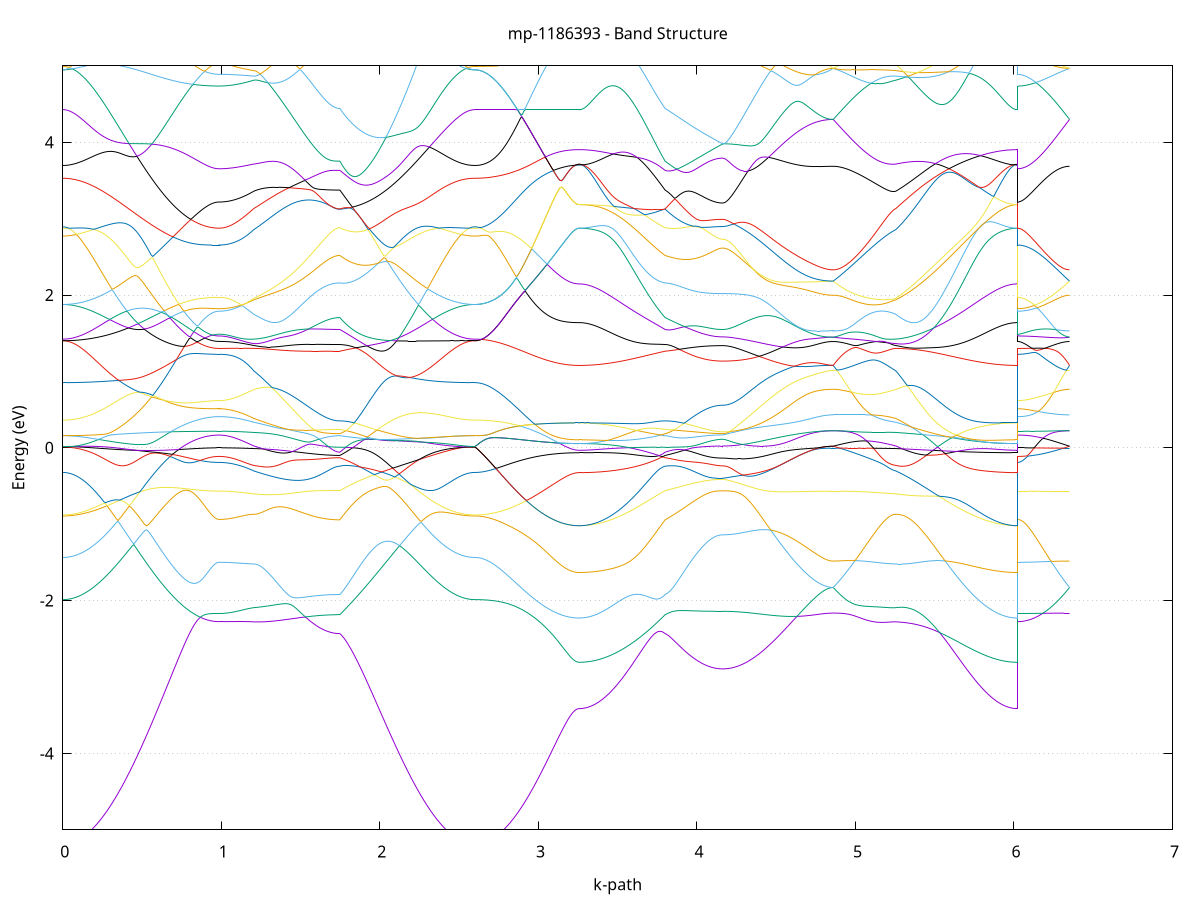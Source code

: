 set title 'mp-1186393 - Band Structure'
set xlabel 'k-path'
set ylabel 'Energy (eV)'
set grid y
set yrange [-5:5]
set terminal png size 800,600
set output 'mp-1186393_bands_gnuplot.png'
plot '-' using 1:2 with lines notitle, '-' using 1:2 with lines notitle, '-' using 1:2 with lines notitle, '-' using 1:2 with lines notitle, '-' using 1:2 with lines notitle, '-' using 1:2 with lines notitle, '-' using 1:2 with lines notitle, '-' using 1:2 with lines notitle, '-' using 1:2 with lines notitle, '-' using 1:2 with lines notitle, '-' using 1:2 with lines notitle, '-' using 1:2 with lines notitle, '-' using 1:2 with lines notitle, '-' using 1:2 with lines notitle, '-' using 1:2 with lines notitle, '-' using 1:2 with lines notitle, '-' using 1:2 with lines notitle, '-' using 1:2 with lines notitle, '-' using 1:2 with lines notitle, '-' using 1:2 with lines notitle, '-' using 1:2 with lines notitle, '-' using 1:2 with lines notitle, '-' using 1:2 with lines notitle, '-' using 1:2 with lines notitle, '-' using 1:2 with lines notitle, '-' using 1:2 with lines notitle, '-' using 1:2 with lines notitle, '-' using 1:2 with lines notitle, '-' using 1:2 with lines notitle, '-' using 1:2 with lines notitle, '-' using 1:2 with lines notitle, '-' using 1:2 with lines notitle, '-' using 1:2 with lines notitle, '-' using 1:2 with lines notitle, '-' using 1:2 with lines notitle, '-' using 1:2 with lines notitle, '-' using 1:2 with lines notitle, '-' using 1:2 with lines notitle, '-' using 1:2 with lines notitle, '-' using 1:2 with lines notitle, '-' using 1:2 with lines notitle, '-' using 1:2 with lines notitle, '-' using 1:2 with lines notitle, '-' using 1:2 with lines notitle, '-' using 1:2 with lines notitle, '-' using 1:2 with lines notitle, '-' using 1:2 with lines notitle, '-' using 1:2 with lines notitle, '-' using 1:2 with lines notitle, '-' using 1:2 with lines notitle, '-' using 1:2 with lines notitle, '-' using 1:2 with lines notitle, '-' using 1:2 with lines notitle, '-' using 1:2 with lines notitle, '-' using 1:2 with lines notitle, '-' using 1:2 with lines notitle, '-' using 1:2 with lines notitle, '-' using 1:2 with lines notitle, '-' using 1:2 with lines notitle, '-' using 1:2 with lines notitle, '-' using 1:2 with lines notitle, '-' using 1:2 with lines notitle, '-' using 1:2 with lines notitle, '-' using 1:2 with lines notitle
0.000000 -49.119981
0.009962 -49.119981
0.019924 -49.119981
0.029886 -49.119881
0.039848 -49.119881
0.049810 -49.119781
0.059772 -49.119681
0.069734 -49.119581
0.079696 -49.119481
0.089658 -49.119281
0.099620 -49.119181
0.109582 -49.118981
0.119544 -49.118781
0.129506 -49.118581
0.139468 -49.118381
0.149430 -49.118081
0.159392 -49.117881
0.169354 -49.117581
0.179316 -49.117281
0.189278 -49.116981
0.199240 -49.116681
0.209202 -49.116381
0.219164 -49.115981
0.229126 -49.115681
0.239088 -49.115281
0.249050 -49.114881
0.259012 -49.114481
0.268974 -49.114081
0.278936 -49.113681
0.288898 -49.113281
0.298860 -49.112781
0.308822 -49.112381
0.318784 -49.111881
0.328747 -49.111481
0.338709 -49.110981
0.348671 -49.110481
0.358633 -49.109981
0.368595 -49.109481
0.378557 -49.108981
0.388519 -49.108381
0.398481 -49.107881
0.408443 -49.107381
0.418405 -49.106781
0.428367 -49.106281
0.438329 -49.105681
0.448291 -49.105181
0.458253 -49.104581
0.468215 -49.103981
0.478177 -49.103481
0.488139 -49.102881
0.498101 -49.102281
0.508063 -49.101781
0.518025 -49.101181
0.527987 -49.100581
0.537949 -49.099981
0.547911 -49.099481
0.557873 -49.098881
0.567835 -49.098281
0.577797 -49.097781
0.587759 -49.097181
0.597721 -49.096581
0.607683 -49.096081
0.617645 -49.095481
0.627607 -49.094981
0.637569 -49.094381
0.647531 -49.093881
0.657493 -49.093381
0.667455 -49.092881
0.677417 -49.092381
0.687379 -49.091881
0.697341 -49.091381
0.707303 -49.090881
0.717265 -49.090381
0.727227 -49.089981
0.737189 -49.089481
0.747151 -49.089081
0.757113 -49.088681
0.767075 -49.088181
0.777037 -49.087781
0.786999 -49.087481
0.796961 -49.087081
0.806923 -49.086781
0.816885 -49.086381
0.826847 -49.086081
0.836809 -49.085781
0.846771 -49.085481
0.856733 -49.085181
0.866695 -49.084981
0.876657 -49.084781
0.886619 -49.084581
0.896581 -49.084381
0.906543 -49.084181
0.916505 -49.083981
0.926467 -49.083881
0.936429 -49.083781
0.946391 -49.083681
0.956353 -49.083581
0.966316 -49.083581
0.976278 -49.083481
0.986240 -49.083481
0.986240 -49.083481
0.996186 -49.083481
1.006133 -49.083481
1.016079 -49.083481
1.026026 -49.083481
1.035973 -49.083581
1.045919 -49.083581
1.055866 -49.083681
1.065813 -49.083781
1.075759 -49.083981
1.085706 -49.084081
1.095652 -49.084181
1.105599 -49.084381
1.115546 -49.084581
1.125492 -49.084681
1.135439 -49.084881
1.145386 -49.085081
1.155332 -49.085381
1.165279 -49.085581
1.175226 -49.085781
1.185172 -49.086081
1.195119 -49.086381
1.205065 -49.086681
1.205065 -49.086681
1.214932 -49.086881
1.224798 -49.087081
1.234664 -49.087181
1.244530 -49.087381
1.254397 -49.087581
1.264263 -49.087781
1.274129 -49.087981
1.283995 -49.088181
1.293862 -49.088381
1.303728 -49.088581
1.313594 -49.088681
1.323460 -49.088881
1.333327 -49.089081
1.343193 -49.089281
1.353059 -49.089381
1.362925 -49.089581
1.372792 -49.089781
1.382658 -49.089881
1.392524 -49.090081
1.402390 -49.090181
1.412257 -49.090381
1.422123 -49.090481
1.431989 -49.090681
1.441855 -49.090781
1.451722 -49.090981
1.461588 -49.091081
1.471454 -49.091181
1.481320 -49.091281
1.491187 -49.091481
1.501053 -49.091581
1.510919 -49.091681
1.520785 -49.091781
1.530651 -49.091881
1.540518 -49.091981
1.550384 -49.092081
1.560250 -49.092181
1.570116 -49.092281
1.579983 -49.092381
1.589849 -49.092381
1.599715 -49.092481
1.609581 -49.092581
1.619448 -49.092681
1.629314 -49.092681
1.639180 -49.092781
1.649046 -49.092781
1.658913 -49.092881
1.668779 -49.092881
1.678645 -49.092881
1.688511 -49.092981
1.698378 -49.092981
1.708244 -49.092981
1.718110 -49.092981
1.727976 -49.093081
1.737843 -49.093081
1.747709 -49.093081
1.747709 -49.093081
1.757617 -49.092481
1.767525 -49.091881
1.777434 -49.091281
1.787342 -49.090681
1.797250 -49.090081
1.807158 -49.089481
1.817067 -49.088881
1.826975 -49.088281
1.836883 -49.087681
1.846791 -49.087081
1.856700 -49.086481
1.866608 -49.085881
1.876516 -49.085281
1.886424 -49.085781
1.896333 -49.086481
1.906241 -49.087181
1.916149 -49.087881
1.926057 -49.088581
1.935966 -49.089381
1.945874 -49.090081
1.955782 -49.090781
1.965690 -49.091481
1.975599 -49.092181
1.985507 -49.092981
1.995415 -49.093681
2.005323 -49.094381
2.015232 -49.095081
2.025140 -49.095781
2.035048 -49.096481
2.044957 -49.097181
2.054865 -49.097881
2.064773 -49.098581
2.074681 -49.099281
2.084590 -49.099881
2.094498 -49.100581
2.104406 -49.101281
2.114314 -49.101881
2.124223 -49.102581
2.134131 -49.103181
2.144039 -49.103881
2.153947 -49.104481
2.163856 -49.105081
2.173764 -49.105681
2.183672 -49.106281
2.193580 -49.106881
2.203489 -49.107481
2.213397 -49.108081
2.223305 -49.108581
2.233213 -49.109181
2.243122 -49.109681
2.253030 -49.110281
2.262938 -49.110781
2.272846 -49.111281
2.282755 -49.111781
2.292663 -49.112281
2.302571 -49.112681
2.312479 -49.113181
2.322388 -49.113581
2.332296 -49.114081
2.342204 -49.114481
2.352112 -49.114881
2.362021 -49.115281
2.371929 -49.115681
2.381837 -49.115981
2.391745 -49.116381
2.401654 -49.116681
2.411562 -49.116981
2.421470 -49.117281
2.431378 -49.117581
2.441287 -49.117881
2.451195 -49.118081
2.461103 -49.118381
2.471011 -49.118581
2.480920 -49.118781
2.490828 -49.118981
2.500736 -49.119181
2.510644 -49.119281
2.520553 -49.119481
2.530461 -49.119581
2.540369 -49.119681
2.550278 -49.119781
2.560186 -49.119881
2.570094 -49.119881
2.580002 -49.119981
2.589911 -49.119981
2.599819 -49.119981
2.599819 -49.119981
2.609773 -49.119981
2.619727 -49.119981
2.629682 -49.119981
2.639636 -49.119881
2.649590 -49.119881
2.659545 -49.119881
2.669499 -49.119781
2.679453 -49.119681
2.689408 -49.119581
2.699362 -49.119581
2.709316 -49.119481
2.719271 -49.119381
2.729225 -49.119281
2.739179 -49.119081
2.749134 -49.118981
2.759088 -49.118881
2.769042 -49.118781
2.778997 -49.118581
2.788951 -49.118481
2.798905 -49.118281
2.808860 -49.118081
2.818814 -49.117981
2.828768 -49.117781
2.838722 -49.117581
2.848677 -49.117381
2.858631 -49.117181
2.868585 -49.117081
2.878540 -49.116881
2.888494 -49.116681
2.898448 -49.116481
2.908403 -49.116281
2.918357 -49.116081
2.928311 -49.115881
2.938266 -49.115581
2.948220 -49.115381
2.958174 -49.115181
2.968129 -49.114981
2.978083 -49.114781
2.988037 -49.114581
2.997992 -49.114381
3.007946 -49.114181
3.017900 -49.113981
3.027855 -49.113781
3.037809 -49.113581
3.047763 -49.113381
3.057718 -49.113281
3.067672 -49.113081
3.077626 -49.112881
3.087580 -49.112781
3.097535 -49.112581
3.107489 -49.112481
3.117443 -49.112281
3.127398 -49.112181
3.137352 -49.112081
3.147306 -49.111881
3.157261 -49.111781
3.167215 -49.111681
3.177169 -49.111581
3.187124 -49.111581
3.197078 -49.111481
3.207032 -49.111381
3.216987 -49.111381
3.226941 -49.111281
3.236895 -49.111281
3.246850 -49.111281
3.256804 -49.111281
3.256804 -49.111281
3.266670 -49.111281
3.276536 -49.111281
3.286403 -49.111181
3.296269 -49.111181
3.306135 -49.111081
3.316001 -49.111081
3.325868 -49.110981
3.335734 -49.110881
3.345600 -49.110681
3.355466 -49.110581
3.365333 -49.110481
3.375199 -49.110281
3.385065 -49.110081
3.394931 -49.109981
3.404798 -49.109781
3.414664 -49.109581
3.424530 -49.109281
3.434396 -49.109081
3.444263 -49.108881
3.454129 -49.108581
3.463995 -49.108281
3.473861 -49.107981
3.483728 -49.107681
3.493594 -49.107381
3.503460 -49.107081
3.513326 -49.106781
3.523193 -49.106381
3.533059 -49.106081
3.542925 -49.105681
3.552791 -49.105281
3.562658 -49.104981
3.572524 -49.104581
3.582390 -49.104181
3.592256 -49.103681
3.602122 -49.103281
3.611989 -49.102881
3.621855 -49.102381
3.631721 -49.101981
3.641587 -49.101481
3.651454 -49.100981
3.661320 -49.100581
3.671186 -49.100081
3.681052 -49.099581
3.690919 -49.099081
3.700785 -49.098581
3.710651 -49.097981
3.720517 -49.097481
3.730384 -49.096981
3.740250 -49.096381
3.750116 -49.095881
3.759982 -49.095281
3.769849 -49.094781
3.779715 -49.094181
3.789581 -49.093581
3.799447 -49.093081
3.799447 -49.093081
3.809261 -49.092781
3.819075 -49.092581
3.828889 -49.092381
3.838703 -49.092081
3.848516 -49.091881
3.858330 -49.091681
3.868144 -49.091481
3.877958 -49.091181
3.887772 -49.090981
3.897586 -49.090781
3.907399 -49.090581
3.917213 -49.090381
3.927027 -49.090181
3.936841 -49.089981
3.946655 -49.089781
3.956468 -49.089581
3.966282 -49.089481
3.976096 -49.089281
3.985910 -49.089081
3.995724 -49.088881
4.005538 -49.088681
4.015351 -49.088581
4.025165 -49.088381
4.034979 -49.088181
4.044793 -49.087981
4.054607 -49.087881
4.064420 -49.087681
4.074234 -49.087581
4.084048 -49.087381
4.093862 -49.087281
4.103676 -49.087181
4.113489 -49.087081
4.123303 -49.086981
4.133117 -49.086881
4.142931 -49.086781
4.152745 -49.086781
4.162559 -49.086781
4.162559 -49.086781
4.172521 -49.086781
4.182484 -49.086681
4.192446 -49.086681
4.202409 -49.086681
4.212371 -49.086681
4.222334 -49.086681
4.232296 -49.086681
4.242259 -49.086681
4.252221 -49.086581
4.262184 -49.086581
4.272146 -49.086581
4.282109 -49.086481
4.292071 -49.086481
4.302034 -49.086481
4.311996 -49.086381
4.321959 -49.086381
4.331921 -49.086281
4.341884 -49.086281
4.351847 -49.086181
4.361809 -49.086181
4.371772 -49.086081
4.381734 -49.085981
4.391697 -49.085981
4.401659 -49.085881
4.411622 -49.085881
4.421584 -49.085781
4.431547 -49.085681
4.441509 -49.085681
4.451472 -49.085581
4.461434 -49.085481
4.471397 -49.085381
4.481359 -49.085381
4.491322 -49.085281
4.501284 -49.085181
4.511247 -49.085081
4.521209 -49.085081
4.531172 -49.084981
4.541134 -49.084881
4.551097 -49.084881
4.561060 -49.084781
4.571022 -49.084681
4.580985 -49.084581
4.590947 -49.084581
4.600910 -49.084481
4.610872 -49.084381
4.620835 -49.084381
4.630797 -49.084281
4.640760 -49.084181
4.650722 -49.084181
4.660685 -49.084081
4.670647 -49.083981
4.680610 -49.083981
4.690572 -49.083881
4.700535 -49.083881
4.710497 -49.083781
4.720460 -49.083781
4.730422 -49.083681
4.740385 -49.083681
4.750347 -49.083681
4.760310 -49.083581
4.770273 -49.083581
4.780235 -49.083581
4.790198 -49.083481
4.800160 -49.083481
4.810123 -49.083481
4.820085 -49.083481
4.830048 -49.083481
4.840010 -49.083481
4.849973 -49.083481
4.859935 -49.083481
4.859935 -49.083481
4.869803 -49.083481
4.879671 -49.083481
4.889538 -49.083481
4.899406 -49.083481
4.909273 -49.083481
4.919141 -49.083481
4.929009 -49.083581
4.938876 -49.083581
4.948744 -49.083581
4.958612 -49.083681
4.968479 -49.083681
4.978347 -49.083781
4.988214 -49.083781
4.998082 -49.083881
5.007950 -49.083881
5.017817 -49.083981
5.027685 -49.084081
5.037553 -49.084181
5.047420 -49.084181
5.057288 -49.084281
5.067155 -49.084381
5.077023 -49.084481
5.086891 -49.084581
5.096758 -49.084681
5.106626 -49.084781
5.116494 -49.084881
5.126361 -49.084981
5.136229 -49.085081
5.146096 -49.085181
5.155964 -49.085281
5.165832 -49.085381
5.175699 -49.085481
5.185567 -49.085681
5.195435 -49.085781
5.205302 -49.085881
5.215170 -49.086081
5.225037 -49.086181
5.234905 -49.086281
5.244773 -49.086481
5.254640 -49.086681
5.254640 -49.086681
5.264607 -49.086881
5.274573 -49.087181
5.284540 -49.087581
5.294506 -49.087881
5.304472 -49.088181
5.314439 -49.088481
5.324405 -49.088881
5.334372 -49.089281
5.344338 -49.089581
5.354305 -49.089981
5.364271 -49.090381
5.374237 -49.090781
5.384204 -49.091181
5.394170 -49.091581
5.404137 -49.091981
5.414103 -49.092381
5.424069 -49.092781
5.434036 -49.093181
5.444002 -49.093581
5.453969 -49.094081
5.463935 -49.094481
5.473901 -49.094881
5.483868 -49.095381
5.493834 -49.095781
5.503801 -49.096181
5.513767 -49.096681
5.523733 -49.097081
5.533700 -49.097581
5.543666 -49.097981
5.553633 -49.098481
5.563599 -49.098881
5.573566 -49.099281
5.583532 -49.099781
5.593498 -49.100181
5.603465 -49.100581
5.613431 -49.101081
5.623398 -49.101481
5.633364 -49.101881
5.643330 -49.102281
5.653297 -49.102681
5.663263 -49.103181
5.673230 -49.103581
5.683196 -49.103881
5.693162 -49.104281
5.703129 -49.104681
5.713095 -49.105081
5.723062 -49.105381
5.733028 -49.105781
5.742995 -49.106181
5.752961 -49.106481
5.762927 -49.106781
5.772894 -49.107081
5.782860 -49.107481
5.792827 -49.107781
5.802793 -49.107981
5.812759 -49.108281
5.822726 -49.108581
5.832692 -49.108781
5.842659 -49.109081
5.852625 -49.109281
5.862591 -49.109481
5.872558 -49.109681
5.882524 -49.109881
5.892491 -49.110081
5.902457 -49.110281
5.912424 -49.110481
5.922390 -49.110581
5.932356 -49.110681
5.942323 -49.110881
5.952289 -49.110981
5.962256 -49.110981
5.972222 -49.111081
5.982188 -49.111181
5.992155 -49.111181
6.002121 -49.111281
6.012088 -49.111281
6.022054 -49.111281
6.022054 -49.083481
6.032008 -49.083481
6.041963 -49.083481
6.051917 -49.083481
6.061871 -49.083481
6.071826 -49.083481
6.081780 -49.083481
6.091734 -49.083481
6.101689 -49.083481
6.111643 -49.083481
6.121597 -49.083481
6.131552 -49.083481
6.141506 -49.083481
6.151460 -49.083481
6.161415 -49.083481
6.171369 -49.083481
6.181323 -49.083481
6.191277 -49.083481
6.201232 -49.083481
6.211186 -49.083481
6.221140 -49.083481
6.231095 -49.083481
6.241049 -49.083481
6.251003 -49.083481
6.260958 -49.083481
6.270912 -49.083481
6.280866 -49.083481
6.290821 -49.083481
6.300775 -49.083481
6.310729 -49.083481
6.320684 -49.083481
6.330638 -49.083481
6.340592 -49.083481
6.350547 -49.083481
e
0.000000 -49.056381
0.009962 -49.056381
0.019924 -49.056381
0.029886 -49.056481
0.039848 -49.056481
0.049810 -49.056581
0.059772 -49.056681
0.069734 -49.056781
0.079696 -49.056881
0.089658 -49.056981
0.099620 -49.057081
0.109582 -49.057181
0.119544 -49.057381
0.129506 -49.057581
0.139468 -49.057681
0.149430 -49.057881
0.159392 -49.058081
0.169354 -49.058281
0.179316 -49.058581
0.189278 -49.058781
0.199240 -49.059081
0.209202 -49.059281
0.219164 -49.059581
0.229126 -49.059881
0.239088 -49.060181
0.249050 -49.060481
0.259012 -49.060781
0.268974 -49.061081
0.278936 -49.061381
0.288898 -49.061781
0.298860 -49.062081
0.308822 -49.062481
0.318784 -49.062781
0.328747 -49.063181
0.338709 -49.063581
0.348671 -49.063881
0.358633 -49.064281
0.368595 -49.064681
0.378557 -49.065081
0.388519 -49.065481
0.398481 -49.065881
0.408443 -49.066281
0.418405 -49.066681
0.428367 -49.067181
0.438329 -49.067581
0.448291 -49.067981
0.458253 -49.068381
0.468215 -49.068881
0.478177 -49.069281
0.488139 -49.069681
0.498101 -49.070081
0.508063 -49.070581
0.518025 -49.070981
0.527987 -49.071381
0.537949 -49.071781
0.547911 -49.072281
0.557873 -49.072681
0.567835 -49.073081
0.577797 -49.073481
0.587759 -49.073881
0.597721 -49.074281
0.607683 -49.074681
0.617645 -49.075081
0.627607 -49.075481
0.637569 -49.075881
0.647531 -49.076281
0.657493 -49.076681
0.667455 -49.076981
0.677417 -49.077381
0.687379 -49.077681
0.697341 -49.078081
0.707303 -49.078381
0.717265 -49.078681
0.727227 -49.079081
0.737189 -49.079381
0.747151 -49.079681
0.757113 -49.079981
0.767075 -49.080181
0.777037 -49.080481
0.786999 -49.080781
0.796961 -49.080981
0.806923 -49.081281
0.816885 -49.081481
0.826847 -49.081681
0.836809 -49.081881
0.846771 -49.082081
0.856733 -49.082281
0.866695 -49.082381
0.876657 -49.082581
0.886619 -49.082681
0.896581 -49.082781
0.906543 -49.082981
0.916505 -49.083081
0.926467 -49.083081
0.936429 -49.083181
0.946391 -49.083281
0.956353 -49.083281
0.966316 -49.083381
0.976278 -49.083381
0.986240 -49.083381
0.986240 -49.083381
0.996186 -49.083381
1.006133 -49.083381
1.016079 -49.083481
1.026026 -49.083381
1.035973 -49.083381
1.045919 -49.083281
1.055866 -49.083181
1.065813 -49.083081
1.075759 -49.082981
1.085706 -49.082881
1.095652 -49.082681
1.105599 -49.082581
1.115546 -49.082381
1.125492 -49.082181
1.135439 -49.081981
1.145386 -49.081781
1.155332 -49.081581
1.165279 -49.081381
1.175226 -49.081181
1.185172 -49.080881
1.195119 -49.080681
1.205065 -49.080381
1.205065 -49.080381
1.214932 -49.080181
1.224798 -49.079981
1.234664 -49.079781
1.244530 -49.079681
1.254397 -49.079481
1.264263 -49.079281
1.274129 -49.079181
1.283995 -49.078981
1.293862 -49.078881
1.303728 -49.078681
1.313594 -49.078581
1.323460 -49.078381
1.333327 -49.078281
1.343193 -49.078181
1.353059 -49.078081
1.362925 -49.077881
1.372792 -49.077781
1.382658 -49.077681
1.392524 -49.077581
1.402390 -49.077481
1.412257 -49.077381
1.422123 -49.077281
1.431989 -49.077181
1.441855 -49.077181
1.451722 -49.077081
1.461588 -49.076981
1.471454 -49.076881
1.481320 -49.076881
1.491187 -49.076781
1.501053 -49.076681
1.510919 -49.076681
1.520785 -49.076581
1.530651 -49.076581
1.540518 -49.076481
1.550384 -49.076481
1.560250 -49.076381
1.570116 -49.076381
1.579983 -49.076381
1.589849 -49.076281
1.599715 -49.076281
1.609581 -49.076281
1.619448 -49.076181
1.629314 -49.076181
1.639180 -49.076181
1.649046 -49.076181
1.658913 -49.076081
1.668779 -49.076081
1.678645 -49.076081
1.688511 -49.076081
1.698378 -49.076081
1.708244 -49.076081
1.718110 -49.076081
1.727976 -49.076081
1.737843 -49.076081
1.747709 -49.076081
1.747709 -49.076081
1.757617 -49.076681
1.767525 -49.077381
1.777434 -49.078081
1.787342 -49.078781
1.797250 -49.079381
1.807158 -49.080081
1.817067 -49.080781
1.826975 -49.081481
1.836883 -49.082181
1.846791 -49.082881
1.856700 -49.083581
1.866608 -49.084281
1.876516 -49.085081
1.886424 -49.084681
1.896333 -49.084081
1.906241 -49.083381
1.916149 -49.082781
1.926057 -49.082181
1.935966 -49.081581
1.945874 -49.080981
1.955782 -49.080381
1.965690 -49.079781
1.975599 -49.079181
1.985507 -49.078581
1.995415 -49.077981
2.005323 -49.077381
2.015232 -49.076781
2.025140 -49.076181
2.035048 -49.075581
2.044957 -49.074981
2.054865 -49.074481
2.064773 -49.073881
2.074681 -49.073281
2.084590 -49.072781
2.094498 -49.072181
2.104406 -49.071581
2.114314 -49.071081
2.124223 -49.070581
2.134131 -49.069981
2.144039 -49.069481
2.153947 -49.068981
2.163856 -49.068481
2.173764 -49.067981
2.183672 -49.067481
2.193580 -49.066981
2.203489 -49.066481
2.213397 -49.066081
2.223305 -49.065581
2.233213 -49.065181
2.243122 -49.064681
2.253030 -49.064281
2.262938 -49.063881
2.272846 -49.063481
2.282755 -49.062981
2.292663 -49.062681
2.302571 -49.062281
2.312479 -49.061881
2.322388 -49.061481
2.332296 -49.061181
2.342204 -49.060881
2.352112 -49.060481
2.362021 -49.060181
2.371929 -49.059881
2.381837 -49.059581
2.391745 -49.059281
2.401654 -49.059081
2.411562 -49.058781
2.421470 -49.058581
2.431378 -49.058281
2.441287 -49.058081
2.451195 -49.057881
2.461103 -49.057681
2.471011 -49.057581
2.480920 -49.057381
2.490828 -49.057181
2.500736 -49.057081
2.510644 -49.056981
2.520553 -49.056881
2.530461 -49.056781
2.540369 -49.056681
2.550278 -49.056581
2.560186 -49.056481
2.570094 -49.056481
2.580002 -49.056381
2.589911 -49.056381
2.599819 -49.056381
2.599819 -49.056381
2.609773 -49.056381
2.619727 -49.056381
2.629682 -49.056381
2.639636 -49.056381
2.649590 -49.056381
2.659545 -49.056381
2.669499 -49.056381
2.679453 -49.056381
2.689408 -49.056381
2.699362 -49.056381
2.709316 -49.056381
2.719271 -49.056381
2.729225 -49.056381
2.739179 -49.056381
2.749134 -49.056381
2.759088 -49.056381
2.769042 -49.056381
2.778997 -49.056381
2.788951 -49.056381
2.798905 -49.056381
2.808860 -49.056381
2.818814 -49.056381
2.828768 -49.056381
2.838722 -49.056481
2.848677 -49.056481
2.858631 -49.056481
2.868585 -49.056481
2.878540 -49.056481
2.888494 -49.056481
2.898448 -49.056481
2.908403 -49.056481
2.918357 -49.056481
2.928311 -49.056481
2.938266 -49.056481
2.948220 -49.056481
2.958174 -49.056481
2.968129 -49.056481
2.978083 -49.056481
2.988037 -49.056481
2.997992 -49.056481
3.007946 -49.056481
3.017900 -49.056481
3.027855 -49.056481
3.037809 -49.056481
3.047763 -49.056481
3.057718 -49.056481
3.067672 -49.056481
3.077626 -49.056481
3.087580 -49.056481
3.097535 -49.056481
3.107489 -49.056481
3.117443 -49.056481
3.127398 -49.056481
3.137352 -49.056481
3.147306 -49.056481
3.157261 -49.056481
3.167215 -49.056481
3.177169 -49.056481
3.187124 -49.056481
3.197078 -49.056481
3.207032 -49.056481
3.216987 -49.056481
3.226941 -49.056481
3.236895 -49.056481
3.246850 -49.056481
3.256804 -49.056481
3.256804 -49.056481
3.266670 -49.056481
3.276536 -49.056481
3.286403 -49.056581
3.296269 -49.056581
3.306135 -49.056681
3.316001 -49.056781
3.325868 -49.056781
3.335734 -49.056881
3.345600 -49.057081
3.355466 -49.057181
3.365333 -49.057281
3.375199 -49.057481
3.385065 -49.057581
3.394931 -49.057781
3.404798 -49.057981
3.414664 -49.058181
3.424530 -49.058381
3.434396 -49.058681
3.444263 -49.058881
3.454129 -49.059181
3.463995 -49.059481
3.473861 -49.059781
3.483728 -49.060081
3.493594 -49.060381
3.503460 -49.060681
3.513326 -49.061081
3.523193 -49.061381
3.533059 -49.061781
3.542925 -49.062181
3.552791 -49.062581
3.562658 -49.062981
3.572524 -49.063381
3.582390 -49.063781
3.592256 -49.064281
3.602122 -49.064681
3.611989 -49.065181
3.621855 -49.065681
3.631721 -49.066181
3.641587 -49.066681
3.651454 -49.067181
3.661320 -49.067681
3.671186 -49.068181
3.681052 -49.068781
3.690919 -49.069281
3.700785 -49.069881
3.710651 -49.070481
3.720517 -49.071081
3.730384 -49.071681
3.740250 -49.072281
3.750116 -49.072881
3.759982 -49.073481
3.769849 -49.074081
3.779715 -49.074781
3.789581 -49.075381
3.799447 -49.076081
3.799447 -49.076081
3.809261 -49.076281
3.819075 -49.076581
3.828889 -49.076881
3.838703 -49.077181
3.848516 -49.077381
3.858330 -49.077681
3.868144 -49.077981
3.877958 -49.078181
3.887772 -49.078481
3.897586 -49.078781
3.907399 -49.078981
3.917213 -49.079281
3.927027 -49.079481
3.936841 -49.079781
3.946655 -49.079981
3.956468 -49.080281
3.966282 -49.080481
3.976096 -49.080781
3.985910 -49.080981
3.995724 -49.081181
4.005538 -49.081481
4.015351 -49.081681
4.025165 -49.081881
4.034979 -49.082081
4.044793 -49.082281
4.054607 -49.082481
4.064420 -49.082681
4.074234 -49.082881
4.084048 -49.083081
4.093862 -49.083181
4.103676 -49.083381
4.113489 -49.083481
4.123303 -49.083581
4.133117 -49.083681
4.142931 -49.083781
4.152745 -49.083781
4.162559 -49.083881
4.162559 -49.083881
4.172521 -49.083881
4.182484 -49.083881
4.192446 -49.083881
4.202409 -49.083881
4.212371 -49.083881
4.222334 -49.083881
4.232296 -49.083781
4.242259 -49.083781
4.252221 -49.083781
4.262184 -49.083781
4.272146 -49.083781
4.282109 -49.083781
4.292071 -49.083781
4.302034 -49.083781
4.311996 -49.083781
4.321959 -49.083781
4.331921 -49.083781
4.341884 -49.083781
4.351847 -49.083781
4.361809 -49.083781
4.371772 -49.083781
4.381734 -49.083781
4.391697 -49.083781
4.401659 -49.083781
4.411622 -49.083681
4.421584 -49.083681
4.431547 -49.083681
4.441509 -49.083681
4.451472 -49.083681
4.461434 -49.083681
4.471397 -49.083681
4.481359 -49.083681
4.491322 -49.083681
4.501284 -49.083681
4.511247 -49.083681
4.521209 -49.083581
4.531172 -49.083581
4.541134 -49.083581
4.551097 -49.083581
4.561060 -49.083581
4.571022 -49.083581
4.580985 -49.083581
4.590947 -49.083581
4.600910 -49.083581
4.610872 -49.083581
4.620835 -49.083581
4.630797 -49.083581
4.640760 -49.083481
4.650722 -49.083481
4.660685 -49.083481
4.670647 -49.083481
4.680610 -49.083481
4.690572 -49.083481
4.700535 -49.083481
4.710497 -49.083481
4.720460 -49.083481
4.730422 -49.083481
4.740385 -49.083481
4.750347 -49.083481
4.760310 -49.083481
4.770273 -49.083481
4.780235 -49.083481
4.790198 -49.083481
4.800160 -49.083481
4.810123 -49.083481
4.820085 -49.083481
4.830048 -49.083481
4.840010 -49.083481
4.849973 -49.083481
4.859935 -49.083481
4.859935 -49.083481
4.869803 -49.083481
4.879671 -49.083481
4.889538 -49.083381
4.899406 -49.083381
4.909273 -49.083381
4.919141 -49.083381
4.929009 -49.083381
4.938876 -49.083381
4.948744 -49.083281
4.958612 -49.083281
4.968479 -49.083181
4.978347 -49.083181
4.988214 -49.083181
4.998082 -49.083081
5.007950 -49.082981
5.017817 -49.082981
5.027685 -49.082881
5.037553 -49.082781
5.047420 -49.082781
5.057288 -49.082681
5.067155 -49.082581
5.077023 -49.082481
5.086891 -49.082381
5.096758 -49.082381
5.106626 -49.082281
5.116494 -49.082181
5.126361 -49.082081
5.136229 -49.081881
5.146096 -49.081781
5.155964 -49.081681
5.165832 -49.081581
5.175699 -49.081481
5.185567 -49.081381
5.195435 -49.081181
5.205302 -49.081081
5.215170 -49.080981
5.225037 -49.080781
5.234905 -49.080681
5.244773 -49.080481
5.254640 -49.080381
5.254640 -49.080381
5.264607 -49.080081
5.274573 -49.079781
5.284540 -49.079481
5.294506 -49.079181
5.304472 -49.078881
5.314439 -49.078581
5.324405 -49.078181
5.334372 -49.077881
5.344338 -49.077481
5.354305 -49.077181
5.364271 -49.076781
5.374237 -49.076381
5.384204 -49.075981
5.394170 -49.075681
5.404137 -49.075281
5.414103 -49.074881
5.424069 -49.074481
5.434036 -49.074081
5.444002 -49.073581
5.453969 -49.073181
5.463935 -49.072781
5.473901 -49.072381
5.483868 -49.071981
5.493834 -49.071481
5.503801 -49.071081
5.513767 -49.070681
5.523733 -49.070281
5.533700 -49.069781
5.543666 -49.069381
5.553633 -49.068981
5.563599 -49.068481
5.573566 -49.068081
5.583532 -49.067681
5.593498 -49.067281
5.603465 -49.066881
5.613431 -49.066381
5.623398 -49.065981
5.633364 -49.065581
5.643330 -49.065181
5.653297 -49.064781
5.663263 -49.064381
5.673230 -49.063981
5.683196 -49.063681
5.693162 -49.063281
5.703129 -49.062881
5.713095 -49.062581
5.723062 -49.062181
5.733028 -49.061881
5.742995 -49.061481
5.752961 -49.061181
5.762927 -49.060881
5.772894 -49.060581
5.782860 -49.060281
5.792827 -49.059981
5.802793 -49.059681
5.812759 -49.059381
5.822726 -49.059081
5.832692 -49.058881
5.842659 -49.058681
5.852625 -49.058381
5.862591 -49.058181
5.872558 -49.057981
5.882524 -49.057781
5.892491 -49.057581
5.902457 -49.057481
5.912424 -49.057281
5.922390 -49.057181
5.932356 -49.057081
5.942323 -49.056881
5.952289 -49.056781
5.962256 -49.056781
5.972222 -49.056681
5.982188 -49.056581
5.992155 -49.056581
6.002121 -49.056481
6.012088 -49.056481
6.022054 -49.056481
6.022054 -49.083381
6.032008 -49.083381
6.041963 -49.083381
6.051917 -49.083381
6.061871 -49.083381
6.071826 -49.083381
6.081780 -49.083381
6.091734 -49.083381
6.101689 -49.083381
6.111643 -49.083381
6.121597 -49.083381
6.131552 -49.083381
6.141506 -49.083381
6.151460 -49.083381
6.161415 -49.083381
6.171369 -49.083381
6.181323 -49.083381
6.191277 -49.083381
6.201232 -49.083381
6.211186 -49.083381
6.221140 -49.083381
6.231095 -49.083381
6.241049 -49.083381
6.251003 -49.083381
6.260958 -49.083381
6.270912 -49.083381
6.280866 -49.083381
6.290821 -49.083381
6.300775 -49.083381
6.310729 -49.083381
6.320684 -49.083481
6.330638 -49.083481
6.340592 -49.083481
6.350547 -49.083481
e
0.000000 -49.019481
0.009962 -49.019481
0.019924 -49.019481
0.029886 -49.019481
0.039848 -49.019481
0.049810 -49.019481
0.059772 -49.019481
0.069734 -49.019481
0.079696 -49.019481
0.089658 -49.019481
0.099620 -49.019581
0.109582 -49.019581
0.119544 -49.019581
0.129506 -49.019581
0.139468 -49.019681
0.149430 -49.019681
0.159392 -49.019681
0.169354 -49.019781
0.179316 -49.019781
0.189278 -49.019781
0.199240 -49.019881
0.209202 -49.019881
0.219164 -49.019981
0.229126 -49.019981
0.239088 -49.020081
0.249050 -49.020081
0.259012 -49.020181
0.268974 -49.020181
0.278936 -49.020281
0.288898 -49.020281
0.298860 -49.020381
0.308822 -49.020481
0.318784 -49.020481
0.328747 -49.020581
0.338709 -49.020681
0.348671 -49.020781
0.358633 -49.020781
0.368595 -49.020881
0.378557 -49.020981
0.388519 -49.021081
0.398481 -49.021181
0.408443 -49.021181
0.418405 -49.021281
0.428367 -49.021381
0.438329 -49.021481
0.448291 -49.021581
0.458253 -49.021681
0.468215 -49.021781
0.478177 -49.021881
0.488139 -49.021981
0.498101 -49.022081
0.508063 -49.022181
0.518025 -49.022281
0.527987 -49.022381
0.537949 -49.022581
0.547911 -49.022681
0.557873 -49.022781
0.567835 -49.022881
0.577797 -49.022981
0.587759 -49.023081
0.597721 -49.023181
0.607683 -49.023381
0.617645 -49.023481
0.627607 -49.023581
0.637569 -49.023681
0.647531 -49.023781
0.657493 -49.023981
0.667455 -49.024081
0.677417 -49.024181
0.687379 -49.024281
0.697341 -49.024381
0.707303 -49.024581
0.717265 -49.024681
0.727227 -49.024781
0.737189 -49.024881
0.747151 -49.024981
0.757113 -49.025081
0.767075 -49.025181
0.777037 -49.025281
0.786999 -49.025381
0.796961 -49.025481
0.806923 -49.025581
0.816885 -49.025681
0.826847 -49.025781
0.836809 -49.025881
0.846771 -49.025981
0.856733 -49.025981
0.866695 -49.026081
0.876657 -49.026181
0.886619 -49.026181
0.896581 -49.026281
0.906543 -49.026281
0.916505 -49.026381
0.926467 -49.026381
0.936429 -49.026481
0.946391 -49.026481
0.956353 -49.026481
0.966316 -49.026481
0.976278 -49.026481
0.986240 -49.026481
0.986240 -49.026481
0.996186 -49.026481
1.006133 -49.026481
1.016079 -49.026481
1.026026 -49.026481
1.035973 -49.026481
1.045919 -49.026481
1.055866 -49.026581
1.065813 -49.026581
1.075759 -49.026581
1.085706 -49.026581
1.095652 -49.026581
1.105599 -49.026581
1.115546 -49.026581
1.125492 -49.026581
1.135439 -49.026581
1.145386 -49.026581
1.155332 -49.026581
1.165279 -49.026581
1.175226 -49.026581
1.185172 -49.026581
1.195119 -49.026581
1.205065 -49.026581
1.205065 -49.026581
1.214932 -49.026581
1.224798 -49.026581
1.234664 -49.026581
1.244530 -49.026581
1.254397 -49.026581
1.264263 -49.026581
1.274129 -49.026581
1.283995 -49.026581
1.293862 -49.026581
1.303728 -49.026581
1.313594 -49.026481
1.323460 -49.026481
1.333327 -49.026481
1.343193 -49.026481
1.353059 -49.026381
1.362925 -49.026381
1.372792 -49.026381
1.382658 -49.026381
1.392524 -49.026281
1.402390 -49.026281
1.412257 -49.026281
1.422123 -49.026181
1.431989 -49.026181
1.441855 -49.026081
1.451722 -49.026081
1.461588 -49.026081
1.471454 -49.025981
1.481320 -49.025981
1.491187 -49.025981
1.501053 -49.025881
1.510919 -49.025881
1.520785 -49.025881
1.530651 -49.025781
1.540518 -49.025781
1.550384 -49.025681
1.560250 -49.025681
1.570116 -49.025681
1.579983 -49.025681
1.589849 -49.025581
1.599715 -49.025581
1.609581 -49.025581
1.619448 -49.025481
1.629314 -49.025481
1.639180 -49.025481
1.649046 -49.025481
1.658913 -49.025481
1.668779 -49.025381
1.678645 -49.025381
1.688511 -49.025381
1.698378 -49.025381
1.708244 -49.025381
1.718110 -49.025381
1.727976 -49.025381
1.737843 -49.025381
1.747709 -49.025381
1.747709 -49.025381
1.757617 -49.025281
1.767525 -49.025181
1.777434 -49.025081
1.787342 -49.024981
1.797250 -49.024881
1.807158 -49.024781
1.817067 -49.024681
1.826975 -49.024581
1.836883 -49.024481
1.846791 -49.024381
1.856700 -49.024281
1.866608 -49.024181
1.876516 -49.024081
1.886424 -49.023981
1.896333 -49.023881
1.906241 -49.023781
1.916149 -49.023681
1.926057 -49.023581
1.935966 -49.023481
1.945874 -49.023381
1.955782 -49.023281
1.965690 -49.023181
1.975599 -49.023081
1.985507 -49.022981
1.995415 -49.022881
2.005323 -49.022781
2.015232 -49.022681
2.025140 -49.022581
2.035048 -49.022481
2.044957 -49.022381
2.054865 -49.022281
2.064773 -49.022181
2.074681 -49.022081
2.084590 -49.021981
2.094498 -49.021881
2.104406 -49.021781
2.114314 -49.021781
2.124223 -49.021681
2.134131 -49.021581
2.144039 -49.021481
2.153947 -49.021381
2.163856 -49.021281
2.173764 -49.021281
2.183672 -49.021181
2.193580 -49.021081
2.203489 -49.020981
2.213397 -49.020881
2.223305 -49.020881
2.233213 -49.020781
2.243122 -49.020681
2.253030 -49.020681
2.262938 -49.020581
2.272846 -49.020481
2.282755 -49.020481
2.292663 -49.020381
2.302571 -49.020381
2.312479 -49.020281
2.322388 -49.020181
2.332296 -49.020181
2.342204 -49.020081
2.352112 -49.020081
2.362021 -49.019981
2.371929 -49.019981
2.381837 -49.019881
2.391745 -49.019881
2.401654 -49.019881
2.411562 -49.019781
2.421470 -49.019781
2.431378 -49.019781
2.441287 -49.019681
2.451195 -49.019681
2.461103 -49.019681
2.471011 -49.019581
2.480920 -49.019581
2.490828 -49.019581
2.500736 -49.019581
2.510644 -49.019481
2.520553 -49.019481
2.530461 -49.019481
2.540369 -49.019481
2.550278 -49.019481
2.560186 -49.019481
2.570094 -49.019481
2.580002 -49.019481
2.589911 -49.019481
2.599819 -49.019481
2.599819 -49.019481
2.609773 -49.019481
2.619727 -49.019481
2.629682 -49.019481
2.639636 -49.019481
2.649590 -49.019581
2.659545 -49.019581
2.669499 -49.019681
2.679453 -49.019681
2.689408 -49.019781
2.699362 -49.019881
2.709316 -49.019981
2.719271 -49.020081
2.729225 -49.020181
2.739179 -49.020281
2.749134 -49.020381
2.759088 -49.020481
2.769042 -49.020581
2.778997 -49.020781
2.788951 -49.020881
2.798905 -49.021081
2.808860 -49.021181
2.818814 -49.021381
2.828768 -49.021481
2.838722 -49.021681
2.848677 -49.021881
2.858631 -49.022081
2.868585 -49.022181
2.878540 -49.022381
2.888494 -49.022581
2.898448 -49.022781
2.908403 -49.022981
2.918357 -49.023181
2.928311 -49.023381
2.938266 -49.023581
2.948220 -49.023781
2.958174 -49.023981
2.968129 -49.024181
2.978083 -49.024381
2.988037 -49.024581
2.997992 -49.024781
3.007946 -49.024881
3.017900 -49.025081
3.027855 -49.025281
3.037809 -49.025481
3.047763 -49.025681
3.057718 -49.025781
3.067672 -49.025981
3.077626 -49.026181
3.087580 -49.026281
3.097535 -49.026481
3.107489 -49.026581
3.117443 -49.026681
3.127398 -49.026881
3.137352 -49.026981
3.147306 -49.027081
3.157261 -49.027181
3.167215 -49.027281
3.177169 -49.027381
3.187124 -49.027481
3.197078 -49.027481
3.207032 -49.027581
3.216987 -49.027581
3.226941 -49.027681
3.236895 -49.027681
3.246850 -49.027681
3.256804 -49.027681
3.256804 -49.027681
3.266670 -49.027681
3.276536 -49.027681
3.286403 -49.027681
3.296269 -49.027681
3.306135 -49.027681
3.316001 -49.027681
3.325868 -49.027681
3.335734 -49.027681
3.345600 -49.027681
3.355466 -49.027681
3.365333 -49.027681
3.375199 -49.027581
3.385065 -49.027581
3.394931 -49.027581
3.404798 -49.027581
3.414664 -49.027581
3.424530 -49.027581
3.434396 -49.027481
3.444263 -49.027481
3.454129 -49.027481
3.463995 -49.027481
3.473861 -49.027381
3.483728 -49.027381
3.493594 -49.027381
3.503460 -49.027381
3.513326 -49.027281
3.523193 -49.027281
3.533059 -49.027181
3.542925 -49.027181
3.552791 -49.027181
3.562658 -49.027081
3.572524 -49.027081
3.582390 -49.026981
3.592256 -49.026981
3.602122 -49.026881
3.611989 -49.026781
3.621855 -49.026781
3.631721 -49.026681
3.641587 -49.026681
3.651454 -49.026581
3.661320 -49.026481
3.671186 -49.026481
3.681052 -49.026381
3.690919 -49.026281
3.700785 -49.026181
3.710651 -49.026181
3.720517 -49.026081
3.730384 -49.025981
3.740250 -49.025881
3.750116 -49.025781
3.759982 -49.025681
3.769849 -49.025581
3.779715 -49.025581
3.789581 -49.025481
3.799447 -49.025381
3.799447 -49.025381
3.809261 -49.025281
3.819075 -49.025281
3.828889 -49.025181
3.838703 -49.025181
3.848516 -49.025081
3.858330 -49.025081
3.868144 -49.024981
3.877958 -49.024981
3.887772 -49.024881
3.897586 -49.024881
3.907399 -49.024781
3.917213 -49.024781
3.927027 -49.024681
3.936841 -49.024581
3.946655 -49.024581
3.956468 -49.024481
3.966282 -49.024481
3.976096 -49.024381
3.985910 -49.024381
3.995724 -49.024281
4.005538 -49.024181
4.015351 -49.024181
4.025165 -49.024181
4.034979 -49.024081
4.044793 -49.024081
4.054607 -49.023981
4.064420 -49.023981
4.074234 -49.023981
4.084048 -49.023881
4.093862 -49.023881
4.103676 -49.023881
4.113489 -49.023881
4.123303 -49.023781
4.133117 -49.023781
4.142931 -49.023781
4.152745 -49.023781
4.162559 -49.023781
4.162559 -49.023781
4.172521 -49.023781
4.182484 -49.023781
4.192446 -49.023781
4.202409 -49.023781
4.212371 -49.023881
4.222334 -49.023881
4.232296 -49.023881
4.242259 -49.023881
4.252221 -49.023881
4.262184 -49.023881
4.272146 -49.023981
4.282109 -49.023981
4.292071 -49.023981
4.302034 -49.024081
4.311996 -49.024081
4.321959 -49.024081
4.331921 -49.024181
4.341884 -49.024181
4.351847 -49.024281
4.361809 -49.024281
4.371772 -49.024381
4.381734 -49.024381
4.391697 -49.024481
4.401659 -49.024481
4.411622 -49.024581
4.421584 -49.024581
4.431547 -49.024681
4.441509 -49.024681
4.451472 -49.024781
4.461434 -49.024781
4.471397 -49.024881
4.481359 -49.024981
4.491322 -49.024981
4.501284 -49.025081
4.511247 -49.025081
4.521209 -49.025181
4.531172 -49.025281
4.541134 -49.025281
4.551097 -49.025381
4.561060 -49.025381
4.571022 -49.025481
4.580985 -49.025581
4.590947 -49.025581
4.600910 -49.025681
4.610872 -49.025681
4.620835 -49.025781
4.630797 -49.025781
4.640760 -49.025881
4.650722 -49.025981
4.660685 -49.025981
4.670647 -49.026081
4.680610 -49.026081
4.690572 -49.026081
4.700535 -49.026181
4.710497 -49.026181
4.720460 -49.026281
4.730422 -49.026281
4.740385 -49.026281
4.750347 -49.026381
4.760310 -49.026381
4.770273 -49.026381
4.780235 -49.026381
4.790198 -49.026481
4.800160 -49.026481
4.810123 -49.026481
4.820085 -49.026481
4.830048 -49.026481
4.840010 -49.026481
4.849973 -49.026481
4.859935 -49.026481
4.859935 -49.026481
4.869803 -49.026481
4.879671 -49.026481
4.889538 -49.026481
4.899406 -49.026481
4.909273 -49.026481
4.919141 -49.026481
4.929009 -49.026481
4.938876 -49.026481
4.948744 -49.026481
4.958612 -49.026481
4.968479 -49.026481
4.978347 -49.026481
4.988214 -49.026481
4.998082 -49.026481
5.007950 -49.026481
5.017817 -49.026481
5.027685 -49.026481
5.037553 -49.026481
5.047420 -49.026481
5.057288 -49.026481
5.067155 -49.026481
5.077023 -49.026481
5.086891 -49.026481
5.096758 -49.026481
5.106626 -49.026481
5.116494 -49.026481
5.126361 -49.026481
5.136229 -49.026481
5.146096 -49.026481
5.155964 -49.026581
5.165832 -49.026581
5.175699 -49.026581
5.185567 -49.026581
5.195435 -49.026581
5.205302 -49.026581
5.215170 -49.026581
5.225037 -49.026581
5.234905 -49.026581
5.244773 -49.026581
5.254640 -49.026581
5.254640 -49.026581
5.264607 -49.026581
5.274573 -49.026581
5.284540 -49.026581
5.294506 -49.026681
5.304472 -49.026681
5.314439 -49.026681
5.324405 -49.026681
5.334372 -49.026681
5.344338 -49.026681
5.354305 -49.026681
5.364271 -49.026681
5.374237 -49.026781
5.384204 -49.026781
5.394170 -49.026781
5.404137 -49.026781
5.414103 -49.026781
5.424069 -49.026781
5.434036 -49.026781
5.444002 -49.026781
5.453969 -49.026881
5.463935 -49.026881
5.473901 -49.026881
5.483868 -49.026881
5.493834 -49.026881
5.503801 -49.026881
5.513767 -49.026981
5.523733 -49.026981
5.533700 -49.026981
5.543666 -49.026981
5.553633 -49.026981
5.563599 -49.027081
5.573566 -49.027081
5.583532 -49.027081
5.593498 -49.027081
5.603465 -49.027081
5.613431 -49.027181
5.623398 -49.027181
5.633364 -49.027181
5.643330 -49.027181
5.653297 -49.027181
5.663263 -49.027281
5.673230 -49.027281
5.683196 -49.027281
5.693162 -49.027281
5.703129 -49.027281
5.713095 -49.027381
5.723062 -49.027381
5.733028 -49.027381
5.742995 -49.027381
5.752961 -49.027381
5.762927 -49.027381
5.772894 -49.027481
5.782860 -49.027481
5.792827 -49.027481
5.802793 -49.027481
5.812759 -49.027481
5.822726 -49.027481
5.832692 -49.027581
5.842659 -49.027581
5.852625 -49.027581
5.862591 -49.027581
5.872558 -49.027581
5.882524 -49.027581
5.892491 -49.027581
5.902457 -49.027581
5.912424 -49.027681
5.922390 -49.027681
5.932356 -49.027681
5.942323 -49.027681
5.952289 -49.027681
5.962256 -49.027681
5.972222 -49.027681
5.982188 -49.027681
5.992155 -49.027681
6.002121 -49.027681
6.012088 -49.027681
6.022054 -49.027681
6.022054 -49.026481
6.032008 -49.026481
6.041963 -49.026481
6.051917 -49.026481
6.061871 -49.026481
6.071826 -49.026481
6.081780 -49.026481
6.091734 -49.026481
6.101689 -49.026481
6.111643 -49.026481
6.121597 -49.026481
6.131552 -49.026481
6.141506 -49.026481
6.151460 -49.026481
6.161415 -49.026481
6.171369 -49.026481
6.181323 -49.026481
6.191277 -49.026481
6.201232 -49.026481
6.211186 -49.026481
6.221140 -49.026481
6.231095 -49.026481
6.241049 -49.026481
6.251003 -49.026481
6.260958 -49.026481
6.270912 -49.026481
6.280866 -49.026481
6.290821 -49.026481
6.300775 -49.026481
6.310729 -49.026481
6.320684 -49.026481
6.330638 -49.026481
6.340592 -49.026481
6.350547 -49.026481
e
0.000000 -44.640281
0.009962 -44.640281
0.019924 -44.640281
0.029886 -44.640281
0.039848 -44.640281
0.049810 -44.640281
0.059772 -44.640281
0.069734 -44.640281
0.079696 -44.640281
0.089658 -44.640281
0.099620 -44.640281
0.109582 -44.640281
0.119544 -44.640281
0.129506 -44.640381
0.139468 -44.640381
0.149430 -44.640381
0.159392 -44.640381
0.169354 -44.640381
0.179316 -44.640381
0.189278 -44.640381
0.199240 -44.640381
0.209202 -44.640381
0.219164 -44.640381
0.229126 -44.640381
0.239088 -44.640381
0.249050 -44.640381
0.259012 -44.640381
0.268974 -44.640381
0.278936 -44.640481
0.288898 -44.640481
0.298860 -44.640481
0.308822 -44.640481
0.318784 -44.640481
0.328747 -44.640481
0.338709 -44.640481
0.348671 -44.640481
0.358633 -44.640481
0.368595 -44.640481
0.378557 -44.640481
0.388519 -44.640481
0.398481 -44.640481
0.408443 -44.640481
0.418405 -44.640481
0.428367 -44.640481
0.438329 -44.640481
0.448291 -44.640481
0.458253 -44.640381
0.468215 -44.640481
0.478177 -44.640381
0.488139 -44.640381
0.498101 -44.640381
0.508063 -44.640381
0.518025 -44.640381
0.527987 -44.640381
0.537949 -44.640381
0.547911 -44.640381
0.557873 -44.640381
0.567835 -44.640281
0.577797 -44.640281
0.587759 -44.640281
0.597721 -44.640281
0.607683 -44.640281
0.617645 -44.640181
0.627607 -44.640181
0.637569 -44.640181
0.647531 -44.640181
0.657493 -44.640181
0.667455 -44.640181
0.677417 -44.640081
0.687379 -44.640081
0.697341 -44.640081
0.707303 -44.640081
0.717265 -44.640081
0.727227 -44.639981
0.737189 -44.639981
0.747151 -44.639981
0.757113 -44.639981
0.767075 -44.639981
0.777037 -44.639881
0.786999 -44.639881
0.796961 -44.639881
0.806923 -44.639881
0.816885 -44.639881
0.826847 -44.639881
0.836809 -44.639781
0.846771 -44.639781
0.856733 -44.639781
0.866695 -44.639781
0.876657 -44.639781
0.886619 -44.639781
0.896581 -44.639781
0.906543 -44.639781
0.916505 -44.639681
0.926467 -44.639681
0.936429 -44.639681
0.946391 -44.639681
0.956353 -44.639681
0.966316 -44.639681
0.976278 -44.639681
0.986240 -44.639681
0.986240 -44.639681
0.996186 -44.639681
1.006133 -44.639681
1.016079 -44.639681
1.026026 -44.639681
1.035973 -44.639781
1.045919 -44.639781
1.055866 -44.639781
1.065813 -44.639781
1.075759 -44.639781
1.085706 -44.639781
1.095652 -44.639781
1.105599 -44.639881
1.115546 -44.639881
1.125492 -44.639881
1.135439 -44.639881
1.145386 -44.639881
1.155332 -44.639981
1.165279 -44.639981
1.175226 -44.639981
1.185172 -44.640081
1.195119 -44.640081
1.205065 -44.640081
1.205065 -44.640081
1.214932 -44.640181
1.224798 -44.640181
1.234664 -44.640181
1.244530 -44.640181
1.254397 -44.640281
1.264263 -44.640281
1.274129 -44.640281
1.283995 -44.640281
1.293862 -44.640381
1.303728 -44.640381
1.313594 -44.640381
1.323460 -44.640481
1.333327 -44.640481
1.343193 -44.640481
1.353059 -44.640581
1.362925 -44.640581
1.372792 -44.640581
1.382658 -44.640681
1.392524 -44.640681
1.402390 -44.640681
1.412257 -44.640681
1.422123 -44.640781
1.431989 -44.640781
1.441855 -44.640781
1.451722 -44.640881
1.461588 -44.640881
1.471454 -44.640881
1.481320 -44.640881
1.491187 -44.640981
1.501053 -44.640981
1.510919 -44.641081
1.520785 -44.641081
1.530651 -44.641081
1.540518 -44.641081
1.550384 -44.641081
1.560250 -44.641181
1.570116 -44.641181
1.579983 -44.641181
1.589849 -44.641181
1.599715 -44.641281
1.609581 -44.641281
1.619448 -44.641281
1.629314 -44.641281
1.639180 -44.641281
1.649046 -44.641381
1.658913 -44.641381
1.668779 -44.641381
1.678645 -44.641381
1.688511 -44.641381
1.698378 -44.641381
1.708244 -44.641381
1.718110 -44.641381
1.727976 -44.641381
1.737843 -44.641381
1.747709 -44.641381
1.747709 -44.641381
1.757617 -44.641381
1.767525 -44.641381
1.777434 -44.641381
1.787342 -44.641381
1.797250 -44.641381
1.807158 -44.641281
1.817067 -44.641281
1.826975 -44.641281
1.836883 -44.641281
1.846791 -44.641281
1.856700 -44.641281
1.866608 -44.641281
1.876516 -44.641181
1.886424 -44.641181
1.896333 -44.641181
1.906241 -44.641181
1.916149 -44.641181
1.926057 -44.641181
1.935966 -44.641081
1.945874 -44.641081
1.955782 -44.641081
1.965690 -44.641081
1.975599 -44.641081
1.985507 -44.641081
1.995415 -44.640981
2.005323 -44.640981
2.015232 -44.640981
2.025140 -44.640981
2.035048 -44.640981
2.044957 -44.640981
2.054865 -44.640881
2.064773 -44.640881
2.074681 -44.640881
2.084590 -44.640881
2.094498 -44.640881
2.104406 -44.640881
2.114314 -44.640781
2.124223 -44.640781
2.134131 -44.640781
2.144039 -44.640781
2.153947 -44.640781
2.163856 -44.640681
2.173764 -44.640681
2.183672 -44.640681
2.193580 -44.640681
2.203489 -44.640681
2.213397 -44.640681
2.223305 -44.640681
2.233213 -44.640581
2.243122 -44.640581
2.253030 -44.640581
2.262938 -44.640581
2.272846 -44.640581
2.282755 -44.640581
2.292663 -44.640481
2.302571 -44.640481
2.312479 -44.640481
2.322388 -44.640481
2.332296 -44.640481
2.342204 -44.640481
2.352112 -44.640481
2.362021 -44.640481
2.371929 -44.640481
2.381837 -44.640381
2.391745 -44.640381
2.401654 -44.640381
2.411562 -44.640381
2.421470 -44.640381
2.431378 -44.640381
2.441287 -44.640381
2.451195 -44.640381
2.461103 -44.640381
2.471011 -44.640381
2.480920 -44.640381
2.490828 -44.640281
2.500736 -44.640281
2.510644 -44.640281
2.520553 -44.640281
2.530461 -44.640281
2.540369 -44.640281
2.550278 -44.640281
2.560186 -44.640281
2.570094 -44.640281
2.580002 -44.640281
2.589911 -44.640281
2.599819 -44.640281
2.599819 -44.640281
2.609773 -44.640281
2.619727 -44.640281
2.629682 -44.640281
2.639636 -44.640281
2.649590 -44.640281
2.659545 -44.640281
2.669499 -44.640381
2.679453 -44.640381
2.689408 -44.640381
2.699362 -44.640381
2.709316 -44.640381
2.719271 -44.640381
2.729225 -44.640381
2.739179 -44.640481
2.749134 -44.640481
2.759088 -44.640481
2.769042 -44.640481
2.778997 -44.640481
2.788951 -44.640581
2.798905 -44.640581
2.808860 -44.640581
2.818814 -44.640681
2.828768 -44.640681
2.838722 -44.640681
2.848677 -44.640681
2.858631 -44.640781
2.868585 -44.640781
2.878540 -44.640781
2.888494 -44.640881
2.898448 -44.640881
2.908403 -44.640881
2.918357 -44.640981
2.928311 -44.640981
2.938266 -44.640981
2.948220 -44.641081
2.958174 -44.641081
2.968129 -44.641081
2.978083 -44.641181
2.988037 -44.641181
2.997992 -44.641181
3.007946 -44.641281
3.017900 -44.641281
3.027855 -44.641281
3.037809 -44.641281
3.047763 -44.641381
3.057718 -44.641381
3.067672 -44.641381
3.077626 -44.641481
3.087580 -44.641481
3.097535 -44.641481
3.107489 -44.641481
3.117443 -44.641481
3.127398 -44.641581
3.137352 -44.641581
3.147306 -44.641581
3.157261 -44.641581
3.167215 -44.641581
3.177169 -44.641681
3.187124 -44.641681
3.197078 -44.641681
3.207032 -44.641681
3.216987 -44.641681
3.226941 -44.641681
3.236895 -44.641681
3.246850 -44.641681
3.256804 -44.641681
3.256804 -44.641681
3.266670 -44.641681
3.276536 -44.641681
3.286403 -44.641681
3.296269 -44.641681
3.306135 -44.641681
3.316001 -44.641681
3.325868 -44.641681
3.335734 -44.641681
3.345600 -44.641681
3.355466 -44.641681
3.365333 -44.641681
3.375199 -44.641681
3.385065 -44.641681
3.394931 -44.641681
3.404798 -44.641681
3.414664 -44.641681
3.424530 -44.641681
3.434396 -44.641681
3.444263 -44.641681
3.454129 -44.641581
3.463995 -44.641681
3.473861 -44.641581
3.483728 -44.641681
3.493594 -44.641681
3.503460 -44.641581
3.513326 -44.641581
3.523193 -44.641581
3.533059 -44.641581
3.542925 -44.641581
3.552791 -44.641581
3.562658 -44.641581
3.572524 -44.641581
3.582390 -44.641581
3.592256 -44.641581
3.602122 -44.641581
3.611989 -44.641581
3.621855 -44.641581
3.631721 -44.641581
3.641587 -44.641581
3.651454 -44.641581
3.661320 -44.641581
3.671186 -44.641481
3.681052 -44.641481
3.690919 -44.641481
3.700785 -44.641481
3.710651 -44.641481
3.720517 -44.641481
3.730384 -44.641481
3.740250 -44.641481
3.750116 -44.641481
3.759982 -44.641481
3.769849 -44.641381
3.779715 -44.641381
3.789581 -44.641381
3.799447 -44.641381
3.799447 -44.641381
3.809261 -44.641381
3.819075 -44.641381
3.828889 -44.641381
3.838703 -44.641381
3.848516 -44.641381
3.858330 -44.641381
3.868144 -44.641381
3.877958 -44.641381
3.887772 -44.641381
3.897586 -44.641381
3.907399 -44.641281
3.917213 -44.641281
3.927027 -44.641281
3.936841 -44.641281
3.946655 -44.641281
3.956468 -44.641281
3.966282 -44.641281
3.976096 -44.641281
3.985910 -44.641281
3.995724 -44.641281
4.005538 -44.641281
4.015351 -44.641281
4.025165 -44.641281
4.034979 -44.641181
4.044793 -44.641181
4.054607 -44.641181
4.064420 -44.641181
4.074234 -44.641181
4.084048 -44.641181
4.093862 -44.641181
4.103676 -44.641181
4.113489 -44.641181
4.123303 -44.641181
4.133117 -44.641181
4.142931 -44.641181
4.152745 -44.641181
4.162559 -44.641181
4.162559 -44.641181
4.172521 -44.641181
4.182484 -44.641181
4.192446 -44.641181
4.202409 -44.641181
4.212371 -44.641181
4.222334 -44.641181
4.232296 -44.641181
4.242259 -44.641181
4.252221 -44.641081
4.262184 -44.641081
4.272146 -44.641081
4.282109 -44.641081
4.292071 -44.641081
4.302034 -44.641081
4.311996 -44.640981
4.321959 -44.640981
4.331921 -44.640981
4.341884 -44.640981
4.351847 -44.640881
4.361809 -44.640881
4.371772 -44.640881
4.381734 -44.640881
4.391697 -44.640781
4.401659 -44.640781
4.411622 -44.640781
4.421584 -44.640781
4.431547 -44.640681
4.441509 -44.640681
4.451472 -44.640681
4.461434 -44.640581
4.471397 -44.640581
4.481359 -44.640581
4.491322 -44.640481
4.501284 -44.640481
4.511247 -44.640481
4.521209 -44.640381
4.531172 -44.640381
4.541134 -44.640381
4.551097 -44.640281
4.561060 -44.640281
4.571022 -44.640281
4.580985 -44.640181
4.590947 -44.640181
4.600910 -44.640181
4.610872 -44.640081
4.620835 -44.640081
4.630797 -44.640081
4.640760 -44.639981
4.650722 -44.639981
4.660685 -44.639981
4.670647 -44.639981
4.680610 -44.639881
4.690572 -44.639881
4.700535 -44.639881
4.710497 -44.639881
4.720460 -44.639881
4.730422 -44.639881
4.740385 -44.639781
4.750347 -44.639781
4.760310 -44.639781
4.770273 -44.639781
4.780235 -44.639781
4.790198 -44.639781
4.800160 -44.639781
4.810123 -44.639681
4.820085 -44.639681
4.830048 -44.639681
4.840010 -44.639681
4.849973 -44.639681
4.859935 -44.639681
4.859935 -44.639681
4.869803 -44.639681
4.879671 -44.639681
4.889538 -44.639681
4.899406 -44.639681
4.909273 -44.639681
4.919141 -44.639681
4.929009 -44.639681
4.938876 -44.639681
4.948744 -44.639681
4.958612 -44.639681
4.968479 -44.639781
4.978347 -44.639781
4.988214 -44.639781
4.998082 -44.639781
5.007950 -44.639781
5.017817 -44.639781
5.027685 -44.639781
5.037553 -44.639781
5.047420 -44.639781
5.057288 -44.639781
5.067155 -44.639781
5.077023 -44.639881
5.086891 -44.639881
5.096758 -44.639881
5.106626 -44.639881
5.116494 -44.639881
5.126361 -44.639881
5.136229 -44.639881
5.146096 -44.639881
5.155964 -44.639981
5.165832 -44.639981
5.175699 -44.639981
5.185567 -44.639981
5.195435 -44.639981
5.205302 -44.639981
5.215170 -44.640081
5.225037 -44.640081
5.234905 -44.640081
5.244773 -44.640081
5.254640 -44.640081
5.254640 -44.640081
5.264607 -44.640081
5.274573 -44.640181
5.284540 -44.640181
5.294506 -44.640281
5.304472 -44.640281
5.314439 -44.640281
5.324405 -44.640381
5.334372 -44.640381
5.344338 -44.640481
5.354305 -44.640481
5.364271 -44.640481
5.374237 -44.640581
5.384204 -44.640581
5.394170 -44.640681
5.404137 -44.640681
5.414103 -44.640681
5.424069 -44.640781
5.434036 -44.640781
5.444002 -44.640781
5.453969 -44.640881
5.463935 -44.640881
5.473901 -44.640981
5.483868 -44.640981
5.493834 -44.640981
5.503801 -44.640981
5.513767 -44.641081
5.523733 -44.641081
5.533700 -44.641181
5.543666 -44.641181
5.553633 -44.641181
5.563599 -44.641181
5.573566 -44.641281
5.583532 -44.641281
5.593498 -44.641281
5.603465 -44.641281
5.613431 -44.641381
5.623398 -44.641381
5.633364 -44.641381
5.643330 -44.641381
5.653297 -44.641381
5.663263 -44.641481
5.673230 -44.641481
5.683196 -44.641481
5.693162 -44.641481
5.703129 -44.641481
5.713095 -44.641481
5.723062 -44.641581
5.733028 -44.641581
5.742995 -44.641581
5.752961 -44.641581
5.762927 -44.641581
5.772894 -44.641581
5.782860 -44.641581
5.792827 -44.641581
5.802793 -44.641581
5.812759 -44.641581
5.822726 -44.641681
5.832692 -44.641681
5.842659 -44.641681
5.852625 -44.641681
5.862591 -44.641681
5.872558 -44.641681
5.882524 -44.641681
5.892491 -44.641681
5.902457 -44.641681
5.912424 -44.641681
5.922390 -44.641681
5.932356 -44.641681
5.942323 -44.641681
5.952289 -44.641681
5.962256 -44.641681
5.972222 -44.641681
5.982188 -44.641681
5.992155 -44.641681
6.002121 -44.641681
6.012088 -44.641681
6.022054 -44.641681
6.022054 -44.639681
6.032008 -44.639681
6.041963 -44.639681
6.051917 -44.639681
6.061871 -44.639681
6.071826 -44.639681
6.081780 -44.639681
6.091734 -44.639681
6.101689 -44.639681
6.111643 -44.639681
6.121597 -44.639681
6.131552 -44.639681
6.141506 -44.639681
6.151460 -44.639681
6.161415 -44.639681
6.171369 -44.639681
6.181323 -44.639681
6.191277 -44.639681
6.201232 -44.639681
6.211186 -44.639681
6.221140 -44.639681
6.231095 -44.639681
6.241049 -44.639681
6.251003 -44.639681
6.260958 -44.639681
6.270912 -44.639681
6.280866 -44.639681
6.290821 -44.639681
6.300775 -44.639681
6.310729 -44.639681
6.320684 -44.639681
6.330638 -44.639681
6.340592 -44.639681
6.350547 -44.639681
e
0.000000 -27.927181
0.009962 -27.927481
0.019924 -27.927981
0.029886 -27.928681
0.039848 -27.929381
0.049810 -27.930181
0.059772 -27.931081
0.069734 -27.931881
0.079696 -27.932781
0.089658 -27.933681
0.099620 -27.934481
0.109582 -27.935381
0.119544 -27.936281
0.129506 -27.937181
0.139468 -27.938081
0.149430 -27.939081
0.159392 -27.939981
0.169354 -27.940881
0.179316 -27.941881
0.189278 -27.942781
0.199240 -27.943781
0.209202 -27.944781
0.219164 -27.945781
0.229126 -27.946781
0.239088 -27.947781
0.249050 -27.948781
0.259012 -27.949781
0.268974 -27.950781
0.278936 -27.951881
0.288898 -27.952881
0.298860 -27.953981
0.308822 -27.955081
0.318784 -27.956181
0.328747 -27.957181
0.338709 -27.958281
0.348671 -27.959381
0.358633 -27.960481
0.368595 -27.961681
0.378557 -27.962781
0.388519 -27.963881
0.398481 -27.964981
0.408443 -27.966081
0.418405 -27.967281
0.428367 -27.968381
0.438329 -27.969481
0.448291 -27.970581
0.458253 -27.971781
0.468215 -27.972881
0.478177 -27.973981
0.488139 -27.975081
0.498101 -27.976181
0.508063 -27.977281
0.518025 -27.978381
0.527987 -27.979481
0.537949 -27.980581
0.547911 -27.981681
0.557873 -27.982781
0.567835 -27.983781
0.577797 -27.984881
0.587759 -27.985881
0.597721 -27.986881
0.607683 -27.987881
0.617645 -27.988881
0.627607 -27.989881
0.637569 -27.990781
0.647531 -27.991781
0.657493 -27.992681
0.667455 -27.993581
0.677417 -27.994481
0.687379 -27.995381
0.697341 -27.996181
0.707303 -27.996981
0.717265 -27.997781
0.727227 -27.998581
0.737189 -27.999281
0.747151 -28.000081
0.757113 -28.000781
0.767075 -28.001381
0.777037 -28.002081
0.786999 -28.002681
0.796961 -28.003281
0.806923 -28.003881
0.816885 -28.004381
0.826847 -28.004881
0.836809 -28.005381
0.846771 -28.005881
0.856733 -28.006281
0.866695 -28.006681
0.876657 -28.007081
0.886619 -28.007381
0.896581 -28.007681
0.906543 -28.007981
0.916505 -28.008181
0.926467 -28.008381
0.936429 -28.008581
0.946391 -28.008681
0.956353 -28.008881
0.966316 -28.008881
0.976278 -28.008981
0.986240 -28.008981
0.986240 -28.008981
0.996186 -28.008881
1.006133 -28.008681
1.016079 -28.008381
1.026026 -28.007881
1.035973 -28.007281
1.045919 -28.006581
1.055866 -28.005681
1.065813 -28.004681
1.075759 -28.003481
1.085706 -28.002181
1.095652 -28.000781
1.105599 -27.999281
1.115546 -27.997581
1.125492 -27.995781
1.135439 -27.993881
1.145386 -27.991781
1.155332 -27.989581
1.165279 -27.987381
1.175226 -27.984881
1.185172 -27.982381
1.195119 -27.979781
1.205065 -27.977081
1.205065 -27.977081
1.214932 -27.975081
1.224798 -27.972981
1.234664 -27.970881
1.244530 -27.968681
1.254397 -27.966381
1.264263 -27.964081
1.274129 -27.961781
1.283995 -27.961281
1.293862 -27.960781
1.303728 -27.960181
1.313594 -27.959581
1.323460 -27.958881
1.333327 -27.958181
1.343193 -27.957381
1.353059 -27.956481
1.362925 -27.955581
1.372792 -27.954581
1.382658 -27.953581
1.392524 -27.952481
1.402390 -27.951281
1.412257 -27.950081
1.422123 -27.948881
1.431989 -27.947581
1.441855 -27.946181
1.451722 -27.944781
1.461588 -27.943381
1.471454 -27.941881
1.481320 -27.940281
1.491187 -27.938681
1.501053 -27.937081
1.510919 -27.935381
1.520785 -27.933581
1.530651 -27.931881
1.540518 -27.930081
1.550384 -27.928181
1.560250 -27.926281
1.570116 -27.924381
1.579983 -27.922481
1.589849 -27.920481
1.599715 -27.918481
1.609581 -27.916381
1.619448 -27.914381
1.629314 -27.912281
1.639180 -27.910181
1.649046 -27.908081
1.658913 -27.905881
1.668779 -27.903781
1.678645 -27.901681
1.688511 -27.899481
1.698378 -27.897381
1.708244 -27.895181
1.718110 -27.893081
1.727976 -27.891081
1.737843 -27.889381
1.747709 -27.888381
1.747709 -27.888381
1.757617 -27.886181
1.767525 -27.883881
1.777434 -27.881581
1.787342 -27.879281
1.797250 -27.877081
1.807158 -27.875781
1.817067 -27.874681
1.826975 -27.873681
1.836883 -27.872681
1.846791 -27.871881
1.856700 -27.871081
1.866608 -27.870381
1.876516 -27.869681
1.886424 -27.871781
1.896333 -27.873981
1.906241 -27.876181
1.916149 -27.878281
1.926057 -27.880481
1.935966 -27.882481
1.945874 -27.884581
1.955782 -27.886581
1.965690 -27.888581
1.975599 -27.890581
1.985507 -27.892481
1.995415 -27.894381
2.005323 -27.896281
2.015232 -27.898081
2.025140 -27.899781
2.035048 -27.901581
2.044957 -27.903281
2.054865 -27.904881
2.064773 -27.906481
2.074681 -27.908081
2.084590 -27.909581
2.094498 -27.911081
2.104406 -27.912481
2.114314 -27.913881
2.124223 -27.915281
2.134131 -27.916581
2.144039 -27.917781
2.153947 -27.918981
2.163856 -27.920181
2.173764 -27.921281
2.183672 -27.922381
2.193580 -27.923381
2.203489 -27.924381
2.213397 -27.925281
2.223305 -27.926181
2.233213 -27.927081
2.243122 -27.927881
2.253030 -27.928581
2.262938 -27.929281
2.272846 -27.929981
2.282755 -27.930581
2.292663 -27.931181
2.302571 -27.931681
2.312479 -27.932081
2.322388 -27.932581
2.332296 -27.932881
2.342204 -27.933181
2.352112 -27.933481
2.362021 -27.933781
2.371929 -27.933881
2.381837 -27.934081
2.391745 -27.934181
2.401654 -27.934181
2.411562 -27.934181
2.421470 -27.934081
2.431378 -27.933981
2.441287 -27.933881
2.451195 -27.933681
2.461103 -27.933481
2.471011 -27.933181
2.480920 -27.932881
2.490828 -27.932581
2.500736 -27.932181
2.510644 -27.931681
2.520553 -27.931181
2.530461 -27.930681
2.540369 -27.930181
2.550278 -27.929581
2.560186 -27.928981
2.570094 -27.928381
2.580002 -27.927781
2.589911 -27.927381
2.599819 -27.927181
2.599819 -27.927181
2.609773 -27.927281
2.619727 -27.927281
2.629682 -27.927481
2.639636 -27.927681
2.649590 -27.927881
2.659545 -27.928181
2.669499 -27.928481
2.679453 -27.928781
2.689408 -27.929281
2.699362 -27.929681
2.709316 -27.930181
2.719271 -27.930781
2.729225 -27.931281
2.739179 -27.931981
2.749134 -27.932581
2.759088 -27.933281
2.769042 -27.933981
2.778997 -27.934681
2.788951 -27.935381
2.798905 -27.936181
2.808860 -27.936981
2.818814 -27.937681
2.828768 -27.938581
2.838722 -27.939381
2.848677 -27.940181
2.858631 -27.940981
2.868585 -27.941881
2.878540 -27.942681
2.888494 -27.943581
2.898448 -27.944381
2.908403 -27.945181
2.918357 -27.946081
2.928311 -27.946881
2.938266 -27.947681
2.948220 -27.948481
2.958174 -27.949281
2.968129 -27.950081
2.978083 -27.950881
2.988037 -27.951681
2.997992 -27.952381
3.007946 -27.953081
3.017900 -27.953781
3.027855 -27.954481
3.037809 -27.955181
3.047763 -27.955781
3.057718 -27.956381
3.067672 -27.956981
3.077626 -27.957581
3.087580 -27.958081
3.097535 -27.958581
3.107489 -27.959081
3.117443 -27.959581
3.127398 -27.959981
3.137352 -27.960381
3.147306 -27.960781
3.157261 -27.961081
3.167215 -27.961381
3.177169 -27.961681
3.187124 -27.961881
3.197078 -27.962081
3.207032 -27.962281
3.216987 -27.962481
3.226941 -27.962581
3.236895 -27.962681
3.246850 -27.962681
3.256804 -27.962681
3.256804 -27.962681
3.266670 -27.962681
3.276536 -27.962581
3.286403 -27.962481
3.296269 -27.962281
3.306135 -27.961981
3.316001 -27.961681
3.325868 -27.961281
3.335734 -27.960881
3.345600 -27.960381
3.355466 -27.959881
3.365333 -27.959281
3.375199 -27.958581
3.385065 -27.957881
3.394931 -27.957181
3.404798 -27.956281
3.414664 -27.955481
3.424530 -27.954481
3.434396 -27.953581
3.444263 -27.952481
3.454129 -27.951481
3.463995 -27.950281
3.473861 -27.949181
3.483728 -27.947881
3.493594 -27.946681
3.503460 -27.945281
3.513326 -27.943981
3.523193 -27.942481
3.533059 -27.941081
3.542925 -27.939581
3.552791 -27.937981
3.562658 -27.936381
3.572524 -27.934781
3.582390 -27.933081
3.592256 -27.931381
3.602122 -27.929581
3.611989 -27.927781
3.621855 -27.925981
3.631721 -27.924181
3.641587 -27.922281
3.651454 -27.920281
3.661320 -27.918381
3.671186 -27.916381
3.681052 -27.914381
3.690919 -27.912281
3.700785 -27.910181
3.710651 -27.908081
3.720517 -27.905981
3.730384 -27.903881
3.740250 -27.901681
3.750116 -27.899481
3.759982 -27.897281
3.769849 -27.895081
3.779715 -27.892881
3.789581 -27.890681
3.799447 -27.888381
3.799447 -27.888381
3.809261 -27.887481
3.819075 -27.886481
3.828889 -27.885481
3.838703 -27.884381
3.848516 -27.883381
3.858330 -27.882281
3.868144 -27.881181
3.877958 -27.880081
3.887772 -27.878981
3.897586 -27.878281
3.907399 -27.877981
3.917213 -27.877881
3.927027 -27.877781
3.936841 -27.877881
3.946655 -27.878081
3.956468 -27.878481
3.966282 -27.878881
3.976096 -27.879481
3.985910 -27.880081
3.995724 -27.880781
4.005538 -27.881381
4.015351 -27.882081
4.025165 -27.882781
4.034979 -27.883481
4.044793 -27.884081
4.054607 -27.884681
4.064420 -27.885281
4.074234 -27.885781
4.084048 -27.886181
4.093862 -27.886681
4.103676 -27.886981
4.113489 -27.887281
4.123303 -27.887581
4.133117 -27.887781
4.142931 -27.887981
4.152745 -27.887981
4.162559 -27.888081
4.162559 -27.888081
4.172521 -27.888081
4.182484 -27.888281
4.192446 -27.888581
4.202409 -27.888981
4.212371 -27.889581
4.222334 -27.890281
4.232296 -27.891081
4.242259 -27.892181
4.252221 -27.893381
4.262184 -27.894781
4.272146 -27.896381
4.282109 -27.898181
4.292071 -27.900181
4.302034 -27.902281
4.311996 -27.904581
4.321959 -27.906981
4.331921 -27.909481
4.341884 -27.911981
4.351847 -27.914681
4.361809 -27.917381
4.371772 -27.920081
4.381734 -27.922781
4.391697 -27.925581
4.401659 -27.928281
4.411622 -27.931081
4.421584 -27.933781
4.431547 -27.936581
4.441509 -27.939281
4.451472 -27.941981
4.461434 -27.944581
4.471397 -27.947281
4.481359 -27.949781
4.491322 -27.952381
4.501284 -27.954881
4.511247 -27.957381
4.521209 -27.959781
4.531172 -27.962181
4.541134 -27.964481
4.551097 -27.966681
4.561060 -27.968881
4.571022 -27.971081
4.580985 -27.973181
4.590947 -27.975181
4.600910 -27.977181
4.610872 -27.979081
4.620835 -27.980881
4.630797 -27.982681
4.640760 -27.984381
4.650722 -27.986081
4.660685 -27.987581
4.670647 -27.989081
4.680610 -27.990581
4.690572 -27.991881
4.700535 -27.993181
4.710497 -27.994381
4.720460 -27.995581
4.730422 -27.996581
4.740385 -27.997581
4.750347 -27.998481
4.760310 -27.999281
4.770273 -28.000081
4.780235 -28.000781
4.790198 -28.001381
4.800160 -28.001881
4.810123 -28.002281
4.820085 -28.002681
4.830048 -28.002981
4.840010 -28.003181
4.849973 -28.003281
4.859935 -28.003281
4.859935 -28.003281
4.869803 -28.003281
4.879671 -28.003281
4.889538 -28.003281
4.899406 -28.003281
4.909273 -28.003181
4.919141 -28.003181
4.929009 -28.003081
4.938876 -28.002981
4.948744 -28.002881
4.958612 -28.002681
4.968479 -28.002481
4.978347 -28.002281
4.988214 -28.001981
4.998082 -28.001681
5.007950 -28.001381
5.017817 -28.000981
5.027685 -28.000581
5.037553 -28.000081
5.047420 -27.999581
5.057288 -27.999081
5.067155 -27.998381
5.077023 -27.997781
5.086891 -27.997081
5.096758 -27.996281
5.106626 -27.995481
5.116494 -27.994581
5.126361 -27.993681
5.136229 -27.992681
5.146096 -27.991681
5.155964 -27.990581
5.165832 -27.989381
5.175699 -27.988181
5.185567 -27.986981
5.195435 -27.985681
5.205302 -27.984381
5.215170 -27.982981
5.225037 -27.981481
5.234905 -27.980081
5.244773 -27.978581
5.254640 -27.977081
5.254640 -27.977081
5.264607 -27.974181
5.274573 -27.971281
5.284540 -27.968181
5.294506 -27.964981
5.304472 -27.963181
5.314439 -27.963181
5.324405 -27.963181
5.334372 -27.963281
5.344338 -27.963281
5.354305 -27.963281
5.364271 -27.963281
5.374237 -27.963281
5.384204 -27.963181
5.394170 -27.963181
5.404137 -27.963181
5.414103 -27.963181
5.424069 -27.963181
5.434036 -27.963181
5.444002 -27.963081
5.453969 -27.963081
5.463935 -27.963081
5.473901 -27.962981
5.483868 -27.962981
5.493834 -27.962981
5.503801 -27.962881
5.513767 -27.962881
5.523733 -27.962881
5.533700 -27.962781
5.543666 -27.962781
5.553633 -27.962781
5.563599 -27.962681
5.573566 -27.962681
5.583532 -27.962681
5.593498 -27.962681
5.603465 -27.962581
5.613431 -27.962581
5.623398 -27.962581
5.633364 -27.962481
5.643330 -27.962481
5.653297 -27.962481
5.663263 -27.962481
5.673230 -27.962481
5.683196 -27.962481
5.693162 -27.962381
5.703129 -27.962381
5.713095 -27.962381
5.723062 -27.962381
5.733028 -27.962381
5.742995 -27.962381
5.752961 -27.962381
5.762927 -27.962381
5.772894 -27.962381
5.782860 -27.962381
5.792827 -27.962481
5.802793 -27.962481
5.812759 -27.962481
5.822726 -27.962481
5.832692 -27.962481
5.842659 -27.962481
5.852625 -27.962481
5.862591 -27.962581
5.872558 -27.962581
5.882524 -27.962581
5.892491 -27.962581
5.902457 -27.962581
5.912424 -27.962581
5.922390 -27.962681
5.932356 -27.962681
5.942323 -27.962681
5.952289 -27.962681
5.962256 -27.962681
5.972222 -27.962681
5.982188 -27.962681
5.992155 -27.962681
6.002121 -27.962681
6.012088 -27.962681
6.022054 -27.962681
6.022054 -28.008981
6.032008 -28.008981
6.041963 -28.008981
6.051917 -28.008881
6.061871 -28.008781
6.071826 -28.008681
6.081780 -28.008581
6.091734 -28.008481
6.101689 -28.008281
6.111643 -28.008081
6.121597 -28.007981
6.131552 -28.007681
6.141506 -28.007481
6.151460 -28.007281
6.161415 -28.006981
6.171369 -28.006781
6.181323 -28.006481
6.191277 -28.006181
6.201232 -28.005981
6.211186 -28.005681
6.221140 -28.005381
6.231095 -28.005181
6.241049 -28.004881
6.251003 -28.004681
6.260958 -28.004481
6.270912 -28.004181
6.280866 -28.003981
6.290821 -28.003881
6.300775 -28.003681
6.310729 -28.003581
6.320684 -28.003481
6.330638 -28.003381
6.340592 -28.003381
6.350547 -28.003281
e
0.000000 -27.927181
0.009962 -27.927181
0.019924 -27.926981
0.029886 -27.926681
0.039848 -27.926181
0.049810 -27.925581
0.059772 -27.924881
0.069734 -27.924081
0.079696 -27.923081
0.089658 -27.921981
0.099620 -27.920781
0.109582 -27.919481
0.119544 -27.917981
0.129506 -27.916381
0.139468 -27.914681
0.149430 -27.912881
0.159392 -27.910981
0.169354 -27.908881
0.179316 -27.907181
0.189278 -27.905981
0.199240 -27.904781
0.209202 -27.903581
0.219164 -27.902381
0.229126 -27.901081
0.239088 -27.899781
0.249050 -27.898481
0.259012 -27.897181
0.268974 -27.895781
0.278936 -27.894381
0.288898 -27.892981
0.298860 -27.891581
0.308822 -27.890081
0.318784 -27.888681
0.328747 -27.887181
0.338709 -27.885581
0.348671 -27.884081
0.358633 -27.882481
0.368595 -27.880881
0.378557 -27.879281
0.388519 -27.877681
0.398481 -27.876081
0.408443 -27.874381
0.418405 -27.872681
0.428367 -27.870981
0.438329 -27.869281
0.448291 -27.867581
0.458253 -27.865781
0.468215 -27.865481
0.478177 -27.867181
0.488139 -27.868781
0.498101 -27.870381
0.508063 -27.872081
0.518025 -27.873681
0.527987 -27.875181
0.537949 -27.876781
0.547911 -27.878281
0.557873 -27.879781
0.567835 -27.881281
0.577797 -27.882781
0.587759 -27.884181
0.597721 -27.885581
0.607683 -27.886981
0.617645 -27.888381
0.627607 -27.889681
0.637569 -27.892481
0.647531 -27.895881
0.657493 -27.899281
0.667455 -27.902681
0.677417 -27.905981
0.687379 -27.909181
0.697341 -27.912381
0.707303 -27.915481
0.717265 -27.918481
0.727227 -27.921381
0.737189 -27.924281
0.747151 -27.927081
0.757113 -27.929781
0.767075 -27.932381
0.777037 -27.934881
0.786999 -27.937281
0.796961 -27.939681
0.806923 -27.941881
0.816885 -27.943981
0.826847 -27.945981
0.836809 -27.947881
0.846771 -27.949681
0.856733 -27.951281
0.866695 -27.952881
0.876657 -27.954281
0.886619 -27.955581
0.896581 -27.956781
0.906543 -27.957881
0.916505 -27.958881
0.926467 -27.959681
0.936429 -27.960381
0.946391 -27.960981
0.956353 -27.961381
0.966316 -27.961681
0.976278 -27.961881
0.986240 -27.961981
0.986240 -27.961981
0.996186 -27.961981
1.006133 -27.961981
1.016079 -27.961981
1.026026 -27.961981
1.035973 -27.962081
1.045919 -27.962081
1.055866 -27.962181
1.065813 -27.962181
1.075759 -27.962181
1.085706 -27.962281
1.095652 -27.962381
1.105599 -27.962381
1.115546 -27.962481
1.125492 -27.962581
1.135439 -27.962581
1.145386 -27.962681
1.155332 -27.962681
1.165279 -27.962781
1.175226 -27.962881
1.185172 -27.962881
1.195119 -27.962981
1.205065 -27.962981
1.205065 -27.962981
1.214932 -27.962981
1.224798 -27.962981
1.234664 -27.962781
1.244530 -27.962581
1.254397 -27.962381
1.264263 -27.962081
1.274129 -27.961681
1.283995 -27.959281
1.293862 -27.956881
1.303728 -27.954281
1.313594 -27.951681
1.323460 -27.949081
1.333327 -27.946381
1.343193 -27.943581
1.353059 -27.940781
1.362925 -27.937981
1.372792 -27.935081
1.382658 -27.932181
1.392524 -27.929281
1.402390 -27.926281
1.412257 -27.923181
1.422123 -27.920181
1.431989 -27.917081
1.441855 -27.913981
1.451722 -27.910881
1.461588 -27.907681
1.471454 -27.904581
1.481320 -27.901381
1.491187 -27.898181
1.501053 -27.894981
1.510919 -27.891781
1.520785 -27.888581
1.530651 -27.885481
1.540518 -27.882281
1.550384 -27.879181
1.560250 -27.875981
1.570116 -27.872981
1.579983 -27.869881
1.589849 -27.866981
1.599715 -27.865781
1.609581 -27.865981
1.619448 -27.866481
1.629314 -27.867081
1.639180 -27.867881
1.649046 -27.868881
1.658913 -27.870081
1.668779 -27.871481
1.678645 -27.872981
1.688511 -27.874681
1.698378 -27.876381
1.708244 -27.878181
1.718110 -27.879981
1.727976 -27.881881
1.737843 -27.883581
1.747709 -27.884481
1.747709 -27.884481
1.757617 -27.882781
1.767525 -27.881181
1.777434 -27.879681
1.787342 -27.878281
1.797250 -27.876981
1.807158 -27.874781
1.817067 -27.872481
1.826975 -27.870281
1.836883 -27.867981
1.846791 -27.865681
1.856700 -27.864881
1.866608 -27.867181
1.876516 -27.869481
1.886424 -27.868981
1.896333 -27.868381
1.906241 -27.867781
1.916149 -27.867181
1.926057 -27.866581
1.935966 -27.865981
1.945874 -27.865481
1.955782 -27.864881
1.965690 -27.864281
1.975599 -27.863681
1.985507 -27.862981
1.995415 -27.862381
2.005323 -27.861781
2.015232 -27.861081
2.025140 -27.860381
2.035048 -27.859681
2.044957 -27.858881
2.054865 -27.858081
2.064773 -27.857381
2.074681 -27.856481
2.084590 -27.856181
2.094498 -27.858581
2.104406 -27.860981
2.114314 -27.863381
2.124223 -27.865681
2.134131 -27.868081
2.144039 -27.870281
2.153947 -27.872581
2.163856 -27.874781
2.173764 -27.876981
2.183672 -27.879081
2.193580 -27.881181
2.203489 -27.883281
2.213397 -27.885381
2.223305 -27.887381
2.233213 -27.889281
2.243122 -27.891181
2.253030 -27.893081
2.262938 -27.894881
2.272846 -27.896681
2.282755 -27.898481
2.292663 -27.900181
2.302571 -27.901781
2.312479 -27.903381
2.322388 -27.904981
2.332296 -27.906481
2.342204 -27.907981
2.352112 -27.909381
2.362021 -27.910781
2.371929 -27.912081
2.381837 -27.913381
2.391745 -27.914581
2.401654 -27.915681
2.411562 -27.916781
2.421470 -27.917881
2.431378 -27.918881
2.441287 -27.919781
2.451195 -27.920681
2.461103 -27.921581
2.471011 -27.922281
2.480920 -27.923081
2.490828 -27.923681
2.500736 -27.924281
2.510644 -27.924881
2.520553 -27.925381
2.530461 -27.925781
2.540369 -27.926181
2.550278 -27.926481
2.560186 -27.926781
2.570094 -27.926981
2.580002 -27.927081
2.589911 -27.927181
2.599819 -27.927181
2.599819 -27.927181
2.609773 -27.927281
2.619727 -27.927281
2.629682 -27.927481
2.639636 -27.927681
2.649590 -27.927881
2.659545 -27.928181
2.669499 -27.928481
2.679453 -27.928781
2.689408 -27.929281
2.699362 -27.929681
2.709316 -27.930181
2.719271 -27.930781
2.729225 -27.931281
2.739179 -27.931981
2.749134 -27.932581
2.759088 -27.933281
2.769042 -27.933981
2.778997 -27.934681
2.788951 -27.935381
2.798905 -27.936181
2.808860 -27.936981
2.818814 -27.937681
2.828768 -27.938581
2.838722 -27.939381
2.848677 -27.940181
2.858631 -27.940981
2.868585 -27.941881
2.878540 -27.942681
2.888494 -27.943581
2.898448 -27.944381
2.908403 -27.945181
2.918357 -27.946081
2.928311 -27.946881
2.938266 -27.947681
2.948220 -27.948481
2.958174 -27.949281
2.968129 -27.950081
2.978083 -27.950881
2.988037 -27.951681
2.997992 -27.952381
3.007946 -27.953081
3.017900 -27.953781
3.027855 -27.954481
3.037809 -27.955181
3.047763 -27.955781
3.057718 -27.956381
3.067672 -27.956981
3.077626 -27.957581
3.087580 -27.958081
3.097535 -27.958581
3.107489 -27.959081
3.117443 -27.959581
3.127398 -27.959981
3.137352 -27.960381
3.147306 -27.960781
3.157261 -27.961081
3.167215 -27.961381
3.177169 -27.961681
3.187124 -27.961881
3.197078 -27.962081
3.207032 -27.962281
3.216987 -27.962481
3.226941 -27.962581
3.236895 -27.962681
3.246850 -27.962681
3.256804 -27.962681
3.256804 -27.962681
3.266670 -27.962681
3.276536 -27.962581
3.286403 -27.962381
3.296269 -27.962181
3.306135 -27.961881
3.316001 -27.961581
3.325868 -27.961081
3.335734 -27.960681
3.345600 -27.960081
3.355466 -27.959481
3.365333 -27.958781
3.375199 -27.958081
3.385065 -27.957281
3.394931 -27.956381
3.404798 -27.955481
3.414664 -27.954481
3.424530 -27.953481
3.434396 -27.952381
3.444263 -27.951181
3.454129 -27.949981
3.463995 -27.948681
3.473861 -27.947381
3.483728 -27.945981
3.493594 -27.944581
3.503460 -27.943081
3.513326 -27.941581
3.523193 -27.939981
3.533059 -27.938281
3.542925 -27.936581
3.552791 -27.934881
3.562658 -27.933081
3.572524 -27.931281
3.582390 -27.929381
3.592256 -27.927481
3.602122 -27.925581
3.611989 -27.923581
3.621855 -27.921581
3.631721 -27.919481
3.641587 -27.917481
3.651454 -27.915381
3.661320 -27.913281
3.671186 -27.911081
3.681052 -27.908981
3.690919 -27.906881
3.700785 -27.904681
3.710651 -27.902481
3.720517 -27.900381
3.730384 -27.898281
3.740250 -27.896181
3.750116 -27.894081
3.759982 -27.891981
3.769849 -27.890081
3.779715 -27.888081
3.789581 -27.886281
3.799447 -27.884481
3.799447 -27.884481
3.809261 -27.883681
3.819075 -27.882981
3.828889 -27.882281
3.838703 -27.881581
3.848516 -27.880981
3.858330 -27.880281
3.868144 -27.879681
3.877958 -27.879181
3.887772 -27.878681
3.897586 -27.877781
3.907399 -27.876681
3.917213 -27.875481
3.927027 -27.874281
3.936841 -27.873181
3.946655 -27.871981
3.956468 -27.870781
3.966282 -27.869581
3.976096 -27.868381
3.985910 -27.867181
3.995724 -27.865981
4.005538 -27.864781
4.015351 -27.863581
4.025165 -27.862381
4.034979 -27.861281
4.044793 -27.860181
4.054607 -27.859181
4.064420 -27.858081
4.074234 -27.857181
4.084048 -27.856281
4.093862 -27.855381
4.103676 -27.854681
4.113489 -27.853981
4.123303 -27.853481
4.133117 -27.852981
4.142931 -27.852781
4.152745 -27.852681
4.162559 -27.852581
4.162559 -27.852581
4.172521 -27.852781
4.182484 -27.853381
4.192446 -27.854481
4.202409 -27.855981
4.212371 -27.857681
4.222334 -27.859681
4.232296 -27.861781
4.242259 -27.864081
4.252221 -27.866481
4.262184 -27.868881
4.272146 -27.871381
4.282109 -27.873981
4.292071 -27.876481
4.302034 -27.879081
4.311996 -27.881681
4.321959 -27.884281
4.331921 -27.886881
4.341884 -27.889481
4.351847 -27.892081
4.361809 -27.894681
4.371772 -27.897181
4.381734 -27.899781
4.391697 -27.902281
4.401659 -27.904781
4.411622 -27.907281
4.421584 -27.909681
4.431547 -27.912081
4.441509 -27.914481
4.451472 -27.916781
4.461434 -27.919081
4.471397 -27.921381
4.481359 -27.923581
4.491322 -27.925781
4.501284 -27.927881
4.511247 -27.929981
4.521209 -27.932081
4.531172 -27.934081
4.541134 -27.935981
4.551097 -27.937981
4.561060 -27.939781
4.571022 -27.941581
4.580985 -27.943381
4.590947 -27.945081
4.600910 -27.946681
4.610872 -27.948281
4.620835 -27.949881
4.630797 -27.951381
4.640760 -27.952781
4.650722 -27.954081
4.660685 -27.955481
4.670647 -27.956681
4.680610 -27.957881
4.690572 -27.958981
4.700535 -27.960081
4.710497 -27.961081
4.720460 -27.961981
4.730422 -27.962881
4.740385 -27.963681
4.750347 -27.964481
4.760310 -27.965181
4.770273 -27.965781
4.780235 -27.966381
4.790198 -27.966881
4.800160 -27.967281
4.810123 -27.967681
4.820085 -27.967981
4.830048 -27.968181
4.840010 -27.968381
4.849973 -27.968481
4.859935 -27.968481
4.859935 -27.968481
4.869803 -27.968481
4.879671 -27.968381
4.889538 -27.968281
4.899406 -27.968181
4.909273 -27.967981
4.919141 -27.967781
4.929009 -27.967581
4.938876 -27.967381
4.948744 -27.967081
4.958612 -27.966881
4.968479 -27.966581
4.978347 -27.966281
4.988214 -27.966081
4.998082 -27.965781
5.007950 -27.965481
5.017817 -27.965181
5.027685 -27.964981
5.037553 -27.964681
5.047420 -27.964481
5.057288 -27.964281
5.067155 -27.963981
5.077023 -27.963781
5.086891 -27.963581
5.096758 -27.963481
5.106626 -27.963281
5.116494 -27.963181
5.126361 -27.963081
5.136229 -27.962981
5.146096 -27.962881
5.155964 -27.962881
5.165832 -27.962781
5.175699 -27.962781
5.185567 -27.962781
5.195435 -27.962781
5.205302 -27.962781
5.215170 -27.962881
5.225037 -27.962881
5.234905 -27.962881
5.244773 -27.962981
5.254640 -27.962981
5.254640 -27.962981
5.264607 -27.963081
5.274573 -27.963081
5.284540 -27.963081
5.294506 -27.963181
5.304472 -27.961781
5.314439 -27.958381
5.324405 -27.954981
5.334372 -27.951481
5.344338 -27.947881
5.354305 -27.944181
5.364271 -27.940381
5.374237 -27.936581
5.384204 -27.932581
5.394170 -27.928681
5.404137 -27.924581
5.414103 -27.920481
5.424069 -27.916381
5.434036 -27.912181
5.444002 -27.907881
5.453969 -27.903581
5.463935 -27.899281
5.473901 -27.894881
5.483868 -27.890481
5.493834 -27.886081
5.503801 -27.881581
5.513767 -27.877181
5.523733 -27.872681
5.533700 -27.868181
5.543666 -27.863681
5.553633 -27.861681
5.563599 -27.860281
5.573566 -27.862381
5.583532 -27.865781
5.593498 -27.869181
5.603465 -27.872581
5.613431 -27.875981
5.623398 -27.879381
5.633364 -27.882781
5.643330 -27.886081
5.653297 -27.889481
5.663263 -27.892781
5.673230 -27.896181
5.683196 -27.899381
5.693162 -27.902681
5.703129 -27.905881
5.713095 -27.908981
5.723062 -27.912081
5.733028 -27.915081
5.742995 -27.918081
5.752961 -27.920981
5.762927 -27.923781
5.772894 -27.926481
5.782860 -27.929181
5.792827 -27.931781
5.802793 -27.934281
5.812759 -27.936681
5.822726 -27.938981
5.832692 -27.941181
5.842659 -27.943381
5.852625 -27.945381
5.862591 -27.947281
5.872558 -27.949181
5.882524 -27.950881
5.892491 -27.952481
5.902457 -27.953981
5.912424 -27.955381
5.922390 -27.956581
5.932356 -27.957781
5.942323 -27.958781
5.952289 -27.959681
5.962256 -27.960481
5.972222 -27.961181
5.982188 -27.961681
5.992155 -27.962181
6.002121 -27.962481
6.012088 -27.962681
6.022054 -27.962681
6.022054 -27.961981
6.032008 -27.961981
6.041963 -27.961981
6.051917 -27.962081
6.061871 -27.962181
6.071826 -27.962281
6.081780 -27.962381
6.091734 -27.962581
6.101689 -27.962781
6.111643 -27.962981
6.121597 -27.963181
6.131552 -27.963481
6.141506 -27.963681
6.151460 -27.963981
6.161415 -27.964281
6.171369 -27.964581
6.181323 -27.964881
6.191277 -27.965181
6.201232 -27.965481
6.211186 -27.965781
6.221140 -27.966081
6.231095 -27.966381
6.241049 -27.966681
6.251003 -27.966981
6.260958 -27.967181
6.270912 -27.967481
6.280866 -27.967681
6.290821 -27.967881
6.300775 -27.968081
6.310729 -27.968181
6.320684 -27.968281
6.330638 -27.968381
6.340592 -27.968481
6.350547 -27.968481
e
0.000000 -27.923581
0.009962 -27.923381
0.019924 -27.922781
0.029886 -27.922081
0.039848 -27.921281
0.049810 -27.920481
0.059772 -27.919581
0.069734 -27.918681
0.079696 -27.917681
0.089658 -27.916781
0.099620 -27.915781
0.109582 -27.914781
0.119544 -27.913681
0.129506 -27.912681
0.139468 -27.911581
0.149430 -27.910581
0.159392 -27.909481
0.169354 -27.908281
0.179316 -27.906781
0.189278 -27.904481
0.199240 -27.902081
0.209202 -27.899581
0.219164 -27.897081
0.229126 -27.894381
0.239088 -27.891581
0.249050 -27.888681
0.259012 -27.885681
0.268974 -27.882581
0.278936 -27.879481
0.288898 -27.876181
0.298860 -27.872881
0.308822 -27.869481
0.318784 -27.865981
0.328747 -27.862481
0.338709 -27.858881
0.348671 -27.855181
0.358633 -27.851381
0.368595 -27.848181
0.378557 -27.849981
0.388519 -27.851681
0.398481 -27.853481
0.408443 -27.855281
0.418405 -27.856981
0.428367 -27.858681
0.438329 -27.860381
0.448291 -27.862081
0.458253 -27.863781
0.468215 -27.863981
0.478177 -27.862281
0.488139 -27.860481
0.498101 -27.858681
0.508063 -27.856881
0.518025 -27.854981
0.527987 -27.853481
0.537949 -27.856981
0.547911 -27.860581
0.557873 -27.864081
0.567835 -27.867681
0.577797 -27.871181
0.587759 -27.874781
0.597721 -27.878381
0.607683 -27.881981
0.617645 -27.885481
0.627607 -27.888981
0.637569 -27.890981
0.647531 -27.892281
0.657493 -27.893481
0.667455 -27.894681
0.677417 -27.895881
0.687379 -27.897081
0.697341 -27.898181
0.707303 -27.899281
0.717265 -27.900381
0.727227 -27.901381
0.737189 -27.902381
0.747151 -27.903281
0.757113 -27.904181
0.767075 -27.905081
0.777037 -27.905981
0.786999 -27.906781
0.796961 -27.907581
0.806923 -27.908281
0.816885 -27.908981
0.826847 -27.909681
0.836809 -27.910281
0.846771 -27.910881
0.856733 -27.911381
0.866695 -27.911881
0.876657 -27.912381
0.886619 -27.912781
0.896581 -27.913181
0.906543 -27.913581
0.916505 -27.913881
0.926467 -27.914081
0.936429 -27.914381
0.946391 -27.914581
0.956353 -27.914681
0.966316 -27.914781
0.976278 -27.914881
0.986240 -27.914881
0.986240 -27.914881
0.996186 -27.914881
1.006133 -27.914781
1.016079 -27.914581
1.026026 -27.914381
1.035973 -27.914081
1.045919 -27.913781
1.055866 -27.913381
1.065813 -27.912981
1.075759 -27.912381
1.085706 -27.911881
1.095652 -27.911281
1.105599 -27.910581
1.115546 -27.909881
1.125492 -27.909081
1.135439 -27.908281
1.145386 -27.907381
1.155332 -27.906481
1.165279 -27.905581
1.175226 -27.904581
1.185172 -27.903581
1.195119 -27.902581
1.205065 -27.901481
1.205065 -27.901481
1.214932 -27.900681
1.224798 -27.899881
1.234664 -27.898981
1.244530 -27.898181
1.254397 -27.897181
1.264263 -27.896281
1.274129 -27.895381
1.283995 -27.894381
1.293862 -27.893381
1.303728 -27.892281
1.313594 -27.891281
1.323460 -27.890181
1.333327 -27.889081
1.343193 -27.887981
1.353059 -27.886881
1.362925 -27.885781
1.372792 -27.884681
1.382658 -27.883581
1.392524 -27.882381
1.402390 -27.881281
1.412257 -27.880181
1.422123 -27.879081
1.431989 -27.877981
1.441855 -27.876881
1.451722 -27.875781
1.461588 -27.874681
1.471454 -27.873681
1.481320 -27.872681
1.491187 -27.871681
1.501053 -27.870781
1.510919 -27.869881
1.520785 -27.869081
1.530651 -27.868281
1.540518 -27.867581
1.550384 -27.866981
1.560250 -27.866481
1.570116 -27.866081
1.579983 -27.865881
1.589849 -27.865681
1.599715 -27.864081
1.609581 -27.861181
1.619448 -27.858481
1.629314 -27.855781
1.639180 -27.853281
1.649046 -27.850881
1.658913 -27.848581
1.668779 -27.846581
1.678645 -27.844681
1.688511 -27.842981
1.698378 -27.842481
1.708244 -27.842481
1.718110 -27.842581
1.727976 -27.842581
1.737843 -27.842581
1.747709 -27.842581
1.747709 -27.842581
1.757617 -27.841781
1.767525 -27.843181
1.777434 -27.845681
1.787342 -27.848081
1.797250 -27.850581
1.807158 -27.852981
1.817067 -27.855481
1.826975 -27.857881
1.836883 -27.860181
1.846791 -27.862581
1.856700 -27.863481
1.866608 -27.861181
1.876516 -27.858981
1.886424 -27.856781
1.896333 -27.854681
1.906241 -27.852481
1.916149 -27.850381
1.926057 -27.848281
1.935966 -27.846181
1.945874 -27.844081
1.955782 -27.842081
1.965690 -27.840081
1.975599 -27.838181
1.985507 -27.836281
1.995415 -27.834381
2.005323 -27.836081
2.015232 -27.838681
2.025140 -27.841181
2.035048 -27.843781
2.044957 -27.846281
2.054865 -27.848781
2.064773 -27.851281
2.074681 -27.853781
2.084590 -27.855681
2.094498 -27.854781
2.104406 -27.853881
2.114314 -27.852981
2.124223 -27.851981
2.134131 -27.851181
2.144039 -27.853181
2.153947 -27.855181
2.163856 -27.857181
2.173764 -27.859081
2.183672 -27.861081
2.193580 -27.863081
2.203489 -27.865081
2.213397 -27.866981
2.223305 -27.868881
2.233213 -27.870881
2.243122 -27.872781
2.253030 -27.874681
2.262938 -27.876581
2.272846 -27.878381
2.282755 -27.880281
2.292663 -27.882081
2.302571 -27.883881
2.312479 -27.885681
2.322388 -27.887481
2.332296 -27.889181
2.342204 -27.890981
2.352112 -27.892681
2.362021 -27.894281
2.371929 -27.895981
2.381837 -27.897581
2.391745 -27.899181
2.401654 -27.900781
2.411562 -27.902281
2.421470 -27.903781
2.431378 -27.905281
2.441287 -27.906681
2.451195 -27.908081
2.461103 -27.909481
2.471011 -27.910881
2.480920 -27.912181
2.490828 -27.913481
2.500736 -27.914681
2.510644 -27.915881
2.520553 -27.917081
2.530461 -27.918181
2.540369 -27.919181
2.550278 -27.920281
2.560186 -27.921181
2.570094 -27.922081
2.580002 -27.922781
2.589911 -27.923381
2.599819 -27.923581
2.599819 -27.923581
2.609773 -27.923581
2.619727 -27.923381
2.629682 -27.923181
2.639636 -27.922981
2.649590 -27.922581
2.659545 -27.922181
2.669499 -27.921681
2.679453 -27.921081
2.689408 -27.920481
2.699362 -27.919781
2.709316 -27.918981
2.719271 -27.918081
2.729225 -27.917081
2.739179 -27.916081
2.749134 -27.914981
2.759088 -27.913881
2.769042 -27.912681
2.778997 -27.911381
2.788951 -27.909981
2.798905 -27.908581
2.808860 -27.907081
2.818814 -27.905481
2.828768 -27.903881
2.838722 -27.902281
2.848677 -27.900481
2.858631 -27.898681
2.868585 -27.896881
2.878540 -27.894981
2.888494 -27.893081
2.898448 -27.891081
2.908403 -27.888981
2.918357 -27.886881
2.928311 -27.884781
2.938266 -27.882581
2.948220 -27.880381
2.958174 -27.878181
2.968129 -27.875881
2.978083 -27.873581
2.988037 -27.871281
2.997992 -27.868981
3.007946 -27.866581
3.017900 -27.864281
3.027855 -27.861881
3.037809 -27.859481
3.047763 -27.857181
3.057718 -27.854781
3.067672 -27.852481
3.077626 -27.850181
3.087580 -27.847881
3.097535 -27.845681
3.107489 -27.843481
3.117443 -27.841281
3.127398 -27.839281
3.137352 -27.837281
3.147306 -27.835381
3.157261 -27.833581
3.167215 -27.831881
3.177169 -27.830281
3.187124 -27.828881
3.197078 -27.827581
3.207032 -27.826481
3.216987 -27.825581
3.226941 -27.824881
3.236895 -27.824381
3.246850 -27.824081
3.256804 -27.823981
3.256804 -27.823981
3.266670 -27.823981
3.276536 -27.823981
3.286403 -27.824081
3.296269 -27.824281
3.306135 -27.824481
3.316001 -27.824681
3.325868 -27.824981
3.335734 -27.825281
3.345600 -27.825581
3.355466 -27.825981
3.365333 -27.826381
3.375199 -27.826781
3.385065 -27.827281
3.394931 -27.827781
3.404798 -27.828281
3.414664 -27.828781
3.424530 -27.829381
3.434396 -27.829881
3.444263 -27.830481
3.454129 -27.831181
3.463995 -27.831781
3.473861 -27.832381
3.483728 -27.832981
3.493594 -27.833681
3.503460 -27.834281
3.513326 -27.834981
3.523193 -27.835581
3.533059 -27.836281
3.542925 -27.836881
3.552791 -27.837581
3.562658 -27.838181
3.572524 -27.838781
3.582390 -27.839381
3.592256 -27.839981
3.602122 -27.840581
3.611989 -27.841081
3.621855 -27.841581
3.631721 -27.842081
3.641587 -27.842581
3.651454 -27.842981
3.661320 -27.843481
3.671186 -27.843781
3.681052 -27.844081
3.690919 -27.844381
3.700785 -27.844581
3.710651 -27.844781
3.720517 -27.844881
3.730384 -27.844981
3.740250 -27.844881
3.750116 -27.844781
3.759982 -27.844581
3.769849 -27.844281
3.779715 -27.843781
3.789581 -27.843281
3.799447 -27.842581
3.799447 -27.842581
3.809261 -27.842981
3.819075 -27.844281
3.828889 -27.845981
3.838703 -27.847681
3.848516 -27.849381
3.858330 -27.851081
3.868144 -27.852681
3.877958 -27.854081
3.887772 -27.855481
3.897586 -27.856681
3.907399 -27.857781
3.917213 -27.858581
3.927027 -27.859381
3.936841 -27.859881
3.946655 -27.860181
3.956468 -27.860281
3.966282 -27.860281
3.976096 -27.860081
3.985910 -27.859781
3.995724 -27.859481
4.005538 -27.858981
4.015351 -27.858481
4.025165 -27.857981
4.034979 -27.857381
4.044793 -27.856881
4.054607 -27.856281
4.064420 -27.855781
4.074234 -27.855181
4.084048 -27.854781
4.093862 -27.854281
4.103676 -27.853881
4.113489 -27.853481
4.123303 -27.853181
4.133117 -27.852981
4.142931 -27.852681
4.152745 -27.852481
4.162559 -27.852381
4.162559 -27.852381
4.172521 -27.852681
4.182484 -27.853381
4.192446 -27.854381
4.202409 -27.855581
4.212371 -27.856981
4.222334 -27.858481
4.232296 -27.860081
4.242259 -27.861581
4.252221 -27.863081
4.262184 -27.864581
4.272146 -27.865881
4.282109 -27.866981
4.292071 -27.868081
4.302034 -27.868981
4.311996 -27.869781
4.321959 -27.870581
4.331921 -27.871181
4.341884 -27.871681
4.351847 -27.872181
4.361809 -27.872581
4.371772 -27.872981
4.381734 -27.873281
4.391697 -27.873581
4.401659 -27.873781
4.411622 -27.874081
4.421584 -27.874281
4.431547 -27.874481
4.441509 -27.874681
4.451472 -27.874881
4.461434 -27.874981
4.471397 -27.875181
4.481359 -27.875281
4.491322 -27.875381
4.501284 -27.875581
4.511247 -27.875681
4.521209 -27.875781
4.531172 -27.875881
4.541134 -27.875981
4.551097 -27.876081
4.561060 -27.876181
4.571022 -27.876281
4.580985 -27.876381
4.590947 -27.876481
4.600910 -27.876581
4.610872 -27.876681
4.620835 -27.876781
4.630797 -27.876781
4.640760 -27.876881
4.650722 -27.876981
4.660685 -27.877081
4.670647 -27.877081
4.680610 -27.877181
4.690572 -27.877281
4.700535 -27.877281
4.710497 -27.877381
4.720460 -27.877381
4.730422 -27.877481
4.740385 -27.877481
4.750347 -27.877581
4.760310 -27.877581
4.770273 -27.877681
4.780235 -27.877681
4.790198 -27.877681
4.800160 -27.877781
4.810123 -27.877781
4.820085 -27.877781
4.830048 -27.877781
4.840010 -27.877781
4.849973 -27.877781
4.859935 -27.877781
4.859935 -27.877781
4.869803 -27.879581
4.879671 -27.881181
4.889538 -27.882881
4.899406 -27.884481
4.909273 -27.885981
4.919141 -27.887481
4.929009 -27.888881
4.938876 -27.890281
4.948744 -27.891581
4.958612 -27.892881
4.968479 -27.894081
4.978347 -27.895181
4.988214 -27.896281
4.998082 -27.897281
5.007950 -27.898281
5.017817 -27.899181
5.027685 -27.899981
5.037553 -27.900781
5.047420 -27.901481
5.057288 -27.902081
5.067155 -27.902681
5.077023 -27.903181
5.086891 -27.903581
5.096758 -27.903981
5.106626 -27.904281
5.116494 -27.904481
5.126361 -27.904681
5.136229 -27.904781
5.146096 -27.904781
5.155964 -27.904781
5.165832 -27.904681
5.175699 -27.904581
5.185567 -27.904381
5.195435 -27.904181
5.205302 -27.903781
5.215170 -27.903481
5.225037 -27.903081
5.234905 -27.902581
5.244773 -27.902081
5.254640 -27.901481
5.254640 -27.901481
5.264607 -27.900381
5.274573 -27.899181
5.284540 -27.898081
5.294506 -27.896881
5.304472 -27.895581
5.314439 -27.894381
5.324405 -27.893081
5.334372 -27.891781
5.344338 -27.890481
5.354305 -27.889181
5.364271 -27.887881
5.374237 -27.886481
5.384204 -27.885181
5.394170 -27.883781
5.404137 -27.882381
5.414103 -27.880981
5.424069 -27.879681
5.434036 -27.878281
5.444002 -27.876881
5.453969 -27.875481
5.463935 -27.874081
5.473901 -27.872681
5.483868 -27.871281
5.493834 -27.869881
5.503801 -27.868481
5.513767 -27.867081
5.523733 -27.865681
5.533700 -27.864381
5.543666 -27.862981
5.553633 -27.859181
5.563599 -27.859081
5.573566 -27.858981
5.583532 -27.857681
5.593498 -27.856381
5.603465 -27.855081
5.613431 -27.853881
5.623398 -27.852581
5.633364 -27.851381
5.643330 -27.850181
5.653297 -27.848981
5.663263 -27.847781
5.673230 -27.846581
5.683196 -27.845481
5.693162 -27.844381
5.703129 -27.843281
5.713095 -27.842181
5.723062 -27.841181
5.733028 -27.840081
5.742995 -27.839081
5.752961 -27.838081
5.762927 -27.837181
5.772894 -27.836281
5.782860 -27.835381
5.792827 -27.834481
5.802793 -27.833681
5.812759 -27.832781
5.822726 -27.832081
5.832692 -27.831281
5.842659 -27.830581
5.852625 -27.829881
5.862591 -27.829181
5.872558 -27.828581
5.882524 -27.827981
5.892491 -27.827481
5.902457 -27.826981
5.912424 -27.826481
5.922390 -27.826081
5.932356 -27.825681
5.942323 -27.825281
5.952289 -27.824981
5.962256 -27.824681
5.972222 -27.824481
5.982188 -27.824281
5.992155 -27.824181
6.002121 -27.823981
6.012088 -27.823981
6.022054 -27.823981
6.022054 -27.914881
6.032008 -27.914881
6.041963 -27.914681
6.051917 -27.914581
6.061871 -27.914281
6.071826 -27.913981
6.081780 -27.913581
6.091734 -27.913081
6.101689 -27.912581
6.111643 -27.911981
6.121597 -27.911281
6.131552 -27.910581
6.141506 -27.909681
6.151460 -27.908881
6.161415 -27.907881
6.171369 -27.906881
6.181323 -27.905781
6.191277 -27.904581
6.201232 -27.903381
6.211186 -27.902081
6.221140 -27.900781
6.231095 -27.899381
6.241049 -27.897881
6.251003 -27.896381
6.260958 -27.894781
6.270912 -27.893081
6.280866 -27.891381
6.290821 -27.889581
6.300775 -27.887781
6.310729 -27.885881
6.320684 -27.883981
6.330638 -27.881981
6.340592 -27.879881
6.350547 -27.877781
e
0.000000 -27.793681
0.009962 -27.793781
0.019924 -27.794081
0.029886 -27.794581
0.039848 -27.795181
0.049810 -27.796081
0.059772 -27.796981
0.069734 -27.798081
0.079696 -27.799281
0.089658 -27.800581
0.099620 -27.801881
0.109582 -27.803381
0.119544 -27.804781
0.129506 -27.806281
0.139468 -27.807881
0.149430 -27.809481
0.159392 -27.811081
0.169354 -27.812781
0.179316 -27.814481
0.189278 -27.816181
0.199240 -27.817881
0.209202 -27.819581
0.219164 -27.821381
0.229126 -27.823081
0.239088 -27.824881
0.249050 -27.826681
0.259012 -27.828481
0.268974 -27.830181
0.278936 -27.831981
0.288898 -27.833781
0.298860 -27.835581
0.308822 -27.837381
0.318784 -27.839181
0.328747 -27.840981
0.338709 -27.842781
0.348671 -27.844581
0.358633 -27.846381
0.368595 -27.847581
0.378557 -27.843781
0.388519 -27.839881
0.398481 -27.835981
0.408443 -27.831981
0.418405 -27.827881
0.428367 -27.823881
0.438329 -27.825181
0.448291 -27.827981
0.458253 -27.830781
0.468215 -27.833781
0.478177 -27.836881
0.488139 -27.840081
0.498101 -27.843381
0.508063 -27.846681
0.518025 -27.850081
0.527987 -27.853181
0.537949 -27.851381
0.547911 -27.849581
0.557873 -27.847681
0.567835 -27.845881
0.577797 -27.843981
0.587759 -27.842181
0.597721 -27.840281
0.607683 -27.838481
0.617645 -27.836681
0.627607 -27.834781
0.637569 -27.832981
0.647531 -27.831181
0.657493 -27.829381
0.667455 -27.827581
0.677417 -27.825781
0.687379 -27.824081
0.697341 -27.822381
0.707303 -27.820581
0.717265 -27.818981
0.727227 -27.817281
0.737189 -27.815681
0.747151 -27.814081
0.757113 -27.812481
0.767075 -27.810981
0.777037 -27.809481
0.786999 -27.807981
0.796961 -27.806581
0.806923 -27.805181
0.816885 -27.803881
0.826847 -27.802681
0.836809 -27.801481
0.846771 -27.800281
0.856733 -27.799181
0.866695 -27.798181
0.876657 -27.797281
0.886619 -27.796381
0.896581 -27.795581
0.906543 -27.794881
0.916505 -27.794181
0.926467 -27.793681
0.936429 -27.793181
0.946391 -27.792781
0.956353 -27.792481
0.966316 -27.792181
0.976278 -27.792081
0.986240 -27.792081
0.986240 -27.792081
0.996186 -27.792081
1.006133 -27.791981
1.016079 -27.791981
1.026026 -27.791881
1.035973 -27.791881
1.045919 -27.791781
1.055866 -27.791681
1.065813 -27.791581
1.075759 -27.791381
1.085706 -27.791281
1.095652 -27.791081
1.105599 -27.790881
1.115546 -27.790681
1.125492 -27.790781
1.135439 -27.791181
1.145386 -27.791581
1.155332 -27.791981
1.165279 -27.792481
1.175226 -27.792981
1.185172 -27.793581
1.195119 -27.794281
1.205065 -27.794881
1.205065 -27.794881
1.214932 -27.795481
1.224798 -27.795981
1.234664 -27.796481
1.244530 -27.797081
1.254397 -27.797681
1.264263 -27.798281
1.274129 -27.798881
1.283995 -27.799481
1.293862 -27.800181
1.303728 -27.800881
1.313594 -27.801581
1.323460 -27.802381
1.333327 -27.803181
1.343193 -27.803981
1.353059 -27.804881
1.362925 -27.805781
1.372792 -27.806781
1.382658 -27.807681
1.392524 -27.808781
1.402390 -27.809781
1.412257 -27.810981
1.422123 -27.812081
1.431989 -27.813281
1.441855 -27.814581
1.451722 -27.815881
1.461588 -27.817181
1.471454 -27.818581
1.481320 -27.819981
1.491187 -27.821381
1.501053 -27.822881
1.510919 -27.824281
1.520785 -27.825781
1.530651 -27.827281
1.540518 -27.828781
1.550384 -27.830281
1.560250 -27.831781
1.570116 -27.833181
1.579983 -27.834581
1.589849 -27.835881
1.599715 -27.837081
1.609581 -27.838081
1.619448 -27.839081
1.629314 -27.839881
1.639180 -27.840581
1.649046 -27.841081
1.658913 -27.841581
1.668779 -27.841881
1.678645 -27.842181
1.688511 -27.842281
1.698378 -27.841581
1.708244 -27.840281
1.718110 -27.839381
1.727976 -27.838681
1.737843 -27.838281
1.747709 -27.838081
1.747709 -27.838081
1.757617 -27.840681
1.767525 -27.840881
1.777434 -27.839781
1.787342 -27.838481
1.797250 -27.837081
1.807158 -27.835581
1.817067 -27.833881
1.826975 -27.831981
1.836883 -27.830081
1.846791 -27.827981
1.856700 -27.825881
1.866608 -27.823581
1.876516 -27.821281
1.886424 -27.818781
1.896333 -27.816381
1.906241 -27.813781
1.916149 -27.812381
1.926057 -27.815081
1.935966 -27.817681
1.945874 -27.820381
1.955782 -27.822981
1.965690 -27.825681
1.975599 -27.828281
1.985507 -27.830881
1.995415 -27.833481
2.005323 -27.832581
2.015232 -27.830781
2.025140 -27.829281
2.035048 -27.831181
2.044957 -27.833181
2.054865 -27.835181
2.064773 -27.837181
2.074681 -27.839181
2.084590 -27.841181
2.094498 -27.843181
2.104406 -27.845181
2.114314 -27.847181
2.124223 -27.849181
2.134131 -27.850981
2.144039 -27.849981
2.153947 -27.848981
2.163856 -27.847881
2.173764 -27.846781
2.183672 -27.845681
2.193580 -27.844581
2.203489 -27.843381
2.213397 -27.842181
2.223305 -27.840981
2.233213 -27.839781
2.243122 -27.838481
2.253030 -27.837181
2.262938 -27.835881
2.272846 -27.834581
2.282755 -27.833181
2.292663 -27.831881
2.302571 -27.830481
2.312479 -27.829081
2.322388 -27.827681
2.332296 -27.826181
2.342204 -27.824781
2.352112 -27.823281
2.362021 -27.821781
2.371929 -27.820381
2.381837 -27.818881
2.391745 -27.817381
2.401654 -27.815881
2.411562 -27.814381
2.421470 -27.812881
2.431378 -27.811381
2.441287 -27.809881
2.451195 -27.808481
2.461103 -27.806981
2.471011 -27.805581
2.480920 -27.804181
2.490828 -27.802781
2.500736 -27.801481
2.510644 -27.800281
2.520553 -27.798981
2.530461 -27.797881
2.540369 -27.796881
2.550278 -27.795981
2.560186 -27.795181
2.570094 -27.794481
2.580002 -27.794081
2.589911 -27.793781
2.599819 -27.793681
2.599819 -27.793681
2.609773 -27.793581
2.619727 -27.793481
2.629682 -27.793381
2.639636 -27.793181
2.649590 -27.792881
2.659545 -27.792581
2.669499 -27.792181
2.679453 -27.791681
2.689408 -27.791181
2.699362 -27.790681
2.709316 -27.790081
2.719271 -27.789381
2.729225 -27.788681
2.739179 -27.787981
2.749134 -27.787181
2.759088 -27.786381
2.769042 -27.785481
2.778997 -27.784581
2.788951 -27.783681
2.798905 -27.782681
2.808860 -27.781681
2.818814 -27.780681
2.828768 -27.779681
2.838722 -27.778581
2.848677 -27.777481
2.858631 -27.776381
2.868585 -27.775281
2.878540 -27.774181
2.888494 -27.773081
2.898448 -27.771881
2.908403 -27.770781
2.918357 -27.769581
2.928311 -27.768481
2.938266 -27.767281
2.948220 -27.766181
2.958174 -27.764981
2.968129 -27.763881
2.978083 -27.762781
2.988037 -27.761681
2.997992 -27.761581
3.007946 -27.761481
3.017900 -27.761381
3.027855 -27.761381
3.037809 -27.761281
3.047763 -27.761181
3.057718 -27.761081
3.067672 -27.761081
3.077626 -27.760981
3.087580 -27.760981
3.097535 -27.760881
3.107489 -27.760781
3.117443 -27.760781
3.127398 -27.760681
3.137352 -27.760681
3.147306 -27.760581
3.157261 -27.760581
3.167215 -27.760581
3.177169 -27.760481
3.187124 -27.760481
3.197078 -27.760481
3.207032 -27.760381
3.216987 -27.760381
3.226941 -27.760381
3.236895 -27.760381
3.246850 -27.760381
3.256804 -27.760381
3.256804 -27.760381
3.266670 -27.760381
3.276536 -27.760381
3.286403 -27.760481
3.296269 -27.760481
3.306135 -27.760581
3.316001 -27.760681
3.325868 -27.760781
3.335734 -27.760881
3.345600 -27.761081
3.355466 -27.761281
3.365333 -27.761481
3.375199 -27.761681
3.385065 -27.761881
3.394931 -27.762181
3.404798 -27.762481
3.414664 -27.762881
3.424530 -27.763281
3.434396 -27.763781
3.444263 -27.764281
3.454129 -27.764881
3.463995 -27.765581
3.473861 -27.766381
3.483728 -27.767281
3.493594 -27.768281
3.503460 -27.769481
3.513326 -27.770781
3.523193 -27.772181
3.533059 -27.773781
3.542925 -27.775481
3.552791 -27.777381
3.562658 -27.779281
3.572524 -27.781381
3.582390 -27.783481
3.592256 -27.785681
3.602122 -27.787981
3.611989 -27.790381
3.621855 -27.792681
3.631721 -27.795081
3.641587 -27.797581
3.651454 -27.799981
3.661320 -27.802481
3.671186 -27.804981
3.681052 -27.807581
3.690919 -27.810081
3.700785 -27.812681
3.710651 -27.815181
3.720517 -27.817781
3.730384 -27.820281
3.740250 -27.822881
3.750116 -27.825381
3.759982 -27.827981
3.769849 -27.830481
3.779715 -27.833081
3.789581 -27.835581
3.799447 -27.838081
3.799447 -27.838081
3.809261 -27.838481
3.819075 -27.837881
3.828889 -27.836781
3.838703 -27.835681
3.848516 -27.834481
3.858330 -27.833281
3.868144 -27.832081
3.877958 -27.830881
3.887772 -27.829781
3.897586 -27.828681
3.907399 -27.827581
3.917213 -27.826581
3.927027 -27.825581
3.936841 -27.824681
3.946655 -27.823781
3.956468 -27.822881
3.966282 -27.822081
3.976096 -27.821381
3.985910 -27.820781
3.995724 -27.820181
4.005538 -27.819681
4.015351 -27.819281
4.025165 -27.818881
4.034979 -27.818581
4.044793 -27.818381
4.054607 -27.818281
4.064420 -27.818281
4.074234 -27.818181
4.084048 -27.818281
4.093862 -27.818281
4.103676 -27.818381
4.113489 -27.818481
4.123303 -27.818581
4.133117 -27.818681
4.142931 -27.818681
4.152745 -27.818781
4.162559 -27.818781
4.162559 -27.818781
4.172521 -27.818581
4.182484 -27.817981
4.192446 -27.817081
4.202409 -27.815981
4.212371 -27.814781
4.222334 -27.813581
4.232296 -27.812581
4.242259 -27.811881
4.252221 -27.811581
4.262184 -27.811581
4.272146 -27.812081
4.282109 -27.812781
4.292071 -27.813681
4.302034 -27.814781
4.311996 -27.815981
4.321959 -27.817281
4.331921 -27.818581
4.341884 -27.820081
4.351847 -27.821581
4.361809 -27.823081
4.371772 -27.824681
4.381734 -27.826281
4.391697 -27.827881
4.401659 -27.829481
4.411622 -27.831181
4.421584 -27.832781
4.431547 -27.834481
4.441509 -27.836081
4.451472 -27.837781
4.461434 -27.839381
4.471397 -27.840981
4.481359 -27.842581
4.491322 -27.844181
4.501284 -27.845781
4.511247 -27.847381
4.521209 -27.848881
4.531172 -27.850381
4.541134 -27.851881
4.551097 -27.853381
4.561060 -27.854781
4.571022 -27.856181
4.580985 -27.857581
4.590947 -27.858881
4.600910 -27.860181
4.610872 -27.861481
4.620835 -27.862681
4.630797 -27.863881
4.640760 -27.864981
4.650722 -27.866081
4.660685 -27.867081
4.670647 -27.868181
4.680610 -27.869081
4.690572 -27.869981
4.700535 -27.870881
4.710497 -27.871681
4.720460 -27.872481
4.730422 -27.873181
4.740385 -27.873881
4.750347 -27.874481
4.760310 -27.875081
4.770273 -27.875581
4.780235 -27.876081
4.790198 -27.876481
4.800160 -27.876781
4.810123 -27.877181
4.820085 -27.877381
4.830048 -27.877581
4.840010 -27.877681
4.849973 -27.877781
4.859935 -27.877781
4.859935 -27.877781
4.869803 -27.876081
4.879671 -27.874281
4.889538 -27.872381
4.899406 -27.870481
4.909273 -27.868581
4.919141 -27.866681
4.929009 -27.864681
4.938876 -27.862681
4.948744 -27.860581
4.958612 -27.858481
4.968479 -27.856381
4.978347 -27.854281
4.988214 -27.852081
4.998082 -27.849981
5.007950 -27.847781
5.017817 -27.845481
5.027685 -27.843281
5.037553 -27.840981
5.047420 -27.838781
5.057288 -27.836481
5.067155 -27.834181
5.077023 -27.831881
5.086891 -27.829581
5.096758 -27.827281
5.106626 -27.824981
5.116494 -27.822681
5.126361 -27.820381
5.136229 -27.818081
5.146096 -27.815781
5.155964 -27.813481
5.165832 -27.811281
5.175699 -27.808981
5.185567 -27.806781
5.195435 -27.804581
5.205302 -27.802481
5.215170 -27.800381
5.225037 -27.798381
5.234905 -27.796581
5.244773 -27.795281
5.254640 -27.794881
5.254640 -27.794881
5.264607 -27.795681
5.274573 -27.796481
5.284540 -27.797381
5.294506 -27.798281
5.304472 -27.799281
5.314439 -27.800381
5.324405 -27.801581
5.334372 -27.802881
5.344338 -27.804181
5.354305 -27.805681
5.364271 -27.807281
5.374237 -27.808881
5.384204 -27.810681
5.394170 -27.812481
5.404137 -27.814481
5.414103 -27.816581
5.424069 -27.818781
5.434036 -27.821081
5.444002 -27.823481
5.453969 -27.825981
5.463935 -27.828581
5.473901 -27.831281
5.483868 -27.834081
5.493834 -27.836981
5.503801 -27.839981
5.513767 -27.842981
5.523733 -27.846081
5.533700 -27.849281
5.543666 -27.852481
5.553633 -27.855781
5.563599 -27.854681
5.573566 -27.850181
5.583532 -27.845681
5.593498 -27.841281
5.603465 -27.836781
5.613431 -27.832381
5.623398 -27.827981
5.633364 -27.823681
5.643330 -27.819381
5.653297 -27.815081
5.663263 -27.810781
5.673230 -27.806581
5.683196 -27.802481
5.693162 -27.798381
5.703129 -27.794381
5.713095 -27.790381
5.723062 -27.786481
5.733028 -27.782681
5.742995 -27.778881
5.752961 -27.775181
5.762927 -27.771581
5.772894 -27.768081
5.782860 -27.764781
5.792827 -27.764481
5.802793 -27.764081
5.812759 -27.763781
5.822726 -27.763481
5.832692 -27.763181
5.842659 -27.762881
5.852625 -27.762681
5.862591 -27.762381
5.872558 -27.762181
5.882524 -27.761881
5.892491 -27.761681
5.902457 -27.761481
5.912424 -27.761381
5.922390 -27.761181
5.932356 -27.761081
5.942323 -27.760881
5.952289 -27.760781
5.962256 -27.760681
5.972222 -27.760581
5.982188 -27.760481
5.992155 -27.760481
6.002121 -27.760381
6.012088 -27.760381
6.022054 -27.760381
6.022054 -27.792081
6.032008 -27.793681
6.041963 -27.796381
6.051917 -27.799181
6.061871 -27.801981
6.071826 -27.804881
6.081780 -27.807781
6.091734 -27.810581
6.101689 -27.813481
6.111643 -27.816381
6.121597 -27.819181
6.131552 -27.822081
6.141506 -27.824881
6.151460 -27.827681
6.161415 -27.830481
6.171369 -27.833281
6.181323 -27.835981
6.191277 -27.838681
6.201232 -27.841381
6.211186 -27.844081
6.221140 -27.846681
6.231095 -27.849381
6.241049 -27.851881
6.251003 -27.854481
6.260958 -27.856981
6.270912 -27.859481
6.280866 -27.861881
6.290821 -27.864281
6.300775 -27.866681
6.310729 -27.868981
6.320684 -27.871281
6.330638 -27.873481
6.340592 -27.875681
6.350547 -27.877781
e
0.000000 -27.793681
0.009962 -27.793681
0.019924 -27.793681
0.029886 -27.793681
0.039848 -27.793681
0.049810 -27.793681
0.059772 -27.793681
0.069734 -27.793781
0.079696 -27.793781
0.089658 -27.793881
0.099620 -27.793881
0.109582 -27.793981
0.119544 -27.793981
0.129506 -27.794081
0.139468 -27.794181
0.149430 -27.794381
0.159392 -27.794481
0.169354 -27.794681
0.179316 -27.794881
0.189278 -27.795081
0.199240 -27.795381
0.209202 -27.795681
0.219164 -27.795981
0.229126 -27.796381
0.239088 -27.796781
0.249050 -27.797281
0.259012 -27.797781
0.268974 -27.798381
0.278936 -27.799081
0.288898 -27.799881
0.298860 -27.800681
0.308822 -27.801681
0.318784 -27.802681
0.328747 -27.803881
0.338709 -27.805081
0.348671 -27.806481
0.358633 -27.807981
0.368595 -27.809681
0.378557 -27.811481
0.388519 -27.813381
0.398481 -27.815481
0.408443 -27.817681
0.418405 -27.820081
0.428367 -27.822581
0.438329 -27.819781
0.448291 -27.815681
0.458253 -27.811481
0.468215 -27.807381
0.478177 -27.803181
0.488139 -27.799081
0.498101 -27.794881
0.508063 -27.790681
0.518025 -27.786481
0.527987 -27.782381
0.537949 -27.778181
0.547911 -27.774081
0.557873 -27.769981
0.567835 -27.767381
0.577797 -27.768281
0.587759 -27.769081
0.597721 -27.769981
0.607683 -27.770781
0.617645 -27.771581
0.627607 -27.772381
0.637569 -27.773181
0.647531 -27.773881
0.657493 -27.774681
0.667455 -27.775381
0.677417 -27.776081
0.687379 -27.776781
0.697341 -27.777481
0.707303 -27.778081
0.717265 -27.778781
0.727227 -27.779381
0.737189 -27.779981
0.747151 -27.780581
0.757113 -27.781181
0.767075 -27.781781
0.777037 -27.782381
0.786999 -27.782881
0.796961 -27.783381
0.806923 -27.783881
0.816885 -27.784381
0.826847 -27.784781
0.836809 -27.785181
0.846771 -27.785681
0.856733 -27.785981
0.866695 -27.786381
0.876657 -27.786681
0.886619 -27.786981
0.896581 -27.787281
0.906543 -27.787581
0.916505 -27.787781
0.926467 -27.787981
0.936429 -27.788081
0.946391 -27.788281
0.956353 -27.788381
0.966316 -27.788381
0.976278 -27.788481
0.986240 -27.788481
0.986240 -27.788481
0.996186 -27.788481
1.006133 -27.788481
1.016079 -27.788581
1.026026 -27.788681
1.035973 -27.788781
1.045919 -27.788881
1.055866 -27.788981
1.065813 -27.789181
1.075759 -27.789381
1.085706 -27.789581
1.095652 -27.789881
1.105599 -27.790081
1.115546 -27.790381
1.125492 -27.790481
1.135439 -27.790281
1.145386 -27.790081
1.155332 -27.789781
1.165279 -27.789581
1.175226 -27.789281
1.185172 -27.788981
1.195119 -27.788681
1.205065 -27.788381
1.205065 -27.788381
1.214932 -27.788181
1.224798 -27.787981
1.234664 -27.787781
1.244530 -27.787681
1.254397 -27.787681
1.264263 -27.787581
1.274129 -27.787581
1.283995 -27.787581
1.293862 -27.787581
1.303728 -27.787681
1.313594 -27.787681
1.323460 -27.787781
1.333327 -27.787881
1.343193 -27.788081
1.353059 -27.788181
1.362925 -27.788381
1.372792 -27.788481
1.382658 -27.788681
1.392524 -27.788881
1.402390 -27.789081
1.412257 -27.789281
1.422123 -27.789481
1.431989 -27.789681
1.441855 -27.789881
1.451722 -27.790081
1.461588 -27.790281
1.471454 -27.790481
1.481320 -27.790681
1.491187 -27.790781
1.501053 -27.790981
1.510919 -27.791181
1.520785 -27.791281
1.530651 -27.791381
1.540518 -27.791481
1.550384 -27.791481
1.560250 -27.791481
1.570116 -27.791481
1.579983 -27.791481
1.589849 -27.791381
1.599715 -27.791181
1.609581 -27.790981
1.619448 -27.790781
1.629314 -27.790381
1.639180 -27.789981
1.649046 -27.789481
1.658913 -27.788981
1.668779 -27.788281
1.678645 -27.787481
1.688511 -27.786681
1.698378 -27.785781
1.708244 -27.784781
1.718110 -27.783881
1.727976 -27.783081
1.737843 -27.782481
1.747709 -27.782281
1.747709 -27.782281
1.757617 -27.783581
1.767525 -27.784981
1.777434 -27.786281
1.787342 -27.787681
1.797250 -27.789081
1.807158 -27.790581
1.817067 -27.792081
1.826975 -27.793581
1.836883 -27.795181
1.846791 -27.796781
1.856700 -27.798381
1.866608 -27.799981
1.876516 -27.801681
1.886424 -27.804381
1.896333 -27.807081
1.906241 -27.809681
1.916149 -27.811281
1.926057 -27.810381
1.935966 -27.812181
1.945874 -27.813981
1.955782 -27.815881
1.965690 -27.817681
1.975599 -27.819581
1.985507 -27.821481
1.995415 -27.823381
2.005323 -27.825381
2.015232 -27.827281
2.025140 -27.829081
2.035048 -27.827381
2.044957 -27.825681
2.054865 -27.824081
2.064773 -27.822481
2.074681 -27.820981
2.084590 -27.819581
2.094498 -27.818181
2.104406 -27.816781
2.114314 -27.815481
2.124223 -27.814181
2.134131 -27.812981
2.144039 -27.811881
2.153947 -27.810681
2.163856 -27.809681
2.173764 -27.808681
2.183672 -27.807681
2.193580 -27.806781
2.203489 -27.805881
2.213397 -27.805081
2.223305 -27.804281
2.233213 -27.803481
2.243122 -27.802781
2.253030 -27.802181
2.262938 -27.801481
2.272846 -27.800881
2.282755 -27.800381
2.292663 -27.799781
2.302571 -27.799281
2.312479 -27.798881
2.322388 -27.798381
2.332296 -27.797981
2.342204 -27.797581
2.352112 -27.797281
2.362021 -27.796881
2.371929 -27.796581
2.381837 -27.796281
2.391745 -27.796081
2.401654 -27.795781
2.411562 -27.795581
2.421470 -27.795281
2.431378 -27.795081
2.441287 -27.794981
2.451195 -27.794781
2.461103 -27.794581
2.471011 -27.794481
2.480920 -27.794381
2.490828 -27.794181
2.500736 -27.794081
2.510644 -27.794081
2.520553 -27.793981
2.530461 -27.793881
2.540369 -27.793781
2.550278 -27.793781
2.560186 -27.793681
2.570094 -27.793681
2.580002 -27.793681
2.589911 -27.793681
2.599819 -27.793681
2.599819 -27.793681
2.609773 -27.793581
2.619727 -27.793481
2.629682 -27.793381
2.639636 -27.793181
2.649590 -27.792881
2.659545 -27.792581
2.669499 -27.792181
2.679453 -27.791681
2.689408 -27.791181
2.699362 -27.790681
2.709316 -27.790081
2.719271 -27.789381
2.729225 -27.788681
2.739179 -27.787981
2.749134 -27.787181
2.759088 -27.786381
2.769042 -27.785481
2.778997 -27.784581
2.788951 -27.783681
2.798905 -27.782681
2.808860 -27.781681
2.818814 -27.780681
2.828768 -27.779681
2.838722 -27.778581
2.848677 -27.777481
2.858631 -27.776381
2.868585 -27.775281
2.878540 -27.774181
2.888494 -27.773081
2.898448 -27.771881
2.908403 -27.770781
2.918357 -27.769581
2.928311 -27.768481
2.938266 -27.767281
2.948220 -27.766181
2.958174 -27.764981
2.968129 -27.763881
2.978083 -27.762781
2.988037 -27.761681
2.997992 -27.760581
3.007946 -27.759481
3.017900 -27.758381
3.027855 -27.757381
3.037809 -27.756281
3.047763 -27.755281
3.057718 -27.754381
3.067672 -27.753381
3.077626 -27.752481
3.087580 -27.751581
3.097535 -27.750681
3.107489 -27.749881
3.117443 -27.749081
3.127398 -27.748381
3.137352 -27.747681
3.147306 -27.746981
3.157261 -27.746381
3.167215 -27.745881
3.177169 -27.745381
3.187124 -27.744881
3.197078 -27.744481
3.207032 -27.744181
3.216987 -27.743881
3.226941 -27.743681
3.236895 -27.743581
3.246850 -27.743481
3.256804 -27.743381
3.256804 -27.743381
3.266670 -27.743381
3.276536 -27.743381
3.286403 -27.743381
3.296269 -27.743381
3.306135 -27.743381
3.316001 -27.743281
3.325868 -27.743281
3.335734 -27.743181
3.345600 -27.743181
3.355466 -27.743081
3.365333 -27.742981
3.375199 -27.742981
3.385065 -27.742881
3.394931 -27.742781
3.404798 -27.742681
3.414664 -27.742581
3.424530 -27.742481
3.434396 -27.742381
3.444263 -27.742281
3.454129 -27.743281
3.463995 -27.745081
3.473861 -27.746781
3.483728 -27.748481
3.493594 -27.750081
3.503460 -27.751581
3.513326 -27.753081
3.523193 -27.754381
3.533059 -27.755581
3.542925 -27.756781
3.552791 -27.757781
3.562658 -27.758781
3.572524 -27.759681
3.582390 -27.760581
3.592256 -27.761481
3.602122 -27.762381
3.611989 -27.763181
3.621855 -27.763981
3.631721 -27.764881
3.641587 -27.765681
3.651454 -27.766581
3.661320 -27.767381
3.671186 -27.768281
3.681052 -27.769181
3.690919 -27.770181
3.700785 -27.771081
3.710651 -27.772081
3.720517 -27.773081
3.730384 -27.774181
3.740250 -27.775181
3.750116 -27.776281
3.759982 -27.777481
3.769849 -27.778581
3.779715 -27.779781
3.789581 -27.781081
3.799447 -27.782281
3.799447 -27.782281
3.809261 -27.782881
3.819075 -27.783481
3.828889 -27.784081
3.838703 -27.784681
3.848516 -27.785381
3.858330 -27.786081
3.868144 -27.786781
3.877958 -27.787481
3.887772 -27.788181
3.897586 -27.788881
3.907399 -27.789681
3.917213 -27.790381
3.927027 -27.791081
3.936841 -27.791781
3.946655 -27.792481
3.956468 -27.793181
3.966282 -27.793881
3.976096 -27.794481
3.985910 -27.795081
3.995724 -27.795581
4.005538 -27.796181
4.015351 -27.797481
4.025165 -27.798781
4.034979 -27.800081
4.044793 -27.801381
4.054607 -27.802581
4.064420 -27.803781
4.074234 -27.804781
4.084048 -27.805881
4.093862 -27.806781
4.103676 -27.807581
4.113489 -27.808381
4.123303 -27.808981
4.133117 -27.809481
4.142931 -27.809781
4.152745 -27.809981
4.162559 -27.810081
4.162559 -27.810081
4.172521 -27.809881
4.182484 -27.809081
4.192446 -27.807881
4.202409 -27.806281
4.212371 -27.804381
4.222334 -27.802181
4.232296 -27.799881
4.242259 -27.797781
4.252221 -27.796781
4.262184 -27.795381
4.272146 -27.793681
4.282109 -27.791781
4.292071 -27.789681
4.302034 -27.787481
4.311996 -27.785181
4.321959 -27.782881
4.331921 -27.780481
4.341884 -27.778081
4.351847 -27.775681
4.361809 -27.773281
4.371772 -27.770881
4.381734 -27.768481
4.391697 -27.766081
4.401659 -27.763781
4.411622 -27.761481
4.421584 -27.759181
4.431547 -27.756881
4.441509 -27.754681
4.451472 -27.752481
4.461434 -27.750281
4.471397 -27.748181
4.481359 -27.746081
4.491322 -27.744081
4.501284 -27.742081
4.511247 -27.740181
4.521209 -27.738281
4.531172 -27.736381
4.541134 -27.734581
4.551097 -27.732881
4.561060 -27.731081
4.571022 -27.729481
4.580985 -27.727881
4.590947 -27.726281
4.600910 -27.724781
4.610872 -27.723381
4.620835 -27.721981
4.630797 -27.720681
4.640760 -27.719381
4.650722 -27.718181
4.660685 -27.716981
4.670647 -27.715881
4.680610 -27.714781
4.690572 -27.713781
4.700535 -27.712881
4.710497 -27.711981
4.720460 -27.711181
4.730422 -27.710381
4.740385 -27.709681
4.750347 -27.708981
4.760310 -27.708381
4.770273 -27.707881
4.780235 -27.707381
4.790198 -27.706981
4.800160 -27.706581
4.810123 -27.706281
4.820085 -27.705981
4.830048 -27.705781
4.840010 -27.705681
4.849973 -27.705581
4.859935 -27.705581
4.859935 -27.705581
4.869803 -27.707181
4.879671 -27.708881
4.889538 -27.710681
4.899406 -27.712381
4.909273 -27.714281
4.919141 -27.716081
4.929009 -27.717981
4.938876 -27.719881
4.948744 -27.721881
4.958612 -27.723881
4.968479 -27.725881
4.978347 -27.727981
4.988214 -27.730081
4.998082 -27.732181
5.007950 -27.734281
5.017817 -27.736481
5.027685 -27.738681
5.037553 -27.740881
5.047420 -27.743081
5.057288 -27.745381
5.067155 -27.747581
5.077023 -27.749881
5.086891 -27.752181
5.096758 -27.754481
5.106626 -27.756781
5.116494 -27.759081
5.126361 -27.761481
5.136229 -27.763781
5.146096 -27.766081
5.155964 -27.768381
5.165832 -27.770781
5.175699 -27.773081
5.185567 -27.775381
5.195435 -27.777681
5.205302 -27.779981
5.215170 -27.782181
5.225037 -27.784281
5.234905 -27.786281
5.244773 -27.787881
5.254640 -27.788381
5.254640 -27.788381
5.264607 -27.787981
5.274573 -27.787681
5.284540 -27.787381
5.294506 -27.786981
5.304472 -27.786581
5.314439 -27.786181
5.324405 -27.785781
5.334372 -27.785381
5.344338 -27.784981
5.354305 -27.784581
5.364271 -27.784181
5.374237 -27.783681
5.384204 -27.783281
5.394170 -27.782781
5.404137 -27.782381
5.414103 -27.781881
5.424069 -27.781381
5.434036 -27.780981
5.444002 -27.780481
5.453969 -27.779981
5.463935 -27.779481
5.473901 -27.778981
5.483868 -27.778481
5.493834 -27.777981
5.503801 -27.777481
5.513767 -27.776981
5.523733 -27.776481
5.533700 -27.775981
5.543666 -27.775481
5.553633 -27.774981
5.563599 -27.774481
5.573566 -27.773981
5.583532 -27.773481
5.593498 -27.772981
5.603465 -27.772481
5.613431 -27.771981
5.623398 -27.771581
5.633364 -27.771081
5.643330 -27.770581
5.653297 -27.770081
5.663263 -27.769681
5.673230 -27.769181
5.683196 -27.768781
5.693162 -27.768281
5.703129 -27.767881
5.713095 -27.767481
5.723062 -27.767081
5.733028 -27.766681
5.742995 -27.766281
5.752961 -27.765881
5.762927 -27.765481
5.772894 -27.765081
5.782860 -27.764681
5.792827 -27.761281
5.802793 -27.757981
5.812759 -27.754881
5.822726 -27.751781
5.832692 -27.748781
5.842659 -27.745881
5.852625 -27.743081
5.862591 -27.743081
5.872558 -27.743181
5.882524 -27.743181
5.892491 -27.743181
5.902457 -27.743281
5.912424 -27.743281
5.922390 -27.743281
5.932356 -27.743281
5.942323 -27.743381
5.952289 -27.743381
5.962256 -27.743381
5.972222 -27.743381
5.982188 -27.743381
5.992155 -27.743381
6.002121 -27.743381
6.012088 -27.743381
6.022054 -27.743381
6.022054 -27.788481
6.032008 -27.786881
6.041963 -27.784181
6.051917 -27.781381
6.061871 -27.778581
6.071826 -27.775681
6.081780 -27.772881
6.091734 -27.770081
6.101689 -27.767181
6.111643 -27.764381
6.121597 -27.761681
6.131552 -27.758881
6.141506 -27.756081
6.151460 -27.753381
6.161415 -27.750681
6.171369 -27.747981
6.181323 -27.745381
6.191277 -27.742681
6.201232 -27.740081
6.211186 -27.737581
6.221140 -27.734981
6.231095 -27.732481
6.241049 -27.730081
6.251003 -27.727581
6.260958 -27.725181
6.270912 -27.722881
6.280866 -27.720581
6.290821 -27.718281
6.300775 -27.715981
6.310729 -27.713881
6.320684 -27.711681
6.330638 -27.709581
6.340592 -27.707581
6.350547 -27.705581
e
0.000000 -27.763981
0.009962 -27.763981
0.019924 -27.763681
0.029886 -27.763281
0.039848 -27.762681
0.049810 -27.761981
0.059772 -27.761081
0.069734 -27.760181
0.079696 -27.759181
0.089658 -27.758081
0.099620 -27.756981
0.109582 -27.755881
0.119544 -27.754681
0.129506 -27.753381
0.139468 -27.752181
0.149430 -27.750981
0.159392 -27.749681
0.169354 -27.748381
0.179316 -27.747081
0.189278 -27.745881
0.199240 -27.744581
0.209202 -27.743281
0.219164 -27.741981
0.229126 -27.740681
0.239088 -27.739481
0.249050 -27.738181
0.259012 -27.736881
0.268974 -27.735681
0.278936 -27.734381
0.288898 -27.733181
0.298860 -27.731881
0.308822 -27.730681
0.318784 -27.729481
0.328747 -27.728281
0.338709 -27.730681
0.348671 -27.733081
0.358633 -27.735481
0.368595 -27.737781
0.378557 -27.739981
0.388519 -27.742081
0.398481 -27.744181
0.408443 -27.746181
0.418405 -27.748081
0.428367 -27.749881
0.438329 -27.751581
0.448291 -27.753181
0.458253 -27.754681
0.468215 -27.756181
0.478177 -27.757481
0.488139 -27.758881
0.498101 -27.760081
0.508063 -27.761281
0.518025 -27.762381
0.527987 -27.763481
0.537949 -27.764481
0.547911 -27.765481
0.557873 -27.766381
0.567835 -27.765881
0.577797 -27.761781
0.587759 -27.757781
0.597721 -27.753781
0.607683 -27.749781
0.617645 -27.745881
0.627607 -27.741981
0.637569 -27.738181
0.647531 -27.734481
0.657493 -27.730781
0.667455 -27.727181
0.677417 -27.723581
0.687379 -27.720081
0.697341 -27.716681
0.707303 -27.713381
0.717265 -27.710081
0.727227 -27.706981
0.737189 -27.703881
0.747151 -27.700881
0.757113 -27.698081
0.767075 -27.695281
0.777037 -27.692581
0.786999 -27.689981
0.796961 -27.687581
0.806923 -27.685181
0.816885 -27.682981
0.826847 -27.680781
0.836809 -27.678781
0.846771 -27.677281
0.856733 -27.676581
0.866695 -27.675981
0.876657 -27.675381
0.886619 -27.674781
0.896581 -27.674181
0.906543 -27.673681
0.916505 -27.673181
0.926467 -27.672781
0.936429 -27.672381
0.946391 -27.672281
0.956353 -27.672481
0.966316 -27.672681
0.976278 -27.672681
0.986240 -27.672781
0.986240 -27.672781
0.996186 -27.672781
1.006133 -27.672781
1.016079 -27.672781
1.026026 -27.672781
1.035973 -27.672781
1.045919 -27.672781
1.055866 -27.672781
1.065813 -27.672781
1.075759 -27.672781
1.085706 -27.672781
1.095652 -27.673081
1.105599 -27.673381
1.115546 -27.673781
1.125492 -27.674281
1.135439 -27.675781
1.145386 -27.677281
1.155332 -27.678881
1.165279 -27.680481
1.175226 -27.682181
1.185172 -27.683981
1.195119 -27.685881
1.205065 -27.687681
1.205065 -27.687681
1.214932 -27.689081
1.224798 -27.690481
1.234664 -27.691881
1.244530 -27.693281
1.254397 -27.694781
1.264263 -27.696281
1.274129 -27.697781
1.283995 -27.699181
1.293862 -27.700681
1.303728 -27.702181
1.313594 -27.703681
1.323460 -27.705181
1.333327 -27.706581
1.343193 -27.708081
1.353059 -27.709481
1.362925 -27.710881
1.372792 -27.712281
1.382658 -27.713581
1.392524 -27.714881
1.402390 -27.716181
1.412257 -27.717481
1.422123 -27.718681
1.431989 -27.719781
1.441855 -27.720981
1.451722 -27.721981
1.461588 -27.723081
1.471454 -27.724081
1.481320 -27.724981
1.491187 -27.725881
1.501053 -27.726681
1.510919 -27.727481
1.520785 -27.728181
1.530651 -27.728881
1.540518 -27.729581
1.550384 -27.730181
1.560250 -27.730681
1.570116 -27.731181
1.579983 -27.731681
1.589849 -27.733381
1.599715 -27.736081
1.609581 -27.738681
1.619448 -27.741281
1.629314 -27.743981
1.639180 -27.746581
1.649046 -27.749181
1.658913 -27.751681
1.668779 -27.754181
1.678645 -27.756681
1.688511 -27.758981
1.698378 -27.761181
1.708244 -27.763281
1.718110 -27.764981
1.727976 -27.766481
1.737843 -27.767381
1.747709 -27.767781
1.747709 -27.767781
1.757617 -27.770281
1.767525 -27.772881
1.777434 -27.775381
1.787342 -27.777981
1.797250 -27.780581
1.807158 -27.783181
1.817067 -27.785781
1.826975 -27.788481
1.836883 -27.791081
1.846791 -27.793681
1.856700 -27.796381
1.866608 -27.799081
1.876516 -27.801681
1.886424 -27.803381
1.896333 -27.805081
1.906241 -27.806781
1.916149 -27.808581
1.926057 -27.808681
1.935966 -27.805981
1.945874 -27.803381
1.955782 -27.800681
1.965690 -27.797981
1.975599 -27.795281
1.985507 -27.792581
1.995415 -27.789981
2.005323 -27.787281
2.015232 -27.784581
2.025140 -27.781881
2.035048 -27.779281
2.044957 -27.776681
2.054865 -27.774081
2.064773 -27.771581
2.074681 -27.769081
2.084590 -27.766581
2.094498 -27.764181
2.104406 -27.761781
2.114314 -27.759481
2.124223 -27.757281
2.134131 -27.755081
2.144039 -27.752981
2.153947 -27.751081
2.163856 -27.749181
2.173764 -27.747481
2.183672 -27.745781
2.193580 -27.744381
2.203489 -27.742981
2.213397 -27.741781
2.223305 -27.740781
2.233213 -27.739981
2.243122 -27.739281
2.253030 -27.738781
2.262938 -27.738481
2.272846 -27.738381
2.282755 -27.738281
2.292663 -27.738481
2.302571 -27.738681
2.312479 -27.739081
2.322388 -27.739581
2.332296 -27.740081
2.342204 -27.740781
2.352112 -27.741481
2.362021 -27.742281
2.371929 -27.743181
2.381837 -27.744081
2.391745 -27.745081
2.401654 -27.746081
2.411562 -27.747081
2.421470 -27.748181
2.431378 -27.749281
2.441287 -27.750381
2.451195 -27.751481
2.461103 -27.752681
2.471011 -27.753781
2.480920 -27.754881
2.490828 -27.756081
2.500736 -27.757181
2.510644 -27.758281
2.520553 -27.759281
2.530461 -27.760281
2.540369 -27.761181
2.550278 -27.761981
2.560186 -27.762681
2.570094 -27.763281
2.580002 -27.763681
2.589911 -27.763981
2.599819 -27.763981
2.599819 -27.763981
2.609773 -27.763981
2.619727 -27.763981
2.629682 -27.763981
2.639636 -27.763981
2.649590 -27.763981
2.659545 -27.763981
2.669499 -27.763881
2.679453 -27.763881
2.689408 -27.763881
2.699362 -27.763781
2.709316 -27.763781
2.719271 -27.763681
2.729225 -27.763681
2.739179 -27.763581
2.749134 -27.763581
2.759088 -27.763481
2.769042 -27.763481
2.778997 -27.763381
2.788951 -27.763281
2.798905 -27.763281
2.808860 -27.763181
2.818814 -27.763081
2.828768 -27.762981
2.838722 -27.762981
2.848677 -27.762881
2.858631 -27.762781
2.868585 -27.762681
2.878540 -27.762681
2.888494 -27.762581
2.898448 -27.762481
2.908403 -27.762381
2.918357 -27.762281
2.928311 -27.762181
2.938266 -27.762081
2.948220 -27.761981
2.958174 -27.761881
2.968129 -27.761881
2.978083 -27.761781
2.988037 -27.761681
2.997992 -27.760581
3.007946 -27.759481
3.017900 -27.758381
3.027855 -27.757381
3.037809 -27.756281
3.047763 -27.755281
3.057718 -27.754381
3.067672 -27.753381
3.077626 -27.752481
3.087580 -27.751581
3.097535 -27.750681
3.107489 -27.749881
3.117443 -27.749081
3.127398 -27.748381
3.137352 -27.747681
3.147306 -27.746981
3.157261 -27.746381
3.167215 -27.745881
3.177169 -27.745381
3.187124 -27.744881
3.197078 -27.744481
3.207032 -27.744181
3.216987 -27.743881
3.226941 -27.743681
3.236895 -27.743581
3.246850 -27.743481
3.256804 -27.743381
3.256804 -27.743381
3.266670 -27.743381
3.276536 -27.743381
3.286403 -27.743181
3.296269 -27.743081
3.306135 -27.742881
3.316001 -27.742681
3.325868 -27.742381
3.335734 -27.742081
3.345600 -27.741681
3.355466 -27.741281
3.365333 -27.740881
3.375199 -27.740381
3.385065 -27.739881
3.394931 -27.739381
3.404798 -27.738881
3.414664 -27.738281
3.424530 -27.737781
3.434396 -27.739681
3.444263 -27.741481
3.454129 -27.742181
3.463995 -27.741981
3.473861 -27.741881
3.483728 -27.741781
3.493594 -27.741581
3.503460 -27.741481
3.513326 -27.741281
3.523193 -27.741181
3.533059 -27.740981
3.542925 -27.740781
3.552791 -27.740681
3.562658 -27.740481
3.572524 -27.740281
3.582390 -27.740081
3.592256 -27.739881
3.602122 -27.739681
3.611989 -27.739481
3.621855 -27.739281
3.631721 -27.739081
3.641587 -27.738881
3.651454 -27.738681
3.661320 -27.738381
3.671186 -27.738181
3.681052 -27.739381
3.690919 -27.741581
3.700785 -27.743881
3.710651 -27.746081
3.720517 -27.748381
3.730384 -27.750781
3.740250 -27.753081
3.750116 -27.755481
3.759982 -27.757881
3.769849 -27.760281
3.779715 -27.762781
3.789581 -27.765281
3.799447 -27.767781
3.799447 -27.767781
3.809261 -27.768881
3.819075 -27.769981
3.828889 -27.771181
3.838703 -27.772381
3.848516 -27.773681
3.858330 -27.774981
3.868144 -27.776381
3.877958 -27.777681
3.887772 -27.779081
3.897586 -27.780481
3.907399 -27.781881
3.917213 -27.783281
3.927027 -27.784781
3.936841 -27.786181
3.946655 -27.787681
3.956468 -27.789081
3.966282 -27.790481
3.976096 -27.791981
3.985910 -27.793381
3.995724 -27.794781
4.005538 -27.796081
4.015351 -27.796481
4.025165 -27.796881
4.034979 -27.797281
4.044793 -27.797481
4.054607 -27.797781
4.064420 -27.797881
4.074234 -27.798081
4.084048 -27.798181
4.093862 -27.798181
4.103676 -27.798281
4.113489 -27.798281
4.123303 -27.798281
4.133117 -27.798281
4.142931 -27.798281
4.152745 -27.798281
4.162559 -27.798281
4.162559 -27.798281
4.172521 -27.798281
4.182484 -27.798381
4.192446 -27.798481
4.202409 -27.798581
4.212371 -27.798681
4.222334 -27.798581
4.232296 -27.798381
4.242259 -27.797281
4.252221 -27.794681
4.262184 -27.791881
4.272146 -27.789081
4.282109 -27.786181
4.292071 -27.783281
4.302034 -27.780381
4.311996 -27.777481
4.321959 -27.774581
4.331921 -27.771681
4.341884 -27.768781
4.351847 -27.765881
4.361809 -27.763081
4.371772 -27.760281
4.381734 -27.757581
4.391697 -27.754881
4.401659 -27.752281
4.411622 -27.749681
4.421584 -27.747181
4.431547 -27.744881
4.441509 -27.742481
4.451472 -27.740281
4.461434 -27.738181
4.471397 -27.736181
4.481359 -27.734281
4.491322 -27.732481
4.501284 -27.730781
4.511247 -27.729181
4.521209 -27.727781
4.531172 -27.726381
4.541134 -27.725081
4.551097 -27.723881
4.561060 -27.722681
4.571022 -27.721681
4.580985 -27.720581
4.590947 -27.719681
4.600910 -27.718781
4.610872 -27.717881
4.620835 -27.716981
4.630797 -27.716181
4.640760 -27.715481
4.650722 -27.714681
4.660685 -27.713981
4.670647 -27.713281
4.680610 -27.712581
4.690572 -27.711881
4.700535 -27.711281
4.710497 -27.710681
4.720460 -27.710081
4.730422 -27.709481
4.740385 -27.708981
4.750347 -27.708481
4.760310 -27.707981
4.770273 -27.707581
4.780235 -27.707181
4.790198 -27.706781
4.800160 -27.706481
4.810123 -27.706181
4.820085 -27.705981
4.830048 -27.705781
4.840010 -27.705681
4.849973 -27.705581
4.859935 -27.705581
4.859935 -27.705581
4.869803 -27.703981
4.879671 -27.702381
4.889538 -27.700881
4.899406 -27.699481
4.909273 -27.698081
4.919141 -27.696781
4.929009 -27.695481
4.938876 -27.694281
4.948744 -27.693181
4.958612 -27.692081
4.968479 -27.691081
4.978347 -27.690181
4.988214 -27.689181
4.998082 -27.688381
5.007950 -27.687581
5.017817 -27.686781
5.027685 -27.686081
5.037553 -27.685381
5.047420 -27.684781
5.057288 -27.684181
5.067155 -27.683681
5.077023 -27.683081
5.086891 -27.682581
5.096758 -27.682181
5.106626 -27.681681
5.116494 -27.681281
5.126361 -27.680781
5.136229 -27.680381
5.146096 -27.679981
5.155964 -27.679681
5.165832 -27.679281
5.175699 -27.679781
5.185567 -27.680781
5.195435 -27.681681
5.205302 -27.682681
5.215170 -27.683681
5.225037 -27.684681
5.234905 -27.685681
5.244773 -27.686681
5.254640 -27.687681
5.254640 -27.687681
5.264607 -27.689681
5.274573 -27.691581
5.284540 -27.693581
5.294506 -27.695581
5.304472 -27.697681
5.314439 -27.699681
5.324405 -27.701681
5.334372 -27.703681
5.344338 -27.705681
5.354305 -27.707681
5.364271 -27.709581
5.374237 -27.711481
5.384204 -27.713381
5.394170 -27.715181
5.404137 -27.716881
5.414103 -27.718581
5.424069 -27.720181
5.434036 -27.721681
5.444002 -27.723181
5.453969 -27.724581
5.463935 -27.725881
5.473901 -27.727181
5.483868 -27.728381
5.493834 -27.729481
5.503801 -27.730481
5.513767 -27.731481
5.523733 -27.732381
5.533700 -27.733281
5.543666 -27.734081
5.553633 -27.734881
5.563599 -27.735481
5.573566 -27.736181
5.583532 -27.736781
5.593498 -27.737281
5.603465 -27.737881
5.613431 -27.738281
5.623398 -27.738781
5.633364 -27.739181
5.643330 -27.739481
5.653297 -27.739881
5.663263 -27.740181
5.673230 -27.740481
5.683196 -27.740781
5.693162 -27.740981
5.703129 -27.741181
5.713095 -27.741481
5.723062 -27.741581
5.733028 -27.741781
5.742995 -27.741981
5.752961 -27.742081
5.762927 -27.742281
5.772894 -27.742381
5.782860 -27.742481
5.792827 -27.742581
5.802793 -27.742681
5.812759 -27.742781
5.822726 -27.742881
5.832692 -27.742881
5.842659 -27.742981
5.852625 -27.743081
5.862591 -27.740481
5.872558 -27.738081
5.882524 -27.738781
5.892491 -27.739381
5.902457 -27.739981
5.912424 -27.740481
5.922390 -27.740981
5.932356 -27.741481
5.942323 -27.741881
5.952289 -27.742181
5.962256 -27.742581
5.972222 -27.742781
5.982188 -27.742981
5.992155 -27.743181
6.002121 -27.743281
6.012088 -27.743381
6.022054 -27.743381
6.022054 -27.672781
6.032008 -27.672781
6.041963 -27.672781
6.051917 -27.672681
6.061871 -27.672681
6.071826 -27.672681
6.081780 -27.672681
6.091734 -27.672981
6.101689 -27.673481
6.111643 -27.673981
6.121597 -27.674581
6.131552 -27.675281
6.141506 -27.676081
6.151460 -27.676881
6.161415 -27.677681
6.171369 -27.678681
6.181323 -27.679681
6.191277 -27.680681
6.201232 -27.681881
6.211186 -27.682981
6.221140 -27.684281
6.231095 -27.685581
6.241049 -27.686881
6.251003 -27.688381
6.260958 -27.689781
6.270912 -27.691381
6.280866 -27.692981
6.290821 -27.694581
6.300775 -27.696281
6.310729 -27.697981
6.320684 -27.699781
6.330638 -27.701681
6.340592 -27.703581
6.350547 -27.705581
e
0.000000 -27.672981
0.009962 -27.672981
0.019924 -27.673181
0.029886 -27.673481
0.039848 -27.673981
0.049810 -27.674481
0.059772 -27.675181
0.069734 -27.675981
0.079696 -27.676881
0.089658 -27.677981
0.099620 -27.679081
0.109582 -27.680381
0.119544 -27.681681
0.129506 -27.683181
0.139468 -27.684781
0.149430 -27.686481
0.159392 -27.688281
0.169354 -27.690181
0.179316 -27.692081
0.189278 -27.694181
0.199240 -27.696281
0.209202 -27.698581
0.219164 -27.700781
0.229126 -27.703181
0.239088 -27.705581
0.249050 -27.707981
0.259012 -27.710481
0.268974 -27.712981
0.278936 -27.715481
0.288898 -27.718081
0.298860 -27.720581
0.308822 -27.723181
0.318784 -27.725681
0.328747 -27.728181
0.338709 -27.727081
0.348671 -27.725781
0.358633 -27.724681
0.368595 -27.723481
0.378557 -27.722281
0.388519 -27.721081
0.398481 -27.719981
0.408443 -27.718781
0.418405 -27.717681
0.428367 -27.716481
0.438329 -27.715381
0.448291 -27.714281
0.458253 -27.713181
0.468215 -27.711981
0.478177 -27.710881
0.488139 -27.709881
0.498101 -27.708781
0.508063 -27.707681
0.518025 -27.706581
0.527987 -27.705581
0.537949 -27.704481
0.547911 -27.703481
0.557873 -27.702481
0.567835 -27.701481
0.577797 -27.700381
0.587759 -27.699381
0.597721 -27.698381
0.607683 -27.697481
0.617645 -27.696481
0.627607 -27.695481
0.637569 -27.694581
0.647531 -27.693581
0.657493 -27.692681
0.667455 -27.691781
0.677417 -27.690781
0.687379 -27.689881
0.697341 -27.688981
0.707303 -27.688181
0.717265 -27.687281
0.727227 -27.686381
0.737189 -27.685581
0.747151 -27.684781
0.757113 -27.683881
0.767075 -27.683081
0.777037 -27.682381
0.786999 -27.681581
0.796961 -27.680781
0.806923 -27.680081
0.816885 -27.679281
0.826847 -27.678581
0.836809 -27.677881
0.846771 -27.676881
0.856733 -27.675181
0.866695 -27.673481
0.876657 -27.671981
0.886619 -27.670581
0.896581 -27.670481
0.906543 -27.670981
0.916505 -27.671381
0.926467 -27.671681
0.936429 -27.671981
0.946391 -27.671981
0.956353 -27.671681
0.966316 -27.671481
0.976278 -27.671381
0.986240 -27.671381
0.986240 -27.671381
0.996186 -27.671381
1.006133 -27.671381
1.016079 -27.671481
1.026026 -27.671581
1.035973 -27.671681
1.045919 -27.671881
1.055866 -27.672081
1.065813 -27.672281
1.075759 -27.672481
1.085706 -27.672781
1.095652 -27.672781
1.105599 -27.672781
1.115546 -27.672981
1.125492 -27.674081
1.135439 -27.674481
1.145386 -27.674981
1.155332 -27.675381
1.165279 -27.675881
1.175226 -27.676381
1.185172 -27.676981
1.195119 -27.677481
1.205065 -27.678081
1.205065 -27.678081
1.214932 -27.678581
1.224798 -27.678981
1.234664 -27.679481
1.244530 -27.679881
1.254397 -27.680381
1.264263 -27.680881
1.274129 -27.681381
1.283995 -27.681981
1.293862 -27.682481
1.303728 -27.683081
1.313594 -27.683681
1.323460 -27.684281
1.333327 -27.684981
1.343193 -27.685581
1.353059 -27.686281
1.362925 -27.686981
1.372792 -27.687681
1.382658 -27.688381
1.392524 -27.689081
1.402390 -27.690481
1.412257 -27.692281
1.422123 -27.694181
1.431989 -27.696081
1.441855 -27.697981
1.451722 -27.699981
1.461588 -27.702081
1.471454 -27.704281
1.481320 -27.706481
1.491187 -27.708681
1.501053 -27.710981
1.510919 -27.713281
1.520785 -27.715681
1.530651 -27.718181
1.540518 -27.720581
1.550384 -27.723081
1.560250 -27.725681
1.570116 -27.728181
1.579983 -27.730781
1.589849 -27.732081
1.599715 -27.732481
1.609581 -27.732781
1.619448 -27.733081
1.629314 -27.733381
1.639180 -27.733581
1.649046 -27.733781
1.658913 -27.733981
1.668779 -27.734181
1.678645 -27.734281
1.688511 -27.734381
1.698378 -27.734481
1.708244 -27.734581
1.718110 -27.734581
1.727976 -27.734581
1.737843 -27.734681
1.747709 -27.734681
1.747709 -27.734681
1.757617 -27.734381
1.767525 -27.733981
1.777434 -27.733681
1.787342 -27.733281
1.797250 -27.732981
1.807158 -27.732581
1.817067 -27.732181
1.826975 -27.731781
1.836883 -27.731381
1.846791 -27.730981
1.856700 -27.730481
1.866608 -27.730081
1.876516 -27.729581
1.886424 -27.729081
1.896333 -27.728581
1.906241 -27.728081
1.916149 -27.727581
1.926057 -27.726981
1.935966 -27.726481
1.945874 -27.725881
1.955782 -27.725181
1.965690 -27.724581
1.975599 -27.723881
1.985507 -27.723281
1.995415 -27.722581
2.005323 -27.721781
2.015232 -27.721081
2.025140 -27.720281
2.035048 -27.719481
2.044957 -27.718581
2.054865 -27.717781
2.064773 -27.716881
2.074681 -27.715981
2.084590 -27.715081
2.094498 -27.714081
2.104406 -27.713081
2.114314 -27.712181
2.124223 -27.711081
2.134131 -27.710081
2.144039 -27.709081
2.153947 -27.707981
2.163856 -27.706881
2.173764 -27.705781
2.183672 -27.704881
2.193580 -27.704681
2.203489 -27.704381
2.213397 -27.704081
2.223305 -27.703581
2.233213 -27.702981
2.243122 -27.702381
2.253030 -27.701581
2.262938 -27.700781
2.272846 -27.699781
2.282755 -27.698781
2.292663 -27.697681
2.302571 -27.696581
2.312479 -27.695381
2.322388 -27.694181
2.332296 -27.692981
2.342204 -27.691781
2.352112 -27.690581
2.362021 -27.689381
2.371929 -27.688181
2.381837 -27.686981
2.391745 -27.685881
2.401654 -27.684781
2.411562 -27.683681
2.421470 -27.682581
2.431378 -27.681581
2.441287 -27.680681
2.451195 -27.679781
2.461103 -27.678881
2.471011 -27.678081
2.480920 -27.677381
2.490828 -27.676681
2.500736 -27.675981
2.510644 -27.675481
2.520553 -27.674981
2.530461 -27.674481
2.540369 -27.674081
2.550278 -27.673681
2.560186 -27.673481
2.570094 -27.673181
2.580002 -27.673081
2.589911 -27.672981
2.599819 -27.672981
2.599819 -27.672981
2.609773 -27.672981
2.619727 -27.672981
2.629682 -27.672981
2.639636 -27.673081
2.649590 -27.673081
2.659545 -27.673181
2.669499 -27.673181
2.679453 -27.673281
2.689408 -27.673381
2.699362 -27.673481
2.709316 -27.673581
2.719271 -27.673681
2.729225 -27.673881
2.739179 -27.673981
2.749134 -27.674181
2.759088 -27.674281
2.769042 -27.674481
2.778997 -27.674681
2.788951 -27.674881
2.798905 -27.675081
2.808860 -27.675281
2.818814 -27.675581
2.828768 -27.675781
2.838722 -27.676081
2.848677 -27.676281
2.858631 -27.676581
2.868585 -27.676881
2.878540 -27.677181
2.888494 -27.677481
2.898448 -27.677781
2.908403 -27.678081
2.918357 -27.678381
2.928311 -27.678781
2.938266 -27.679081
2.948220 -27.679381
2.958174 -27.679781
2.968129 -27.680081
2.978083 -27.680481
2.988037 -27.680881
2.997992 -27.681281
3.007946 -27.681581
3.017900 -27.681981
3.027855 -27.682381
3.037809 -27.682781
3.047763 -27.684381
3.057718 -27.686681
3.067672 -27.688881
3.077626 -27.691181
3.087580 -27.693281
3.097535 -27.695481
3.107489 -27.697581
3.117443 -27.699681
3.127398 -27.701681
3.137352 -27.703581
3.147306 -27.705381
3.157261 -27.707181
3.167215 -27.708781
3.177169 -27.710281
3.187124 -27.711681
3.197078 -27.712881
3.207032 -27.713981
3.216987 -27.714881
3.226941 -27.715581
3.236895 -27.716081
3.246850 -27.716481
3.256804 -27.716581
3.256804 -27.716581
3.266670 -27.716681
3.276536 -27.716981
3.286403 -27.717581
3.296269 -27.718281
3.306135 -27.719181
3.316001 -27.720281
3.325868 -27.721481
3.335734 -27.722781
3.345600 -27.724181
3.355466 -27.725681
3.365333 -27.727281
3.375199 -27.728981
3.385065 -27.730681
3.394931 -27.732381
3.404798 -27.734181
3.414664 -27.735981
3.424530 -27.737681
3.434396 -27.737081
3.444263 -27.736381
3.454129 -27.735781
3.463995 -27.735081
3.473861 -27.734381
3.483728 -27.733681
3.493594 -27.732881
3.503460 -27.732181
3.513326 -27.731481
3.523193 -27.730681
3.533059 -27.729981
3.542925 -27.729181
3.552791 -27.728381
3.562658 -27.727681
3.572524 -27.726881
3.582390 -27.726081
3.592256 -27.725381
3.602122 -27.724581
3.611989 -27.724981
3.621855 -27.726881
3.631721 -27.728881
3.641587 -27.730881
3.651454 -27.732981
3.661320 -27.735081
3.671186 -27.737181
3.681052 -27.737981
3.690919 -27.737681
3.700785 -27.737481
3.710651 -27.737181
3.720517 -27.736981
3.730384 -27.736681
3.740250 -27.736381
3.750116 -27.736181
3.759982 -27.735881
3.769849 -27.735581
3.779715 -27.735281
3.789581 -27.734981
3.799447 -27.734681
3.799447 -27.734681
3.809261 -27.734481
3.819075 -27.734281
3.828889 -27.734081
3.838703 -27.733881
3.848516 -27.733681
3.858330 -27.733381
3.868144 -27.733081
3.877958 -27.732881
3.887772 -27.732581
3.897586 -27.732281
3.907399 -27.731981
3.917213 -27.731681
3.927027 -27.731481
3.936841 -27.731181
3.946655 -27.730881
3.956468 -27.730681
3.966282 -27.730381
3.976096 -27.730181
3.985910 -27.729981
3.995724 -27.729681
4.005538 -27.729481
4.015351 -27.729281
4.025165 -27.729081
4.034979 -27.728881
4.044793 -27.728781
4.054607 -27.728581
4.064420 -27.728481
4.074234 -27.728281
4.084048 -27.728181
4.093862 -27.728081
4.103676 -27.727981
4.113489 -27.727981
4.123303 -27.727881
4.133117 -27.727881
4.142931 -27.727781
4.152745 -27.727781
4.162559 -27.727781
4.162559 -27.727781
4.172521 -27.727681
4.182484 -27.727581
4.192446 -27.727281
4.202409 -27.726781
4.212371 -27.726281
4.222334 -27.725681
4.232296 -27.724881
4.242259 -27.724081
4.252221 -27.723181
4.262184 -27.722181
4.272146 -27.721181
4.282109 -27.720081
4.292071 -27.718881
4.302034 -27.717681
4.311996 -27.716381
4.321959 -27.715181
4.331921 -27.714781
4.341884 -27.714481
4.351847 -27.714081
4.361809 -27.713581
4.371772 -27.713181
4.381734 -27.712581
4.391697 -27.712081
4.401659 -27.711481
4.411622 -27.710781
4.421584 -27.710081
4.431547 -27.709281
4.441509 -27.708481
4.451472 -27.707581
4.461434 -27.706581
4.471397 -27.705481
4.481359 -27.704381
4.491322 -27.703181
4.501284 -27.701981
4.511247 -27.700581
4.521209 -27.699181
4.531172 -27.697781
4.541134 -27.696281
4.551097 -27.694781
4.561060 -27.693181
4.571022 -27.691681
4.580985 -27.690081
4.590947 -27.688581
4.600910 -27.686981
4.610872 -27.685481
4.620835 -27.683981
4.630797 -27.682481
4.640760 -27.681081
4.650722 -27.679681
4.660685 -27.678281
4.670647 -27.676981
4.680610 -27.675781
4.690572 -27.674581
4.700535 -27.673481
4.710497 -27.672381
4.720460 -27.671481
4.730422 -27.670581
4.740385 -27.669881
4.750347 -27.669581
4.760310 -27.669681
4.770273 -27.669881
4.780235 -27.670281
4.790198 -27.670581
4.800160 -27.670981
4.810123 -27.671181
4.820085 -27.671481
4.830048 -27.671681
4.840010 -27.671781
4.849973 -27.671881
4.859935 -27.671881
4.859935 -27.671881
4.869803 -27.671881
4.879671 -27.671881
4.889538 -27.671881
4.899406 -27.671781
4.909273 -27.671681
4.919141 -27.671681
4.929009 -27.671581
4.938876 -27.671481
4.948744 -27.671381
4.958612 -27.671181
4.968479 -27.671081
4.978347 -27.670981
4.988214 -27.670781
4.998082 -27.670681
5.007950 -27.670481
5.017817 -27.670381
5.027685 -27.670281
5.037553 -27.670081
5.047420 -27.669981
5.057288 -27.670481
5.067155 -27.671081
5.077023 -27.671781
5.086891 -27.672481
5.096758 -27.673181
5.106626 -27.673981
5.116494 -27.674681
5.126361 -27.675481
5.136229 -27.676281
5.146096 -27.677181
5.155964 -27.677981
5.165832 -27.678881
5.175699 -27.678981
5.185567 -27.678681
5.195435 -27.678381
5.205302 -27.678081
5.215170 -27.677881
5.225037 -27.677781
5.234905 -27.677781
5.244773 -27.677881
5.254640 -27.678081
5.254640 -27.678081
5.264607 -27.678781
5.274573 -27.679381
5.284540 -27.680081
5.294506 -27.680781
5.304472 -27.681481
5.314439 -27.682181
5.324405 -27.682981
5.334372 -27.683781
5.344338 -27.684581
5.354305 -27.685381
5.364271 -27.686281
5.374237 -27.687181
5.384204 -27.687981
5.394170 -27.688981
5.404137 -27.689881
5.414103 -27.690781
5.424069 -27.691781
5.434036 -27.692781
5.444002 -27.693781
5.453969 -27.694781
5.463935 -27.695781
5.473901 -27.696881
5.483868 -27.697881
5.493834 -27.698981
5.503801 -27.700081
5.513767 -27.701181
5.523733 -27.702281
5.533700 -27.703381
5.543666 -27.704481
5.553633 -27.705581
5.563599 -27.706781
5.573566 -27.707881
5.583532 -27.708981
5.593498 -27.710181
5.603465 -27.711281
5.613431 -27.712481
5.623398 -27.713581
5.633364 -27.714781
5.643330 -27.715881
5.653297 -27.716981
5.663263 -27.718181
5.673230 -27.719281
5.683196 -27.720381
5.693162 -27.721481
5.703129 -27.722581
5.713095 -27.723681
5.723062 -27.724681
5.733028 -27.725781
5.742995 -27.726781
5.752961 -27.727781
5.762927 -27.728781
5.772894 -27.729781
5.782860 -27.730781
5.792827 -27.731681
5.802793 -27.732581
5.812759 -27.733481
5.822726 -27.734281
5.832692 -27.735181
5.842659 -27.735981
5.852625 -27.736681
5.862591 -27.737381
5.872558 -27.737881
5.882524 -27.735381
5.892491 -27.733081
5.902457 -27.730881
5.912424 -27.728781
5.922390 -27.726881
5.932356 -27.724981
5.942323 -27.723381
5.952289 -27.721881
5.962256 -27.720481
5.972222 -27.719281
5.982188 -27.718381
5.992155 -27.717581
6.002121 -27.716981
6.012088 -27.716681
6.022054 -27.716581
6.022054 -27.671381
6.032008 -27.671381
6.041963 -27.671481
6.051917 -27.671681
6.061871 -27.671881
6.071826 -27.672181
6.081780 -27.672481
6.091734 -27.672681
6.101689 -27.672581
6.111643 -27.672581
6.121597 -27.672581
6.131552 -27.672581
6.141506 -27.672481
6.151460 -27.672481
6.161415 -27.672381
6.171369 -27.672381
6.181323 -27.672381
6.191277 -27.672281
6.201232 -27.672281
6.211186 -27.672181
6.221140 -27.672181
6.231095 -27.672181
6.241049 -27.672081
6.251003 -27.672081
6.260958 -27.672081
6.270912 -27.671981
6.280866 -27.671981
6.290821 -27.671981
6.300775 -27.671981
6.310729 -27.671981
6.320684 -27.671881
6.330638 -27.671881
6.340592 -27.671881
6.350547 -27.671881
e
0.000000 -27.672981
0.009962 -27.672981
0.019924 -27.672881
0.029886 -27.672881
0.039848 -27.672781
0.049810 -27.672781
0.059772 -27.672681
0.069734 -27.672581
0.079696 -27.672481
0.089658 -27.672381
0.099620 -27.672181
0.109582 -27.672081
0.119544 -27.671881
0.129506 -27.671681
0.139468 -27.671481
0.149430 -27.671281
0.159392 -27.671081
0.169354 -27.670881
0.179316 -27.670681
0.189278 -27.670381
0.199240 -27.670181
0.209202 -27.669881
0.219164 -27.669581
0.229126 -27.669281
0.239088 -27.669081
0.249050 -27.668781
0.259012 -27.668481
0.268974 -27.668181
0.278936 -27.667881
0.288898 -27.667581
0.298860 -27.667281
0.308822 -27.666981
0.318784 -27.666581
0.328747 -27.666281
0.338709 -27.665981
0.348671 -27.665681
0.358633 -27.665381
0.368595 -27.665081
0.378557 -27.664781
0.388519 -27.664381
0.398481 -27.664081
0.408443 -27.663781
0.418405 -27.663481
0.428367 -27.663281
0.438329 -27.662981
0.448291 -27.662681
0.458253 -27.662381
0.468215 -27.662181
0.478177 -27.661881
0.488139 -27.661681
0.498101 -27.661381
0.508063 -27.661181
0.518025 -27.660981
0.527987 -27.660781
0.537949 -27.660581
0.547911 -27.660381
0.557873 -27.660281
0.567835 -27.660081
0.577797 -27.659881
0.587759 -27.659781
0.597721 -27.659681
0.607683 -27.659581
0.617645 -27.659481
0.627607 -27.659381
0.637569 -27.659281
0.647531 -27.659281
0.657493 -27.659181
0.667455 -27.659181
0.677417 -27.659181
0.687379 -27.659181
0.697341 -27.659181
0.707303 -27.659281
0.717265 -27.659281
0.727227 -27.659381
0.737189 -27.659381
0.747151 -27.659581
0.757113 -27.660481
0.767075 -27.661381
0.777037 -27.662181
0.786999 -27.662981
0.796961 -27.663881
0.806923 -27.664681
0.816885 -27.665381
0.826847 -27.666181
0.836809 -27.666881
0.846771 -27.667581
0.856733 -27.668281
0.866695 -27.668881
0.876657 -27.669481
0.886619 -27.669981
0.896581 -27.669281
0.906543 -27.668181
0.916505 -27.667181
0.926467 -27.666281
0.936429 -27.665581
0.946391 -27.664981
0.956353 -27.664481
0.966316 -27.664181
0.976278 -27.663981
0.986240 -27.664081
0.986240 -27.664081
0.996186 -27.664081
1.006133 -27.664281
1.016079 -27.664581
1.026026 -27.664881
1.035973 -27.665381
1.045919 -27.665981
1.055866 -27.666681
1.065813 -27.667481
1.075759 -27.668381
1.085706 -27.669381
1.095652 -27.670481
1.105599 -27.671681
1.115546 -27.672781
1.125492 -27.672881
1.135439 -27.672881
1.145386 -27.672881
1.155332 -27.672881
1.165279 -27.672881
1.175226 -27.672881
1.185172 -27.672981
1.195119 -27.672981
1.205065 -27.672981
1.205065 -27.672981
1.214932 -27.672981
1.224798 -27.673081
1.234664 -27.673181
1.244530 -27.673381
1.254397 -27.673681
1.264263 -27.674081
1.274129 -27.674581
1.283995 -27.675281
1.293862 -27.675981
1.303728 -27.676881
1.313594 -27.677881
1.323460 -27.678981
1.333327 -27.680081
1.343193 -27.681381
1.353059 -27.682681
1.362925 -27.684081
1.372792 -27.685581
1.382658 -27.687181
1.392524 -27.688781
1.402390 -27.689881
1.412257 -27.690581
1.422123 -27.691381
1.431989 -27.692181
1.441855 -27.692881
1.451722 -27.693681
1.461588 -27.694481
1.471454 -27.695281
1.481320 -27.696081
1.491187 -27.696881
1.501053 -27.697681
1.510919 -27.698481
1.520785 -27.699281
1.530651 -27.700081
1.540518 -27.700881
1.550384 -27.701681
1.560250 -27.702381
1.570116 -27.703181
1.579983 -27.703881
1.589849 -27.704581
1.599715 -27.705281
1.609581 -27.705881
1.619448 -27.706581
1.629314 -27.707181
1.639180 -27.707681
1.649046 -27.708181
1.658913 -27.708681
1.668779 -27.709181
1.678645 -27.709581
1.688511 -27.709881
1.698378 -27.710181
1.708244 -27.710481
1.718110 -27.710681
1.727976 -27.710781
1.737843 -27.710881
1.747709 -27.710881
1.747709 -27.710881
1.757617 -27.710381
1.767525 -27.709881
1.777434 -27.709381
1.787342 -27.708881
1.797250 -27.708381
1.807158 -27.707981
1.817067 -27.707581
1.826975 -27.707181
1.836883 -27.706781
1.846791 -27.706381
1.856700 -27.706081
1.866608 -27.705781
1.876516 -27.705481
1.886424 -27.705181
1.896333 -27.704981
1.906241 -27.704781
1.916149 -27.704581
1.926057 -27.704381
1.935966 -27.704281
1.945874 -27.704081
1.955782 -27.703981
1.965690 -27.703981
1.975599 -27.703881
1.985507 -27.703881
1.995415 -27.703881
2.005323 -27.703881
2.015232 -27.703881
2.025140 -27.703881
2.035048 -27.703981
2.044957 -27.704081
2.054865 -27.704181
2.064773 -27.704281
2.074681 -27.704381
2.084590 -27.704481
2.094498 -27.704581
2.104406 -27.704681
2.114314 -27.704881
2.124223 -27.704981
2.134131 -27.704981
2.144039 -27.705081
2.153947 -27.705081
2.163856 -27.705081
2.173764 -27.704981
2.183672 -27.704681
2.193580 -27.703581
2.203489 -27.702481
2.213397 -27.701381
2.223305 -27.700181
2.233213 -27.699081
2.243122 -27.697981
2.253030 -27.696881
2.262938 -27.695681
2.272846 -27.694581
2.282755 -27.693481
2.292663 -27.692381
2.302571 -27.691281
2.312479 -27.690281
2.322388 -27.689181
2.332296 -27.688181
2.342204 -27.687181
2.352112 -27.686181
2.362021 -27.685181
2.371929 -27.684281
2.381837 -27.683381
2.391745 -27.682481
2.401654 -27.681681
2.411562 -27.680881
2.421470 -27.680081
2.431378 -27.679381
2.441287 -27.678581
2.451195 -27.677981
2.461103 -27.677381
2.471011 -27.676781
2.480920 -27.676181
2.490828 -27.675681
2.500736 -27.675181
2.510644 -27.674781
2.520553 -27.674381
2.530461 -27.674081
2.540369 -27.673781
2.550278 -27.673481
2.560186 -27.673281
2.570094 -27.673181
2.580002 -27.673081
2.589911 -27.672981
2.599819 -27.672981
2.599819 -27.672981
2.609773 -27.672981
2.619727 -27.672981
2.629682 -27.672981
2.639636 -27.673081
2.649590 -27.673081
2.659545 -27.673181
2.669499 -27.673181
2.679453 -27.673281
2.689408 -27.673381
2.699362 -27.673481
2.709316 -27.673581
2.719271 -27.673681
2.729225 -27.673881
2.739179 -27.673981
2.749134 -27.674181
2.759088 -27.674281
2.769042 -27.674481
2.778997 -27.674681
2.788951 -27.674881
2.798905 -27.675081
2.808860 -27.675281
2.818814 -27.675581
2.828768 -27.675781
2.838722 -27.676081
2.848677 -27.676281
2.858631 -27.676581
2.868585 -27.676881
2.878540 -27.677181
2.888494 -27.677481
2.898448 -27.677781
2.908403 -27.678081
2.918357 -27.678381
2.928311 -27.678781
2.938266 -27.679081
2.948220 -27.679381
2.958174 -27.679781
2.968129 -27.680081
2.978083 -27.680481
2.988037 -27.680881
2.997992 -27.681281
3.007946 -27.681581
3.017900 -27.681981
3.027855 -27.682381
3.037809 -27.682781
3.047763 -27.683081
3.057718 -27.683481
3.067672 -27.683881
3.077626 -27.684181
3.087580 -27.684581
3.097535 -27.684981
3.107489 -27.685281
3.117443 -27.685581
3.127398 -27.685981
3.137352 -27.686281
3.147306 -27.686581
3.157261 -27.686781
3.167215 -27.687081
3.177169 -27.687281
3.187124 -27.687481
3.197078 -27.687681
3.207032 -27.687881
3.216987 -27.687981
3.226941 -27.688081
3.236895 -27.688181
3.246850 -27.688181
3.256804 -27.688281
3.256804 -27.688281
3.266670 -27.688281
3.276536 -27.688381
3.286403 -27.688481
3.296269 -27.688681
3.306135 -27.688981
3.316001 -27.689281
3.325868 -27.689681
3.335734 -27.690081
3.345600 -27.690581
3.355466 -27.691181
3.365333 -27.691781
3.375199 -27.692481
3.385065 -27.693281
3.394931 -27.694081
3.404798 -27.694881
3.414664 -27.695781
3.424530 -27.696781
3.434396 -27.697781
3.444263 -27.698881
3.454129 -27.699981
3.463995 -27.701181
3.473861 -27.702381
3.483728 -27.703681
3.493594 -27.705081
3.503460 -27.706481
3.513326 -27.707881
3.523193 -27.709381
3.533059 -27.710981
3.542925 -27.712581
3.552791 -27.714181
3.562658 -27.715881
3.572524 -27.717581
3.582390 -27.719381
3.592256 -27.721181
3.602122 -27.723081
3.611989 -27.723781
3.621855 -27.722981
3.631721 -27.722281
3.641587 -27.721481
3.651454 -27.720781
3.661320 -27.719981
3.671186 -27.719281
3.681052 -27.718581
3.690919 -27.717881
3.700785 -27.717181
3.710651 -27.716481
3.720517 -27.715781
3.730384 -27.715081
3.740250 -27.714481
3.750116 -27.713881
3.759982 -27.713181
3.769849 -27.712581
3.779715 -27.712081
3.789581 -27.711481
3.799447 -27.710881
3.799447 -27.710881
3.809261 -27.710681
3.819075 -27.710581
3.828889 -27.710381
3.838703 -27.710381
3.848516 -27.710281
3.858330 -27.710381
3.868144 -27.710381
3.877958 -27.710481
3.887772 -27.710681
3.897586 -27.710781
3.907399 -27.710981
3.917213 -27.711281
3.927027 -27.711481
3.936841 -27.711781
3.946655 -27.712081
3.956468 -27.712381
3.966282 -27.712781
3.976096 -27.713081
3.985910 -27.713381
3.995724 -27.713781
4.005538 -27.714081
4.015351 -27.714481
4.025165 -27.714781
4.034979 -27.715181
4.044793 -27.715481
4.054607 -27.715781
4.064420 -27.716081
4.074234 -27.716281
4.084048 -27.716581
4.093862 -27.716781
4.103676 -27.716981
4.113489 -27.717181
4.123303 -27.717281
4.133117 -27.717381
4.142931 -27.717481
4.152745 -27.717481
4.162559 -27.717581
4.162559 -27.717581
4.172521 -27.717581
4.182484 -27.717481
4.192446 -27.717481
4.202409 -27.717381
4.212371 -27.717281
4.222334 -27.717281
4.232296 -27.717081
4.242259 -27.716981
4.252221 -27.716881
4.262184 -27.716681
4.272146 -27.716481
4.282109 -27.716281
4.292071 -27.715981
4.302034 -27.715781
4.311996 -27.715481
4.321959 -27.715081
4.331921 -27.713781
4.341884 -27.712481
4.351847 -27.711081
4.361809 -27.709681
4.371772 -27.708281
4.381734 -27.706881
4.391697 -27.705481
4.401659 -27.704081
4.411622 -27.702681
4.421584 -27.701281
4.431547 -27.699881
4.441509 -27.698481
4.451472 -27.697081
4.461434 -27.695681
4.471397 -27.694381
4.481359 -27.692981
4.491322 -27.691681
4.501284 -27.690381
4.511247 -27.689081
4.521209 -27.687781
4.531172 -27.686481
4.541134 -27.685281
4.551097 -27.684081
4.561060 -27.682881
4.571022 -27.681781
4.580985 -27.680681
4.590947 -27.679581
4.600910 -27.678481
4.610872 -27.677481
4.620835 -27.676481
4.630797 -27.675481
4.640760 -27.674581
4.650722 -27.673681
4.660685 -27.672781
4.670647 -27.671981
4.680610 -27.671181
4.690572 -27.670381
4.700535 -27.669681
4.710497 -27.668981
4.720460 -27.668381
4.730422 -27.667781
4.740385 -27.667381
4.750347 -27.667481
4.760310 -27.667181
4.770273 -27.666681
4.780235 -27.666181
4.790198 -27.665681
4.800160 -27.665181
4.810123 -27.664881
4.820085 -27.664481
4.830048 -27.664281
4.840010 -27.664081
4.849973 -27.663981
4.859935 -27.663981
4.859935 -27.663981
4.869803 -27.663981
4.879671 -27.664081
4.889538 -27.664081
4.899406 -27.664281
4.909273 -27.664381
4.919141 -27.664581
4.929009 -27.664781
4.938876 -27.665081
4.948744 -27.665381
4.958612 -27.665681
4.968479 -27.665981
4.978347 -27.666381
4.988214 -27.666781
4.998082 -27.667181
5.007950 -27.667681
5.017817 -27.668181
5.027685 -27.668681
5.037553 -27.669281
5.047420 -27.669881
5.057288 -27.669881
5.067155 -27.669781
5.077023 -27.669781
5.086891 -27.669781
5.096758 -27.669781
5.106626 -27.669781
5.116494 -27.669781
5.126361 -27.669881
5.136229 -27.670081
5.146096 -27.670181
5.155964 -27.670381
5.165832 -27.670681
5.175699 -27.670881
5.185567 -27.671181
5.195435 -27.671481
5.205302 -27.671881
5.215170 -27.672181
5.225037 -27.672481
5.234905 -27.672781
5.244773 -27.672881
5.254640 -27.672981
5.254640 -27.672981
5.264607 -27.672981
5.274573 -27.672981
5.284540 -27.673081
5.294506 -27.673081
5.304472 -27.673081
5.314439 -27.673181
5.324405 -27.673181
5.334372 -27.673181
5.344338 -27.673281
5.354305 -27.673281
5.364271 -27.673381
5.374237 -27.673381
5.384204 -27.673381
5.394170 -27.673481
5.404137 -27.673481
5.414103 -27.673581
5.424069 -27.673681
5.434036 -27.673681
5.444002 -27.673781
5.453969 -27.673781
5.463935 -27.673881
5.473901 -27.673981
5.483868 -27.674281
5.493834 -27.674681
5.503801 -27.675081
5.513767 -27.675481
5.523733 -27.675881
5.533700 -27.676181
5.543666 -27.676581
5.553633 -27.676981
5.563599 -27.677381
5.573566 -27.677781
5.583532 -27.678181
5.593498 -27.678481
5.603465 -27.678881
5.613431 -27.679281
5.623398 -27.679681
5.633364 -27.679981
5.643330 -27.680381
5.653297 -27.680781
5.663263 -27.681081
5.673230 -27.681481
5.683196 -27.681781
5.693162 -27.682081
5.703129 -27.682481
5.713095 -27.682781
5.723062 -27.683081
5.733028 -27.683381
5.742995 -27.683681
5.752961 -27.683981
5.762927 -27.684281
5.772894 -27.684581
5.782860 -27.684881
5.792827 -27.685081
5.802793 -27.685381
5.812759 -27.685581
5.822726 -27.685881
5.832692 -27.686081
5.842659 -27.686281
5.852625 -27.686481
5.862591 -27.686681
5.872558 -27.686881
5.882524 -27.686981
5.892491 -27.687181
5.902457 -27.687381
5.912424 -27.687481
5.922390 -27.687581
5.932356 -27.687681
5.942323 -27.687781
5.952289 -27.687881
5.962256 -27.687981
5.972222 -27.688081
5.982188 -27.688081
5.992155 -27.688181
6.002121 -27.688181
6.012088 -27.688181
6.022054 -27.688281
6.022054 -27.664081
6.032008 -27.664081
6.041963 -27.664081
6.051917 -27.664081
6.061871 -27.664081
6.071826 -27.664081
6.081780 -27.664081
6.091734 -27.664081
6.101689 -27.664081
6.111643 -27.664081
6.121597 -27.664081
6.131552 -27.664081
6.141506 -27.664081
6.151460 -27.664081
6.161415 -27.664081
6.171369 -27.664081
6.181323 -27.664081
6.191277 -27.664081
6.201232 -27.664081
6.211186 -27.663981
6.221140 -27.663981
6.231095 -27.663981
6.241049 -27.663981
6.251003 -27.663981
6.260958 -27.663981
6.270912 -27.663981
6.280866 -27.663981
6.290821 -27.663981
6.300775 -27.663981
6.310729 -27.663981
6.320684 -27.663981
6.330638 -27.663981
6.340592 -27.663981
6.350547 -27.663981
e
0.000000 -27.621981
0.009962 -27.621981
0.019924 -27.621981
0.029886 -27.621981
0.039848 -27.622081
0.049810 -27.622081
0.059772 -27.622181
0.069734 -27.622281
0.079696 -27.622381
0.089658 -27.622481
0.099620 -27.622581
0.109582 -27.622681
0.119544 -27.622781
0.129506 -27.622981
0.139468 -27.623081
0.149430 -27.623281
0.159392 -27.623481
0.169354 -27.623681
0.179316 -27.623881
0.189278 -27.624081
0.199240 -27.624281
0.209202 -27.624581
0.219164 -27.624881
0.229126 -27.625181
0.239088 -27.625381
0.249050 -27.625781
0.259012 -27.626081
0.268974 -27.626381
0.278936 -27.626781
0.288898 -27.627081
0.298860 -27.627481
0.308822 -27.627881
0.318784 -27.628281
0.328747 -27.628781
0.338709 -27.629181
0.348671 -27.629681
0.358633 -27.630081
0.368595 -27.630581
0.378557 -27.631081
0.388519 -27.631681
0.398481 -27.632181
0.408443 -27.632781
0.418405 -27.633281
0.428367 -27.633881
0.438329 -27.634481
0.448291 -27.635181
0.458253 -27.635781
0.468215 -27.636481
0.478177 -27.637081
0.488139 -27.637781
0.498101 -27.638481
0.508063 -27.639181
0.518025 -27.639981
0.527987 -27.640681
0.537949 -27.641481
0.547911 -27.642281
0.557873 -27.642981
0.567835 -27.643881
0.577797 -27.644681
0.587759 -27.645481
0.597721 -27.646281
0.607683 -27.647181
0.617645 -27.647981
0.627607 -27.648881
0.637569 -27.649781
0.647531 -27.650681
0.657493 -27.651581
0.667455 -27.652381
0.677417 -27.653281
0.687379 -27.654181
0.697341 -27.655081
0.707303 -27.655981
0.717265 -27.656981
0.727227 -27.657881
0.737189 -27.658681
0.747151 -27.659481
0.757113 -27.659581
0.767075 -27.659781
0.777037 -27.659881
0.786999 -27.660081
0.796961 -27.660181
0.806923 -27.660381
0.816885 -27.660581
0.826847 -27.660781
0.836809 -27.660981
0.846771 -27.661181
0.856733 -27.661481
0.866695 -27.661681
0.876657 -27.661981
0.886619 -27.662181
0.896581 -27.662481
0.906543 -27.662681
0.916505 -27.662981
0.926467 -27.663181
0.936429 -27.663381
0.946391 -27.663681
0.956353 -27.663781
0.966316 -27.663981
0.976278 -27.663981
0.986240 -27.663881
0.986240 -27.663881
0.996186 -27.663881
1.006133 -27.663881
1.016079 -27.663981
1.026026 -27.663981
1.035973 -27.664081
1.045919 -27.664081
1.055866 -27.664181
1.065813 -27.664281
1.075759 -27.664381
1.085706 -27.664481
1.095652 -27.664581
1.105599 -27.664781
1.115546 -27.664881
1.125492 -27.665081
1.135439 -27.665181
1.145386 -27.665381
1.155332 -27.665581
1.165279 -27.665781
1.175226 -27.665981
1.185172 -27.666281
1.195119 -27.666481
1.205065 -27.666681
1.205065 -27.666681
1.214932 -27.666881
1.224798 -27.667081
1.234664 -27.667281
1.244530 -27.667481
1.254397 -27.667581
1.264263 -27.667681
1.274129 -27.667581
1.283995 -27.667581
1.293862 -27.667381
1.303728 -27.667181
1.313594 -27.666881
1.323460 -27.666681
1.333327 -27.666281
1.343193 -27.665981
1.353059 -27.665581
1.362925 -27.665181
1.372792 -27.664781
1.382658 -27.664281
1.392524 -27.663881
1.402390 -27.663381
1.412257 -27.662981
1.422123 -27.662481
1.431989 -27.661981
1.441855 -27.661581
1.451722 -27.661081
1.461588 -27.660681
1.471454 -27.660181
1.481320 -27.659681
1.491187 -27.659281
1.501053 -27.658781
1.510919 -27.658381
1.520785 -27.657981
1.530651 -27.657581
1.540518 -27.657181
1.550384 -27.656781
1.560250 -27.656381
1.570116 -27.656081
1.579983 -27.655681
1.589849 -27.655381
1.599715 -27.655081
1.609581 -27.654781
1.619448 -27.654481
1.629314 -27.654281
1.639180 -27.653981
1.649046 -27.653781
1.658913 -27.653581
1.668779 -27.653381
1.678645 -27.653281
1.688511 -27.653081
1.698378 -27.652981
1.708244 -27.652881
1.718110 -27.652781
1.727976 -27.652781
1.737843 -27.652681
1.747709 -27.652681
1.747709 -27.652681
1.757617 -27.652281
1.767525 -27.651781
1.777434 -27.651281
1.787342 -27.650781
1.797250 -27.650281
1.807158 -27.649881
1.817067 -27.649381
1.826975 -27.648881
1.836883 -27.648381
1.846791 -27.647881
1.856700 -27.647381
1.866608 -27.646881
1.876516 -27.646381
1.886424 -27.645881
1.896333 -27.645381
1.906241 -27.644881
1.916149 -27.644381
1.926057 -27.643881
1.935966 -27.643381
1.945874 -27.642881
1.955782 -27.642381
1.965690 -27.641881
1.975599 -27.641381
1.985507 -27.640881
1.995415 -27.640381
2.005323 -27.639881
2.015232 -27.639381
2.025140 -27.638881
2.035048 -27.638381
2.044957 -27.637881
2.054865 -27.637381
2.064773 -27.636881
2.074681 -27.636381
2.084590 -27.635881
2.094498 -27.635481
2.104406 -27.634981
2.114314 -27.634481
2.124223 -27.634081
2.134131 -27.633581
2.144039 -27.633181
2.153947 -27.632681
2.163856 -27.632281
2.173764 -27.631881
2.183672 -27.631381
2.193580 -27.630981
2.203489 -27.630581
2.213397 -27.630181
2.223305 -27.629781
2.233213 -27.629381
2.243122 -27.629081
2.253030 -27.628681
2.262938 -27.628281
2.272846 -27.627981
2.282755 -27.627581
2.292663 -27.627281
2.302571 -27.626981
2.312479 -27.626581
2.322388 -27.626281
2.332296 -27.625981
2.342204 -27.625781
2.352112 -27.625481
2.362021 -27.625181
2.371929 -27.624981
2.381837 -27.624681
2.391745 -27.624481
2.401654 -27.624181
2.411562 -27.623981
2.421470 -27.623781
2.431378 -27.623581
2.441287 -27.623381
2.451195 -27.623281
2.461103 -27.623081
2.471011 -27.622881
2.480920 -27.622781
2.490828 -27.622681
2.500736 -27.622481
2.510644 -27.622481
2.520553 -27.622381
2.530461 -27.622281
2.540369 -27.622181
2.550278 -27.622081
2.560186 -27.622081
2.570094 -27.621981
2.580002 -27.621981
2.589911 -27.621981
2.599819 -27.621981
2.599819 -27.621981
2.609773 -27.621981
2.619727 -27.622081
2.629682 -27.622281
2.639636 -27.622581
2.649590 -27.622881
2.659545 -27.623281
2.669499 -27.623681
2.679453 -27.624181
2.689408 -27.624781
2.699362 -27.625481
2.709316 -27.626281
2.719271 -27.627081
2.729225 -27.627881
2.739179 -27.628881
2.749134 -27.629881
2.759088 -27.630981
2.769042 -27.632081
2.778997 -27.633281
2.788951 -27.634581
2.798905 -27.635881
2.808860 -27.637281
2.818814 -27.638681
2.828768 -27.640281
2.838722 -27.641781
2.848677 -27.643481
2.858631 -27.645081
2.868585 -27.646781
2.878540 -27.648581
2.888494 -27.650481
2.898448 -27.652281
2.908403 -27.654281
2.918357 -27.656181
2.928311 -27.658181
2.938266 -27.660281
2.948220 -27.662381
2.958174 -27.664481
2.968129 -27.666581
2.978083 -27.668781
2.988037 -27.670981
2.997992 -27.673181
3.007946 -27.675381
3.017900 -27.677681
3.027855 -27.679881
3.037809 -27.682181
3.047763 -27.683081
3.057718 -27.683481
3.067672 -27.683881
3.077626 -27.684181
3.087580 -27.684581
3.097535 -27.684981
3.107489 -27.685281
3.117443 -27.685581
3.127398 -27.685981
3.137352 -27.686281
3.147306 -27.686581
3.157261 -27.686781
3.167215 -27.687081
3.177169 -27.687281
3.187124 -27.687481
3.197078 -27.687681
3.207032 -27.687881
3.216987 -27.687981
3.226941 -27.688081
3.236895 -27.688181
3.246850 -27.688181
3.256804 -27.688281
3.256804 -27.688281
3.266670 -27.688181
3.276536 -27.687881
3.286403 -27.687481
3.296269 -27.686981
3.306135 -27.686381
3.316001 -27.685681
3.325868 -27.684881
3.335734 -27.684081
3.345600 -27.683181
3.355466 -27.682281
3.365333 -27.681381
3.375199 -27.680481
3.385065 -27.679481
3.394931 -27.678581
3.404798 -27.677681
3.414664 -27.676781
3.424530 -27.675881
3.434396 -27.674981
3.444263 -27.674081
3.454129 -27.673281
3.463995 -27.672381
3.473861 -27.671581
3.483728 -27.670781
3.493594 -27.670081
3.503460 -27.669281
3.513326 -27.668581
3.523193 -27.667881
3.533059 -27.667181
3.542925 -27.666481
3.552791 -27.665781
3.562658 -27.665181
3.572524 -27.664581
3.582390 -27.663881
3.592256 -27.663381
3.602122 -27.662781
3.611989 -27.662181
3.621855 -27.661581
3.631721 -27.661081
3.641587 -27.660481
3.651454 -27.659981
3.661320 -27.659481
3.671186 -27.658981
3.681052 -27.658481
3.690919 -27.657981
3.700785 -27.657481
3.710651 -27.656981
3.720517 -27.656481
3.730384 -27.656081
3.740250 -27.655581
3.750116 -27.655081
3.759982 -27.654581
3.769849 -27.654181
3.779715 -27.653681
3.789581 -27.653181
3.799447 -27.652681
3.799447 -27.652681
3.809261 -27.652481
3.819075 -27.652281
3.828889 -27.651981
3.838703 -27.651581
3.848516 -27.651281
3.858330 -27.650881
3.868144 -27.650381
3.877958 -27.649981
3.887772 -27.649481
3.897586 -27.648981
3.907399 -27.648481
3.917213 -27.647981
3.927027 -27.647381
3.936841 -27.646881
3.946655 -27.646381
3.956468 -27.645781
3.966282 -27.645281
3.976096 -27.644681
3.985910 -27.644181
3.995724 -27.643681
4.005538 -27.643181
4.015351 -27.642681
4.025165 -27.642281
4.034979 -27.641781
4.044793 -27.641381
4.054607 -27.641081
4.064420 -27.640681
4.074234 -27.640381
4.084048 -27.640081
4.093862 -27.639781
4.103676 -27.639581
4.113489 -27.639381
4.123303 -27.639181
4.133117 -27.639081
4.142931 -27.638981
4.152745 -27.638881
4.162559 -27.638881
4.162559 -27.638881
4.172521 -27.638881
4.182484 -27.638981
4.192446 -27.638981
4.202409 -27.639081
4.212371 -27.639181
4.222334 -27.639381
4.232296 -27.639481
4.242259 -27.639681
4.252221 -27.639881
4.262184 -27.640081
4.272146 -27.640281
4.282109 -27.640581
4.292071 -27.640881
4.302034 -27.641181
4.311996 -27.641481
4.321959 -27.641881
4.331921 -27.642281
4.341884 -27.642681
4.351847 -27.643081
4.361809 -27.643481
4.371772 -27.643981
4.381734 -27.644381
4.391697 -27.644881
4.401659 -27.645381
4.411622 -27.645981
4.421584 -27.646481
4.431547 -27.647081
4.441509 -27.647681
4.451472 -27.648281
4.461434 -27.648881
4.471397 -27.649481
4.481359 -27.650081
4.491322 -27.650781
4.501284 -27.651381
4.511247 -27.652081
4.521209 -27.652781
4.531172 -27.653481
4.541134 -27.654081
4.551097 -27.654881
4.561060 -27.655581
4.571022 -27.656281
4.580985 -27.656981
4.590947 -27.657681
4.600910 -27.658381
4.610872 -27.659181
4.620835 -27.659881
4.630797 -27.660581
4.640760 -27.661281
4.650722 -27.661981
4.660685 -27.662781
4.670647 -27.663381
4.680610 -27.664081
4.690572 -27.664781
4.700535 -27.665381
4.710497 -27.665981
4.720460 -27.666581
4.730422 -27.667081
4.740385 -27.667181
4.750347 -27.666681
4.760310 -27.666281
4.770273 -27.665781
4.780235 -27.665381
4.790198 -27.665081
4.800160 -27.664781
4.810123 -27.664581
4.820085 -27.664381
4.830048 -27.664181
4.840010 -27.664081
4.849973 -27.663981
4.859935 -27.663981
4.859935 -27.663981
4.869803 -27.663981
4.879671 -27.663981
4.889538 -27.663981
4.899406 -27.663981
4.909273 -27.663981
4.919141 -27.663981
4.929009 -27.663981
4.938876 -27.663981
4.948744 -27.664081
4.958612 -27.664081
4.968479 -27.664081
4.978347 -27.664081
4.988214 -27.664181
4.998082 -27.664181
5.007950 -27.664281
5.017817 -27.664281
5.027685 -27.664381
5.037553 -27.664381
5.047420 -27.664481
5.057288 -27.664581
5.067155 -27.664581
5.077023 -27.664681
5.086891 -27.664781
5.096758 -27.664881
5.106626 -27.664981
5.116494 -27.665081
5.126361 -27.665181
5.136229 -27.665281
5.146096 -27.665381
5.155964 -27.665481
5.165832 -27.665581
5.175699 -27.665681
5.185567 -27.665781
5.195435 -27.665981
5.205302 -27.666081
5.215170 -27.666181
5.225037 -27.666281
5.234905 -27.666481
5.244773 -27.666581
5.254640 -27.666681
5.254640 -27.666681
5.264607 -27.666981
5.274573 -27.667281
5.284540 -27.667481
5.294506 -27.667781
5.304472 -27.668081
5.314439 -27.668381
5.324405 -27.668681
5.334372 -27.668981
5.344338 -27.669281
5.354305 -27.669681
5.364271 -27.669981
5.374237 -27.670281
5.384204 -27.670681
5.394170 -27.670981
5.404137 -27.671381
5.414103 -27.671681
5.424069 -27.672081
5.434036 -27.672381
5.444002 -27.672781
5.453969 -27.673181
5.463935 -27.673581
5.473901 -27.673881
5.483868 -27.673981
5.493834 -27.674081
5.503801 -27.674181
5.513767 -27.674281
5.523733 -27.674381
5.533700 -27.674481
5.543666 -27.674581
5.553633 -27.674681
5.563599 -27.674781
5.573566 -27.674881
5.583532 -27.674981
5.593498 -27.675081
5.603465 -27.675281
5.613431 -27.675381
5.623398 -27.675581
5.633364 -27.675681
5.643330 -27.675881
5.653297 -27.675981
5.663263 -27.676181
5.673230 -27.676381
5.683196 -27.676581
5.693162 -27.676781
5.703129 -27.676981
5.713095 -27.677181
5.723062 -27.677381
5.733028 -27.677681
5.742995 -27.677881
5.752961 -27.678181
5.762927 -27.678481
5.772894 -27.678781
5.782860 -27.679081
5.792827 -27.679381
5.802793 -27.679781
5.812759 -27.680081
5.822726 -27.680481
5.832692 -27.680881
5.842659 -27.681281
5.852625 -27.681681
5.862591 -27.682081
5.872558 -27.682581
5.882524 -27.682981
5.892491 -27.683481
5.902457 -27.683981
5.912424 -27.684481
5.922390 -27.684981
5.932356 -27.685481
5.942323 -27.685881
5.952289 -27.686381
5.962256 -27.686781
5.972222 -27.687181
5.982188 -27.687581
5.992155 -27.687781
6.002121 -27.688081
6.012088 -27.688181
6.022054 -27.688281
6.022054 -27.663881
6.032008 -27.663881
6.041963 -27.663881
6.051917 -27.663881
6.061871 -27.663881
6.071826 -27.663881
6.081780 -27.663881
6.091734 -27.663881
6.101689 -27.663881
6.111643 -27.663881
6.121597 -27.663881
6.131552 -27.663881
6.141506 -27.663881
6.151460 -27.663881
6.161415 -27.663881
6.171369 -27.663881
6.181323 -27.663881
6.191277 -27.663881
6.201232 -27.663881
6.211186 -27.663881
6.221140 -27.663881
6.231095 -27.663881
6.241049 -27.663881
6.251003 -27.663881
6.260958 -27.663981
6.270912 -27.663981
6.280866 -27.663981
6.290821 -27.663981
6.300775 -27.663981
6.310729 -27.663981
6.320684 -27.663981
6.330638 -27.663981
6.340592 -27.663981
6.350547 -27.663981
e
0.000000 -18.932981
0.009962 -18.932981
0.019924 -18.933181
0.029886 -18.933481
0.039848 -18.933981
0.049810 -18.934481
0.059772 -18.935181
0.069734 -18.935981
0.079696 -18.936881
0.089658 -18.937981
0.099620 -18.939081
0.109582 -18.940381
0.119544 -18.941681
0.129506 -18.943181
0.139468 -18.944681
0.149430 -18.946381
0.159392 -18.948081
0.169354 -18.949881
0.179316 -18.951781
0.189278 -18.953681
0.199240 -18.955781
0.209202 -18.957781
0.219164 -18.959981
0.229126 -18.962181
0.239088 -18.964381
0.249050 -18.966581
0.259012 -18.968881
0.268974 -18.971181
0.278936 -18.973581
0.288898 -18.975881
0.298860 -18.978181
0.308822 -18.980581
0.318784 -18.982881
0.328747 -18.985181
0.338709 -18.987481
0.348671 -18.989781
0.358633 -18.991981
0.368595 -18.994281
0.378557 -18.996381
0.388519 -18.998581
0.398481 -19.000581
0.408443 -19.002681
0.418405 -19.004581
0.428367 -19.006581
0.438329 -19.008381
0.448291 -19.010181
0.458253 -19.011881
0.468215 -19.013481
0.478177 -19.015081
0.488139 -19.016581
0.498101 -19.017981
0.508063 -19.019281
0.518025 -19.020581
0.527987 -19.021681
0.537949 -19.022781
0.547911 -19.023781
0.557873 -19.024681
0.567835 -19.025581
0.577797 -19.026281
0.587759 -19.026981
0.597721 -19.027581
0.607683 -19.028181
0.617645 -19.028581
0.627607 -19.028981
0.637569 -19.029281
0.647531 -19.029581
0.657493 -19.029681
0.667455 -19.029881
0.677417 -19.029881
0.687379 -19.029881
0.697341 -19.029881
0.707303 -19.029781
0.717265 -19.029681
0.727227 -19.029481
0.737189 -19.029281
0.747151 -19.028981
0.757113 -19.028681
0.767075 -19.028381
0.777037 -19.028081
0.786999 -19.027781
0.796961 -19.027381
0.806923 -19.027081
0.816885 -19.026681
0.826847 -19.026381
0.836809 -19.025981
0.846771 -19.025681
0.856733 -19.025281
0.866695 -19.024981
0.876657 -19.024681
0.886619 -19.024381
0.896581 -19.024081
0.906543 -19.023781
0.916505 -19.023581
0.926467 -19.023381
0.936429 -19.023181
0.946391 -19.023081
0.956353 -19.022981
0.966316 -19.022881
0.976278 -19.022781
0.986240 -19.022781
0.986240 -19.022781
0.996186 -19.022781
1.006133 -19.022681
1.016079 -19.022581
1.026026 -19.022381
1.035973 -19.022181
1.045919 -19.021981
1.055866 -19.021681
1.065813 -19.021281
1.075759 -19.020881
1.085706 -19.020481
1.095652 -19.019981
1.105599 -19.019481
1.115546 -19.018881
1.125492 -19.018281
1.135439 -19.017581
1.145386 -19.016881
1.155332 -19.016181
1.165279 -19.015381
1.175226 -19.014481
1.185172 -19.013681
1.195119 -19.012781
1.205065 -19.011781
1.205065 -19.011781
1.214932 -19.011181
1.224798 -19.010781
1.234664 -19.010581
1.244530 -19.010581
1.254397 -19.010781
1.264263 -19.011181
1.274129 -19.011781
1.283995 -19.012481
1.293862 -19.013181
1.303728 -19.013981
1.313594 -19.014781
1.323460 -19.015681
1.333327 -19.016581
1.343193 -19.017481
1.353059 -19.018381
1.362925 -19.019281
1.372792 -19.020181
1.382658 -19.021181
1.392524 -19.022081
1.402390 -19.023081
1.412257 -19.023981
1.422123 -19.024981
1.431989 -19.025881
1.441855 -19.026781
1.451722 -19.027681
1.461588 -19.028581
1.471454 -19.029481
1.481320 -19.030381
1.491187 -19.031281
1.501053 -19.032081
1.510919 -19.032881
1.520785 -19.033681
1.530651 -19.034481
1.540518 -19.035281
1.550384 -19.035981
1.560250 -19.036681
1.570116 -19.037381
1.579983 -19.037981
1.589849 -19.038581
1.599715 -19.039181
1.609581 -19.039781
1.619448 -19.040281
1.629314 -19.040781
1.639180 -19.041181
1.649046 -19.041681
1.658913 -19.041981
1.668779 -19.042381
1.678645 -19.042681
1.688511 -19.042881
1.698378 -19.043081
1.708244 -19.043281
1.718110 -19.043481
1.727976 -19.043581
1.737843 -19.043581
1.747709 -19.043681
1.747709 -19.043681
1.757617 -19.045581
1.767525 -19.047381
1.777434 -19.049081
1.787342 -19.050681
1.797250 -19.052181
1.807158 -19.053581
1.817067 -19.054881
1.826975 -19.055981
1.836883 -19.056981
1.846791 -19.057881
1.856700 -19.058681
1.866608 -19.059381
1.876516 -19.059881
1.886424 -19.060281
1.896333 -19.060581
1.906241 -19.060681
1.916149 -19.060681
1.926057 -19.060581
1.935966 -19.060381
1.945874 -19.059981
1.955782 -19.059481
1.965690 -19.058881
1.975599 -19.058181
1.985507 -19.057281
1.995415 -19.056281
2.005323 -19.055181
2.015232 -19.053981
2.025140 -19.052581
2.035048 -19.051181
2.044957 -19.049581
2.054865 -19.047881
2.064773 -19.046181
2.074681 -19.044281
2.084590 -19.042281
2.094498 -19.040281
2.104406 -19.038081
2.114314 -19.035881
2.124223 -19.033581
2.134131 -19.031181
2.144039 -19.028681
2.153947 -19.026181
2.163856 -19.023581
2.173764 -19.020981
2.183672 -19.018281
2.193580 -19.015481
2.203489 -19.012781
2.213397 -19.009881
2.223305 -19.007081
2.233213 -19.004181
2.243122 -19.001381
2.253030 -18.998481
2.262938 -18.995581
2.272846 -18.992681
2.282755 -18.989781
2.292663 -18.986881
2.302571 -18.984081
2.312479 -18.981281
2.322388 -18.978481
2.332296 -18.975681
2.342204 -18.972981
2.352112 -18.970281
2.362021 -18.967681
2.371929 -18.965081
2.381837 -18.962681
2.391745 -18.960181
2.401654 -18.957881
2.411562 -18.955581
2.421470 -18.953381
2.431378 -18.951281
2.441287 -18.949281
2.451195 -18.947381
2.461103 -18.945581
2.471011 -18.943881
2.480920 -18.942381
2.490828 -18.940881
2.500736 -18.939481
2.510644 -18.938281
2.520553 -18.937181
2.530461 -18.936181
2.540369 -18.935381
2.550278 -18.934581
2.560186 -18.933981
2.570094 -18.933581
2.580002 -18.933181
2.589911 -18.932981
2.599819 -18.932981
2.599819 -18.932981
2.609773 -18.932981
2.619727 -18.932881
2.629682 -18.932881
2.639636 -18.932881
2.649590 -18.932781
2.659545 -18.932781
2.669499 -18.932681
2.679453 -18.932681
2.689408 -18.932581
2.699362 -18.932481
2.709316 -18.932381
2.719271 -18.932281
2.729225 -18.932181
2.739179 -18.932081
2.749134 -18.931881
2.759088 -18.931781
2.769042 -18.931681
2.778997 -18.931481
2.788951 -18.931381
2.798905 -18.931181
2.808860 -18.930981
2.818814 -18.930881
2.828768 -18.930681
2.838722 -18.930481
2.848677 -18.930281
2.858631 -18.930181
2.868585 -18.929981
2.878540 -18.929781
2.888494 -18.929581
2.898448 -18.929381
2.908403 -18.929181
2.918357 -18.928981
2.928311 -18.928781
2.938266 -18.928581
2.948220 -18.928381
2.958174 -18.928181
2.968129 -18.927981
2.978083 -18.927781
2.988037 -18.927581
2.997992 -18.927381
3.007946 -18.927181
3.017900 -18.927081
3.027855 -18.926881
3.037809 -18.926681
3.047763 -18.926481
3.057718 -18.926381
3.067672 -18.926181
3.077626 -18.925981
3.087580 -18.925881
3.097535 -18.925781
3.107489 -18.925581
3.117443 -18.925481
3.127398 -18.925381
3.137352 -18.925281
3.147306 -18.925181
3.157261 -18.925081
3.167215 -18.924981
3.177169 -18.924881
3.187124 -18.924781
3.197078 -18.924781
3.207032 -18.924681
3.216987 -18.924681
3.226941 -18.924681
3.236895 -18.924581
3.246850 -18.924581
3.256804 -18.924581
3.256804 -18.924581
3.266670 -18.924681
3.276536 -18.924881
3.286403 -18.925181
3.296269 -18.925681
3.306135 -18.926281
3.316001 -18.926981
3.325868 -18.927781
3.335734 -18.928781
3.345600 -18.929881
3.355466 -18.931181
3.365333 -18.932481
3.375199 -18.933981
3.385065 -18.935581
3.394931 -18.937281
3.404798 -18.939081
3.414664 -18.940981
3.424530 -18.942981
3.434396 -18.945081
3.444263 -18.947281
3.454129 -18.949481
3.463995 -18.951881
3.473861 -18.954281
3.483728 -18.956881
3.493594 -18.959381
3.503460 -18.962081
3.513326 -18.964781
3.523193 -18.967581
3.533059 -18.970381
3.542925 -18.973181
3.552791 -18.976081
3.562658 -18.978981
3.572524 -18.981981
3.582390 -18.984881
3.592256 -18.987881
3.602122 -18.990881
3.611989 -18.993881
3.621855 -18.996781
3.631721 -18.999781
3.641587 -19.002781
3.651454 -19.005681
3.661320 -19.008581
3.671186 -19.011481
3.681052 -19.014281
3.690919 -19.017081
3.700785 -19.019881
3.710651 -19.022581
3.720517 -19.025181
3.730384 -19.027781
3.740250 -19.030281
3.750116 -19.032681
3.759982 -19.035081
3.769849 -19.037281
3.779715 -19.039481
3.789581 -19.041581
3.799447 -19.043681
3.799447 -19.043681
3.809261 -19.044481
3.819075 -19.045281
3.828889 -19.046081
3.838703 -19.046881
3.848516 -19.047581
3.858330 -19.048381
3.868144 -19.049081
3.877958 -19.049881
3.887772 -19.050581
3.897586 -19.051281
3.907399 -19.051881
3.917213 -19.052581
3.927027 -19.053181
3.936841 -19.053781
3.946655 -19.054381
3.956468 -19.054981
3.966282 -19.055481
3.976096 -19.055981
3.985910 -19.056481
3.995724 -19.056981
4.005538 -19.057481
4.015351 -19.057881
4.025165 -19.058281
4.034979 -19.058681
4.044793 -19.058981
4.054607 -19.059281
4.064420 -19.059581
4.074234 -19.059881
4.084048 -19.060181
4.093862 -19.060381
4.103676 -19.060581
4.113489 -19.060681
4.123303 -19.060781
4.133117 -19.060881
4.142931 -19.060981
4.152745 -19.061081
4.162559 -19.061081
4.162559 -19.061081
4.172521 -19.060981
4.182484 -19.060981
4.192446 -19.060781
4.202409 -19.060681
4.212371 -19.060381
4.222334 -19.060081
4.232296 -19.059781
4.242259 -19.059381
4.252221 -19.058981
4.262184 -19.058481
4.272146 -19.057981
4.282109 -19.057381
4.292071 -19.056781
4.302034 -19.056081
4.311996 -19.055381
4.321959 -19.054581
4.331921 -19.053781
4.341884 -19.052981
4.351847 -19.052081
4.361809 -19.051181
4.371772 -19.050281
4.381734 -19.049281
4.391697 -19.048281
4.401659 -19.047281
4.411622 -19.046281
4.421584 -19.045181
4.431547 -19.044081
4.441509 -19.042981
4.451472 -19.041881
4.461434 -19.040781
4.471397 -19.039581
4.481359 -19.038381
4.491322 -19.037281
4.501284 -19.036081
4.511247 -19.034881
4.521209 -19.033681
4.531172 -19.032581
4.541134 -19.031381
4.551097 -19.030181
4.561060 -19.029081
4.571022 -19.027881
4.580985 -19.026781
4.590947 -19.025681
4.600910 -19.024581
4.610872 -19.023481
4.620835 -19.022481
4.630797 -19.021481
4.640760 -19.020481
4.650722 -19.019481
4.660685 -19.018581
4.670647 -19.017681
4.680610 -19.016781
4.690572 -19.015981
4.700535 -19.015181
4.710497 -19.014381
4.720460 -19.013681
4.730422 -19.012981
4.740385 -19.012381
4.750347 -19.011781
4.760310 -19.011281
4.770273 -19.010781
4.780235 -19.010281
4.790198 -19.009981
4.800160 -19.009581
4.810123 -19.009281
4.820085 -19.009081
4.830048 -19.008881
4.840010 -19.008781
4.849973 -19.008681
4.859935 -19.008681
4.859935 -19.008681
4.869803 -19.009181
4.879671 -19.009781
4.889538 -19.010281
4.899406 -19.010781
4.909273 -19.011281
4.919141 -19.011781
4.929009 -19.012181
4.938876 -19.012581
4.948744 -19.013081
4.958612 -19.013481
4.968479 -19.013781
4.978347 -19.014181
4.988214 -19.014481
4.998082 -19.014781
5.007950 -19.015081
5.017817 -19.015281
5.027685 -19.015481
5.037553 -19.015681
5.047420 -19.015881
5.057288 -19.015981
5.067155 -19.016081
5.077023 -19.016181
5.086891 -19.016181
5.096758 -19.016181
5.106626 -19.016181
5.116494 -19.016081
5.126361 -19.015981
5.136229 -19.015881
5.146096 -19.015681
5.155964 -19.015481
5.165832 -19.015281
5.175699 -19.015081
5.185567 -19.014781
5.195435 -19.014381
5.205302 -19.014081
5.215170 -19.013681
5.225037 -19.013281
5.234905 -19.012781
5.244773 -19.012281
5.254640 -19.011781
5.254640 -19.011781
5.264607 -19.010781
5.274573 -19.009781
5.284540 -19.008781
5.294506 -19.007681
5.304472 -19.006481
5.314439 -19.005381
5.324405 -19.004281
5.334372 -19.004581
5.344338 -19.004781
5.354305 -19.004881
5.364271 -19.004981
5.374237 -19.005081
5.384204 -19.005081
5.394170 -19.004981
5.404137 -19.004881
5.414103 -19.004681
5.424069 -19.004381
5.434036 -19.004081
5.444002 -19.003581
5.453969 -19.003181
5.463935 -19.002581
5.473901 -19.001981
5.483868 -19.001281
5.493834 -19.000481
5.503801 -18.999581
5.513767 -18.998681
5.523733 -18.997581
5.533700 -18.996581
5.543666 -18.995381
5.553633 -18.994081
5.563599 -18.992781
5.573566 -18.991381
5.583532 -18.989981
5.593498 -18.988481
5.603465 -18.986881
5.613431 -18.985181
5.623398 -18.983581
5.633364 -18.981781
5.643330 -18.979981
5.653297 -18.978181
5.663263 -18.976281
5.673230 -18.974381
5.683196 -18.972381
5.693162 -18.970381
5.703129 -18.968381
5.713095 -18.966381
5.723062 -18.964381
5.733028 -18.962381
5.742995 -18.960281
5.752961 -18.958281
5.762927 -18.956281
5.772894 -18.954281
5.782860 -18.952281
5.792827 -18.950381
5.802793 -18.948481
5.812759 -18.946581
5.822726 -18.944781
5.832692 -18.942981
5.842659 -18.941281
5.852625 -18.939581
5.862591 -18.937981
5.872558 -18.936481
5.882524 -18.934981
5.892491 -18.933681
5.902457 -18.932381
5.912424 -18.931181
5.922390 -18.930081
5.932356 -18.928981
5.942323 -18.928081
5.952289 -18.927281
5.962256 -18.926581
5.972222 -18.925981
5.982188 -18.925481
5.992155 -18.925081
6.002121 -18.924781
6.012088 -18.924681
6.022054 -18.924581
6.022054 -19.022781
6.032008 -19.022781
6.041963 -19.022681
6.051917 -19.022681
6.061871 -19.022581
6.071826 -19.022381
6.081780 -19.022181
6.091734 -19.021981
6.101689 -19.021781
6.111643 -19.021481
6.121597 -19.021181
6.131552 -19.020881
6.141506 -19.020581
6.151460 -19.020181
6.161415 -19.019781
6.171369 -19.019381
6.181323 -19.018881
6.191277 -19.018381
6.201232 -19.017881
6.211186 -19.017381
6.221140 -19.016881
6.231095 -19.016281
6.241049 -19.015681
6.251003 -19.015181
6.260958 -19.014581
6.270912 -19.013881
6.280866 -19.013281
6.290821 -19.012681
6.300775 -19.011981
6.310729 -19.011281
6.320684 -19.010681
6.330638 -19.009981
6.340592 -19.009281
6.350547 -19.008681
e
0.000000 -18.932981
0.009962 -18.932981
0.019924 -18.932981
0.029886 -18.933081
0.039848 -18.933181
0.049810 -18.933381
0.059772 -18.933581
0.069734 -18.933781
0.079696 -18.933981
0.089658 -18.934281
0.099620 -18.934581
0.109582 -18.934881
0.119544 -18.935281
0.129506 -18.935681
0.139468 -18.936081
0.149430 -18.936581
0.159392 -18.937081
0.169354 -18.937581
0.179316 -18.938081
0.189278 -18.938681
0.199240 -18.939281
0.209202 -18.939881
0.219164 -18.940581
0.229126 -18.941181
0.239088 -18.941881
0.249050 -18.942581
0.259012 -18.943381
0.268974 -18.944081
0.278936 -18.944881
0.288898 -18.945681
0.298860 -18.946481
0.308822 -18.947381
0.318784 -18.948181
0.328747 -18.949081
0.338709 -18.949981
0.348671 -18.950781
0.358633 -18.951681
0.368595 -18.952681
0.378557 -18.953581
0.388519 -18.954481
0.398481 -18.955481
0.408443 -18.956381
0.418405 -18.957381
0.428367 -18.958381
0.438329 -18.959281
0.448291 -18.960281
0.458253 -18.961281
0.468215 -18.962181
0.478177 -18.963181
0.488139 -18.964181
0.498101 -18.965181
0.508063 -18.966081
0.518025 -18.967081
0.527987 -18.968081
0.537949 -18.968981
0.547911 -18.969981
0.557873 -18.970881
0.567835 -18.971881
0.577797 -18.972781
0.587759 -18.973681
0.597721 -18.974581
0.607683 -18.975481
0.617645 -18.976381
0.627607 -18.977281
0.637569 -18.978181
0.647531 -18.978981
0.657493 -18.979781
0.667455 -18.980581
0.677417 -18.981381
0.687379 -18.982181
0.697341 -18.982981
0.707303 -18.983681
0.717265 -18.984381
0.727227 -18.985081
0.737189 -18.985781
0.747151 -18.986381
0.757113 -18.987081
0.767075 -18.987681
0.777037 -18.988281
0.786999 -18.988781
0.796961 -18.989381
0.806923 -18.989881
0.816885 -18.990381
0.826847 -18.990781
0.836809 -18.991281
0.846771 -18.991681
0.856733 -18.992081
0.866695 -18.992381
0.876657 -18.992781
0.886619 -18.993081
0.896581 -18.993281
0.906543 -18.993581
0.916505 -18.993781
0.926467 -18.993981
0.936429 -18.994081
0.946391 -18.994281
0.956353 -18.994381
0.966316 -18.994381
0.976278 -18.994481
0.986240 -18.994481
0.986240 -18.994481
0.996186 -18.994481
1.006133 -18.994581
1.016079 -18.994681
1.026026 -18.994781
1.035973 -18.994981
1.045919 -18.995181
1.055866 -18.995381
1.065813 -18.995681
1.075759 -18.995981
1.085706 -18.996381
1.095652 -18.996681
1.105599 -18.997081
1.115546 -18.997481
1.125492 -18.997981
1.135439 -18.998381
1.145386 -18.998881
1.155332 -18.999381
1.165279 -18.999781
1.175226 -19.000281
1.185172 -19.000781
1.195119 -19.001181
1.205065 -19.001681
1.205065 -19.001681
1.214932 -19.001981
1.224798 -19.001981
1.234664 -19.001781
1.244530 -19.001381
1.254397 -19.000781
1.264263 -18.999881
1.274129 -18.998881
1.283995 -18.997781
1.293862 -18.996581
1.303728 -18.995381
1.313594 -18.994081
1.323460 -18.992681
1.333327 -18.991381
1.343193 -18.989981
1.353059 -18.988581
1.362925 -18.987081
1.372792 -18.985681
1.382658 -18.984281
1.392524 -18.982781
1.402390 -18.981381
1.412257 -18.979881
1.422123 -18.978481
1.431989 -18.977081
1.441855 -18.975581
1.451722 -18.974181
1.461588 -18.972881
1.471454 -18.971481
1.481320 -18.970081
1.491187 -18.968781
1.501053 -18.967481
1.510919 -18.966281
1.520785 -18.964981
1.530651 -18.963781
1.540518 -18.962681
1.550384 -18.961481
1.560250 -18.960381
1.570116 -18.959381
1.579983 -18.958381
1.589849 -18.957481
1.599715 -18.956481
1.609581 -18.955681
1.619448 -18.954881
1.629314 -18.954081
1.639180 -18.953481
1.649046 -18.952781
1.658913 -18.952181
1.668779 -18.951681
1.678645 -18.951181
1.688511 -18.950781
1.698378 -18.950481
1.708244 -18.950181
1.718110 -18.949981
1.727976 -18.949781
1.737843 -18.949781
1.747709 -18.949681
1.747709 -18.949681
1.757617 -18.950181
1.767525 -18.950581
1.777434 -18.950981
1.787342 -18.951381
1.797250 -18.951681
1.807158 -18.952081
1.817067 -18.952381
1.826975 -18.952681
1.836883 -18.952881
1.846791 -18.953181
1.856700 -18.953381
1.866608 -18.953581
1.876516 -18.953781
1.886424 -18.953881
1.896333 -18.953981
1.906241 -18.954081
1.916149 -18.954181
1.926057 -18.954281
1.935966 -18.954281
1.945874 -18.954281
1.955782 -18.954281
1.965690 -18.954181
1.975599 -18.954081
1.985507 -18.953981
1.995415 -18.953881
2.005323 -18.953681
2.015232 -18.953581
2.025140 -18.953381
2.035048 -18.953181
2.044957 -18.952881
2.054865 -18.952681
2.064773 -18.952381
2.074681 -18.952081
2.084590 -18.951781
2.094498 -18.951381
2.104406 -18.951081
2.114314 -18.950681
2.124223 -18.950281
2.134131 -18.949881
2.144039 -18.949481
2.153947 -18.949081
2.163856 -18.948581
2.173764 -18.948181
2.183672 -18.947681
2.193580 -18.947281
2.203489 -18.946781
2.213397 -18.946281
2.223305 -18.945781
2.233213 -18.945281
2.243122 -18.944781
2.253030 -18.944281
2.262938 -18.943781
2.272846 -18.943281
2.282755 -18.942781
2.292663 -18.942281
2.302571 -18.941781
2.312479 -18.941381
2.322388 -18.940881
2.332296 -18.940381
2.342204 -18.939881
2.352112 -18.939381
2.362021 -18.938981
2.371929 -18.938481
2.381837 -18.938081
2.391745 -18.937681
2.401654 -18.937281
2.411562 -18.936881
2.421470 -18.936481
2.431378 -18.936181
2.441287 -18.935781
2.451195 -18.935481
2.461103 -18.935181
2.471011 -18.934881
2.480920 -18.934581
2.490828 -18.934281
2.500736 -18.934081
2.510644 -18.933881
2.520553 -18.933681
2.530461 -18.933481
2.540369 -18.933381
2.550278 -18.933281
2.560186 -18.933081
2.570094 -18.933081
2.580002 -18.932981
2.589911 -18.932981
2.599819 -18.932981
2.599819 -18.932981
2.609773 -18.932981
2.619727 -18.932881
2.629682 -18.932881
2.639636 -18.932881
2.649590 -18.932781
2.659545 -18.932781
2.669499 -18.932681
2.679453 -18.932681
2.689408 -18.932581
2.699362 -18.932481
2.709316 -18.932381
2.719271 -18.932281
2.729225 -18.932181
2.739179 -18.932081
2.749134 -18.931881
2.759088 -18.931781
2.769042 -18.931681
2.778997 -18.931481
2.788951 -18.931381
2.798905 -18.931181
2.808860 -18.930981
2.818814 -18.930881
2.828768 -18.930681
2.838722 -18.930481
2.848677 -18.930281
2.858631 -18.930181
2.868585 -18.929981
2.878540 -18.929781
2.888494 -18.929581
2.898448 -18.929381
2.908403 -18.929181
2.918357 -18.928981
2.928311 -18.928781
2.938266 -18.928581
2.948220 -18.928381
2.958174 -18.928181
2.968129 -18.927981
2.978083 -18.927781
2.988037 -18.927581
2.997992 -18.927381
3.007946 -18.927181
3.017900 -18.926981
3.027855 -18.926881
3.037809 -18.926681
3.047763 -18.926481
3.057718 -18.926381
3.067672 -18.926181
3.077626 -18.925981
3.087580 -18.925881
3.097535 -18.925781
3.107489 -18.925581
3.117443 -18.925481
3.127398 -18.925381
3.137352 -18.925281
3.147306 -18.925181
3.157261 -18.925081
3.167215 -18.924981
3.177169 -18.924881
3.187124 -18.924781
3.197078 -18.924781
3.207032 -18.924681
3.216987 -18.924681
3.226941 -18.924681
3.236895 -18.924581
3.246850 -18.924581
3.256804 -18.924581
3.256804 -18.924581
3.266670 -18.924581
3.276536 -18.924681
3.286403 -18.924681
3.296269 -18.924781
3.306135 -18.924881
3.316001 -18.925081
3.325868 -18.925281
3.335734 -18.925481
3.345600 -18.925681
3.355466 -18.925881
3.365333 -18.926181
3.375199 -18.926481
3.385065 -18.926781
3.394931 -18.927181
3.404798 -18.927481
3.414664 -18.927881
3.424530 -18.928281
3.434396 -18.928781
3.444263 -18.929181
3.454129 -18.929681
3.463995 -18.930181
3.473861 -18.930681
3.483728 -18.931181
3.493594 -18.931681
3.503460 -18.932281
3.513326 -18.932781
3.523193 -18.933381
3.533059 -18.933981
3.542925 -18.934581
3.552791 -18.935181
3.562658 -18.935781
3.572524 -18.936381
3.582390 -18.936981
3.592256 -18.937581
3.602122 -18.938281
3.611989 -18.938881
3.621855 -18.939481
3.631721 -18.940181
3.641587 -18.940781
3.651454 -18.941381
3.661320 -18.941981
3.671186 -18.942581
3.681052 -18.943281
3.690919 -18.943881
3.700785 -18.944381
3.710651 -18.944981
3.720517 -18.945581
3.730384 -18.946181
3.740250 -18.946681
3.750116 -18.947281
3.759982 -18.947781
3.769849 -18.948281
3.779715 -18.948781
3.789581 -18.949281
3.799447 -18.949681
3.799447 -18.949681
3.809261 -18.949881
3.819075 -18.950081
3.828889 -18.950281
3.838703 -18.950481
3.848516 -18.950681
3.858330 -18.950781
3.868144 -18.950981
3.877958 -18.951181
3.887772 -18.951381
3.897586 -18.951481
3.907399 -18.951681
3.917213 -18.951881
3.927027 -18.951981
3.936841 -18.952181
3.946655 -18.952281
3.956468 -18.952481
3.966282 -18.952581
3.976096 -18.952781
3.985910 -18.952881
3.995724 -18.952981
4.005538 -18.953081
4.015351 -18.953181
4.025165 -18.953381
4.034979 -18.953481
4.044793 -18.953481
4.054607 -18.953581
4.064420 -18.953681
4.074234 -18.953781
4.084048 -18.953881
4.093862 -18.953881
4.103676 -18.953981
4.113489 -18.953981
4.123303 -18.953981
4.133117 -18.954081
4.142931 -18.954081
4.152745 -18.954081
4.162559 -18.954081
4.162559 -18.954081
4.172521 -18.954081
4.182484 -18.954181
4.192446 -18.954381
4.202409 -18.954581
4.212371 -18.954781
4.222334 -18.955081
4.232296 -18.955481
4.242259 -18.955881
4.252221 -18.956281
4.262184 -18.956781
4.272146 -18.957381
4.282109 -18.957981
4.292071 -18.958681
4.302034 -18.959381
4.311996 -18.960081
4.321959 -18.960881
4.331921 -18.961781
4.341884 -18.962581
4.351847 -18.963581
4.361809 -18.964481
4.371772 -18.965481
4.381734 -18.966481
4.391697 -18.967481
4.401659 -18.968581
4.411622 -18.969681
4.421584 -18.970781
4.431547 -18.971981
4.441509 -18.973081
4.451472 -18.974281
4.461434 -18.975481
4.471397 -18.976681
4.481359 -18.977881
4.491322 -18.979081
4.501284 -18.980381
4.511247 -18.981581
4.521209 -18.982781
4.531172 -18.983981
4.541134 -18.985281
4.551097 -18.986481
4.561060 -18.987681
4.571022 -18.988781
4.580985 -18.989981
4.590947 -18.991181
4.600910 -18.992281
4.610872 -18.993381
4.620835 -18.994481
4.630797 -18.995481
4.640760 -18.996581
4.650722 -18.997581
4.660685 -18.998481
4.670647 -18.999481
4.680610 -19.000281
4.690572 -19.001181
4.700535 -19.001981
4.710497 -19.002781
4.720460 -19.003481
4.730422 -19.004181
4.740385 -19.004881
4.750347 -19.005481
4.760310 -19.005981
4.770273 -19.006481
4.780235 -19.006981
4.790198 -19.007381
4.800160 -19.007681
4.810123 -19.007981
4.820085 -19.008181
4.830048 -19.008381
4.840010 -19.008581
4.849973 -19.008581
4.859935 -19.008681
4.859935 -19.008681
4.869803 -19.008081
4.879671 -19.007581
4.889538 -19.007081
4.899406 -19.006481
4.909273 -19.006081
4.919141 -19.005581
4.929009 -19.005081
4.938876 -19.004681
4.948744 -19.004181
4.958612 -19.003781
4.968479 -19.003381
4.978347 -19.003081
4.988214 -19.002681
4.998082 -19.002381
5.007950 -19.002081
5.017817 -19.001781
5.027685 -19.001481
5.037553 -19.001281
5.047420 -19.000981
5.057288 -19.000881
5.067155 -19.000681
5.077023 -19.000481
5.086891 -19.000381
5.096758 -19.000281
5.106626 -19.000181
5.116494 -19.000181
5.126361 -19.000081
5.136229 -19.000081
5.146096 -19.000081
5.155964 -19.000181
5.165832 -19.000181
5.175699 -19.000281
5.185567 -19.000381
5.195435 -19.000481
5.205302 -19.000681
5.215170 -19.000881
5.225037 -19.000981
5.234905 -19.001181
5.244773 -19.001481
5.254640 -19.001681
5.254640 -19.001681
5.264607 -19.002181
5.274573 -19.002581
5.284540 -19.002981
5.294506 -19.003381
5.304472 -19.003681
5.314439 -19.004081
5.324405 -19.004181
5.334372 -19.002981
5.344338 -19.001681
5.354305 -19.000481
5.364271 -18.999081
5.374237 -18.997781
5.384204 -18.996481
5.394170 -18.995081
5.404137 -18.993681
5.414103 -18.992281
5.424069 -18.990781
5.434036 -18.989381
5.444002 -18.987881
5.453969 -18.986381
5.463935 -18.984881
5.473901 -18.983381
5.483868 -18.981881
5.493834 -18.980281
5.503801 -18.978781
5.513767 -18.977181
5.523733 -18.975681
5.533700 -18.974081
5.543666 -18.972581
5.553633 -18.970981
5.563599 -18.969381
5.573566 -18.967881
5.583532 -18.966281
5.593498 -18.964781
5.603465 -18.963281
5.613431 -18.961681
5.623398 -18.960181
5.633364 -18.958681
5.643330 -18.957181
5.653297 -18.955681
5.663263 -18.954281
5.673230 -18.952881
5.683196 -18.951381
5.693162 -18.949981
5.703129 -18.948681
5.713095 -18.947281
5.723062 -18.945981
5.733028 -18.944681
5.742995 -18.943481
5.752961 -18.942181
5.762927 -18.940981
5.772894 -18.939881
5.782860 -18.938681
5.792827 -18.937581
5.802793 -18.936581
5.812759 -18.935581
5.822726 -18.934581
5.832692 -18.933581
5.842659 -18.932681
5.852625 -18.931881
5.862591 -18.931081
5.872558 -18.930281
5.882524 -18.929581
5.892491 -18.928881
5.902457 -18.928281
5.912424 -18.927681
5.922390 -18.927181
5.932356 -18.926681
5.942323 -18.926281
5.952289 -18.925881
5.962256 -18.925481
5.972222 -18.925281
5.982188 -18.924981
5.992155 -18.924781
6.002121 -18.924681
6.012088 -18.924581
6.022054 -18.924581
6.022054 -18.994481
6.032008 -18.994481
6.041963 -18.994581
6.051917 -18.994581
6.061871 -18.994681
6.071826 -18.994881
6.081780 -18.995081
6.091734 -18.995281
6.101689 -18.995481
6.111643 -18.995781
6.121597 -18.996081
6.131552 -18.996381
6.141506 -18.996681
6.151460 -18.997081
6.161415 -18.997481
6.171369 -18.997981
6.181323 -18.998381
6.191277 -18.998881
6.201232 -18.999381
6.211186 -18.999881
6.221140 -19.000481
6.231095 -19.000981
6.241049 -19.001581
6.251003 -19.002181
6.260958 -19.002781
6.270912 -19.003381
6.280866 -19.003981
6.290821 -19.004681
6.300775 -19.005281
6.310729 -19.005981
6.320684 -19.006681
6.330638 -19.007281
6.340592 -19.007981
6.350547 -19.008681
e
0.000000 -18.784981
0.009962 -18.784981
0.019924 -18.784981
0.029886 -18.784981
0.039848 -18.784981
0.049810 -18.784981
0.059772 -18.784981
0.069734 -18.785081
0.079696 -18.785081
0.089658 -18.785081
0.099620 -18.785081
0.109582 -18.785081
0.119544 -18.785081
0.129506 -18.785081
0.139468 -18.785181
0.149430 -18.785181
0.159392 -18.785181
0.169354 -18.785181
0.179316 -18.785281
0.189278 -18.785281
0.199240 -18.785281
0.209202 -18.785281
0.219164 -18.785381
0.229126 -18.785381
0.239088 -18.785381
0.249050 -18.785381
0.259012 -18.785481
0.268974 -18.785481
0.278936 -18.785481
0.288898 -18.785581
0.298860 -18.785581
0.308822 -18.785581
0.318784 -18.785581
0.328747 -18.785681
0.338709 -18.785681
0.348671 -18.785681
0.358633 -18.785681
0.368595 -18.785781
0.378557 -18.785781
0.388519 -18.785781
0.398481 -18.785781
0.408443 -18.785881
0.418405 -18.785881
0.428367 -18.785881
0.438329 -18.785881
0.448291 -18.785881
0.458253 -18.785881
0.468215 -18.785981
0.478177 -18.785981
0.488139 -18.785981
0.498101 -18.785981
0.508063 -18.785981
0.518025 -18.785981
0.527987 -18.785981
0.537949 -18.785981
0.547911 -18.785981
0.557873 -18.785981
0.567835 -18.785981
0.577797 -18.785981
0.587759 -18.785981
0.597721 -18.785981
0.607683 -18.785981
0.617645 -18.785981
0.627607 -18.785981
0.637569 -18.785981
0.647531 -18.785981
0.657493 -18.785981
0.667455 -18.785981
0.677417 -18.785981
0.687379 -18.785981
0.697341 -18.785981
0.707303 -18.785981
0.717265 -18.785981
0.727227 -18.785981
0.737189 -18.785881
0.747151 -18.785881
0.757113 -18.785881
0.767075 -18.785881
0.777037 -18.785881
0.786999 -18.785881
0.796961 -18.785881
0.806923 -18.785781
0.816885 -18.785781
0.826847 -18.785781
0.836809 -18.785781
0.846771 -18.785781
0.856733 -18.785781
0.866695 -18.785781
0.876657 -18.785781
0.886619 -18.785781
0.896581 -18.785781
0.906543 -18.785781
0.916505 -18.785681
0.926467 -18.785681
0.936429 -18.785681
0.946391 -18.785681
0.956353 -18.785681
0.966316 -18.785681
0.976278 -18.785681
0.986240 -18.785681
0.986240 -18.785681
0.996186 -18.785681
1.006133 -18.785781
1.016079 -18.785781
1.026026 -18.785881
1.035973 -18.785981
1.045919 -18.786181
1.055866 -18.786281
1.065813 -18.786481
1.075759 -18.786681
1.085706 -18.786881
1.095652 -18.787181
1.105599 -18.787381
1.115546 -18.787681
1.125492 -18.787981
1.135439 -18.788281
1.145386 -18.788681
1.155332 -18.789081
1.165279 -18.789481
1.175226 -18.789881
1.185172 -18.790281
1.195119 -18.790781
1.205065 -18.791181
1.205065 -18.791181
1.214932 -18.791581
1.224798 -18.791881
1.234664 -18.792281
1.244530 -18.792581
1.254397 -18.792981
1.264263 -18.793381
1.274129 -18.793681
1.283995 -18.794081
1.293862 -18.794481
1.303728 -18.794881
1.313594 -18.795281
1.323460 -18.795681
1.333327 -18.796081
1.343193 -18.796481
1.353059 -18.796881
1.362925 -18.797181
1.372792 -18.797581
1.382658 -18.797981
1.392524 -18.798381
1.402390 -18.798781
1.412257 -18.799181
1.422123 -18.799581
1.431989 -18.799981
1.441855 -18.800281
1.451722 -18.800681
1.461588 -18.801081
1.471454 -18.801381
1.481320 -18.801781
1.491187 -18.802081
1.501053 -18.802481
1.510919 -18.802781
1.520785 -18.803081
1.530651 -18.803381
1.540518 -18.803681
1.550384 -18.803981
1.560250 -18.804281
1.570116 -18.804481
1.579983 -18.804781
1.589849 -18.804981
1.599715 -18.805281
1.609581 -18.805481
1.619448 -18.805681
1.629314 -18.805881
1.639180 -18.805981
1.649046 -18.806181
1.658913 -18.806281
1.668779 -18.806481
1.678645 -18.806581
1.688511 -18.806681
1.698378 -18.806781
1.708244 -18.806781
1.718110 -18.806881
1.727976 -18.806881
1.737843 -18.806981
1.747709 -18.806981
1.747709 -18.806981
1.757617 -18.806381
1.767525 -18.805681
1.777434 -18.805081
1.787342 -18.804481
1.797250 -18.803881
1.807158 -18.803281
1.817067 -18.802681
1.826975 -18.802181
1.836883 -18.801581
1.846791 -18.800981
1.856700 -18.800481
1.866608 -18.799881
1.876516 -18.799381
1.886424 -18.798881
1.896333 -18.798281
1.906241 -18.797781
1.916149 -18.797281
1.926057 -18.796781
1.935966 -18.796381
1.945874 -18.795881
1.955782 -18.795381
1.965690 -18.794981
1.975599 -18.794481
1.985507 -18.794081
1.995415 -18.793681
2.005323 -18.793281
2.015232 -18.792881
2.025140 -18.792481
2.035048 -18.792181
2.044957 -18.791781
2.054865 -18.791481
2.064773 -18.791081
2.074681 -18.790781
2.084590 -18.790481
2.094498 -18.790181
2.104406 -18.789881
2.114314 -18.789581
2.124223 -18.789281
2.134131 -18.789081
2.144039 -18.788781
2.153947 -18.788581
2.163856 -18.788381
2.173764 -18.788181
2.183672 -18.787981
2.193580 -18.787781
2.203489 -18.787581
2.213397 -18.787381
2.223305 -18.787181
2.233213 -18.787081
2.243122 -18.786881
2.253030 -18.786781
2.262938 -18.786581
2.272846 -18.786481
2.282755 -18.786381
2.292663 -18.786281
2.302571 -18.786181
2.312479 -18.786081
2.322388 -18.785981
2.332296 -18.785881
2.342204 -18.785781
2.352112 -18.785681
2.362021 -18.785681
2.371929 -18.785581
2.381837 -18.785481
2.391745 -18.785481
2.401654 -18.785381
2.411562 -18.785381
2.421470 -18.785281
2.431378 -18.785281
2.441287 -18.785281
2.451195 -18.785181
2.461103 -18.785181
2.471011 -18.785181
2.480920 -18.785081
2.490828 -18.785081
2.500736 -18.785081
2.510644 -18.785081
2.520553 -18.785081
2.530461 -18.785081
2.540369 -18.784981
2.550278 -18.784981
2.560186 -18.784981
2.570094 -18.784981
2.580002 -18.784981
2.589911 -18.784981
2.599819 -18.784981
2.599819 -18.784981
2.609773 -18.784981
2.619727 -18.785081
2.629682 -18.785281
2.639636 -18.785381
2.649590 -18.785681
2.659545 -18.785981
2.669499 -18.786281
2.679453 -18.786681
2.689408 -18.787081
2.699362 -18.787581
2.709316 -18.788081
2.719271 -18.788681
2.729225 -18.789281
2.739179 -18.789981
2.749134 -18.790681
2.759088 -18.791381
2.769042 -18.792181
2.778997 -18.792981
2.788951 -18.793881
2.798905 -18.794681
2.808860 -18.795681
2.818814 -18.796581
2.828768 -18.797581
2.838722 -18.798581
2.848677 -18.799581
2.858631 -18.800581
2.868585 -18.801581
2.878540 -18.802681
2.888494 -18.803781
2.898448 -18.804781
2.908403 -18.805881
2.918357 -18.806981
2.928311 -18.808081
2.938266 -18.809181
2.948220 -18.810281
2.958174 -18.811381
2.968129 -18.812381
2.978083 -18.813481
2.988037 -18.814481
2.997992 -18.815581
3.007946 -18.816581
3.017900 -18.817581
3.027855 -18.818581
3.037809 -18.819481
3.047763 -18.820381
3.057718 -18.821281
3.067672 -18.822181
3.077626 -18.822981
3.087580 -18.823781
3.097535 -18.824581
3.107489 -18.825281
3.117443 -18.825981
3.127398 -18.826581
3.137352 -18.827181
3.147306 -18.827781
3.157261 -18.828281
3.167215 -18.828781
3.177169 -18.829181
3.187124 -18.829581
3.197078 -18.829881
3.207032 -18.830181
3.216987 -18.830381
3.226941 -18.830581
3.236895 -18.830681
3.246850 -18.830781
3.256804 -18.830781
3.256804 -18.830781
3.266670 -18.830781
3.276536 -18.830781
3.286403 -18.830781
3.296269 -18.830681
3.306135 -18.830581
3.316001 -18.830481
3.325868 -18.830281
3.335734 -18.830181
3.345600 -18.829981
3.355466 -18.829781
3.365333 -18.829581
3.375199 -18.829281
3.385065 -18.829081
3.394931 -18.828781
3.404798 -18.828481
3.414664 -18.828181
3.424530 -18.827881
3.434396 -18.827481
3.444263 -18.827081
3.454129 -18.826781
3.463995 -18.826381
3.473861 -18.825881
3.483728 -18.825481
3.493594 -18.825081
3.503460 -18.824581
3.513326 -18.824081
3.523193 -18.823581
3.533059 -18.823081
3.542925 -18.822581
3.552791 -18.822081
3.562658 -18.821581
3.572524 -18.820981
3.582390 -18.820481
3.592256 -18.819881
3.602122 -18.819281
3.611989 -18.818781
3.621855 -18.818181
3.631721 -18.817581
3.641587 -18.816981
3.651454 -18.816381
3.661320 -18.815681
3.671186 -18.815081
3.681052 -18.814481
3.690919 -18.813881
3.700785 -18.813281
3.710651 -18.812581
3.720517 -18.811981
3.730384 -18.811381
3.740250 -18.810681
3.750116 -18.810081
3.759982 -18.809481
3.769849 -18.808781
3.779715 -18.808181
3.789581 -18.807581
3.799447 -18.806981
3.799447 -18.806981
3.809261 -18.806681
3.819075 -18.806381
3.828889 -18.806081
3.838703 -18.805781
3.848516 -18.805481
3.858330 -18.805181
3.868144 -18.804781
3.877958 -18.804481
3.887772 -18.804181
3.897586 -18.803781
3.907399 -18.803481
3.917213 -18.803081
3.927027 -18.802781
3.936841 -18.802381
3.946655 -18.802081
3.956468 -18.801681
3.966282 -18.801381
3.976096 -18.801081
3.985910 -18.800781
3.995724 -18.800481
4.005538 -18.800181
4.015351 -18.799881
4.025165 -18.799581
4.034979 -18.799281
4.044793 -18.799081
4.054607 -18.798881
4.064420 -18.798681
4.074234 -18.798481
4.084048 -18.798281
4.093862 -18.798081
4.103676 -18.797981
4.113489 -18.797881
4.123303 -18.797781
4.133117 -18.797681
4.142931 -18.797681
4.152745 -18.797581
4.162559 -18.797581
4.162559 -18.797581
4.172521 -18.797581
4.182484 -18.797581
4.192446 -18.797581
4.202409 -18.797481
4.212371 -18.797481
4.222334 -18.797381
4.232296 -18.797281
4.242259 -18.797181
4.252221 -18.797081
4.262184 -18.796981
4.272146 -18.796881
4.282109 -18.796781
4.292071 -18.796581
4.302034 -18.796481
4.311996 -18.796281
4.321959 -18.796181
4.331921 -18.795981
4.341884 -18.795781
4.351847 -18.795581
4.361809 -18.795381
4.371772 -18.795181
4.381734 -18.794981
4.391697 -18.794681
4.401659 -18.794481
4.411622 -18.794281
4.421584 -18.793981
4.431547 -18.793781
4.441509 -18.793481
4.451472 -18.793281
4.461434 -18.792981
4.471397 -18.792681
4.481359 -18.792481
4.491322 -18.792181
4.501284 -18.791881
4.511247 -18.791681
4.521209 -18.791381
4.531172 -18.791081
4.541134 -18.790881
4.551097 -18.790581
4.561060 -18.790381
4.571022 -18.790081
4.580985 -18.789781
4.590947 -18.789581
4.600910 -18.789281
4.610872 -18.789081
4.620835 -18.788881
4.630797 -18.788581
4.640760 -18.788381
4.650722 -18.788181
4.660685 -18.787981
4.670647 -18.787781
4.680610 -18.787581
4.690572 -18.787381
4.700535 -18.787181
4.710497 -18.786981
4.720460 -18.786881
4.730422 -18.786681
4.740385 -18.786581
4.750347 -18.786381
4.760310 -18.786281
4.770273 -18.786181
4.780235 -18.786081
4.790198 -18.785981
4.800160 -18.785881
4.810123 -18.785881
4.820085 -18.785781
4.830048 -18.785781
4.840010 -18.785681
4.849973 -18.785681
4.859935 -18.785681
4.859935 -18.785681
4.869803 -18.785681
4.879671 -18.785681
4.889538 -18.785681
4.899406 -18.785781
4.909273 -18.785781
4.919141 -18.785781
4.929009 -18.785781
4.938876 -18.785881
4.948744 -18.785881
4.958612 -18.785981
4.968479 -18.785981
4.978347 -18.786081
4.988214 -18.786181
4.998082 -18.786281
5.007950 -18.786281
5.017817 -18.786381
5.027685 -18.786581
5.037553 -18.786681
5.047420 -18.786781
5.057288 -18.786881
5.067155 -18.787081
5.077023 -18.787181
5.086891 -18.787381
5.096758 -18.787581
5.106626 -18.787681
5.116494 -18.787881
5.126361 -18.788081
5.136229 -18.788281
5.146096 -18.788481
5.155964 -18.788781
5.165832 -18.788981
5.175699 -18.789181
5.185567 -18.789481
5.195435 -18.789681
5.205302 -18.789881
5.215170 -18.790181
5.225037 -18.790381
5.234905 -18.790681
5.244773 -18.790981
5.254640 -18.791181
5.254640 -18.791181
5.264607 -18.791681
5.274573 -18.792181
5.284540 -18.792681
5.294506 -18.793281
5.304472 -18.793781
5.314439 -18.794381
5.324405 -18.794981
5.334372 -18.795581
5.344338 -18.796181
5.354305 -18.796781
5.364271 -18.797381
5.374237 -18.798081
5.384204 -18.798681
5.394170 -18.799381
5.404137 -18.799981
5.414103 -18.800681
5.424069 -18.801381
5.434036 -18.802081
5.444002 -18.802781
5.453969 -18.803481
5.463935 -18.804181
5.473901 -18.804881
5.483868 -18.805581
5.493834 -18.806281
5.503801 -18.806981
5.513767 -18.807781
5.523733 -18.808481
5.533700 -18.809181
5.543666 -18.809881
5.553633 -18.810581
5.563599 -18.811281
5.573566 -18.811981
5.583532 -18.812681
5.593498 -18.813381
5.603465 -18.814081
5.613431 -18.814781
5.623398 -18.815481
5.633364 -18.816081
5.643330 -18.816781
5.653297 -18.817481
5.663263 -18.818081
5.673230 -18.818681
5.683196 -18.819381
5.693162 -18.819981
5.703129 -18.820581
5.713095 -18.821081
5.723062 -18.821681
5.733028 -18.822281
5.742995 -18.822781
5.752961 -18.823381
5.762927 -18.823881
5.772894 -18.824381
5.782860 -18.824881
5.792827 -18.825281
5.802793 -18.825781
5.812759 -18.826181
5.822726 -18.826581
5.832692 -18.826981
5.842659 -18.827381
5.852625 -18.827781
5.862591 -18.828081
5.872558 -18.828381
5.882524 -18.828681
5.892491 -18.828981
5.902457 -18.829281
5.912424 -18.829481
5.922390 -18.829781
5.932356 -18.829981
5.942323 -18.830181
5.952289 -18.830281
5.962256 -18.830481
5.972222 -18.830581
5.982188 -18.830681
5.992155 -18.830681
6.002121 -18.830781
6.012088 -18.830781
6.022054 -18.830781
6.022054 -18.785681
6.032008 -18.785681
6.041963 -18.785681
6.051917 -18.785681
6.061871 -18.785681
6.071826 -18.785681
6.081780 -18.785681
6.091734 -18.785681
6.101689 -18.785681
6.111643 -18.785681
6.121597 -18.785681
6.131552 -18.785681
6.141506 -18.785681
6.151460 -18.785681
6.161415 -18.785681
6.171369 -18.785681
6.181323 -18.785681
6.191277 -18.785681
6.201232 -18.785681
6.211186 -18.785681
6.221140 -18.785681
6.231095 -18.785681
6.241049 -18.785681
6.251003 -18.785681
6.260958 -18.785681
6.270912 -18.785681
6.280866 -18.785681
6.290821 -18.785681
6.300775 -18.785681
6.310729 -18.785681
6.320684 -18.785681
6.330638 -18.785681
6.340592 -18.785681
6.350547 -18.785681
e
0.000000 -5.187381
0.009962 -5.186781
0.019924 -5.185081
0.029886 -5.182181
0.039848 -5.178181
0.049810 -5.172981
0.059772 -5.166681
0.069734 -5.159281
0.079696 -5.150681
0.089658 -5.140981
0.099620 -5.130081
0.109582 -5.118081
0.119544 -5.105081
0.129506 -5.090881
0.139468 -5.075681
0.149430 -5.059281
0.159392 -5.041881
0.169354 -5.023381
0.179316 -5.003881
0.189278 -4.983281
0.199240 -4.961681
0.209202 -4.938981
0.219164 -4.915381
0.229126 -4.890681
0.239088 -4.865081
0.249050 -4.838481
0.259012 -4.810981
0.268974 -4.782481
0.278936 -4.753081
0.288898 -4.722781
0.298860 -4.691581
0.308822 -4.659481
0.318784 -4.626481
0.328747 -4.592681
0.338709 -4.558081
0.348671 -4.522581
0.358633 -4.486381
0.368595 -4.449381
0.378557 -4.411581
0.388519 -4.373081
0.398481 -4.333781
0.408443 -4.293781
0.418405 -4.253181
0.428367 -4.211781
0.438329 -4.169781
0.448291 -4.127181
0.458253 -4.083981
0.468215 -4.040181
0.478177 -3.995681
0.488139 -3.950781
0.498101 -3.905281
0.508063 -3.859181
0.518025 -3.812681
0.527987 -3.765681
0.537949 -3.718281
0.547911 -3.670381
0.557873 -3.622081
0.567835 -3.573381
0.577797 -3.524381
0.587759 -3.474981
0.597721 -3.425281
0.607683 -3.375381
0.617645 -3.325181
0.627607 -3.274781
0.637569 -3.224181
0.647531 -3.173481
0.657493 -3.122581
0.667455 -3.071681
0.677417 -3.020781
0.687379 -2.969981
0.697341 -2.919181
0.707303 -2.868581
0.717265 -2.818281
0.727227 -2.768281
0.737189 -2.718681
0.747151 -2.669681
0.757113 -2.621481
0.767075 -2.574081
0.777037 -2.527781
0.786999 -2.482981
0.796961 -2.439781
0.806923 -2.398581
0.816885 -2.359981
0.826847 -2.324381
0.836809 -2.292181
0.846771 -2.263981
0.856733 -2.239881
0.866695 -2.220181
0.876657 -2.226381
0.886619 -2.234881
0.896581 -2.242481
0.906543 -2.249381
0.916505 -2.255481
0.926467 -2.260781
0.936429 -2.265181
0.946391 -2.268881
0.956353 -2.271681
0.966316 -2.273781
0.976278 -2.274981
0.986240 -2.275381
0.986240 -2.275381
0.996186 -2.275381
1.006133 -2.275381
1.016079 -2.275281
1.026026 -2.275181
1.035973 -2.275081
1.045919 -2.274981
1.055866 -2.274781
1.065813 -2.274681
1.075759 -2.274481
1.085706 -2.274381
1.095652 -2.274281
1.105599 -2.274181
1.115546 -2.274181
1.125492 -2.274181
1.135439 -2.274281
1.145386 -2.274481
1.155332 -2.274781
1.165279 -2.275181
1.175226 -2.275681
1.185172 -2.276281
1.195119 -2.277081
1.205065 -2.278081
1.205065 -2.278081
1.214932 -2.278681
1.224798 -2.278981
1.234664 -2.279081
1.244530 -2.278881
1.254397 -2.278381
1.264263 -2.277681
1.274129 -2.276781
1.283995 -2.275681
1.293862 -2.274281
1.303728 -2.272781
1.313594 -2.271081
1.323460 -2.269181
1.333327 -2.267181
1.343193 -2.264981
1.353059 -2.262681
1.362925 -2.260281
1.372792 -2.257781
1.382658 -2.255181
1.392524 -2.252581
1.402390 -2.249781
1.412257 -2.247081
1.422123 -2.244181
1.431989 -2.241381
1.441855 -2.238481
1.451722 -2.235681
1.461588 -2.232781
1.471454 -2.229981
1.481320 -2.227181
1.491187 -2.224381
1.501053 -2.221681
1.510919 -2.218981
1.520785 -2.216381
1.530651 -2.214781
1.540518 -2.232881
1.550384 -2.250381
1.560250 -2.267181
1.570116 -2.283381
1.579983 -2.298881
1.589849 -2.313581
1.599715 -2.327481
1.609581 -2.340681
1.619448 -2.352981
1.629314 -2.364481
1.639180 -2.375181
1.649046 -2.384881
1.658913 -2.393781
1.668779 -2.401781
1.678645 -2.408781
1.688511 -2.414981
1.698378 -2.420181
1.708244 -2.424381
1.718110 -2.427781
1.727976 -2.430081
1.737843 -2.431581
1.747709 -2.431981
1.747709 -2.431981
1.757617 -2.451581
1.767525 -2.474981
1.777434 -2.501681
1.787342 -2.530981
1.797250 -2.562781
1.807158 -2.596581
1.817067 -2.632181
1.826975 -2.669281
1.836883 -2.707781
1.846791 -2.747381
1.856700 -2.788181
1.866608 -2.829881
1.876516 -2.872381
1.886424 -2.915681
1.896333 -2.959581
1.906241 -3.004081
1.916149 -3.049081
1.926057 -3.094481
1.935966 -3.140281
1.945874 -3.186281
1.955782 -3.232681
1.965690 -3.279181
1.975599 -3.325781
1.985507 -3.372481
1.995415 -3.419281
2.005323 -3.465981
2.015232 -3.512681
2.025140 -3.559281
2.035048 -3.605781
2.044957 -3.652081
2.054865 -3.698181
2.064773 -3.744081
2.074681 -3.789581
2.084590 -3.834881
2.094498 -3.879781
2.104406 -3.924381
2.114314 -3.968581
2.124223 -4.012281
2.134131 -4.055481
2.144039 -4.098281
2.153947 -4.140581
2.163856 -4.182281
2.173764 -4.223381
2.183672 -4.263981
2.193580 -4.303981
2.203489 -4.343281
2.213397 -4.381881
2.223305 -4.419881
2.233213 -4.457081
2.243122 -4.493681
2.253030 -4.529481
2.262938 -4.564481
2.272846 -4.598681
2.282755 -4.632081
2.292663 -4.664681
2.302571 -4.696481
2.312479 -4.727381
2.322388 -4.757381
2.332296 -4.786481
2.342204 -4.814681
2.352112 -4.841981
2.362021 -4.868281
2.371929 -4.893681
2.381837 -4.918081
2.391745 -4.941481
2.401654 -4.963881
2.411562 -4.985281
2.421470 -5.005681
2.431378 -5.025081
2.441287 -5.043381
2.451195 -5.060581
2.461103 -5.076781
2.471011 -5.091881
2.480920 -5.105981
2.490828 -5.118881
2.500736 -5.130681
2.510644 -5.141381
2.520553 -5.151081
2.530461 -5.159581
2.540369 -5.166881
2.550278 -5.173181
2.560186 -5.178281
2.570094 -5.182281
2.580002 -5.185081
2.589911 -5.186781
2.599819 -5.187381
2.599819 -5.187381
2.609773 -5.186781
2.619727 -5.185081
2.629682 -5.182181
2.639636 -5.178181
2.649590 -5.172981
2.659545 -5.166681
2.669499 -5.159281
2.679453 -5.150681
2.689408 -5.140881
2.699362 -5.130081
2.709316 -5.118081
2.719271 -5.104981
2.729225 -5.090781
2.739179 -5.075481
2.749134 -5.059081
2.759088 -5.041581
2.769042 -5.023081
2.778997 -5.003381
2.788951 -4.982781
2.798905 -4.960981
2.808860 -4.938281
2.818814 -4.914481
2.828768 -4.889681
2.838722 -4.863881
2.848677 -4.837081
2.858631 -4.809281
2.868585 -4.780581
2.878540 -4.750981
2.888494 -4.720481
2.898448 -4.688981
2.908403 -4.656681
2.918357 -4.623581
2.928311 -4.589581
2.938266 -4.554781
2.948220 -4.519181
2.958174 -4.482881
2.968129 -4.445781
2.978083 -4.408081
2.988037 -4.369681
2.997992 -4.330681
3.007946 -4.291081
3.017900 -4.250881
3.027855 -4.210181
3.037809 -4.169081
3.047763 -4.127581
3.057718 -4.085781
3.067672 -4.043581
3.077626 -4.001281
3.087580 -3.958781
3.097535 -3.916281
3.107489 -3.873781
3.117443 -3.831481
3.127398 -3.789581
3.137352 -3.747981
3.147306 -3.707181
3.157261 -3.667181
3.167215 -3.628281
3.177169 -3.590981
3.187124 -3.555481
3.197078 -3.522381
3.207032 -3.492281
3.216987 -3.465881
3.226941 -3.444081
3.236895 -3.427581
3.246850 -3.417381
3.256804 -3.413881
3.256804 -3.413881
3.266670 -3.413281
3.276536 -3.411681
3.286403 -3.408781
3.296269 -3.404981
3.306135 -3.399981
3.316001 -3.393881
3.325868 -3.386581
3.335734 -3.378381
3.345600 -3.368981
3.355466 -3.358481
3.365333 -3.346981
3.375199 -3.334481
3.385065 -3.320881
3.394931 -3.306281
3.404798 -3.290681
3.414664 -3.274081
3.424530 -3.256581
3.434396 -3.238081
3.444263 -3.218681
3.454129 -3.198381
3.463995 -3.177181
3.473861 -3.155081
3.483728 -3.132181
3.493594 -3.108581
3.503460 -3.084081
3.513326 -3.058881
3.523193 -3.032981
3.533059 -3.006381
3.542925 -2.979181
3.552791 -2.951381
3.562658 -2.922981
3.572524 -2.894181
3.582390 -2.864781
3.592256 -2.835081
3.602122 -2.804981
3.611989 -2.774581
3.621855 -2.743981
3.631721 -2.713281
3.641587 -2.682581
3.651454 -2.651981
3.661320 -2.621581
3.671186 -2.591681
3.681052 -2.562381
3.690919 -2.533981
3.700785 -2.506881
3.710651 -2.481581
3.720517 -2.458481
3.730384 -2.438381
3.740250 -2.421981
3.750116 -2.410081
3.759982 -2.403281
3.769849 -2.402181
3.779715 -2.406781
3.789581 -2.416981
3.799447 -2.432081
3.799447 -2.432081
3.809261 -2.441981
3.819075 -2.455881
3.828889 -2.472381
3.838703 -2.490481
3.848516 -2.509581
3.858330 -2.529181
3.868144 -2.549081
3.877958 -2.568881
3.887772 -2.588681
3.897586 -2.608181
3.907399 -2.627281
3.917213 -2.646081
3.927027 -2.664281
3.936841 -2.682081
3.946655 -2.699181
3.956468 -2.715781
3.966282 -2.731781
3.976096 -2.746981
3.985910 -2.761681
3.995724 -2.775581
4.005538 -2.788781
4.015351 -2.801281
4.025165 -2.812981
4.034979 -2.823981
4.044793 -2.834181
4.054607 -2.843581
4.064420 -2.852181
4.074234 -2.859981
4.084048 -2.867081
4.093862 -2.873281
4.103676 -2.878681
4.113489 -2.883281
4.123303 -2.886981
4.133117 -2.889881
4.142931 -2.891981
4.152745 -2.893281
4.162559 -2.893681
4.162559 -2.893681
4.172521 -2.893281
4.182484 -2.892081
4.192446 -2.890181
4.202409 -2.887381
4.212371 -2.883881
4.222334 -2.879681
4.232296 -2.874581
4.242259 -2.868881
4.252221 -2.862281
4.262184 -2.854981
4.272146 -2.846981
4.282109 -2.838281
4.292071 -2.828781
4.302034 -2.818681
4.311996 -2.807781
4.321959 -2.796281
4.331921 -2.784081
4.341884 -2.771281
4.351847 -2.757781
4.361809 -2.743781
4.371772 -2.729081
4.381734 -2.713781
4.391697 -2.697981
4.401659 -2.681681
4.411622 -2.664781
4.421584 -2.647381
4.431547 -2.629481
4.441509 -2.611181
4.451472 -2.592381
4.461434 -2.573181
4.471397 -2.553581
4.481359 -2.533681
4.491322 -2.513381
4.501284 -2.492781
4.511247 -2.471881
4.521209 -2.450681
4.531172 -2.429181
4.541134 -2.407581
4.551097 -2.385681
4.561060 -2.363681
4.571022 -2.341481
4.580985 -2.319181
4.590947 -2.296881
4.600910 -2.274481
4.610872 -2.251981
4.620835 -2.229481
4.630797 -2.207081
4.640760 -2.205681
4.650722 -2.204681
4.660685 -2.203481
4.670647 -2.201981
4.680610 -2.200381
4.690572 -2.198481
4.700535 -2.196381
4.710497 -2.194181
4.720460 -2.191781
4.730422 -2.189281
4.740385 -2.186681
4.750347 -2.183981
4.760310 -2.181281
4.770273 -2.178581
4.780235 -2.175881
4.790198 -2.173381
4.800160 -2.170981
4.810123 -2.168881
4.820085 -2.167081
4.830048 -2.165581
4.840010 -2.164481
4.849973 -2.163781
4.859935 -2.163581
4.859935 -2.163581
4.869803 -2.163681
4.879671 -2.163981
4.889538 -2.164381
4.899406 -2.165181
4.909273 -2.166281
4.919141 -2.167781
4.929009 -2.169781
4.938876 -2.172281
4.948744 -2.175481
4.958612 -2.179381
4.968479 -2.183981
4.978347 -2.189381
4.988214 -2.195481
4.998082 -2.202181
5.007950 -2.209381
5.017817 -2.216781
5.027685 -2.224381
5.037553 -2.231881
5.047420 -2.239181
5.057288 -2.246181
5.067155 -2.252781
5.077023 -2.258881
5.086891 -2.264381
5.096758 -2.269281
5.106626 -2.273481
5.116494 -2.277081
5.126361 -2.279981
5.136229 -2.282281
5.146096 -2.283881
5.155964 -2.284781
5.165832 -2.285181
5.175699 -2.285081
5.185567 -2.284481
5.195435 -2.283481
5.205302 -2.282181
5.215170 -2.280881
5.225037 -2.279581
5.234905 -2.278481
5.244773 -2.277881
5.254640 -2.278081
5.254640 -2.278081
5.264607 -2.279181
5.274573 -2.280581
5.284540 -2.282181
5.294506 -2.283981
5.304472 -2.285981
5.314439 -2.288381
5.324405 -2.290881
5.334372 -2.293781
5.344338 -2.296981
5.354305 -2.300481
5.364271 -2.304281
5.374237 -2.308381
5.384204 -2.312881
5.394170 -2.317681
5.404137 -2.322881
5.414103 -2.328381
5.424069 -2.334181
5.434036 -2.340381
5.444002 -2.346981
5.453969 -2.353881
5.463935 -2.361081
5.473901 -2.368681
5.483868 -2.376581
5.493834 -2.384781
5.503801 -2.393281
5.513767 -2.402081
5.523733 -2.411181
5.533700 -2.425281
5.543666 -2.451181
5.553633 -2.477581
5.563599 -2.504481
5.573566 -2.531781
5.583532 -2.559581
5.593498 -2.587581
5.603465 -2.615881
5.613431 -2.644281
5.623398 -2.672981
5.633364 -2.701681
5.643330 -2.730481
5.653297 -2.759181
5.663263 -2.787881
5.673230 -2.816381
5.683196 -2.844781
5.693162 -2.872881
5.703129 -2.900781
5.713095 -2.928281
5.723062 -2.955481
5.733028 -2.982181
5.742995 -3.008481
5.752961 -3.034281
5.762927 -3.059481
5.772894 -3.084081
5.782860 -3.107981
5.792827 -3.131281
5.802793 -3.153881
5.812759 -3.175681
5.822726 -3.196681
5.832692 -3.216981
5.842659 -3.236281
5.852625 -3.254781
5.862591 -3.272381
5.872558 -3.289081
5.882524 -3.304781
5.892491 -3.319481
5.902457 -3.333181
5.912424 -3.345881
5.922390 -3.357581
5.932356 -3.368181
5.942323 -3.377681
5.952289 -3.386081
5.962256 -3.393481
5.972222 -3.399681
5.982188 -3.404781
5.992155 -3.408781
6.002121 -3.411581
6.012088 -3.413281
6.022054 -3.413881
6.022054 -2.275381
6.032008 -2.274981
6.041963 -2.273681
6.051917 -2.271581
6.061871 -2.268581
6.071826 -2.264781
6.081780 -2.260081
6.091734 -2.254481
6.101689 -2.248181
6.111643 -2.240881
6.121597 -2.232881
6.131552 -2.223981
6.141506 -2.214281
6.151460 -2.203681
6.161415 -2.192281
6.171369 -2.180081
6.181323 -2.167081
6.191277 -2.166081
6.201232 -2.165781
6.211186 -2.165581
6.221140 -2.165381
6.231095 -2.165081
6.241049 -2.164881
6.251003 -2.164681
6.260958 -2.164481
6.270912 -2.164281
6.280866 -2.164181
6.290821 -2.163981
6.300775 -2.163881
6.310729 -2.163781
6.320684 -2.163681
6.330638 -2.163681
6.340592 -2.163581
6.350547 -2.163581
e
0.000000 -1.986981
0.009962 -1.986581
0.019924 -1.985181
0.029886 -1.982981
0.039848 -1.979881
0.049810 -1.975881
0.059772 -1.971081
0.069734 -1.965281
0.079696 -1.958681
0.089658 -1.951281
0.099620 -1.942981
0.109582 -1.933881
0.119544 -1.923981
0.129506 -1.913181
0.139468 -1.901581
0.149430 -1.889281
0.159392 -1.876181
0.169354 -1.862381
0.179316 -1.847781
0.189278 -1.832481
0.199240 -1.816481
0.209202 -1.799881
0.219164 -1.782581
0.229126 -1.764581
0.239088 -1.746081
0.249050 -1.726881
0.259012 -1.707181
0.268974 -1.686981
0.278936 -1.666181
0.288898 -1.644881
0.298860 -1.623181
0.308822 -1.600981
0.318784 -1.578381
0.328747 -1.555381
0.338709 -1.531981
0.348671 -1.508281
0.358633 -1.484281
0.368595 -1.459881
0.378557 -1.435281
0.388519 -1.410481
0.398481 -1.385381
0.408443 -1.360081
0.418405 -1.334681
0.428367 -1.309081
0.438329 -1.283281
0.448291 -1.266781
0.458253 -1.297481
0.468215 -1.328081
0.478177 -1.358481
0.488139 -1.388781
0.498101 -1.418881
0.508063 -1.448781
0.518025 -1.478381
0.527987 -1.507781
0.537949 -1.536881
0.547911 -1.565781
0.557873 -1.594181
0.567835 -1.622381
0.577797 -1.650181
0.587759 -1.677481
0.597721 -1.704481
0.607683 -1.731081
0.617645 -1.757181
0.627607 -1.782781
0.637569 -1.807881
0.647531 -1.832581
0.657493 -1.856681
0.667455 -1.880281
0.677417 -1.903281
0.687379 -1.925681
0.697341 -1.947581
0.707303 -1.968881
0.717265 -1.989481
0.727227 -2.009481
0.737189 -2.028881
0.747151 -2.047581
0.757113 -2.065681
0.767075 -2.083081
0.777037 -2.099681
0.786999 -2.115681
0.796961 -2.130981
0.806923 -2.145481
0.816885 -2.159381
0.826847 -2.172381
0.836809 -2.184681
0.846771 -2.196281
0.856733 -2.207081
0.866695 -2.217081
0.876657 -2.204681
0.886619 -2.192881
0.896581 -2.184281
0.906543 -2.178281
0.916505 -2.174181
0.926467 -2.171681
0.936429 -2.170181
0.946391 -2.169381
0.956353 -2.168981
0.966316 -2.168881
0.976278 -2.168781
0.986240 -2.168781
0.986240 -2.168781
0.996186 -2.168581
1.006133 -2.167781
1.016079 -2.166581
1.026026 -2.164781
1.035973 -2.162581
1.045919 -2.159981
1.055866 -2.156881
1.065813 -2.153481
1.075759 -2.149681
1.085706 -2.145481
1.095652 -2.141081
1.105599 -2.136481
1.115546 -2.131681
1.125492 -2.126781
1.135439 -2.121781
1.145386 -2.116881
1.155332 -2.112081
1.165279 -2.107381
1.175226 -2.102981
1.185172 -2.098981
1.195119 -2.095381
1.205065 -2.092281
1.205065 -2.092281
1.214932 -2.090281
1.224798 -2.088281
1.234664 -2.086081
1.244530 -2.083781
1.254397 -2.081281
1.264263 -2.078781
1.274129 -2.075981
1.283995 -2.073181
1.293862 -2.070281
1.303728 -2.067181
1.313594 -2.064081
1.323460 -2.060881
1.333327 -2.057681
1.343193 -2.054481
1.353059 -2.051281
1.362925 -2.048281
1.372792 -2.045481
1.382658 -2.043081
1.392524 -2.041181
1.402390 -2.040181
1.412257 -2.040481
1.422123 -2.042781
1.431989 -2.047881
1.441855 -2.056481
1.451722 -2.068681
1.461588 -2.083981
1.471454 -2.101281
1.481320 -2.119781
1.491187 -2.138881
1.501053 -2.158181
1.510919 -2.177381
1.520785 -2.196281
1.530651 -2.213781
1.540518 -2.211381
1.550384 -2.208981
1.560250 -2.206681
1.570116 -2.204481
1.579983 -2.202381
1.589849 -2.200381
1.599715 -2.198481
1.609581 -2.196681
1.619448 -2.195081
1.629314 -2.193481
1.639180 -2.192081
1.649046 -2.190781
1.658913 -2.189581
1.668779 -2.188481
1.678645 -2.187581
1.688511 -2.186781
1.698378 -2.186081
1.708244 -2.185481
1.718110 -2.184981
1.727976 -2.184681
1.737843 -2.184481
1.747709 -2.184481
1.747709 -2.184481
1.757617 -2.163681
1.767525 -2.142681
1.777434 -2.121381
1.787342 -2.099881
1.797250 -2.078181
1.807158 -2.056281
1.817067 -2.034081
1.826975 -2.011781
1.836883 -1.989281
1.846791 -1.966481
1.856700 -1.943581
1.866608 -1.920481
1.876516 -1.897181
1.886424 -1.873681
1.896333 -1.850081
1.906241 -1.826381
1.916149 -1.802381
1.926057 -1.778381
1.935966 -1.754181
1.945874 -1.729881
1.955782 -1.705381
1.965690 -1.680881
1.975599 -1.656181
1.985507 -1.631481
1.995415 -1.606681
2.005323 -1.581781
2.015232 -1.556781
2.025140 -1.531781
2.035048 -1.506781
2.044957 -1.481681
2.054865 -1.456581
2.064773 -1.431481
2.074681 -1.406381
2.084590 -1.381281
2.094498 -1.356181
2.104406 -1.331281
2.114314 -1.306281
2.124223 -1.281481
2.134131 -1.295881
2.144039 -1.311881
2.153947 -1.328881
2.163856 -1.346781
2.173764 -1.365381
2.183672 -1.384581
2.193580 -1.404481
2.203489 -1.424681
2.213397 -1.445281
2.223305 -1.466081
2.233213 -1.487181
2.243122 -1.508381
2.253030 -1.529581
2.262938 -1.550781
2.272846 -1.571981
2.282755 -1.592981
2.292663 -1.613781
2.302571 -1.634481
2.312479 -1.654781
2.322388 -1.674881
2.332296 -1.694581
2.342204 -1.713881
2.352112 -1.732781
2.362021 -1.751181
2.371929 -1.769081
2.381837 -1.786381
2.391745 -1.803181
2.401654 -1.819381
2.411562 -1.834981
2.421470 -1.849981
2.431378 -1.864181
2.441287 -1.877781
2.451195 -1.890681
2.461103 -1.902781
2.471011 -1.914081
2.480920 -1.924681
2.490828 -1.934481
2.500736 -1.943481
2.510644 -1.951681
2.520553 -1.959081
2.530461 -1.965581
2.540369 -1.971181
2.550278 -1.976081
2.560186 -1.979981
2.570094 -1.983081
2.580002 -1.985281
2.589911 -1.986581
2.599819 -1.986981
2.599819 -1.986981
2.609773 -1.987081
2.619727 -1.987381
2.629682 -1.987781
2.639636 -1.988481
2.649590 -1.989381
2.659545 -1.990381
2.669499 -1.991681
2.679453 -1.993181
2.689408 -1.994981
2.699362 -1.996981
2.709316 -1.999281
2.719271 -2.001781
2.729225 -2.004681
2.739179 -2.007981
2.749134 -2.011481
2.759088 -2.015481
2.769042 -2.019781
2.778997 -2.024481
2.788951 -2.029681
2.798905 -2.035381
2.808860 -2.041381
2.818814 -2.047981
2.828768 -2.055081
2.838722 -2.062681
2.848677 -2.070781
2.858631 -2.079481
2.868585 -2.088681
2.878540 -2.098481
2.888494 -2.108781
2.898448 -2.119681
2.908403 -2.131181
2.918357 -2.143281
2.928311 -2.155881
2.938266 -2.169081
2.948220 -2.182981
2.958174 -2.197381
2.968129 -2.212381
2.978083 -2.227981
2.988037 -2.244181
2.997992 -2.260981
3.007946 -2.278481
3.017900 -2.296481
3.027855 -2.315281
3.037809 -2.334681
3.047763 -2.354781
3.057718 -2.375581
3.067672 -2.397081
3.077626 -2.419281
3.087580 -2.442281
3.097535 -2.465881
3.107489 -2.490181
3.117443 -2.515181
3.127398 -2.540681
3.137352 -2.566681
3.147306 -2.593181
3.157261 -2.619781
3.167215 -2.646381
3.177169 -2.672681
3.187124 -2.698381
3.197078 -2.722881
3.207032 -2.745781
3.216987 -2.766181
3.226941 -2.783281
3.236895 -2.796381
3.246850 -2.804681
3.256804 -2.807481
3.256804 -2.807481
3.266670 -2.807281
3.276536 -2.806581
3.286403 -2.805381
3.296269 -2.803781
3.306135 -2.801781
3.316001 -2.799281
3.325868 -2.796281
3.335734 -2.792881
3.345600 -2.788981
3.355466 -2.784681
3.365333 -2.779981
3.375199 -2.774781
3.385065 -2.769081
3.394931 -2.762981
3.404798 -2.756481
3.414664 -2.749581
3.424530 -2.742181
3.434396 -2.734381
3.444263 -2.726181
3.454129 -2.717481
3.463995 -2.708381
3.473861 -2.698881
3.483728 -2.689081
3.493594 -2.678781
3.503460 -2.668081
3.513326 -2.656981
3.523193 -2.645481
3.533059 -2.633581
3.542925 -2.621281
3.552791 -2.608681
3.562658 -2.595681
3.572524 -2.582281
3.582390 -2.568581
3.592256 -2.554481
3.602122 -2.539981
3.611989 -2.525181
3.621855 -2.510081
3.631721 -2.494581
3.641587 -2.478781
3.651454 -2.462581
3.661320 -2.446081
3.671186 -2.429281
3.681052 -2.412181
3.690919 -2.394781
3.700785 -2.377081
3.710651 -2.359081
3.720517 -2.340781
3.730384 -2.322181
3.740250 -2.303281
3.750116 -2.284181
3.759982 -2.264781
3.769849 -2.245081
3.779715 -2.225081
3.789581 -2.204881
3.799447 -2.184481
3.799447 -2.184481
3.809261 -2.174881
3.819075 -2.164781
3.828889 -2.155581
3.838703 -2.147781
3.848516 -2.141781
3.858330 -2.137281
3.868144 -2.134181
3.877958 -2.132181
3.887772 -2.130981
3.897586 -2.130381
3.907399 -2.130281
3.917213 -2.130381
3.927027 -2.130881
3.936841 -2.131381
3.946655 -2.132081
3.956468 -2.132781
3.966282 -2.133481
3.976096 -2.134181
3.985910 -2.134881
3.995724 -2.135481
4.005538 -2.136181
4.015351 -2.136681
4.025165 -2.137181
4.034979 -2.137681
4.044793 -2.138081
4.054607 -2.138481
4.064420 -2.138781
4.074234 -2.139081
4.084048 -2.139281
4.093862 -2.139481
4.103676 -2.139681
4.113489 -2.139881
4.123303 -2.139981
4.133117 -2.139981
4.142931 -2.140081
4.152745 -2.140081
4.162559 -2.140081
4.162559 -2.140081
4.172521 -2.140181
4.182484 -2.140481
4.192446 -2.140781
4.202409 -2.141281
4.212371 -2.141981
4.222334 -2.142781
4.232296 -2.143781
4.242259 -2.144881
4.252221 -2.146081
4.262184 -2.147481
4.272146 -2.148881
4.282109 -2.150481
4.292071 -2.152281
4.302034 -2.154081
4.311996 -2.155981
4.321959 -2.157981
4.331921 -2.160081
4.341884 -2.162181
4.351847 -2.164381
4.361809 -2.166681
4.371772 -2.168981
4.381734 -2.171381
4.391697 -2.173781
4.401659 -2.176081
4.411622 -2.178481
4.421584 -2.180881
4.431547 -2.183281
4.441509 -2.185581
4.451472 -2.187781
4.461434 -2.189981
4.471397 -2.192081
4.481359 -2.194181
4.491322 -2.196081
4.501284 -2.197881
4.511247 -2.199581
4.521209 -2.201181
4.531172 -2.202581
4.541134 -2.203881
4.551097 -2.204881
4.561060 -2.205781
4.571022 -2.206581
4.580985 -2.207081
4.590947 -2.207381
4.600910 -2.207481
4.610872 -2.207381
4.620835 -2.207081
4.630797 -2.206481
4.640760 -2.184681
4.650722 -2.162481
4.660685 -2.140281
4.670647 -2.118281
4.680610 -2.096481
4.690572 -2.074881
4.700535 -2.053681
4.710497 -2.032681
4.720460 -2.012181
4.730422 -1.992081
4.740385 -1.972481
4.750347 -1.953481
4.760310 -1.935281
4.770273 -1.917781
4.780235 -1.901281
4.790198 -1.885981
4.800160 -1.871881
4.810123 -1.859381
4.820085 -1.848581
4.830048 -1.839881
4.840010 -1.833481
4.849973 -1.829481
4.859935 -1.828081
4.859935 -1.828081
4.869803 -1.849581
4.879671 -1.870881
4.889538 -1.891681
4.899406 -1.911981
4.909273 -1.931381
4.919141 -1.949981
4.929009 -1.967381
4.938876 -1.983581
4.948744 -1.998381
4.958612 -2.011681
4.968479 -2.023481
4.978347 -2.033781
4.988214 -2.042481
4.998082 -2.049781
5.007950 -2.055881
5.017817 -2.060781
5.027685 -2.064681
5.037553 -2.067881
5.047420 -2.070481
5.057288 -2.072581
5.067155 -2.074281
5.077023 -2.075681
5.086891 -2.076981
5.096758 -2.078081
5.106626 -2.079181
5.116494 -2.080181
5.126361 -2.081281
5.136229 -2.082381
5.146096 -2.083581
5.155964 -2.084781
5.165832 -2.086081
5.175699 -2.087381
5.185567 -2.088781
5.195435 -2.090081
5.205302 -2.091381
5.215170 -2.092481
5.225037 -2.093281
5.234905 -2.093581
5.244773 -2.093381
5.254640 -2.092281
5.254640 -2.092281
5.264607 -2.089881
5.274573 -2.088181
5.284540 -2.087281
5.294506 -2.087181
5.304472 -2.088181
5.314439 -2.090181
5.324405 -2.093281
5.334372 -2.097581
5.344338 -2.103081
5.354305 -2.109781
5.364271 -2.117681
5.374237 -2.126881
5.384204 -2.137381
5.394170 -2.149081
5.404137 -2.162081
5.414103 -2.176181
5.424069 -2.191481
5.434036 -2.207981
5.444002 -2.225581
5.453969 -2.244181
5.463935 -2.263781
5.473901 -2.284381
5.483868 -2.305881
5.493834 -2.328181
5.503801 -2.351381
5.513767 -2.375381
5.523733 -2.399981
5.533700 -2.420581
5.543666 -2.430181
5.553633 -2.439981
5.563599 -2.449981
5.573566 -2.460281
5.583532 -2.470681
5.593498 -2.481281
5.603465 -2.491981
5.613431 -2.502781
5.623398 -2.513681
5.633364 -2.524681
5.643330 -2.535681
5.653297 -2.546781
5.663263 -2.557881
5.673230 -2.568981
5.683196 -2.579981
5.693162 -2.590981
5.703129 -2.601881
5.713095 -2.612681
5.723062 -2.623281
5.733028 -2.633881
5.742995 -2.644281
5.752961 -2.654481
5.762927 -2.664481
5.772894 -2.674281
5.782860 -2.683781
5.792827 -2.693081
5.802793 -2.702181
5.812759 -2.710881
5.822726 -2.719381
5.832692 -2.727481
5.842659 -2.735281
5.852625 -2.742781
5.862591 -2.749881
5.872558 -2.756681
5.882524 -2.762981
5.892491 -2.768981
5.902457 -2.774581
5.912424 -2.779781
5.922390 -2.784481
5.932356 -2.788781
5.942323 -2.792681
5.952289 -2.796081
5.962256 -2.799081
5.972222 -2.801681
5.982188 -2.803781
5.992155 -2.805381
6.002121 -2.806581
6.012088 -2.807281
6.022054 -2.807481
6.022054 -2.168781
6.032008 -2.168781
6.041963 -2.168781
6.051917 -2.168681
6.061871 -2.168581
6.071826 -2.168481
6.081780 -2.168381
6.091734 -2.168281
6.101689 -2.168081
6.111643 -2.167881
6.121597 -2.167681
6.131552 -2.167481
6.141506 -2.167281
6.151460 -2.167081
6.161415 -2.166781
6.171369 -2.166581
6.181323 -2.166281
6.191277 -2.153281
6.201232 -2.138581
6.211186 -2.123181
6.221140 -2.106981
6.231095 -2.089981
6.241049 -2.072181
6.251003 -2.053681
6.260958 -2.034381
6.270912 -2.014281
6.280866 -1.993481
6.290821 -1.971981
6.300775 -1.949681
6.310729 -1.926781
6.320684 -1.903081
6.330638 -1.878781
6.340592 -1.853781
6.350547 -1.828081
e
0.000000 -1.435181
0.009962 -1.434781
0.019924 -1.433481
0.029886 -1.431381
0.039848 -1.428381
0.049810 -1.424581
0.059772 -1.419981
0.069734 -1.414481
0.079696 -1.408181
0.089658 -1.400981
0.099620 -1.392981
0.109582 -1.384181
0.119544 -1.374581
0.129506 -1.364081
0.139468 -1.352881
0.149430 -1.340781
0.159392 -1.327981
0.169354 -1.314381
0.179316 -1.299981
0.189278 -1.284881
0.199240 -1.268981
0.209202 -1.252381
0.219164 -1.235081
0.229126 -1.217081
0.239088 -1.198381
0.249050 -1.178981
0.259012 -1.158881
0.268974 -1.138181
0.278936 -1.116881
0.288898 -1.094881
0.298860 -1.072381
0.308822 -1.049281
0.318784 -1.025681
0.328747 -1.001581
0.338709 -0.976981
0.348671 -0.960881
0.358633 -0.990881
0.368595 -1.021181
0.378557 -1.051681
0.388519 -1.082181
0.398481 -1.112881
0.408443 -1.143681
0.418405 -1.174481
0.428367 -1.205281
0.438329 -1.236081
0.448291 -1.257581
0.458253 -1.231681
0.468215 -1.205881
0.478177 -1.180081
0.488139 -1.154381
0.498101 -1.129181
0.508063 -1.104781
0.518025 -1.083181
0.527987 -1.073381
0.537949 -1.088581
0.547911 -1.115281
0.557873 -1.144881
0.567835 -1.175381
0.577797 -1.206281
0.587759 -1.237281
0.597721 -1.268381
0.607683 -1.299281
0.617645 -1.329981
0.627607 -1.360381
0.637569 -1.390381
0.647531 -1.420081
0.657493 -1.449181
0.667455 -1.477681
0.677417 -1.505581
0.687379 -1.532781
0.697341 -1.559181
0.707303 -1.584681
0.717265 -1.609281
0.727227 -1.632881
0.737189 -1.655181
0.747151 -1.676281
0.757113 -1.695981
0.767075 -1.714081
0.777037 -1.730381
0.786999 -1.744681
0.796961 -1.756581
0.806923 -1.765881
0.816885 -1.772081
0.826847 -1.774881
0.836809 -1.773681
0.846771 -1.768281
0.856733 -1.758381
0.866695 -1.743981
0.876657 -1.725481
0.886619 -1.703481
0.896581 -1.678681
0.906543 -1.652181
0.916505 -1.624681
0.926467 -1.597481
0.936429 -1.571381
0.946391 -1.547681
0.956353 -1.527481
0.966316 -1.511981
0.976278 -1.502081
0.986240 -1.498681
0.986240 -1.498681
0.996186 -1.498781
1.006133 -1.498981
1.016079 -1.499381
1.026026 -1.499881
1.035973 -1.500481
1.045919 -1.501281
1.055866 -1.502081
1.065813 -1.503181
1.075759 -1.504281
1.085706 -1.505481
1.095652 -1.506781
1.105599 -1.508081
1.115546 -1.509481
1.125492 -1.510881
1.135439 -1.512381
1.145386 -1.513781
1.155332 -1.515181
1.165279 -1.516481
1.175226 -1.517681
1.185172 -1.518781
1.195119 -1.519681
1.205065 -1.520481
1.205065 -1.520481
1.214932 -1.522481
1.224798 -1.527481
1.234664 -1.535481
1.244530 -1.546281
1.254397 -1.559481
1.264263 -1.574781
1.274129 -1.592081
1.283995 -1.610981
1.293862 -1.631181
1.303728 -1.652481
1.313594 -1.674781
1.323460 -1.697781
1.333327 -1.721281
1.343193 -1.745181
1.353059 -1.769181
1.362925 -1.793281
1.372792 -1.817181
1.382658 -1.840781
1.392524 -1.863681
1.402390 -1.885681
1.412257 -1.906081
1.422123 -1.924381
1.431989 -1.939481
1.441855 -1.950881
1.451722 -1.958181
1.461588 -1.962181
1.471454 -1.963681
1.481320 -1.963581
1.491187 -1.962481
1.501053 -1.960681
1.510919 -1.958481
1.520785 -1.956081
1.530651 -1.953481
1.540518 -1.950881
1.550384 -1.948281
1.560250 -1.945681
1.570116 -1.943181
1.579983 -1.940681
1.589849 -1.938381
1.599715 -1.936181
1.609581 -1.934081
1.619448 -1.932181
1.629314 -1.930381
1.639180 -1.928681
1.649046 -1.927181
1.658913 -1.925881
1.668779 -1.924681
1.678645 -1.923581
1.688511 -1.922681
1.698378 -1.921881
1.708244 -1.921281
1.718110 -1.920781
1.727976 -1.920381
1.737843 -1.920181
1.747709 -1.920181
1.747709 -1.920181
1.757617 -1.897281
1.767525 -1.871981
1.777434 -1.844781
1.787342 -1.816081
1.797250 -1.786381
1.807158 -1.755881
1.817067 -1.724881
1.826975 -1.693581
1.836883 -1.662081
1.846791 -1.630781
1.856700 -1.599581
1.866608 -1.568781
1.876516 -1.538381
1.886424 -1.508581
1.896333 -1.479481
1.906241 -1.451281
1.916149 -1.423981
1.926057 -1.397781
1.935966 -1.372881
1.945874 -1.349381
1.955782 -1.327381
1.965690 -1.307081
1.975599 -1.288681
1.985507 -1.272281
1.995415 -1.258081
2.005323 -1.246081
2.015232 -1.236481
2.025140 -1.229281
2.035048 -1.224581
2.044957 -1.222281
2.054865 -1.222381
2.064773 -1.224881
2.074681 -1.229581
2.084590 -1.236281
2.094498 -1.244981
2.104406 -1.255481
2.114314 -1.267481
2.124223 -1.281081
2.134131 -1.256781
2.144039 -1.232281
2.153947 -1.207881
2.163856 -1.183681
2.173764 -1.159681
2.183672 -1.135981
2.193580 -1.112481
2.203489 -1.089481
2.213397 -1.066781
2.223305 -1.044581
2.233213 -1.022881
2.243122 -1.001881
2.253030 -0.981481
2.262938 -0.979881
2.272846 -1.003881
2.282755 -1.027581
2.292663 -1.050881
2.302571 -1.073781
2.312479 -1.096081
2.322388 -1.117881
2.332296 -1.139181
2.342204 -1.159781
2.352112 -1.179881
2.362021 -1.199181
2.371929 -1.217881
2.381837 -1.235981
2.391745 -1.253281
2.401654 -1.269881
2.411562 -1.285681
2.421470 -1.300781
2.431378 -1.315181
2.441287 -1.328681
2.451195 -1.341481
2.461103 -1.353481
2.471011 -1.364681
2.480920 -1.375081
2.490828 -1.384581
2.500736 -1.393381
2.510644 -1.401281
2.520553 -1.408381
2.530461 -1.414681
2.540369 -1.420081
2.550278 -1.424681
2.560186 -1.428481
2.570094 -1.431481
2.580002 -1.433581
2.589911 -1.434781
2.599819 -1.435181
2.599819 -1.435181
2.609773 -1.435881
2.619727 -1.437981
2.629682 -1.441381
2.639636 -1.446081
2.649590 -1.452081
2.659545 -1.459381
2.669499 -1.467781
2.679453 -1.477381
2.689408 -1.488081
2.699362 -1.499681
2.709316 -1.512381
2.719271 -1.525881
2.729225 -1.540181
2.739179 -1.555181
2.749134 -1.570881
2.759088 -1.587181
2.769042 -1.603981
2.778997 -1.621281
2.788951 -1.638881
2.798905 -1.656881
2.808860 -1.675181
2.818814 -1.693781
2.828768 -1.712381
2.838722 -1.731281
2.848677 -1.750081
2.858631 -1.769081
2.868585 -1.787881
2.878540 -1.806781
2.888494 -1.825481
2.898448 -1.844081
2.908403 -1.862481
2.918357 -1.880781
2.928311 -1.898781
2.938266 -1.916481
2.948220 -1.933881
2.958174 -1.950981
2.968129 -1.967781
2.978083 -1.984181
2.988037 -2.000181
2.997992 -2.015681
3.007946 -2.030881
3.017900 -2.045581
3.027855 -2.059781
3.037809 -2.073481
3.047763 -2.086681
3.057718 -2.099381
3.067672 -2.111581
3.077626 -2.123181
3.087580 -2.134281
3.097535 -2.144781
3.107489 -2.154681
3.117443 -2.163981
3.127398 -2.172681
3.137352 -2.180781
3.147306 -2.188181
3.157261 -2.195081
3.167215 -2.201281
3.177169 -2.206881
3.187124 -2.211781
3.197078 -2.216081
3.207032 -2.219681
3.216987 -2.222681
3.226941 -2.224981
3.236895 -2.226681
3.246850 -2.227681
3.256804 -2.227981
3.256804 -2.227981
3.266670 -2.227581
3.276536 -2.226381
3.286403 -2.224481
3.296269 -2.221681
3.306135 -2.218181
3.316001 -2.213881
3.325868 -2.208881
3.335734 -2.203081
3.345600 -2.196481
3.355466 -2.189281
3.365333 -2.181281
3.375199 -2.172681
3.385065 -2.163381
3.394931 -2.153481
3.404798 -2.142881
3.414664 -2.131881
3.424530 -2.120281
3.434396 -2.108181
3.444263 -2.095681
3.454129 -2.082781
3.463995 -2.069681
3.473861 -2.056381
3.483728 -2.042981
3.493594 -2.029481
3.503460 -2.016181
3.513326 -2.003081
3.523193 -1.990381
3.533059 -1.978281
3.542925 -1.966781
3.552791 -1.956181
3.562658 -1.946581
3.572524 -1.938181
3.582390 -1.930981
3.592256 -1.925381
3.602122 -1.921181
3.611989 -1.918481
3.621855 -1.917481
3.631721 -1.917981
3.641587 -1.920081
3.651454 -1.923481
3.661320 -1.928281
3.671186 -1.934281
3.681052 -1.941081
3.690919 -1.948481
3.700785 -1.956281
3.710651 -1.963781
3.720517 -1.970581
3.730384 -1.975981
3.740250 -1.979181
3.750116 -1.979381
3.759982 -1.975781
3.769849 -1.968081
3.779715 -1.955981
3.789581 -1.939881
3.799447 -1.920181
3.799447 -1.920181
3.809261 -1.909381
3.819075 -1.894881
3.828889 -1.876881
3.838703 -1.855581
3.848516 -1.831381
3.858330 -1.804981
3.868144 -1.776781
3.877958 -1.747481
3.887772 -1.717181
3.897586 -1.686481
3.907399 -1.655581
3.917213 -1.624581
3.927027 -1.593881
3.936841 -1.563381
3.946655 -1.533381
3.956468 -1.503881
3.966282 -1.474981
3.976096 -1.446781
3.985910 -1.419381
3.995724 -1.392781
4.005538 -1.367081
4.015351 -1.342381
4.025165 -1.318681
4.034979 -1.296181
4.044793 -1.274681
4.054607 -1.254581
4.064420 -1.235681
4.074234 -1.218281
4.084048 -1.202281
4.093862 -1.187881
4.103676 -1.175181
4.113489 -1.164281
4.123303 -1.155181
4.133117 -1.147981
4.142931 -1.142781
4.152745 -1.139681
4.162559 -1.138681
4.162559 -1.138681
4.172521 -1.138481
4.182484 -1.137881
4.192446 -1.136881
4.202409 -1.135481
4.212371 -1.133781
4.222334 -1.131681
4.232296 -1.129181
4.242259 -1.126481
4.252221 -1.123481
4.262184 -1.120181
4.272146 -1.116581
4.282109 -1.112881
4.292071 -1.109081
4.302034 -1.105181
4.311996 -1.101181
4.321959 -1.097181
4.331921 -1.093281
4.341884 -1.089481
4.351847 -1.085881
4.361809 -1.082481
4.371772 -1.079481
4.381734 -1.076881
4.391697 -1.074681
4.401659 -1.072981
4.411622 -1.071881
4.421584 -1.071481
4.431547 -1.071681
4.441509 -1.072581
4.451472 -1.074281
4.461434 -1.076781
4.471397 -1.093181
4.481359 -1.122181
4.491322 -1.150981
4.501284 -1.179481
4.511247 -1.207881
4.521209 -1.235881
4.531172 -1.263581
4.541134 -1.290881
4.551097 -1.317881
4.561060 -1.344481
4.571022 -1.370681
4.580985 -1.396481
4.590947 -1.421681
4.600910 -1.446481
4.610872 -1.470781
4.620835 -1.494581
4.630797 -1.517781
4.640760 -1.540481
4.650722 -1.562481
4.660685 -1.583981
4.670647 -1.604781
4.680610 -1.624881
4.690572 -1.644381
4.700535 -1.663081
4.710497 -1.681081
4.720460 -1.698181
4.730422 -1.714581
4.740385 -1.730081
4.750347 -1.744581
4.760310 -1.758181
4.770273 -1.770781
4.780235 -1.782281
4.790198 -1.792581
4.800160 -1.801781
4.810123 -1.809681
4.820085 -1.816181
4.830048 -1.821381
4.840010 -1.825081
4.849973 -1.827381
4.859935 -1.828081
4.859935 -1.828081
4.869803 -1.806381
4.879671 -1.783981
4.889538 -1.761081
4.899406 -1.737481
4.909273 -1.713481
4.919141 -1.688781
4.929009 -1.663681
4.938876 -1.637981
4.948744 -1.611881
4.958612 -1.585281
4.968479 -1.558381
4.978347 -1.530981
4.988214 -1.503181
4.998082 -1.476781
5.007950 -1.477581
5.017817 -1.478481
5.027685 -1.479681
5.037553 -1.480981
5.047420 -1.482481
5.057288 -1.484081
5.067155 -1.485881
5.077023 -1.487681
5.086891 -1.489681
5.096758 -1.491781
5.106626 -1.493981
5.116494 -1.496181
5.126361 -1.498481
5.136229 -1.500681
5.146096 -1.502981
5.155964 -1.505181
5.165832 -1.507381
5.175699 -1.509481
5.185567 -1.511581
5.195435 -1.513381
5.205302 -1.515181
5.215170 -1.516681
5.225037 -1.518081
5.234905 -1.519181
5.244773 -1.519981
5.254640 -1.520481
5.254640 -1.520481
5.264607 -1.520881
5.274573 -1.521181
5.284540 -1.521181
5.294506 -1.520781
5.304472 -1.520181
5.314439 -1.519181
5.324405 -1.517781
5.334372 -1.516181
5.344338 -1.514281
5.354305 -1.511981
5.364271 -1.509581
5.374237 -1.506881
5.384204 -1.504081
5.394170 -1.501181
5.404137 -1.498181
5.414103 -1.495281
5.424069 -1.492381
5.434036 -1.489581
5.444002 -1.486981
5.453969 -1.484681
5.463935 -1.482481
5.473901 -1.480681
5.483868 -1.479181
5.493834 -1.477981
5.503801 -1.477181
5.513767 -1.476781
5.523733 -1.476781
5.533700 -1.477081
5.543666 -1.477881
5.553633 -1.478981
5.563599 -1.480481
5.573566 -1.503081
5.583532 -1.530781
5.593498 -1.558281
5.603465 -1.585581
5.613431 -1.612581
5.623398 -1.639181
5.633364 -1.665581
5.643330 -1.691481
5.653297 -1.717081
5.663263 -1.742181
5.673230 -1.766881
5.683196 -1.791081
5.693162 -1.814881
5.703129 -1.838081
5.713095 -1.860781
5.723062 -1.882881
5.733028 -1.904481
5.742995 -1.925481
5.752961 -1.945881
5.762927 -1.965581
5.772894 -1.984681
5.782860 -2.003181
5.792827 -2.021081
5.802793 -2.038181
5.812759 -2.054681
5.822726 -2.070481
5.832692 -2.085481
5.842659 -2.099881
5.852625 -2.113481
5.862591 -2.126381
5.872558 -2.138581
5.882524 -2.149981
5.892491 -2.160681
5.902457 -2.170481
5.912424 -2.179681
5.922390 -2.187981
5.932356 -2.195581
5.942323 -2.202381
5.952289 -2.208381
5.962256 -2.213581
5.972222 -2.217981
5.982188 -2.221581
5.992155 -2.224381
6.002121 -2.226381
6.012088 -2.227581
6.022054 -2.227981
6.022054 -1.498681
6.032008 -1.498681
6.041963 -1.498581
6.051917 -1.498381
6.061871 -1.498181
6.071826 -1.497781
6.081780 -1.497481
6.091734 -1.496981
6.101689 -1.496481
6.111643 -1.495981
6.121597 -1.495281
6.131552 -1.494681
6.141506 -1.493981
6.151460 -1.493281
6.161415 -1.492581
6.171369 -1.491681
6.181323 -1.490981
6.191277 -1.490281
6.201232 -1.489481
6.211186 -1.488681
6.221140 -1.487981
6.231095 -1.487281
6.241049 -1.508281
6.251003 -1.539781
6.260958 -1.570881
6.270912 -1.601481
6.280866 -1.631681
6.290821 -1.661381
6.300775 -1.690581
6.310729 -1.719281
6.320684 -1.747381
6.330638 -1.774881
6.340592 -1.801781
6.350547 -1.828081
e
0.000000 -0.892081
0.009962 -0.891881
0.019924 -0.891381
0.029886 -0.890381
0.039848 -0.889081
0.049810 -0.887481
0.059772 -0.885381
0.069734 -0.882981
0.079696 -0.880281
0.089658 -0.877181
0.099620 -0.873681
0.109582 -0.869881
0.119544 -0.865681
0.129506 -0.861181
0.139468 -0.856281
0.149430 -0.851181
0.159392 -0.845681
0.169354 -0.839881
0.179316 -0.833781
0.189278 -0.827381
0.199240 -0.820681
0.209202 -0.813681
0.219164 -0.806481
0.229126 -0.798981
0.239088 -0.791281
0.249050 -0.783381
0.259012 -0.775181
0.268974 -0.766881
0.278936 -0.758981
0.288898 -0.786681
0.298860 -0.814781
0.308822 -0.843281
0.318784 -0.872181
0.328747 -0.901481
0.338709 -0.930981
0.348671 -0.951881
0.358633 -0.926381
0.368595 -0.900481
0.378557 -0.874181
0.388519 -0.847581
0.398481 -0.820681
0.408443 -0.793481
0.418405 -0.766081
0.428367 -0.775181
0.438329 -0.796881
0.448291 -0.820081
0.458253 -0.844781
0.468215 -0.870581
0.478177 -0.897381
0.488139 -0.924981
0.498101 -0.952881
0.508063 -0.980681
0.518025 -1.006281
0.527987 -1.020581
0.537949 -1.010281
0.547911 -0.988881
0.557873 -0.964881
0.567835 -0.940181
0.577797 -0.915281
0.587759 -0.890481
0.597721 -0.865781
0.607683 -0.841381
0.617645 -0.817181
0.627607 -0.793381
0.637569 -0.769981
0.647531 -0.747081
0.657493 -0.724681
0.667455 -0.702981
0.677417 -0.682081
0.687379 -0.661981
0.697341 -0.642981
0.707303 -0.625081
0.717265 -0.608681
0.727227 -0.593781
0.737189 -0.580881
0.747151 -0.570181
0.757113 -0.562081
0.767075 -0.556881
0.777037 -0.554881
0.786999 -0.556481
0.796961 -0.561581
0.806923 -0.570281
0.816885 -0.582481
0.826847 -0.597781
0.836809 -0.615981
0.846771 -0.636581
0.856733 -0.659381
0.866695 -0.683781
0.876657 -0.709681
0.886619 -0.736481
0.896581 -0.763781
0.906543 -0.791381
0.916505 -0.818581
0.926467 -0.844881
0.936429 -0.869481
0.946391 -0.891681
0.956353 -0.910581
0.966316 -0.925081
0.976278 -0.934281
0.986240 -0.937381
0.986240 -0.937381
0.996186 -0.937081
1.006133 -0.936381
1.016079 -0.935081
1.026026 -0.933281
1.035973 -0.931081
1.045919 -0.928381
1.055866 -0.925181
1.065813 -0.921681
1.075759 -0.917781
1.085706 -0.913581
1.095652 -0.909181
1.105599 -0.904581
1.115546 -0.899881
1.125492 -0.895181
1.135439 -0.890481
1.145386 -0.885981
1.155332 -0.881781
1.165279 -0.878081
1.175226 -0.874881
1.185172 -0.872381
1.195119 -0.870781
1.205065 -0.870281
1.205065 -0.870281
1.214932 -0.869081
1.224798 -0.865881
1.234664 -0.860781
1.244530 -0.853981
1.254397 -0.846081
1.264263 -0.837281
1.274129 -0.827981
1.283995 -0.818581
1.293862 -0.809481
1.303728 -0.800881
1.313594 -0.793081
1.323460 -0.786381
1.333327 -0.780781
1.343193 -0.776481
1.353059 -0.773481
1.362925 -0.771881
1.372792 -0.771681
1.382658 -0.772581
1.392524 -0.774681
1.402390 -0.777781
1.412257 -0.781881
1.422123 -0.786681
1.431989 -0.792181
1.441855 -0.798281
1.451722 -0.804681
1.461588 -0.811581
1.471454 -0.818581
1.481320 -0.825881
1.491187 -0.833181
1.501053 -0.840481
1.510919 -0.847681
1.520785 -0.854881
1.530651 -0.861881
1.540518 -0.868781
1.550384 -0.875381
1.560250 -0.881781
1.570116 -0.887981
1.579983 -0.893781
1.589849 -0.899381
1.599715 -0.904581
1.609581 -0.909481
1.619448 -0.914081
1.629314 -0.918281
1.639180 -0.922181
1.649046 -0.925781
1.658913 -0.928981
1.668779 -0.931881
1.678645 -0.934381
1.688511 -0.936581
1.698378 -0.938481
1.708244 -0.939981
1.718110 -0.941081
1.727976 -0.941981
1.737843 -0.942481
1.747709 -0.942581
1.747709 -0.942581
1.757617 -0.915381
1.767525 -0.888481
1.777434 -0.862281
1.787342 -0.836681
1.797250 -0.811781
1.807158 -0.787581
1.817067 -0.764281
1.826975 -0.741881
1.836883 -0.720481
1.846791 -0.700081
1.856700 -0.680681
1.866608 -0.662381
1.876516 -0.645281
1.886424 -0.629281
1.896333 -0.614381
1.906241 -0.600681
1.916149 -0.588081
1.926057 -0.576581
1.935966 -0.566081
1.945874 -0.556481
1.955782 -0.547681
1.965690 -0.539681
1.975599 -0.532281
1.985507 -0.525381
1.995415 -0.518981
2.005323 -0.513281
2.015232 -0.508481
2.025140 -0.505281
2.035048 -0.504981
2.044957 -0.508581
2.054865 -0.516681
2.064773 -0.528581
2.074681 -0.543181
2.084590 -0.559781
2.094498 -0.577981
2.104406 -0.597481
2.114314 -0.617981
2.124223 -0.639481
2.134131 -0.661681
2.144039 -0.684581
2.153947 -0.707981
2.163856 -0.731981
2.173764 -0.756281
2.183672 -0.780981
2.193580 -0.805781
2.203489 -0.830781
2.213397 -0.855881
2.223305 -0.880981
2.233213 -0.905981
2.243122 -0.930781
2.253030 -0.955481
2.262938 -0.961981
2.272846 -0.943481
2.282755 -0.925981
2.292663 -0.909781
2.302571 -0.895081
2.312479 -0.881881
2.322388 -0.870481
2.332296 -0.860881
2.342204 -0.853281
2.352112 -0.847481
2.362021 -0.843481
2.371929 -0.841181
2.381837 -0.840281
2.391745 -0.840581
2.401654 -0.841881
2.411562 -0.843981
2.421470 -0.846681
2.431378 -0.849881
2.441287 -0.853281
2.451195 -0.856981
2.461103 -0.860681
2.471011 -0.864381
2.480920 -0.867981
2.490828 -0.871481
2.500736 -0.874781
2.510644 -0.877881
2.520553 -0.880781
2.530461 -0.883381
2.540369 -0.885581
2.550278 -0.887581
2.560186 -0.889181
2.570094 -0.890481
2.580002 -0.891381
2.589911 -0.891881
2.599819 -0.892081
2.599819 -0.892081
2.609773 -0.892381
2.619727 -0.893381
2.629682 -0.894981
2.639636 -0.897281
2.649590 -0.900181
2.659545 -0.903681
2.669499 -0.907781
2.679453 -0.912481
2.689408 -0.917781
2.699362 -0.923481
2.709316 -0.929781
2.719271 -0.936581
2.729225 -0.943781
2.739179 -0.951481
2.749134 -0.959481
2.759088 -0.967981
2.769042 -0.976681
2.778997 -0.985781
2.788951 -0.995281
2.798905 -1.004981
2.808860 -1.014881
2.818814 -1.025181
2.828768 -1.035681
2.838722 -1.046381
2.848677 -1.057381
2.858631 -1.068681
2.868585 -1.080181
2.878540 -1.092081
2.888494 -1.104281
2.898448 -1.116681
2.908403 -1.129581
2.918357 -1.142781
2.928311 -1.156481
2.938266 -1.170581
2.948220 -1.185181
2.958174 -1.200281
2.968129 -1.215881
2.978083 -1.231981
2.988037 -1.248581
2.997992 -1.265781
3.007946 -1.283381
3.017900 -1.301481
3.027855 -1.319981
3.037809 -1.338881
3.047763 -1.357981
3.057718 -1.377281
3.067672 -1.396781
3.077626 -1.416181
3.087580 -1.435481
3.097535 -1.454481
3.107489 -1.473181
3.117443 -1.491281
3.127398 -1.508781
3.137352 -1.525581
3.147306 -1.541481
3.157261 -1.556381
3.167215 -1.570081
3.177169 -1.582681
3.187124 -1.593981
3.197078 -1.603881
3.207032 -1.612381
3.216987 -1.619481
3.226941 -1.624981
3.236895 -1.628881
3.246850 -1.631281
3.256804 -1.632081
3.256804 -1.632081
3.266670 -1.631981
3.276536 -1.631581
3.286403 -1.630981
3.296269 -1.630181
3.306135 -1.629081
3.316001 -1.627781
3.325868 -1.626181
3.335734 -1.624481
3.345600 -1.622481
3.355466 -1.620181
3.365333 -1.617781
3.375199 -1.615081
3.385065 -1.612281
3.394931 -1.609181
3.404798 -1.605781
3.414664 -1.602281
3.424530 -1.598481
3.434396 -1.594481
3.444263 -1.590281
3.454129 -1.585681
3.463995 -1.580881
3.473861 -1.575681
3.483728 -1.570181
3.493594 -1.564181
3.503460 -1.557681
3.513326 -1.550681
3.523193 -1.542981
3.533059 -1.534581
3.542925 -1.525281
3.552791 -1.515081
3.562658 -1.503881
3.572524 -1.491481
3.582390 -1.477881
3.592256 -1.463081
3.602122 -1.446881
3.611989 -1.429381
3.621855 -1.410681
3.631721 -1.390581
3.641587 -1.369381
3.651454 -1.346981
3.661320 -1.323581
3.671186 -1.299281
3.681052 -1.274081
3.690919 -1.248081
3.700785 -1.221481
3.710651 -1.194381
3.720517 -1.166881
3.730384 -1.138981
3.740250 -1.110881
3.750116 -1.082681
3.759982 -1.054381
3.769849 -1.026181
3.779715 -0.998081
3.789581 -0.970181
3.799447 -0.942681
3.799447 -0.942581
3.809261 -0.930881
3.819075 -0.918881
3.828889 -0.906681
3.838703 -0.894181
3.848516 -0.881581
3.858330 -0.868681
3.868144 -0.855681
3.877958 -0.842481
3.887772 -0.829081
3.897586 -0.815581
3.907399 -0.801981
3.917213 -0.788381
3.927027 -0.774581
3.936841 -0.760781
3.946655 -0.746981
3.956468 -0.733181
3.966282 -0.719481
3.976096 -0.705881
3.985910 -0.692481
3.995724 -0.679281
4.005538 -0.666281
4.015351 -0.653781
4.025165 -0.641681
4.034979 -0.630081
4.044793 -0.619181
4.054607 -0.608981
4.064420 -0.599781
4.074234 -0.591481
4.084048 -0.584281
4.093862 -0.578281
4.103676 -0.573381
4.113489 -0.569681
4.123303 -0.566881
4.133117 -0.564881
4.142931 -0.563581
4.152745 -0.562981
4.162559 -0.562681
4.162559 -0.562681
4.172521 -0.562881
4.182484 -0.563281
4.192446 -0.563981
4.202409 -0.565081
4.212371 -0.566681
4.222334 -0.568981
4.232296 -0.572081
4.242259 -0.576281
4.252221 -0.581881
4.262184 -0.589181
4.272146 -0.598481
4.282109 -0.609981
4.292071 -0.623781
4.302034 -0.639981
4.311996 -0.658481
4.321959 -0.679081
4.331921 -0.701481
4.341884 -0.725381
4.351847 -0.750581
4.361809 -0.776881
4.371772 -0.803981
4.381734 -0.831781
4.391697 -0.860081
4.401659 -0.888681
4.411622 -0.917681
4.421584 -0.946881
4.431547 -0.976081
4.441509 -1.005481
4.451472 -1.034781
4.461434 -1.063981
4.471397 -1.079981
4.481359 -1.083981
4.491322 -1.088781
4.501284 -1.094281
4.511247 -1.100581
4.521209 -1.107581
4.531172 -1.115281
4.541134 -1.123581
4.551097 -1.132481
4.561060 -1.141981
4.571022 -1.152081
4.580985 -1.162581
4.590947 -1.173581
4.600910 -1.185081
4.610872 -1.196881
4.620835 -1.209081
4.630797 -1.221681
4.640760 -1.234481
4.650722 -1.247581
4.660685 -1.260981
4.670647 -1.274481
4.680610 -1.288181
4.690572 -1.302081
4.700535 -1.315981
4.710497 -1.329981
4.720460 -1.344081
4.730422 -1.358081
4.740385 -1.371881
4.750347 -1.385581
4.760310 -1.398981
4.770273 -1.411981
4.780235 -1.424481
4.790198 -1.436381
4.800160 -1.447381
4.810123 -1.457281
4.820085 -1.465881
4.830048 -1.472881
4.840010 -1.478181
4.849973 -1.481381
4.859935 -1.482481
4.859935 -1.482481
4.869803 -1.482281
4.879671 -1.481581
4.889538 -1.480681
4.899406 -1.479681
4.909273 -1.478781
4.919141 -1.477881
4.929009 -1.477081
4.938876 -1.476481
4.948744 -1.475981
4.958612 -1.475781
4.968479 -1.475681
4.978347 -1.475881
4.988214 -1.476181
4.998082 -1.475081
5.007950 -1.446781
5.017817 -1.418081
5.027685 -1.389181
5.037553 -1.360181
5.047420 -1.330981
5.057288 -1.301681
5.067155 -1.272381
5.077023 -1.243081
5.086891 -1.213881
5.096758 -1.184881
5.106626 -1.156081
5.116494 -1.127581
5.126361 -1.099681
5.136229 -1.072281
5.146096 -1.045681
5.155964 -1.019881
5.165832 -0.995281
5.175699 -0.971981
5.185567 -0.950381
5.195435 -0.930581
5.205302 -0.913081
5.215170 -0.898181
5.225037 -0.886181
5.234905 -0.877381
5.244773 -0.871981
5.254640 -0.870281
5.254640 -0.870281
5.264607 -0.870881
5.274573 -0.872881
5.284540 -0.876281
5.294506 -0.881381
5.304472 -0.888181
5.314439 -0.896681
5.324405 -0.906881
5.334372 -0.918981
5.344338 -0.932681
5.354305 -0.948081
5.364271 -0.964981
5.374237 -0.983381
5.384204 -1.003181
5.394170 -1.024181
5.404137 -1.046281
5.414103 -1.069381
5.424069 -1.093381
5.434036 -1.118181
5.444002 -1.143681
5.453969 -1.169781
5.463935 -1.196381
5.473901 -1.223381
5.483868 -1.250781
5.493834 -1.278481
5.503801 -1.306381
5.513767 -1.334381
5.523733 -1.362581
5.533700 -1.390781
5.543666 -1.418981
5.553633 -1.447081
5.563599 -1.475081
5.573566 -1.482381
5.583532 -1.484581
5.593498 -1.487081
5.603465 -1.489881
5.613431 -1.492981
5.623398 -1.496381
5.633364 -1.500081
5.643330 -1.503881
5.653297 -1.507981
5.663263 -1.512181
5.673230 -1.516581
5.683196 -1.521081
5.693162 -1.525681
5.703129 -1.530381
5.713095 -1.535181
5.723062 -1.539981
5.733028 -1.544781
5.742995 -1.549581
5.752961 -1.554481
5.762927 -1.559281
5.772894 -1.563981
5.782860 -1.568681
5.792827 -1.573281
5.802793 -1.577781
5.812759 -1.582081
5.822726 -1.586381
5.832692 -1.590481
5.842659 -1.594481
5.852625 -1.598381
5.862591 -1.601981
5.872558 -1.605481
5.882524 -1.608781
5.892491 -1.611881
5.902457 -1.614781
5.912424 -1.617481
5.922390 -1.619981
5.932356 -1.622281
5.942323 -1.624281
5.952289 -1.626081
5.962256 -1.627681
5.972222 -1.628981
5.982188 -1.630081
5.992155 -1.630981
6.002121 -1.631581
6.012088 -1.631981
6.022054 -1.632081
6.022054 -0.937381
6.032008 -0.939781
6.041963 -0.946781
6.051917 -0.958281
6.061871 -0.973681
6.071826 -0.992681
6.081780 -1.014581
6.091734 -1.038981
6.101689 -1.065381
6.111643 -1.093581
6.121597 -1.122981
6.131552 -1.153481
6.141506 -1.184681
6.151460 -1.216581
6.161415 -1.248781
6.171369 -1.281381
6.181323 -1.314081
6.191277 -1.346781
6.201232 -1.379481
6.211186 -1.411981
6.221140 -1.444381
6.231095 -1.476481
6.241049 -1.486581
6.251003 -1.485981
6.260958 -1.485381
6.270912 -1.484781
6.280866 -1.484281
6.290821 -1.483781
6.300775 -1.483381
6.310729 -1.483081
6.320684 -1.482881
6.330638 -1.482681
6.340592 -1.482581
6.350547 -1.482481
e
0.000000 -0.879281
0.009962 -0.879081
0.019924 -0.878281
0.029886 -0.876981
0.039848 -0.875181
0.049810 -0.872781
0.059772 -0.869981
0.069734 -0.866581
0.079696 -0.862781
0.089658 -0.858481
0.099620 -0.853581
0.109582 -0.848281
0.119544 -0.842581
0.129506 -0.836381
0.139468 -0.829681
0.149430 -0.822681
0.159392 -0.815181
0.169354 -0.807381
0.179316 -0.799281
0.189278 -0.790781
0.199240 -0.782081
0.209202 -0.773181
0.219164 -0.764081
0.229126 -0.754881
0.239088 -0.745681
0.249050 -0.736481
0.259012 -0.727481
0.268974 -0.731781
0.278936 -0.758281
0.288898 -0.749581
0.298860 -0.740681
0.308822 -0.731781
0.318784 -0.722681
0.328747 -0.713481
0.338709 -0.704181
0.348671 -0.694881
0.358633 -0.685581
0.368595 -0.690081
0.378557 -0.698181
0.388519 -0.708781
0.398481 -0.721981
0.408443 -0.737581
0.418405 -0.755381
0.428367 -0.738481
0.438329 -0.710781
0.448291 -0.682881
0.458253 -0.654981
0.468215 -0.627081
0.478177 -0.599281
0.488139 -0.574481
0.498101 -0.567681
0.508063 -0.561281
0.518025 -0.555281
0.527987 -0.549681
0.537949 -0.544481
0.547911 -0.539781
0.557873 -0.535581
0.567835 -0.531781
0.577797 -0.528481
0.587759 -0.525681
0.597721 -0.523281
0.607683 -0.521281
0.617645 -0.519781
0.627607 -0.518681
0.637569 -0.517981
0.647531 -0.517681
0.657493 -0.517681
0.667455 -0.517981
0.677417 -0.518581
0.687379 -0.519481
0.697341 -0.520681
0.707303 -0.522081
0.717265 -0.523581
0.727227 -0.525381
0.737189 -0.527181
0.747151 -0.529181
0.757113 -0.531281
0.767075 -0.533481
0.777037 -0.535681
0.786999 -0.537881
0.796961 -0.540181
0.806923 -0.542381
0.816885 -0.544581
0.826847 -0.546781
0.836809 -0.548881
0.846771 -0.550981
0.856733 -0.552881
0.866695 -0.554781
0.876657 -0.556481
0.886619 -0.558081
0.896581 -0.559581
0.906543 -0.560981
0.916505 -0.562181
0.926467 -0.563281
0.936429 -0.564181
0.946391 -0.564981
0.956353 -0.565481
0.966316 -0.565981
0.976278 -0.566181
0.986240 -0.566281
0.986240 -0.566281
0.996186 -0.566381
1.006133 -0.566681
1.016079 -0.567181
1.026026 -0.567881
1.035973 -0.568681
1.045919 -0.569781
1.055866 -0.570981
1.065813 -0.572381
1.075759 -0.573881
1.085706 -0.575581
1.095652 -0.577381
1.105599 -0.579281
1.115546 -0.581381
1.125492 -0.583581
1.135439 -0.585781
1.145386 -0.588181
1.155332 -0.590581
1.165279 -0.592981
1.175226 -0.595481
1.185172 -0.597981
1.195119 -0.600481
1.205065 -0.602981
1.205065 -0.602981
1.214932 -0.604681
1.224798 -0.606181
1.234664 -0.607581
1.244530 -0.608881
1.254397 -0.609981
1.264263 -0.610981
1.274129 -0.611781
1.283995 -0.612381
1.293862 -0.612881
1.303728 -0.613181
1.313594 -0.613281
1.323460 -0.613081
1.333327 -0.612781
1.343193 -0.612281
1.353059 -0.611481
1.362925 -0.610581
1.372792 -0.609381
1.382658 -0.607981
1.392524 -0.606381
1.402390 -0.604581
1.412257 -0.602681
1.422123 -0.600481
1.431989 -0.598181
1.441855 -0.595681
1.451722 -0.593081
1.461588 -0.590481
1.471454 -0.587681
1.481320 -0.584981
1.491187 -0.582181
1.501053 -0.579581
1.510919 -0.576981
1.520785 -0.574581
1.530651 -0.572281
1.540518 -0.570181
1.550384 -0.568381
1.560250 -0.566681
1.570116 -0.565281
1.579983 -0.564181
1.589849 -0.563181
1.599715 -0.562381
1.609581 -0.561681
1.619448 -0.561281
1.629314 -0.560881
1.639180 -0.560581
1.649046 -0.560481
1.658913 -0.560381
1.668779 -0.560281
1.678645 -0.560281
1.688511 -0.560281
1.698378 -0.560281
1.708244 -0.560281
1.718110 -0.560381
1.727976 -0.560381
1.737843 -0.560381
1.747709 -0.560381
1.747709 -0.560381
1.757617 -0.548881
1.767525 -0.537481
1.777434 -0.526281
1.787342 -0.515281
1.797250 -0.504481
1.807158 -0.493881
1.817067 -0.483581
1.826975 -0.473381
1.836883 -0.463481
1.846791 -0.453681
1.856700 -0.444181
1.866608 -0.434781
1.876516 -0.425681
1.886424 -0.416681
1.896333 -0.407981
1.906241 -0.399381
1.916149 -0.390981
1.926057 -0.382681
1.935966 -0.374581
1.945874 -0.366581
1.955782 -0.358681
1.965690 -0.352481
1.975599 -0.363981
1.985507 -0.375481
1.995415 -0.386781
2.005323 -0.397781
2.015232 -0.407881
2.025140 -0.416481
2.035048 -0.422181
2.044957 -0.423881
2.054865 -0.421181
2.064773 -0.414581
2.074681 -0.405381
2.084590 -0.394081
2.094498 -0.381381
2.104406 -0.389981
2.114314 -0.399181
2.124223 -0.408581
2.134131 -0.418081
2.144039 -0.427781
2.153947 -0.437681
2.163856 -0.447581
2.173764 -0.457481
2.183672 -0.467481
2.193580 -0.477481
2.203489 -0.495181
2.213397 -0.512681
2.223305 -0.529881
2.233213 -0.546781
2.243122 -0.563381
2.253030 -0.579681
2.262938 -0.595581
2.272846 -0.611181
2.282755 -0.626381
2.292663 -0.641281
2.302571 -0.655781
2.312479 -0.669881
2.322388 -0.683581
2.332296 -0.696881
2.342204 -0.709781
2.352112 -0.722181
2.362021 -0.734181
2.371929 -0.745781
2.381837 -0.756881
2.391745 -0.767581
2.401654 -0.777781
2.411562 -0.787581
2.421470 -0.796881
2.431378 -0.805681
2.441287 -0.813981
2.451195 -0.821781
2.461103 -0.829181
2.471011 -0.835981
2.480920 -0.842381
2.490828 -0.848281
2.500736 -0.853581
2.510644 -0.858481
2.520553 -0.862881
2.530461 -0.866681
2.540369 -0.870081
2.550278 -0.872881
2.560186 -0.875181
2.570094 -0.876981
2.580002 -0.878281
2.589911 -0.879081
2.599819 -0.879281
2.599819 -0.879281
2.609773 -0.879081
2.619727 -0.878581
2.629682 -0.877681
2.639636 -0.876381
2.649590 -0.874681
2.659545 -0.872581
2.669499 -0.870181
2.679453 -0.867481
2.689408 -0.864281
2.699362 -0.860781
2.709316 -0.856981
2.719271 -0.852681
2.729225 -0.848181
2.739179 -0.843181
2.749134 -0.837881
2.759088 -0.832281
2.769042 -0.826281
2.778997 -0.819981
2.788951 -0.813281
2.798905 -0.806281
2.808860 -0.798881
2.818814 -0.791281
2.828768 -0.783281
2.838722 -0.774981
2.848677 -0.766281
2.858631 -0.757381
2.868585 -0.748181
2.878540 -0.738581
2.888494 -0.728781
2.898448 -0.718681
2.908403 -0.708281
2.918357 -0.697681
2.928311 -0.698581
2.938266 -0.716881
2.948220 -0.734781
2.958174 -0.752181
2.968129 -0.769081
2.978083 -0.785581
2.988037 -0.801481
2.997992 -0.816981
3.007946 -0.831881
3.017900 -0.846281
3.027855 -0.860081
3.037809 -0.873381
3.047763 -0.886181
3.057718 -0.898381
3.067672 -0.910081
3.077626 -0.921181
3.087580 -0.931681
3.097535 -0.941581
3.107489 -0.950981
3.117443 -0.959781
3.127398 -0.967981
3.137352 -0.975581
3.147306 -0.982581
3.157261 -0.988981
3.167215 -0.994781
3.177169 -0.999981
3.187124 -1.004581
3.197078 -1.008481
3.207032 -1.011881
3.216987 -1.014681
3.226941 -1.016781
3.236895 -1.018381
3.246850 -1.019281
3.256804 -1.019581
3.256804 -1.019581
3.266670 -1.019381
3.276536 -1.018781
3.286403 -1.017881
3.296269 -1.016481
3.306135 -1.014781
3.316001 -1.012681
3.325868 -1.010181
3.335734 -1.007381
3.345600 -1.004081
3.355466 -1.000481
3.365333 -0.996581
3.375199 -0.992181
3.385065 -0.987481
3.394931 -0.982381
3.404798 -0.976981
3.414664 -0.971181
3.424530 -0.965081
3.434396 -0.958581
3.444263 -0.951781
3.454129 -0.944581
3.463995 -0.937081
3.473861 -0.929281
3.483728 -0.921181
3.493594 -0.912781
3.503460 -0.903981
3.513326 -0.894981
3.523193 -0.885681
3.533059 -0.876081
3.542925 -0.866181
3.552791 -0.856081
3.562658 -0.845681
3.572524 -0.835081
3.582390 -0.824281
3.592256 -0.813181
3.602122 -0.801881
3.611989 -0.790481
3.621855 -0.778881
3.631721 -0.767081
3.641587 -0.755181
3.651454 -0.743181
3.661320 -0.731081
3.671186 -0.718881
3.681052 -0.706581
3.690919 -0.694181
3.700785 -0.681781
3.710651 -0.669381
3.720517 -0.656981
3.730384 -0.644681
3.740250 -0.632381
3.750116 -0.620081
3.759982 -0.607881
3.769849 -0.595881
3.779715 -0.583881
3.789581 -0.572081
3.799447 -0.560381
3.799447 -0.560381
3.809261 -0.555381
3.819075 -0.550281
3.828889 -0.545181
3.838703 -0.539881
3.848516 -0.534481
3.858330 -0.529081
3.868144 -0.523681
3.877958 -0.518181
3.887772 -0.512681
3.897586 -0.507281
3.907399 -0.501781
3.917213 -0.496381
3.927027 -0.490981
3.936841 -0.485581
3.946655 -0.480381
3.956468 -0.475181
3.966282 -0.470181
3.976096 -0.465181
3.985910 -0.460381
3.995724 -0.455681
4.005538 -0.451181
4.015351 -0.446881
4.025165 -0.442781
4.034979 -0.438881
4.044793 -0.435181
4.054607 -0.431681
4.064420 -0.428481
4.074234 -0.425481
4.084048 -0.422881
4.093862 -0.420481
4.103676 -0.418381
4.113489 -0.416581
4.123303 -0.415081
4.133117 -0.413881
4.142931 -0.413081
4.152745 -0.412581
4.162559 -0.412381
4.162559 -0.412381
4.172521 -0.413781
4.182484 -0.417281
4.192446 -0.421681
4.202409 -0.426581
4.212371 -0.431881
4.222334 -0.437481
4.232296 -0.443381
4.242259 -0.449381
4.252221 -0.455581
4.262184 -0.461981
4.272146 -0.468381
4.282109 -0.474981
4.292071 -0.481581
4.302034 -0.488181
4.311996 -0.494881
4.321959 -0.501381
4.331921 -0.507881
4.341884 -0.514181
4.351847 -0.520381
4.361809 -0.526381
4.371772 -0.532081
4.381734 -0.537581
4.391697 -0.542781
4.401659 -0.547581
4.411622 -0.551981
4.421584 -0.556081
4.431547 -0.559681
4.441509 -0.562981
4.451472 -0.565881
4.461434 -0.568281
4.471397 -0.570381
4.481359 -0.572081
4.491322 -0.573481
4.501284 -0.574581
4.511247 -0.575481
4.521209 -0.575981
4.531172 -0.576381
4.541134 -0.576581
4.551097 -0.576681
4.561060 -0.576581
4.571022 -0.576381
4.580985 -0.576081
4.590947 -0.575781
4.600910 -0.575481
4.610872 -0.575081
4.620835 -0.574681
4.630797 -0.574181
4.640760 -0.573781
4.650722 -0.573281
4.660685 -0.572881
4.670647 -0.572481
4.680610 -0.572081
4.690572 -0.571581
4.700535 -0.571281
4.710497 -0.570881
4.720460 -0.570481
4.730422 -0.570181
4.740385 -0.569781
4.750347 -0.569481
4.760310 -0.569281
4.770273 -0.568981
4.780235 -0.568781
4.790198 -0.568581
4.800160 -0.568381
4.810123 -0.568181
4.820085 -0.568081
4.830048 -0.567981
4.840010 -0.567881
4.849973 -0.567881
4.859935 -0.567781
4.859935 -0.567781
4.869803 -0.567781
4.879671 -0.567881
4.889538 -0.567881
4.899406 -0.567981
4.909273 -0.568081
4.919141 -0.568181
4.929009 -0.568381
4.938876 -0.568681
4.948744 -0.568981
4.958612 -0.569281
4.968479 -0.569681
4.978347 -0.570181
4.988214 -0.570681
4.998082 -0.571281
5.007950 -0.571981
5.017817 -0.572681
5.027685 -0.573481
5.037553 -0.574381
5.047420 -0.575281
5.057288 -0.576281
5.067155 -0.577281
5.077023 -0.578381
5.086891 -0.579481
5.096758 -0.580681
5.106626 -0.581981
5.116494 -0.583181
5.126361 -0.584581
5.136229 -0.585881
5.146096 -0.587281
5.155964 -0.588681
5.165832 -0.590081
5.175699 -0.591581
5.185567 -0.592981
5.195435 -0.594481
5.205302 -0.595881
5.215170 -0.597381
5.225037 -0.598781
5.234905 -0.600181
5.244773 -0.601581
5.254640 -0.602981
5.254640 -0.602981
5.264607 -0.605381
5.274573 -0.607781
5.284540 -0.610181
5.294506 -0.612481
5.304472 -0.614581
5.314439 -0.616681
5.324405 -0.618581
5.334372 -0.620481
5.344338 -0.622081
5.354305 -0.623681
5.364271 -0.625081
5.374237 -0.626281
5.384204 -0.627381
5.394170 -0.628381
5.404137 -0.629181
5.414103 -0.629781
5.424069 -0.630381
5.434036 -0.630781
5.444002 -0.631081
5.453969 -0.631381
5.463935 -0.631581
5.473901 -0.631781
5.483868 -0.631981
5.493834 -0.632281
5.503801 -0.632681
5.513767 -0.633181
5.523733 -0.633881
5.533700 -0.642281
5.543666 -0.655181
5.553633 -0.667981
5.563599 -0.680781
5.573566 -0.693381
5.583532 -0.705981
5.593498 -0.718381
5.603465 -0.730681
5.613431 -0.742781
5.623398 -0.754781
5.633364 -0.766581
5.643330 -0.778281
5.653297 -0.789681
5.663263 -0.800981
5.673230 -0.812081
5.683196 -0.822881
5.693162 -0.833481
5.703129 -0.843981
5.713095 -0.854081
5.723062 -0.864081
5.733028 -0.873681
5.742995 -0.883181
5.752961 -0.892281
5.762927 -0.901181
5.772894 -0.909781
5.782860 -0.918081
5.792827 -0.926081
5.802793 -0.933881
5.812759 -0.941281
5.822726 -0.948381
5.832692 -0.955181
5.842659 -0.961681
5.852625 -0.967781
5.862591 -0.973581
5.872558 -0.979081
5.882524 -0.984281
5.892491 -0.989081
5.902457 -0.993581
5.912424 -0.997681
5.922390 -1.001481
5.932356 -1.004881
5.942323 -1.007981
5.952289 -1.010681
5.962256 -1.012981
5.972222 -1.014981
5.982188 -1.016681
5.992155 -1.017981
6.002121 -1.018881
6.012088 -1.019381
6.022054 -1.019581
6.022054 -0.566281
6.032008 -0.566281
6.041963 -0.566281
6.051917 -0.566381
6.061871 -0.566381
6.071826 -0.566381
6.081780 -0.566481
6.091734 -0.566481
6.101689 -0.566581
6.111643 -0.566681
6.121597 -0.566781
6.131552 -0.566781
6.141506 -0.566881
6.151460 -0.566981
6.161415 -0.567081
6.171369 -0.567181
6.181323 -0.567181
6.191277 -0.567281
6.201232 -0.567381
6.211186 -0.567381
6.221140 -0.567481
6.231095 -0.567581
6.241049 -0.567581
6.251003 -0.567681
6.260958 -0.567681
6.270912 -0.567681
6.280866 -0.567781
6.290821 -0.567781
6.300775 -0.567781
6.310729 -0.567781
6.320684 -0.567781
6.330638 -0.567781
6.340592 -0.567781
6.350547 -0.567781
e
0.000000 -0.322181
0.009962 -0.322781
0.019924 -0.324681
0.029886 -0.327881
0.039848 -0.332281
0.049810 -0.337881
0.059772 -0.344681
0.069734 -0.352781
0.079696 -0.362081
0.089658 -0.372581
0.099620 -0.384181
0.109582 -0.396981
0.119544 -0.410881
0.129506 -0.425881
0.139468 -0.441981
0.149430 -0.459081
0.159392 -0.477181
0.169354 -0.496281
0.179316 -0.516281
0.189278 -0.537181
0.199240 -0.558981
0.209202 -0.581481
0.219164 -0.604881
0.229126 -0.628981
0.239088 -0.653681
0.249050 -0.679181
0.259012 -0.705181
0.268974 -0.718781
0.278936 -0.710481
0.288898 -0.702781
0.298860 -0.695881
0.308822 -0.689981
0.318784 -0.685381
0.328747 -0.682281
0.338709 -0.680881
0.348671 -0.681681
0.358633 -0.684681
0.368595 -0.676281
0.378557 -0.666981
0.388519 -0.657681
0.398481 -0.648581
0.408443 -0.639481
0.418405 -0.630581
0.428367 -0.621881
0.438329 -0.613281
0.448291 -0.604981
0.458253 -0.596881
0.468215 -0.589081
0.478177 -0.581581
0.488139 -0.571481
0.498101 -0.543781
0.508063 -0.516281
0.518025 -0.488981
0.527987 -0.461881
0.537949 -0.435181
0.547911 -0.408781
0.557873 -0.382781
0.567835 -0.357281
0.577797 -0.332181
0.587759 -0.307581
0.597721 -0.283581
0.607683 -0.260081
0.617645 -0.237181
0.627607 -0.214881
0.637569 -0.193281
0.647531 -0.172181
0.657493 -0.151881
0.667455 -0.132081
0.677417 -0.113081
0.687379 -0.121081
0.697341 -0.129881
0.707303 -0.138881
0.717265 -0.148081
0.727227 -0.157181
0.737189 -0.165981
0.747151 -0.174181
0.757113 -0.181481
0.767075 -0.187681
0.777037 -0.192281
0.786999 -0.195181
0.796961 -0.196181
0.806923 -0.195381
0.816885 -0.192981
0.826847 -0.188981
0.836809 -0.183881
0.846771 -0.177981
0.856733 -0.171381
0.866695 -0.165681
0.876657 -0.169581
0.886619 -0.173181
0.896581 -0.176481
0.906543 -0.179481
0.916505 -0.182181
0.926467 -0.184581
0.936429 -0.186581
0.946391 -0.188281
0.956353 -0.189581
0.966316 -0.190481
0.976278 -0.191081
0.986240 -0.191281
0.986240 -0.191281
0.996186 -0.191481
1.006133 -0.192281
1.016079 -0.193481
1.026026 -0.195181
1.035973 -0.197381
1.045919 -0.200081
1.055866 -0.203281
1.065813 -0.206881
1.075759 -0.210981
1.085706 -0.215481
1.095652 -0.220481
1.105599 -0.225981
1.115546 -0.231881
1.125492 -0.238181
1.135439 -0.244881
1.145386 -0.251981
1.155332 -0.259481
1.165279 -0.267381
1.175226 -0.275681
1.185172 -0.284281
1.195119 -0.293281
1.205065 -0.302581
1.205065 -0.302581
1.214932 -0.309181
1.224798 -0.315781
1.234664 -0.322281
1.244530 -0.328581
1.254397 -0.334881
1.264263 -0.341081
1.274129 -0.347181
1.283995 -0.353181
1.293862 -0.358981
1.303728 -0.364681
1.313594 -0.370281
1.323460 -0.375681
1.333327 -0.380881
1.343193 -0.385881
1.353059 -0.390681
1.362925 -0.395281
1.372792 -0.399681
1.382658 -0.403781
1.392524 -0.407581
1.402390 -0.411181
1.412257 -0.414481
1.422123 -0.417381
1.431989 -0.419981
1.441855 -0.422181
1.451722 -0.423981
1.461588 -0.425281
1.471454 -0.426081
1.481320 -0.426381
1.491187 -0.426081
1.501053 -0.425181
1.510919 -0.423581
1.520785 -0.421281
1.530651 -0.418181
1.540518 -0.414381
1.550384 -0.409881
1.560250 -0.404481
1.570116 -0.398381
1.579983 -0.391481
1.589849 -0.383881
1.599715 -0.375681
1.609581 -0.366781
1.619448 -0.357281
1.629314 -0.347281
1.639180 -0.336881
1.649046 -0.326081
1.658913 -0.315081
1.668779 -0.303781
1.678645 -0.292581
1.688511 -0.281681
1.698378 -0.271081
1.708244 -0.261381
1.718110 -0.252881
1.727976 -0.246181
1.737843 -0.241881
1.747709 -0.240381
1.747709 -0.240381
1.757617 -0.235481
1.767525 -0.232581
1.777434 -0.231081
1.787342 -0.230681
1.797250 -0.231281
1.807158 -0.232381
1.817067 -0.234081
1.826975 -0.236181
1.836883 -0.238681
1.846791 -0.241381
1.856700 -0.244381
1.866608 -0.247581
1.876516 -0.250981
1.886424 -0.261681
1.896333 -0.272781
1.906241 -0.283981
1.916149 -0.295281
1.926057 -0.306581
1.935966 -0.317981
1.945874 -0.329481
1.955782 -0.340981
1.965690 -0.350981
1.975599 -0.343281
1.985507 -0.335781
1.995415 -0.328381
2.005323 -0.320981
2.015232 -0.319381
2.025140 -0.326181
2.035048 -0.333081
2.044957 -0.340381
2.054865 -0.347981
2.064773 -0.355881
2.074681 -0.363981
2.084590 -0.372381
2.094498 -0.381081
2.104406 -0.367681
2.114314 -0.353181
2.124223 -0.348181
2.134131 -0.367081
2.144039 -0.385781
2.153947 -0.404481
2.163856 -0.422981
2.173764 -0.441381
2.183672 -0.459481
2.193580 -0.477281
2.203489 -0.487081
2.213397 -0.496681
2.223305 -0.505981
2.233213 -0.514881
2.243122 -0.523481
2.253030 -0.531481
2.262938 -0.538781
2.272846 -0.545281
2.282755 -0.550781
2.292663 -0.555181
2.302571 -0.558281
2.312479 -0.559981
2.322388 -0.559981
2.332296 -0.558281
2.342204 -0.554681
2.352112 -0.549481
2.362021 -0.542481
2.371929 -0.533981
2.381837 -0.524281
2.391745 -0.513481
2.401654 -0.501781
2.411562 -0.489481
2.421470 -0.476781
2.431378 -0.463881
2.441287 -0.450981
2.451195 -0.438081
2.461103 -0.425381
2.471011 -0.413081
2.480920 -0.401181
2.490828 -0.389781
2.500736 -0.378981
2.510644 -0.368981
2.520553 -0.359681
2.530461 -0.351281
2.540369 -0.343781
2.550278 -0.337381
2.560186 -0.331981
2.570094 -0.327781
2.580002 -0.324681
2.589911 -0.322781
2.599819 -0.322181
2.599819 -0.322181
2.609773 -0.321881
2.619727 -0.320881
2.629682 -0.319181
2.639636 -0.316781
2.649590 -0.313881
2.659545 -0.310281
2.669499 -0.306181
2.679453 -0.301581
2.689408 -0.296581
2.699362 -0.291081
2.709316 -0.285281
2.719271 -0.279181
2.729225 -0.272781
2.739179 -0.286881
2.749134 -0.310181
2.759088 -0.333481
2.769042 -0.356781
2.778997 -0.379881
2.788951 -0.402981
2.798905 -0.425881
2.808860 -0.448581
2.818814 -0.471081
2.828768 -0.493381
2.838722 -0.515481
2.848677 -0.537181
2.858631 -0.558681
2.868585 -0.579781
2.878540 -0.600481
2.888494 -0.620981
2.898448 -0.640981
2.908403 -0.660581
2.918357 -0.679781
2.928311 -0.698581
2.938266 -0.716881
2.948220 -0.734781
2.958174 -0.752181
2.968129 -0.769081
2.978083 -0.785581
2.988037 -0.801481
2.997992 -0.816981
3.007946 -0.831881
3.017900 -0.846281
3.027855 -0.860081
3.037809 -0.873381
3.047763 -0.886181
3.057718 -0.898381
3.067672 -0.910081
3.077626 -0.921181
3.087580 -0.931681
3.097535 -0.941581
3.107489 -0.950981
3.117443 -0.959781
3.127398 -0.967981
3.137352 -0.975581
3.147306 -0.982581
3.157261 -0.988981
3.167215 -0.994781
3.177169 -0.999981
3.187124 -1.004581
3.197078 -1.008481
3.207032 -1.011881
3.216987 -1.014681
3.226941 -1.016781
3.236895 -1.018381
3.246850 -1.019281
3.256804 -1.019581
3.256804 -1.019581
3.266670 -1.019281
3.276536 -1.018281
3.286403 -1.016681
3.296269 -1.014481
3.306135 -1.011681
3.316001 -1.008181
3.325868 -1.004081
3.335734 -0.999281
3.345600 -0.993881
3.355466 -0.987881
3.365333 -0.981281
3.375199 -0.973981
3.385065 -0.966081
3.394931 -0.957581
3.404798 -0.948381
3.414664 -0.938581
3.424530 -0.928181
3.434396 -0.917181
3.444263 -0.905581
3.454129 -0.893281
3.463995 -0.880481
3.473861 -0.866981
3.483728 -0.852881
3.493594 -0.838281
3.503460 -0.822981
3.513326 -0.807181
3.523193 -0.790781
3.533059 -0.773781
3.542925 -0.756181
3.552791 -0.738081
3.562658 -0.719381
3.572524 -0.700181
3.582390 -0.680481
3.592256 -0.660281
3.602122 -0.639581
3.611989 -0.618381
3.621855 -0.596781
3.631721 -0.574781
3.641587 -0.552381
3.651454 -0.529581
3.661320 -0.506581
3.671186 -0.483281
3.681052 -0.459781
3.690919 -0.436281
3.700785 -0.412781
3.710651 -0.389581
3.720517 -0.366681
3.730384 -0.344481
3.740250 -0.323281
3.750116 -0.303481
3.759982 -0.285681
3.769849 -0.270181
3.779715 -0.257481
3.789581 -0.247581
3.799447 -0.240381
3.799447 -0.240381
3.809261 -0.238181
3.819075 -0.236481
3.828889 -0.235281
3.838703 -0.234781
3.848516 -0.234881
3.858330 -0.235781
3.868144 -0.237281
3.877958 -0.239681
3.887772 -0.242881
3.897586 -0.246981
3.907399 -0.251881
3.917213 -0.257581
3.927027 -0.263981
3.936841 -0.271081
3.946655 -0.278781
3.956468 -0.286881
3.966282 -0.295481
3.976096 -0.304281
3.985910 -0.313281
3.995724 -0.322381
4.005538 -0.331381
4.015351 -0.340381
4.025165 -0.348981
4.034979 -0.357281
4.044793 -0.365081
4.054607 -0.372181
4.064420 -0.378581
4.074234 -0.384081
4.084048 -0.388581
4.093862 -0.391981
4.103676 -0.394481
4.113489 -0.396081
4.123303 -0.396881
4.133117 -0.397181
4.142931 -0.397181
4.152745 -0.397081
4.162559 -0.397081
4.162559 -0.397081
4.172521 -0.395881
4.182484 -0.393081
4.192446 -0.389781
4.202409 -0.386181
4.212371 -0.382781
4.222334 -0.379281
4.232296 -0.375981
4.242259 -0.372781
4.252221 -0.369581
4.262184 -0.366481
4.272146 -0.363481
4.282109 -0.360481
4.292071 -0.358581
4.302034 -0.364981
4.311996 -0.369281
4.321959 -0.371781
4.331921 -0.372381
4.341884 -0.371581
4.351847 -0.369381
4.361809 -0.365981
4.371772 -0.361481
4.381734 -0.356181
4.391697 -0.350181
4.401659 -0.343381
4.411622 -0.336081
4.421584 -0.328281
4.431547 -0.319881
4.441509 -0.311181
4.451472 -0.302081
4.461434 -0.292581
4.471397 -0.282881
4.481359 -0.272881
4.491322 -0.262781
4.501284 -0.252381
4.511247 -0.241781
4.521209 -0.231181
4.531172 -0.220881
4.541134 -0.210881
4.551097 -0.200681
4.561060 -0.190281
4.571022 -0.179681
4.580985 -0.168981
4.590947 -0.158281
4.600910 -0.147481
4.610872 -0.136781
4.620835 -0.126081
4.630797 -0.115581
4.640760 -0.105181
4.650722 -0.095081
4.660685 -0.085281
4.670647 -0.076181
4.680610 -0.067481
4.690572 -0.059081
4.700535 -0.051181
4.710497 -0.043681
4.720460 -0.036581
4.730422 -0.030181
4.740385 -0.024281
4.750347 -0.019281
4.760310 -0.015281
4.770273 -0.012081
4.780235 -0.009881
4.790198 -0.008281
4.800160 -0.007081
4.810123 -0.006181
4.820085 -0.005581
4.830048 -0.005081
4.840010 -0.004781
4.849973 -0.004581
4.859935 -0.004581
4.859935 -0.004581
4.869803 -0.004581
4.879671 -0.004681
4.889538 -0.004781
4.899406 -0.005581
4.909273 -0.009681
4.919141 -0.015781
4.929009 -0.022181
4.938876 -0.028681
4.948744 -0.035381
4.958612 -0.042181
4.968479 -0.049081
4.978347 -0.056081
4.988214 -0.063181
4.998082 -0.070381
5.007950 -0.077581
5.017817 -0.084881
5.027685 -0.092281
5.037553 -0.099781
5.047420 -0.107281
5.057288 -0.114881
5.067155 -0.122581
5.077023 -0.130281
5.086891 -0.138081
5.096758 -0.145981
5.106626 -0.153981
5.116494 -0.162081
5.126361 -0.170281
5.136229 -0.178781
5.146096 -0.187481
5.155964 -0.196681
5.165832 -0.206481
5.175699 -0.217181
5.185567 -0.228781
5.195435 -0.241381
5.205302 -0.254381
5.215170 -0.267081
5.225037 -0.278681
5.234905 -0.288581
5.244773 -0.296581
5.254640 -0.302581
5.254640 -0.302581
5.264607 -0.312281
5.274573 -0.322181
5.284540 -0.332481
5.294506 -0.342981
5.304472 -0.353781
5.314439 -0.364781
5.324405 -0.376081
5.334372 -0.387581
5.344338 -0.399281
5.354305 -0.411181
5.364271 -0.423281
5.374237 -0.435481
5.384204 -0.447881
5.394170 -0.460381
5.404137 -0.473081
5.414103 -0.485881
5.424069 -0.498681
5.434036 -0.511581
5.444002 -0.524581
5.453969 -0.537681
5.463935 -0.550781
5.473901 -0.563881
5.483868 -0.576981
5.493834 -0.590081
5.503801 -0.603181
5.513767 -0.616281
5.523733 -0.629281
5.533700 -0.634881
5.543666 -0.636181
5.553633 -0.637881
5.563599 -0.639981
5.573566 -0.642581
5.583532 -0.645681
5.593498 -0.649481
5.603465 -0.653981
5.613431 -0.659181
5.623398 -0.665181
5.633364 -0.671981
5.643330 -0.679581
5.653297 -0.687981
5.663263 -0.697081
5.673230 -0.706981
5.683196 -0.717581
5.693162 -0.728781
5.703129 -0.740481
5.713095 -0.752581
5.723062 -0.765181
5.733028 -0.777981
5.742995 -0.790981
5.752961 -0.804081
5.762927 -0.817181
5.772894 -0.830281
5.782860 -0.843281
5.792827 -0.856081
5.802793 -0.868581
5.812759 -0.880881
5.822726 -0.892781
5.832692 -0.904381
5.842659 -0.915481
5.852625 -0.926181
5.862591 -0.936481
5.872558 -0.946181
5.882524 -0.955281
5.892491 -0.963981
5.902457 -0.971981
5.912424 -0.979481
5.922390 -0.986281
5.932356 -0.992581
5.942323 -0.998181
5.952289 -1.003181
5.962256 -1.007481
5.972222 -1.011181
5.982188 -1.014181
5.992155 -1.016581
6.002121 -1.018181
6.012088 -1.019281
6.022054 -1.019581
6.022054 -0.191281
6.032008 -0.188981
6.041963 -0.181981
6.051917 -0.170881
6.061871 -0.155981
6.071826 -0.138081
6.081780 -0.118881
6.091734 -0.108081
6.101689 -0.104681
6.111643 -0.101981
6.121597 -0.099081
6.131552 -0.096081
6.141506 -0.092881
6.151460 -0.089381
6.161415 -0.085681
6.171369 -0.081781
6.181323 -0.077581
6.191277 -0.073181
6.201232 -0.068581
6.211186 -0.063681
6.221140 -0.058681
6.231095 -0.053481
6.241049 -0.047981
6.251003 -0.042381
6.260958 -0.036681
6.270912 -0.030781
6.280866 -0.024681
6.290821 -0.018481
6.300775 -0.012181
6.310729 -0.005681
6.320684 -0.004481
6.330638 -0.004481
6.340592 -0.004581
6.350547 -0.004581
e
0.000000 0.009619
0.009962 0.009419
0.019924 0.008819
0.029886 0.007819
0.039848 0.006319
0.049810 0.004519
0.059772 0.002219
0.069734 -0.000481
0.079696 -0.003681
0.089658 -0.007281
0.099620 -0.011281
0.109582 -0.015781
0.119544 -0.020781
0.129506 -0.026181
0.139468 -0.032181
0.149430 -0.038581
0.159392 -0.045581
0.169354 -0.052981
0.179316 -0.060881
0.189278 -0.069381
0.199240 -0.078281
0.209202 -0.087681
0.219164 -0.097581
0.229126 -0.107781
0.239088 -0.118481
0.249050 -0.129481
0.259012 -0.140681
0.268974 -0.152081
0.278936 -0.163481
0.288898 -0.174781
0.298860 -0.185781
0.308822 -0.196281
0.318784 -0.205981
0.328747 -0.214781
0.338709 -0.222281
0.348671 -0.228281
0.358633 -0.232581
0.368595 -0.234981
0.378557 -0.235381
0.388519 -0.233681
0.398481 -0.230081
0.408443 -0.224581
0.418405 -0.217381
0.428367 -0.208781
0.438329 -0.198881
0.448291 -0.188081
0.458253 -0.176381
0.468215 -0.164181
0.478177 -0.151681
0.488139 -0.138981
0.498101 -0.126581
0.508063 -0.114681
0.518025 -0.103481
0.527987 -0.093481
0.537949 -0.084881
0.547911 -0.077881
0.557873 -0.072781
0.567835 -0.069481
0.577797 -0.067881
0.587759 -0.067781
0.597721 -0.069081
0.607683 -0.071581
0.617645 -0.075081
0.627607 -0.079481
0.637569 -0.084781
0.647531 -0.090781
0.657493 -0.097481
0.667455 -0.104781
0.677417 -0.112681
0.687379 -0.094681
0.697341 -0.088781
0.707303 -0.092581
0.717265 -0.096581
0.727227 -0.100881
0.737189 -0.105281
0.747151 -0.109781
0.757113 -0.114481
0.767075 -0.119181
0.777037 -0.124081
0.786999 -0.128981
0.796961 -0.133881
0.806923 -0.138681
0.816885 -0.143581
0.826847 -0.148281
0.836809 -0.152881
0.846771 -0.157381
0.856733 -0.161581
0.866695 -0.164581
0.876657 -0.157581
0.886619 -0.150781
0.896581 -0.144181
0.906543 -0.137981
0.916505 -0.132281
0.926467 -0.127181
0.936429 -0.122781
0.946391 -0.119081
0.956353 -0.116181
0.966316 -0.114081
0.976278 -0.112881
0.986240 -0.112381
0.986240 -0.112381
0.996186 -0.112781
1.006133 -0.113781
1.016079 -0.115581
1.026026 -0.117981
1.035973 -0.121081
1.045919 -0.124781
1.055866 -0.129081
1.065813 -0.134081
1.075759 -0.139581
1.085706 -0.145581
1.095652 -0.152081
1.105599 -0.158981
1.115546 -0.166181
1.125492 -0.173681
1.135439 -0.181381
1.145386 -0.189181
1.155332 -0.196881
1.165279 -0.204481
1.175226 -0.211681
1.185172 -0.218581
1.195119 -0.224781
1.205065 -0.230281
1.205065 -0.230281
1.214932 -0.233781
1.224798 -0.237281
1.234664 -0.240581
1.244530 -0.243581
1.254397 -0.246281
1.264263 -0.248481
1.274129 -0.250081
1.283995 -0.250981
1.293862 -0.251081
1.303728 -0.250181
1.313594 -0.248281
1.323460 -0.245281
1.333327 -0.241281
1.343193 -0.236281
1.353059 -0.230281
1.362925 -0.223381
1.372792 -0.215881
1.382658 -0.207981
1.392524 -0.199981
1.402390 -0.192081
1.412257 -0.184781
1.422123 -0.178181
1.431989 -0.172581
1.441855 -0.167981
1.451722 -0.164581
1.461588 -0.161981
1.471454 -0.160181
1.481320 -0.158881
1.491187 -0.157981
1.501053 -0.157381
1.510919 -0.156781
1.520785 -0.156281
1.530651 -0.155781
1.540518 -0.155181
1.550384 -0.154481
1.560250 -0.153681
1.570116 -0.152681
1.579983 -0.151581
1.589849 -0.150281
1.599715 -0.148881
1.609581 -0.147381
1.619448 -0.145781
1.629314 -0.144081
1.639180 -0.142381
1.649046 -0.140681
1.658913 -0.138881
1.668779 -0.137181
1.678645 -0.135581
1.688511 -0.134081
1.698378 -0.132781
1.708244 -0.131581
1.718110 -0.130681
1.727976 -0.129981
1.737843 -0.129581
1.747709 -0.129381
1.747709 -0.129381
1.757617 -0.137181
1.767525 -0.145181
1.777434 -0.153481
1.787342 -0.161981
1.797250 -0.170881
1.807158 -0.179981
1.817067 -0.189281
1.826975 -0.198981
1.836883 -0.208881
1.846791 -0.218981
1.856700 -0.229381
1.866608 -0.239981
1.876516 -0.250781
1.886424 -0.254481
1.896333 -0.258281
1.906241 -0.262181
1.916149 -0.266381
1.926057 -0.270681
1.935966 -0.275181
1.945874 -0.279881
1.955782 -0.284781
1.965690 -0.289981
1.975599 -0.295381
1.985507 -0.300981
1.995415 -0.306881
2.005323 -0.312981
2.015232 -0.313681
2.025140 -0.306481
2.035048 -0.299381
2.044957 -0.292281
2.054865 -0.285281
2.064773 -0.278281
2.074681 -0.271381
2.084590 -0.272781
2.094498 -0.291481
2.104406 -0.310381
2.114314 -0.329281
2.124223 -0.338181
2.134131 -0.322681
2.144039 -0.306981
2.153947 -0.291281
2.163856 -0.275481
2.173764 -0.259781
2.183672 -0.244381
2.193580 -0.229181
2.203489 -0.214381
2.213397 -0.199981
2.223305 -0.185981
2.233213 -0.172481
2.243122 -0.159481
2.253030 -0.150081
2.262938 -0.143481
2.272846 -0.136881
2.282755 -0.130281
2.292663 -0.123681
2.302571 -0.117181
2.312479 -0.110581
2.322388 -0.104081
2.332296 -0.097681
2.342204 -0.091281
2.352112 -0.084881
2.362021 -0.078581
2.371929 -0.072381
2.381837 -0.066281
2.391745 -0.060181
2.401654 -0.054281
2.411562 -0.048381
2.421470 -0.042681
2.431378 -0.037081
2.441287 -0.031681
2.451195 -0.026481
2.461103 -0.021381
2.471011 -0.016581
2.480920 -0.011981
2.490828 -0.007581
2.500736 -0.003481
2.510644 0.000319
2.520553 0.003719
2.530461 0.006019
2.540369 0.006919
2.550278 0.007819
2.560186 0.008419
2.570094 0.009019
2.580002 0.009319
2.589911 0.009519
2.599819 0.009619
2.599819 0.009619
2.609773 -0.005181
2.619727 -0.023881
2.629682 -0.043481
2.639636 -0.063681
2.649590 -0.084481
2.659545 -0.105681
2.669499 -0.127381
2.679453 -0.149481
2.689408 -0.171881
2.699362 -0.194481
2.709316 -0.217381
2.719271 -0.240481
2.729225 -0.263681
2.739179 -0.286881
2.749134 -0.310181
2.759088 -0.333481
2.769042 -0.356781
2.778997 -0.379881
2.788951 -0.402981
2.798905 -0.425881
2.808860 -0.448581
2.818814 -0.471081
2.828768 -0.493381
2.838722 -0.515481
2.848677 -0.537181
2.858631 -0.558681
2.868585 -0.579781
2.878540 -0.600481
2.888494 -0.620981
2.898448 -0.640981
2.908403 -0.660581
2.918357 -0.679781
2.928311 -0.686681
2.938266 -0.675581
2.948220 -0.664181
2.958174 -0.652481
2.968129 -0.640681
2.978083 -0.628581
2.988037 -0.616281
2.997992 -0.603881
3.007946 -0.591281
3.017900 -0.578481
3.027855 -0.565481
3.037809 -0.552481
3.047763 -0.539281
3.057718 -0.526081
3.067672 -0.512781
3.077626 -0.499481
3.087580 -0.486181
3.097535 -0.472881
3.107489 -0.459681
3.117443 -0.446581
3.127398 -0.433681
3.137352 -0.420981
3.147306 -0.408581
3.157261 -0.396481
3.167215 -0.384981
3.177169 -0.373981
3.187124 -0.363681
3.197078 -0.354281
3.207032 -0.345881
3.216987 -0.338681
3.226941 -0.332781
3.236895 -0.328481
3.246850 -0.325781
3.256804 -0.324881
3.256804 -0.324881
3.266670 -0.324881
3.276536 -0.324681
3.286403 -0.324381
3.296269 -0.324081
3.306135 -0.323581
3.316001 -0.322981
3.325868 -0.322181
3.335734 -0.321381
3.345600 -0.320481
3.355466 -0.319381
3.365333 -0.318281
3.375199 -0.316981
3.385065 -0.315581
3.394931 -0.314081
3.404798 -0.312481
3.414664 -0.310681
3.424530 -0.308781
3.434396 -0.306781
3.444263 -0.304681
3.454129 -0.302381
3.463995 -0.300081
3.473861 -0.297481
3.483728 -0.294881
3.493594 -0.291981
3.503460 -0.289081
3.513326 -0.285981
3.523193 -0.282681
3.533059 -0.279281
3.542925 -0.275681
3.552791 -0.271981
3.562658 -0.267981
3.572524 -0.263881
3.582390 -0.259581
3.592256 -0.255081
3.602122 -0.250381
3.611989 -0.245481
3.621855 -0.240381
3.631721 -0.235081
3.641587 -0.229481
3.651454 -0.223581
3.661320 -0.217581
3.671186 -0.211181
3.681052 -0.204581
3.690919 -0.197581
3.700785 -0.190381
3.710651 -0.182881
3.720517 -0.175081
3.730384 -0.166881
3.740250 -0.158381
3.750116 -0.149481
3.759982 -0.140281
3.769849 -0.130681
3.779715 -0.120681
3.789581 -0.121881
3.799447 -0.129381
3.799447 -0.129381
3.809261 -0.132781
3.819075 -0.136481
3.828889 -0.140281
3.838703 -0.144281
3.848516 -0.148381
3.858330 -0.152481
3.868144 -0.156381
3.877958 -0.160281
3.887772 -0.163781
3.897586 -0.167181
3.907399 -0.170181
3.917213 -0.172881
3.927027 -0.175281
3.936841 -0.177481
3.946655 -0.179581
3.956468 -0.181481
3.966282 -0.183281
3.976096 -0.185081
3.985910 -0.186981
3.995724 -0.188881
4.005538 -0.190881
4.015351 -0.192981
4.025165 -0.195381
4.034979 -0.197981
4.044793 -0.200781
4.054607 -0.203881
4.064420 -0.207181
4.074234 -0.210781
4.084048 -0.214481
4.093862 -0.218381
4.103676 -0.222181
4.113489 -0.225781
4.123303 -0.229081
4.133117 -0.231881
4.142931 -0.234081
4.152745 -0.235381
4.162559 -0.235881
4.162559 -0.235881
4.172521 -0.237081
4.182484 -0.240581
4.192446 -0.246481
4.202409 -0.254581
4.212371 -0.264581
4.222334 -0.276081
4.232296 -0.288881
4.242259 -0.302181
4.252221 -0.315481
4.262184 -0.328281
4.272146 -0.339981
4.282109 -0.350181
4.292071 -0.357481
4.302034 -0.354481
4.311996 -0.351381
4.321959 -0.348281
4.331921 -0.344981
4.341884 -0.341681
4.351847 -0.338181
4.361809 -0.334481
4.371772 -0.330481
4.381734 -0.326381
4.391697 -0.321881
4.401659 -0.317181
4.411622 -0.312081
4.421584 -0.306681
4.431547 -0.300881
4.441509 -0.294681
4.451472 -0.288081
4.461434 -0.281081
4.471397 -0.273681
4.481359 -0.265781
4.491322 -0.257581
4.501284 -0.248881
4.511247 -0.239881
4.521209 -0.230581
4.531172 -0.220481
4.541134 -0.209581
4.551097 -0.198781
4.561060 -0.187881
4.571022 -0.177081
4.580985 -0.166281
4.590947 -0.155581
4.600910 -0.145081
4.610872 -0.134581
4.620835 -0.124281
4.630797 -0.114181
4.640760 -0.104281
4.650722 -0.094681
4.660685 -0.085181
4.670647 -0.075481
4.680610 -0.066281
4.690572 -0.057281
4.700535 -0.048781
4.710497 -0.040681
4.720460 -0.032981
4.730422 -0.025681
4.740385 -0.018981
4.750347 -0.012681
4.760310 -0.006981
4.770273 -0.001681
4.780235 0.002919
4.790198 0.007119
4.800160 0.010719
4.810123 0.013819
4.820085 0.016319
4.830048 0.018319
4.840010 0.019719
4.849973 0.020519
4.859935 0.020819
4.859935 0.020819
4.869803 0.015119
4.879671 0.009419
4.889538 0.003619
4.899406 -0.001781
4.909273 -0.003881
4.919141 -0.004181
4.929009 -0.004281
4.938876 -0.004381
4.948744 -0.004481
4.958612 -0.004581
4.968479 -0.004581
4.978347 -0.004681
4.988214 -0.004681
4.998082 -0.004781
5.007950 -0.004781
5.017817 -0.004881
5.027685 -0.004981
5.037553 -0.005081
5.047420 -0.005181
5.057288 -0.005181
5.067155 -0.005281
5.077023 -0.005381
5.086891 -0.005481
5.096758 -0.005681
5.106626 -0.005781
5.116494 -0.011781
5.126361 -0.035881
5.136229 -0.060181
5.146096 -0.084281
5.155964 -0.107481
5.165832 -0.129481
5.175699 -0.149681
5.185567 -0.167481
5.195435 -0.182581
5.205302 -0.195181
5.215170 -0.205581
5.225037 -0.214081
5.234905 -0.221081
5.244773 -0.226481
5.254640 -0.230281
5.254640 -0.230281
5.264607 -0.234781
5.274573 -0.238281
5.284540 -0.240581
5.294506 -0.241581
5.304472 -0.241081
5.314439 -0.239181
5.324405 -0.235881
5.334372 -0.230981
5.344338 -0.224681
5.354305 -0.216981
5.364271 -0.208081
5.374237 -0.197981
5.384204 -0.186881
5.394170 -0.174781
5.404137 -0.161781
5.414103 -0.148181
5.424069 -0.133981
5.434036 -0.119281
5.444002 -0.104281
5.453969 -0.095681
5.463935 -0.096481
5.473901 -0.096681
5.483868 -0.096281
5.493834 -0.095381
5.503801 -0.094081
5.513767 -0.092281
5.523733 -0.090081
5.533700 -0.087481
5.543666 -0.084481
5.553633 -0.081281
5.563599 -0.077781
5.573566 -0.090781
5.583532 -0.108581
5.593498 -0.125781
5.603465 -0.142181
5.613431 -0.157881
5.623398 -0.172681
5.633364 -0.186581
5.643330 -0.199481
5.653297 -0.211481
5.663263 -0.222381
5.673230 -0.232381
5.683196 -0.241381
5.693162 -0.249481
5.703129 -0.256781
5.713095 -0.263381
5.723062 -0.269181
5.733028 -0.274481
5.742995 -0.279181
5.752961 -0.283381
5.762927 -0.287181
5.772894 -0.290581
5.782860 -0.293681
5.792827 -0.296581
5.802793 -0.299181
5.812759 -0.301581
5.822726 -0.303781
5.832692 -0.305881
5.842659 -0.307881
5.852625 -0.309681
5.862591 -0.311381
5.872558 -0.312981
5.882524 -0.314481
5.892491 -0.315881
5.902457 -0.317181
5.912424 -0.318381
5.922390 -0.319481
5.932356 -0.320481
5.942323 -0.321381
5.952289 -0.322181
5.962256 -0.322881
5.972222 -0.323481
5.982188 -0.323981
5.992155 -0.324381
6.002121 -0.324681
6.012088 -0.324881
6.022054 -0.324881
6.022054 -0.112381
6.032008 -0.112281
6.041963 -0.111781
6.051917 -0.110981
6.061871 -0.109781
6.071826 -0.108081
6.081780 -0.104681
6.091734 -0.090681
6.101689 -0.067281
6.111643 -0.042181
6.121597 -0.016381
6.131552 -0.001181
6.141506 -0.001381
6.151460 -0.001581
6.161415 -0.001781
6.171369 -0.001981
6.181323 -0.002181
6.191277 -0.002481
6.201232 -0.002681
6.211186 -0.002881
6.221140 -0.003081
6.231095 -0.003281
6.241049 -0.003481
6.251003 -0.003681
6.260958 -0.003781
6.270912 -0.003981
6.280866 -0.004081
6.290821 -0.004181
6.300775 -0.004281
6.310729 -0.004381
6.320684 0.000819
6.330638 0.007419
6.340592 0.014119
6.350547 0.020819
e
0.000000 0.009619
0.009962 0.009819
0.019924 0.010419
0.029886 0.011419
0.039848 0.012819
0.049810 0.014619
0.059772 0.015319
0.069734 0.014519
0.079696 0.013719
0.089658 0.012719
0.099620 0.011719
0.109582 0.010619
0.119544 0.009419
0.129506 0.008219
0.139468 0.007019
0.149430 0.005719
0.159392 0.004319
0.169354 0.002919
0.179316 0.001519
0.189278 0.000119
0.199240 -0.001281
0.209202 -0.002781
0.219164 -0.004181
0.229126 -0.005681
0.239088 -0.007181
0.249050 -0.008581
0.259012 -0.010081
0.268974 -0.011481
0.278936 -0.012881
0.288898 -0.014281
0.298860 -0.015681
0.308822 -0.017081
0.318784 -0.018381
0.328747 -0.019681
0.338709 -0.020981
0.348671 -0.022181
0.358633 -0.023281
0.368595 -0.024481
0.378557 -0.025581
0.388519 -0.026581
0.398481 -0.027581
0.408443 -0.028481
0.418405 -0.029381
0.428367 -0.030181
0.438329 -0.030981
0.448291 -0.031681
0.458253 -0.032281
0.468215 -0.034081
0.478177 -0.036481
0.488139 -0.038781
0.498101 -0.041081
0.508063 -0.043281
0.518025 -0.045381
0.527987 -0.047481
0.537949 -0.049481
0.547911 -0.051481
0.557873 -0.053381
0.567835 -0.055381
0.577797 -0.057281
0.587759 -0.059181
0.597721 -0.061281
0.607683 -0.063281
0.617645 -0.065481
0.627607 -0.067781
0.637569 -0.070181
0.647531 -0.072781
0.657493 -0.075581
0.667455 -0.078581
0.677417 -0.081781
0.687379 -0.085181
0.697341 -0.076881
0.707303 -0.059881
0.717265 -0.043481
0.727227 -0.027681
0.737189 -0.021681
0.747151 -0.020481
0.757113 -0.019281
0.767075 -0.018081
0.777037 -0.016881
0.786999 -0.015681
0.796961 -0.014481
0.806923 -0.013181
0.816885 -0.012081
0.826847 -0.010881
0.836809 -0.009681
0.846771 -0.008581
0.856733 -0.007581
0.866695 -0.006581
0.876657 -0.005581
0.886619 -0.004681
0.896581 -0.003881
0.906543 -0.003081
0.916505 -0.002381
0.926467 -0.001781
0.936429 -0.001281
0.946391 -0.000881
0.956353 -0.000481
0.966316 -0.000281
0.976278 -0.000081
0.986240 -0.000081
0.986240 -0.000081
0.996186 -0.000081
1.006133 -0.000181
1.016079 -0.000281
1.026026 -0.000381
1.035973 -0.000581
1.045919 -0.000781
1.055866 -0.001081
1.065813 -0.001381
1.075759 -0.001781
1.085706 -0.002181
1.095652 -0.002581
1.105599 -0.003081
1.115546 -0.003581
1.125492 -0.004081
1.135439 -0.004681
1.145386 -0.005281
1.155332 -0.005981
1.165279 -0.006581
1.175226 -0.007381
1.185172 -0.008081
1.195119 -0.008881
1.205065 -0.009681
1.205065 -0.009681
1.214932 -0.010281
1.224798 -0.010981
1.234664 -0.011681
1.244530 -0.012581
1.254397 -0.013481
1.264263 -0.014481
1.274129 -0.020081
1.283995 -0.026081
1.293862 -0.031881
1.303728 -0.037381
1.313594 -0.042681
1.323460 -0.047681
1.333327 -0.052281
1.343193 -0.056581
1.353059 -0.060281
1.362925 -0.063581
1.372792 -0.066081
1.382658 -0.067881
1.392524 -0.068681
1.402390 -0.068481
1.412257 -0.066881
1.422123 -0.063881
1.431989 -0.059381
1.441855 -0.053381
1.451722 -0.048381
1.461588 -0.050781
1.471454 -0.053181
1.481320 -0.055681
1.491187 -0.058081
1.501053 -0.060481
1.510919 -0.062981
1.520785 -0.065381
1.530651 -0.067781
1.540518 -0.070081
1.550384 -0.072381
1.560250 -0.074681
1.570116 -0.076781
1.579983 -0.078981
1.589849 -0.080981
1.599715 -0.082881
1.609581 -0.084781
1.619448 -0.086581
1.629314 -0.088281
1.639180 -0.089781
1.649046 -0.091281
1.658913 -0.092581
1.668779 -0.093881
1.678645 -0.094981
1.688511 -0.095981
1.698378 -0.096881
1.708244 -0.097781
1.718110 -0.098481
1.727976 -0.099081
1.737843 -0.099481
1.747709 -0.099681
1.747709 -0.099681
1.757617 -0.088581
1.767525 -0.077081
1.777434 -0.065181
1.787342 -0.052881
1.797250 -0.040281
1.807158 -0.027381
1.817067 -0.014081
1.826975 -0.000481
1.836883 -0.000181
1.846791 -0.002181
1.856700 -0.004481
1.866608 -0.007381
1.876516 -0.010681
1.886424 -0.014581
1.896333 -0.019181
1.906241 -0.024481
1.916149 -0.030681
1.926057 -0.037881
1.935966 -0.045981
1.945874 -0.055281
1.955782 -0.065581
1.965690 -0.076981
1.975599 -0.089481
1.985507 -0.102881
1.995415 -0.117281
2.005323 -0.132381
2.015232 -0.148281
2.025140 -0.164881
2.035048 -0.181881
2.044957 -0.199481
2.054865 -0.217381
2.064773 -0.235581
2.074681 -0.254081
2.084590 -0.264481
2.094498 -0.257581
2.104406 -0.250781
2.114314 -0.243981
2.124223 -0.237181
2.134131 -0.230381
2.144039 -0.223681
2.153947 -0.216881
2.163856 -0.210181
2.173764 -0.203481
2.183672 -0.196781
2.193580 -0.190081
2.203489 -0.183381
2.213397 -0.176681
2.223305 -0.170081
2.233213 -0.163381
2.243122 -0.156781
2.253030 -0.147081
2.262938 -0.135281
2.272846 -0.123981
2.282755 -0.113281
2.292663 -0.103181
2.302571 -0.093681
2.312479 -0.084681
2.322388 -0.076281
2.332296 -0.068381
2.342204 -0.061081
2.352112 -0.054181
2.362021 -0.047881
2.371929 -0.041981
2.381837 -0.036581
2.391745 -0.031481
2.401654 -0.026881
2.411562 -0.022681
2.421470 -0.018781
2.431378 -0.015181
2.441287 -0.011981
2.451195 -0.008981
2.461103 -0.006381
2.471011 -0.003981
2.480920 -0.001781
2.490828 0.000219
2.500736 0.001919
2.510644 0.003419
2.520553 0.004819
2.530461 0.006819
2.540369 0.009619
2.550278 0.011319
2.560186 0.010719
2.570094 0.010219
2.580002 0.009919
2.589911 0.009719
2.599819 0.009619
2.599819 0.009619
2.609773 -0.005181
2.619727 -0.023881
2.629682 -0.043481
2.639636 -0.063681
2.649590 -0.084481
2.659545 -0.105681
2.669499 -0.127381
2.679453 -0.149481
2.689408 -0.171881
2.699362 -0.194481
2.709316 -0.217381
2.719271 -0.240481
2.729225 -0.263681
2.739179 -0.266181
2.749134 -0.259381
2.759088 -0.252381
2.769042 -0.245381
2.778997 -0.238381
2.788951 -0.231281
2.798905 -0.224181
2.808860 -0.217181
2.818814 -0.210181
2.828768 -0.203381
2.838722 -0.196581
2.848677 -0.189981
2.858631 -0.183481
2.868585 -0.177081
2.878540 -0.170881
2.888494 -0.164881
2.898448 -0.158981
2.908403 -0.153381
2.918357 -0.147881
2.928311 -0.142581
2.938266 -0.137481
2.948220 -0.132581
2.958174 -0.127881
2.968129 -0.123381
2.978083 -0.119081
2.988037 -0.114881
2.997992 -0.110981
3.007946 -0.107181
3.017900 -0.103581
3.027855 -0.100181
3.037809 -0.096981
3.047763 -0.093881
3.057718 -0.090981
3.067672 -0.088281
3.077626 -0.085681
3.087580 -0.083281
3.097535 -0.081081
3.107489 -0.078981
3.117443 -0.076981
3.127398 -0.075181
3.137352 -0.073581
3.147306 -0.072081
3.157261 -0.070681
3.167215 -0.069481
3.177169 -0.068381
3.187124 -0.067381
3.197078 -0.066581
3.207032 -0.065881
3.216987 -0.065281
3.226941 -0.064881
3.236895 -0.064481
3.246850 -0.064381
3.256804 -0.064281
3.256804 -0.064281
3.266670 -0.064281
3.276536 -0.064281
3.286403 -0.064181
3.296269 -0.064081
3.306135 -0.063981
3.316001 -0.063881
3.325868 -0.063781
3.335734 -0.063681
3.345600 -0.063581
3.355466 -0.063481
3.365333 -0.063481
3.375199 -0.063381
3.385065 -0.063381
3.394931 -0.063381
3.404798 -0.063481
3.414664 -0.063681
3.424530 -0.063881
3.434396 -0.064181
3.444263 -0.064681
3.454129 -0.065181
3.463995 -0.065881
3.473861 -0.066581
3.483728 -0.067581
3.493594 -0.068581
3.503460 -0.069781
3.513326 -0.071181
3.523193 -0.072681
3.533059 -0.074381
3.542925 -0.076181
3.552791 -0.078081
3.562658 -0.080181
3.572524 -0.082381
3.582390 -0.084781
3.592256 -0.087181
3.602122 -0.089681
3.611989 -0.092181
3.621855 -0.094781
3.631721 -0.097381
3.641587 -0.099981
3.651454 -0.102481
3.661320 -0.104881
3.671186 -0.107181
3.681052 -0.109281
3.690919 -0.111081
3.700785 -0.112581
3.710651 -0.113481
3.720517 -0.113781
3.730384 -0.113081
3.740250 -0.111281
3.750116 -0.107981
3.759982 -0.102681
3.769849 -0.107581
3.779715 -0.114681
3.789581 -0.110381
3.799447 -0.099681
3.799447 -0.099681
3.809261 -0.094981
3.819075 -0.090081
3.828889 -0.085081
3.838703 -0.079881
3.848516 -0.074481
3.858330 -0.068981
3.868144 -0.063281
3.877958 -0.057481
3.887772 -0.051481
3.897586 -0.045481
3.907399 -0.039281
3.917213 -0.033181
3.927027 -0.030681
3.936841 -0.034981
3.946655 -0.039881
3.956468 -0.045381
3.966282 -0.051181
3.976096 -0.057281
3.985910 -0.063681
3.995724 -0.070081
4.005538 -0.076581
4.015351 -0.082981
4.025165 -0.089281
4.034979 -0.095381
4.044793 -0.101181
4.054607 -0.106581
4.064420 -0.111581
4.074234 -0.116081
4.084048 -0.120081
4.093862 -0.123581
4.103676 -0.126581
4.113489 -0.129081
4.123303 -0.130981
4.133117 -0.132481
4.142931 -0.133581
4.152745 -0.134181
4.162559 -0.134381
4.162559 -0.134381
4.172521 -0.134781
4.182484 -0.135781
4.192446 -0.137381
4.202409 -0.139081
4.212371 -0.140781
4.222334 -0.142381
4.232296 -0.143581
4.242259 -0.144581
4.252221 -0.145281
4.262184 -0.145581
4.272146 -0.145581
4.282109 -0.145281
4.292071 -0.144681
4.302034 -0.143781
4.311996 -0.142581
4.321959 -0.141081
4.331921 -0.139281
4.341884 -0.137181
4.351847 -0.134781
4.361809 -0.131981
4.371772 -0.128881
4.381734 -0.125481
4.391697 -0.121881
4.401659 -0.117881
4.411622 -0.113581
4.421584 -0.109081
4.431547 -0.104281
4.441509 -0.099281
4.451472 -0.094181
4.461434 -0.088881
4.471397 -0.083581
4.481359 -0.078181
4.491322 -0.072881
4.501284 -0.067581
4.511247 -0.062481
4.521209 -0.057581
4.531172 -0.052981
4.541134 -0.048581
4.551097 -0.044481
4.561060 -0.040681
4.571022 -0.037281
4.580985 -0.033981
4.590947 -0.031081
4.600910 -0.028381
4.610872 -0.025881
4.620835 -0.023581
4.630797 -0.021481
4.640760 -0.019481
4.650722 -0.017681
4.660685 -0.015981
4.670647 -0.014281
4.680610 -0.012781
4.690572 -0.011281
4.700535 -0.009881
4.710497 -0.008381
4.720460 -0.006981
4.730422 -0.005481
4.740385 -0.003881
4.750347 -0.001981
4.760310 0.000319
4.770273 0.003019
4.780235 0.006019
4.790198 0.009019
4.800160 0.011919
4.810123 0.014519
4.820085 0.016719
4.830048 0.018519
4.840010 0.019819
4.849973 0.020519
4.859935 0.020819
4.859935 0.020819
4.869803 0.026319
4.879671 0.031719
4.889538 0.036919
4.899406 0.042019
4.909273 0.047019
4.919141 0.051819
4.929009 0.056419
4.938876 0.060819
4.948744 0.065019
4.958612 0.069019
4.968479 0.072819
4.978347 0.076219
4.988214 0.079419
4.998082 0.082219
5.007950 0.084719
5.017817 0.086719
5.027685 0.088419
5.037553 0.089619
5.047420 0.090319
5.057288 0.090619
5.067155 0.090519
5.077023 0.077919
5.086891 0.057319
5.096758 0.035319
5.106626 0.012319
5.116494 -0.005681
5.126361 -0.005981
5.136229 -0.006181
5.146096 -0.006381
5.155964 -0.006481
5.165832 -0.006781
5.175699 -0.006981
5.185567 -0.007181
5.195435 -0.007481
5.205302 -0.007781
5.215170 -0.008081
5.225037 -0.008481
5.234905 -0.008781
5.244773 -0.009281
5.254640 -0.009681
5.254640 -0.009681
5.264607 -0.010481
5.274573 -0.011381
5.284540 -0.012281
5.294506 -0.013181
5.304472 -0.019681
5.314439 -0.027981
5.324405 -0.035881
5.334372 -0.043381
5.344338 -0.050481
5.354305 -0.057181
5.364271 -0.063481
5.374237 -0.069281
5.384204 -0.074481
5.394170 -0.079181
5.404137 -0.083381
5.414103 -0.086981
5.424069 -0.090081
5.434036 -0.092481
5.444002 -0.094381
5.453969 -0.088881
5.463935 -0.073381
5.473901 -0.057781
5.483868 -0.042181
5.493834 -0.033681
5.503801 -0.034681
5.513767 -0.035681
5.523733 -0.036781
5.533700 -0.037781
5.543666 -0.038781
5.553633 -0.054081
5.563599 -0.072581
5.573566 -0.073981
5.583532 -0.070081
5.593498 -0.066081
5.603465 -0.061981
5.613431 -0.057781
5.623398 -0.053681
5.633364 -0.049581
5.643330 -0.047981
5.653297 -0.048781
5.663263 -0.049681
5.673230 -0.050481
5.683196 -0.051181
5.693162 -0.051981
5.703129 -0.052681
5.713095 -0.053381
5.723062 -0.054081
5.733028 -0.054781
5.742995 -0.055381
5.752961 -0.055981
5.762927 -0.056581
5.772894 -0.057181
5.782860 -0.057781
5.792827 -0.058281
5.802793 -0.058781
5.812759 -0.059281
5.822726 -0.059781
5.832692 -0.060181
5.842659 -0.060581
5.852625 -0.060981
5.862591 -0.061381
5.872558 -0.061781
5.882524 -0.062081
5.892491 -0.062381
5.902457 -0.062681
5.912424 -0.062881
5.922390 -0.063181
5.932356 -0.063381
5.942323 -0.063581
5.952289 -0.063681
5.962256 -0.063881
5.972222 -0.063981
5.982188 -0.064081
5.992155 -0.064181
6.002121 -0.064181
6.012088 -0.064281
6.022054 -0.064281
6.022054 -0.000081
6.032008 -0.000081
6.041963 -0.000081
6.051917 -0.000181
6.061871 -0.000181
6.071826 -0.000281
6.081780 -0.000381
6.091734 -0.000581
6.101689 -0.000681
6.111643 -0.000881
6.121597 -0.000981
6.131552 0.009419
6.141506 0.034619
6.151460 0.058819
6.161415 0.081519
6.171369 0.102619
6.181323 0.121619
6.191277 0.122319
6.201232 0.117019
6.211186 0.111419
6.221140 0.105719
6.231095 0.099819
6.241049 0.093719
6.251003 0.087519
6.260958 0.081119
6.270912 0.074619
6.280866 0.068019
6.290821 0.061419
6.300775 0.054719
6.310729 0.047919
6.320684 0.041119
6.330638 0.034319
6.340592 0.027519
6.350547 0.020819
e
0.000000 0.017519
0.009962 0.017419
0.019924 0.017219
0.029886 0.016919
0.039848 0.016519
0.049810 0.015919
0.059772 0.016819
0.069734 0.018719
0.079696 0.019019
0.089658 0.019319
0.099620 0.019619
0.109582 0.019919
0.119544 0.020119
0.129506 0.020319
0.139468 0.020419
0.149430 0.020519
0.159392 0.020419
0.169354 0.020319
0.179316 0.020119
0.189278 0.019719
0.199240 0.019219
0.209202 0.018619
0.219164 0.017919
0.229126 0.017019
0.239088 0.016019
0.249050 0.014819
0.259012 0.013519
0.268974 0.012119
0.278936 0.010519
0.288898 0.008919
0.298860 0.007019
0.308822 0.005119
0.318784 0.003019
0.328747 0.000919
0.338709 -0.001381
0.348671 -0.003681
0.358633 -0.006081
0.368595 -0.008481
0.378557 -0.011081
0.388519 -0.013581
0.398481 -0.016181
0.408443 -0.018781
0.418405 -0.021381
0.428367 -0.023981
0.438329 -0.026581
0.448291 -0.029081
0.458253 -0.031581
0.468215 -0.032881
0.478177 -0.033381
0.488139 -0.033781
0.498101 -0.034181
0.508063 -0.034381
0.518025 -0.034581
0.527987 -0.034781
0.537949 -0.034781
0.547911 -0.034781
0.557873 -0.034681
0.567835 -0.034581
0.577797 -0.034281
0.587759 -0.033981
0.597721 -0.033581
0.607683 -0.033181
0.617645 -0.032581
0.627607 -0.031981
0.637569 -0.031381
0.647531 -0.030581
0.657493 -0.029881
0.667455 -0.028981
0.677417 -0.028081
0.687379 -0.027181
0.697341 -0.026181
0.707303 -0.025081
0.717265 -0.023981
0.727227 -0.022881
0.737189 -0.012581
0.747151 0.001919
0.757113 0.015719
0.767075 0.028819
0.777037 0.041419
0.786999 0.053319
0.796961 0.064619
0.806923 0.075319
0.816885 0.085419
0.826847 0.094919
0.836809 0.103819
0.846771 0.112019
0.856733 0.119719
0.866695 0.126819
0.876657 0.133319
0.886619 0.139219
0.896581 0.144619
0.906543 0.149319
0.916505 0.153519
0.926467 0.157119
0.936429 0.160119
0.946391 0.162519
0.956353 0.164419
0.966316 0.165819
0.976278 0.166619
0.986240 0.166919
0.986240 0.166919
0.996186 0.166519
1.006133 0.165319
1.016079 0.163219
1.026026 0.160419
1.035973 0.156919
1.045919 0.152619
1.055866 0.147619
1.065813 0.142019
1.075759 0.135919
1.085706 0.129219
1.095652 0.121919
1.105599 0.114319
1.115546 0.106319
1.125492 0.097919
1.135439 0.089319
1.145386 0.080419
1.155332 0.071319
1.165279 0.062119
1.175226 0.052819
1.185172 0.043519
1.195119 0.034119
1.205065 0.024819
1.205065 0.024819
1.214932 0.018319
1.224798 0.011819
1.234664 0.005219
1.244530 -0.001181
1.254397 -0.007581
1.264263 -0.013881
1.274129 -0.015481
1.283995 -0.016681
1.293862 -0.017881
1.303728 -0.019281
1.313594 -0.020681
1.323460 -0.022181
1.333327 -0.023681
1.343193 -0.025381
1.353059 -0.027081
1.362925 -0.028981
1.372792 -0.030881
1.382658 -0.032781
1.392524 -0.034881
1.402390 -0.036981
1.412257 -0.039181
1.422123 -0.041381
1.431989 -0.043681
1.441855 -0.045981
1.451722 -0.045981
1.461588 -0.037481
1.471454 -0.028081
1.481320 -0.018181
1.491187 -0.007881
1.501053 0.002419
1.510919 0.012619
1.520785 0.022519
1.530651 0.031719
1.540518 0.039819
1.550384 0.045619
1.560250 0.048219
1.570116 0.047519
1.579983 0.045119
1.589849 0.041919
1.599715 0.038519
1.609581 0.035119
1.619448 0.031719
1.629314 0.028519
1.639180 0.025419
1.649046 0.022519
1.658913 0.019919
1.668779 0.017519
1.678645 0.010219
1.688511 -0.004981
1.698378 -0.018981
1.708244 -0.031581
1.718110 -0.042081
1.727976 -0.050281
1.737843 -0.055381
1.747709 -0.057081
1.747709 -0.057081
1.757617 -0.040481
1.767525 -0.023081
1.777434 -0.005381
1.787342 0.006019
1.797250 0.005219
1.807158 0.004219
1.817067 0.003019
1.826975 0.001519
1.836883 0.013419
1.846791 0.027619
1.856700 0.042019
1.866608 0.056719
1.876516 0.071619
1.886424 0.086619
1.896333 0.101719
1.906241 0.108519
1.916149 0.110119
1.926057 0.111219
1.935966 0.111919
1.945874 0.112219
1.955782 0.112219
1.965690 0.111719
1.975599 0.110719
1.985507 0.107519
1.995415 0.104319
2.005323 0.101619
2.015232 0.099419
2.025140 0.097519
2.035048 0.096019
2.044957 0.094719
2.054865 0.093819
2.064773 0.093019
2.074681 0.092519
2.084590 0.092119
2.094498 0.091819
2.104406 0.091719
2.114314 0.091719
2.124223 0.090619
2.134131 0.089219
2.144039 0.087919
2.153947 0.086619
2.163856 0.085419
2.173764 0.084319
2.183672 0.083119
2.193580 0.082119
2.203489 0.081119
2.213397 0.080119
2.223305 0.079219
2.233213 0.078219
2.243122 0.077319
2.253030 0.076419
2.262938 0.075519
2.272846 0.073919
2.282755 0.070819
2.292663 0.067719
2.302571 0.064519
2.312479 0.061419
2.322388 0.058219
2.332296 0.055119
2.342204 0.052119
2.352112 0.049119
2.362021 0.046219
2.371929 0.043419
2.381837 0.040719
2.391745 0.038019
2.401654 0.035519
2.411562 0.033119
2.421470 0.030719
2.431378 0.028519
2.441287 0.026419
2.451195 0.024419
2.461103 0.022519
2.471011 0.020819
2.480920 0.019219
2.490828 0.017619
2.500736 0.016319
2.510644 0.015019
2.520553 0.013919
2.530461 0.012919
2.540369 0.012019
2.550278 0.012019
2.560186 0.013919
2.570094 0.015519
2.580002 0.016619
2.589911 0.017319
2.599819 0.017519
2.599819 0.017519
2.609773 0.031519
2.619727 0.047919
2.629682 0.063619
2.639636 0.078119
2.649590 0.091519
2.659545 0.103319
2.669499 0.113319
2.679453 0.121119
2.689408 0.126719
2.699362 0.130219
2.709316 0.132119
2.719271 0.133019
2.729225 0.133219
2.739179 0.132819
2.749134 0.132019
2.759088 0.131019
2.769042 0.129819
2.778997 0.128419
2.788951 0.126919
2.798905 0.125219
2.808860 0.123419
2.818814 0.121619
2.828768 0.119719
2.838722 0.117719
2.848677 0.115719
2.858631 0.113619
2.868585 0.111519
2.878540 0.109419
2.888494 0.107319
2.898448 0.105119
2.908403 0.102919
2.918357 0.100819
2.928311 0.098619
2.938266 0.096419
2.948220 0.094319
2.958174 0.092219
2.968129 0.090119
2.978083 0.088019
2.988037 0.086019
2.997992 0.084019
3.007946 0.082019
3.017900 0.080119
3.027855 0.078319
3.037809 0.076519
3.047763 0.074719
3.057718 0.073119
3.067672 0.071519
3.077626 0.069919
3.087580 0.068419
3.097535 0.067019
3.107489 0.065719
3.117443 0.064419
3.127398 0.063219
3.137352 0.053919
3.147306 0.043119
3.157261 0.032619
3.167215 0.022319
3.177169 0.012519
3.187124 0.003319
3.197078 -0.005181
3.207032 -0.012881
3.216987 -0.019481
3.226941 -0.024881
3.236895 -0.028781
3.246850 -0.031281
3.256804 -0.032081
3.256804 -0.032081
3.266670 -0.031981
3.276536 -0.031781
3.286403 -0.031281
3.296269 -0.030681
3.306135 -0.029881
3.316001 -0.028981
3.325868 -0.027881
3.335734 -0.026781
3.345600 -0.025481
3.355466 -0.024081
3.365333 -0.022681
3.375199 -0.021181
3.385065 -0.019681
3.394931 -0.018181
3.404798 -0.016681
3.414664 -0.015181
3.424530 -0.013781
3.434396 -0.012381
3.444263 -0.010981
3.454129 -0.009681
3.463995 -0.008381
3.473861 -0.007181
3.483728 -0.006081
3.493594 -0.004981
3.503460 -0.003981
3.513326 -0.002981
3.523193 -0.002081
3.533059 -0.001181
3.542925 -0.000381
3.552791 0.000419
3.562658 0.001119
3.572524 0.001819
3.582390 -0.001781
3.592256 -0.006081
3.602122 -0.010481
3.611989 -0.015081
3.621855 -0.019781
3.631721 -0.024681
3.641587 -0.029681
3.651454 -0.034881
3.661320 -0.040281
3.671186 -0.045681
3.681052 -0.051281
3.690919 -0.056981
3.700785 -0.062781
3.710651 -0.068781
3.720517 -0.074881
3.730384 -0.081081
3.740250 -0.087481
3.750116 -0.093981
3.759982 -0.100681
3.769849 -0.094981
3.779715 -0.084781
3.789581 -0.072081
3.799447 -0.057081
3.799447 -0.057081
3.809261 -0.050581
3.819075 -0.044281
3.828889 -0.038581
3.838703 -0.033581
3.848516 -0.029281
3.858330 -0.025881
3.868144 -0.023481
3.877958 -0.022181
3.887772 -0.021881
3.897586 -0.022581
3.907399 -0.024381
3.917213 -0.027081
3.927027 -0.026981
3.936841 -0.020881
3.946655 -0.014981
3.956468 -0.009481
3.966282 -0.004481
3.976096 -0.000181
3.985910 0.003319
3.995724 0.006219
4.005538 0.008519
4.015351 0.010419
4.025165 0.012119
4.034979 0.013619
4.044793 0.015019
4.054607 0.016219
4.064420 0.017419
4.074234 0.018519
4.084048 0.019619
4.093862 0.020519
4.103676 0.021319
4.113489 0.022119
4.123303 0.022719
4.133117 0.023219
4.142931 0.023519
4.152745 0.023819
4.162559 0.023819
4.162559 0.023819
4.172521 0.024019
4.182484 0.024419
4.192446 0.025019
4.202409 0.025919
4.212371 0.027119
4.222334 0.028519
4.232296 0.030119
4.242259 0.032019
4.252221 0.034119
4.262184 0.036419
4.272146 0.039019
4.282109 0.041719
4.292071 0.041719
4.302034 0.038119
4.311996 0.034919
4.321959 0.032119
4.331921 0.029619
4.341884 0.027519
4.351847 0.025619
4.361809 0.024119
4.371772 0.022919
4.381734 0.022019
4.391697 0.021519
4.401659 0.021219
4.411622 0.021219
4.421584 0.021519
4.431547 0.022219
4.441509 0.023219
4.451472 0.024519
4.461434 0.026319
4.471397 0.028419
4.481359 0.030919
4.491322 0.033919
4.501284 0.037419
4.511247 0.041419
4.521209 0.046019
4.531172 0.051019
4.541134 0.056719
4.551097 0.062819
4.561060 0.069419
4.571022 0.076519
4.580985 0.083919
4.590947 0.091619
4.600910 0.099519
4.610872 0.107619
4.620835 0.115819
4.630797 0.124019
4.640760 0.132119
4.650722 0.140119
4.660685 0.147919
4.670647 0.155419
4.680610 0.162719
4.690572 0.169519
4.700535 0.176019
4.710497 0.182119
4.720460 0.187819
4.730422 0.193019
4.740385 0.197819
4.750347 0.202119
4.760310 0.206019
4.770273 0.209519
4.780235 0.212619
4.790198 0.215219
4.800160 0.217519
4.810123 0.219419
4.820085 0.221019
4.830048 0.222219
4.840010 0.223019
4.849973 0.223519
4.859935 0.223719
4.859935 0.223719
4.869803 0.223319
4.879671 0.222819
4.889538 0.222019
4.899406 0.221019
4.909273 0.219719
4.919141 0.218119
4.929009 0.216019
4.938876 0.213619
4.948744 0.210619
4.958612 0.207119
4.968479 0.202919
4.978347 0.197919
4.988214 0.192019
4.998082 0.185119
5.007950 0.177019
5.017817 0.167619
5.027685 0.156819
5.037553 0.144419
5.047420 0.130419
5.057288 0.114619
5.067155 0.097119
5.077023 0.089819
5.086891 0.088819
5.096758 0.087319
5.106626 0.085319
5.116494 0.083019
5.126361 0.080319
5.136229 0.077319
5.146096 0.074019
5.155964 0.070419
5.165832 0.066619
5.175699 0.062619
5.185567 0.058319
5.195435 0.053919
5.205302 0.049319
5.215170 0.044619
5.225037 0.039819
5.234905 0.034919
5.244773 0.029919
5.254640 0.024819
5.254640 0.024819
5.264607 0.015619
5.274573 0.006519
5.284540 -0.002481
5.294506 -0.011181
5.304472 -0.014081
5.314439 -0.014981
5.324405 -0.015981
5.334372 -0.016981
5.344338 -0.017981
5.354305 -0.018981
5.364271 -0.019981
5.374237 -0.020981
5.384204 -0.022081
5.394170 -0.023081
5.404137 -0.024181
5.414103 -0.025181
5.424069 -0.026281
5.434036 -0.027281
5.444002 -0.028381
5.453969 -0.029381
5.463935 -0.030481
5.473901 -0.031581
5.483868 -0.032581
5.493834 -0.026581
5.503801 -0.011181
5.513767 0.004119
5.523733 0.002519
5.533700 -0.016381
5.543666 -0.035281
5.553633 -0.039781
5.563599 -0.040681
5.573566 -0.041681
5.583532 -0.042681
5.593498 -0.043581
5.603465 -0.044481
5.613431 -0.045381
5.623398 -0.046281
5.633364 -0.047181
5.643330 -0.045481
5.653297 -0.041581
5.663263 -0.037781
5.673230 -0.034181
5.683196 -0.030681
5.693162 -0.027481
5.703129 -0.024481
5.713095 -0.021781
5.723062 -0.019281
5.733028 -0.017181
5.742995 -0.015281
5.752961 -0.013681
5.762927 -0.012381
5.772894 -0.011381
5.782860 -0.010681
5.792827 -0.010281
5.802793 -0.010181
5.812759 -0.010381
5.822726 -0.010781
5.832692 -0.011481
5.842659 -0.012381
5.852625 -0.013481
5.862591 -0.014781
5.872558 -0.016181
5.882524 -0.017681
5.892491 -0.019181
5.902457 -0.020681
5.912424 -0.022281
5.922390 -0.023781
5.932356 -0.025181
5.942323 -0.026581
5.952289 -0.027781
5.962256 -0.028881
5.972222 -0.029881
5.982188 -0.030681
5.992155 -0.031281
6.002121 -0.031681
6.012088 -0.031981
6.022054 -0.032081
6.022054 0.166919
6.032008 0.166719
6.041963 0.166319
6.051917 0.165619
6.061871 0.164519
6.071826 0.163219
6.081780 0.161619
6.091734 0.159619
6.101689 0.157319
6.111643 0.154619
6.121597 0.151719
6.131552 0.148419
6.141506 0.144819
6.151460 0.140919
6.161415 0.136619
6.171369 0.132119
6.181323 0.127319
6.191277 0.138619
6.201232 0.153419
6.211186 0.166219
6.221140 0.177119
6.231095 0.186319
6.241049 0.194019
6.251003 0.200419
6.260958 0.205619
6.270912 0.209919
6.280866 0.213419
6.290821 0.216219
6.300775 0.218519
6.310729 0.220219
6.320684 0.221519
6.330638 0.222519
6.340592 0.223219
6.350547 0.223719
e
0.000000 0.017519
0.009962 0.017519
0.019924 0.017619
0.029886 0.017719
0.039848 0.017919
0.049810 0.018219
0.059772 0.018419
0.069734 0.019419
0.079696 0.022419
0.089658 0.025719
0.099620 0.029519
0.109582 0.033619
0.119544 0.038219
0.129506 0.043119
0.139468 0.048419
0.149430 0.054119
0.159392 0.060219
0.169354 0.066619
0.179316 0.073419
0.189278 0.080619
0.199240 0.088119
0.209202 0.095919
0.219164 0.104119
0.229126 0.108819
0.239088 0.105319
0.249050 0.101919
0.259012 0.098519
0.268974 0.095119
0.278936 0.091719
0.288898 0.088419
0.298860 0.085119
0.308822 0.081919
0.318784 0.078719
0.328747 0.075619
0.338709 0.072619
0.348671 0.069619
0.358633 0.066719
0.368595 0.063919
0.378557 0.061219
0.388519 0.058619
0.398481 0.056119
0.408443 0.053719
0.418405 0.051419
0.428367 0.049319
0.438329 0.047419
0.448291 0.045619
0.458253 0.044019
0.468215 0.042719
0.478177 0.041819
0.488139 0.041319
0.498101 0.041319
0.508063 0.042119
0.518025 0.043819
0.527987 0.046619
0.537949 0.050719
0.547911 0.056319
0.557873 0.063519
0.567835 0.072219
0.577797 0.082119
0.587759 0.093119
0.597721 0.104919
0.607683 0.117219
0.617645 0.129919
0.627607 0.142719
0.637569 0.155619
0.647531 0.168519
0.657493 0.181219
0.667455 0.193819
0.677417 0.206119
0.687379 0.210119
0.697341 0.210619
0.707303 0.211019
0.717265 0.211419
0.727227 0.211819
0.737189 0.212219
0.747151 0.212619
0.757113 0.212919
0.767075 0.213219
0.777037 0.213519
0.786999 0.213819
0.796961 0.214119
0.806923 0.214319
0.816885 0.214619
0.826847 0.214819
0.836809 0.215019
0.846771 0.215219
0.856733 0.215419
0.866695 0.215719
0.876657 0.215919
0.886619 0.216119
0.896581 0.216319
0.906543 0.216519
0.916505 0.216719
0.926467 0.216919
0.936429 0.217119
0.946391 0.217219
0.956353 0.217319
0.966316 0.217419
0.976278 0.217519
0.986240 0.217519
0.986240 0.217519
0.996186 0.217519
1.006133 0.217419
1.016079 0.217219
1.026026 0.216919
1.035973 0.216519
1.045919 0.216119
1.055866 0.215619
1.065813 0.215019
1.075759 0.214419
1.085706 0.213719
1.095652 0.213019
1.105599 0.212219
1.115546 0.211319
1.125492 0.210419
1.135439 0.209419
1.145386 0.208419
1.155332 0.207319
1.165279 0.206219
1.175226 0.205019
1.185172 0.203719
1.195119 0.202519
1.205065 0.201119
1.205065 0.201119
1.214932 0.200119
1.224798 0.199019
1.234664 0.197819
1.244530 0.196519
1.254397 0.195119
1.264263 0.193619
1.274129 0.191919
1.283995 0.190019
1.293862 0.187919
1.303728 0.185719
1.313594 0.183219
1.323460 0.180519
1.333327 0.177519
1.343193 0.174219
1.353059 0.170619
1.362925 0.166719
1.372792 0.162619
1.382658 0.158119
1.392524 0.153419
1.402390 0.148419
1.412257 0.143219
1.422123 0.137919
1.431989 0.132419
1.441855 0.126819
1.451722 0.121219
1.461588 0.115519
1.471454 0.109919
1.481320 0.104319
1.491187 0.098819
1.501053 0.093519
1.510919 0.088419
1.520785 0.083619
1.530651 0.079419
1.540518 0.076219
1.550384 0.075019
1.560250 0.077019
1.570116 0.081819
1.579983 0.088219
1.589849 0.095119
1.599715 0.101919
1.609581 0.108619
1.619448 0.109619
1.629314 0.093319
1.639180 0.076519
1.649046 0.059519
1.658913 0.042719
1.668779 0.026119
1.678645 0.015319
1.688511 0.013419
1.698378 0.011819
1.708244 0.010419
1.718110 0.009419
1.727976 0.008619
1.737843 0.008219
1.747709 0.008019
1.747709 0.008019
1.757617 0.007719
1.767525 0.007219
1.777434 0.006719
1.787342 0.011819
1.797250 0.027919
1.807158 0.042519
1.817067 0.055419
1.826975 0.066619
1.836883 0.076119
1.846791 0.084019
1.856700 0.090519
1.866608 0.095819
1.876516 0.100219
1.886424 0.103719
1.896333 0.106419
1.906241 0.117019
1.916149 0.118619
1.926057 0.116919
1.935966 0.115419
1.945874 0.114019
1.955782 0.112719
1.965690 0.111919
1.975599 0.111219
1.985507 0.110019
1.995415 0.109319
2.005323 0.108619
2.015232 0.107319
2.025140 0.105919
2.035048 0.104519
2.044957 0.103019
2.054865 0.101419
2.064773 0.099819
2.074681 0.098219
2.084590 0.096719
2.094498 0.095119
2.104406 0.093619
2.114314 0.092119
2.124223 0.091719
2.134131 0.091819
2.144039 0.091819
2.153947 0.091919
2.163856 0.091819
2.173764 0.091619
2.183672 0.091219
2.193580 0.090619
2.203489 0.089619
2.213397 0.088319
2.223305 0.086719
2.233213 0.084619
2.243122 0.082319
2.253030 0.079719
2.262938 0.076819
2.272846 0.074619
2.282755 0.073619
2.292663 0.072619
2.302571 0.071519
2.312479 0.070419
2.322388 0.069319
2.332296 0.068019
2.342204 0.066719
2.352112 0.065319
2.362021 0.063719
2.371929 0.062119
2.381837 0.060419
2.391745 0.058619
2.401654 0.056719
2.411562 0.054619
2.421470 0.052519
2.431378 0.050319
2.441287 0.047919
2.451195 0.045519
2.461103 0.043019
2.471011 0.040519
2.480920 0.038019
2.490828 0.035419
2.500736 0.032919
2.510644 0.030419
2.520553 0.028119
2.530461 0.025919
2.540369 0.023819
2.550278 0.022019
2.560186 0.020419
2.570094 0.019219
2.580002 0.018319
2.589911 0.017719
2.599819 0.017519
2.599819 0.017519
2.609773 0.031519
2.619727 0.047919
2.629682 0.063619
2.639636 0.078119
2.649590 0.091519
2.659545 0.103319
2.669499 0.113319
2.679453 0.121119
2.689408 0.126719
2.699362 0.130219
2.709316 0.132119
2.719271 0.133019
2.729225 0.133219
2.739179 0.132819
2.749134 0.132019
2.759088 0.131019
2.769042 0.129819
2.778997 0.128419
2.788951 0.126919
2.798905 0.125219
2.808860 0.123519
2.818814 0.121619
2.828768 0.119719
2.838722 0.117719
2.848677 0.115719
2.858631 0.113619
2.868585 0.111519
2.878540 0.109419
2.888494 0.107319
2.898448 0.105119
2.908403 0.102919
2.918357 0.100819
2.928311 0.098619
2.938266 0.096419
2.948220 0.094319
2.958174 0.092219
2.968129 0.090119
2.978083 0.088019
2.988037 0.086019
2.997992 0.084019
3.007946 0.082019
3.017900 0.080119
3.027855 0.078319
3.037809 0.076519
3.047763 0.074819
3.057718 0.073119
3.067672 0.071519
3.077626 0.069919
3.087580 0.068419
3.097535 0.067019
3.107489 0.065719
3.117443 0.064419
3.127398 0.063219
3.137352 0.062119
3.147306 0.061119
3.157261 0.060219
3.167215 0.059319
3.177169 0.058519
3.187124 0.057919
3.197078 0.057319
3.207032 0.056819
3.216987 0.056419
3.226941 0.056019
3.236895 0.055819
3.246850 0.055719
3.256804 0.055619
3.256804 0.055619
3.266670 0.055619
3.276536 0.055519
3.286403 0.055319
3.296269 0.055019
3.306135 0.054619
3.316001 0.054219
3.325868 0.053719
3.335734 0.053119
3.345600 0.052419
3.355466 0.051619
3.365333 0.050719
3.375199 0.049719
3.385065 0.048719
3.394931 0.047519
3.404798 0.046219
3.414664 0.044819
3.424530 0.043219
3.434396 0.041619
3.444263 0.039819
3.454129 0.037819
3.463995 0.035819
3.473861 0.033519
3.483728 0.031219
3.493594 0.028619
3.503460 0.025919
3.513326 0.023119
3.523193 0.020019
3.533059 0.016819
3.542925 0.013519
3.552791 0.009919
3.562658 0.006219
3.572524 0.002319
3.582390 0.002419
3.592256 0.003119
3.602122 0.003619
3.611989 0.004219
3.621855 0.004719
3.631721 0.005219
3.641587 0.005719
3.651454 0.006119
3.661320 0.006519
3.671186 0.006919
3.681052 0.007219
3.690919 0.007519
3.700785 0.007819
3.710651 0.008019
3.720517 0.008219
3.730384 0.008419
3.740250 0.008519
3.750116 0.008619
3.759982 0.008619
3.769849 0.008519
3.779715 0.008419
3.789581 0.008319
3.799447 0.008019
3.799447 0.008019
3.809261 0.007919
3.819075 0.007919
3.828889 0.008019
3.838703 0.008119
3.848516 0.008319
3.858330 0.008519
3.868144 0.008919
3.877958 0.009319
3.887772 0.009819
3.897586 0.010519
3.907399 0.011219
3.917213 0.012219
3.927027 0.013319
3.936841 0.014619
3.946655 0.016419
3.956468 0.018519
3.966282 0.021319
3.976096 0.024919
3.985910 0.029319
3.995724 0.034419
4.005538 0.040119
4.015351 0.046019
4.025165 0.052219
4.034979 0.058419
4.044793 0.064619
4.054607 0.070719
4.064420 0.076619
4.074234 0.082319
4.084048 0.087619
4.093862 0.092719
4.103676 0.097319
4.113489 0.101419
4.123303 0.105019
4.133117 0.107819
4.142931 0.110019
4.152745 0.111319
4.162559 0.111719
4.162559 0.111719
4.172521 0.109819
4.182484 0.104819
4.192446 0.098319
4.202409 0.091319
4.212371 0.084319
4.222334 0.077619
4.232296 0.071319
4.242259 0.065319
4.252221 0.059819
4.262184 0.054619
4.272146 0.049919
4.282109 0.045619
4.292071 0.044619
4.302034 0.047719
4.311996 0.051019
4.321959 0.054419
4.331921 0.058019
4.341884 0.061719
4.351847 0.065619
4.361809 0.069519
4.371772 0.073619
4.381734 0.077719
4.391697 0.081919
4.401659 0.086219
4.411622 0.090519
4.421584 0.094919
4.431547 0.099219
4.441509 0.103719
4.451472 0.108119
4.461434 0.112519
4.471397 0.116919
4.481359 0.121219
4.491322 0.125619
4.501284 0.129919
4.511247 0.134119
4.521209 0.138319
4.531172 0.142519
4.541134 0.146519
4.551097 0.150619
4.561060 0.154519
4.571022 0.158419
4.580985 0.162219
4.590947 0.165919
4.600910 0.169519
4.610872 0.173019
4.620835 0.176519
4.630797 0.179919
4.640760 0.183119
4.650722 0.186319
4.660685 0.189419
4.670647 0.192419
4.680610 0.195319
4.690572 0.198119
4.700535 0.200719
4.710497 0.203319
4.720460 0.205719
4.730422 0.208019
4.740385 0.210219
4.750347 0.212319
4.760310 0.214219
4.770273 0.215919
4.780235 0.217519
4.790198 0.218919
4.800160 0.220219
4.810123 0.221219
4.820085 0.222119
4.830048 0.222819
4.840010 0.223319
4.849973 0.223619
4.859935 0.223719
4.859935 0.223719
4.869803 0.223819
4.879671 0.223719
4.889538 0.223419
4.899406 0.222819
4.909273 0.222119
4.919141 0.221219
4.929009 0.220219
4.938876 0.219119
4.948744 0.217919
4.958612 0.216619
4.968479 0.215319
4.978347 0.213919
4.988214 0.212619
4.998082 0.211319
5.007950 0.210119
5.017817 0.208919
5.027685 0.207819
5.037553 0.206919
5.047420 0.206019
5.057288 0.205319
5.067155 0.204719
5.077023 0.204319
5.086891 0.204019
5.096758 0.203719
5.106626 0.203619
5.116494 0.203619
5.126361 0.203619
5.136229 0.203619
5.146096 0.203719
5.155964 0.203719
5.165832 0.203719
5.175699 0.203719
5.185567 0.203719
5.195435 0.203619
5.205302 0.203419
5.215170 0.203219
5.225037 0.202819
5.234905 0.202419
5.244773 0.201819
5.254640 0.201119
5.254640 0.201119
5.264607 0.199719
5.274573 0.198319
5.284540 0.196819
5.294506 0.195319
5.304472 0.193819
5.314439 0.192219
5.324405 0.190619
5.334372 0.188919
5.344338 0.187219
5.354305 0.185519
5.364271 0.183819
5.374237 0.182119
5.384204 0.180319
5.394170 0.178619
5.404137 0.176819
5.414103 0.175019
5.424069 0.173219
5.434036 0.158319
5.444002 0.142719
5.453969 0.126719
5.463935 0.110219
5.473901 0.093219
5.483868 0.075819
5.493834 0.058019
5.503801 0.039819
5.513767 0.021219
5.523733 0.019219
5.533700 0.034019
5.543666 0.048519
5.553633 0.062619
5.563599 0.076419
5.573566 0.089719
5.583532 0.102619
5.593498 0.115119
5.603465 0.126819
5.613431 0.131619
5.623398 0.128219
5.633364 0.124519
5.643330 0.120819
5.653297 0.117319
5.663263 0.113819
5.673230 0.110519
5.683196 0.107319
5.693162 0.104119
5.703129 0.101119
5.713095 0.098219
5.723062 0.095419
5.733028 0.092719
5.742995 0.090119
5.752961 0.087619
5.762927 0.085219
5.772894 0.082919
5.782860 0.080719
5.792827 0.078619
5.802793 0.076619
5.812759 0.074719
5.822726 0.072919
5.832692 0.071219
5.842659 0.069519
5.852625 0.068019
5.862591 0.066419
5.872558 0.064819
5.882524 0.063319
5.892491 0.062019
5.902457 0.060919
5.912424 0.059919
5.922390 0.059119
5.932356 0.058419
5.942323 0.057719
5.952289 0.057219
5.962256 0.056819
5.972222 0.056419
5.982188 0.056119
5.992155 0.055919
6.002121 0.055719
6.012088 0.055719
6.022054 0.055619
6.022054 0.217519
6.032008 0.217519
6.041963 0.217419
6.051917 0.217419
6.061871 0.217219
6.071826 0.217119
6.081780 0.217019
6.091734 0.216919
6.101689 0.216819
6.111643 0.216719
6.121597 0.216719
6.131552 0.216819
6.141506 0.216919
6.151460 0.217019
6.161415 0.217219
6.171369 0.217519
6.181323 0.217819
6.191277 0.218219
6.201232 0.218619
6.211186 0.219119
6.221140 0.219619
6.231095 0.220119
6.241049 0.220619
6.251003 0.221219
6.260958 0.221719
6.270912 0.222219
6.280866 0.222619
6.290821 0.223119
6.300775 0.223419
6.310729 0.223719
6.320684 0.223919
6.330638 0.224019
6.340592 0.223919
6.350547 0.223719
e
0.000000 0.159619
0.009962 0.159519
0.019924 0.159119
0.029886 0.158519
0.039848 0.157619
0.049810 0.156619
0.059772 0.155319
0.069734 0.153819
0.079696 0.152019
0.089658 0.150119
0.099620 0.148019
0.109582 0.145719
0.119544 0.143219
0.129506 0.140619
0.139468 0.137819
0.149430 0.134919
0.159392 0.131919
0.169354 0.128819
0.179316 0.125619
0.189278 0.122319
0.199240 0.119019
0.209202 0.115619
0.219164 0.112219
0.229126 0.112619
0.239088 0.121219
0.249050 0.130019
0.259012 0.138919
0.268974 0.147319
0.278936 0.155119
0.288898 0.161419
0.298860 0.166119
0.308822 0.169419
0.318784 0.172019
0.328747 0.174019
0.338709 0.175719
0.348671 0.177319
0.358633 0.178719
0.368595 0.180119
0.378557 0.181419
0.388519 0.182719
0.398481 0.183919
0.408443 0.185219
0.418405 0.186419
0.428367 0.187519
0.438329 0.188719
0.448291 0.189919
0.458253 0.191019
0.468215 0.192119
0.478177 0.193219
0.488139 0.194219
0.498101 0.195319
0.508063 0.196319
0.518025 0.197319
0.527987 0.198319
0.537949 0.199319
0.547911 0.200219
0.557873 0.201119
0.567835 0.202019
0.577797 0.202819
0.587759 0.203619
0.597721 0.204419
0.607683 0.205219
0.617645 0.205919
0.627607 0.206619
0.637569 0.207219
0.647531 0.207919
0.657493 0.208519
0.667455 0.209019
0.677417 0.209619
0.687379 0.218119
0.697341 0.229819
0.707303 0.241219
0.717265 0.252319
0.727227 0.263019
0.737189 0.273319
0.747151 0.283319
0.757113 0.292919
0.767075 0.302219
0.777037 0.311019
0.786999 0.319519
0.796961 0.327719
0.806923 0.335519
0.816885 0.342919
0.826847 0.349919
0.836809 0.356619
0.846771 0.362919
0.856733 0.368919
0.866695 0.374419
0.876657 0.379619
0.886619 0.384419
0.896581 0.388819
0.906543 0.392719
0.916505 0.396319
0.926467 0.399419
0.936429 0.402019
0.946391 0.404219
0.956353 0.405919
0.966316 0.407119
0.976278 0.407819
0.986240 0.408119
0.986240 0.408119
0.996186 0.407919
1.006133 0.407419
1.016079 0.406619
1.026026 0.405419
1.035973 0.403919
1.045919 0.402119
1.055866 0.399919
1.065813 0.397419
1.075759 0.394719
1.085706 0.391619
1.095652 0.388219
1.105599 0.384519
1.115546 0.380619
1.125492 0.376419
1.135439 0.371919
1.145386 0.367219
1.155332 0.362319
1.165279 0.357119
1.175226 0.351819
1.185172 0.346319
1.195119 0.340619
1.205065 0.334819
1.205065 0.334819
1.214932 0.330519
1.224798 0.326019
1.234664 0.321319
1.244530 0.316519
1.254397 0.311519
1.264263 0.306419
1.274129 0.301219
1.283995 0.296019
1.293862 0.290719
1.303728 0.285519
1.313594 0.280519
1.323460 0.275519
1.333327 0.270719
1.343193 0.266119
1.353059 0.261819
1.362925 0.257819
1.372792 0.254019
1.382658 0.250619
1.392524 0.247519
1.402390 0.244719
1.412257 0.242219
1.422123 0.239919
1.431989 0.235519
1.441855 0.230719
1.451722 0.226019
1.461588 0.221419
1.471454 0.217019
1.481320 0.212719
1.491187 0.208519
1.501053 0.204319
1.510919 0.200219
1.520785 0.196019
1.530651 0.191619
1.540518 0.187019
1.550384 0.182019
1.560250 0.176219
1.570116 0.169419
1.579983 0.161219
1.589849 0.151019
1.599715 0.138919
1.609581 0.124919
1.619448 0.114919
1.629314 0.120919
1.639180 0.126519
1.649046 0.131719
1.658913 0.136519
1.668779 0.141019
1.678645 0.145019
1.688511 0.148519
1.698378 0.151619
1.708244 0.154319
1.718110 0.156319
1.727976 0.157919
1.737843 0.158819
1.747709 0.159119
1.747709 0.159119
1.757617 0.156119
1.767525 0.153319
1.777434 0.150519
1.787342 0.147719
1.797250 0.145119
1.807158 0.142519
1.817067 0.140019
1.826975 0.137519
1.836883 0.135119
1.846791 0.132819
1.856700 0.130519
1.866608 0.128319
1.876516 0.126219
1.886424 0.124119
1.896333 0.122219
1.906241 0.120319
1.916149 0.132319
1.926057 0.137519
1.935966 0.131319
1.945874 0.125519
1.955782 0.120219
1.965690 0.115419
1.975599 0.111419
1.985507 0.110619
1.995415 0.109719
2.005323 0.108919
2.015232 0.108619
2.025140 0.108519
2.035048 0.108619
2.044957 0.108719
2.054865 0.109019
2.064773 0.109419
2.074681 0.110019
2.084590 0.110619
2.094498 0.111319
2.104406 0.112019
2.114314 0.112819
2.124223 0.113719
2.134131 0.114619
2.144039 0.115519
2.153947 0.116419
2.163856 0.117319
2.173764 0.118319
2.183672 0.119219
2.193580 0.120219
2.203489 0.121219
2.213397 0.122119
2.223305 0.123119
2.233213 0.124119
2.243122 0.124119
2.253030 0.124119
2.262938 0.124419
2.272846 0.124919
2.282755 0.125719
2.292663 0.126619
2.302571 0.127719
2.312479 0.128919
2.322388 0.130119
2.332296 0.131519
2.342204 0.132919
2.352112 0.134319
2.362021 0.135819
2.371929 0.137319
2.381837 0.138819
2.391745 0.140319
2.401654 0.141819
2.411562 0.143219
2.421470 0.144719
2.431378 0.146119
2.441287 0.147519
2.451195 0.148819
2.461103 0.150119
2.471011 0.151319
2.480920 0.152419
2.490828 0.153519
2.500736 0.154519
2.510644 0.155419
2.520553 0.156319
2.530461 0.157019
2.540369 0.157719
2.550278 0.158319
2.560186 0.158719
2.570094 0.159119
2.580002 0.159419
2.589911 0.159519
2.599819 0.159619
2.599819 0.159619
2.609773 0.159619
2.619727 0.159819
2.629682 0.160219
2.639636 0.160919
2.649590 0.162019
2.659545 0.163819
2.669499 0.166619
2.679453 0.170719
2.689408 0.176319
2.699362 0.183119
2.709316 0.190719
2.719271 0.198619
2.729225 0.206519
2.739179 0.214319
2.749134 0.221719
2.759088 0.228719
2.769042 0.235419
2.778997 0.241719
2.788951 0.247619
2.798905 0.253219
2.808860 0.258319
2.818814 0.263219
2.828768 0.267719
2.838722 0.271919
2.848677 0.275819
2.858631 0.279519
2.868585 0.282919
2.878540 0.286119
2.888494 0.283019
2.898448 0.276919
2.908403 0.270419
2.918357 0.263719
2.928311 0.256719
2.938266 0.249519
2.948220 0.241919
2.958174 0.234119
2.968129 0.226019
2.978083 0.217619
2.988037 0.208919
2.997992 0.199919
3.007946 0.190719
3.017900 0.181319
3.027855 0.171619
3.037809 0.161619
3.047763 0.151419
3.057718 0.141119
3.067672 0.130519
3.077626 0.119819
3.087580 0.108919
3.097535 0.098019
3.107489 0.086919
3.117443 0.075919
3.127398 0.064819
3.137352 0.062119
3.147306 0.061119
3.157261 0.060219
3.167215 0.059319
3.177169 0.058519
3.187124 0.057919
3.197078 0.057319
3.207032 0.056819
3.216987 0.056419
3.226941 0.056019
3.236895 0.055819
3.246850 0.055719
3.256804 0.055619
3.256804 0.055619
3.266670 0.055719
3.276536 0.056119
3.286403 0.056619
3.296269 0.057419
3.306135 0.058419
3.316001 0.059719
3.325868 0.061219
3.335734 0.063019
3.345600 0.065019
3.355466 0.067419
3.365333 0.070019
3.375199 0.073019
3.385065 0.076319
3.394931 0.079919
3.404798 0.083819
3.414664 0.088119
3.424530 0.092719
3.434396 0.096219
3.444263 0.095819
3.454129 0.095419
3.463995 0.095119
3.473861 0.095019
3.483728 0.095019
3.493594 0.095119
3.503460 0.095419
3.513326 0.095819
3.523193 0.096419
3.533059 0.097219
3.542925 0.098119
3.552791 0.099319
3.562658 0.100519
3.572524 0.102019
3.582390 0.103719
3.592256 0.105519
3.602122 0.107519
3.611989 0.109619
3.621855 0.111919
3.631721 0.114419
3.641587 0.117019
3.651454 0.119819
3.661320 0.122619
3.671186 0.125719
3.681052 0.128919
3.690919 0.132219
3.700785 0.135719
3.710651 0.139419
3.720517 0.143219
3.730384 0.147319
3.740250 0.151519
3.750116 0.156119
3.759982 0.161019
3.769849 0.166319
3.779715 0.165319
3.789581 0.162119
3.799447 0.159119
3.799447 0.159119
3.809261 0.156819
3.819075 0.153219
3.828889 0.149119
3.838703 0.145019
3.848516 0.141219
3.858330 0.137719
3.868144 0.134719
3.877958 0.132319
3.887772 0.130619
3.897586 0.129519
3.907399 0.129019
3.917213 0.129219
3.927027 0.129919
3.936841 0.131019
3.946655 0.132619
3.956468 0.134419
3.966282 0.136419
3.976096 0.138719
3.985910 0.141019
3.995724 0.143419
4.005538 0.145819
4.015351 0.148219
4.025165 0.150619
4.034979 0.152919
4.044793 0.155119
4.054607 0.157219
4.064420 0.159119
4.074234 0.160919
4.084048 0.162619
4.093862 0.164119
4.103676 0.165419
4.113489 0.166519
4.123303 0.167519
4.133117 0.168219
4.142931 0.168719
4.152745 0.169019
4.162559 0.169119
4.162559 0.169119
4.172521 0.171619
4.182484 0.177819
4.192446 0.184319
4.202409 0.189419
4.212371 0.194019
4.222334 0.198719
4.232296 0.203519
4.242259 0.208419
4.252221 0.213419
4.262184 0.218319
4.272146 0.223119
4.282109 0.227819
4.292071 0.232319
4.302034 0.236719
4.311996 0.240919
4.321959 0.244819
4.331921 0.248619
4.341884 0.252319
4.351847 0.255719
4.361809 0.259119
4.371772 0.262319
4.381734 0.265419
4.391697 0.268419
4.401659 0.271319
4.411622 0.274119
4.421584 0.276919
4.431547 0.279619
4.441509 0.282319
4.451472 0.285019
4.461434 0.287719
4.471397 0.290319
4.481359 0.293019
4.491322 0.295719
4.501284 0.298419
4.511247 0.301119
4.521209 0.303919
4.531172 0.306719
4.541134 0.309619
4.551097 0.312619
4.561060 0.315619
4.571022 0.318819
4.580985 0.322019
4.590947 0.325419
4.600910 0.328919
4.610872 0.332619
4.620835 0.336419
4.630797 0.340419
4.640760 0.344619
4.650722 0.348919
4.660685 0.353519
4.670647 0.358219
4.680610 0.363119
4.690572 0.368119
4.700535 0.373219
4.710497 0.378519
4.720460 0.383719
4.730422 0.389019
4.740385 0.394219
4.750347 0.399319
4.760310 0.404319
4.770273 0.408919
4.780235 0.413319
4.790198 0.417419
4.800160 0.421019
4.810123 0.424219
4.820085 0.426819
4.830048 0.428919
4.840010 0.430519
4.849973 0.431419
4.859935 0.431719
4.859935 0.431719
4.869803 0.431719
4.879671 0.431719
4.889538 0.431619
4.899406 0.431619
4.909273 0.431519
4.919141 0.431519
4.929009 0.431419
4.938876 0.431419
4.948744 0.431319
4.958612 0.431319
4.968479 0.431219
4.978347 0.431219
4.988214 0.431219
4.998082 0.431319
5.007950 0.431319
5.017817 0.431419
5.027685 0.431419
5.037553 0.431519
5.047420 0.431519
5.057288 0.431519
5.067155 0.431419
5.077023 0.431219
5.086891 0.430919
5.096758 0.430519
5.106626 0.426719
5.116494 0.415519
5.126361 0.405519
5.136229 0.396619
5.146096 0.388619
5.155964 0.381419
5.165832 0.374919
5.175699 0.368919
5.185567 0.363519
5.195435 0.358519
5.205302 0.353819
5.215170 0.349519
5.225037 0.345419
5.234905 0.341719
5.244773 0.338119
5.254640 0.334819
5.254640 0.334819
5.264607 0.328819
5.274573 0.322719
5.284540 0.316519
5.294506 0.310319
5.304472 0.304019
5.314439 0.297619
5.324405 0.291219
5.334372 0.284819
5.344338 0.278419
5.354305 0.269719
5.364271 0.256919
5.374237 0.243819
5.384204 0.230419
5.394170 0.216719
5.404137 0.202619
5.414103 0.188219
5.424069 0.173519
5.434036 0.171419
5.444002 0.169619
5.453969 0.167719
5.463935 0.165919
5.473901 0.164119
5.483868 0.162219
5.493834 0.160419
5.503801 0.158519
5.513767 0.156719
5.523733 0.154819
5.533700 0.152919
5.543666 0.151119
5.553633 0.149219
5.563599 0.147219
5.573566 0.145319
5.583532 0.143319
5.593498 0.140819
5.603465 0.137019
5.613431 0.136919
5.623398 0.134719
5.633364 0.132419
5.643330 0.129919
5.653297 0.127419
5.663263 0.124819
5.673230 0.122019
5.683196 0.119219
5.693162 0.116219
5.703129 0.113119
5.713095 0.109919
5.723062 0.106619
5.733028 0.103319
5.742995 0.099919
5.752961 0.096519
5.762927 0.093119
5.772894 0.089819
5.782860 0.086519
5.792827 0.083419
5.802793 0.080419
5.812759 0.077619
5.822726 0.074919
5.832692 0.072519
5.842659 0.070219
5.852625 0.068219
5.862591 0.066619
5.872558 0.065219
5.882524 0.064019
5.892491 0.062819
5.902457 0.061819
5.912424 0.060819
5.922390 0.059919
5.932356 0.059119
5.942323 0.058319
5.952289 0.057719
5.962256 0.057119
5.972222 0.056719
5.982188 0.056319
5.992155 0.056019
6.002121 0.055819
6.012088 0.055719
6.022054 0.055619
6.022054 0.408119
6.032008 0.408419
6.041963 0.409219
6.051917 0.410519
6.061871 0.412519
6.071826 0.415119
6.081780 0.418419
6.091734 0.422719
6.101689 0.427919
6.111643 0.434219
6.121597 0.441919
6.131552 0.451119
6.141506 0.462119
6.151460 0.475219
6.161415 0.472719
6.171369 0.469019
6.181323 0.465419
6.191277 0.461919
6.201232 0.458619
6.211186 0.455319
6.221140 0.452319
6.231095 0.449419
6.241049 0.446619
6.251003 0.444119
6.260958 0.441819
6.270912 0.439719
6.280866 0.437919
6.290821 0.436319
6.300775 0.434919
6.310729 0.433719
6.320684 0.432819
6.330638 0.432219
6.340592 0.431819
6.350547 0.431719
e
0.000000 0.159619
0.009962 0.159619
0.019924 0.159719
0.029886 0.159819
0.039848 0.159919
0.049810 0.160119
0.059772 0.160319
0.069734 0.160619
0.079696 0.161019
0.089658 0.161319
0.099620 0.161719
0.109582 0.162219
0.119544 0.162719
0.129506 0.163319
0.139468 0.163819
0.149430 0.164519
0.159392 0.165219
0.169354 0.165919
0.179316 0.166719
0.189278 0.167619
0.199240 0.168519
0.209202 0.169619
0.219164 0.170719
0.229126 0.171919
0.239088 0.173319
0.249050 0.175019
0.259012 0.177219
0.268974 0.180019
0.278936 0.184119
0.288898 0.189919
0.298860 0.197819
0.308822 0.207519
0.318784 0.218419
0.328747 0.230219
0.338709 0.242719
0.348671 0.255919
0.358633 0.269619
0.368595 0.283819
0.378557 0.298619
0.388519 0.313819
0.398481 0.329619
0.408443 0.345919
0.418405 0.362619
0.428367 0.380019
0.438329 0.397819
0.448291 0.416219
0.458253 0.435219
0.468215 0.454819
0.478177 0.475019
0.488139 0.495819
0.498101 0.517319
0.508063 0.539419
0.518025 0.562219
0.527987 0.585719
0.537949 0.609919
0.547911 0.634819
0.557873 0.660419
0.567835 0.663319
0.577797 0.656919
0.587759 0.650719
0.597721 0.644719
0.607683 0.639119
0.617645 0.633619
0.627607 0.628419
0.637569 0.622719
0.647531 0.613819
0.657493 0.605219
0.667455 0.596919
0.677417 0.589019
0.687379 0.581519
0.697341 0.574519
0.707303 0.567919
0.717265 0.561819
0.727227 0.556119
0.737189 0.550919
0.747151 0.546219
0.757113 0.541819
0.767075 0.537919
0.777037 0.534419
0.786999 0.531219
0.796961 0.528419
0.806923 0.525919
0.816885 0.523719
0.826847 0.521819
0.836809 0.520119
0.846771 0.518619
0.856733 0.517319
0.866695 0.516219
0.876657 0.515319
0.886619 0.514519
0.896581 0.513819
0.906543 0.513219
0.916505 0.512819
0.926467 0.512419
0.936429 0.512119
0.946391 0.511919
0.956353 0.511719
0.966316 0.511619
0.976278 0.511519
0.986240 0.511519
0.986240 0.511519
0.996186 0.511219
1.006133 0.510319
1.016079 0.508819
1.026026 0.506719
1.035973 0.504019
1.045919 0.500719
1.055866 0.496919
1.065813 0.492619
1.075759 0.487719
1.085706 0.482319
1.095652 0.476419
1.105599 0.470119
1.115546 0.463319
1.125492 0.456019
1.135439 0.448319
1.145386 0.440319
1.155332 0.431819
1.165279 0.423019
1.175226 0.413919
1.185172 0.404419
1.195119 0.394619
1.205065 0.384619
1.205065 0.384619
1.214932 0.377419
1.224798 0.370219
1.234664 0.362919
1.244530 0.355719
1.254397 0.348519
1.264263 0.341319
1.274129 0.334219
1.283995 0.327119
1.293862 0.320119
1.303728 0.313219
1.313594 0.306319
1.323460 0.299619
1.333327 0.293019
1.343193 0.286619
1.353059 0.280319
1.362925 0.274119
1.372792 0.268119
1.382658 0.262219
1.392524 0.256519
1.402390 0.251019
1.412257 0.245719
1.422123 0.240519
1.431989 0.238019
1.441855 0.236219
1.451722 0.234719
1.461588 0.233519
1.471454 0.232419
1.481320 0.231519
1.491187 0.230819
1.501053 0.230319
1.510919 0.229919
1.520785 0.229719
1.530651 0.229619
1.540518 0.229619
1.550384 0.229819
1.560250 0.230119
1.570116 0.230519
1.579983 0.231019
1.589849 0.231619
1.599715 0.222519
1.609581 0.214419
1.619448 0.208219
1.629314 0.203419
1.639180 0.199619
1.649046 0.196619
1.658913 0.194219
1.668779 0.192219
1.678645 0.190519
1.688511 0.189219
1.698378 0.188119
1.708244 0.187219
1.718110 0.186619
1.727976 0.186119
1.737843 0.185919
1.747709 0.185819
1.747709 0.185819
1.757617 0.194019
1.767525 0.203519
1.777434 0.214519
1.787342 0.224619
1.797250 0.219919
1.807158 0.214819
1.817067 0.209519
1.826975 0.203919
1.836883 0.198019
1.846791 0.191819
1.856700 0.185419
1.866608 0.178719
1.876516 0.171919
1.886424 0.164919
1.896333 0.157919
1.906241 0.150919
1.916149 0.144119
1.926057 0.147719
1.935966 0.163119
1.945874 0.178419
1.955782 0.193719
1.965690 0.208819
1.975599 0.223819
1.985507 0.232119
1.995415 0.226119
2.005323 0.220219
2.015232 0.214419
2.025140 0.208819
2.035048 0.203219
2.044957 0.197719
2.054865 0.192419
2.064773 0.187119
2.074681 0.181919
2.084590 0.176819
2.094498 0.171819
2.104406 0.166919
2.114314 0.162219
2.124223 0.157619
2.134131 0.153119
2.144039 0.148819
2.153947 0.144719
2.163856 0.140819
2.173764 0.137319
2.183672 0.134019
2.193580 0.131219
2.203489 0.128819
2.213397 0.126919
2.223305 0.125519
2.233213 0.124619
2.243122 0.125119
2.253030 0.126119
2.262938 0.127219
2.272846 0.128319
2.282755 0.129319
2.292663 0.130519
2.302571 0.131619
2.312479 0.132819
2.322388 0.133919
2.332296 0.135219
2.342204 0.136419
2.352112 0.137719
2.362021 0.138919
2.371929 0.140219
2.381837 0.141519
2.391745 0.142819
2.401654 0.144119
2.411562 0.145319
2.421470 0.146619
2.431378 0.147819
2.441287 0.149019
2.451195 0.150219
2.461103 0.151319
2.471011 0.152419
2.480920 0.153419
2.490828 0.154319
2.500736 0.155219
2.510644 0.156019
2.520553 0.156719
2.530461 0.157419
2.540369 0.158019
2.550278 0.158419
2.560186 0.158819
2.570094 0.159219
2.580002 0.159419
2.589911 0.159519
2.599819 0.159619
2.599819 0.159619
2.609773 0.159619
2.619727 0.159819
2.629682 0.160219
2.639636 0.160919
2.649590 0.162019
2.659545 0.163819
2.669499 0.166619
2.679453 0.170719
2.689408 0.176319
2.699362 0.183219
2.709316 0.190719
2.719271 0.198619
2.729225 0.206519
2.739179 0.214319
2.749134 0.221719
2.759088 0.228819
2.769042 0.235419
2.778997 0.241719
2.788951 0.247619
2.798905 0.253219
2.808860 0.258319
2.818814 0.263219
2.828768 0.267719
2.838722 0.271919
2.848677 0.275819
2.858631 0.279519
2.868585 0.282919
2.878540 0.286119
2.888494 0.289119
2.898448 0.291819
2.908403 0.294519
2.918357 0.296919
2.928311 0.299119
2.938266 0.301319
2.948220 0.303219
2.958174 0.305119
2.968129 0.306819
2.978083 0.308119
2.988037 0.291219
2.997992 0.275019
3.007946 0.259519
3.017900 0.244719
3.027855 0.230719
3.037809 0.217519
3.047763 0.205119
3.057718 0.193619
3.067672 0.182919
3.077626 0.173019
3.087580 0.164019
3.097535 0.155819
3.107489 0.148319
3.117443 0.141719
3.127398 0.135719
3.137352 0.130419
3.147306 0.125819
3.157261 0.121719
3.167215 0.118219
3.177169 0.115119
3.187124 0.112619
3.197078 0.110419
3.207032 0.108719
3.216987 0.107319
3.226941 0.106219
3.236895 0.105519
3.246850 0.105119
3.256804 0.104919
3.256804 0.104919
3.266670 0.104919
3.276536 0.104819
3.286403 0.104619
3.296269 0.104319
3.306135 0.103919
3.316001 0.103519
3.325868 0.103019
3.335734 0.102519
3.345600 0.101919
3.355466 0.101319
3.365333 0.100619
3.375199 0.100019
3.385065 0.099319
3.394931 0.098619
3.404798 0.098019
3.414664 0.097319
3.424530 0.096719
3.434396 0.097719
3.444263 0.103019
3.454129 0.108619
3.463995 0.114519
3.473861 0.120719
3.483728 0.127119
3.493594 0.133819
3.503460 0.140719
3.513326 0.147919
3.523193 0.155219
3.533059 0.162619
3.542925 0.170119
3.552791 0.177719
3.562658 0.185419
3.572524 0.193019
3.582390 0.200519
3.592256 0.207919
3.602122 0.215119
3.611989 0.222119
3.621855 0.226919
3.631721 0.222619
3.641587 0.218319
3.651454 0.214019
3.661320 0.209719
3.671186 0.205619
3.681052 0.201519
3.690919 0.197519
3.700785 0.193519
3.710651 0.189719
3.720517 0.185919
3.730384 0.182219
3.740250 0.178619
3.750116 0.175219
3.759982 0.171819
3.769849 0.168519
3.779715 0.172119
3.789581 0.178619
3.799447 0.185819
3.799447 0.185819
3.809261 0.190619
3.819075 0.197619
3.828889 0.206219
3.838703 0.216019
3.848516 0.226619
3.858330 0.231419
3.868144 0.229819
3.877958 0.228119
3.887772 0.226519
3.897586 0.224819
3.907399 0.223119
3.917213 0.221419
3.927027 0.219819
3.936841 0.218019
3.946655 0.216319
3.956468 0.214619
3.966282 0.212919
3.976096 0.211119
3.985910 0.209319
3.995724 0.207619
4.005538 0.205819
4.015351 0.204119
4.025165 0.202319
4.034979 0.200619
4.044793 0.198919
4.054607 0.197219
4.064420 0.195619
4.074234 0.194019
4.084048 0.192619
4.093862 0.191219
4.103676 0.190019
4.113489 0.189019
4.123303 0.188119
4.133117 0.187419
4.142931 0.186919
4.152745 0.186619
4.162559 0.186519
4.162559 0.186519
4.172521 0.187419
4.182484 0.190419
4.192446 0.197019
4.202409 0.207819
4.212371 0.214419
4.222334 0.216519
4.232296 0.219019
4.242259 0.221919
4.252221 0.225219
4.262184 0.228819
4.272146 0.232919
4.282109 0.237219
4.292071 0.242019
4.302034 0.247119
4.311996 0.252619
4.321959 0.258519
4.331921 0.264819
4.341884 0.271419
4.351847 0.278419
4.361809 0.285919
4.371772 0.293719
4.381734 0.301919
4.391697 0.310519
4.401659 0.319519
4.411622 0.329019
4.421584 0.338919
4.431547 0.349219
4.441509 0.359919
4.451472 0.371119
4.461434 0.382719
4.471397 0.394719
4.481359 0.407219
4.491322 0.420019
4.501284 0.433319
4.511247 0.446919
4.521209 0.460919
4.531172 0.475219
4.541134 0.489819
4.551097 0.504619
4.561060 0.519619
4.571022 0.534719
4.580985 0.549819
4.590947 0.565019
4.600910 0.580119
4.610872 0.594919
4.620835 0.609519
4.630797 0.623719
4.640760 0.637519
4.650722 0.650719
4.660685 0.663319
4.670647 0.675219
4.680610 0.686319
4.690572 0.696719
4.700535 0.706219
4.710497 0.714819
4.720460 0.722619
4.730422 0.729619
4.740385 0.735919
4.750347 0.741419
4.760310 0.746119
4.770273 0.750319
4.780235 0.753919
4.790198 0.756919
4.800160 0.759419
4.810123 0.761519
4.820085 0.763219
4.830048 0.764419
4.840010 0.765319
4.849973 0.765819
4.859935 0.766019
4.859935 0.766019
4.869803 0.765619
4.879671 0.764419
4.889538 0.762419
4.899406 0.759819
4.909273 0.756719
4.919141 0.753019
4.929009 0.749119
4.938876 0.744919
4.948744 0.740519
4.958612 0.736019
4.968479 0.731519
4.978347 0.718619
4.988214 0.688319
4.998082 0.658819
5.007950 0.630119
5.017817 0.602519
5.027685 0.576219
5.037553 0.551319
5.047420 0.528219
5.057288 0.506819
5.067155 0.487219
5.077023 0.469519
5.086891 0.453619
5.096758 0.439419
5.106626 0.429919
5.116494 0.429119
5.126361 0.428019
5.136229 0.426719
5.146096 0.425019
5.155964 0.423119
5.165832 0.420819
5.175699 0.418219
5.185567 0.415319
5.195435 0.412019
5.205302 0.408319
5.215170 0.404219
5.225037 0.399819
5.234905 0.395119
5.244773 0.390019
5.254640 0.384619
5.254640 0.384619
5.264607 0.374219
5.274573 0.363619
5.284540 0.352719
5.294506 0.341519
5.304472 0.330219
5.314439 0.318519
5.324405 0.306719
5.334372 0.294619
5.344338 0.282319
5.354305 0.272019
5.364271 0.265619
5.374237 0.259319
5.384204 0.253019
5.394170 0.246719
5.404137 0.240519
5.414103 0.234419
5.424069 0.228319
5.434036 0.222419
5.444002 0.216519
5.453969 0.210719
5.463935 0.205019
5.473901 0.199419
5.483868 0.193919
5.493834 0.188519
5.503801 0.183219
5.513767 0.178019
5.523733 0.172919
5.533700 0.168019
5.543666 0.163119
5.553633 0.158419
5.563599 0.153819
5.573566 0.149319
5.583532 0.145019
5.593498 0.141219
5.603465 0.139119
5.613431 0.139919
5.623398 0.150619
5.633364 0.161219
5.643330 0.161519
5.653297 0.154119
5.663263 0.147219
5.673230 0.140919
5.683196 0.135119
5.693162 0.129819
5.703129 0.125019
5.713095 0.120719
5.723062 0.116819
5.733028 0.113419
5.742995 0.110419
5.752961 0.107819
5.762927 0.105519
5.772894 0.103619
5.782860 0.102119
5.792827 0.100819
5.802793 0.099919
5.812759 0.099219
5.822726 0.098719
5.832692 0.098419
5.842659 0.098319
5.852625 0.098419
5.862591 0.098619
5.872558 0.098919
5.882524 0.099319
5.892491 0.099819
5.902457 0.100319
5.912424 0.100919
5.922390 0.101419
5.932356 0.102019
5.942323 0.102619
5.952289 0.103119
5.962256 0.103519
5.972222 0.103919
5.982188 0.104319
5.992155 0.104619
6.002121 0.104819
6.012088 0.104919
6.022054 0.104919
6.022054 0.511519
6.032008 0.511119
6.041963 0.510219
6.051917 0.508719
6.061871 0.506719
6.071826 0.504319
6.081780 0.501419
6.091734 0.498319
6.101689 0.494919
6.111643 0.491419
6.121597 0.487719
6.131552 0.484019
6.141506 0.480219
6.151460 0.476419
6.161415 0.490419
6.171369 0.508119
6.181323 0.528219
6.191277 0.550919
6.201232 0.576019
6.211186 0.603319
6.221140 0.632619
6.231095 0.663619
6.241049 0.696119
6.251003 0.725319
6.260958 0.731619
6.270912 0.737619
6.280866 0.743319
6.290821 0.748719
6.300775 0.753619
6.310729 0.757819
6.320684 0.761319
6.330638 0.763919
6.340592 0.765519
6.350547 0.766019
e
0.000000 0.362919
0.009962 0.363119
0.019924 0.363719
0.029886 0.364719
0.039848 0.366219
0.049810 0.368119
0.059772 0.370419
0.069734 0.373219
0.079696 0.376419
0.089658 0.380019
0.099620 0.384119
0.109582 0.388719
0.119544 0.393719
0.129506 0.399219
0.139468 0.405219
0.149430 0.411619
0.159392 0.418519
0.169354 0.425919
0.179316 0.433719
0.189278 0.442019
0.199240 0.450719
0.209202 0.459919
0.219164 0.469519
0.229126 0.479519
0.239088 0.489819
0.249050 0.500619
0.259012 0.511719
0.268974 0.523019
0.278936 0.534719
0.288898 0.546619
0.298860 0.558719
0.308822 0.570919
0.318784 0.583319
0.328747 0.595719
0.338709 0.608019
0.348671 0.620319
0.358633 0.632519
0.368595 0.644419
0.378557 0.656019
0.388519 0.667219
0.398481 0.677919
0.408443 0.687919
0.418405 0.697119
0.428367 0.705419
0.438329 0.712719
0.448291 0.718719
0.458253 0.723419
0.468215 0.726719
0.478177 0.728419
0.488139 0.724419
0.498101 0.715719
0.508063 0.707419
0.518025 0.699319
0.527987 0.691619
0.537949 0.684119
0.547911 0.676919
0.557873 0.670019
0.567835 0.686719
0.577797 0.678319
0.587759 0.669219
0.597721 0.659919
0.607683 0.650519
0.617645 0.641119
0.627607 0.631819
0.637569 0.623519
0.647531 0.618819
0.657493 0.614419
0.667455 0.610319
0.677417 0.606619
0.687379 0.603119
0.697341 0.600019
0.707303 0.597219
0.717265 0.594819
0.727227 0.592819
0.737189 0.591119
0.747151 0.589819
0.757113 0.588919
0.767075 0.588319
0.777037 0.588219
0.786999 0.588419
0.796961 0.588919
0.806923 0.589719
0.816885 0.590919
0.826847 0.592319
0.836809 0.593919
0.846771 0.595819
0.856733 0.597719
0.866695 0.599919
0.876657 0.602019
0.886619 0.604319
0.896581 0.606419
0.906543 0.608619
0.916505 0.610619
0.926467 0.612419
0.936429 0.614019
0.946391 0.615419
0.956353 0.616619
0.966316 0.617419
0.976278 0.617919
0.986240 0.618019
0.986240 0.618119
0.996186 0.618519
1.006133 0.619719
1.016079 0.621719
1.026026 0.624519
1.035973 0.628119
1.045919 0.632319
1.055866 0.637319
1.065813 0.642919
1.075759 0.649219
1.085706 0.656019
1.095652 0.663319
1.105599 0.671119
1.115546 0.679419
1.125492 0.688019
1.135439 0.696919
1.145386 0.706119
1.155332 0.715519
1.165279 0.725119
1.175226 0.734819
1.185172 0.744419
1.195119 0.754019
1.205065 0.763419
1.205065 0.763419
1.214932 0.769619
1.224798 0.775219
1.234664 0.780219
1.244530 0.784419
1.254397 0.787919
1.264263 0.790519
1.274129 0.792219
1.283995 0.793019
1.293862 0.792919
1.303728 0.791919
1.313594 0.789919
1.323460 0.780919
1.333327 0.760219
1.343193 0.739319
1.353059 0.718319
1.362925 0.697119
1.372792 0.675819
1.382658 0.654419
1.392524 0.632919
1.402390 0.611319
1.412257 0.589719
1.422123 0.568019
1.431989 0.546319
1.441855 0.524619
1.451722 0.502919
1.461588 0.481319
1.471454 0.459719
1.481320 0.438219
1.491187 0.416919
1.501053 0.395719
1.510919 0.374719
1.520785 0.354019
1.530651 0.333819
1.540518 0.314019
1.550384 0.295019
1.560250 0.276919
1.570116 0.260319
1.579983 0.245419
1.589849 0.232819
1.599715 0.232319
1.609581 0.233019
1.619448 0.233819
1.629314 0.234619
1.639180 0.235519
1.649046 0.236319
1.658913 0.237119
1.668779 0.237819
1.678645 0.238519
1.688511 0.239119
1.698378 0.239619
1.708244 0.240019
1.718110 0.240319
1.727976 0.240519
1.737843 0.240719
1.747709 0.240719
1.747709 0.240719
1.757617 0.237119
1.767525 0.233219
1.777434 0.229019
1.787342 0.227319
1.797250 0.242119
1.807158 0.259219
1.817067 0.278519
1.826975 0.300019
1.836883 0.323519
1.846791 0.321719
1.856700 0.315919
1.866608 0.309719
1.876516 0.303419
1.886424 0.296919
1.896333 0.290219
1.906241 0.283519
1.916149 0.276919
1.926057 0.270219
1.935966 0.263619
1.945874 0.257119
1.955782 0.250719
1.965690 0.244419
1.975599 0.238219
1.985507 0.238619
1.995415 0.253119
2.005323 0.267419
2.015232 0.281419
2.025140 0.295119
2.035048 0.308419
2.044957 0.321219
2.054865 0.333619
2.064773 0.345519
2.074681 0.356919
2.084590 0.367819
2.094498 0.378119
2.104406 0.387919
2.114314 0.397019
2.124223 0.405519
2.134131 0.413419
2.144039 0.420619
2.153947 0.427219
2.163856 0.433119
2.173764 0.438419
2.183672 0.443119
2.193580 0.447119
2.203489 0.450519
2.213397 0.453319
2.223305 0.455519
2.233213 0.457119
2.243122 0.458219
2.253030 0.458819
2.262938 0.458819
2.272846 0.458419
2.282755 0.457519
2.292663 0.456219
2.302571 0.454519
2.312479 0.452519
2.322388 0.450119
2.332296 0.447419
2.342204 0.444419
2.352112 0.441119
2.362021 0.437719
2.371929 0.434019
2.381837 0.430119
2.391745 0.426219
2.401654 0.422119
2.411562 0.417919
2.421470 0.413719
2.431378 0.409519
2.441287 0.405219
2.451195 0.401019
2.461103 0.396919
2.471011 0.392919
2.480920 0.389019
2.490828 0.385219
2.500736 0.381719
2.510644 0.378419
2.520553 0.375319
2.530461 0.372519
2.540369 0.370019
2.550278 0.367919
2.560186 0.366119
2.570094 0.364719
2.580002 0.363719
2.589911 0.363119
2.599819 0.362919
2.599819 0.362919
2.609773 0.362819
2.619727 0.362519
2.629682 0.362119
2.639636 0.361519
2.649590 0.360719
2.659545 0.359819
2.669499 0.358719
2.679453 0.357419
2.689408 0.355919
2.699362 0.354219
2.709316 0.352419
2.719271 0.350319
2.729225 0.348119
2.739179 0.345719
2.749134 0.343119
2.759088 0.340319
2.769042 0.337219
2.778997 0.334019
2.788951 0.330619
2.798905 0.326919
2.808860 0.323019
2.818814 0.318819
2.828768 0.314519
2.838722 0.309919
2.848677 0.305019
2.858631 0.299919
2.868585 0.294519
2.878540 0.288919
2.888494 0.289119
2.898448 0.291919
2.908403 0.294519
2.918357 0.296919
2.928311 0.299219
2.938266 0.301319
2.948220 0.303219
2.958174 0.305119
2.968129 0.306819
2.978083 0.308419
2.988037 0.309919
2.997992 0.311319
3.007946 0.312719
3.017900 0.313919
3.027855 0.315019
3.037809 0.316119
3.047763 0.317119
3.057718 0.318019
3.067672 0.318919
3.077626 0.319719
3.087580 0.320419
3.097535 0.321119
3.107489 0.321819
3.117443 0.322319
3.127398 0.322919
3.137352 0.323419
3.147306 0.323819
3.157261 0.324219
3.167215 0.324619
3.177169 0.324919
3.187124 0.325219
3.197078 0.325419
3.207032 0.325619
3.216987 0.325819
3.226941 0.325919
3.236895 0.326019
3.246850 0.326019
3.256804 0.326119
3.256804 0.326119
3.266670 0.326019
3.276536 0.325819
3.286403 0.325419
3.296269 0.324819
3.306135 0.324219
3.316001 0.323319
3.325868 0.322319
3.335734 0.321219
3.345600 0.319919
3.355466 0.318419
3.365333 0.316819
3.375199 0.315019
3.385065 0.313119
3.394931 0.311019
3.404798 0.308719
3.414664 0.306319
3.424530 0.303819
3.434396 0.301019
3.444263 0.298119
3.454129 0.295119
3.463995 0.291919
3.473861 0.288619
3.483728 0.285119
3.493594 0.281519
3.503460 0.277719
3.513326 0.273919
3.523193 0.269919
3.533059 0.265919
3.542925 0.261719
3.552791 0.257519
3.562658 0.253219
3.572524 0.248919
3.582390 0.244519
3.592256 0.240119
3.602122 0.235719
3.611989 0.231319
3.621855 0.228719
3.631721 0.234819
3.641587 0.240419
3.651454 0.245319
3.661320 0.249519
3.671186 0.252919
3.681052 0.255519
3.690919 0.257219
3.700785 0.258219
3.710651 0.258519
3.720517 0.258219
3.730384 0.257319
3.740250 0.256019
3.750116 0.254319
3.759982 0.252219
3.769849 0.249819
3.779715 0.247019
3.789581 0.244019
3.799447 0.240719
3.799447 0.240719
3.809261 0.239219
3.819075 0.237719
3.828889 0.236219
3.838703 0.234619
3.848516 0.233019
3.858330 0.238119
3.868144 0.250419
3.877958 0.263219
3.887772 0.276619
3.897586 0.290419
3.907399 0.304619
3.917213 0.319019
3.927027 0.317219
3.936841 0.312219
3.946655 0.307019
3.956468 0.301619
3.966282 0.296119
3.976096 0.290419
3.985910 0.284719
3.995724 0.279019
4.005538 0.273319
4.015351 0.267519
4.025165 0.261819
4.034979 0.256219
4.044793 0.250819
4.054607 0.245419
4.064420 0.240319
4.074234 0.235319
4.084048 0.230719
4.093862 0.226319
4.103676 0.222319
4.113489 0.218719
4.123303 0.215619
4.133117 0.213019
4.142931 0.211119
4.152745 0.210019
4.162559 0.209619
4.162559 0.209619
4.172521 0.209819
4.182484 0.210419
4.192446 0.211319
4.202409 0.212719
4.212371 0.221119
4.222334 0.235619
4.232296 0.251019
4.242259 0.266919
4.252221 0.283119
4.262184 0.299719
4.272146 0.316419
4.282109 0.333419
4.292071 0.350419
4.302034 0.367619
4.311996 0.384919
4.321959 0.402219
4.331921 0.419719
4.341884 0.437219
4.351847 0.454719
4.361809 0.472319
4.371772 0.490019
4.381734 0.507619
4.391697 0.525219
4.401659 0.542819
4.411622 0.560319
4.421584 0.577719
4.431547 0.595019
4.441509 0.612119
4.451472 0.629119
4.461434 0.646019
4.471397 0.662519
4.481359 0.678919
4.491322 0.694919
4.501284 0.710719
4.511247 0.726119
4.521209 0.741119
4.531172 0.755719
4.541134 0.769919
4.551097 0.783719
4.561060 0.797019
4.571022 0.809819
4.580985 0.822119
4.590947 0.833819
4.600910 0.845119
4.610872 0.855819
4.620835 0.866119
4.630797 0.875819
4.640760 0.885119
4.650722 0.893919
4.660685 0.902319
4.670647 0.910319
4.680610 0.917919
4.690572 0.925219
4.700535 0.932319
4.710497 0.939119
4.720460 0.945719
4.730422 0.952119
4.740385 0.958419
4.750347 0.964519
4.760310 0.970519
4.770273 0.976519
4.780235 0.982219
4.790198 0.987919
4.800160 0.993319
4.810123 0.998519
4.820085 1.003219
4.830048 1.007319
4.840010 1.010619
4.849973 1.012719
4.859935 1.013419
4.859935 1.013419
4.869803 1.013919
4.879671 1.015319
4.889538 0.995719
4.899406 0.966219
4.909273 0.936119
4.919141 0.905419
4.929009 0.874419
4.938876 0.843219
4.948744 0.811819
4.958612 0.780519
4.968479 0.749419
4.978347 0.727119
4.988214 0.722819
4.998082 0.718819
5.007950 0.714919
5.017817 0.711319
5.027685 0.708119
5.037553 0.705219
5.047420 0.702719
5.057288 0.700719
5.067155 0.699219
5.077023 0.698119
5.086891 0.697619
5.096758 0.697719
5.106626 0.698319
5.116494 0.699519
5.126361 0.701319
5.136229 0.703819
5.146096 0.706719
5.155964 0.710319
5.165832 0.714419
5.175699 0.718919
5.185567 0.723919
5.195435 0.729219
5.205302 0.734919
5.215170 0.740719
5.225037 0.746619
5.234905 0.752419
5.244773 0.758119
5.254640 0.763419
5.254640 0.763419
5.264607 0.772519
5.274573 0.781119
5.284540 0.789219
5.294506 0.796619
5.304472 0.803119
5.314439 0.808519
5.324405 0.812819
5.334372 0.793119
5.344338 0.764219
5.354305 0.735119
5.364271 0.706019
5.374237 0.677019
5.384204 0.648019
5.394170 0.619319
5.404137 0.591019
5.414103 0.563019
5.424069 0.535619
5.434036 0.508819
5.444002 0.482719
5.453969 0.457319
5.463935 0.432919
5.473901 0.409419
5.483868 0.386919
5.493834 0.365519
5.503801 0.345219
5.513767 0.325919
5.523733 0.307819
5.533700 0.290719
5.543666 0.274619
5.553633 0.259619
5.563599 0.245519
5.573566 0.232319
5.583532 0.220019
5.593498 0.208419
5.603465 0.197719
5.613431 0.187619
5.623398 0.178319
5.633364 0.169619
5.643330 0.171519
5.653297 0.181319
5.663263 0.190819
5.673230 0.199819
5.683196 0.208419
5.693162 0.216519
5.703129 0.224319
5.713095 0.231719
5.723062 0.238719
5.733028 0.245419
5.742995 0.251719
5.752961 0.257719
5.762927 0.263319
5.772894 0.268619
5.782860 0.273719
5.792827 0.278419
5.802793 0.282919
5.812759 0.287119
5.822726 0.291019
5.832692 0.294719
5.842659 0.298119
5.852625 0.301319
5.862591 0.304319
5.872558 0.307119
5.882524 0.309619
5.892491 0.312019
5.902457 0.314119
5.912424 0.316119
5.922390 0.317819
5.932356 0.319419
5.942323 0.320819
5.952289 0.322119
5.962256 0.323119
5.972222 0.324019
5.982188 0.324819
5.992155 0.325319
6.002121 0.325719
6.012088 0.326019
6.022054 0.326119
6.022054 0.618019
6.032008 0.618419
6.041963 0.619519
6.051917 0.621219
6.061871 0.623619
6.071826 0.626519
6.081780 0.629919
6.091734 0.633819
6.101689 0.638019
6.111643 0.642619
6.121597 0.647419
6.131552 0.652519
6.141506 0.657919
6.151460 0.663419
6.161415 0.669119
6.171369 0.675019
6.181323 0.681019
6.191277 0.687219
6.201232 0.693419
6.211186 0.699819
6.221140 0.706219
6.231095 0.712619
6.241049 0.719019
6.251003 0.729819
6.260958 0.764419
6.270912 0.799619
6.280866 0.835319
6.290821 0.871219
6.300775 0.907119
6.310729 0.942819
6.320684 0.978219
6.330638 1.012919
6.340592 1.014319
6.350547 1.013419
e
0.000000 0.853219
0.009962 0.853319
0.019924 0.853319
0.029886 0.853519
0.039848 0.853619
0.049810 0.853819
0.059772 0.854119
0.069734 0.854419
0.079696 0.854819
0.089658 0.855219
0.099620 0.855719
0.109582 0.856219
0.119544 0.856819
0.129506 0.857419
0.139468 0.858019
0.149430 0.858719
0.159392 0.859519
0.169354 0.860319
0.179316 0.861219
0.189278 0.862119
0.199240 0.863119
0.209202 0.864119
0.219164 0.865119
0.229126 0.866219
0.239088 0.867319
0.249050 0.868519
0.259012 0.869719
0.268974 0.870919
0.278936 0.872219
0.288898 0.873519
0.298860 0.874919
0.308822 0.876219
0.318784 0.877619
0.328747 0.879019
0.338709 0.880419
0.348671 0.881819
0.358633 0.874619
0.368595 0.860219
0.378557 0.846319
0.388519 0.832919
0.398481 0.820019
0.408443 0.807619
0.418405 0.795719
0.428367 0.784219
0.438329 0.773219
0.448291 0.762719
0.458253 0.752519
0.468215 0.742719
0.478177 0.733419
0.488139 0.728719
0.498101 0.727519
0.508063 0.724919
0.518025 0.721019
0.527987 0.716019
0.537949 0.709919
0.547911 0.703019
0.557873 0.695319
0.567835 0.687019
0.577797 0.713819
0.587759 0.741519
0.597721 0.770019
0.607683 0.799219
0.617645 0.829119
0.627607 0.859619
0.637569 0.890719
0.647531 0.922419
0.657493 0.954719
0.667455 0.987419
0.677417 1.020619
0.687379 1.054219
0.697341 1.088119
0.707303 1.122319
0.717265 1.155719
0.727227 1.167519
0.737189 1.178919
0.747151 1.189819
0.757113 1.200019
0.767075 1.209119
0.777037 1.216919
0.786999 1.223319
0.796961 1.228119
0.806923 1.231419
0.816885 1.233419
0.826847 1.234419
0.836809 1.234619
0.846771 1.234319
0.856733 1.233619
0.866695 1.232719
0.876657 1.231719
0.886619 1.230719
0.896581 1.229619
0.906543 1.228619
0.916505 1.227619
0.926467 1.226819
0.936429 1.226019
0.946391 1.225419
0.956353 1.224919
0.966316 1.224519
0.976278 1.224319
0.986240 1.224319
0.986240 1.224319
0.996186 1.224019
1.006133 1.223319
1.016079 1.222119
1.026026 1.220419
1.035973 1.218119
1.045919 1.215119
1.055866 1.211419
1.065813 1.206919
1.075759 1.201519
1.085706 1.195019
1.095652 1.187319
1.105599 1.178319
1.115546 1.167919
1.125492 1.156019
1.135439 1.142619
1.145386 1.127619
1.155332 1.111119
1.165279 1.093019
1.175226 1.073619
1.185172 1.052819
1.195119 1.030719
1.205065 1.007519
1.205065 1.007519
1.214932 0.990719
1.224798 0.973419
1.234664 0.955619
1.244530 0.937519
1.254397 0.919019
1.264263 0.900219
1.274129 0.881019
1.283995 0.861519
1.293862 0.841719
1.303728 0.821719
1.313594 0.801419
1.323460 0.786919
1.333327 0.783019
1.343193 0.778119
1.353059 0.772419
1.362925 0.765819
1.372792 0.758419
1.382658 0.750119
1.392524 0.741219
1.402390 0.731519
1.412257 0.721219
1.422123 0.710219
1.431989 0.698819
1.441855 0.686819
1.451722 0.674419
1.461588 0.661619
1.471454 0.648419
1.481320 0.635019
1.491187 0.621319
1.501053 0.607419
1.510919 0.593419
1.520785 0.579319
1.530651 0.565119
1.540518 0.550919
1.550384 0.536819
1.560250 0.522819
1.570116 0.509019
1.579983 0.495319
1.589849 0.481919
1.599715 0.468819
1.609581 0.456119
1.619448 0.443719
1.629314 0.431919
1.639180 0.420619
1.649046 0.409919
1.658913 0.399919
1.668779 0.390619
1.678645 0.382119
1.688511 0.374619
1.698378 0.368019
1.708244 0.362519
1.718110 0.358219
1.727976 0.355019
1.737843 0.353119
1.747709 0.352519
1.747709 0.352519
1.757617 0.352119
1.767525 0.351119
1.777434 0.349519
1.787342 0.347319
1.797250 0.344419
1.807158 0.340919
1.817067 0.336819
1.826975 0.332319
1.836883 0.327219
1.846791 0.348819
1.856700 0.375619
1.866608 0.403619
1.876516 0.432619
1.886424 0.462319
1.896333 0.492719
1.906241 0.523419
1.916149 0.554419
1.926057 0.585619
1.935966 0.616719
1.945874 0.647619
1.955782 0.678219
1.965690 0.708319
1.975599 0.737619
1.985507 0.766119
1.995415 0.793319
2.005323 0.819019
2.015232 0.842919
2.025140 0.864619
2.035048 0.883719
2.044957 0.900119
2.054865 0.913619
2.064773 0.924119
2.074681 0.931919
2.084590 0.937219
2.094498 0.940319
2.104406 0.941819
2.114314 0.935419
2.124223 0.929219
2.134131 0.924219
2.144039 0.920619
2.153947 0.918419
2.163856 0.917519
2.173764 0.917919
2.183672 0.919719
2.193580 0.918819
2.203489 0.915119
2.213397 0.911419
2.223305 0.907719
2.233213 0.904219
2.243122 0.900819
2.253030 0.897519
2.262938 0.894319
2.272846 0.891319
2.282755 0.888419
2.292663 0.885619
2.302571 0.883019
2.312479 0.880619
2.322388 0.878319
2.332296 0.876119
2.342204 0.874119
2.352112 0.872219
2.362021 0.870419
2.371929 0.868719
2.381837 0.867219
2.391745 0.865719
2.401654 0.864419
2.411562 0.863219
2.421470 0.862019
2.431378 0.861019
2.441287 0.860019
2.451195 0.859119
2.461103 0.858319
2.471011 0.857619
2.480920 0.856919
2.490828 0.856319
2.500736 0.855719
2.510644 0.855219
2.520553 0.854819
2.530461 0.854419
2.540369 0.854119
2.550278 0.853819
2.560186 0.853619
2.570094 0.853419
2.580002 0.853319
2.589911 0.853319
2.599819 0.853219
2.599819 0.853219
2.609773 0.852619
2.619727 0.850719
2.629682 0.847519
2.639636 0.843219
2.649590 0.837619
2.659545 0.830919
2.669499 0.823019
2.679453 0.814219
2.689408 0.804319
2.699362 0.793519
2.709316 0.781819
2.719271 0.769219
2.729225 0.755919
2.739179 0.741919
2.749134 0.727219
2.759088 0.711919
2.769042 0.696119
2.778997 0.679719
2.788951 0.662919
2.798905 0.645619
2.808860 0.627919
2.818814 0.609919
2.828768 0.591519
2.838722 0.572919
2.848677 0.554019
2.858631 0.534919
2.868585 0.515619
2.878540 0.496219
2.888494 0.476719
2.898448 0.457319
2.908403 0.437819
2.918357 0.418519
2.928311 0.399319
2.938266 0.380319
2.948220 0.361619
2.958174 0.343319
2.968129 0.325419
2.978083 0.308419
2.988037 0.309919
2.997992 0.311319
3.007946 0.312719
3.017900 0.313919
3.027855 0.315019
3.037809 0.316119
3.047763 0.317119
3.057718 0.318019
3.067672 0.318919
3.077626 0.319719
3.087580 0.320419
3.097535 0.321119
3.107489 0.321819
3.117443 0.322419
3.127398 0.322919
3.137352 0.323419
3.147306 0.323819
3.157261 0.324219
3.167215 0.324619
3.177169 0.324919
3.187124 0.325219
3.197078 0.325419
3.207032 0.325619
3.216987 0.325819
3.226941 0.325919
3.236895 0.326019
3.246850 0.326019
3.256804 0.326119
3.256804 0.326119
3.266670 0.326019
3.276536 0.326019
3.286403 0.326019
3.296269 0.325919
3.306135 0.325819
3.316001 0.325819
3.325868 0.325619
3.335734 0.325519
3.345600 0.325419
3.355466 0.325219
3.365333 0.325019
3.375199 0.324819
3.385065 0.324619
3.394931 0.324319
3.404798 0.324119
3.414664 0.323819
3.424530 0.323519
3.434396 0.323119
3.444263 0.322819
3.454129 0.322419
3.463995 0.322019
3.473861 0.321619
3.483728 0.321119
3.493594 0.320619
3.503460 0.320219
3.513326 0.319719
3.523193 0.319219
3.533059 0.318719
3.542925 0.318119
3.552791 0.317619
3.562658 0.317219
3.572524 0.316719
3.582390 0.316319
3.592256 0.316019
3.602122 0.315919
3.611989 0.315819
3.621855 0.316019
3.631721 0.316419
3.641587 0.317119
3.651454 0.318219
3.661320 0.319819
3.671186 0.321819
3.681052 0.324219
3.690919 0.327019
3.700785 0.330119
3.710651 0.333419
3.720517 0.336719
3.730384 0.339919
3.740250 0.342919
3.750116 0.345619
3.759982 0.348019
3.769849 0.349919
3.779715 0.351319
3.789581 0.352219
3.799447 0.352519
3.799447 0.352519
3.809261 0.352219
3.819075 0.351519
3.828889 0.350419
3.838703 0.348819
3.848516 0.346819
3.858330 0.344319
3.868144 0.341519
3.877958 0.338319
3.887772 0.334719
3.897586 0.330819
3.907399 0.326519
3.917213 0.322019
3.927027 0.333619
3.936841 0.348219
3.946655 0.362919
3.956468 0.377419
3.966282 0.391819
3.976096 0.406019
3.985910 0.419819
3.995724 0.433219
4.005538 0.446219
4.015351 0.458719
4.025165 0.470719
4.034979 0.482019
4.044793 0.492719
4.054607 0.502719
4.064420 0.511919
4.074234 0.520419
4.084048 0.528119
4.093862 0.534919
4.103676 0.540919
4.113489 0.546019
4.123303 0.550219
4.133117 0.553519
4.142931 0.555819
4.152745 0.557219
4.162559 0.557719
4.162559 0.557719
4.172521 0.558519
4.182484 0.560819
4.192446 0.564619
4.202409 0.569919
4.212371 0.576619
4.222334 0.584719
4.232296 0.594119
4.242259 0.604819
4.252221 0.616619
4.262184 0.629419
4.272146 0.643119
4.282109 0.657619
4.292071 0.672719
4.302034 0.688419
4.311996 0.704419
4.321959 0.720719
4.331921 0.737119
4.341884 0.753619
4.351847 0.770019
4.361809 0.786319
4.371772 0.802419
4.381734 0.818119
4.391697 0.833619
4.401659 0.848619
4.411622 0.863119
4.421584 0.877219
4.431547 0.890819
4.441509 0.903819
4.451472 0.916419
4.461434 0.928419
4.471397 0.939919
4.481359 0.951019
4.491322 0.961619
4.501284 0.971819
4.511247 0.981619
4.521209 0.991119
4.531172 1.000219
4.541134 1.009119
4.551097 1.017719
4.561060 1.026119
4.571022 1.034219
4.580985 1.042219
4.590947 1.050019
4.600910 1.057519
4.610872 1.064819
4.620835 1.067419
4.630797 1.065519
4.640760 1.064019
4.650722 1.063019
4.660685 1.062519
4.670647 1.062519
4.680610 1.062819
4.690572 1.063419
4.700535 1.064419
4.710497 1.065619
4.720460 1.067019
4.730422 1.068419
4.740385 1.069919
4.750347 1.071419
4.760310 1.072819
4.770273 1.074119
4.780235 1.075319
4.790198 1.076319
4.800160 1.077219
4.810123 1.077919
4.820085 1.078519
4.830048 1.079019
4.840010 1.079319
4.849973 1.079519
4.859935 1.079619
4.859935 1.079619
4.869803 1.052519
4.879671 1.024619
4.889538 1.017619
4.899406 1.020919
4.909273 1.025119
4.919141 1.029919
4.929009 1.035419
4.938876 1.041519
4.948744 1.047919
4.958612 1.054719
4.968479 1.061819
4.978347 1.069119
4.988214 1.076519
4.998082 1.083919
5.007950 1.091419
5.017817 1.098819
5.027685 1.106219
5.037553 1.113419
5.047420 1.120419
5.057288 1.127119
5.067155 1.133319
5.077023 1.139019
5.086891 1.143919
5.096758 1.147719
5.106626 1.149919
5.116494 1.150119
5.126361 1.148119
5.136229 1.143819
5.146096 1.137319
5.155964 1.129119
5.165832 1.119519
5.175699 1.108919
5.185567 1.097519
5.195435 1.085519
5.205302 1.073019
5.215170 1.060119
5.225037 1.047119
5.234905 1.033919
5.244773 1.020719
5.254640 1.007519
5.254640 1.007519
5.264607 0.983319
5.274573 0.958119
5.284540 0.932019
5.294506 0.905319
5.304472 0.877919
5.314439 0.850019
5.324405 0.821719
5.334372 0.815619
5.344338 0.817019
5.354305 0.816719
5.364271 0.814719
5.374237 0.811019
5.384204 0.805519
5.394170 0.798319
5.404137 0.789619
5.414103 0.779319
5.424069 0.767719
5.434036 0.755019
5.444002 0.741219
5.453969 0.726519
5.463935 0.711119
5.473901 0.695219
5.483868 0.678919
5.493834 0.662219
5.503801 0.645419
5.513767 0.628519
5.523733 0.611619
5.533700 0.594919
5.543666 0.578319
5.553633 0.561919
5.563599 0.545919
5.573566 0.530319
5.583532 0.515119
5.593498 0.500319
5.603465 0.486119
5.613431 0.472419
5.623398 0.459319
5.633364 0.446819
5.643330 0.435019
5.653297 0.423819
5.663263 0.413319
5.673230 0.403519
5.683196 0.394419
5.693162 0.386019
5.703129 0.378419
5.713095 0.371319
5.723062 0.365019
5.733028 0.359319
5.742995 0.354219
5.752961 0.349719
5.762927 0.345819
5.772894 0.342319
5.782860 0.339319
5.792827 0.336819
5.802793 0.334619
5.812759 0.332819
5.822726 0.331219
5.832692 0.330019
5.842659 0.329019
5.852625 0.328119
5.862591 0.327519
5.872558 0.327019
5.882524 0.326619
5.892491 0.326319
5.902457 0.326119
5.912424 0.326019
5.922390 0.325919
5.932356 0.325919
5.942323 0.325919
5.952289 0.325919
5.962256 0.325919
5.972222 0.326019
5.982188 0.326019
5.992155 0.326019
6.002121 0.326019
6.012088 0.326119
6.022054 0.326119
6.022054 1.224319
6.032008 1.224519
6.041963 1.225419
6.051917 1.226819
6.061871 1.228719
6.071826 1.231119
6.081780 1.234019
6.091734 1.237319
6.101689 1.240919
6.111643 1.244619
6.121597 1.247919
6.131552 1.249119
6.141506 1.244619
6.151460 1.233719
6.161415 1.220019
6.171369 1.205219
6.181323 1.190119
6.191277 1.174919
6.201232 1.159819
6.211186 1.144819
6.221140 1.130219
6.231095 1.115919
6.241049 1.102119
6.251003 1.088819
6.260958 1.076219
6.270912 1.064419
6.280866 1.053519
6.290821 1.043619
6.300775 1.034819
6.310729 1.027419
6.320684 1.021419
6.330638 1.017019
6.340592 1.046819
6.350547 1.079619
e
0.000000 1.401919
0.009962 1.401119
0.019924 1.398819
0.029886 1.395019
0.039848 1.389719
0.049810 1.383119
0.059772 1.375019
0.069734 1.365619
0.079696 1.355019
0.089658 1.343219
0.099620 1.330319
0.109582 1.316419
0.119544 1.301619
0.129506 1.285919
0.139468 1.269419
0.149430 1.252319
0.159392 1.234619
0.169354 1.216519
0.179316 1.197919
0.189278 1.179019
0.199240 1.159919
0.209202 1.140619
0.219164 1.121219
0.229126 1.101919
0.239088 1.082619
0.249050 1.063419
0.259012 1.044419
0.268974 1.025719
0.278936 1.007219
0.288898 0.989119
0.298860 0.971419
0.308822 0.954119
0.318784 0.937219
0.328747 0.920819
0.338709 0.904919
0.348671 0.889519
0.358633 0.883319
0.368595 0.884819
0.378557 0.886319
0.388519 0.887919
0.398481 0.889719
0.408443 0.891519
0.418405 0.893619
0.428367 0.896019
0.438329 0.898719
0.448291 0.901919
0.458253 0.905619
0.468215 0.910019
0.478177 0.914919
0.488139 0.920619
0.498101 0.926919
0.508063 0.933819
0.518025 0.941419
0.527987 0.949419
0.537949 0.957919
0.547911 0.966819
0.557873 0.976119
0.567835 0.985719
0.577797 0.995619
0.587759 1.005719
0.597721 1.016219
0.607683 1.026919
0.617645 1.037819
0.627607 1.048919
0.637569 1.060319
0.647531 1.071819
0.657493 1.083519
0.667455 1.095419
0.677417 1.107419
0.687379 1.119519
0.697341 1.131619
0.707303 1.143719
0.717265 1.156619
0.727227 1.191119
0.737189 1.225619
0.747151 1.260019
0.757113 1.294219
0.767075 1.328219
0.777037 1.329919
0.786999 1.333319
0.796961 1.338619
0.806923 1.345519
0.816885 1.353919
0.826847 1.363419
0.836809 1.373619
0.846771 1.384419
0.856733 1.374919
0.866695 1.364119
0.876657 1.354119
0.886619 1.344919
0.896581 1.336619
0.906543 1.329119
0.916505 1.322519
0.926467 1.316819
0.936429 1.312019
0.946391 1.308019
0.956353 1.304919
0.966316 1.302719
0.976278 1.301319
0.986240 1.300919
0.986240 1.300919
0.996186 1.300919
1.006133 1.301019
1.016079 1.301219
1.026026 1.301419
1.035973 1.301719
1.045919 1.302019
1.055866 1.302319
1.065813 1.302519
1.075759 1.302819
1.085706 1.303119
1.095652 1.303219
1.105599 1.303419
1.115546 1.303519
1.125492 1.303519
1.135439 1.303519
1.145386 1.303419
1.155332 1.303219
1.165279 1.303119
1.175226 1.302819
1.185172 1.302619
1.195119 1.302219
1.205065 1.301819
1.205065 1.301819
1.214932 1.301419
1.224798 1.300819
1.234664 1.300019
1.244530 1.299119
1.254397 1.298019
1.264263 1.296719
1.274129 1.295319
1.283995 1.293819
1.293862 1.292219
1.303728 1.290619
1.313594 1.288919
1.323460 1.287219
1.333327 1.285519
1.343193 1.283919
1.353059 1.282219
1.362925 1.280619
1.372792 1.279119
1.382658 1.277619
1.392524 1.276219
1.402390 1.274819
1.412257 1.273619
1.422123 1.272419
1.431989 1.271319
1.441855 1.270219
1.451722 1.269319
1.461588 1.268419
1.471454 1.267719
1.481320 1.267019
1.491187 1.266319
1.501053 1.265819
1.510919 1.265319
1.520785 1.264919
1.530651 1.264619
1.540518 1.264319
1.550384 1.264119
1.560250 1.263919
1.570116 1.263819
1.579983 1.263719
1.589849 1.263719
1.599715 1.263719
1.609581 1.263719
1.619448 1.263819
1.629314 1.263919
1.639180 1.264019
1.649046 1.264119
1.658913 1.264219
1.668779 1.264319
1.678645 1.264519
1.688511 1.264619
1.698378 1.264719
1.708244 1.264819
1.718110 1.264819
1.727976 1.264919
1.737843 1.264919
1.747709 1.264919
1.747709 1.264919
1.757617 1.269519
1.767525 1.274019
1.777434 1.278519
1.787342 1.282819
1.797250 1.287119
1.807158 1.291419
1.817067 1.295519
1.826975 1.299619
1.836883 1.303719
1.846791 1.307619
1.856700 1.301719
1.866608 1.292019
1.876516 1.281319
1.886424 1.269719
1.896333 1.257119
1.906241 1.243519
1.916149 1.229219
1.926057 1.214019
1.935966 1.198119
1.945874 1.181719
1.955782 1.164819
1.965690 1.147519
1.975599 1.130019
1.985507 1.112519
1.995415 1.095019
2.005323 1.077719
2.015232 1.060719
2.025140 1.044219
2.035048 1.028319
2.044957 1.013219
2.054865 0.998919
2.064773 0.985519
2.074681 0.973119
2.084590 0.961919
2.094498 0.951819
2.104406 0.943019
2.114314 0.941819
2.124223 0.940719
2.134131 0.938719
2.144039 0.936119
2.153947 0.933119
2.163856 0.929819
2.173764 0.926219
2.183672 0.922519
2.193580 0.922719
2.203489 0.926919
2.213397 0.932419
2.223305 0.939119
2.233213 0.946819
2.243122 0.955719
2.253030 0.965519
2.262938 0.976319
2.272846 0.988119
2.282755 1.000619
2.292663 1.013919
2.302571 1.027919
2.312479 1.042619
2.322388 1.057719
2.332296 1.073419
2.342204 1.089519
2.352112 1.105919
2.362021 1.122619
2.371929 1.139519
2.381837 1.156419
2.391745 1.173419
2.401654 1.190419
2.411562 1.207219
2.421470 1.223819
2.431378 1.240119
2.441287 1.256119
2.451195 1.271619
2.461103 1.286619
2.471011 1.301019
2.480920 1.314819
2.490828 1.327719
2.500736 1.339819
2.510644 1.351119
2.520553 1.361319
2.530461 1.370619
2.540369 1.378719
2.550278 1.385719
2.560186 1.391419
2.570094 1.396019
2.580002 1.399219
2.589911 1.401219
2.599819 1.401919
2.599819 1.401919
2.609773 1.402919
2.619727 1.406119
2.629682 1.411319
2.639636 1.418619
2.649590 1.417519
2.659545 1.415319
2.669499 1.412619
2.679453 1.409619
2.689408 1.406119
2.699362 1.402319
2.709316 1.398119
2.719271 1.393619
2.729225 1.388719
2.739179 1.383519
2.749134 1.378019
2.759088 1.372219
2.769042 1.366019
2.778997 1.359619
2.788951 1.353019
2.798905 1.346119
2.808860 1.338919
2.818814 1.331619
2.828768 1.324119
2.838722 1.316419
2.848677 1.308519
2.858631 1.300619
2.868585 1.292519
2.878540 1.284319
2.888494 1.276019
2.898448 1.267719
2.908403 1.259419
2.918357 1.251119
2.928311 1.242819
2.938266 1.234519
2.948220 1.226319
2.958174 1.218119
2.968129 1.210019
2.978083 1.202119
2.988037 1.194319
2.997992 1.186619
3.007946 1.179119
3.017900 1.171819
3.027855 1.164719
3.037809 1.157819
3.047763 1.151119
3.057718 1.144719
3.067672 1.138519
3.077626 1.132619
3.087580 1.126919
3.097535 1.121519
3.107489 1.116519
3.117443 1.111719
3.127398 1.107219
3.137352 1.103019
3.147306 1.099219
3.157261 1.095719
3.167215 1.092519
3.177169 1.089619
3.187124 1.087019
3.197078 1.084819
3.207032 1.083019
3.216987 1.081419
3.226941 1.080219
3.236895 1.079419
3.246850 1.078819
3.256804 1.078719
3.256804 1.078719
3.266670 1.078819
3.276536 1.079019
3.286403 1.079419
3.296269 1.080019
3.306135 1.080719
3.316001 1.081619
3.325868 1.082719
3.335734 1.083919
3.345600 1.085219
3.355466 1.086719
3.365333 1.088419
3.375199 1.090219
3.385065 1.092219
3.394931 1.094419
3.404798 1.096619
3.414664 1.099019
3.424530 1.101619
3.434396 1.104319
3.444263 1.107219
3.454129 1.110119
3.463995 1.113319
3.473861 1.116519
3.483728 1.119919
3.493594 1.123419
3.503460 1.127019
3.513326 1.130719
3.523193 1.134519
3.533059 1.138519
3.542925 1.142519
3.552791 1.146719
3.562658 1.150919
3.572524 1.155319
3.582390 1.159719
3.592256 1.164219
3.602122 1.168719
3.611989 1.173419
3.621855 1.178019
3.631721 1.182819
3.641587 1.187619
3.651454 1.192419
3.661320 1.197219
3.671186 1.202119
3.681052 1.207019
3.690919 1.211919
3.700785 1.216919
3.710651 1.221819
3.720517 1.226719
3.730384 1.231619
3.740250 1.236519
3.750116 1.241319
3.759982 1.246119
3.769849 1.250919
3.779715 1.255619
3.789581 1.260319
3.799447 1.264919
3.799447 1.264919
3.809261 1.267019
3.819075 1.269219
3.828889 1.271719
3.838703 1.274319
3.848516 1.277119
3.858330 1.279919
3.868144 1.282919
3.877958 1.285919
3.887772 1.289019
3.897586 1.281019
3.907399 1.271119
3.917213 1.261319
3.927027 1.251719
3.936841 1.242419
3.946655 1.233319
3.956468 1.224619
3.966282 1.216319
3.976096 1.208319
3.985910 1.200819
3.995724 1.193619
4.005538 1.186819
4.015351 1.180519
4.025165 1.174619
4.034979 1.169119
4.044793 1.164019
4.054607 1.159319
4.064420 1.155119
4.074234 1.151319
4.084048 1.147919
4.093862 1.144919
4.103676 1.142319
4.113489 1.140119
4.123303 1.138319
4.133117 1.137019
4.142931 1.136019
4.152745 1.135419
4.162559 1.135219
4.162559 1.135219
4.172521 1.135319
4.182484 1.135619
4.192446 1.136119
4.202409 1.136819
4.212371 1.137719
4.222334 1.138819
4.232296 1.140219
4.242259 1.141719
4.252221 1.143519
4.262184 1.145519
4.272146 1.147719
4.282109 1.150219
4.292071 1.153019
4.302034 1.156019
4.311996 1.159319
4.321959 1.162919
4.331921 1.166819
4.341884 1.171119
4.351847 1.175619
4.361809 1.180519
4.371772 1.185719
4.381734 1.191319
4.391697 1.197219
4.401659 1.190719
4.411622 1.183219
4.421584 1.175919
4.431547 1.168619
4.441509 1.161519
4.451472 1.154419
4.461434 1.147519
4.471397 1.140719
4.481359 1.134019
4.491322 1.127619
4.501284 1.121219
4.511247 1.115119
4.521209 1.109219
4.531172 1.103619
4.541134 1.098119
4.551097 1.093019
4.561060 1.088219
4.571022 1.083819
4.580985 1.079719
4.590947 1.075919
4.600910 1.072719
4.610872 1.069819
4.620835 1.071919
4.630797 1.078619
4.640760 1.085019
4.650722 1.091019
4.660685 1.096419
4.670647 1.101419
4.680610 1.105619
4.690572 1.109219
4.700535 1.112019
4.710497 1.114019
4.720460 1.115119
4.730422 1.115419
4.740385 1.114819
4.750347 1.113419
4.760310 1.111219
4.770273 1.108419
4.780235 1.105019
4.790198 1.101219
4.800160 1.097119
4.810123 1.092919
4.820085 1.088919
4.830048 1.085219
4.840010 1.082219
4.849973 1.080219
4.859935 1.079619
4.859935 1.079619
4.869803 1.105719
4.879671 1.131119
4.889538 1.155319
4.899406 1.178119
4.909273 1.199519
4.919141 1.219219
4.929009 1.237219
4.938876 1.253419
4.948744 1.267919
4.958612 1.280719
4.968479 1.291919
4.978347 1.301419
4.988214 1.308919
4.998082 1.313219
5.007950 1.312819
5.017817 1.308319
5.027685 1.301919
5.037553 1.294719
5.047420 1.287019
5.057288 1.279219
5.067155 1.271419
5.077023 1.263719
5.086891 1.256619
5.096758 1.250219
5.106626 1.245019
5.116494 1.241519
5.126361 1.240019
5.136229 1.240619
5.146096 1.242919
5.155964 1.246819
5.165832 1.251719
5.175699 1.257519
5.185567 1.263719
5.195435 1.270319
5.205302 1.277019
5.215170 1.283719
5.225037 1.290219
5.234905 1.295919
5.244773 1.300219
5.254640 1.301819
5.254640 1.301819
5.264607 1.301319
5.274573 1.300619
5.284540 1.299919
5.294506 1.299119
5.304472 1.298119
5.314439 1.296919
5.324405 1.295619
5.334372 1.294219
5.344338 1.292519
5.354305 1.290719
5.364271 1.288819
5.374237 1.286619
5.384204 1.284319
5.394170 1.281819
5.404137 1.279119
5.414103 1.276319
5.424069 1.273319
5.434036 1.270119
5.444002 1.266819
5.453969 1.263419
5.463935 1.259819
5.473901 1.256119
5.483868 1.252319
5.493834 1.248419
5.503801 1.244319
5.513767 1.240219
5.523733 1.236019
5.533700 1.231719
5.543666 1.227319
5.553633 1.222919
5.563599 1.218419
5.573566 1.213919
5.583532 1.209419
5.593498 1.204819
5.603465 1.200219
5.613431 1.195619
5.623398 1.191019
5.633364 1.186519
5.643330 1.181919
5.653297 1.177419
5.663263 1.172819
5.673230 1.168419
5.683196 1.164019
5.693162 1.159619
5.703129 1.155319
5.713095 1.151119
5.723062 1.146919
5.733028 1.142819
5.742995 1.138819
5.752961 1.134919
5.762927 1.131119
5.772894 1.127419
5.782860 1.123819
5.792827 1.120319
5.802793 1.116919
5.812759 1.113719
5.822726 1.110519
5.832692 1.107519
5.842659 1.104719
5.852625 1.101919
5.862591 1.099419
5.872558 1.096919
5.882524 1.094619
5.892491 1.092519
5.902457 1.090419
5.912424 1.088619
5.922390 1.086919
5.932356 1.085319
5.942323 1.083919
5.952289 1.082719
5.962256 1.081619
5.972222 1.080719
5.982188 1.080019
5.992155 1.079419
6.002121 1.079019
6.012088 1.078819
6.022054 1.078719
6.022054 1.300919
6.032008 1.300919
6.041963 1.301019
6.051917 1.301219
6.061871 1.301419
6.071826 1.301719
6.081780 1.302119
6.091734 1.302419
6.101689 1.302819
6.111643 1.303219
6.121597 1.291519
6.131552 1.280519
6.141506 1.275419
6.151460 1.276919
6.161415 1.281519
6.171369 1.287419
6.181323 1.293919
6.191277 1.300919
6.201232 1.301519
6.211186 1.299619
6.221140 1.297019
6.231095 1.293419
6.241049 1.288619
6.251003 1.282219
6.260958 1.274019
6.270912 1.263519
6.280866 1.250419
6.290821 1.234319
6.300775 1.215219
6.310729 1.193019
6.320684 1.168019
6.330638 1.140519
6.340592 1.110919
6.350547 1.079619
e
0.000000 1.401919
0.009962 1.402019
0.019924 1.402219
0.029886 1.402719
0.039848 1.403319
0.049810 1.404119
0.059772 1.405119
0.069734 1.406319
0.079696 1.407619
0.089658 1.409219
0.099620 1.410919
0.109582 1.412819
0.119544 1.414919
0.129506 1.417219
0.139468 1.419719
0.149430 1.422419
0.159392 1.425219
0.169354 1.428319
0.179316 1.431619
0.189278 1.435019
0.199240 1.438719
0.209202 1.442619
0.219164 1.446719
0.229126 1.451019
0.239088 1.455519
0.249050 1.460219
0.259012 1.465119
0.268974 1.470319
0.278936 1.475619
0.288898 1.481219
0.298860 1.487019
0.308822 1.493019
0.318784 1.499319
0.328747 1.505819
0.338709 1.512419
0.348671 1.519319
0.358633 1.526519
0.368595 1.533819
0.378557 1.541419
0.388519 1.549119
0.398481 1.557119
0.408443 1.565319
0.418405 1.568119
0.428367 1.562419
0.438329 1.557619
0.448291 1.553719
0.458253 1.550819
0.468215 1.548919
0.478177 1.548019
0.488139 1.548319
0.498101 1.549519
0.508063 1.551619
0.518025 1.546519
0.527987 1.531019
0.537949 1.515719
0.547911 1.501119
0.557873 1.487119
0.567835 1.473719
0.577797 1.461019
0.587759 1.448919
0.597721 1.437319
0.607683 1.426319
0.617645 1.415919
0.627607 1.406019
0.637569 1.396519
0.647531 1.387619
0.657493 1.379219
0.667455 1.371319
0.677417 1.363919
0.687379 1.357019
0.697341 1.350719
0.707303 1.345019
0.717265 1.339919
0.727227 1.335619
0.737189 1.332119
0.747151 1.329519
0.757113 1.328219
0.767075 1.328319
0.777037 1.361819
0.786999 1.394919
0.796961 1.427519
0.806923 1.441019
0.816885 1.426219
0.826847 1.412219
0.836809 1.398919
0.846771 1.386519
0.856733 1.395419
0.866695 1.406419
0.876657 1.417219
0.886619 1.427819
0.896581 1.437819
0.906543 1.428719
0.916505 1.420619
0.926467 1.413419
0.936429 1.407219
0.946391 1.402119
0.956353 1.398119
0.966316 1.395319
0.976278 1.393519
0.986240 1.392919
0.986240 1.393019
0.996186 1.392819
1.006133 1.392519
1.016079 1.391919
1.026026 1.391019
1.035973 1.389919
1.045919 1.388619
1.055866 1.387019
1.065813 1.385319
1.075759 1.383219
1.085706 1.381019
1.095652 1.378519
1.105599 1.375819
1.115546 1.373019
1.125492 1.369919
1.135439 1.366619
1.145386 1.363119
1.155332 1.359519
1.165279 1.355719
1.175226 1.351819
1.185172 1.347719
1.195119 1.343619
1.205065 1.339419
1.205065 1.339419
1.214932 1.336219
1.224798 1.332819
1.234664 1.329419
1.244530 1.326319
1.254397 1.323719
1.264263 1.321619
1.274129 1.320019
1.283995 1.319019
1.293862 1.318519
1.303728 1.318519
1.313594 1.318919
1.323460 1.319719
1.333327 1.320819
1.343193 1.322319
1.353059 1.324019
1.362925 1.325919
1.372792 1.328019
1.382658 1.330119
1.392524 1.332419
1.402390 1.334719
1.412257 1.336919
1.422123 1.339219
1.431989 1.341319
1.441855 1.343319
1.451722 1.345219
1.461588 1.346919
1.471454 1.348519
1.481320 1.349919
1.491187 1.351119
1.501053 1.352119
1.510919 1.352919
1.520785 1.353619
1.530651 1.354119
1.540518 1.354519
1.550384 1.354819
1.560250 1.355019
1.570116 1.355019
1.579983 1.355019
1.589849 1.355019
1.599715 1.354919
1.609581 1.354719
1.619448 1.354519
1.629314 1.354319
1.639180 1.354119
1.649046 1.353819
1.658913 1.353619
1.668779 1.353419
1.678645 1.353219
1.688511 1.353019
1.698378 1.352819
1.708244 1.352619
1.718110 1.352519
1.727976 1.352419
1.737843 1.352419
1.747709 1.352419
1.747709 1.352419
1.757617 1.350919
1.767525 1.349019
1.777434 1.346719
1.787342 1.343719
1.797250 1.340219
1.807158 1.335919
1.817067 1.330819
1.826975 1.324919
1.836883 1.318119
1.846791 1.310419
1.856700 1.311519
1.866608 1.315419
1.876516 1.319219
1.886424 1.323019
1.896333 1.326719
1.906241 1.330519
1.916149 1.334219
1.926057 1.327019
1.935966 1.316119
1.945874 1.305819
1.955782 1.296219
1.965690 1.287619
1.975599 1.280119
1.985507 1.273919
1.995415 1.269319
2.005323 1.266619
2.015232 1.266219
2.025140 1.268419
2.035048 1.273519
2.044957 1.281719
2.054865 1.293419
2.064773 1.308419
2.074681 1.326619
2.084590 1.347719
2.094498 1.371419
2.104406 1.397319
2.114314 1.400019
2.124223 1.399619
2.134131 1.399219
2.144039 1.398919
2.153947 1.398719
2.163856 1.398519
2.173764 1.398419
2.183672 1.398319
2.193580 1.398319
2.203489 1.398319
2.213397 1.398319
2.223305 1.398319
2.233213 1.398419
2.243122 1.398519
2.253030 1.398619
2.262938 1.398719
2.272846 1.398819
2.282755 1.398919
2.292663 1.399019
2.302571 1.399119
2.312479 1.399219
2.322388 1.399319
2.332296 1.399519
2.342204 1.399619
2.352112 1.399719
2.362021 1.399819
2.371929 1.399919
2.381837 1.400119
2.391745 1.400219
2.401654 1.400319
2.411562 1.400419
2.421470 1.400519
2.431378 1.400619
2.441287 1.400719
2.451195 1.400819
2.461103 1.400819
2.471011 1.400919
2.480920 1.401019
2.490828 1.401119
2.500736 1.401219
2.510644 1.401319
2.520553 1.401319
2.530461 1.401419
2.540369 1.401519
2.550278 1.401619
2.560186 1.401719
2.570094 1.401719
2.580002 1.401819
2.589911 1.401819
2.599819 1.401919
2.599819 1.401919
2.609773 1.402919
2.619727 1.406119
2.629682 1.411319
2.639636 1.418619
2.649590 1.428019
2.659545 1.439219
2.669499 1.452419
2.679453 1.467419
2.689408 1.484219
2.699362 1.502519
2.709316 1.522519
2.719271 1.543819
2.729225 1.566519
2.739179 1.590319
2.749134 1.615219
2.759088 1.641019
2.769042 1.667619
2.778997 1.694719
2.788951 1.722219
2.798905 1.750019
2.808860 1.777919
2.818814 1.805719
2.828768 1.833319
2.838722 1.860619
2.848677 1.887419
2.858631 1.913919
2.868585 1.939919
2.878540 1.965419
2.888494 1.990619
2.898448 2.015419
2.908403 2.039919
2.918357 2.047819
2.928311 2.017919
2.938266 1.989019
2.948220 1.961319
2.958174 1.934819
2.968129 1.909519
2.978083 1.885419
2.988037 1.862619
2.997992 1.841119
3.007946 1.820819
3.017900 1.801919
3.027855 1.784219
3.037809 1.767719
3.047763 1.752519
3.057718 1.738419
3.067672 1.725619
3.077626 1.713819
3.087580 1.703219
3.097535 1.693619
3.107489 1.685019
3.117443 1.677419
3.127398 1.670719
3.137352 1.664819
3.147306 1.659719
3.157261 1.655319
3.167215 1.651719
3.177169 1.648619
3.187124 1.646019
3.197078 1.644019
3.207032 1.642319
3.216987 1.641119
3.226941 1.640119
3.236895 1.639519
3.246850 1.639119
3.256804 1.639019
3.256804 1.639019
3.266670 1.638619
3.276536 1.637319
3.286403 1.635219
3.296269 1.632319
3.306135 1.628619
3.316001 1.624219
3.325868 1.619119
3.335734 1.613219
3.345600 1.606819
3.355466 1.599819
3.365333 1.592219
3.375199 1.584219
3.385065 1.575819
3.394931 1.567019
3.404798 1.558019
3.414664 1.548719
3.424530 1.539219
3.434396 1.529519
3.444263 1.519919
3.454129 1.510119
3.463995 1.500519
3.473861 1.490919
3.483728 1.481419
3.493594 1.472019
3.503460 1.462919
3.513326 1.454119
3.523193 1.445519
3.533059 1.437219
3.542925 1.429319
3.552791 1.421719
3.562658 1.414519
3.572524 1.407819
3.582390 1.401419
3.592256 1.395619
3.602122 1.390119
3.611989 1.385119
3.621855 1.380619
3.631721 1.376519
3.641587 1.372919
3.651454 1.369719
3.661320 1.367019
3.671186 1.364619
3.681052 1.362619
3.690919 1.360919
3.700785 1.359619
3.710651 1.358519
3.720517 1.357619
3.730384 1.357019
3.740250 1.356419
3.750116 1.355919
3.759982 1.355519
3.769849 1.355019
3.779715 1.354319
3.789581 1.353519
3.799447 1.352419
3.799447 1.352419
3.809261 1.350919
3.819075 1.347619
3.828889 1.342619
3.838703 1.336019
3.848516 1.328319
3.858330 1.319719
3.868144 1.310519
3.877958 1.300819
3.887772 1.290919
3.897586 1.292119
3.907399 1.295119
3.917213 1.298219
3.927027 1.301219
3.936841 1.304119
3.946655 1.307019
3.956468 1.309819
3.966282 1.312419
3.976096 1.315019
3.985910 1.317419
3.995724 1.319719
4.005538 1.321919
4.015351 1.323919
4.025165 1.325819
4.034979 1.327519
4.044793 1.329119
4.054607 1.330519
4.064420 1.331819
4.074234 1.333019
4.084048 1.334019
4.093862 1.334919
4.103676 1.335619
4.113489 1.336319
4.123303 1.336819
4.133117 1.337219
4.142931 1.337419
4.152745 1.337619
4.162559 1.337719
4.162559 1.337719
4.172521 1.337219
4.182484 1.335619
4.192446 1.333219
4.202409 1.329819
4.212371 1.325719
4.222334 1.320819
4.232296 1.315419
4.242259 1.309419
4.252221 1.303019
4.262184 1.296219
4.272146 1.289219
4.282109 1.282019
4.292071 1.274619
4.302034 1.267019
4.311996 1.259419
4.321959 1.251819
4.331921 1.244119
4.341884 1.236419
4.351847 1.228719
4.361809 1.221019
4.371772 1.213319
4.381734 1.205719
4.391697 1.198219
4.401659 1.203519
4.411622 1.210219
4.421584 1.217219
4.431547 1.224519
4.441509 1.232219
4.451472 1.240119
4.461434 1.248319
4.471397 1.256819
4.481359 1.265519
4.491322 1.274419
4.501284 1.283319
4.511247 1.292419
4.521209 1.301519
4.531172 1.310619
4.541134 1.319719
4.551097 1.318219
4.561060 1.315919
4.571022 1.313919
4.580985 1.312319
4.590947 1.310919
4.600910 1.310019
4.610872 1.309419
4.620835 1.309219
4.630797 1.309519
4.640760 1.310219
4.650722 1.311419
4.660685 1.313119
4.670647 1.315419
4.680610 1.318219
4.690572 1.321519
4.700535 1.325419
4.710497 1.329819
4.720460 1.334619
4.730422 1.339719
4.740385 1.345219
4.750347 1.350919
4.760310 1.356619
4.770273 1.362319
4.780235 1.367819
4.790198 1.372919
4.800160 1.377619
4.810123 1.381719
4.820085 1.385119
4.830048 1.387919
4.840010 1.389819
4.849973 1.391019
4.859935 1.391419
4.859935 1.391419
4.869803 1.390919
4.879671 1.389519
4.889538 1.387319
4.899406 1.384419
4.909273 1.381019
4.919141 1.377019
4.929009 1.372619
4.938876 1.367819
4.948744 1.362719
4.958612 1.357219
4.968479 1.351619
4.978347 1.346119
4.988214 1.341119
4.998082 1.338019
5.007950 1.338719
5.017817 1.342519
5.027685 1.347519
5.037553 1.352719
5.047420 1.357919
5.057288 1.362819
5.067155 1.367619
5.077023 1.372119
5.086891 1.376319
5.096758 1.380319
5.106626 1.383919
5.116494 1.387319
5.126361 1.390219
5.136229 1.390419
5.146096 1.388019
5.155964 1.385619
5.165832 1.383219
5.175699 1.380919
5.185567 1.378619
5.195435 1.376419
5.205302 1.374219
5.215170 1.367019
5.225037 1.358419
5.234905 1.350319
5.244773 1.343519
5.254640 1.339419
5.254640 1.339419
5.264607 1.335219
5.274573 1.331019
5.284540 1.326919
5.294506 1.323019
5.304472 1.319219
5.314439 1.315819
5.324405 1.312719
5.334372 1.310119
5.344338 1.307919
5.354305 1.306319
5.364271 1.305119
5.374237 1.304419
5.384204 1.304219
5.394170 1.304319
5.404137 1.304719
5.414103 1.305219
5.424069 1.305919
5.434036 1.306619
5.444002 1.307319
5.453969 1.308019
5.463935 1.308819
5.473901 1.309619
5.483868 1.310419
5.493834 1.311319
5.503801 1.312419
5.513767 1.313619
5.523733 1.314919
5.533700 1.316519
5.543666 1.318419
5.553633 1.320519
5.563599 1.322919
5.573566 1.325619
5.583532 1.328719
5.593498 1.332119
5.603465 1.335819
5.613431 1.340019
5.623398 1.344519
5.633364 1.349419
5.643330 1.354719
5.653297 1.360419
5.663263 1.366519
5.673230 1.373019
5.683196 1.379919
5.693162 1.387119
5.703129 1.394719
5.713095 1.402719
5.723062 1.411019
5.733028 1.419619
5.742995 1.428419
5.752961 1.437619
5.762927 1.447019
5.772894 1.456619
5.782860 1.466419
5.792827 1.476319
5.802793 1.486319
5.812759 1.496519
5.822726 1.506619
5.832692 1.516719
5.842659 1.526819
5.852625 1.536719
5.862591 1.546519
5.872558 1.556119
5.882524 1.565419
5.892491 1.574419
5.902457 1.583019
5.912424 1.591219
5.922390 1.598919
5.932356 1.606119
5.942323 1.612719
5.952289 1.618719
5.962256 1.623919
5.972222 1.628419
5.982188 1.632219
5.992155 1.635219
6.002121 1.637319
6.012088 1.638619
6.022054 1.639019
6.022054 1.392919
6.032008 1.391219
6.041963 1.386119
6.051917 1.378319
6.061871 1.368519
6.071826 1.357319
6.081780 1.345019
6.091734 1.331919
6.101689 1.318419
6.111643 1.304719
6.121597 1.303619
6.131552 1.303919
6.141506 1.304219
6.151460 1.304319
6.161415 1.304419
6.171369 1.304119
6.181323 1.303719
6.191277 1.302819
6.201232 1.308119
6.211186 1.315519
6.221140 1.323019
6.231095 1.330619
6.241049 1.338119
6.251003 1.345519
6.260958 1.352719
6.270912 1.359619
6.280866 1.366219
6.290821 1.372219
6.300775 1.377719
6.310729 1.382319
6.320684 1.386219
6.330638 1.389019
6.340592 1.390819
6.350547 1.391419
e
0.000000 1.422719
0.009962 1.423119
0.019924 1.424219
0.029886 1.426219
0.039848 1.428819
0.049810 1.432219
0.059772 1.436319
0.069734 1.441219
0.079696 1.446719
0.089658 1.452919
0.099620 1.459719
0.109582 1.467219
0.119544 1.475219
0.129506 1.483919
0.139468 1.493119
0.149430 1.502819
0.159392 1.512919
0.169354 1.523619
0.179316 1.534619
0.189278 1.546019
0.199240 1.557719
0.209202 1.569619
0.219164 1.581919
0.229126 1.594319
0.239088 1.606819
0.249050 1.619419
0.259012 1.632119
0.268974 1.644819
0.278936 1.657419
0.288898 1.669919
0.298860 1.676319
0.308822 1.665819
0.318784 1.655419
0.328747 1.645219
0.338709 1.635119
0.348671 1.625319
0.358633 1.615819
0.368595 1.606519
0.378557 1.597719
0.388519 1.589519
0.398481 1.581719
0.408443 1.574619
0.418405 1.573719
0.428367 1.582319
0.438329 1.591119
0.448291 1.600119
0.458253 1.609219
0.468215 1.618619
0.478177 1.620319
0.488139 1.600919
0.498101 1.582419
0.508063 1.565119
0.518025 1.556819
0.527987 1.560819
0.537949 1.566219
0.547911 1.572819
0.557873 1.580119
0.567835 1.588319
0.577797 1.597219
0.587759 1.606819
0.597721 1.616819
0.607683 1.627319
0.617645 1.638219
0.627607 1.649319
0.637569 1.660619
0.647531 1.671919
0.657493 1.683319
0.667455 1.694619
0.677417 1.697419
0.687379 1.673919
0.697341 1.650919
0.707303 1.628519
0.717265 1.606719
0.727227 1.585619
0.737189 1.565119
0.747151 1.545219
0.757113 1.526119
0.767075 1.507619
0.777037 1.489919
0.786999 1.472819
0.796961 1.456519
0.806923 1.459419
0.816885 1.490619
0.826847 1.520519
0.836809 1.507219
0.846771 1.494319
0.856733 1.481719
0.866695 1.469819
0.876657 1.458419
0.886619 1.447719
0.896581 1.437819
0.906543 1.447319
0.916505 1.456019
0.926467 1.463919
0.936429 1.470919
0.946391 1.475219
0.956353 1.470319
0.966316 1.466819
0.976278 1.464719
0.986240 1.464019
0.986240 1.464019
0.996186 1.463619
1.006133 1.462419
1.016079 1.460419
1.026026 1.457619
1.035973 1.454219
1.045919 1.450119
1.055866 1.445519
1.065813 1.440319
1.075759 1.434819
1.085706 1.428919
1.095652 1.422819
1.105599 1.416619
1.115546 1.410319
1.125492 1.404019
1.135439 1.397919
1.145386 1.391919
1.155332 1.386319
1.165279 1.381019
1.175226 1.376119
1.185172 1.371719
1.195119 1.367919
1.205065 1.364719
1.205065 1.364719
1.214932 1.363619
1.224798 1.364219
1.234664 1.366119
1.244530 1.369119
1.254397 1.372919
1.264263 1.377519
1.274129 1.382719
1.283995 1.388419
1.293862 1.394619
1.303728 1.401019
1.313594 1.407619
1.323460 1.414119
1.333327 1.420519
1.343193 1.426519
1.353059 1.432219
1.362925 1.437419
1.372792 1.442119
1.382658 1.446419
1.392524 1.450519
1.402390 1.454319
1.412257 1.458219
1.422123 1.462219
1.431989 1.466519
1.441855 1.471119
1.451722 1.476319
1.461588 1.481919
1.471454 1.488119
1.481320 1.494819
1.491187 1.502119
1.501053 1.510019
1.510919 1.518419
1.520785 1.527319
1.530651 1.536619
1.540518 1.546319
1.550384 1.555219
1.560250 1.555719
1.570116 1.556019
1.579983 1.556119
1.589849 1.556019
1.599715 1.555819
1.609581 1.555419
1.619448 1.555019
1.629314 1.554519
1.639180 1.553919
1.649046 1.553319
1.658913 1.552719
1.668779 1.552119
1.678645 1.551519
1.688511 1.551019
1.698378 1.550619
1.708244 1.550119
1.718110 1.549819
1.727976 1.549619
1.737843 1.549419
1.747709 1.549419
1.747709 1.549419
1.757617 1.537419
1.767525 1.525219
1.777434 1.513019
1.787342 1.500719
1.797250 1.488319
1.807158 1.475819
1.817067 1.463319
1.826975 1.450619
1.836883 1.437919
1.846791 1.425219
1.856700 1.412519
1.866608 1.399819
1.876516 1.387119
1.886424 1.374619
1.896333 1.362319
1.906241 1.350219
1.916149 1.338419
1.926057 1.338019
1.935966 1.341719
1.945874 1.345619
1.955782 1.349519
1.965690 1.353419
1.975599 1.357519
1.985507 1.361819
1.995415 1.366119
2.005323 1.370719
2.015232 1.375419
2.025140 1.380419
2.035048 1.385519
2.044957 1.391019
2.054865 1.396719
2.064773 1.402819
2.074681 1.402819
2.084590 1.401919
2.094498 1.401219
2.104406 1.400519
2.114314 1.425119
2.124223 1.446319
2.134131 1.454819
2.144039 1.463719
2.153947 1.473019
2.163856 1.482719
2.173764 1.492719
2.183672 1.503019
2.193580 1.513719
2.203489 1.524719
2.213397 1.536019
2.223305 1.547519
2.233213 1.559219
2.243122 1.571219
2.253030 1.583319
2.262938 1.595519
2.272846 1.607919
2.282755 1.620319
2.292663 1.632819
2.302571 1.645219
2.312479 1.657619
2.322388 1.670019
2.332296 1.682319
2.342204 1.665619
2.352112 1.647919
2.362021 1.630819
2.371929 1.614319
2.381837 1.598519
2.391745 1.583319
2.401654 1.568719
2.411562 1.554819
2.421470 1.541619
2.431378 1.529019
2.441287 1.517119
2.451195 1.505919
2.461103 1.495319
2.471011 1.485519
2.480920 1.476319
2.490828 1.467919
2.500736 1.460219
2.510644 1.453119
2.520553 1.446819
2.530461 1.441219
2.540369 1.436319
2.550278 1.432219
2.560186 1.428819
2.570094 1.426119
2.580002 1.424219
2.589911 1.423119
2.599819 1.422719
2.599819 1.422719
2.609773 1.422519
2.619727 1.421919
2.629682 1.420819
2.639636 1.419419
2.649590 1.428019
2.659545 1.439219
2.669499 1.452419
2.679453 1.467419
2.689408 1.484219
2.699362 1.502519
2.709316 1.522519
2.719271 1.543819
2.729225 1.566519
2.739179 1.590319
2.749134 1.615219
2.759088 1.641019
2.769042 1.667619
2.778997 1.694719
2.788951 1.722219
2.798905 1.750019
2.808860 1.777919
2.818814 1.805719
2.828768 1.833319
2.838722 1.860619
2.848677 1.887419
2.858631 1.913919
2.868585 1.939919
2.878540 1.965419
2.888494 1.990619
2.898448 2.015419
2.908403 2.039919
2.918357 2.064219
2.928311 2.088319
2.938266 2.112419
2.948220 2.136519
2.958174 2.160619
2.968129 2.184819
2.978083 2.209119
2.988037 2.233519
2.997992 2.258119
3.007946 2.282919
3.017900 2.308019
3.027855 2.333219
3.037809 2.358719
3.047763 2.384319
3.057718 2.397919
3.067672 2.377719
3.077626 2.357819
3.087580 2.338319
3.097535 2.319319
3.107489 2.300919
3.117443 2.283119
3.127398 2.266019
3.137352 2.249719
3.147306 2.234319
3.157261 2.219919
3.167215 2.206619
3.177169 2.194319
3.187124 2.183319
3.197078 2.173619
3.207032 2.165219
3.216987 2.158319
3.226941 2.152819
3.236895 2.148919
3.246850 2.146519
3.256804 2.145719
3.256804 2.145719
3.266670 2.145219
3.276536 2.143819
3.286403 2.141319
3.296269 2.138019
3.306135 2.133719
3.316001 2.128519
3.325868 2.122519
3.335734 2.115619
3.345600 2.108019
3.355466 2.099719
3.365333 2.090719
3.375199 2.081219
3.385065 2.071019
3.394931 2.060419
3.404798 2.049219
3.414664 2.037719
3.424530 2.025819
3.434396 2.013619
3.444263 2.001219
3.454129 1.988519
3.463995 1.975619
3.473861 1.962519
3.483728 1.949419
3.493594 1.936119
3.503460 1.922819
3.513326 1.909419
3.523193 1.896119
3.533059 1.882719
3.542925 1.869419
3.552791 1.856119
3.562658 1.842919
3.572524 1.829819
3.582390 1.816719
3.592256 1.803719
3.602122 1.790819
3.611989 1.778119
3.621855 1.765419
3.631721 1.752819
3.641587 1.740419
3.651454 1.728019
3.661320 1.715819
3.671186 1.703619
3.681052 1.691519
3.690919 1.679519
3.700785 1.667619
3.710651 1.655719
3.720517 1.643919
3.730384 1.632119
3.740250 1.620319
3.750116 1.608619
3.759982 1.596819
3.769849 1.585019
3.779715 1.573219
3.789581 1.561319
3.799447 1.549419
3.799447 1.549419
3.809261 1.545419
3.819075 1.543619
3.828889 1.543819
3.838703 1.545719
3.848516 1.548919
3.858330 1.553119
3.868144 1.558019
3.877958 1.563219
3.887772 1.568619
3.897586 1.574019
3.907399 1.579019
3.917213 1.583619
3.927027 1.581719
3.936841 1.572919
3.946655 1.564319
3.956468 1.555919
3.966282 1.547619
3.976096 1.539519
3.985910 1.531719
3.995724 1.524119
4.005538 1.516719
4.015351 1.509619
4.025165 1.502819
4.034979 1.496419
4.044793 1.490319
4.054607 1.484519
4.064420 1.479219
4.074234 1.474319
4.084048 1.469819
4.093862 1.465819
4.103676 1.462319
4.113489 1.459319
4.123303 1.456919
4.133117 1.454919
4.142931 1.453519
4.152745 1.452719
4.162559 1.452419
4.162559 1.452419
4.172521 1.452119
4.182484 1.451119
4.192446 1.449519
4.202409 1.447519
4.212371 1.445119
4.222334 1.442519
4.232296 1.439619
4.242259 1.436619
4.252221 1.433519
4.262184 1.430219
4.272146 1.426819
4.282109 1.423219
4.292071 1.419619
4.302034 1.415819
4.311996 1.412019
4.321959 1.408019
4.331921 1.403919
4.341884 1.399819
4.351847 1.395519
4.361809 1.391219
4.371772 1.386919
4.381734 1.382519
4.391697 1.378219
4.401659 1.373819
4.411622 1.369419
4.421584 1.365019
4.431547 1.360719
4.441509 1.356419
4.451472 1.352319
4.461434 1.348219
4.471397 1.344219
4.481359 1.340319
4.491322 1.336619
4.501284 1.333019
4.511247 1.329619
4.521209 1.326419
4.531172 1.323419
4.541134 1.320719
4.551097 1.328619
4.561060 1.337419
4.571022 1.346019
4.580985 1.354419
4.590947 1.362619
4.600910 1.370419
4.610872 1.377819
4.620835 1.384819
4.630797 1.391419
4.640760 1.397419
4.650722 1.403019
4.660685 1.407919
4.670647 1.412319
4.680610 1.416119
4.690572 1.419319
4.700535 1.422119
4.710497 1.424419
4.720460 1.426519
4.730422 1.428319
4.740385 1.430119
4.750347 1.432019
4.760310 1.433819
4.770273 1.435819
4.780235 1.437819
4.790198 1.439819
4.800160 1.441819
4.810123 1.443719
4.820085 1.445319
4.830048 1.446719
4.840010 1.447819
4.849973 1.448419
4.859935 1.448719
4.859935 1.448719
4.869803 1.445719
4.879671 1.443219
4.889538 1.440819
4.899406 1.438719
4.909273 1.436819
4.919141 1.435019
4.929009 1.433219
4.938876 1.431519
4.948744 1.429919
4.958612 1.428219
4.968479 1.426519
4.978347 1.424819
4.988214 1.423019
4.998082 1.421219
5.007950 1.419419
5.017817 1.417419
5.027685 1.415419
5.037553 1.413419
5.047420 1.411319
5.057288 1.409119
5.067155 1.406919
5.077023 1.404619
5.086891 1.402319
5.096758 1.400019
5.106626 1.397619
5.116494 1.395219
5.126361 1.392819
5.136229 1.392719
5.146096 1.394519
5.155964 1.395619
5.165832 1.395419
5.175699 1.393419
5.185567 1.389319
5.195435 1.383019
5.205302 1.375419
5.215170 1.372119
5.225037 1.370019
5.234905 1.368119
5.244773 1.366319
5.254640 1.364719
5.254640 1.364719
5.264607 1.362119
5.274573 1.360319
5.284540 1.359219
5.294506 1.359019
5.304472 1.359619
5.314439 1.361119
5.324405 1.363519
5.334372 1.366819
5.344338 1.371119
5.354305 1.376419
5.364271 1.382819
5.374237 1.390219
5.384204 1.398719
5.394170 1.408319
5.404137 1.419119
5.414103 1.431019
5.424069 1.444019
5.434036 1.458319
5.444002 1.473719
5.453969 1.490419
5.463935 1.508319
5.473901 1.527419
5.483868 1.547819
5.493834 1.568519
5.503801 1.578319
5.513767 1.588319
5.523733 1.598619
5.533700 1.609219
5.543666 1.619919
5.553633 1.631019
5.563599 1.642219
5.573566 1.653719
5.583532 1.665319
5.593498 1.677219
5.603465 1.689319
5.613431 1.701619
5.623398 1.714119
5.633364 1.726819
5.643330 1.739619
5.653297 1.752619
5.663263 1.765819
5.673230 1.779119
5.683196 1.792519
5.693162 1.806019
5.703129 1.819719
5.713095 1.833419
5.723062 1.847219
5.733028 1.861119
5.742995 1.875019
5.752961 1.888919
5.762927 1.902919
5.772894 1.916719
5.782860 1.930619
5.792827 1.944319
5.802793 1.957919
5.812759 1.971419
5.822726 1.984719
5.832692 1.997819
5.842659 2.010619
5.852625 2.023219
5.862591 2.035419
5.872558 2.047219
5.882524 2.058619
5.892491 2.069519
5.902457 2.079819
5.912424 2.089619
5.922390 2.098819
5.932356 2.107319
5.942323 2.115019
5.952289 2.122019
5.962256 2.128119
5.972222 2.133419
5.982188 2.137819
5.992155 2.141219
6.002121 2.143719
6.012088 2.145219
6.022054 2.145719
6.022054 1.464019
6.032008 1.463919
6.041963 1.463819
6.051917 1.463419
6.061871 1.463019
6.071826 1.462419
6.081780 1.461819
6.091734 1.461019
6.101689 1.460219
6.111643 1.459219
6.121597 1.458219
6.131552 1.457119
6.141506 1.455919
6.151460 1.454719
6.161415 1.453419
6.171369 1.452219
6.181323 1.450919
6.191277 1.449619
6.201232 1.448319
6.211186 1.447019
6.221140 1.445819
6.231095 1.444619
6.241049 1.443519
6.251003 1.442519
6.260958 1.441619
6.270912 1.440919
6.280866 1.440419
6.290821 1.440219
6.300775 1.440319
6.310729 1.440719
6.320684 1.441619
6.330638 1.443219
6.340592 1.445419
6.350547 1.448719
e
0.000000 1.876419
0.009962 1.876219
0.019924 1.875319
0.029886 1.874019
0.039848 1.872119
0.049810 1.869719
0.059772 1.866719
0.069734 1.863219
0.079696 1.859319
0.089658 1.854819
0.099620 1.849819
0.109582 1.844419
0.119544 1.838519
0.129506 1.832119
0.139468 1.825419
0.149430 1.818219
0.159392 1.810619
0.169354 1.802619
0.179316 1.794319
0.189278 1.785719
0.199240 1.776719
0.209202 1.767519
0.219164 1.758019
0.229126 1.748319
0.239088 1.738419
0.249050 1.728319
0.259012 1.718019
0.268974 1.707719
0.278936 1.697219
0.288898 1.686719
0.298860 1.682319
0.308822 1.694419
0.318784 1.706319
0.328747 1.717919
0.338709 1.729119
0.348671 1.739919
0.358633 1.750219
0.368595 1.760119
0.378557 1.769419
0.388519 1.778119
0.398481 1.786219
0.408443 1.781419
0.418405 1.755619
0.428367 1.730819
0.438329 1.706919
0.448291 1.683819
0.458253 1.661719
0.468215 1.640519
0.478177 1.628019
0.488139 1.637719
0.498101 1.647519
0.508063 1.657419
0.518025 1.667419
0.527987 1.677619
0.537949 1.687819
0.547911 1.698119
0.557873 1.708519
0.567835 1.718919
0.577797 1.729319
0.587759 1.739819
0.597721 1.750219
0.607683 1.760619
0.617645 1.771019
0.627607 1.769919
0.637569 1.760819
0.647531 1.751219
0.657493 1.741019
0.667455 1.721619
0.677417 1.705719
0.687379 1.707719
0.697341 1.695819
0.707303 1.683419
0.717265 1.670819
0.727227 1.657819
0.737189 1.644519
0.747151 1.631119
0.757113 1.617419
0.767075 1.603619
0.777037 1.589719
0.786999 1.575719
0.796961 1.561719
0.806923 1.547819
0.816885 1.534119
0.826847 1.520719
0.836809 1.549919
0.846771 1.577919
0.856733 1.578019
0.866695 1.561519
0.876657 1.546319
0.886619 1.532419
0.896581 1.519619
0.906543 1.508219
0.916505 1.498019
0.926467 1.489119
0.936429 1.481519
0.946391 1.476719
0.956353 1.481319
0.966316 1.484719
0.976278 1.486819
0.986240 1.487519
0.986240 1.487519
0.996186 1.487019
1.006133 1.485719
1.016079 1.483519
1.026026 1.480619
1.035973 1.476919
1.045919 1.472619
1.055866 1.467819
1.065813 1.462619
1.075759 1.457219
1.085706 1.451819
1.095652 1.446419
1.105599 1.441419
1.115546 1.436719
1.125492 1.432619
1.135439 1.429119
1.145386 1.426219
1.155332 1.424119
1.165279 1.422719
1.175226 1.421919
1.185172 1.421819
1.195119 1.422419
1.205065 1.423519
1.205065 1.423519
1.214932 1.424719
1.224798 1.426419
1.234664 1.428619
1.244530 1.431319
1.254397 1.434519
1.264263 1.438219
1.274129 1.442219
1.283995 1.446719
1.293862 1.451419
1.303728 1.456519
1.313594 1.461819
1.323460 1.467219
1.333327 1.472819
1.343193 1.478519
1.353059 1.484219
1.362925 1.489919
1.372792 1.495519
1.382658 1.501119
1.392524 1.506519
1.402390 1.511719
1.412257 1.516719
1.422123 1.521519
1.431989 1.526019
1.441855 1.530219
1.451722 1.534119
1.461588 1.537719
1.471454 1.540919
1.481320 1.543919
1.491187 1.546419
1.501053 1.548719
1.510919 1.550619
1.520785 1.552219
1.530651 1.553519
1.540518 1.554519
1.550384 1.556319
1.560250 1.566519
1.570116 1.576919
1.579983 1.587519
1.589849 1.598019
1.599715 1.608519
1.609581 1.618819
1.619448 1.628919
1.629314 1.638719
1.639180 1.648119
1.649046 1.657119
1.658913 1.665419
1.668779 1.673219
1.678645 1.680319
1.688511 1.686519
1.698378 1.691919
1.708244 1.696519
1.718110 1.700019
1.727976 1.702619
1.737843 1.704219
1.747709 1.704719
1.747709 1.704719
1.757617 1.681919
1.767525 1.660119
1.777434 1.639319
1.787342 1.619719
1.797250 1.601019
1.807158 1.583519
1.817067 1.567019
1.826975 1.551519
1.836883 1.537119
1.846791 1.523719
1.856700 1.511319
1.866608 1.499819
1.876516 1.489219
1.886424 1.479519
1.896333 1.470619
1.906241 1.462519
1.916149 1.455119
1.926057 1.448419
1.935966 1.442419
1.945874 1.437019
1.955782 1.432119
1.965690 1.427719
1.975599 1.423819
1.985507 1.420319
1.995415 1.417219
2.005323 1.414519
2.015232 1.412119
2.025140 1.410019
2.035048 1.408119
2.044957 1.406519
2.054865 1.405119
2.064773 1.403919
2.074681 1.409119
2.084590 1.415819
2.094498 1.422919
2.104406 1.430319
2.114314 1.438119
2.124223 1.454419
2.134131 1.485019
2.144039 1.516719
2.153947 1.549219
2.163856 1.582619
2.173764 1.616619
2.183672 1.651119
2.193580 1.686119
2.203489 1.721519
2.213397 1.757319
2.223305 1.793319
2.233213 1.829719
2.243122 1.866319
2.253030 1.851519
2.262938 1.828519
2.272846 1.806219
2.282755 1.784319
2.292663 1.763119
2.302571 1.742419
2.312479 1.722319
2.322388 1.702819
2.332296 1.683919
2.342204 1.694419
2.352112 1.706319
2.362021 1.718119
2.371929 1.729619
2.381837 1.740919
2.391745 1.751819
2.401654 1.762519
2.411562 1.772819
2.421470 1.782719
2.431378 1.792319
2.441287 1.801419
2.451195 1.810119
2.461103 1.818319
2.471011 1.826119
2.480920 1.833319
2.490828 1.840019
2.500736 1.846219
2.510644 1.851919
2.520553 1.857019
2.530461 1.861519
2.540369 1.865419
2.550278 1.868819
2.560186 1.871519
2.570094 1.873719
2.580002 1.875219
2.589911 1.876119
2.599819 1.876419
2.599819 1.876419
2.609773 1.876819
2.619727 1.878119
2.629682 1.880219
2.639636 1.883119
2.649590 1.886919
2.659545 1.891519
2.669499 1.897019
2.679453 1.903519
2.689408 1.910819
2.699362 1.919019
2.709316 1.928219
2.719271 1.938419
2.729225 1.949619
2.739179 1.961919
2.749134 1.975419
2.759088 1.990019
2.769042 2.006019
2.778997 2.023319
2.788951 2.042019
2.798905 2.062319
2.808860 2.084219
2.818814 2.107819
2.828768 2.133219
2.838722 2.160519
2.848677 2.189619
2.858631 2.220519
2.868585 2.210719
2.878540 2.176619
2.888494 2.143219
2.898448 2.110519
2.908403 2.078719
2.918357 2.064219
2.928311 2.088319
2.938266 2.112419
2.948220 2.136519
2.958174 2.160619
2.968129 2.184819
2.978083 2.209119
2.988037 2.233519
2.997992 2.258119
3.007946 2.282919
3.017900 2.308019
3.027855 2.333219
3.037809 2.358719
3.047763 2.384319
3.057718 2.410319
3.067672 2.436419
3.077626 2.462819
3.087580 2.489419
3.097535 2.516119
3.107489 2.543019
3.117443 2.570119
3.127398 2.597319
3.137352 2.624519
3.147306 2.651719
3.157261 2.678719
3.167215 2.705619
3.177169 2.732119
3.187124 2.757919
3.197078 2.782819
3.207032 2.806419
3.216987 2.828019
3.226941 2.846819
3.236895 2.861619
3.246850 2.871219
3.256804 2.874519
3.256804 2.874519
3.266670 2.874319
3.276536 2.873819
3.286403 2.872919
3.296269 2.871519
3.306135 2.869819
3.316001 2.867719
3.325868 2.865019
3.335734 2.861919
3.345600 2.858219
3.355466 2.854019
3.365333 2.849019
3.375199 2.843319
3.385065 2.836719
3.394931 2.829219
3.404798 2.820519
3.414664 2.810619
3.424530 2.799319
3.434396 2.786419
3.444263 2.771819
3.454129 2.755319
3.463995 2.736819
3.473861 2.716319
3.483728 2.693819
3.493594 2.669319
3.503460 2.643019
3.513326 2.615019
3.523193 2.585519
3.533059 2.554719
3.542925 2.522819
3.552791 2.490119
3.562658 2.456619
3.572524 2.422619
3.582390 2.388319
3.592256 2.353619
3.602122 2.318819
3.611989 2.284019
3.621855 2.249219
3.631721 2.214619
3.641587 2.180119
3.651454 2.146019
3.661320 2.112219
3.671186 2.078819
3.681052 2.045919
3.690919 2.013519
3.700785 1.981719
3.710651 1.950519
3.720517 1.919919
3.730384 1.890119
3.740250 1.861019
3.750116 1.832719
3.759982 1.805319
3.769849 1.778719
3.779715 1.753119
3.789581 1.728419
3.799447 1.704719
3.799447 1.704719
3.809261 1.694919
3.819075 1.685019
3.828889 1.675319
3.838703 1.665619
3.848516 1.655919
3.858330 1.646319
3.868144 1.636819
3.877958 1.627319
3.887772 1.618019
3.897586 1.608819
3.907399 1.599619
3.917213 1.590619
3.927027 1.587719
3.936841 1.591219
3.946655 1.593919
3.956468 1.595919
3.966282 1.597019
3.976096 1.597419
3.985910 1.597019
3.995724 1.595819
4.005538 1.594019
4.015351 1.591619
4.025165 1.588619
4.034979 1.585219
4.044793 1.581519
4.054607 1.577619
4.064420 1.573719
4.074234 1.569719
4.084048 1.565919
4.093862 1.562219
4.103676 1.558919
4.113489 1.556019
4.123303 1.553419
4.133117 1.551419
4.142931 1.550019
4.152745 1.549119
4.162559 1.548819
4.162559 1.548819
4.172521 1.549619
4.182484 1.552019
4.192446 1.555819
4.202409 1.560919
4.212371 1.567119
4.222334 1.574119
4.232296 1.581919
4.242259 1.590219
4.252221 1.598919
4.262184 1.607919
4.272146 1.617219
4.282109 1.626619
4.292071 1.636019
4.302034 1.645419
4.311996 1.654719
4.321959 1.663819
4.331921 1.672619
4.341884 1.681219
4.351847 1.689319
4.361809 1.696919
4.371772 1.704019
4.381734 1.710419
4.391697 1.716119
4.401659 1.720919
4.411622 1.724919
4.421584 1.727919
4.431547 1.729919
4.441509 1.730819
4.451472 1.730619
4.461434 1.729219
4.471397 1.726719
4.481359 1.723019
4.491322 1.718319
4.501284 1.712419
4.511247 1.705719
4.521209 1.698019
4.531172 1.689619
4.541134 1.680519
4.551097 1.670819
4.561060 1.660719
4.571022 1.650219
4.580985 1.639419
4.590947 1.628519
4.600910 1.617419
4.610872 1.606319
4.620835 1.595319
4.630797 1.584419
4.640760 1.573619
4.650722 1.563119
4.660685 1.552919
4.670647 1.542919
4.680610 1.533419
4.690572 1.524219
4.700535 1.515519
4.710497 1.507219
4.720460 1.499419
4.730422 1.492119
4.740385 1.485319
4.750347 1.479119
4.760310 1.473519
4.770273 1.468519
4.780235 1.464019
4.790198 1.460219
4.800160 1.456919
4.810123 1.454219
4.820085 1.452119
4.830048 1.450619
4.840010 1.449519
4.849973 1.448919
4.859935 1.448719
4.859935 1.448719
4.869803 1.452319
4.879671 1.457119
4.889538 1.462819
4.899406 1.469319
4.909273 1.476419
4.919141 1.483919
4.929009 1.491419
4.938876 1.498419
4.948744 1.504319
4.958612 1.508919
4.968479 1.512319
4.978347 1.514519
4.988214 1.515719
4.998082 1.516219
5.007950 1.515919
5.017817 1.514919
5.027685 1.513219
5.037553 1.510919
5.047420 1.507919
5.057288 1.504419
5.067155 1.500219
5.077023 1.495419
5.086891 1.490119
5.096758 1.484219
5.106626 1.477819
5.116494 1.470919
5.126361 1.463719
5.136229 1.456219
5.146096 1.448619
5.155964 1.441219
5.165832 1.434419
5.175699 1.428819
5.185567 1.425019
5.195435 1.422919
5.205302 1.422019
5.215170 1.421819
5.225037 1.421919
5.234905 1.422319
5.244773 1.422819
5.254640 1.423519
5.254640 1.423519
5.264607 1.425219
5.274573 1.427419
5.284540 1.430019
5.294506 1.433119
5.304472 1.436719
5.314439 1.440619
5.324405 1.445019
5.334372 1.449719
5.344338 1.454819
5.354305 1.460219
5.364271 1.466019
5.374237 1.472019
5.384204 1.478519
5.394170 1.485219
5.404137 1.492219
5.414103 1.499619
5.424069 1.507219
5.434036 1.515119
5.444002 1.523319
5.453969 1.531819
5.463935 1.540619
5.473901 1.549619
5.483868 1.558919
5.493834 1.569419
5.503801 1.592319
5.513767 1.616419
5.523733 1.641819
5.533700 1.668419
5.543666 1.696119
5.553633 1.725119
5.563599 1.755219
5.573566 1.786419
5.583532 1.818719
5.593498 1.852019
5.603465 1.886319
5.613431 1.921619
5.623398 1.957619
5.633364 1.994519
5.643330 2.032119
5.653297 2.070419
5.663263 2.109119
5.673230 2.148319
5.683196 2.187819
5.693162 2.227619
5.703129 2.267319
5.713095 2.307019
5.723062 2.346319
5.733028 2.385219
5.742995 2.423419
5.752961 2.460719
5.762927 2.496819
5.772894 2.531619
5.782860 2.564819
5.792827 2.596119
5.802793 2.625619
5.812759 2.652919
5.822726 2.678219
5.832692 2.701519
5.842659 2.722719
5.852625 2.742019
5.862591 2.759519
5.872558 2.775319
5.882524 2.789619
5.892491 2.802419
5.902457 2.814019
5.912424 2.824319
5.922390 2.833519
5.932356 2.841619
5.942323 2.848819
5.952289 2.854919
5.962256 2.860219
5.972222 2.864719
5.982188 2.868219
5.992155 2.871019
6.002121 2.873019
6.012088 2.874119
6.022054 2.874519
6.022054 1.487519
6.032008 1.488719
6.041963 1.492119
6.051917 1.497119
6.061871 1.503019
6.071826 1.509319
6.081780 1.515619
6.091734 1.521819
6.101689 1.527719
6.111643 1.533019
6.121597 1.537919
6.131552 1.542219
6.141506 1.546019
6.151460 1.549119
6.161415 1.551719
6.171369 1.553619
6.181323 1.555019
6.191277 1.555719
6.201232 1.556019
6.211186 1.555719
6.221140 1.554919
6.231095 1.553619
6.241049 1.552019
6.251003 1.550019
6.260958 1.547719
6.270912 1.538819
6.280866 1.519519
6.290821 1.502519
6.300775 1.488119
6.310729 1.476119
6.320684 1.466419
6.330638 1.458919
6.340592 1.453019
6.350547 1.448719
e
0.000000 1.876419
0.009962 1.876619
0.019924 1.877219
0.029886 1.878219
0.039848 1.879519
0.049810 1.881319
0.059772 1.883419
0.069734 1.886019
0.079696 1.888919
0.089658 1.892219
0.099620 1.896019
0.109582 1.900119
0.119544 1.904719
0.129506 1.909619
0.139468 1.915019
0.149430 1.920819
0.159392 1.927019
0.169354 1.933619
0.179316 1.940619
0.189278 1.948019
0.199240 1.955919
0.209202 1.964119
0.219164 1.972819
0.229126 1.981819
0.239088 1.991319
0.249050 2.001119
0.259012 2.011319
0.268974 2.021919
0.278936 2.032919
0.288898 2.044319
0.298860 2.056019
0.308822 2.068019
0.318784 2.048919
0.328747 2.016519
0.338709 1.984619
0.348671 1.953419
0.358633 1.922819
0.368595 1.892919
0.378557 1.863819
0.388519 1.835519
0.398481 1.808019
0.408443 1.793719
0.418405 1.800519
0.428367 1.806619
0.438329 1.811919
0.448291 1.816519
0.458253 1.820419
0.468215 1.823419
0.478177 1.825719
0.488139 1.827219
0.498101 1.828019
0.508063 1.827919
0.518025 1.827119
0.527987 1.825419
0.537949 1.823119
0.547911 1.819919
0.557873 1.816119
0.567835 1.811519
0.577797 1.806219
0.587759 1.800219
0.597721 1.793619
0.607683 1.786319
0.617645 1.778419
0.627607 1.781219
0.637569 1.791419
0.647531 1.771419
0.657493 1.746219
0.667455 1.730419
0.677417 1.719319
0.687379 1.716719
0.697341 1.727319
0.707303 1.737619
0.717265 1.747619
0.727227 1.757119
0.737189 1.766019
0.747151 1.774519
0.757113 1.782419
0.767075 1.779419
0.777037 1.752419
0.786999 1.726619
0.796961 1.701819
0.806923 1.678219
0.816885 1.655819
0.826847 1.634519
0.836809 1.614519
0.846771 1.595619
0.856733 1.604719
0.866695 1.630019
0.876657 1.653919
0.886619 1.676119
0.896581 1.696619
0.906543 1.715219
0.916505 1.732019
0.926467 1.746719
0.936429 1.759319
0.946391 1.769719
0.956353 1.777919
0.966316 1.783719
0.976278 1.787319
0.986240 1.788519
0.986240 1.788519
0.996186 1.788919
1.006133 1.790019
1.016079 1.791919
1.026026 1.794619
1.035973 1.798019
1.045919 1.802119
1.055866 1.807019
1.065813 1.812619
1.075759 1.818819
1.085706 1.825819
1.095652 1.833419
1.105599 1.841719
1.115546 1.850619
1.125492 1.860219
1.135439 1.855819
1.145386 1.841319
1.155332 1.826319
1.165279 1.810919
1.175226 1.795319
1.185172 1.779619
1.195119 1.763819
1.205065 1.748319
1.205065 1.748319
1.214932 1.737319
1.224798 1.726019
1.234664 1.714819
1.244530 1.703719
1.254397 1.692919
1.264263 1.682619
1.274129 1.673019
1.283995 1.664219
1.293862 1.656519
1.303728 1.650019
1.313594 1.644919
1.323460 1.641419
1.333327 1.639819
1.343193 1.640119
1.353059 1.642519
1.362925 1.647019
1.372792 1.653619
1.382658 1.662219
1.392524 1.672819
1.402390 1.685019
1.412257 1.698819
1.422123 1.713819
1.431989 1.730019
1.441855 1.747119
1.451722 1.765019
1.461588 1.783519
1.471454 1.802419
1.481320 1.821819
1.491187 1.841319
1.501053 1.861019
1.510919 1.880619
1.520785 1.900219
1.530651 1.919619
1.540518 1.938719
1.550384 1.957419
1.560250 1.975619
1.570116 1.993319
1.579983 2.010419
1.589849 2.026719
1.599715 2.042319
1.609581 2.057019
1.619448 2.070919
1.629314 2.083819
1.639180 2.095819
1.649046 2.106719
1.658913 2.116619
1.668779 2.125519
1.678645 2.133319
1.688511 2.140019
1.698378 2.145719
1.708244 2.150419
1.718110 2.154019
1.727976 2.156519
1.737843 2.158119
1.747709 2.158619
1.747709 2.158619
1.757617 2.155919
1.767525 2.154819
1.777434 2.155119
1.787342 2.156919
1.797250 2.160019
1.807158 2.164519
1.817067 2.170219
1.826975 2.177219
1.836883 2.185319
1.846791 2.194519
1.856700 2.204719
1.866608 2.215919
1.876516 2.228019
1.886424 2.241019
1.896333 2.254819
1.906241 2.269319
1.916149 2.284619
1.926057 2.300619
1.935966 2.317219
1.945874 2.334419
1.955782 2.352219
1.965690 2.370519
1.975599 2.389319
1.985507 2.408619
1.995415 2.420019
2.005323 2.425519
2.015232 2.430819
2.025140 2.435319
2.035048 2.438719
2.044957 2.440219
2.054865 2.414819
2.064773 2.382519
2.074681 2.350519
2.084590 2.318919
2.094498 2.287719
2.104406 2.257019
2.114314 2.226619
2.124223 2.196719
2.134131 2.167319
2.144039 2.138219
2.153947 2.109719
2.163856 2.081619
2.173764 2.054019
2.183672 2.026919
2.193580 2.000319
2.203489 1.974219
2.213397 1.948619
2.223305 1.923519
2.233213 1.899019
2.243122 1.874919
2.253030 1.903119
2.262938 1.940019
2.272846 1.977119
2.282755 2.014319
2.292663 2.051519
2.302571 2.079819
2.312479 2.067519
2.322388 2.054919
2.332296 2.042719
2.342204 2.030819
2.352112 2.019419
2.362021 2.008319
2.371929 1.997719
2.381837 1.987519
2.391745 1.977719
2.401654 1.968419
2.411562 1.959519
2.421470 1.951019
2.431378 1.943019
2.441287 1.935419
2.451195 1.928319
2.461103 1.921619
2.471011 1.915419
2.480920 1.909719
2.490828 1.904419
2.500736 1.899519
2.510644 1.895119
2.520553 1.891219
2.530461 1.887719
2.540369 1.884719
2.550278 1.882219
2.560186 1.880119
2.570094 1.878519
2.580002 1.877319
2.589911 1.876719
2.599819 1.876419
2.599819 1.876419
2.609773 1.876819
2.619727 1.878119
2.629682 1.880219
2.639636 1.883119
2.649590 1.886919
2.659545 1.891519
2.669499 1.897119
2.679453 1.903519
2.689408 1.910819
2.699362 1.919019
2.709316 1.928219
2.719271 1.938419
2.729225 1.949619
2.739179 1.961919
2.749134 1.975419
2.759088 1.990019
2.769042 2.006019
2.778997 2.023319
2.788951 2.042019
2.798905 2.062319
2.808860 2.084219
2.818814 2.107819
2.828768 2.133219
2.838722 2.160519
2.848677 2.189619
2.858631 2.220519
2.868585 2.253319
2.878540 2.287719
2.888494 2.323819
2.898448 2.361419
2.908403 2.400319
2.918357 2.440519
2.928311 2.481819
2.938266 2.524219
2.948220 2.567419
2.958174 2.603919
2.968129 2.584019
2.978083 2.563819
2.988037 2.543319
2.997992 2.522619
3.007946 2.501819
3.017900 2.480919
3.027855 2.460019
3.037809 2.439219
3.047763 2.418519
3.057718 2.410319
3.067672 2.436419
3.077626 2.462819
3.087580 2.489419
3.097535 2.516119
3.107489 2.543019
3.117443 2.570119
3.127398 2.597319
3.137352 2.624519
3.147306 2.651719
3.157261 2.678719
3.167215 2.705619
3.177169 2.732119
3.187124 2.757919
3.197078 2.782819
3.207032 2.806419
3.216987 2.828019
3.226941 2.846819
3.236895 2.861619
3.246850 2.871219
3.256804 2.874519
3.256804 2.874519
3.266670 2.874819
3.276536 2.875719
3.286403 2.877219
3.296269 2.879219
3.306135 2.881619
3.316001 2.884519
3.325868 2.887719
3.335734 2.891119
3.345600 2.894619
3.355466 2.898119
3.365333 2.901419
3.375199 2.904419
3.385065 2.906819
3.394931 2.908519
3.404798 2.909219
3.414664 2.908519
3.424530 2.906319
3.434396 2.902219
3.444263 2.896019
3.454129 2.887319
3.463995 2.875919
3.473861 2.861719
3.483728 2.844719
3.493594 2.824919
3.503460 2.802719
3.513326 2.778319
3.523193 2.752119
3.533059 2.724519
3.542925 2.695719
3.552791 2.666119
3.562658 2.636119
3.572524 2.605819
3.582390 2.575519
3.592256 2.545519
3.602122 2.515919
3.611989 2.486919
3.621855 2.458519
3.631721 2.431019
3.641587 2.404419
3.651454 2.378919
3.661320 2.354519
3.671186 2.331219
3.681052 2.309219
3.690919 2.288619
3.700785 2.269319
3.710651 2.251419
3.720517 2.235019
3.730384 2.220119
3.740250 2.206619
3.750116 2.194719
3.759982 2.184419
3.769849 2.175619
3.779715 2.168419
3.789581 2.162719
3.799447 2.158619
3.799447 2.158619
3.809261 2.156719
3.819075 2.154019
3.828889 2.150619
3.838703 2.146419
3.848516 2.141519
3.858330 2.136119
3.868144 2.130119
3.877958 2.123719
3.887772 2.117019
3.897586 2.110019
3.907399 2.102919
3.917213 2.095819
3.927027 2.088719
3.936841 2.081719
3.946655 2.075119
3.956468 2.068719
3.966282 2.062719
3.976096 2.057119
3.985910 2.051919
3.995724 2.047319
4.005538 2.043119
4.015351 2.039319
4.025165 2.036019
4.034979 2.033119
4.044793 2.030619
4.054607 2.028419
4.064420 2.026519
4.074234 2.024919
4.084048 2.023619
4.093862 2.022419
4.103676 2.021519
4.113489 2.020719
4.123303 2.020119
4.133117 2.019719
4.142931 2.019419
4.152745 2.019219
4.162559 2.019119
4.162559 2.019119
4.172521 2.019119
4.182484 2.018919
4.192446 2.018619
4.202409 2.018219
4.212371 2.017719
4.222334 2.017119
4.232296 2.016319
4.242259 2.015319
4.252221 2.014219
4.262184 2.012919
4.272146 2.011319
4.282109 2.009519
4.292071 2.007419
4.302034 2.005019
4.311996 2.002219
4.321959 1.998919
4.331921 1.995219
4.341884 1.990919
4.351847 1.985919
4.361809 1.980219
4.371772 1.973619
4.381734 1.966119
4.391697 1.957619
4.401659 1.948019
4.411622 1.937319
4.421584 1.925419
4.431547 1.912519
4.441509 1.898619
4.451472 1.883719
4.461434 1.868119
4.471397 1.851819
4.481359 1.835019
4.491322 1.817819
4.501284 1.800419
4.511247 1.782819
4.521209 1.765219
4.531172 1.747719
4.541134 1.730419
4.551097 1.713319
4.561060 1.696619
4.571022 1.680319
4.580985 1.664419
4.590947 1.649119
4.600910 1.634519
4.610872 1.620519
4.620835 1.607319
4.630797 1.595019
4.640760 1.583619
4.650722 1.573319
4.660685 1.564019
4.670647 1.555919
4.680610 1.549019
4.690572 1.543219
4.700535 1.538719
4.710497 1.535219
4.720460 1.532619
4.730422 1.530919
4.740385 1.529819
4.750347 1.529219
4.760310 1.529019
4.770273 1.529019
4.780235 1.529219
4.790198 1.529419
4.800160 1.529719
4.810123 1.529919
4.820085 1.530119
4.830048 1.530219
4.840010 1.530319
4.849973 1.530419
4.859935 1.530419
4.859935 1.530419
4.869803 1.530619
4.879671 1.531419
4.889538 1.532619
4.899406 1.534519
4.909273 1.537119
4.919141 1.540719
4.929009 1.545619
4.938876 1.552219
4.948744 1.560819
4.958612 1.571519
4.968479 1.584019
4.978347 1.597919
4.988214 1.612819
4.998082 1.628219
5.007950 1.643719
5.017817 1.659219
5.027685 1.674419
5.037553 1.689119
5.047420 1.703219
5.057288 1.716519
5.067155 1.728919
5.077023 1.740319
5.086891 1.750619
5.096758 1.759919
5.106626 1.767919
5.116494 1.774819
5.126361 1.780419
5.136229 1.784819
5.146096 1.788019
5.155964 1.789919
5.165832 1.790519
5.175699 1.790019
5.185567 1.788219
5.195435 1.785419
5.205302 1.781519
5.215170 1.776519
5.225037 1.770719
5.234905 1.764019
5.244773 1.756519
5.254640 1.748319
5.254640 1.748319
5.264607 1.733019
5.274573 1.718319
5.284540 1.704219
5.294506 1.691019
5.304472 1.678819
5.314439 1.667919
5.324405 1.658319
5.334372 1.650419
5.344338 1.644319
5.354305 1.640119
5.364271 1.638019
5.374237 1.638219
5.384204 1.640719
5.394170 1.645719
5.404137 1.653319
5.414103 1.663419
5.424069 1.676119
5.434036 1.691219
5.444002 1.708719
5.453969 1.728619
5.463935 1.750619
5.473901 1.774719
5.483868 1.800719
5.493834 1.828419
5.503801 1.857819
5.513767 1.888719
5.523733 1.920919
5.533700 1.954519
5.543666 1.989119
5.553633 2.024919
5.563599 2.061519
5.573566 2.099119
5.583532 2.137319
5.593498 2.176319
5.603465 2.215819
5.613431 2.255719
5.623398 2.296119
5.633364 2.336719
5.643330 2.377519
5.653297 2.418419
5.663263 2.459219
5.673230 2.499919
5.683196 2.540319
5.693162 2.580319
5.703129 2.619619
5.713095 2.658319
5.723062 2.695919
5.733028 2.732419
5.742995 2.767319
5.752961 2.800519
5.762927 2.831419
5.772894 2.859819
5.782860 2.883619
5.792827 2.903019
5.802793 2.922119
5.812759 2.939819
5.822726 2.950119
5.832692 2.956619
5.842659 2.959619
5.852625 2.959719
5.862591 2.957519
5.872558 2.953319
5.882524 2.947619
5.892491 2.941119
5.902457 2.933919
5.912424 2.926419
5.922390 2.918819
5.932356 2.911419
5.942323 2.904419
5.952289 2.897919
5.962256 2.892019
5.972222 2.886819
5.982188 2.882519
5.992155 2.879119
6.002121 2.876619
6.012088 2.875019
6.022054 2.874519
6.022054 1.788519
6.032008 1.788819
6.041963 1.789719
6.051917 1.791219
6.061871 1.793319
6.071826 1.796019
6.081780 1.799219
6.091734 1.803119
6.101689 1.807519
6.111643 1.812519
6.121597 1.818119
6.131552 1.824219
6.141506 1.830819
6.151460 1.822419
6.161415 1.801019
6.171369 1.778619
6.181323 1.755419
6.191277 1.731419
6.201232 1.706819
6.211186 1.681819
6.221140 1.656719
6.231095 1.631619
6.241049 1.606919
6.251003 1.582919
6.260958 1.560119
6.270912 1.545319
6.280866 1.542719
6.290821 1.540019
6.300775 1.537519
6.310729 1.535219
6.320684 1.533219
6.330638 1.531719
6.340592 1.530819
6.350547 1.530419
e
0.000000 2.772119
0.009962 2.772419
0.019924 2.773319
0.029886 2.774919
0.039848 2.777019
0.049810 2.779619
0.059772 2.782819
0.069734 2.786519
0.079696 2.790619
0.089658 2.785519
0.099620 2.762219
0.109582 2.737119
0.119544 2.710619
0.129506 2.682619
0.139468 2.653419
0.149430 2.623119
0.159392 2.591919
0.169354 2.559819
0.179316 2.527019
0.189278 2.493619
0.199240 2.459819
0.209202 2.425619
0.219164 2.391119
0.229126 2.356419
0.239088 2.321719
0.249050 2.286919
0.259012 2.252219
0.268974 2.217619
0.278936 2.183219
0.288898 2.149119
0.298860 2.115319
0.308822 2.081919
0.318784 2.080419
0.328747 2.093119
0.338709 2.106219
0.348671 2.119519
0.358633 2.133119
0.368595 2.146919
0.378557 2.161019
0.388519 2.175219
0.398481 2.189419
0.408443 2.203619
0.418405 2.217519
0.428367 2.230819
0.438329 2.242719
0.448291 2.251819
0.458253 2.255119
0.468215 2.249319
0.478177 2.233919
0.488139 2.212019
0.498101 2.186719
0.508063 2.159619
0.518025 2.131619
0.527987 2.103119
0.537949 2.074419
0.547911 2.045619
0.557873 2.016919
0.567835 1.988419
0.577797 1.960119
0.587759 1.932019
0.597721 1.904319
0.607683 1.876919
0.617645 1.849819
0.627607 1.823319
0.637569 1.797119
0.647531 1.801519
0.657493 1.811419
0.667455 1.821119
0.677417 1.830719
0.687379 1.840119
0.697341 1.849219
0.707303 1.858119
0.717265 1.866719
0.727227 1.875019
0.737189 1.866719
0.747151 1.836619
0.757113 1.807519
0.767075 1.789719
0.777037 1.796319
0.786999 1.802319
0.796961 1.807719
0.806923 1.812419
0.816885 1.816519
0.826847 1.819819
0.836809 1.822619
0.846771 1.824719
0.856733 1.826319
0.866695 1.827319
0.876657 1.827919
0.886619 1.828019
0.896581 1.827719
0.906543 1.827119
0.916505 1.826319
0.926467 1.825419
0.936429 1.824419
0.946391 1.823519
0.956353 1.822719
0.966316 1.822119
0.976278 1.821619
0.986240 1.821519
0.986240 1.821519
0.996186 1.821819
1.006133 1.822519
1.016079 1.823719
1.026026 1.825419
1.035973 1.827619
1.045919 1.830319
1.055866 1.833519
1.065813 1.837119
1.075759 1.841319
1.085706 1.845919
1.095652 1.851019
1.105599 1.856619
1.115546 1.862619
1.125492 1.869119
1.135439 1.870319
1.145386 1.881019
1.155332 1.891419
1.165279 1.899819
1.175226 1.908619
1.185172 1.917819
1.195119 1.927519
1.205065 1.937719
1.205065 1.937719
1.214932 1.944919
1.224798 1.952219
1.234664 1.959419
1.244530 1.966519
1.254397 1.973619
1.264263 1.980719
1.274129 1.987719
1.283995 1.994719
1.293862 2.001619
1.303728 2.008619
1.313594 2.015619
1.323460 2.022619
1.333327 2.029819
1.343193 2.037019
1.353059 2.044319
1.362925 2.051919
1.372792 2.059719
1.382658 2.067719
1.392524 2.076019
1.402390 2.084619
1.412257 2.093619
1.422123 2.103019
1.431989 2.112819
1.441855 2.123119
1.451722 2.133819
1.461588 2.145019
1.471454 2.156619
1.481320 2.168819
1.491187 2.181519
1.501053 2.194619
1.510919 2.208319
1.520785 2.222419
1.530651 2.236919
1.540518 2.251819
1.550384 2.267119
1.560250 2.282819
1.570116 2.298719
1.579983 2.314819
1.589849 2.331219
1.599715 2.347519
1.609581 2.364019
1.619448 2.380319
1.629314 2.396419
1.639180 2.412219
1.649046 2.427619
1.658913 2.442419
1.668779 2.456419
1.678645 2.469519
1.688511 2.481519
1.698378 2.492119
1.708244 2.501219
1.718110 2.508519
1.727976 2.513819
1.737843 2.517119
1.747709 2.518219
1.747709 2.518219
1.757617 2.503519
1.767525 2.489619
1.777434 2.476419
1.787342 2.464019
1.797250 2.452519
1.807158 2.441819
1.817067 2.432119
1.826975 2.423319
1.836883 2.415619
1.846791 2.408819
1.856700 2.403019
1.866608 2.398319
1.876516 2.394619
1.886424 2.391919
1.896333 2.390319
1.906241 2.389619
1.916149 2.389919
1.926057 2.391119
1.935966 2.393219
1.945874 2.396119
1.955782 2.399819
1.965690 2.404219
1.975599 2.409119
1.985507 2.414419
1.995415 2.428419
2.005323 2.448519
2.015232 2.469019
2.025140 2.489819
2.035048 2.480619
2.044957 2.447519
2.054865 2.439419
2.064773 2.435819
2.074681 2.429219
2.084590 2.419819
2.094498 2.408119
2.104406 2.394619
2.114314 2.379719
2.124223 2.364019
2.134131 2.347719
2.144039 2.331019
2.153947 2.314119
2.163856 2.297219
2.173764 2.280219
2.183672 2.263419
2.193580 2.246719
2.203489 2.230219
2.213397 2.213919
2.223305 2.197919
2.233213 2.182119
2.243122 2.166619
2.253030 2.151519
2.262938 2.136619
2.272846 2.122219
2.282755 2.108019
2.292663 2.094419
2.302571 2.090019
2.312479 2.126519
2.322388 2.163819
2.332296 2.201119
2.342204 2.238219
2.352112 2.275219
2.362021 2.312019
2.371929 2.348619
2.381837 2.384819
2.391745 2.420719
2.401654 2.456019
2.411562 2.490919
2.421470 2.525119
2.431378 2.558519
2.441287 2.591219
2.451195 2.622919
2.461103 2.653519
2.471011 2.683019
2.480920 2.711119
2.490828 2.737819
2.500736 2.762819
2.510644 2.786119
2.520553 2.790419
2.530461 2.786319
2.540369 2.782719
2.550278 2.779519
2.560186 2.776919
2.570094 2.774819
2.580002 2.773319
2.589911 2.772419
2.599819 2.772119
2.599819 2.772119
2.609773 2.772519
2.619727 2.773719
2.629682 2.775519
2.639636 2.777719
2.649590 2.780219
2.659545 2.782319
2.669499 2.782919
2.679453 2.779719
2.689408 2.769919
2.699362 2.753419
2.709316 2.732319
2.719271 2.708019
2.729225 2.681419
2.739179 2.653019
2.749134 2.623019
2.759088 2.591719
2.769042 2.559319
2.778997 2.525919
2.788951 2.491919
2.798905 2.457219
2.808860 2.422119
2.818814 2.386719
2.828768 2.351219
2.838722 2.315719
2.848677 2.280419
2.858631 2.245319
2.868585 2.253319
2.878540 2.287719
2.888494 2.323819
2.898448 2.361419
2.908403 2.400319
2.918357 2.440519
2.928311 2.481819
2.938266 2.524219
2.948220 2.567419
2.958174 2.611519
2.968129 2.656219
2.978083 2.701519
2.988037 2.747319
2.997992 2.793619
3.007946 2.840119
3.017900 2.886819
3.027855 2.933719
3.037809 2.980519
3.047763 3.027319
3.057718 3.073919
3.067672 3.120119
3.077626 3.165819
3.087580 3.210919
3.097535 3.255119
3.107489 3.298019
3.117443 3.339019
3.127398 3.376619
3.137352 3.405819
3.147306 3.412719
3.157261 3.394919
3.167215 3.368319
3.177169 3.339819
3.187124 3.311419
3.197078 3.283819
3.207032 3.257819
3.216987 3.234219
3.226941 3.213819
3.236895 3.197819
3.246850 3.187419
3.256804 3.183819
3.256804 3.183819
3.266670 3.183719
3.276536 3.183219
3.286403 3.182419
3.296269 3.181319
3.306135 3.179819
3.316001 3.178019
3.325868 3.175719
3.335734 3.172919
3.345600 3.169619
3.355466 3.165919
3.365333 3.161519
3.375199 3.156619
3.385065 3.151119
3.394931 3.145019
3.404798 3.138219
3.414664 3.130819
3.424530 3.122719
3.434396 3.114019
3.444263 3.104719
3.454129 3.094619
3.463995 3.084019
3.473861 3.072719
3.483728 3.060819
3.493594 3.048319
3.503460 3.035319
3.513326 3.021619
3.523193 3.007419
3.533059 2.992719
3.542925 2.977619
3.552791 2.961919
3.562658 2.945819
3.572524 2.929219
3.582390 2.912319
3.592256 2.895019
3.602122 2.877419
3.611989 2.859519
3.621855 2.841319
3.631721 2.822919
3.641587 2.804419
3.651454 2.785619
3.661320 2.766819
3.671186 2.747919
3.681052 2.729019
3.690919 2.710119
3.700785 2.691219
3.710651 2.672519
3.720517 2.654019
3.730384 2.635719
3.740250 2.617619
3.750116 2.599919
3.759982 2.582619
3.769849 2.565719
3.779715 2.549319
3.789581 2.533519
3.799447 2.518219
3.799447 2.518219
3.809261 2.511919
3.819075 2.505819
3.828889 2.499819
3.838703 2.494219
3.848516 2.488819
3.858330 2.483919
3.868144 2.479419
3.877958 2.475419
3.887772 2.472119
3.897586 2.469319
3.907399 2.467219
3.917213 2.465819
3.927027 2.465119
3.936841 2.465219
3.946655 2.466019
3.956468 2.467619
3.966282 2.470019
3.976096 2.473119
3.985910 2.477119
3.995724 2.481819
4.005538 2.487319
4.015351 2.493519
4.025165 2.500419
4.034979 2.507919
4.044793 2.516119
4.054607 2.524819
4.064420 2.534019
4.074234 2.543619
4.084048 2.553519
4.093862 2.563619
4.103676 2.573719
4.113489 2.583719
4.123303 2.593119
4.133117 2.601619
4.142931 2.608519
4.152745 2.613219
4.162559 2.614819
4.162559 2.614819
4.172521 2.613319
4.182484 2.608819
4.192446 2.601619
4.202409 2.592019
4.212371 2.580419
4.222334 2.567119
4.232296 2.552519
4.242259 2.536819
4.252221 2.520419
4.262184 2.503319
4.272146 2.485819
4.282109 2.468019
4.292071 2.450019
4.302034 2.432019
4.311996 2.413919
4.321959 2.396019
4.331921 2.378319
4.341884 2.360919
4.351847 2.343819
4.361809 2.325019
4.371772 2.303719
4.381734 2.283619
4.391697 2.264819
4.401659 2.247419
4.411622 2.231519
4.421584 2.217019
4.431547 2.204019
4.441509 2.192419
4.451472 2.182119
4.461434 2.173019
4.471397 2.164919
4.481359 2.157819
4.491322 2.151519
4.501284 2.145919
4.511247 2.140819
4.521209 2.136219
4.531172 2.132019
4.541134 2.128019
4.551097 2.124219
4.561060 2.120619
4.571022 2.117119
4.580985 2.113619
4.590947 2.110119
4.600910 2.106519
4.610872 2.102819
4.620835 2.099019
4.630797 2.095019
4.640760 2.090919
4.650722 2.086519
4.660685 2.081919
4.670647 2.077119
4.680610 2.072019
4.690572 2.066819
4.700535 2.061419
4.710497 2.055819
4.720460 2.050219
4.730422 2.044519
4.740385 2.038819
4.750347 2.033219
4.760310 2.027819
4.770273 2.022619
4.780235 2.017819
4.790198 2.013319
4.800160 2.009219
4.810123 2.005719
4.820085 2.002719
4.830048 2.000419
4.840010 1.998719
4.849973 1.997619
4.859935 1.997319
4.859935 1.997319
4.869803 1.996819
4.879671 1.995119
4.889538 1.992519
4.899406 1.988819
4.909273 1.984219
4.919141 1.978719
4.929009 1.972619
4.938876 1.965919
4.948744 1.958719
4.958612 1.951219
4.968479 1.943619
4.978347 1.935919
4.988214 1.928219
4.998082 1.920819
5.007950 1.913619
5.017817 1.906819
5.027685 1.900519
5.037553 1.894719
5.047420 1.889419
5.057288 1.884719
5.067155 1.880719
5.077023 1.877419
5.086891 1.874719
5.096758 1.872819
5.106626 1.871619
5.116494 1.871119
5.126361 1.871419
5.136229 1.872519
5.146096 1.874319
5.155964 1.876919
5.165832 1.880319
5.175699 1.884519
5.185567 1.889419
5.195435 1.895119
5.205302 1.901519
5.215170 1.908519
5.225037 1.916019
5.234905 1.923819
5.244773 1.931319
5.254640 1.937719
5.254640 1.937719
5.264607 1.948319
5.274573 1.959319
5.284540 1.970719
5.294506 1.982619
5.304472 1.994819
5.314439 2.007519
5.324405 2.020619
5.334372 2.034019
5.344338 2.047919
5.354305 2.062119
5.364271 2.076719
5.374237 2.091719
5.384204 2.107019
5.394170 2.122619
5.404137 2.138619
5.414103 2.154919
5.424069 2.171619
5.434036 2.188519
5.444002 2.205819
5.453969 2.223319
5.463935 2.241219
5.473901 2.259219
5.483868 2.277619
5.493834 2.296219
5.503801 2.315019
5.513767 2.334119
5.523733 2.353319
5.533700 2.372819
5.543666 2.392519
5.553633 2.412319
5.563599 2.432319
5.573566 2.452419
5.583532 2.472719
5.593498 2.493119
5.603465 2.513719
5.613431 2.534319
5.623398 2.555019
5.633364 2.575719
5.643330 2.596519
5.653297 2.617419
5.663263 2.638219
5.673230 2.659119
5.683196 2.680019
5.693162 2.700819
5.703129 2.721619
5.713095 2.742319
5.723062 2.762919
5.733028 2.783419
5.742995 2.803819
5.752961 2.824019
5.762927 2.844119
5.772894 2.863919
5.782860 2.885219
5.792827 2.907219
5.802793 2.925519
5.812759 2.940919
5.822726 2.959419
5.832692 2.977619
5.842659 2.995319
5.852625 3.012619
5.862591 3.029319
5.872558 3.045619
5.882524 3.061319
5.892491 3.076319
5.902457 3.090719
5.912424 3.104319
5.922390 3.117019
5.932356 3.128919
5.942323 3.139819
5.952289 3.149719
5.962256 3.158519
5.972222 3.166019
5.982188 3.172419
5.992155 3.177319
6.002121 3.180919
6.012088 3.183119
6.022054 3.183819
6.022054 1.821519
6.032008 1.821919
6.041963 1.823119
6.051917 1.825019
6.061871 1.827719
6.071826 1.831219
6.081780 1.835419
6.091734 1.840319
6.101689 1.846019
6.111643 1.852419
6.121597 1.859519
6.131552 1.861919
6.141506 1.842819
6.151460 1.837919
6.161415 1.845419
6.171369 1.853519
6.181323 1.862019
6.191277 1.870819
6.201232 1.880019
6.211186 1.889619
6.221140 1.899419
6.231095 1.909419
6.241049 1.919519
6.251003 1.929619
6.260958 1.939619
6.270912 1.949519
6.280866 1.959019
6.290821 1.967919
6.300775 1.976119
6.310729 1.983219
6.320684 1.989119
6.330638 1.993619
6.340592 1.996419
6.350547 1.997319
e
0.000000 2.873519
0.009962 2.873619
0.019924 2.873819
0.029886 2.874219
0.039848 2.870719
0.049810 2.858319
0.059772 2.843519
0.069734 2.826319
0.079696 2.806919
0.089658 2.795119
0.099620 2.800119
0.109582 2.805319
0.119544 2.810919
0.129506 2.816719
0.139468 2.822819
0.149430 2.829019
0.159392 2.835419
0.169354 2.842019
0.179316 2.848619
0.189278 2.855319
0.199240 2.856919
0.209202 2.850619
0.219164 2.843119
0.229126 2.834419
0.239088 2.824619
0.249050 2.813519
0.259012 2.801119
0.268974 2.787419
0.278936 2.772519
0.288898 2.756219
0.298860 2.738719
0.308822 2.720019
0.318784 2.700119
0.328747 2.679019
0.338709 2.656919
0.348671 2.633919
0.358633 2.609919
0.368595 2.585119
0.378557 2.559719
0.388519 2.533719
0.398481 2.507319
0.408443 2.480719
0.418405 2.454119
0.428367 2.428019
0.438329 2.403219
0.448291 2.381319
0.458253 2.365119
0.468215 2.358119
0.478177 2.360919
0.488139 2.370319
0.498101 2.383419
0.508063 2.398519
0.518025 2.414919
0.527987 2.432019
0.537949 2.449819
0.547911 2.468019
0.557873 2.486519
0.567835 2.485319
0.577797 2.446419
0.587759 2.407419
0.597721 2.368319
0.607683 2.329319
0.617645 2.290519
0.627607 2.252019
0.637569 2.213819
0.647531 2.176119
0.657493 2.138819
0.667455 2.102219
0.677417 2.066219
0.687379 2.030919
0.697341 1.996419
0.707303 1.962619
0.717265 1.929719
0.727227 1.897719
0.737189 1.883019
0.747151 1.890719
0.757113 1.898019
0.767075 1.905019
0.777037 1.911619
0.786999 1.917919
0.796961 1.923719
0.806923 1.929219
0.816885 1.934319
0.826847 1.938919
0.836809 1.943319
0.846771 1.947219
0.856733 1.950719
0.866695 1.953919
0.876657 1.956819
0.886619 1.959319
0.896581 1.961519
0.906543 1.963419
0.916505 1.965019
0.926467 1.966319
0.936429 1.967419
0.946391 1.968219
0.956353 1.968919
0.966316 1.969319
0.976278 1.969619
0.986240 1.969619
0.986240 1.969619
0.996186 1.969119
1.006133 1.967619
1.016079 1.964919
1.026026 1.961319
1.035973 1.956619
1.045919 1.950819
1.055866 1.944019
1.065813 1.936219
1.075759 1.927419
1.085706 1.917719
1.095652 1.906919
1.105599 1.895319
1.115546 1.882919
1.125492 1.869719
1.135439 1.876119
1.145386 1.883519
1.155332 1.892319
1.165279 1.904119
1.175226 1.916519
1.185172 1.929419
1.195119 1.942719
1.205065 1.956619
1.205065 1.956619
1.214932 1.966619
1.224798 1.976819
1.234664 1.987219
1.244530 1.997819
1.254397 2.008619
1.264263 2.019619
1.274129 2.030719
1.283995 2.042119
1.293862 2.053719
1.303728 2.065519
1.313594 2.077719
1.323460 2.090119
1.333327 2.102919
1.343193 2.116019
1.353059 2.129519
1.362925 2.143419
1.372792 2.157719
1.382658 2.172519
1.392524 2.187719
1.402390 2.203419
1.412257 2.219619
1.422123 2.236219
1.431989 2.253419
1.441855 2.271019
1.451722 2.289119
1.461588 2.307719
1.471454 2.326819
1.481320 2.346419
1.491187 2.366419
1.501053 2.386919
1.510919 2.407919
1.520785 2.429219
1.530651 2.450919
1.540518 2.473019
1.550384 2.495519
1.560250 2.518219
1.570116 2.541219
1.579983 2.564419
1.589849 2.587819
1.599715 2.611319
1.609581 2.634919
1.619448 2.658519
1.629314 2.681919
1.639180 2.705219
1.649046 2.728219
1.658913 2.750719
1.668779 2.772619
1.678645 2.793719
1.688511 2.813619
1.698378 2.831919
1.708244 2.848419
1.718110 2.862219
1.727976 2.872819
1.737843 2.879619
1.747709 2.881919
1.747709 2.881919
1.757617 2.872219
1.767525 2.863319
1.777434 2.855319
1.787342 2.848219
1.797250 2.842019
1.807158 2.836919
1.817067 2.832819
1.826975 2.829719
1.836883 2.827819
1.846791 2.826919
1.856700 2.827219
1.866608 2.828619
1.876516 2.831119
1.886424 2.834719
1.896333 2.839319
1.906241 2.845019
1.916149 2.851819
1.926057 2.856419
1.935966 2.822319
1.945874 2.788019
1.955782 2.753419
1.965690 2.718919
1.975599 2.684319
1.985507 2.649919
1.995415 2.615619
2.005323 2.581419
2.015232 2.547519
2.025140 2.513919
2.035048 2.510819
2.044957 2.532119
2.054865 2.553519
2.064773 2.575019
2.074681 2.596619
2.084590 2.618119
2.094498 2.628819
2.104406 2.635719
2.114314 2.644419
2.124223 2.654419
2.134131 2.665319
2.144039 2.676919
2.153947 2.688919
2.163856 2.701119
2.173764 2.713419
2.183672 2.725719
2.193580 2.737919
2.203489 2.749819
2.213397 2.761419
2.223305 2.772719
2.233213 2.783519
2.243122 2.793919
2.253030 2.803819
2.262938 2.813119
2.272846 2.821819
2.282755 2.829919
2.292663 2.837519
2.302571 2.844419
2.312479 2.850719
2.322388 2.856419
2.332296 2.861419
2.342204 2.865919
2.352112 2.869819
2.362021 2.873119
2.371929 2.875919
2.381837 2.871019
2.391745 2.865319
2.401654 2.859419
2.411562 2.853319
2.421470 2.847119
2.431378 2.840819
2.441287 2.834619
2.451195 2.828419
2.461103 2.822319
2.471011 2.816419
2.480920 2.810619
2.490828 2.805119
2.500736 2.799919
2.510644 2.795019
2.520553 2.807519
2.530461 2.826819
2.540369 2.843919
2.550278 2.858719
2.560186 2.870919
2.570094 2.874219
2.580002 2.873819
2.589911 2.873619
2.599819 2.873519
2.599819 2.873519
2.609773 2.874219
2.619727 2.876219
2.629682 2.879619
2.639636 2.874119
2.649590 2.864019
2.659545 2.852419
2.669499 2.840419
2.679453 2.830219
2.689408 2.824519
2.699362 2.823519
2.709316 2.824919
2.719271 2.827319
2.729225 2.829619
2.739179 2.831619
2.749134 2.832819
2.759088 2.833019
2.769042 2.832219
2.778997 2.830319
2.788951 2.827119
2.798905 2.822619
2.808860 2.816919
2.818814 2.809819
2.828768 2.801519
2.838722 2.792019
2.848677 2.781319
2.858631 2.769519
2.868585 2.756719
2.878540 2.742819
2.888494 2.728019
2.898448 2.712419
2.908403 2.695919
2.918357 2.678719
2.928311 2.660819
2.938266 2.642419
2.948220 2.623419
2.958174 2.611519
2.968129 2.656219
2.978083 2.701519
2.988037 2.747319
2.997992 2.793619
3.007946 2.840119
3.017900 2.886819
3.027855 2.933719
3.037809 2.980519
3.047763 3.027319
3.057718 3.073919
3.067672 3.120119
3.077626 3.165819
3.087580 3.210919
3.097535 3.255119
3.107489 3.298019
3.117443 3.339019
3.127398 3.376619
3.137352 3.405919
3.147306 3.412719
3.157261 3.394919
3.167215 3.368319
3.177169 3.339819
3.187124 3.311419
3.197078 3.283819
3.207032 3.257819
3.216987 3.234219
3.226941 3.213819
3.236895 3.197819
3.246850 3.187419
3.256804 3.183819
3.256804 3.183819
3.266670 3.183819
3.276536 3.183619
3.286403 3.183319
3.296269 3.183019
3.306135 3.182519
3.316001 3.181919
3.325868 3.181219
3.335734 3.180419
3.345600 3.179519
3.355466 3.178619
3.365333 3.177519
3.375199 3.176319
3.385065 3.175019
3.394931 3.173719
3.404798 3.172219
3.414664 3.170719
3.424530 3.169119
3.434396 3.167419
3.444263 3.165619
3.454129 3.163819
3.463995 3.162019
3.473861 3.160019
3.483728 3.146519
3.493594 3.129319
3.503460 3.114219
3.513326 3.101019
3.523193 3.089619
3.533059 3.079819
3.542925 3.071519
3.552791 3.064619
3.562658 3.058919
3.572524 3.054319
3.582390 3.050719
3.592256 3.048019
3.602122 3.046119
3.611989 3.045019
3.621855 3.044619
3.631721 3.044919
3.641587 3.045919
3.651454 3.047519
3.661320 3.049619
3.671186 3.047719
3.681052 3.034219
3.690919 3.020619
3.700785 3.006819
3.710651 2.993119
3.720517 2.979519
3.730384 2.966019
3.740250 2.952719
3.750116 2.939719
3.759982 2.927119
3.769849 2.914919
3.779715 2.903319
3.789581 2.892319
3.799447 2.881919
3.799447 2.881919
3.809261 2.878119
3.819075 2.875219
3.828889 2.873119
3.838703 2.871819
3.848516 2.871219
3.858330 2.871419
3.868144 2.872219
3.877958 2.873519
3.887772 2.875419
3.897586 2.877719
3.907399 2.880419
3.917213 2.883419
3.927027 2.886619
3.936841 2.889919
3.946655 2.893119
3.956468 2.896219
3.966282 2.899019
3.976096 2.901019
3.985910 2.897719
3.995724 2.894019
4.005538 2.891119
4.015351 2.888919
4.025165 2.884119
4.034979 2.873319
4.044793 2.861019
4.054607 2.847819
4.064420 2.834119
4.074234 2.820219
4.084048 2.806419
4.093862 2.792919
4.103676 2.779719
4.113489 2.767319
4.123303 2.755819
4.133117 2.745719
4.142931 2.737719
4.152745 2.732319
4.162559 2.730519
4.162559 2.730519
4.172521 2.728519
4.182484 2.722619
4.192446 2.713019
4.202409 2.700019
4.212371 2.683919
4.222334 2.665319
4.232296 2.644519
4.242259 2.622019
4.252221 2.598219
4.262184 2.573419
4.272146 2.548119
4.282109 2.522319
4.292071 2.496419
4.302034 2.470519
4.311996 2.444919
4.321959 2.419619
4.331921 2.394819
4.341884 2.370719
4.351847 2.347419
4.361809 2.327119
4.371772 2.311019
4.381734 2.295519
4.391697 2.280619
4.401659 2.266419
4.411622 2.253119
4.421584 2.240719
4.431547 2.229219
4.441509 2.218819
4.451472 2.209319
4.461434 2.200919
4.471397 2.193619
4.481359 2.187419
4.491322 2.182119
4.501284 2.177819
4.511247 2.174319
4.521209 2.171619
4.531172 2.169619
4.541134 2.168219
4.551097 2.167319
4.561060 2.166819
4.571022 2.166719
4.580985 2.166819
4.590947 2.167019
4.600910 2.167419
4.610872 2.167919
4.620835 2.168319
4.630797 2.168819
4.640760 2.169319
4.650722 2.169719
4.660685 2.170119
4.670647 2.170419
4.680610 2.170719
4.690572 2.171019
4.700535 2.171319
4.710497 2.171619
4.720460 2.172019
4.730422 2.172419
4.740385 2.172919
4.750347 2.173519
4.760310 2.174219
4.770273 2.175119
4.780235 2.176019
4.790198 2.177019
4.800160 2.178119
4.810123 2.179219
4.820085 2.180219
4.830048 2.181119
4.840010 2.181819
4.849973 2.182219
4.859935 2.182419
4.859935 2.182419
4.869803 2.166819
4.879671 2.151519
4.889538 2.136519
4.899406 2.122019
4.909273 2.108019
4.919141 2.094719
4.929009 2.082019
4.938876 2.070119
4.948744 2.058819
4.958612 2.048219
4.968479 2.038319
4.978347 2.029019
4.988214 2.020319
4.998082 2.012119
5.007950 2.004419
5.017817 1.997319
5.027685 1.990619
5.037553 1.984319
5.047420 1.978419
5.057288 1.973019
5.067155 1.968019
5.077023 1.963419
5.086891 1.959119
5.096758 1.955319
5.106626 1.951919
5.116494 1.948819
5.126361 1.946219
5.136229 1.944019
5.146096 1.942119
5.155964 1.940719
5.165832 1.939719
5.175699 1.939119
5.185567 1.938919
5.195435 1.939119
5.205302 1.939819
5.215170 1.941119
5.225037 1.943019
5.234905 1.945819
5.244773 1.950119
5.254640 1.956619
5.254640 1.956619
5.264607 1.970919
5.274573 1.985619
5.284540 2.000819
5.294506 2.016419
5.304472 2.032319
5.314439 2.048719
5.324405 2.065319
5.334372 2.082319
5.344338 2.099619
5.354305 2.117219
5.364271 2.135019
5.374237 2.153119
5.384204 2.171419
5.394170 2.189919
5.404137 2.208619
5.414103 2.227519
5.424069 2.246619
5.434036 2.265819
5.444002 2.285119
5.453969 2.304519
5.463935 2.324019
5.473901 2.343619
5.483868 2.363319
5.493834 2.383019
5.503801 2.402719
5.513767 2.422419
5.523733 2.442219
5.533700 2.461919
5.543666 2.481719
5.553633 2.501419
5.563599 2.521019
5.573566 2.540719
5.583532 2.560319
5.593498 2.579919
5.603465 2.599419
5.613431 2.618919
5.623398 2.638419
5.633364 2.657819
5.643330 2.677319
5.653297 2.696819
5.663263 2.716319
5.673230 2.736019
5.683196 2.755819
5.693162 2.775919
5.703129 2.796219
5.713095 2.816919
5.723062 2.838119
5.733028 2.860019
5.742995 2.882519
5.752961 2.906019
5.762927 2.930619
5.772894 2.956319
5.782860 2.983519
5.792827 3.012119
5.802793 3.042319
5.812759 3.074119
5.822726 3.107419
5.832692 3.142219
5.842659 3.178219
5.852625 3.215319
5.862591 3.253319
5.872558 3.286219
5.882524 3.274419
5.892491 3.263119
5.902457 3.252319
5.912424 3.242119
5.922390 3.232619
5.932356 3.223819
5.942323 3.215719
5.952289 3.208519
5.962256 3.202119
5.972222 3.196619
5.982188 3.192019
5.992155 3.188519
6.002121 3.185919
6.012088 3.184319
6.022054 3.183819
6.022054 1.969619
6.032008 1.968719
6.041963 1.965919
6.051917 1.961219
6.061871 1.954619
6.071826 1.946319
6.081780 1.936219
6.091734 1.924519
6.101689 1.911119
6.111643 1.896119
6.121597 1.879719
6.131552 1.867419
6.141506 1.875819
6.151460 1.885019
6.161415 1.894819
6.171369 1.905319
6.181323 1.916319
6.191277 1.928019
6.201232 1.940219
6.211186 1.953119
6.221140 1.966519
6.231095 1.980419
6.241049 1.994819
6.251003 2.009819
6.260958 2.025219
6.270912 2.041119
6.280866 2.057519
6.290821 2.074219
6.300775 2.091419
6.310729 2.108919
6.320684 2.126819
6.330638 2.145119
6.340592 2.163619
6.350547 2.182419
e
0.000000 2.893119
0.009962 2.891719
0.019924 2.887519
0.029886 2.880419
0.039848 2.874719
0.049810 2.875219
0.059772 2.875919
0.069734 2.876519
0.079696 2.877119
0.089658 2.877619
0.099620 2.878019
0.109582 2.878219
0.119544 2.878019
0.129506 2.877519
0.139468 2.876619
0.149430 2.875119
0.159392 2.873119
0.169354 2.870319
0.179316 2.866719
0.189278 2.862319
0.199240 2.862019
0.209202 2.868819
0.219164 2.875619
0.229126 2.882419
0.239088 2.889119
0.249050 2.895719
0.259012 2.902219
0.268974 2.908619
0.278936 2.914719
0.288898 2.920619
0.298860 2.926119
0.308822 2.931219
0.318784 2.935819
0.328747 2.939719
0.338709 2.942819
0.348671 2.944919
0.358633 2.945919
0.368595 2.945619
0.378557 2.943619
0.388519 2.939919
0.398481 2.934119
0.408443 2.926019
0.418405 2.915519
0.428367 2.902419
0.438329 2.886619
0.448291 2.868019
0.458253 2.846719
0.468215 2.822919
0.478177 2.796519
0.488139 2.767919
0.498101 2.737319
0.508063 2.704819
0.518025 2.670819
0.527987 2.635519
0.537949 2.599119
0.547911 2.561719
0.557873 2.523719
0.567835 2.505419
0.577797 2.524519
0.587759 2.543919
0.597721 2.563419
0.607683 2.583119
0.617645 2.603019
0.627607 2.623019
0.637569 2.643219
0.647531 2.663419
0.657493 2.683819
0.667455 2.704219
0.677417 2.724619
0.687379 2.745219
0.697341 2.758819
0.707303 2.749619
0.717265 2.740719
0.727227 2.732319
0.737189 2.724219
0.747151 2.716619
0.757113 2.709419
0.767075 2.702719
0.777037 2.696519
0.786999 2.690719
0.796961 2.685419
0.806923 2.680519
0.816885 2.676119
0.826847 2.672219
0.836809 2.668819
0.846771 2.665819
0.856733 2.663219
0.866695 2.661119
0.876657 2.659319
0.886619 2.657919
0.896581 2.656919
0.906543 2.656119
0.916505 2.655519
0.926467 2.655219
0.936429 2.655019
0.946391 2.654919
0.956353 2.654919
0.966316 2.654919
0.976278 2.655019
0.986240 2.655019
0.986240 2.655019
0.996186 2.655319
1.006133 2.656419
1.016079 2.658119
1.026026 2.660619
1.035973 2.663919
1.045919 2.667919
1.055866 2.672819
1.065813 2.678519
1.075759 2.685019
1.085706 2.692519
1.095652 2.700919
1.105599 2.710219
1.115546 2.720519
1.125492 2.731719
1.135439 2.744019
1.145386 2.757219
1.155332 2.771419
1.165279 2.786519
1.175226 2.802719
1.185172 2.819819
1.195119 2.837819
1.205065 2.856719
1.205065 2.856719
1.214932 2.870519
1.224798 2.884619
1.234664 2.899019
1.244530 2.913819
1.254397 2.928719
1.264263 2.943819
1.274129 2.959119
1.283995 2.974419
1.293862 2.989819
1.303728 3.005219
1.313594 3.020519
1.323460 3.035719
1.333327 3.050719
1.343193 3.065519
1.353059 3.080119
1.362925 3.094319
1.372792 3.108219
1.382658 3.121619
1.392524 3.134619
1.402390 3.147019
1.412257 3.158919
1.422123 3.170219
1.431989 3.180819
1.441855 3.190619
1.451722 3.199819
1.461588 3.208119
1.471454 3.215619
1.481320 3.222219
1.491187 3.228019
1.501053 3.233019
1.510919 3.237019
1.520785 3.240219
1.530651 3.242419
1.540518 3.243819
1.550384 3.244419
1.560250 3.244119
1.570116 3.243019
1.579983 3.241019
1.589849 3.238219
1.599715 3.234619
1.609581 3.230219
1.619448 3.224919
1.629314 3.218819
1.639180 3.211919
1.649046 3.204219
1.658913 3.195719
1.668779 3.186619
1.678645 3.177019
1.688511 3.167019
1.698378 3.154319
1.708244 3.143519
1.718110 3.134919
1.727976 3.128619
1.737843 3.124719
1.747709 3.123419
1.747709 3.123419
1.757617 3.125519
1.767525 3.128019
1.777434 3.130819
1.787342 3.134019
1.797250 3.137619
1.807158 3.141519
1.817067 3.134919
1.826975 3.124419
1.836883 3.109719
1.846791 3.091119
1.856700 3.067519
1.866608 3.040519
1.876516 3.013719
1.886424 2.986519
1.896333 2.955419
1.906241 2.923219
1.916149 2.890119
1.926057 2.859419
1.935966 2.859319
1.945874 2.834919
1.955782 2.811019
1.965690 2.787619
1.975599 2.764919
1.985507 2.742919
1.995415 2.721819
2.005323 2.701719
2.015232 2.683019
2.025140 2.666019
2.035048 2.651119
2.044957 2.638819
2.054865 2.629819
2.064773 2.624319
2.074681 2.622619
2.084590 2.624219
2.094498 2.639519
2.104406 2.660819
2.114314 2.681819
2.124223 2.702519
2.134131 2.722819
2.144039 2.742519
2.153947 2.761619
2.163856 2.779919
2.173764 2.797319
2.183672 2.813619
2.193580 2.828819
2.203489 2.842819
2.213397 2.855319
2.223305 2.866419
2.233213 2.875919
2.243122 2.883819
2.253030 2.890119
2.262938 2.894919
2.272846 2.898319
2.282755 2.900319
2.292663 2.901119
2.302571 2.900719
2.312479 2.899419
2.322388 2.897219
2.332296 2.894219
2.342204 2.890519
2.352112 2.886319
2.362021 2.881619
2.371929 2.876519
2.381837 2.878219
2.391745 2.880019
2.401654 2.881419
2.411562 2.882419
2.421470 2.883019
2.431378 2.883319
2.441287 2.883319
2.451195 2.883119
2.461103 2.882719
2.471011 2.882019
2.480920 2.881319
2.490828 2.880519
2.500736 2.879619
2.510644 2.878619
2.520553 2.877719
2.530461 2.876919
2.540369 2.876019
2.550278 2.875319
2.560186 2.874719
2.570094 2.880619
2.580002 2.887519
2.589911 2.891719
2.599819 2.893119
2.599819 2.893119
2.609773 2.891919
2.619727 2.888319
2.629682 2.882319
2.639636 2.884319
2.649590 2.890419
2.659545 2.897719
2.669499 2.906419
2.679453 2.916219
2.689408 2.927319
2.699362 2.939619
2.709316 2.953019
2.719271 2.967519
2.729225 2.983019
2.739179 2.999519
2.749134 3.016919
2.759088 3.035219
2.769042 3.054319
2.778997 3.074119
2.788951 3.094619
2.798905 3.115619
2.808860 3.137119
2.818814 3.159019
2.828768 3.181319
2.838722 3.203719
2.848677 3.226319
2.858631 3.248919
2.868585 3.271519
2.878540 3.293819
2.888494 3.316019
2.898448 3.337819
2.908403 3.359119
2.918357 3.380019
2.928311 3.400219
2.938266 3.419819
2.948220 3.438619
2.958174 3.456719
2.968129 3.474019
2.978083 3.490519
2.988037 3.506219
2.997992 3.521119
3.007946 3.535319
3.017900 3.548719
3.027855 3.561319
3.037809 3.573319
3.047763 3.584719
3.057718 3.595419
3.067672 3.605519
3.077626 3.615119
3.087580 3.624219
3.097535 3.618119
3.107489 3.584619
3.117443 3.552219
3.127398 3.522419
3.137352 3.500019
3.147306 3.498819
3.157261 3.521119
3.167215 3.550719
3.177169 3.580719
3.187124 3.609119
3.197078 3.634919
3.207032 3.657619
3.216987 3.676719
3.226941 3.692019
3.236895 3.699919
3.246850 3.700819
3.256804 3.701119
3.256804 3.701119
3.266670 3.701519
3.276536 3.701919
3.286403 3.689519
3.296269 3.672819
3.306135 3.652419
3.316001 3.628819
3.325868 3.602719
3.335734 3.574419
3.345600 3.544619
3.355466 3.513619
3.365333 3.481919
3.375199 3.449619
3.385065 3.417219
3.394931 3.385019
3.404798 3.353219
3.414664 3.322219
3.424530 3.292219
3.434396 3.263519
3.444263 3.236319
3.454129 3.210819
3.463995 3.187319
3.473861 3.165919
3.483728 3.158119
3.493594 3.156019
3.503460 3.154019
3.513326 3.151919
3.523193 3.149819
3.533059 3.147719
3.542925 3.145519
3.552791 3.143419
3.562658 3.141319
3.572524 3.139219
3.582390 3.137219
3.592256 3.135119
3.602122 3.133219
3.611989 3.122319
3.621855 3.110819
3.631721 3.098919
3.641587 3.086619
3.651454 3.073919
3.661320 3.060919
3.671186 3.052419
3.681052 3.055719
3.690919 3.059519
3.700785 3.063819
3.710651 3.068719
3.720517 3.074019
3.730384 3.079819
3.740250 3.085919
3.750116 3.092419
3.759982 3.099219
3.769849 3.106119
3.779715 3.113219
3.789581 3.120119
3.799447 3.123419
3.799447 3.123419
3.809261 3.106119
3.819075 3.087819
3.828889 3.070319
3.838703 3.053419
3.848516 3.037219
3.858330 3.021819
3.868144 3.007219
3.877958 2.993319
3.887772 2.980419
3.897586 2.968219
3.907399 2.956919
3.917213 2.946519
3.927027 2.936919
3.936841 2.928219
3.946655 2.920419
3.956468 2.913519
3.966282 2.907419
3.976096 2.902119
3.985910 2.902019
3.995724 2.901419
4.005538 2.898419
4.015351 2.892619
4.025165 2.887419
4.034979 2.886519
4.044793 2.886119
4.054607 2.886319
4.064420 2.886819
4.074234 2.887719
4.084048 2.888919
4.093862 2.890219
4.103676 2.891619
4.113489 2.893019
4.123303 2.894319
4.133117 2.895319
4.142931 2.896219
4.152745 2.896719
4.162559 2.896919
4.162559 2.896919
4.172521 2.897919
4.182484 2.900819
4.192446 2.905419
4.202409 2.911219
4.212371 2.917819
4.222334 2.924819
4.232296 2.931619
4.242259 2.920419
4.252221 2.909119
4.262184 2.897619
4.272146 2.885919
4.282109 2.873919
4.292071 2.861519
4.302034 2.848819
4.311996 2.835619
4.321959 2.822119
4.331921 2.808119
4.341884 2.793719
4.351847 2.779019
4.361809 2.763819
4.371772 2.748319
4.381734 2.732519
4.391697 2.716419
4.401659 2.700019
4.411622 2.683419
4.421584 2.666519
4.431547 2.649519
4.441509 2.632419
4.451472 2.615119
4.461434 2.597719
4.471397 2.580319
4.481359 2.562919
4.491322 2.545519
4.501284 2.528219
4.511247 2.511019
4.521209 2.493819
4.531172 2.476919
4.541134 2.460119
4.551097 2.443519
4.561060 2.427219
4.571022 2.411219
4.580985 2.395519
4.590947 2.380219
4.600910 2.365319
4.610872 2.350919
4.620835 2.336919
4.630797 2.323419
4.640760 2.310519
4.650722 2.298219
4.660685 2.286519
4.670647 2.275419
4.680610 2.265019
4.690572 2.255219
4.700535 2.246219
4.710497 2.237819
4.720460 2.230119
4.730422 2.223119
4.740385 2.216719
4.750347 2.210919
4.760310 2.205719
4.770273 2.201119
4.780235 2.197119
4.790198 2.193619
4.800160 2.190519
4.810123 2.188019
4.820085 2.186019
4.830048 2.184419
4.840010 2.183319
4.849973 2.182619
4.859935 2.182419
4.859935 2.182419
4.869803 2.198119
4.879671 2.214219
4.889538 2.230519
4.899406 2.247219
4.909273 2.264119
4.919141 2.281319
4.929009 2.298719
4.938876 2.316419
4.948744 2.334219
4.958612 2.352319
4.968479 2.370519
4.978347 2.388819
4.988214 2.407319
4.998082 2.425919
5.007950 2.444519
5.017817 2.463219
5.027685 2.481919
5.037553 2.500519
5.047420 2.519219
5.057288 2.537819
5.067155 2.556419
5.077023 2.574819
5.086891 2.593219
5.096758 2.611419
5.106626 2.629419
5.116494 2.647319
5.126361 2.664919
5.136229 2.682319
5.146096 2.699419
5.155964 2.716219
5.165832 2.732719
5.175699 2.748719
5.185567 2.764319
5.195435 2.779419
5.205302 2.793919
5.215170 2.807919
5.225037 2.821219
5.234905 2.833819
5.244773 2.845619
5.254640 2.856719
5.254640 2.856719
5.264607 2.876519
5.274573 2.897219
5.284540 2.918819
5.294506 2.941119
5.304472 2.964219
5.314439 2.988019
5.324405 3.012519
5.334372 3.037619
5.344338 3.063419
5.354305 3.089719
5.364271 3.116519
5.374237 3.143819
5.384204 3.171419
5.394170 3.199419
5.404137 3.227619
5.414103 3.256019
5.424069 3.284419
5.434036 3.312819
5.444002 3.340919
5.453969 3.368819
5.463935 3.396219
5.473901 3.422919
5.483868 3.448819
5.493834 3.473519
5.503801 3.497019
5.513767 3.518819
5.523733 3.538919
5.533700 3.556819
5.543666 3.572319
5.553633 3.585219
5.563599 3.595419
5.573566 3.602719
5.583532 3.607219
5.593498 3.608819
5.603465 3.607619
5.613431 3.604019
5.623398 3.598019
5.633364 3.589919
5.643330 3.580119
5.653297 3.568819
5.663263 3.556219
5.673230 3.542719
5.683196 3.528519
5.693162 3.513919
5.703129 3.499119
5.713095 3.484519
5.723062 3.470119
5.733028 3.456519
5.742995 3.443819
5.752961 3.432419
5.762927 3.422819
5.772894 3.415319
5.782860 3.406919
5.792827 3.392719
5.802793 3.378719
5.812759 3.364819
5.822726 3.351019
5.832692 3.337419
5.842659 3.324119
5.852625 3.311119
5.862591 3.298519
5.872558 3.291819
5.882524 3.330719
5.892491 3.369619
5.902457 3.408319
5.912424 3.446519
5.922390 3.483819
5.932356 3.519919
5.942323 3.554519
5.952289 3.587019
5.962256 3.617019
5.972222 3.644019
5.982188 3.667319
5.992155 3.686319
6.002121 3.700519
6.012088 3.701519
6.022054 3.701119
6.022054 2.655019
6.032008 2.654319
6.041963 2.652319
6.051917 2.649019
6.061871 2.644419
6.071826 2.638619
6.081780 2.631519
6.091734 2.623319
6.101689 2.613919
6.111643 2.603519
6.121597 2.592019
6.131552 2.579519
6.141506 2.566119
6.151460 2.551919
6.161415 2.537019
6.171369 2.521219
6.181323 2.504919
6.191277 2.487919
6.201232 2.470419
6.211186 2.452519
6.221140 2.434119
6.231095 2.415419
6.241049 2.396419
6.251003 2.377119
6.260958 2.357719
6.270912 2.338119
6.280866 2.318519
6.290821 2.298819
6.300775 2.279119
6.310729 2.259519
6.320684 2.240019
6.330638 2.220619
6.340592 2.201419
6.350547 2.182419
e
0.000000 3.528719
0.009962 3.528519
0.019924 3.527619
0.029886 3.526119
0.039848 3.524119
0.049810 3.521519
0.059772 3.518419
0.069734 3.514619
0.079696 3.510419
0.089658 3.505519
0.099620 3.500219
0.109582 3.494319
0.119544 3.487819
0.129506 3.480919
0.139468 3.473519
0.149430 3.465619
0.159392 3.457219
0.169354 3.448319
0.179316 3.439019
0.189278 3.429319
0.199240 3.419119
0.209202 3.408619
0.219164 3.397719
0.229126 3.386419
0.239088 3.374719
0.249050 3.362719
0.259012 3.350419
0.268974 3.337819
0.278936 3.324919
0.288898 3.311819
0.298860 3.298419
0.308822 3.284819
0.318784 3.271019
0.328747 3.257019
0.338709 3.242819
0.348671 3.228519
0.358633 3.214019
0.368595 3.199419
0.378557 3.184719
0.388519 3.170019
0.398481 3.155219
0.408443 3.140319
0.418405 3.125419
0.428367 3.110519
0.438329 3.095619
0.448291 3.080719
0.458253 3.065819
0.468215 3.051019
0.478177 3.036319
0.488139 3.021719
0.498101 3.007119
0.508063 2.992719
0.518025 2.978419
0.527987 2.964219
0.537949 2.950219
0.547911 2.936419
0.557873 2.922819
0.567835 2.909319
0.577797 2.896119
0.587759 2.883119
0.597721 2.870419
0.607683 2.857819
0.617645 2.845619
0.627607 2.833619
0.637569 2.822019
0.647531 2.810619
0.657493 2.799619
0.667455 2.788919
0.677417 2.778519
0.687379 2.768519
0.697341 2.765719
0.707303 2.786319
0.717265 2.806819
0.727227 2.827319
0.737189 2.847819
0.747151 2.868219
0.757113 2.888619
0.767075 2.908819
0.777037 2.928919
0.786999 2.948819
0.796961 2.968519
0.806923 2.988019
0.816885 2.978819
0.826847 2.967019
0.836809 2.956019
0.846771 2.945719
0.856733 2.936119
0.866695 2.927219
0.876657 2.919119
0.886619 2.911619
0.896581 2.904819
0.906543 2.898719
0.916505 2.893319
0.926467 2.888719
0.936429 2.884719
0.946391 2.881419
0.956353 2.878919
0.966316 2.877019
0.976278 2.875919
0.986240 2.875619
0.986240 2.875619
0.996186 2.876219
1.006133 2.878319
1.016079 2.881819
1.026026 2.886619
1.035973 2.892719
1.045919 2.900019
1.055866 2.908619
1.065813 2.918319
1.075759 2.929019
1.085706 2.940819
1.095652 2.953519
1.105599 2.967019
1.115546 2.981319
1.125492 2.996219
1.135439 3.011819
1.145386 3.028019
1.155332 3.044619
1.165279 3.061619
1.175226 3.078919
1.185172 3.096619
1.195119 3.114419
1.205065 3.132419
1.205065 3.132419
1.214932 3.145219
1.224798 3.158119
1.234664 3.171119
1.244530 3.184219
1.254397 3.197319
1.264263 3.210419
1.274129 3.223519
1.283995 3.236519
1.293862 3.249519
1.303728 3.262319
1.313594 3.274919
1.323460 3.287419
1.333327 3.299719
1.343193 3.311819
1.353059 3.323719
1.362925 3.335319
1.372792 3.346619
1.382658 3.357819
1.392524 3.368619
1.402390 3.379319
1.412257 3.389719
1.422123 3.399819
1.431989 3.404119
1.441855 3.402719
1.451722 3.401219
1.461588 3.399619
1.471454 3.397919
1.481320 3.396219
1.491187 3.394419
1.501053 3.392619
1.510919 3.390719
1.520785 3.388719
1.530651 3.386519
1.540518 3.384019
1.550384 3.381019
1.560250 3.377119
1.570116 3.371219
1.579983 3.361719
1.589849 3.347519
1.599715 3.329919
1.609581 3.310619
1.619448 3.290719
1.629314 3.270919
1.639180 3.251319
1.649046 3.232419
1.658913 3.214319
1.668779 3.197219
1.678645 3.181319
1.688511 3.167119
1.698378 3.157219
1.708244 3.147819
1.718110 3.139519
1.727976 3.132719
1.737843 3.128419
1.747709 3.126819
1.747709 3.126819
1.757617 3.133019
1.767525 3.138419
1.777434 3.142419
1.787342 3.144719
1.797250 3.144619
1.807158 3.141619
1.817067 3.146119
1.826975 3.149819
1.836883 3.122219
1.846791 3.094819
1.856700 3.068919
1.866608 3.043819
1.876516 3.016119
1.886424 2.987219
1.896333 2.960919
1.906241 2.935019
1.916149 2.909419
1.926057 2.884219
1.935966 2.868019
1.945874 2.877519
1.955782 2.887819
1.965690 2.898919
1.975599 2.910619
1.985507 2.922919
1.995415 2.935719
2.005323 2.949019
2.015232 2.962619
2.025140 2.976319
2.035048 2.990219
2.044957 3.004019
2.054865 3.017619
2.064773 3.031019
2.074681 3.044019
2.084590 3.056519
2.094498 3.068419
2.104406 3.079719
2.114314 3.090319
2.124223 3.100319
2.134131 3.109619
2.144039 3.118419
2.153947 3.126619
2.163856 3.134519
2.173764 3.142119
2.183672 3.149619
2.193580 3.157219
2.203489 3.165019
2.213397 3.173219
2.223305 3.181819
2.233213 3.191119
2.243122 3.201119
2.253030 3.211719
2.262938 3.223019
2.272846 3.234919
2.282755 3.247419
2.292663 3.260419
2.302571 3.273719
2.312479 3.287319
2.322388 3.301019
2.332296 3.314819
2.342204 3.328619
2.352112 3.342219
2.362021 3.355719
2.371929 3.368919
2.381837 3.381819
2.391745 3.394319
2.401654 3.406519
2.411562 3.418219
2.421470 3.429419
2.431378 3.440119
2.441287 3.450219
2.451195 3.459819
2.461103 3.468919
2.471011 3.477319
2.480920 3.485019
2.490828 3.492219
2.500736 3.498719
2.510644 3.504519
2.520553 3.509719
2.530461 3.514319
2.540369 3.518219
2.550278 3.521519
2.560186 3.524119
2.570094 3.526119
2.580002 3.527619
2.589911 3.528519
2.599819 3.528719
2.599819 3.528719
2.609773 3.528919
2.619727 3.529319
2.629682 3.530019
2.639636 3.530919
2.649590 3.532219
2.659545 3.533719
2.669499 3.535519
2.679453 3.537519
2.689408 3.539819
2.699362 3.542519
2.709316 3.545319
2.719271 3.548519
2.729225 3.551919
2.739179 3.555719
2.749134 3.559719
2.759088 3.564019
2.769042 3.568519
2.778997 3.573419
2.788951 3.578619
2.798905 3.584019
2.808860 3.589819
2.818814 3.595819
2.828768 3.602219
2.838722 3.608919
2.848677 3.615919
2.858631 3.623319
2.868585 3.631019
2.878540 3.639019
2.888494 3.647419
2.898448 3.656119
2.908403 3.665219
2.918357 3.674619
2.928311 3.684319
2.938266 3.694319
2.948220 3.704619
2.958174 3.715219
2.968129 3.725919
2.978083 3.736719
2.988037 3.747619
2.997992 3.758519
3.007946 3.769419
3.017900 3.780019
3.027855 3.790519
3.037809 3.800619
3.047763 3.793319
3.057718 3.757719
3.067672 3.722319
3.077626 3.687219
3.087580 3.652419
3.097535 3.618119
3.107489 3.584619
3.117443 3.552219
3.127398 3.522419
3.137352 3.500019
3.147306 3.498819
3.157261 3.521119
3.167215 3.550719
3.177169 3.580719
3.187124 3.609119
3.197078 3.634919
3.207032 3.657619
3.216987 3.676719
3.226941 3.692019
3.236895 3.703119
3.246850 3.709919
3.256804 3.712219
3.256804 3.712219
3.266670 3.709619
3.276536 3.702819
3.286403 3.699419
3.296269 3.689719
3.306135 3.677419
3.316001 3.662619
3.325868 3.645619
3.335734 3.626419
3.345600 3.605419
3.355466 3.582719
3.365333 3.558619
3.375199 3.533319
3.385065 3.507219
3.394931 3.480419
3.404798 3.453419
3.414664 3.426519
3.424530 3.399919
3.434396 3.374119
3.444263 3.349519
3.454129 3.326319
3.463995 3.304919
3.473861 3.285319
3.483728 3.267619
3.493594 3.251919
3.503460 3.237819
3.513326 3.225219
3.523193 3.213819
3.533059 3.203219
3.542925 3.193119
3.552791 3.183419
3.562658 3.173819
3.572524 3.164119
3.582390 3.154119
3.592256 3.143919
3.602122 3.133319
3.611989 3.131219
3.621855 3.129419
3.631721 3.127719
3.641587 3.126019
3.651454 3.124419
3.661320 3.123019
3.671186 3.121719
3.681052 3.120619
3.690919 3.119619
3.700785 3.118719
3.710651 3.118119
3.720517 3.117719
3.730384 3.117519
3.740250 3.117519
3.750116 3.117819
3.759982 3.118319
3.769849 3.119219
3.779715 3.120319
3.789581 3.121719
3.799447 3.126819
3.799447 3.126819
3.809261 3.147919
3.819075 3.170219
3.828889 3.192019
3.838703 3.213419
3.848516 3.234219
3.858330 3.254219
3.868144 3.245819
3.877958 3.224019
3.887772 3.202219
3.897586 3.180519
3.907399 3.159119
3.917213 3.138019
3.927027 3.117419
3.936841 3.097419
3.946655 3.077919
3.956468 3.059319
3.966282 3.041519
3.976096 3.025019
3.985910 3.010019
3.995724 2.997019
4.005538 2.986819
4.015351 2.979619
4.025165 2.975519
4.034979 2.973819
4.044793 2.973919
4.054607 2.975019
4.064420 2.976719
4.074234 2.978819
4.084048 2.980919
4.093862 2.983019
4.103676 2.985019
4.113489 2.986719
4.123303 2.988219
4.133117 2.989419
4.142931 2.990319
4.152745 2.990819
4.162559 2.991019
4.162559 2.991019
4.172521 2.988919
4.182484 2.983119
4.192446 2.974619
4.202409 2.964619
4.212371 2.953819
4.222334 2.942819
4.232296 2.931719
4.242259 2.938119
4.252221 2.943819
4.262184 2.948219
4.272146 2.951319
4.282109 2.952819
4.292071 2.952619
4.302034 2.950519
4.311996 2.946719
4.321959 2.941119
4.331921 2.933819
4.341884 2.925019
4.351847 2.914819
4.361809 2.903319
4.371772 2.890919
4.381734 2.877619
4.391697 2.863619
4.401659 2.849019
4.411622 2.834019
4.421584 2.818719
4.431547 2.803219
4.441509 2.787619
4.451472 2.771819
4.461434 2.756119
4.471397 2.740519
4.481359 2.724919
4.491322 2.709519
4.501284 2.694219
4.511247 2.679119
4.521209 2.664219
4.531172 2.649519
4.541134 2.635119
4.551097 2.620919
4.561060 2.606919
4.571022 2.593219
4.580985 2.579719
4.590947 2.566519
4.600910 2.553519
4.610872 2.540819
4.620835 2.528419
4.630797 2.516119
4.640760 2.504219
4.650722 2.492419
4.660685 2.480919
4.670647 2.469719
4.680610 2.458719
4.690572 2.447919
4.700535 2.437319
4.710497 2.427119
4.720460 2.417019
4.730422 2.407319
4.740385 2.397919
4.750347 2.388819
4.760310 2.380119
4.770273 2.371819
4.780235 2.364019
4.790198 2.356819
4.800160 2.350219
4.810123 2.344419
4.820085 2.339519
4.830048 2.335519
4.840010 2.332619
4.849973 2.330819
4.859935 2.330219
4.859935 2.330219
4.869803 2.331319
4.879671 2.334519
4.889538 2.339819
4.899406 2.346919
4.909273 2.355819
4.919141 2.366319
4.929009 2.378419
4.938876 2.391719
4.948744 2.406419
4.958612 2.422219
4.968479 2.439219
4.978347 2.457119
4.988214 2.476019
4.998082 2.495819
5.007950 2.516419
5.017817 2.537819
5.027685 2.559919
5.037553 2.582819
5.047420 2.606319
5.057288 2.630519
5.067155 2.655219
5.077023 2.680519
5.086891 2.706419
5.096758 2.732719
5.106626 2.759519
5.116494 2.786619
5.126361 2.814119
5.136229 2.841919
5.146096 2.869819
5.155964 2.897919
5.165832 2.926019
5.175699 2.954019
5.185567 2.981719
5.195435 3.008819
5.205302 3.035019
5.215170 3.059919
5.225037 3.082919
5.234905 3.103319
5.244773 3.120119
5.254640 3.132419
5.254640 3.132419
5.264607 3.150619
5.274573 3.168919
5.284540 3.187219
5.294506 3.205519
5.304472 3.223719
5.314439 3.241919
5.324405 3.260019
5.334372 3.277919
5.344338 3.295719
5.354305 3.313319
5.364271 3.330719
5.374237 3.347919
5.384204 3.364919
5.394170 3.381619
5.404137 3.398119
5.414103 3.414319
5.424069 3.430219
5.434036 3.445919
5.444002 3.461219
5.453969 3.476319
5.463935 3.491119
5.473901 3.505619
5.483868 3.519819
5.493834 3.533619
5.503801 3.547319
5.513767 3.560619
5.523733 3.573619
5.533700 3.586319
5.543666 3.598819
5.553633 3.610919
5.563599 3.622819
5.573566 3.634519
5.583532 3.645819
5.593498 3.650719
5.603465 3.640519
5.613431 3.629919
5.623398 3.619019
5.633364 3.607619
5.643330 3.595919
5.653297 3.583819
5.663263 3.571419
5.673230 3.558719
5.683196 3.545719
5.693162 3.532519
5.703129 3.519119
5.713095 3.505519
5.723062 3.491719
5.733028 3.477719
5.742995 3.463619
5.752961 3.449519
5.762927 3.435319
5.772894 3.421119
5.782860 3.410419
5.792827 3.408419
5.802793 3.409719
5.812759 3.414519
5.822726 3.422919
5.832692 3.434519
5.842659 3.449019
5.852625 3.466019
5.862591 3.484719
5.872558 3.504719
5.882524 3.525519
5.892491 3.546519
5.902457 3.567319
5.912424 3.587719
5.922390 3.607219
5.932356 3.625619
5.942323 3.642719
5.952289 3.658219
5.962256 3.672119
5.972222 3.684119
5.982188 3.694019
5.992155 3.701919
6.002121 3.702819
6.012088 3.709219
6.022054 3.712219
6.022054 2.875619
6.032008 2.873319
6.041963 2.866919
6.051917 2.856619
6.061871 2.843219
6.071826 2.827219
6.081780 2.809119
6.091734 2.789619
6.101689 2.768919
6.111643 2.747419
6.121597 2.725219
6.131552 2.702719
6.141506 2.679919
6.151460 2.657019
6.161415 2.634119
6.171369 2.611219
6.181323 2.588619
6.191277 2.566219
6.201232 2.544119
6.211186 2.522419
6.221140 2.501219
6.231095 2.480619
6.241049 2.460619
6.251003 2.441419
6.260958 2.423219
6.270912 2.406019
6.280866 2.390019
6.290821 2.375419
6.300775 2.362419
6.310729 2.351319
6.320684 2.342319
6.330638 2.335619
6.340592 2.331619
6.350547 2.330219
e
0.000000 3.696219
0.009962 3.696619
0.019924 3.697819
0.029886 3.699819
0.039848 3.702619
0.049810 3.706119
0.059772 3.710419
0.069734 3.715419
0.079696 3.721119
0.089658 3.727419
0.099620 3.734319
0.109582 3.741819
0.119544 3.749819
0.129506 3.758219
0.139468 3.767019
0.149430 3.776119
0.159392 3.785419
0.169354 3.794819
0.179316 3.804319
0.189278 3.813719
0.199240 3.823019
0.209202 3.832019
0.219164 3.840619
0.229126 3.848719
0.239088 3.856219
0.249050 3.862919
0.259012 3.868719
0.268974 3.873519
0.278936 3.877119
0.288898 3.879519
0.298860 3.880519
0.308822 3.880219
0.318784 3.878419
0.328747 3.875119
0.338709 3.870619
0.348671 3.864819
0.358633 3.858019
0.368595 3.850519
0.378557 3.842619
0.388519 3.834719
0.398481 3.827219
0.408443 3.820519
0.418405 3.815019
0.428367 3.811219
0.438329 3.809419
0.448291 3.809719
0.458253 3.812519
0.468215 3.814319
0.478177 3.781819
0.488139 3.749519
0.498101 3.717619
0.508063 3.686019
0.518025 3.654719
0.527987 3.623919
0.537949 3.593419
0.547911 3.563419
0.557873 3.533819
0.567835 3.504719
0.577797 3.476019
0.587759 3.447919
0.597721 3.420319
0.607683 3.393319
0.617645 3.366819
0.627607 3.340919
0.637569 3.315619
0.647531 3.291019
0.657493 3.266919
0.667455 3.243619
0.677417 3.220919
0.687379 3.198919
0.697341 3.177519
0.707303 3.156919
0.717265 3.137019
0.727227 3.117919
0.737189 3.099419
0.747151 3.081719
0.757113 3.064819
0.767075 3.048619
0.777037 3.033119
0.786999 3.018419
0.796961 3.004519
0.806923 2.991319
0.816885 3.007319
0.826847 3.026219
0.836809 3.044719
0.846771 3.062919
0.856733 3.080519
0.866695 3.097619
0.876657 3.114119
0.886619 3.129819
0.896581 3.144719
0.906543 3.158619
0.916505 3.171419
0.926467 3.183019
0.936429 3.193219
0.946391 3.201819
0.956353 3.208719
0.966316 3.213719
0.976278 3.216819
0.986240 3.217819
0.986240 3.217819
0.996186 3.218119
1.006133 3.219119
1.016079 3.220619
1.026026 3.222819
1.035973 3.225619
1.045919 3.229019
1.055866 3.233019
1.065813 3.237619
1.075759 3.242819
1.085706 3.248619
1.095652 3.254919
1.105599 3.261819
1.115546 3.269319
1.125492 3.277319
1.135439 3.285919
1.145386 3.295019
1.155332 3.304619
1.165279 3.314619
1.175226 3.325219
1.185172 3.336219
1.195119 3.347619
1.205065 3.359519
1.205065 3.359519
1.214932 3.367619
1.224798 3.374919
1.234664 3.381319
1.244530 3.387019
1.254397 3.392019
1.264263 3.396319
1.274129 3.399919
1.283995 3.402919
1.293862 3.405319
1.303728 3.407319
1.313594 3.408719
1.323460 3.409819
1.333327 3.410519
1.343193 3.410919
1.353059 3.410919
1.362925 3.410719
1.372792 3.410319
1.382658 3.409619
1.392524 3.408819
1.402390 3.407819
1.412257 3.406719
1.422123 3.405519
1.431989 3.409819
1.441855 3.419719
1.451722 3.429319
1.461588 3.438919
1.471454 3.448419
1.481320 3.457919
1.491187 3.467319
1.501053 3.476719
1.510919 3.486119
1.520785 3.495519
1.530651 3.497919
1.540518 3.477319
1.550384 3.456919
1.560250 3.437319
1.570116 3.419619
1.579983 3.405619
1.589849 3.396319
1.599715 3.390719
1.609581 3.387219
1.619448 3.384619
1.629314 3.382619
1.639180 3.381019
1.649046 3.379719
1.658913 3.378519
1.668779 3.377519
1.678645 3.376719
1.688511 3.375919
1.698378 3.375319
1.708244 3.374919
1.718110 3.374519
1.727976 3.374219
1.737843 3.374119
1.747709 3.374019
1.747709 3.374019
1.757617 3.345919
1.767525 3.317819
1.777434 3.289719
1.787342 3.261519
1.797250 3.233519
1.807158 3.205519
1.817067 3.177619
1.826975 3.150919
1.836883 3.156219
1.846791 3.162019
1.856700 3.168319
1.866608 3.175019
1.876516 3.182219
1.886424 3.189819
1.896333 3.198019
1.906241 3.206719
1.916149 3.215919
1.926057 3.225619
1.935966 3.235819
1.945874 3.246519
1.955782 3.257819
1.965690 3.269519
1.975599 3.281819
1.985507 3.294619
1.995415 3.307819
2.005323 3.321619
2.015232 3.335919
2.025140 3.350619
2.035048 3.365919
2.044957 3.381619
2.054865 3.397719
2.064773 3.414419
2.074681 3.431419
2.084590 3.448919
2.094498 3.466819
2.104406 3.485219
2.114314 3.503919
2.124223 3.523019
2.134131 3.542519
2.144039 3.562319
2.153947 3.582519
2.163856 3.603019
2.173764 3.623819
2.183672 3.644919
2.193580 3.666219
2.203489 3.687919
2.213397 3.709719
2.223305 3.731819
2.233213 3.754119
2.243122 3.776619
2.253030 3.799219
2.262938 3.822019
2.272846 3.844819
2.282755 3.867819
2.292663 3.890919
2.302571 3.914019
2.312479 3.937119
2.322388 3.928619
2.332296 3.919319
2.342204 3.909119
2.352112 3.898419
2.362021 3.887219
2.371929 3.875619
2.381837 3.863819
2.391745 3.851919
2.401654 3.839919
2.411562 3.828019
2.421470 3.816219
2.431378 3.804719
2.441287 3.793419
2.451195 3.782619
2.461103 3.772119
2.471011 3.762119
2.480920 3.752819
2.490828 3.744019
2.500736 3.735819
2.510644 3.728419
2.520553 3.721719
2.530461 3.715719
2.540369 3.710519
2.550278 3.706119
2.560186 3.702519
2.570094 3.699819
2.580002 3.697819
2.589911 3.696619
2.599819 3.696219
2.599819 3.696219
2.609773 3.696719
2.619727 3.698419
2.629682 3.701119
2.639636 3.705019
2.649590 3.710219
2.659545 3.716619
2.669499 3.724319
2.679453 3.733519
2.689408 3.744219
2.699362 3.756619
2.709316 3.770619
2.719271 3.786319
2.729225 3.804019
2.739179 3.823519
2.749134 3.844919
2.759088 3.868319
2.769042 3.893619
2.778997 3.920819
2.788951 3.949919
2.798905 3.980719
2.808860 4.013319
2.818814 4.047419
2.828768 4.083019
2.838722 4.120019
2.848677 4.158219
2.858631 4.197519
2.868585 4.237819
2.878540 4.278919
2.888494 4.320819
2.898448 4.325219
2.908403 4.291019
2.918357 4.256519
2.928311 4.221719
2.938266 4.186719
2.948220 4.151419
2.958174 4.115919
2.968129 4.080319
2.978083 4.044519
2.988037 4.008719
2.997992 3.972719
3.007946 3.936819
3.017900 3.900819
3.027855 3.864919
3.037809 3.829119
3.047763 3.793319
3.057718 3.757719
3.067672 3.722319
3.077626 3.687219
3.087580 3.652419
3.097535 3.632719
3.107489 3.640719
3.117443 3.648319
3.127398 3.655319
3.137352 3.661919
3.147306 3.668019
3.157261 3.673619
3.167215 3.678719
3.177169 3.683319
3.187124 3.687419
3.197078 3.691019
3.207032 3.694019
3.216987 3.696619
3.226941 3.698519
3.236895 3.703219
3.246850 3.709919
3.256804 3.712219
3.256804 3.712219
3.266670 3.710819
3.276536 3.706519
3.286403 3.704919
3.296269 3.707819
3.306135 3.711519
3.316001 3.716119
3.325868 3.721419
3.335734 3.727419
3.345600 3.734119
3.355466 3.741519
3.365333 3.749419
3.375199 3.757919
3.385065 3.766719
3.394931 3.775919
3.404798 3.785419
3.414664 3.794919
3.424530 3.804519
3.434396 3.814019
3.444263 3.823219
3.454129 3.832019
3.463995 3.840319
3.473861 3.846719
3.483728 3.843119
3.493594 3.839619
3.503460 3.836219
3.513326 3.833019
3.523193 3.829919
3.533059 3.827019
3.542925 3.824219
3.552791 3.821619
3.562658 3.819019
3.572524 3.816419
3.582390 3.813919
3.592256 3.811219
3.602122 3.808519
3.611989 3.805519
3.621855 3.802319
3.631721 3.786319
3.641587 3.768819
3.651454 3.750119
3.661320 3.730119
3.671186 3.709019
3.681052 3.686919
3.690919 3.663919
3.700785 3.640019
3.710651 3.615419
3.720517 3.590219
3.730384 3.564419
3.740250 3.538219
3.750116 3.511519
3.759982 3.484519
3.769849 3.457119
3.779715 3.429619
3.789581 3.401919
3.799447 3.374019
3.799447 3.374019
3.809261 3.360919
3.819075 3.345319
3.828889 3.327819
3.838703 3.308719
3.848516 3.288419
3.858330 3.267319
3.868144 3.273319
3.877958 3.291419
3.887772 3.308119
3.897586 3.323119
3.907399 3.336019
3.917213 3.346619
3.927027 3.354419
3.936841 3.359119
3.946655 3.360819
3.956468 3.359519
3.966282 3.355719
3.976096 3.349819
3.985910 3.342219
3.995724 3.333419
4.005538 3.323719
4.015351 3.313419
4.025165 3.302819
4.034979 3.292219
4.044793 3.281519
4.054607 3.271119
4.064420 3.261019
4.074234 3.251419
4.084048 3.242419
4.093862 3.234219
4.103676 3.226719
4.113489 3.220219
4.123303 3.214719
4.133117 3.210319
4.142931 3.207119
4.152745 3.205219
4.162559 3.204519
4.162559 3.204519
4.172521 3.208319
4.182484 3.219319
4.192446 3.236119
4.202409 3.257419
4.212371 3.281919
4.222334 3.308919
4.232296 3.337619
4.242259 3.367619
4.252221 3.398619
4.262184 3.430219
4.272146 3.462219
4.282109 3.494519
4.292071 3.526919
4.302034 3.559119
4.311996 3.590919
4.321959 3.622219
4.331921 3.629319
4.341884 3.636319
4.351847 3.645219
4.361809 3.655919
4.371772 3.668219
4.381734 3.681919
4.391697 3.696819
4.401659 3.712719
4.411622 3.729419
4.421584 3.746919
4.431547 3.765019
4.441509 3.783519
4.451472 3.802419
4.461434 3.798619
4.471397 3.794019
4.481359 3.789019
4.491322 3.783519
4.501284 3.777819
4.511247 3.771919
4.521209 3.765919
4.531172 3.759819
4.541134 3.753819
4.551097 3.747819
4.561060 3.741919
4.571022 3.736119
4.580985 3.730519
4.590947 3.725119
4.600910 3.719919
4.610872 3.715019
4.620835 3.710419
4.630797 3.706119
4.640760 3.702119
4.650722 3.698519
4.660685 3.695219
4.670647 3.692319
4.680610 3.689719
4.690572 3.687519
4.700535 3.685719
4.710497 3.684219
4.720460 3.683119
4.730422 3.682319
4.740385 3.681819
4.750347 3.681619
4.760310 3.681619
4.770273 3.681819
4.780235 3.682219
4.790198 3.682619
4.800160 3.683119
4.810123 3.683719
4.820085 3.684219
4.830048 3.684619
4.840010 3.685019
4.849973 3.685219
4.859935 3.685319
4.859935 3.685319
4.869803 3.684719
4.879671 3.683119
4.889538 3.680619
4.899406 3.677119
4.909273 3.672819
4.919141 3.667719
4.929009 3.661819
4.938876 3.655419
4.948744 3.648319
4.958612 3.640619
4.968479 3.632519
4.978347 3.623819
4.988214 3.614819
4.998082 3.605319
5.007950 3.595519
5.017817 3.585419
5.027685 3.574919
5.037553 3.564219
5.047420 3.553319
5.057288 3.542119
5.067155 3.530819
5.077023 3.519319
5.086891 3.507619
5.096758 3.495919
5.106626 3.484019
5.116494 3.472119
5.126361 3.460219
5.136229 3.448219
5.146096 3.436419
5.155964 3.424719
5.165832 3.413119
5.175699 3.401919
5.185567 3.391219
5.195435 3.381119
5.205302 3.372019
5.215170 3.364219
5.225037 3.358319
5.234905 3.355019
5.244773 3.355219
5.254640 3.359519
5.254640 3.359519
5.264607 3.371819
5.274573 3.384519
5.284540 3.397619
5.294506 3.410919
5.304472 3.424619
5.314439 3.438619
5.324405 3.452919
5.334372 3.467419
5.344338 3.482119
5.354305 3.497019
5.364271 3.512119
5.374237 3.527219
5.384204 3.542519
5.394170 3.557819
5.404137 3.573119
5.414103 3.588419
5.424069 3.603619
5.434036 3.618819
5.444002 3.633819
5.453969 3.648619
5.463935 3.663219
5.473901 3.677519
5.483868 3.691519
5.493834 3.705219
5.503801 3.718419
5.513767 3.715019
5.523733 3.708719
5.533700 3.701919
5.543666 3.694619
5.553633 3.686819
5.563599 3.678519
5.573566 3.669719
5.583532 3.660419
5.593498 3.656919
5.603465 3.667719
5.613431 3.678319
5.623398 3.688619
5.633364 3.698719
5.643330 3.708519
5.653297 3.718119
5.663263 3.727519
5.673230 3.736619
5.683196 3.745519
5.693162 3.754119
5.703129 3.762619
5.713095 3.770819
5.723062 3.778719
5.733028 3.786519
5.742995 3.794019
5.752961 3.801319
5.762927 3.808419
5.772894 3.815319
5.782860 3.821919
5.792827 3.823219
5.802793 3.817719
5.812759 3.811919
5.822726 3.805819
5.832692 3.799519
5.842659 3.792919
5.852625 3.786119
5.862591 3.779219
5.872558 3.772219
5.882524 3.765219
5.892491 3.758319
5.902457 3.751419
5.912424 3.744619
5.922390 3.738119
5.932356 3.731919
5.942323 3.726019
5.952289 3.720619
5.962256 3.715719
5.972222 3.711419
5.982188 3.707819
5.992155 3.704919
6.002121 3.707619
6.012088 3.711019
6.022054 3.712219
6.022054 3.217819
6.032008 3.220019
6.041963 3.226319
6.051917 3.236419
6.061871 3.249519
6.071826 3.265119
6.081780 3.282619
6.091734 3.301519
6.101689 3.321519
6.111643 3.342119
6.121597 3.363219
6.131552 3.384419
6.141506 3.405819
6.151460 3.427019
6.161415 3.448119
6.171369 3.468819
6.181323 3.489019
6.191277 3.508819
6.201232 3.527919
6.211186 3.546219
6.221140 3.563819
6.231095 3.580519
6.241049 3.596219
6.251003 3.610919
6.260958 3.624419
6.270912 3.636719
6.280866 3.647819
6.290821 3.657619
6.300775 3.665919
6.310729 3.672819
6.320684 3.678219
6.330638 3.682119
6.340592 3.684519
6.350547 3.685319
e
0.000000 4.427319
0.009962 4.426319
0.019924 4.423319
0.029886 4.418319
0.039848 4.411419
0.049810 4.402719
0.059772 4.392519
0.069734 4.380719
0.079696 4.367619
0.089658 4.353319
0.099620 4.338019
0.109582 4.321819
0.119544 4.304919
0.129506 4.287519
0.139468 4.269719
0.149430 4.251619
0.159392 4.233419
0.169354 4.215319
0.179316 4.197319
0.189278 4.179719
0.199240 4.162419
0.209202 4.145619
0.219164 4.129519
0.229126 4.114019
0.239088 4.099419
0.249050 4.085619
0.259012 4.072719
0.268974 4.060719
0.278936 4.049719
0.288898 4.039719
0.298860 4.030619
0.308822 4.022519
0.318784 4.015319
0.328747 4.009019
0.338709 4.003519
0.348671 3.998919
0.358633 3.994919
0.368595 3.991719
0.378557 3.989019
0.388519 3.986919
0.398481 3.985219
0.408443 3.984019
0.418405 3.980319
0.428367 3.946819
0.438329 3.913419
0.448291 3.880119
0.458253 3.847119
0.468215 3.817819
0.478177 3.825619
0.488139 3.835919
0.498101 3.848619
0.508063 3.863519
0.518025 3.880719
0.527987 3.899819
0.537949 3.920719
0.547911 3.943319
0.557873 3.967419
0.567835 3.974719
0.577797 3.972619
0.587759 3.970119
0.597721 3.967319
0.607683 3.964119
0.617645 3.960519
0.627607 3.956419
0.637569 3.951919
0.647531 3.947019
0.657493 3.941719
0.667455 3.935919
0.677417 3.929619
0.687379 3.922919
0.697341 3.915819
0.707303 3.908219
0.717265 3.900219
0.727227 3.891719
0.737189 3.882819
0.747151 3.873619
0.757113 3.864019
0.767075 3.854019
0.777037 3.843719
0.786999 3.833019
0.796961 3.822119
0.806923 3.811019
0.816885 3.799619
0.826847 3.788119
0.836809 3.776519
0.846771 3.764919
0.856733 3.753319
0.866695 3.741719
0.876657 3.730419
0.886619 3.719319
0.896581 3.708619
0.906543 3.698519
0.916505 3.688919
0.926467 3.680219
0.936429 3.672519
0.946391 3.665819
0.956353 3.660519
0.966316 3.656519
0.976278 3.654119
0.986240 3.653319
0.986240 3.653319
0.996186 3.653419
1.006133 3.653919
1.016079 3.654819
1.026026 3.655919
1.035973 3.657419
1.045919 3.659219
1.055866 3.661219
1.065813 3.663619
1.075759 3.666219
1.085706 3.669119
1.095652 3.672219
1.105599 3.675519
1.115546 3.679019
1.125492 3.682619
1.135439 3.686419
1.145386 3.690319
1.155332 3.694319
1.165279 3.698319
1.175226 3.702419
1.185172 3.706519
1.195119 3.710619
1.205065 3.714619
1.205065 3.714619
1.214932 3.717619
1.224798 3.721019
1.234664 3.724719
1.244530 3.728619
1.254397 3.732619
1.264263 3.736519
1.274129 3.740219
1.283995 3.743519
1.293862 3.746419
1.303728 3.748619
1.313594 3.750119
1.323460 3.750719
1.333327 3.750219
1.343193 3.748719
1.353059 3.745919
1.362925 3.741919
1.372792 3.736619
1.382658 3.730019
1.392524 3.722019
1.402390 3.712819
1.412257 3.702219
1.422123 3.690419
1.431989 3.677319
1.441855 3.663219
1.451722 3.647919
1.461588 3.631719
1.471454 3.614619
1.481320 3.596619
1.491187 3.577919
1.501053 3.558619
1.510919 3.538719
1.520785 3.518419
1.530651 3.505019
1.540518 3.514519
1.550384 3.524019
1.560250 3.533519
1.570116 3.543019
1.579983 3.552419
1.589849 3.561819
1.599715 3.571019
1.609581 3.580119
1.619448 3.588819
1.629314 3.597119
1.639180 3.604919
1.649046 3.611919
1.658913 3.618119
1.668779 3.623319
1.678645 3.627219
1.688511 3.630019
1.698378 3.631619
1.708244 3.632419
1.718110 3.632519
1.727976 3.632319
1.737843 3.632119
1.747709 3.632019
1.747709 3.632019
1.757617 3.615619
1.767525 3.598919
1.777434 3.582119
1.787342 3.565419
1.797250 3.549019
1.807158 3.533019
1.817067 3.517719
1.826975 3.503319
1.836883 3.490019
1.846791 3.477919
1.856700 3.467219
1.866608 3.458119
1.876516 3.450719
1.886424 3.444919
1.896333 3.441019
1.906241 3.438919
1.916149 3.438619
1.926057 3.440119
1.935966 3.443219
1.945874 3.447919
1.955782 3.454119
1.965690 3.461719
1.975599 3.470519
1.985507 3.480419
1.995415 3.491219
2.005323 3.502919
2.015232 3.515419
2.025140 3.528519
2.035048 3.542419
2.044957 3.556919
2.054865 3.572119
2.064773 3.588019
2.074681 3.604619
2.084590 3.622119
2.094498 3.640419
2.104406 3.659619
2.114314 3.679719
2.124223 3.700819
2.134131 3.722619
2.144039 3.745319
2.153947 3.768519
2.163856 3.792219
2.173764 3.816019
2.183672 3.839619
2.193580 3.862419
2.203489 3.884019
2.213397 3.903719
2.223305 3.920819
2.233213 3.934819
2.243122 3.945219
2.253030 3.952119
2.262938 3.955619
2.272846 3.956219
2.282755 3.954219
2.292663 3.950119
2.302571 3.944319
2.312479 3.937219
2.322388 3.960319
2.332296 3.983519
2.342204 4.006619
2.352112 4.029619
2.362021 4.052519
2.371929 4.075219
2.381837 4.097819
2.391745 4.120219
2.401654 4.142319
2.411562 4.164119
2.421470 4.185619
2.431378 4.206719
2.441287 4.227419
2.451195 4.247519
2.461103 4.267119
2.471011 4.286019
2.480920 4.304319
2.490828 4.321719
2.500736 4.338119
2.510644 4.353619
2.520553 4.368019
2.530461 4.381119
2.540369 4.392819
2.550278 4.403019
2.560186 4.411519
2.570094 4.418419
2.580002 4.423319
2.589911 4.426319
2.599819 4.427319
2.599819 4.427319
2.609773 4.427319
2.619727 4.427319
2.629682 4.427319
2.639636 4.427319
2.649590 4.427319
2.659545 4.427319
2.669499 4.427319
2.679453 4.427219
2.689408 4.427219
2.699362 4.427219
2.709316 4.427219
2.719271 4.427219
2.729225 4.427119
2.739179 4.427119
2.749134 4.427119
2.759088 4.427119
2.769042 4.427019
2.778997 4.427019
2.788951 4.427019
2.798905 4.426919
2.808860 4.426919
2.818814 4.426919
2.828768 4.426819
2.838722 4.426819
2.848677 4.426819
2.858631 4.426719
2.868585 4.425219
2.878540 4.392319
2.888494 4.358919
2.898448 4.325219
2.908403 4.291019
2.918357 4.256519
2.928311 4.221719
2.938266 4.186719
2.948220 4.151419
2.958174 4.115919
2.968129 4.080319
2.978083 4.044519
2.988037 4.008719
2.997992 3.972719
3.007946 3.936819
3.017900 3.900819
3.027855 3.864919
3.037809 3.829119
3.047763 3.810419
3.057718 3.819819
3.067672 3.828719
3.077626 3.837219
3.087580 3.845119
3.097535 3.852419
3.107489 3.859319
3.117443 3.865519
3.127398 3.871219
3.137352 3.876419
3.147306 3.881019
3.157261 3.885219
3.167215 3.888819
3.177169 3.892019
3.187124 3.894719
3.197078 3.897019
3.207032 3.898919
3.216987 3.900519
3.226941 3.901619
3.236895 3.902519
3.246850 3.903019
3.256804 3.903119
3.256804 3.903119
3.266670 3.903019
3.276536 3.902619
3.286403 3.901919
3.296269 3.901019
3.306135 3.899719
3.316001 3.898219
3.325868 3.896419
3.335734 3.894319
3.345600 3.892019
3.355466 3.889419
3.365333 3.886519
3.375199 3.883519
3.385065 3.880219
3.394931 3.876819
3.404798 3.873219
3.414664 3.869519
3.424530 3.865719
3.434396 3.861919
3.444263 3.858119
3.454129 3.854219
3.463995 3.850419
3.473861 3.848019
3.483728 3.854819
3.493594 3.860719
3.503460 3.865419
3.513326 3.869019
3.523193 3.871119
3.533059 3.871819
3.542925 3.870919
3.552791 3.868419
3.562658 3.864119
3.572524 3.858119
3.582390 3.850419
3.592256 3.840919
3.602122 3.829719
3.611989 3.816819
3.621855 3.802319
3.631721 3.798719
3.641587 3.794719
3.651454 3.790219
3.661320 3.785119
3.671186 3.779419
3.681052 3.773019
3.690919 3.765919
3.700785 3.757919
3.710651 3.749119
3.720517 3.739519
3.730384 3.728919
3.740250 3.717519
3.750116 3.705119
3.759982 3.692019
3.769849 3.678019
3.779715 3.663319
3.789581 3.647919
3.799447 3.632019
3.799447 3.632019
3.809261 3.626619
3.819075 3.624219
3.828889 3.624419
3.838703 3.626719
3.848516 3.630919
3.858330 3.636519
3.868144 3.643419
3.877958 3.641219
3.887772 3.630319
3.897586 3.620919
3.907399 3.613219
3.917213 3.607719
3.927027 3.604719
3.936841 3.604519
3.946655 3.607119
3.956468 3.612419
3.966282 3.619919
3.976096 3.629319
3.985910 3.640119
3.995724 3.651719
4.005538 3.664019
4.015351 3.676519
4.025165 3.689019
4.034979 3.701419
4.044793 3.713319
4.054607 3.724819
4.064420 3.735719
4.074234 3.745819
4.084048 3.755119
4.093862 3.763419
4.103676 3.770919
4.113489 3.777219
4.123303 3.782519
4.133117 3.786719
4.142931 3.789719
4.152745 3.791519
4.162559 3.792119
4.162559 3.792119
4.172521 3.788019
4.182484 3.776919
4.192446 3.761319
4.202409 3.743519
4.212371 3.725019
4.222334 3.706719
4.232296 3.689419
4.242259 3.673419
4.252221 3.659219
4.262184 3.647019
4.272146 3.637119
4.282109 3.629519
4.292071 3.624519
4.302034 3.622019
4.311996 3.622019
4.321959 3.624519
4.331921 3.652719
4.341884 3.681919
4.351847 3.709419
4.361809 3.734519
4.371772 3.756619
4.381734 3.774819
4.391697 3.788819
4.401659 3.798419
4.411622 3.804119
4.421584 3.806719
4.431547 3.806919
4.441509 3.805319
4.451472 3.802419
4.461434 3.821619
4.471397 3.841019
4.481359 3.860519
4.491322 3.880119
4.501284 3.899619
4.511247 3.919119
4.521209 3.938519
4.531172 3.957619
4.541134 3.976519
4.551097 3.995219
4.561060 4.013519
4.571022 4.031519
4.580985 4.049119
4.590947 4.066319
4.600910 4.083019
4.610872 4.099319
4.620835 4.115019
4.630797 4.130119
4.640760 4.144719
4.650722 4.158719
4.660685 4.172119
4.670647 4.184819
4.680610 4.196819
4.690572 4.208219
4.700535 4.218919
4.710497 4.229019
4.720460 4.238319
4.730422 4.246919
4.740385 4.254819
4.750347 4.262019
4.760310 4.268619
4.770273 4.274519
4.780235 4.279719
4.790198 4.284219
4.800160 4.288119
4.810123 4.291419
4.820085 4.294119
4.830048 4.296119
4.840010 4.297619
4.849973 4.298519
4.859935 4.298819
4.859935 4.298819
4.869803 4.276519
4.879671 4.254219
4.889538 4.231919
4.899406 4.209619
4.909273 4.187419
4.919141 4.165219
4.929009 4.143219
4.938876 4.121219
4.948744 4.099519
4.958612 4.077919
4.968479 4.056619
4.978347 4.035519
4.988214 4.014719
4.998082 3.994319
5.007950 3.974319
5.017817 3.954719
5.027685 3.935519
5.037553 3.916819
5.047420 3.898719
5.057288 3.881219
5.067155 3.864319
5.077023 3.848119
5.086891 3.832619
5.096758 3.817919
5.106626 3.804019
5.116494 3.791019
5.126361 3.778819
5.136229 3.767519
5.146096 3.757219
5.155964 3.748019
5.165832 3.739719
5.175699 3.732519
5.185567 3.726419
5.195435 3.721319
5.205302 3.717419
5.215170 3.714619
5.225037 3.712919
5.234905 3.712419
5.244773 3.712919
5.254640 3.714619
5.254640 3.714619
5.264607 3.718519
5.274573 3.722419
5.284540 3.726019
5.294506 3.729619
5.304472 3.732919
5.314439 3.736019
5.324405 3.738819
5.334372 3.741419
5.344338 3.743619
5.354305 3.745519
5.364271 3.747119
5.374237 3.748219
5.384204 3.749019
5.394170 3.749319
5.404137 3.749219
5.414103 3.748719
5.424069 3.747619
5.434036 3.746119
5.444002 3.744019
5.453969 3.741519
5.463935 3.738419
5.473901 3.734819
5.483868 3.730619
5.493834 3.726019
5.503801 3.720719
5.513767 3.731219
5.523733 3.743519
5.533700 3.755319
5.543666 3.766619
5.553633 3.777219
5.563599 3.787219
5.573566 3.796519
5.583532 3.805119
5.593498 3.813119
5.603465 3.820319
5.613431 3.826719
5.623398 3.832419
5.633364 3.837319
5.643330 3.841519
5.653297 3.844919
5.663263 3.847619
5.673230 3.849519
5.683196 3.850719
5.693162 3.851219
5.703129 3.851019
5.713095 3.850219
5.723062 3.848719
5.733028 3.846619
5.742995 3.844019
5.752961 3.840819
5.762927 3.837119
5.772894 3.832919
5.782860 3.828219
5.792827 3.828319
5.802793 3.834419
5.812759 3.840319
5.822726 3.846019
5.832692 3.851519
5.842659 3.856619
5.852625 3.861619
5.862591 3.866319
5.872558 3.870719
5.882524 3.874819
5.892491 3.878719
5.902457 3.882319
5.912424 3.885719
5.922390 3.888719
5.932356 3.891519
5.942323 3.894019
5.952289 3.896219
5.962256 3.898019
5.972222 3.899619
5.982188 3.900919
5.992155 3.901919
6.002121 3.902619
6.012088 3.903019
6.022054 3.903119
6.022054 3.653319
6.032008 3.654219
6.041963 3.656919
6.051917 3.661419
6.061871 3.667719
6.071826 3.675819
6.081780 3.685419
6.091734 3.696719
6.101689 3.709519
6.111643 3.723719
6.121597 3.739319
6.131552 3.756219
6.141506 3.774319
6.151460 3.793519
6.161415 3.813719
6.171369 3.834919
6.181323 3.856919
6.191277 3.879719
6.201232 3.903219
6.211186 3.927419
6.221140 3.952119
6.231095 3.977319
6.241049 4.003019
6.251003 4.029019
6.260958 4.055419
6.270912 4.082119
6.280866 4.108919
6.290821 4.135919
6.300775 4.163119
6.310729 4.190219
6.320684 4.217519
6.330638 4.244619
6.340592 4.271819
6.350547 4.298819
e
0.000000 4.947919
0.009962 4.948319
0.019924 4.949519
0.029886 4.951319
0.039848 4.953819
0.049810 4.956919
0.059772 4.960519
0.069734 4.951819
0.079696 4.939419
0.089658 4.925519
0.099620 4.910119
0.109582 4.893319
0.119544 4.875219
0.129506 4.855719
0.139468 4.835019
0.149430 4.813119
0.159392 4.790219
0.169354 4.766119
0.179316 4.741019
0.189278 4.715119
0.199240 4.688219
0.209202 4.660519
0.219164 4.632119
0.229126 4.602919
0.239088 4.573119
0.249050 4.542719
0.259012 4.511819
0.268974 4.480419
0.278936 4.448519
0.288898 4.416319
0.298860 4.383719
0.308822 4.350819
0.318784 4.317719
0.328747 4.284319
0.338709 4.250719
0.348671 4.217119
0.358633 4.183319
0.368595 4.149419
0.378557 4.115519
0.388519 4.081719
0.398481 4.047819
0.408443 4.014019
0.418405 3.983119
0.428367 3.982519
0.438329 3.982119
0.448291 3.981919
0.458253 3.981819
0.468215 3.981719
0.478177 3.981619
0.488139 3.981519
0.498101 3.981319
0.508063 3.981019
0.518025 3.980619
0.527987 3.979919
0.537949 3.979019
0.547911 3.977919
0.557873 3.976419
0.567835 3.992919
0.577797 4.019519
0.587759 4.047219
0.597721 4.075919
0.607683 4.105319
0.617645 4.135419
0.627607 4.166119
0.637569 4.197219
0.647531 4.228719
0.657493 4.260519
0.667455 4.292519
0.677417 4.324519
0.687379 4.356619
0.697341 4.388619
0.707303 4.420419
0.717265 4.452119
0.727227 4.483519
0.737189 4.514619
0.747151 4.545419
0.757113 4.575719
0.767075 4.605519
0.777037 4.634919
0.786999 4.663619
0.796961 4.691819
0.806923 4.719419
0.816885 4.746319
0.826847 4.756619
0.836809 4.754019
0.846771 4.751719
0.856733 4.749519
0.866695 4.747519
0.876657 4.745619
0.886619 4.743919
0.896581 4.742419
0.906543 4.741119
0.916505 4.739919
0.926467 4.738919
0.936429 4.738119
0.946391 4.737419
0.956353 4.736819
0.966316 4.736419
0.976278 4.736219
0.986240 4.736119
0.986240 4.736119
0.996186 4.736319
1.006133 4.736919
1.016079 4.737819
1.026026 4.739019
1.035973 4.740719
1.045919 4.742619
1.055866 4.744919
1.065813 4.747619
1.075759 4.750519
1.085706 4.753819
1.095652 4.757419
1.105599 4.761219
1.115546 4.765319
1.125492 4.769719
1.135439 4.774319
1.145386 4.779119
1.155332 4.784219
1.165279 4.789419
1.175226 4.794919
1.185172 4.800519
1.195119 4.806419
1.205065 4.812419
1.205065 4.812419
1.214932 4.814919
1.224798 4.813719
1.234664 4.809919
1.244530 4.804819
1.254397 4.799319
1.264263 4.793719
1.274129 4.788519
1.283995 4.783919
1.293862 4.779519
1.303728 4.754319
1.313594 4.728519
1.323460 4.702219
1.333327 4.675419
1.343193 4.648219
1.353059 4.620519
1.362925 4.592519
1.372792 4.564119
1.382658 4.535419
1.392524 4.506419
1.402390 4.477219
1.412257 4.447719
1.422123 4.418019
1.431989 4.388219
1.441855 4.358319
1.451722 4.328319
1.461588 4.298219
1.471454 4.268119
1.481320 4.238119
1.491187 4.208219
1.501053 4.178519
1.510919 4.148919
1.520785 4.119619
1.530651 4.090719
1.540518 4.062219
1.550384 4.034219
1.560250 4.006819
1.570116 3.980019
1.579983 3.954119
1.589849 3.929119
1.599715 3.905119
1.609581 3.882419
1.619448 3.861019
1.629314 3.841219
1.639180 3.823119
1.649046 3.806919
1.658913 3.792919
1.668779 3.781119
1.678645 3.771619
1.688511 3.764419
1.698378 3.759319
1.708244 3.756019
1.718110 3.754019
1.727976 3.753019
1.737843 3.752619
1.747709 3.752419
1.747709 3.752419
1.757617 3.717919
1.767525 3.685119
1.777434 3.654619
1.787342 3.626919
1.797250 3.602619
1.807158 3.582419
1.817067 3.566819
1.826975 3.556319
1.836883 3.551119
1.846791 3.551019
1.856700 3.555619
1.866608 3.564519
1.876516 3.577219
1.886424 3.593019
1.896333 3.611619
1.906241 3.632719
1.916149 3.655919
1.926057 3.681019
1.935966 3.707919
1.945874 3.736319
1.955782 3.766219
1.965690 3.797519
1.975599 3.830119
1.985507 3.863919
1.995415 3.898919
2.005323 3.935019
2.015232 3.972319
2.025140 4.010619
2.035048 4.049919
2.044957 4.066819
2.054865 4.070519
2.064773 4.074919
2.074681 4.079719
2.084590 4.084819
2.094498 4.090219
2.104406 4.095619
2.114314 4.101019
2.124223 4.106419
2.134131 4.111619
2.144039 4.116819
2.153947 4.121819
2.163856 4.126819
2.173764 4.132019
2.183672 4.137619
2.193580 4.144119
2.203489 4.151719
2.213397 4.161219
2.223305 4.173119
2.233213 4.187819
2.243122 4.205719
2.253030 4.226719
2.262938 4.250619
2.272846 4.277019
2.282755 4.305319
2.292663 4.335019
2.302571 4.365919
2.312479 4.397519
2.322388 4.429519
2.332296 4.461819
2.342204 4.494019
2.352112 4.526119
2.362021 4.557819
2.371929 4.589119
2.381837 4.619819
2.391745 4.649819
2.401654 4.679019
2.411562 4.707419
2.421470 4.734719
2.431378 4.761019
2.441287 4.786219
2.451195 4.810119
2.461103 4.832819
2.471011 4.854219
2.480920 4.874219
2.490828 4.892719
2.500736 4.909819
2.510644 4.925419
2.520553 4.939519
2.530461 4.951919
2.540369 4.962819
2.550278 4.963019
2.560186 4.957819
2.570094 4.953619
2.580002 4.950519
2.589911 4.948619
2.599819 4.947919
2.599819 4.947919
2.609773 4.947119
2.619727 4.944519
2.629682 4.940219
2.639636 4.934219
2.649590 4.926519
2.659545 4.917119
2.669499 4.906219
2.679453 4.893719
2.689408 4.879619
2.699362 4.864019
2.709316 4.847019
2.719271 4.828619
2.729225 4.808919
2.739179 4.787919
2.749134 4.765719
2.759088 4.742319
2.769042 4.717919
2.778997 4.692419
2.788951 4.665919
2.798905 4.638419
2.808860 4.610119
2.818814 4.581019
2.828768 4.551219
2.838722 4.520619
2.848677 4.489419
2.858631 4.457619
2.868585 4.425219
2.878540 4.392319
2.888494 4.358919
2.898448 4.363219
2.908403 4.406119
2.918357 4.426519
2.928311 4.426519
2.938266 4.426419
2.948220 4.426419
2.958174 4.426319
2.968129 4.426319
2.978083 4.426319
2.988037 4.426219
2.997992 4.426219
3.007946 4.426119
3.017900 4.426119
3.027855 4.426119
3.037809 4.426019
3.047763 4.426019
3.057718 4.426019
3.067672 4.425919
3.077626 4.425919
3.087580 4.425919
3.097535 4.425819
3.107489 4.425819
3.117443 4.425819
3.127398 4.425819
3.137352 4.425819
3.147306 4.425719
3.157261 4.425719
3.167215 4.425719
3.177169 4.425719
3.187124 4.425719
3.197078 4.425719
3.207032 4.425619
3.216987 4.425619
3.226941 4.425619
3.236895 4.425619
3.246850 4.425619
3.256804 4.425619
3.256804 4.425619
3.266670 4.427819
3.276536 4.434319
3.286403 4.444719
3.296269 4.458519
3.306135 4.475319
3.316001 4.494219
3.325868 4.514919
3.335734 4.536619
3.345600 4.558919
3.355466 4.581419
3.365333 4.603519
3.375199 4.625019
3.385065 4.645419
3.394931 4.664519
3.404798 4.682019
3.414664 4.697519
3.424530 4.710919
3.434396 4.722019
3.444263 4.730619
3.454129 4.736419
3.463995 4.739519
3.473861 4.739619
3.483728 4.736919
3.493594 4.731219
3.503460 4.722719
3.513326 4.711319
3.523193 4.697219
3.533059 4.680419
3.542925 4.661219
3.552791 4.639619
3.562658 4.615819
3.572524 4.590019
3.582390 4.562319
3.592256 4.532919
3.602122 4.502019
3.611989 4.469719
3.621855 4.436119
3.631721 4.401319
3.641587 4.365619
3.651454 4.329119
3.661320 4.291819
3.671186 4.253819
3.681052 4.215419
3.690919 4.176519
3.700785 4.137319
3.710651 4.097919
3.720517 4.058419
3.730384 4.018819
3.740250 3.979419
3.750116 3.940119
3.759982 3.901319
3.769849 3.862919
3.779715 3.825119
3.789581 3.788219
3.799447 3.752419
3.799447 3.752419
3.809261 3.737519
3.819075 3.722719
3.828889 3.708119
3.838703 3.693719
3.848516 3.679719
3.858330 3.666119
3.868144 3.653319
3.877958 3.651219
3.887772 3.659919
3.897586 3.669319
3.907399 3.679119
3.917213 3.689519
3.927027 3.700219
3.936841 3.711219
3.946655 3.722419
3.956468 3.733919
3.966282 3.745519
3.976096 3.757219
3.985910 3.769019
3.995724 3.780919
4.005538 3.792819
4.015351 3.804719
4.025165 3.816619
4.034979 3.828619
4.044793 3.840519
4.054607 3.852319
4.064420 3.864119
4.074234 3.875919
4.084048 3.887519
4.093862 3.899219
4.103676 3.910719
4.113489 3.922219
4.123303 3.933619
4.133117 3.945019
4.142931 3.956319
4.152745 3.967619
4.162559 3.977519
4.162559 3.977519
4.172521 3.980219
4.182484 3.979719
4.192446 3.979019
4.202409 3.978019
4.212371 3.976819
4.222334 3.975319
4.232296 3.973619
4.242259 3.971619
4.252221 3.969519
4.262184 3.967219
4.272146 3.964819
4.282109 3.962419
4.292071 3.959919
4.302034 3.957619
4.311996 3.955519
4.321959 3.953819
4.331921 3.952819
4.341884 3.952719
4.351847 3.954019
4.361809 3.957419
4.371772 3.963519
4.381734 3.973019
4.391697 3.986519
4.401659 4.003919
4.411622 4.024819
4.421584 4.048319
4.431547 4.073819
4.441509 4.100619
4.451472 4.128319
4.461434 4.156519
4.471397 4.184919
4.481359 4.213319
4.491322 4.241619
4.501284 4.269719
4.511247 4.297419
4.521209 4.324719
4.531172 4.351419
4.541134 4.377419
4.551097 4.402619
4.561060 4.426919
4.571022 4.449919
4.580985 4.471319
4.590947 4.490919
4.600910 4.507819
4.610872 4.521619
4.620835 4.531219
4.630797 4.536019
4.640760 4.535919
4.650722 4.531019
4.660685 4.522319
4.670647 4.510819
4.680610 4.497219
4.690572 4.482419
4.700535 4.466719
4.710497 4.450719
4.720460 4.434619
4.730422 4.418719
4.740385 4.403219
4.750347 4.388319
4.760310 4.374119
4.770273 4.360819
4.780235 4.348519
4.790198 4.337419
4.800160 4.327519
4.810123 4.318919
4.820085 4.311819
4.830048 4.306119
4.840010 4.302119
4.849973 4.299619
4.859935 4.298819
4.859935 4.298819
4.869803 4.321119
4.879671 4.343519
4.889538 4.366019
4.899406 4.388519
4.909273 4.410919
4.919141 4.433219
4.929009 4.455419
4.938876 4.477419
4.948744 4.499119
4.958612 4.520519
4.968479 4.541619
4.978347 4.562319
4.988214 4.582519
4.998082 4.602419
5.007950 4.621719
5.017817 4.640619
5.027685 4.658919
5.037553 4.676619
5.047420 4.693719
5.057288 4.710119
5.067155 4.725919
5.077023 4.741019
5.086891 4.755319
5.096758 4.768919
5.106626 4.770319
5.116494 4.767619
5.126361 4.765719
5.136229 4.764819
5.146096 4.764819
5.155964 4.765819
5.165832 4.767819
5.175699 4.770719
5.185567 4.774519
5.195435 4.779119
5.205302 4.784519
5.215170 4.790419
5.225037 4.796519
5.234905 4.802619
5.244773 4.808119
5.254640 4.812419
5.254640 4.812419
5.264607 4.818619
5.274573 4.824919
5.284540 4.831419
5.294506 4.838119
5.304472 4.844919
5.314439 4.852019
5.324405 4.854319
5.334372 4.852919
5.344338 4.834319
5.354305 4.812019
5.364271 4.789619
5.374237 4.767219
5.384204 4.744719
5.394170 4.722419
5.404137 4.700219
5.414103 4.678419
5.424069 4.656919
5.434036 4.636019
5.444002 4.615819
5.453969 4.596419
5.463935 4.577919
5.473901 4.560719
5.483868 4.544919
5.493834 4.530719
5.503801 4.518319
5.513767 4.508119
5.523733 4.500419
5.533700 4.495319
5.543666 4.493219
5.553633 4.494219
5.563599 4.498619
5.573566 4.506419
5.583532 4.517719
5.593498 4.532319
5.603465 4.550319
5.613431 4.571319
5.623398 4.595119
5.633364 4.621619
5.643330 4.650219
5.653297 4.680919
5.663263 4.713319
5.673230 4.747019
5.683196 4.781919
5.693162 4.817619
5.703129 4.853919
5.713095 4.890619
5.723062 4.900019
5.733028 4.894119
5.742995 4.887419
5.752961 4.879619
5.762927 4.870919
5.772894 4.861119
5.782860 4.850219
5.792827 4.838219
5.802793 4.825019
5.812759 4.810619
5.822726 4.795019
5.832692 4.778319
5.842659 4.760419
5.852625 4.741419
5.862591 4.721319
5.872558 4.700419
5.882524 4.678519
5.892491 4.656019
5.902457 4.632819
5.912424 4.609319
5.922390 4.585619
5.932356 4.562119
5.942323 4.538919
5.952289 4.516619
5.962256 4.495519
5.972222 4.476219
5.982188 4.459219
5.992155 4.445119
6.002121 4.434519
6.012088 4.427919
6.022054 4.425619
6.022054 4.736119
6.032008 4.736519
6.041963 4.737619
6.051917 4.739319
6.061871 4.741819
6.071826 4.744919
6.081780 4.748719
6.091734 4.753219
6.101689 4.758219
6.111643 4.763819
6.121597 4.769919
6.131552 4.776619
6.141506 4.777219
6.151460 4.760619
6.161415 4.743119
6.171369 4.724819
6.181323 4.705819
6.191277 4.686119
6.201232 4.665719
6.211186 4.644619
6.221140 4.622919
6.231095 4.600719
6.241049 4.577819
6.251003 4.554519
6.260958 4.530619
6.270912 4.506319
6.280866 4.481519
6.290821 4.456319
6.300775 4.430819
6.310729 4.404919
6.320684 4.378719
6.330638 4.352319
6.340592 4.325619
6.350547 4.298819
e
0.000000 4.947919
0.009962 4.949619
0.019924 4.954619
0.029886 4.962919
0.039848 4.974419
0.049810 4.971919
0.059772 4.962619
0.069734 4.964519
0.079696 4.968719
0.089658 4.973219
0.099620 4.977719
0.109582 4.982319
0.119544 4.986819
0.129506 4.991219
0.139468 4.995419
0.149430 4.999419
0.159392 5.003119
0.169354 5.006519
0.179316 5.009619
0.189278 5.012419
0.199240 5.014719
0.209202 5.016819
0.219164 5.018419
0.229126 5.019619
0.239088 5.020419
0.249050 5.020919
0.259012 5.020919
0.268974 5.020619
0.278936 5.019919
0.288898 5.018819
0.298860 5.017319
0.308822 5.015519
0.318784 5.013319
0.328747 5.010819
0.338709 5.008019
0.348671 5.004919
0.358633 5.001419
0.368595 4.997719
0.378557 4.993619
0.388519 4.989419
0.398481 4.984819
0.408443 4.980119
0.418405 4.975119
0.428367 4.969919
0.438329 4.964519
0.448291 4.958919
0.458253 4.953219
0.468215 4.947319
0.478177 4.941319
0.488139 4.935219
0.498101 4.928919
0.508063 4.922619
0.518025 4.916319
0.527987 4.909819
0.537949 4.903419
0.547911 4.896919
0.557873 4.890419
0.567835 4.883919
0.577797 4.877419
0.587759 4.871019
0.597721 4.864619
0.607683 4.858419
0.617645 4.852119
0.627607 4.846019
0.637569 4.840019
0.647531 4.834119
0.657493 4.828419
0.667455 4.822819
0.677417 4.817319
0.687379 4.812019
0.697341 4.806819
0.707303 4.801819
0.717265 4.797019
0.727227 4.792419
0.737189 4.788019
0.747151 4.783719
0.757113 4.779719
0.767075 4.775819
0.777037 4.772119
0.786999 4.768719
0.796961 4.765419
0.806923 4.762219
0.816885 4.759319
0.826847 4.772519
0.836809 4.797919
0.846771 4.822519
0.856733 4.846319
0.866695 4.869219
0.876657 4.891219
0.886619 4.912119
0.896581 4.927419
0.906543 4.919419
0.916505 4.912319
0.926467 4.906119
0.936429 4.900919
0.946391 4.896719
0.956353 4.893419
0.966316 4.891019
0.976278 4.889619
0.986240 4.889219
0.986240 4.889219
0.996186 4.889119
1.006133 4.888919
1.016079 4.888719
1.026026 4.888319
1.035973 4.887819
1.045919 4.887219
1.055866 4.886519
1.065813 4.885619
1.075759 4.884719
1.085706 4.883719
1.095652 4.882619
1.105599 4.881419
1.115546 4.880219
1.125492 4.878819
1.135439 4.877419
1.145386 4.875919
1.155332 4.874419
1.165279 4.872719
1.175226 4.871119
1.185172 4.869419
1.195119 4.867719
1.205065 4.866019
1.205065 4.866019
1.214932 4.866919
1.224798 4.872419
1.234664 4.881519
1.244530 4.892619
1.254397 4.872519
1.264263 4.850719
1.274129 4.827819
1.283995 4.804119
1.293862 4.780019
1.303728 4.777019
1.313594 4.774919
1.323460 4.773919
1.333327 4.774119
1.343193 4.775619
1.353059 4.778319
1.362925 4.782419
1.372792 4.787819
1.382658 4.794619
1.392524 4.802819
1.402390 4.812319
1.412257 4.823019
1.422123 4.835019
1.431989 4.848219
1.441855 4.862519
1.451722 4.877719
1.461588 4.893919
1.471454 4.911019
1.481320 4.928819
1.491187 4.947219
1.501053 4.945119
1.510919 4.923019
1.520785 4.899819
1.530651 4.875719
1.540518 4.850919
1.550384 4.825519
1.560250 4.799619
1.570116 4.773419
1.579983 4.747019
1.589849 4.720619
1.599715 4.694419
1.609581 4.668419
1.619448 4.642819
1.629314 4.617919
1.639180 4.593819
1.649046 4.570719
1.658913 4.548719
1.668779 4.528319
1.678645 4.509419
1.688511 4.492519
1.698378 4.477619
1.708244 4.465119
1.718110 4.455219
1.727976 4.447919
1.737843 4.443519
1.747709 4.442019
1.747709 4.442019
1.757617 4.413019
1.767525 4.385119
1.777434 4.358419
1.787342 4.332919
1.797250 4.308619
1.807158 4.285519
1.817067 4.263619
1.826975 4.242919
1.836883 4.223319
1.846791 4.204919
1.856700 4.187619
1.866608 4.171419
1.876516 4.156319
1.886424 4.142219
1.896333 4.129319
1.906241 4.117419
1.916149 4.106619
1.926057 4.097019
1.935966 4.088419
1.945874 4.080919
1.955782 4.074519
1.965690 4.069319
1.975599 4.065319
1.985507 4.062319
1.995415 4.060519
2.005323 4.059819
2.015232 4.060219
2.025140 4.061519
2.035048 4.063719
2.044957 4.090219
2.054865 4.131419
2.064773 4.173719
2.074681 4.216819
2.084590 4.260819
2.094498 4.305719
2.104406 4.351419
2.114314 4.397919
2.124223 4.445319
2.134131 4.493419
2.144039 4.542319
2.153947 4.592019
2.163856 4.642419
2.173764 4.693519
2.183672 4.745219
2.193580 4.797719
2.203489 4.850819
2.213397 4.904519
2.223305 4.958819
2.233213 5.013719
2.243122 5.069219
2.253030 5.125219
2.262938 5.181819
2.272846 5.187219
2.282755 5.181519
2.292663 5.175619
2.302571 5.169419
2.312479 5.162919
2.322388 5.156219
2.332296 5.149219
2.342204 5.141919
2.352112 5.134419
2.362021 5.126719
2.371929 5.118619
2.381837 5.110419
2.391745 5.101919
2.401654 5.093119
2.411562 5.084219
2.421470 5.075119
2.431378 5.065819
2.441287 5.056519
2.451195 5.047019
2.461103 5.037519
2.471011 5.028119
2.480920 5.018719
2.490828 5.009519
2.500736 5.000619
2.510644 4.991919
2.520553 4.983819
2.530461 4.976119
2.540369 4.969219
2.550278 4.972019
2.560186 4.970119
2.570094 4.960519
2.580002 4.953519
2.589911 4.949319
2.599819 4.947919
2.599819 4.947919
2.609773 4.947119
2.619727 4.944519
2.629682 4.940219
2.639636 4.934219
2.649590 4.926519
2.659545 4.917119
2.669499 4.906219
2.679453 4.893719
2.689408 4.879619
2.699362 4.864019
2.709316 4.847019
2.719271 4.828619
2.729225 4.808919
2.739179 4.787919
2.749134 4.765719
2.759088 4.742319
2.769042 4.717919
2.778997 4.692419
2.788951 4.665919
2.798905 4.638419
2.808860 4.610119
2.818814 4.581019
2.828768 4.551219
2.838722 4.520619
2.848677 4.489419
2.858631 4.457619
2.868585 4.426719
2.878540 4.426619
2.888494 4.426619
2.898448 4.426619
2.908403 4.426519
2.918357 4.449319
2.928311 4.492719
2.938266 4.536119
2.948220 4.579619
2.958174 4.622819
2.968129 4.665919
2.978083 4.708519
2.988037 4.750719
2.997992 4.792219
3.007946 4.833119
3.017900 4.873319
3.027855 4.912519
3.037809 4.950819
3.047763 4.988019
3.057718 5.024119
3.067672 5.058919
3.077626 5.092519
3.087580 5.124719
3.097535 5.155419
3.107489 5.184619
3.117443 5.212319
3.127398 5.238319
3.137352 5.262619
3.147306 5.285219
3.157261 5.304219
3.167215 5.312819
3.177169 5.320719
3.187124 5.327919
3.197078 5.334219
3.207032 5.339619
3.216987 5.344119
3.226941 5.347619
3.236895 5.350119
3.246850 5.351719
3.256804 5.352219
3.256804 5.352219
3.266670 5.352219
3.276536 5.352419
3.286403 5.352519
3.296269 5.352719
3.306135 5.352719
3.316001 5.352619
3.325868 5.352219
3.335734 5.351419
3.345600 5.350319
3.355466 5.348719
3.365333 5.346819
3.375199 5.344419
3.385065 5.341719
3.394931 5.338719
3.404798 5.335319
3.414664 5.331719
3.424530 5.327819
3.434396 5.314519
3.444263 5.297019
3.454129 5.279819
3.463995 5.263119
3.473861 5.247119
3.483728 5.232019
3.493594 5.217819
3.503460 5.204819
3.513326 5.193119
3.523193 5.182819
3.533059 5.174119
3.542925 5.167119
3.552791 5.161819
3.562658 5.158319
3.572524 5.156719
3.582390 5.156919
3.592256 5.132319
3.602122 5.104319
3.611989 5.075119
3.621855 5.044919
3.631721 5.013619
3.641587 4.981419
3.651454 4.948419
3.661320 4.914719
3.671186 4.880419
3.681052 4.845619
3.690919 4.810619
3.700785 4.775319
3.710651 4.740019
3.720517 4.704819
3.730384 4.669819
3.740250 4.635219
3.750116 4.601119
3.759982 4.567619
3.769849 4.534919
3.779715 4.502919
3.789581 4.472019
3.799447 4.442019
3.799447 4.442019
3.809261 4.429419
3.819075 4.416619
3.828889 4.403619
3.838703 4.390519
3.848516 4.377219
3.858330 4.363819
3.868144 4.350319
3.877958 4.336719
3.887772 4.323119
3.897586 4.309519
3.907399 4.295919
3.917213 4.282319
3.927027 4.268819
3.936841 4.255419
3.946655 4.242019
3.956468 4.228719
3.966282 4.215619
3.976096 4.202619
3.985910 4.189719
3.995724 4.177019
4.005538 4.164419
4.015351 4.152019
4.025165 4.139719
4.034979 4.127619
4.044793 4.115719
4.054607 4.103819
4.064420 4.092119
4.074234 4.080519
4.084048 4.069019
4.093862 4.057619
4.103676 4.046219
4.113489 4.035019
4.123303 4.023719
4.133117 4.012519
4.142931 4.001319
4.152745 3.990219
4.162559 3.980319
4.162559 3.980319
4.172521 3.982619
4.182484 3.996819
4.192446 4.017519
4.202409 4.042719
4.212371 4.070719
4.222334 4.100819
4.232296 4.132419
4.242259 4.165019
4.252221 4.198619
4.262184 4.232819
4.272146 4.267519
4.282109 4.302719
4.292071 4.338219
4.302034 4.374019
4.311996 4.409919
4.321959 4.445919
4.331921 4.482019
4.341884 4.518019
4.351847 4.554019
4.361809 4.589819
4.371772 4.625419
4.381734 4.660719
4.391697 4.695619
4.401659 4.730119
4.411622 4.764219
4.421584 4.797619
4.431547 4.830319
4.441509 4.862319
4.451472 4.893319
4.461434 4.923119
4.471397 4.933319
4.481359 4.921519
4.491322 4.909319
4.501284 4.896519
4.511247 4.883319
4.521209 4.869619
4.531172 4.855519
4.541134 4.841119
4.551097 4.826619
4.561060 4.812119
4.571022 4.797819
4.580985 4.784119
4.590947 4.771419
4.600910 4.760319
4.610872 4.751619
4.620835 4.746219
4.630797 4.744819
4.640760 4.747619
4.650722 4.754519
4.660685 4.764619
4.670647 4.776919
4.680610 4.790719
4.690572 4.805419
4.700535 4.820419
4.710497 4.835519
4.720460 4.850319
4.730422 4.864719
4.740385 4.878519
4.750347 4.884619
4.760310 4.887319
4.770273 4.890919
4.780235 4.895619
4.790198 4.901219
4.800160 4.907819
4.810123 4.915419
4.820085 4.924019
4.830048 4.933519
4.840010 4.943919
4.849973 4.955219
4.859935 4.967119
4.859935 4.967119
4.869803 4.960519
4.879671 4.953419
4.889538 4.945919
4.899406 4.937919
4.909273 4.929519
4.919141 4.920819
4.929009 4.911819
4.938876 4.902619
4.948744 4.893219
4.958612 4.883719
4.968479 4.874119
4.978347 4.864519
4.988214 4.855019
4.998082 4.845619
5.007950 4.836519
5.017817 4.827619
5.027685 4.819019
5.037553 4.810819
5.047420 4.803219
5.057288 4.796019
5.067155 4.789419
5.077023 4.783519
5.086891 4.778319
5.096758 4.773919
5.106626 4.781819
5.116494 4.793819
5.126361 4.804919
5.136229 4.815219
5.146096 4.824619
5.155964 4.833119
5.165832 4.840719
5.175699 4.847219
5.185567 4.852819
5.195435 4.857419
5.205302 4.861119
5.215170 4.863819
5.225037 4.865619
5.234905 4.866519
5.244773 4.866619
5.254640 4.866019
5.254640 4.866019
5.264607 4.864219
5.274573 4.862519
5.284540 4.860819
5.294506 4.859119
5.304472 4.857419
5.314439 4.855819
5.324405 4.859119
5.334372 4.856419
5.344338 4.851619
5.354305 4.850419
5.364271 4.849419
5.374237 4.848619
5.384204 4.848019
5.394170 4.847519
5.404137 4.847419
5.414103 4.847519
5.424069 4.847919
5.434036 4.848719
5.444002 4.849819
5.453969 4.851319
5.463935 4.853219
5.473901 4.855619
5.483868 4.858519
5.493834 4.861919
5.503801 4.865919
5.513767 4.870419
5.523733 4.875619
5.533700 4.881419
5.543666 4.887919
5.553633 4.895019
5.563599 4.902919
5.573566 4.911519
5.583532 4.920819
5.593498 4.923119
5.603465 4.923519
5.613431 4.923719
5.623398 4.923619
5.633364 4.923319
5.643330 4.922619
5.653297 4.921619
5.663263 4.920219
5.673230 4.918319
5.683196 4.915919
5.693162 4.913019
5.703129 4.909419
5.713095 4.905119
5.723062 4.927419
5.733028 4.964019
5.742995 5.000319
5.752961 5.036119
5.762927 5.071019
5.772894 5.104919
5.782860 5.137619
5.792827 5.168919
5.802793 5.198519
5.812759 5.226319
5.822726 5.252219
5.832692 5.276119
5.842659 5.297719
5.852625 5.317219
5.862591 5.334419
5.872558 5.349419
5.882524 5.362219
5.892491 5.363319
5.902457 5.361319
5.912424 5.359619
5.922390 5.358119
5.932356 5.356819
5.942323 5.355719
5.952289 5.354819
5.962256 5.354119
5.972222 5.353519
5.982188 5.353019
5.992155 5.352619
6.002121 5.352419
6.012088 5.352219
6.022054 5.352219
6.022054 4.889219
6.032008 4.888219
6.041963 4.885419
6.051917 4.880719
6.061871 4.874419
6.071826 4.866519
6.081780 4.857219
6.091734 4.846619
6.101689 4.834819
6.111643 4.821919
6.121597 4.807919
6.131552 4.793019
6.141506 4.783719
6.151460 4.791219
6.161415 4.799019
6.171369 4.807219
6.181323 4.815719
6.191277 4.824419
6.201232 4.833419
6.211186 4.842519
6.221140 4.851719
6.231095 4.861019
6.241049 4.870419
6.251003 4.879719
6.260958 4.889119
6.270912 4.898419
6.280866 4.907619
6.290821 4.916619
6.300775 4.925619
6.310729 4.934319
6.320684 4.942919
6.330638 4.951219
6.340592 4.959319
6.350547 4.967119
e
0.000000 4.993119
0.009962 4.992319
0.019924 4.989719
0.029886 4.985419
0.039848 4.979519
0.049810 4.989119
0.059772 5.006619
0.069734 5.027119
0.079696 5.050219
0.089658 5.075819
0.099620 5.103719
0.109582 5.133819
0.119544 5.165819
0.129506 5.199719
0.139468 5.235119
0.149430 5.272019
0.159392 5.310219
0.169354 5.349419
0.179316 5.389619
0.189278 5.430519
0.199240 5.472019
0.209202 5.513919
0.219164 5.556119
0.229126 5.598319
0.239088 5.640319
0.249050 5.615719
0.259012 5.557619
0.268974 5.501619
0.278936 5.448019
0.288898 5.396919
0.298860 5.348719
0.308822 5.303519
0.318784 5.261519
0.328747 5.222819
0.338709 5.187619
0.348671 5.156019
0.358633 5.127919
0.368595 5.103419
0.378557 5.082319
0.388519 5.064619
0.398481 5.050019
0.408443 5.038419
0.418405 5.029619
0.428367 5.023319
0.438329 5.019319
0.448291 5.017319
0.458253 5.017319
0.468215 5.018819
0.478177 5.021919
0.488139 5.026219
0.498101 5.031619
0.508063 5.037919
0.518025 5.045119
0.527987 5.053019
0.537949 5.061419
0.547911 5.070419
0.557873 5.079819
0.567835 5.089419
0.577797 5.099419
0.587759 5.109519
0.597721 5.119719
0.607683 5.130019
0.617645 5.140319
0.627607 5.150519
0.637569 5.160719
0.647531 5.170719
0.657493 5.180519
0.667455 5.190119
0.677417 5.199419
0.687379 5.208419
0.697341 5.217119
0.707303 5.225319
0.717265 5.233119
0.727227 5.214519
0.737189 5.190019
0.747151 5.166419
0.757113 5.143719
0.767075 5.121919
0.777037 5.101119
0.786999 5.081219
0.796961 5.062319
0.806923 5.044419
0.816885 5.027419
0.826847 5.011419
0.836809 4.996519
0.846771 4.982519
0.856733 4.969519
0.866695 4.957519
0.876657 4.946519
0.886619 4.936519
0.896581 4.931919
0.906543 4.950519
0.916505 4.967719
0.926467 4.983519
0.936429 4.997519
0.946391 5.009619
0.956353 5.019419
0.966316 5.026819
0.976278 5.031319
0.986240 5.032819
0.986240 5.032819
0.996186 5.032119
1.006133 5.029919
1.016079 5.026519
1.026026 5.022319
1.035973 5.017519
1.045919 5.012419
1.055866 5.007119
1.065813 5.001819
1.075759 4.996419
1.085706 4.991019
1.095652 4.985719
1.105599 4.980619
1.115546 4.975619
1.125492 4.970719
1.135439 4.966019
1.145386 4.961419
1.155332 4.957119
1.165279 4.952919
1.175226 4.948919
1.185172 4.945219
1.195119 4.941619
1.205065 4.938219
1.205065 4.938219
1.214932 4.933919
1.224798 4.924619
1.234664 4.910419
1.244530 4.892819
1.254397 4.905719
1.264263 4.919619
1.274129 4.934319
1.283995 4.949719
1.293862 4.965719
1.303728 4.982119
1.313594 4.999019
1.323460 5.016219
1.333327 5.033719
1.343193 5.051519
1.353059 5.064219
1.362925 5.068319
1.372792 5.071519
1.382658 5.073519
1.392524 5.074019
1.402390 5.072819
1.412257 5.069719
1.422123 5.064319
1.431989 5.056619
1.441855 5.046719
1.451722 5.034419
1.461588 5.020119
1.471454 5.003819
1.481320 4.985719
1.491187 4.966119
1.501053 4.966219
1.510919 4.985719
1.520785 5.005619
1.530651 5.025819
1.540518 5.046119
1.550384 5.066619
1.560250 5.087219
1.570116 5.107619
1.579983 5.128019
1.589849 5.148119
1.599715 5.167919
1.609581 5.187319
1.619448 5.206319
1.629314 5.224619
1.639180 5.242419
1.649046 5.259319
1.658913 5.275419
1.668779 5.290519
1.678645 5.304519
1.688511 5.317319
1.698378 5.328619
1.708244 5.338319
1.718110 5.346219
1.727976 5.352019
1.737843 5.355719
1.747709 5.356919
1.747709 5.356919
1.757617 5.353319
1.767525 5.349819
1.777434 5.346419
1.787342 5.343019
1.797250 5.339619
1.807158 5.336419
1.817067 5.333119
1.826975 5.330019
1.836883 5.326919
1.846791 5.323919
1.856700 5.320919
1.866608 5.318019
1.876516 5.315119
1.886424 5.312319
1.896333 5.309519
1.906241 5.306819
1.916149 5.304119
1.926057 5.301419
1.935966 5.298819
1.945874 5.296319
1.955782 5.293719
1.965690 5.291219
1.975599 5.288719
1.985507 5.286219
1.995415 5.283719
2.005323 5.281219
2.015232 5.278719
2.025140 5.276219
2.035048 5.273719
2.044957 5.271219
2.054865 5.268619
2.064773 5.266019
2.074681 5.263419
2.084590 5.260719
2.094498 5.257919
2.104406 5.255119
2.114314 5.252219
2.124223 5.249219
2.134131 5.246119
2.144039 5.242919
2.153947 5.239619
2.163856 5.236219
2.173764 5.232619
2.183672 5.228919
2.193580 5.225019
2.203489 5.221019
2.213397 5.216719
2.223305 5.212319
2.233213 5.207719
2.243122 5.202919
2.253030 5.197919
2.262938 5.192719
2.272846 5.238819
2.282755 5.296319
2.292663 5.354319
2.302571 5.412719
2.312479 5.471519
2.322388 5.530619
2.332296 5.557719
2.342204 5.531119
2.352112 5.503719
2.362021 5.475619
2.371929 5.446919
2.381837 5.417719
2.391745 5.388019
2.401654 5.358119
2.411562 5.328019
2.421470 5.297919
2.431378 5.267919
2.441287 5.238319
2.451195 5.209119
2.461103 5.180519
2.471011 5.152819
2.480920 5.126019
2.490828 5.100419
2.500736 5.076219
2.510644 5.053519
2.520553 5.032619
2.530461 5.013719
2.540369 4.996819
2.550278 4.982219
2.560186 4.979619
2.570094 4.985519
2.580002 4.989719
2.589911 4.992319
2.599819 4.993119
2.599819 4.993119
2.609773 4.993119
2.619727 4.993219
2.629682 4.993319
2.639636 4.993519
2.649590 4.993719
2.659545 4.993919
2.669499 4.994219
2.679453 4.994619
2.689408 4.995019
2.699362 4.995619
2.709316 4.996219
2.719271 4.996919
2.729225 4.997819
2.739179 4.998719
2.749134 4.999819
2.759088 5.001119
2.769042 5.002519
2.778997 5.004119
2.788951 5.006019
2.798905 5.008019
2.808860 5.010319
2.818814 5.012919
2.828768 5.015819
2.838722 5.018919
2.848677 5.022419
2.858631 5.026319
2.868585 5.030519
2.878540 5.035119
2.888494 5.040219
2.898448 5.045619
2.908403 5.051519
2.918357 5.057919
2.928311 5.064819
2.938266 5.072119
2.948220 5.079919
2.958174 5.088219
2.968129 5.097019
2.978083 5.106219
2.988037 5.115919
2.997992 5.126019
3.007946 5.136519
3.017900 5.147419
3.027855 5.158619
3.037809 5.170019
3.047763 5.181719
3.057718 5.193519
3.067672 5.205419
3.077626 5.217319
3.087580 5.229219
3.097535 5.240919
3.107489 5.252419
3.117443 5.263719
3.127398 5.274519
3.137352 5.285019
3.147306 5.294919
3.157261 5.305919
3.167215 5.324819
3.177169 5.341919
3.187124 5.357019
3.197078 5.370219
3.207032 5.381319
3.216987 5.390519
3.226941 5.397719
3.236895 5.402819
3.246850 5.405919
3.256804 5.406919
3.256804 5.406919
3.266670 5.406919
3.276536 5.407019
3.286403 5.407019
3.296269 5.407119
3.306135 5.407319
3.316001 5.407619
3.325868 5.407919
3.335734 5.408219
3.345600 5.408519
3.355466 5.408719
3.365333 5.408719
3.375199 5.408419
3.385065 5.401519
3.394931 5.384719
3.404798 5.367419
3.414664 5.349919
3.424530 5.332219
3.434396 5.323819
3.444263 5.319719
3.454129 5.315419
3.463995 5.311119
3.473861 5.306719
3.483728 5.302319
3.493594 5.297919
3.503460 5.293419
3.513326 5.288419
3.523193 5.281419
3.533059 5.268719
3.542925 5.250919
3.552791 5.230519
3.562658 5.208219
3.572524 5.184319
3.582390 5.158919
3.592256 5.159019
3.602122 5.162819
3.611989 5.168519
3.621855 5.175819
3.631721 5.184719
3.641587 5.195119
3.651454 5.206919
3.661320 5.220019
3.671186 5.234219
3.681052 5.249519
3.690919 5.265719
3.700785 5.282819
3.710651 5.300619
3.720517 5.318719
3.730384 5.326919
3.740250 5.335819
3.750116 5.345319
3.759982 5.355419
3.769849 5.366119
3.779715 5.364119
3.789581 5.360519
3.799447 5.356919
3.799447 5.356919
3.809261 5.355019
3.819075 5.352419
3.828889 5.349019
3.838703 5.344919
3.848516 5.340219
3.858330 5.334719
3.868144 5.328619
3.877958 5.321919
3.887772 5.314619
3.897586 5.306719
3.907399 5.298419
3.917213 5.289619
3.927027 5.280519
3.936841 5.271019
3.946655 5.261219
3.956468 5.251319
3.966282 5.241119
3.976096 5.230919
3.985910 5.220619
3.995724 5.210419
4.005538 5.200319
4.015351 5.190319
4.025165 5.180619
4.034979 5.171119
4.044793 5.162119
4.054607 5.153419
4.064420 5.145219
4.074234 5.137619
4.084048 5.130719
4.093862 5.124319
4.103676 5.118719
4.113489 5.113919
4.123303 5.109919
4.133117 5.106819
4.142931 5.104519
4.152745 5.103119
4.162559 5.102719
4.162559 5.102719
4.172521 5.102419
4.182484 5.101719
4.192446 5.100619
4.202409 5.099019
4.212371 5.097019
4.222334 5.094619
4.232296 5.091919
4.242259 5.088719
4.252221 5.085319
4.262184 5.081519
4.272146 5.077519
4.282109 5.073219
4.292071 5.068619
4.302034 5.063819
4.311996 5.058719
4.321959 5.053419
4.331921 5.047919
4.341884 5.042019
4.351847 5.036019
4.361809 5.029619
4.371772 5.022919
4.381734 5.015919
4.391697 5.008519
4.401659 5.000719
4.411622 4.992519
4.421584 4.983919
4.431547 4.974819
4.441509 4.965219
4.451472 4.955119
4.461434 4.944419
4.471397 4.951419
4.481359 4.977619
4.491322 5.000319
4.501284 5.016619
4.511247 5.023019
4.521209 5.020719
4.531172 5.013919
4.541134 5.005119
4.551097 4.995619
4.561060 4.985719
4.571022 4.975819
4.580985 4.965919
4.590947 4.956419
4.600910 4.947119
4.610872 4.938219
4.620835 4.929819
4.630797 4.921919
4.640760 4.914619
4.650722 4.907919
4.660685 4.901919
4.670647 4.896619
4.680610 4.892119
4.690572 4.888319
4.700535 4.885519
4.710497 4.883419
4.720460 4.882319
4.730422 4.882119
4.740385 4.882919
4.750347 4.891719
4.760310 4.904019
4.770273 4.915419
4.780235 4.925919
4.790198 4.935319
4.800160 4.943519
4.810123 4.950619
4.820085 4.956519
4.830048 4.961119
4.840010 4.964519
4.849973 4.966519
4.859935 4.967119
4.859935 4.967119
4.869803 4.963319
4.879671 4.959819
4.889538 4.956719
4.899406 4.954219
4.909273 4.952119
4.919141 4.950419
4.929009 4.949019
4.938876 4.948019
4.948744 4.947219
4.958612 4.946719
4.968479 4.946419
4.978347 4.946319
4.988214 4.946319
4.998082 4.946519
5.007950 4.946719
5.017817 4.947019
5.027685 4.947319
5.037553 4.947719
5.047420 4.948119
5.057288 4.948419
5.067155 4.948819
5.077023 4.949019
5.086891 4.949219
5.096758 4.949419
5.106626 4.949419
5.116494 4.949419
5.126361 4.949319
5.136229 4.949019
5.146096 4.948719
5.155964 4.948319
5.165832 4.947819
5.175699 4.947119
5.185567 4.946419
5.195435 4.945719
5.205302 4.944819
5.215170 4.943819
5.225037 4.942619
5.234905 4.941419
5.244773 4.939919
5.254640 4.938219
5.254640 4.938219
5.264607 4.935119
5.274573 4.932119
5.284540 4.929419
5.294506 4.926819
5.304472 4.920919
5.314439 4.899719
5.324405 4.878219
5.334372 4.866519
5.344338 4.874019
5.354305 4.881719
5.364271 4.889619
5.374237 4.897719
5.384204 4.906019
5.394170 4.912519
5.404137 4.912119
5.414103 4.911919
5.424069 4.911819
5.434036 4.911919
5.444002 4.912119
5.453969 4.912519
5.463935 4.912919
5.473901 4.913519
5.483868 4.914219
5.493834 4.914919
5.503801 4.915819
5.513767 4.916619
5.523733 4.917519
5.533700 4.918519
5.543666 4.919419
5.553633 4.920319
5.563599 4.921119
5.573566 4.921919
5.583532 4.922619
5.593498 4.930819
5.603465 4.941619
5.613431 4.953219
5.623398 4.965419
5.633364 4.978419
5.643330 4.992019
5.653297 5.006419
5.663263 5.021319
5.673230 5.036919
5.683196 5.053019
5.693162 5.069719
5.703129 5.086819
5.713095 5.104319
5.723062 5.122219
5.733028 5.140519
5.742995 5.159019
5.752961 5.177719
5.762927 5.196519
5.772894 5.215419
5.782860 5.234319
5.792827 5.253219
5.802793 5.272019
5.812759 5.290519
5.822726 5.308919
5.832692 5.326919
5.842659 5.344519
5.852625 5.361619
5.862591 5.370819
5.872558 5.368019
5.882524 5.365519
5.892491 5.373019
5.902457 5.381919
5.912424 5.389019
5.922390 5.394619
5.932356 5.398919
5.942323 5.401919
5.952289 5.404119
5.962256 5.405419
5.972222 5.406319
5.982188 5.406719
5.992155 5.406919
6.002121 5.406919
6.012088 5.406919
6.022054 5.406919
6.022054 5.032819
6.032008 5.033119
6.041963 5.033919
6.051917 5.035219
6.061871 5.036719
6.071826 5.038519
6.081780 5.040419
6.091734 5.042219
6.101689 5.043919
6.111643 5.045419
6.121597 5.046619
6.131552 5.047519
6.141506 5.048119
6.151460 5.048319
6.161415 5.048119
6.171369 5.047519
6.181323 5.044019
6.191277 5.037519
6.201232 5.031019
6.211186 5.024519
6.221140 5.018019
6.231095 5.011719
6.241049 5.005619
6.251003 4.999719
6.260958 4.994119
6.270912 4.988919
6.280866 4.984219
6.290821 4.980019
6.300775 4.976319
6.310729 4.973219
6.320684 4.970819
6.330638 4.969019
6.340592 4.967919
6.350547 4.967119
e
0.000000 6.907419
0.009962 6.903319
0.019924 6.891419
0.029886 6.871819
0.039848 6.845119
0.049810 6.811919
0.059772 6.772819
0.069734 6.728619
0.079696 6.679919
0.089658 6.627319
0.099620 6.571419
0.109582 6.512819
0.119544 6.451919
0.129506 6.389319
0.139468 6.325219
0.149430 6.260119
0.159392 6.194319
0.169354 6.128019
0.179316 6.061719
0.189278 5.995519
0.199240 5.929719
0.209202 5.864619
0.219164 5.800419
0.229126 5.737419
0.239088 5.675719
0.249050 5.682019
0.259012 5.723219
0.268974 5.763519
0.278936 5.802819
0.288898 5.840719
0.298860 5.876919
0.308822 5.911219
0.318784 5.943219
0.328747 5.972619
0.338709 5.998919
0.348671 6.021919
0.358633 6.041219
0.368595 6.056619
0.378557 6.067919
0.388519 6.074919
0.398481 6.077719
0.408443 6.076219
0.418405 6.070719
0.428367 6.061319
0.438329 6.048419
0.448291 6.032219
0.458253 6.013119
0.468215 5.991519
0.478177 5.967619
0.488139 5.941719
0.498101 5.914319
0.508063 5.885419
0.518025 5.855519
0.527987 5.824619
0.537949 5.793119
0.547911 5.761019
0.557873 5.728519
0.567835 5.695819
0.577797 5.663019
0.587759 5.630219
0.597721 5.597519
0.607683 5.565019
0.617645 5.532819
0.627607 5.500919
0.637569 5.469519
0.647531 5.438619
0.657493 5.408219
0.667455 5.378419
0.677417 5.349219
0.687379 5.320719
0.697341 5.293019
0.707303 5.266019
0.717265 5.239819
0.727227 5.240319
0.737189 5.247119
0.747151 5.253319
0.757113 5.258919
0.767075 5.263919
0.777037 5.268219
0.786999 5.271819
0.796961 5.274719
0.806923 5.276919
0.816885 5.278419
0.826847 5.279119
0.836809 5.279119
0.846771 5.278419
0.856733 5.277019
0.866695 5.274919
0.876657 5.272119
0.886619 5.259319
0.896581 5.230919
0.906543 5.205219
0.916505 5.182219
0.926467 5.161919
0.936429 5.144719
0.946391 5.130419
0.956353 5.119219
0.966316 5.111219
0.976278 5.106419
0.986240 5.104719
0.986240 5.104719
0.996186 5.105719
1.006133 5.108419
1.016079 5.112619
1.026026 5.117919
1.035973 5.124219
1.045919 5.131119
1.055866 5.138519
1.065813 5.146419
1.075759 5.154519
1.085706 5.163019
1.095652 5.171619
1.105599 5.167019
1.115546 5.155819
1.125492 5.143719
1.135439 5.130919
1.145386 5.117219
1.155332 5.102719
1.165279 5.087519
1.175226 5.071619
1.185172 5.054919
1.195119 5.037519
1.205065 5.019519
1.205065 5.019519
1.214932 5.008719
1.224798 5.002519
1.234664 5.000919
1.244530 5.002619
1.254397 5.006319
1.264263 5.011219
1.274129 5.016819
1.283995 5.022919
1.293862 5.029119
1.303728 5.035519
1.313594 5.041819
1.323460 5.048019
1.333327 5.053819
1.343193 5.059319
1.353059 5.069519
1.362925 5.087619
1.372792 5.105819
1.382658 5.124119
1.392524 5.142419
1.402390 5.160619
1.412257 5.178719
1.422123 5.196819
1.431989 5.214619
1.441855 5.232219
1.451722 5.249519
1.461588 5.266419
1.471454 5.281119
1.481320 5.285719
1.491187 5.290819
1.501053 5.296519
1.510919 5.302419
1.520785 5.308619
1.530651 5.315019
1.540518 5.321419
1.550384 5.327719
1.560250 5.334119
1.570116 5.340319
1.579983 5.346319
1.589849 5.352219
1.599715 5.357819
1.609581 5.363119
1.619448 5.368219
1.629314 5.373019
1.639180 5.377419
1.649046 5.381519
1.658913 5.385219
1.668779 5.388619
1.678645 5.391619
1.688511 5.394219
1.698378 5.396419
1.708244 5.398219
1.718110 5.399619
1.727976 5.400619
1.737843 5.401219
1.747709 5.401419
1.747709 5.401419
1.757617 5.414319
1.767525 5.427719
1.777434 5.441519
1.787342 5.455719
1.797250 5.470419
1.807158 5.485419
1.817067 5.500919
1.826975 5.516719
1.836883 5.533019
1.846791 5.549619
1.856700 5.566619
1.866608 5.584119
1.876516 5.601919
1.886424 5.620219
1.896333 5.638919
1.906241 5.658119
1.916149 5.677819
1.926057 5.698119
1.935966 5.719019
1.945874 5.740619
1.955782 5.762819
1.965690 5.785819
1.975599 5.809619
1.985507 5.834319
1.995415 5.856319
2.005323 5.862719
2.015232 5.868219
2.025140 5.873019
2.035048 5.876919
2.044957 5.879919
2.054865 5.882219
2.064773 5.883519
2.074681 5.884019
2.084590 5.883719
2.094498 5.882519
2.104406 5.880419
2.114314 5.877419
2.124223 5.873519
2.134131 5.868719
2.144039 5.863019
2.153947 5.856419
2.163856 5.848819
2.173764 5.840219
2.183672 5.830719
2.193580 5.820119
2.203489 5.808519
2.213397 5.795819
2.223305 5.782119
2.233213 5.767219
2.243122 5.751319
2.253030 5.734219
2.262938 5.715919
2.272846 5.696619
2.282755 5.676119
2.292663 5.654519
2.302571 5.631819
2.312479 5.608119
2.322388 5.583419
2.332296 5.590119
2.342204 5.649819
2.352112 5.709919
2.362021 5.770119
2.371929 5.830519
2.381837 5.891019
2.391745 5.951519
2.401654 6.012119
2.411562 6.072519
2.421470 6.132819
2.431378 6.192719
2.441287 6.252319
2.451195 6.311319
2.461103 6.369619
2.471011 6.427019
2.480920 6.483319
2.490828 6.538119
2.500736 6.591319
2.510644 6.642319
2.520553 6.690719
2.530461 6.736019
2.540369 6.777619
2.550278 6.814719
2.560186 6.846619
2.570094 6.872519
2.580002 6.891619
2.589911 6.903419
2.599819 6.907419
2.599819 6.907419
2.609773 6.907219
2.619727 6.906919
2.629682 6.906319
2.639636 6.905519
2.649590 6.904519
2.659545 6.903219
2.669499 6.901719
2.679453 6.900019
2.689408 6.898119
2.699362 6.896019
2.709316 6.893719
2.719271 6.891219
2.729225 6.888519
2.739179 6.885719
2.749134 6.882719
2.759088 6.879619
2.769042 6.876319
2.778997 6.872919
2.788951 6.869319
2.798905 6.865719
2.808860 6.861919
2.818814 6.858119
2.828768 6.854219
2.838722 6.850219
2.848677 6.846119
2.858631 6.842119
2.868585 6.837919
2.878540 6.833819
2.888494 6.829619
2.898448 6.825519
2.908403 6.821319
2.918357 6.817119
2.928311 6.813019
2.938266 6.808919
2.948220 6.804919
2.958174 6.800919
2.968129 6.796919
2.978083 6.771619
2.988037 6.708719
2.997992 6.646019
3.007946 6.583619
3.017900 6.521719
3.027855 6.460219
3.037809 6.399319
3.047763 6.339119
3.057718 6.279619
3.067672 6.221119
3.077626 6.163519
3.087580 6.107119
3.097535 6.051919
3.107489 5.998219
3.117443 5.946019
3.127398 5.895719
3.137352 5.847419
3.147306 5.801319
3.157261 5.757719
3.167215 5.716919
3.177169 5.679119
3.187124 5.644719
3.197078 5.614019
3.207032 5.587319
3.216987 5.565019
3.226941 5.547319
3.236895 5.534419
3.246850 5.526719
3.256804 5.524019
3.256804 5.524019
3.266670 5.523219
3.276536 5.520819
3.286403 5.516719
3.296269 5.511119
3.306135 5.503919
3.316001 5.495319
3.325868 5.485319
3.335734 5.473919
3.345600 5.461419
3.355466 5.447819
3.365333 5.433219
3.375199 5.417719
3.385065 5.407719
3.394931 5.406319
3.404798 5.404319
3.414664 5.401519
3.424530 5.397719
3.434396 5.393019
3.444263 5.387119
3.454129 5.380119
3.463995 5.371819
3.473861 5.362319
3.483728 5.351419
3.493594 5.339219
3.503460 5.325919
3.513326 5.311719
3.523193 5.298319
3.533059 5.289319
3.542925 5.284219
3.552791 5.280819
3.562658 5.278119
3.572524 5.276019
3.582390 5.274519
3.592256 5.273519
3.602122 5.273119
3.611989 5.273219
3.621855 5.274019
3.631721 5.275419
3.641587 5.277519
3.651454 5.280219
3.661320 5.283719
3.671186 5.287819
3.681052 5.292619
3.690919 5.298119
3.700785 5.304219
3.710651 5.311119
3.720517 5.319019
3.730384 5.337919
3.740250 5.357319
3.750116 5.375419
3.759982 5.371619
3.769849 5.367919
3.779715 5.377319
3.789581 5.389119
3.799447 5.401419
3.799447 5.401419
3.809261 5.404919
3.819075 5.405319
3.828889 5.403619
3.838703 5.400519
3.848516 5.396719
3.858330 5.392319
3.868144 5.387519
3.877958 5.382619
3.887772 5.377519
3.897586 5.372219
3.907399 5.366919
3.917213 5.361619
3.927027 5.356319
3.936841 5.350919
3.946655 5.345619
3.956468 5.340419
3.966282 5.335319
3.976096 5.330219
3.985910 5.325319
3.995724 5.320519
4.005538 5.315919
4.015351 5.311519
4.025165 5.307219
4.034979 5.303219
4.044793 5.299319
4.054607 5.295819
4.064420 5.292419
4.074234 5.289419
4.084048 5.286619
4.093862 5.284219
4.103676 5.282019
4.113489 5.280219
4.123303 5.278619
4.133117 5.277419
4.142931 5.276619
4.152745 5.276119
4.162559 5.275919
4.162559 5.275919
4.172521 5.275719
4.182484 5.275219
4.192446 5.274319
4.202409 5.273019
4.212371 5.271419
4.222334 5.269419
4.232296 5.267119
4.242259 5.264319
4.252221 5.261219
4.262184 5.257719
4.272146 5.253919
4.282109 5.249619
4.292071 5.244919
4.302034 5.239919
4.311996 5.234419
4.321959 5.228619
4.331921 5.222319
4.341884 5.215719
4.351847 5.208619
4.361809 5.201219
4.371772 5.193419
4.381734 5.185219
4.391697 5.176719
4.401659 5.167819
4.411622 5.158719
4.421584 5.149319
4.431547 5.139719
4.441509 5.129919
4.451472 5.120119
4.461434 5.110419
4.471397 5.101119
4.481359 5.092819
4.491322 5.086719
4.501284 5.085819
4.511247 5.093519
4.521209 5.108519
4.531172 5.126619
4.541134 5.145219
4.551097 5.163019
4.561060 5.179519
4.571022 5.194419
4.580985 5.207619
4.590947 5.218819
4.600910 5.228019
4.610872 5.235119
4.620835 5.240119
4.630797 5.242919
4.640760 5.243519
4.650722 5.242019
4.660685 5.238519
4.670647 5.233019
4.680610 5.225719
4.690572 5.216619
4.700535 5.206119
4.710497 5.194119
4.720460 5.181019
4.730422 5.166919
4.740385 5.151919
4.750347 5.136319
4.760310 5.120319
4.770273 5.103919
4.780235 5.087519
4.790198 5.071119
4.800160 5.054919
4.810123 5.038919
4.820085 5.023419
4.830048 5.008419
4.840010 4.994019
4.849973 4.980319
4.859935 4.967619
4.859935 4.967619
4.869803 4.978119
4.879671 4.989019
4.889538 4.999919
4.899406 5.010819
4.909273 5.021719
4.919141 5.032519
4.929009 5.043319
4.938876 5.053919
4.948744 5.064419
4.958612 5.074819
4.968479 5.084919
4.978347 5.094819
4.988214 5.104519
4.998082 5.113919
5.007950 5.123119
5.017817 5.132019
5.027685 5.140619
5.037553 5.148819
5.047420 5.156819
5.057288 5.164519
5.067155 5.171819
5.077023 5.178819
5.086891 5.185619
5.096758 5.192019
5.106626 5.198219
5.116494 5.204119
5.126361 5.209819
5.136229 5.215219
5.146096 5.220419
5.155964 5.222819
5.165832 5.197719
5.175699 5.173319
5.185567 5.149519
5.195435 5.126419
5.205302 5.104419
5.215170 5.083519
5.225037 5.064119
5.234905 5.046519
5.244773 5.031519
5.254640 5.019519
5.254640 5.019519
5.264607 5.000919
5.274573 4.981719
5.284540 4.961919
5.294506 4.941619
5.304472 4.924519
5.314439 4.922419
5.324405 4.920419
5.334372 4.918719
5.344338 4.917219
5.354305 4.915919
5.364271 4.914819
5.374237 4.913819
5.384204 4.913119
5.394170 4.914519
5.404137 4.923219
5.414103 4.932119
5.424069 4.941219
5.434036 4.950619
5.444002 4.960219
5.453969 4.970019
5.463935 4.980119
5.473901 4.990419
5.483868 5.000919
5.493834 5.011719
5.503801 5.022719
5.513767 5.033919
5.523733 5.045419
5.533700 5.057019
5.543666 5.068919
5.553633 5.080919
5.563599 5.093119
5.573566 5.105519
5.583532 5.118119
5.593498 5.130719
5.603465 5.143519
5.613431 5.156419
5.623398 5.169419
5.633364 5.182419
5.643330 5.195519
5.653297 5.208719
5.663263 5.221819
5.673230 5.234919
5.683196 5.248019
5.693162 5.261019
5.703129 5.274019
5.713095 5.286819
5.723062 5.299519
5.733028 5.312119
5.742995 5.324519
5.752961 5.336819
5.762927 5.348819
5.772894 5.360519
5.782860 5.372119
5.792827 5.383319
5.802793 5.394119
5.812759 5.389519
5.822726 5.385219
5.832692 5.381119
5.842659 5.377419
5.852625 5.373919
5.862591 5.378219
5.872558 5.394319
5.882524 5.409719
5.892491 5.424319
5.902457 5.438219
5.912424 5.451219
5.922390 5.463319
5.932356 5.474419
5.942323 5.484619
5.952289 5.493619
5.962256 5.501619
5.972222 5.508419
5.982188 5.514019
5.992155 5.518419
6.002121 5.521519
6.012088 5.523419
6.022054 5.524019
6.022054 5.104719
6.032008 5.104519
6.041963 5.103719
6.051917 5.102319
6.061871 5.100419
6.071826 5.098019
6.081780 5.095119
6.091734 5.091719
6.101689 5.087819
6.111643 5.083519
6.121597 5.078819
6.131552 5.073719
6.141506 5.068319
6.151460 5.062619
6.161415 5.056619
6.171369 5.050419
6.181323 5.046419
6.191277 5.045019
6.201232 5.043119
6.211186 5.040819
6.221140 5.038119
6.231095 5.035019
6.241049 5.031419
6.251003 5.027519
6.260958 5.023119
6.270912 5.018319
6.280866 5.013219
6.290821 5.007619
6.300775 5.001719
6.310729 4.995519
6.320684 4.988919
6.330638 4.981919
6.340592 4.974719
6.350547 4.967619
e
0.000000 8.257119
0.009962 8.257419
0.019924 8.258419
0.029886 8.260019
0.039848 8.262119
0.049810 8.264819
0.059772 8.268019
0.069734 8.271519
0.079696 8.275419
0.089658 8.279419
0.099620 8.283519
0.109582 8.287619
0.119544 8.291619
0.129506 8.295219
0.139468 8.298319
0.149430 8.300919
0.159392 8.302719
0.169354 8.303619
0.179316 8.303319
0.189278 8.278519
0.199240 8.225919
0.209202 8.174219
0.219164 8.123719
0.229126 8.074319
0.239088 8.026419
0.249050 7.980019
0.259012 7.935419
0.268974 7.892819
0.278936 7.852519
0.288898 7.814619
0.298860 7.779519
0.308822 7.747419
0.318784 7.718819
0.328747 7.693919
0.338709 7.673119
0.348671 7.656619
0.358633 7.644919
0.368595 7.638119
0.378557 7.636419
0.388519 7.640119
0.398481 7.649019
0.408443 7.663119
0.418405 7.682319
0.428367 7.680519
0.438329 7.631119
0.448291 7.580319
0.458253 7.528519
0.468215 7.475619
0.478177 7.421719
0.488139 7.366919
0.498101 7.311319
0.508063 7.254919
0.518025 7.198019
0.527987 7.140419
0.537949 7.082419
0.547911 7.023919
0.557873 6.965119
0.567835 6.906019
0.577797 6.846619
0.587759 6.787119
0.597721 6.727519
0.607683 6.667919
0.617645 6.608319
0.627607 6.548719
0.637569 6.489319
0.647531 6.430219
0.657493 6.371219
0.667455 6.312619
0.677417 6.254419
0.687379 6.196719
0.697341 6.139519
0.707303 6.082819
0.717265 6.026819
0.727227 5.971619
0.737189 5.917119
0.747151 5.863619
0.757113 5.811019
0.767075 5.759419
0.777037 5.709019
0.786999 5.659819
0.796961 5.612019
0.806923 5.565619
0.816885 5.520719
0.826847 5.477519
0.836809 5.436019
0.846771 5.396419
0.856733 5.358819
0.866695 5.323419
0.876657 5.290219
0.886619 5.268819
0.896581 5.265019
0.906543 5.260719
0.916505 5.256119
0.926467 5.251319
0.936429 5.246619
0.946391 5.242119
0.956353 5.238219
0.966316 5.235119
0.976278 5.233119
0.986240 5.232419
0.986240 5.232419
0.996186 5.232019
1.006133 5.230619
1.016079 5.228319
1.026026 5.225119
1.035973 5.221019
1.045919 5.215919
1.055866 5.210019
1.065813 5.203219
1.075759 5.195419
1.085706 5.186819
1.095652 5.177319
1.105599 5.180419
1.115546 5.189419
1.125492 5.198519
1.135439 5.207819
1.145386 5.217119
1.155332 5.226519
1.165279 5.236019
1.175226 5.245519
1.185172 5.255019
1.195119 5.264519
1.205065 5.274019
1.205065 5.274019
1.214932 5.280519
1.224798 5.286619
1.234664 5.292019
1.244530 5.296919
1.254397 5.301019
1.264263 5.304319
1.274129 5.306919
1.283995 5.308619
1.293862 5.309419
1.303728 5.309419
1.313594 5.308519
1.323460 5.306819
1.333327 5.304319
1.343193 5.301219
1.353059 5.297519
1.362925 5.293319
1.372792 5.289019
1.382658 5.284619
1.392524 5.280519
1.402390 5.277019
1.412257 5.274219
1.422123 5.272519
1.431989 5.272019
1.441855 5.272619
1.451722 5.274519
1.461588 5.277319
1.471454 5.283119
1.481320 5.299219
1.491187 5.315019
1.501053 5.330219
1.510919 5.344819
1.520785 5.358919
1.530651 5.372419
1.540518 5.385119
1.550384 5.397219
1.560250 5.408519
1.570116 5.419119
1.579983 5.428919
1.589849 5.437819
1.599715 5.445919
1.609581 5.453119
1.619448 5.459419
1.629314 5.464919
1.639180 5.469519
1.649046 5.473219
1.658913 5.476019
1.668779 5.478119
1.678645 5.479419
1.688511 5.480119
1.698378 5.480219
1.708244 5.479919
1.718110 5.479319
1.727976 5.478819
1.737843 5.478319
1.747709 5.478219
1.747709 5.478219
1.757617 5.498519
1.767525 5.518719
1.777434 5.538819
1.787342 5.558619
1.797250 5.578119
1.807158 5.597419
1.817067 5.616219
1.826975 5.634619
1.836883 5.652619
1.846791 5.670119
1.856700 5.687119
1.866608 5.703619
1.876516 5.719519
1.886424 5.734719
1.896333 5.749419
1.906241 5.763319
1.916149 5.776619
1.926057 5.789219
1.935966 5.801119
1.945874 5.812219
1.955782 5.822619
1.965690 5.832219
1.975599 5.841019
1.985507 5.849019
1.995415 5.859919
2.005323 5.886519
2.015232 5.914219
2.025140 5.942919
2.035048 5.972919
2.044957 6.004019
2.054865 6.036419
2.064773 6.070019
2.074681 6.105019
2.084590 6.141319
2.094498 6.178919
2.104406 6.217919
2.114314 6.258119
2.124223 6.299619
2.134131 6.342319
2.144039 6.386219
2.153947 6.431119
2.163856 6.477119
2.173764 6.524119
2.183672 6.571919
2.193580 6.620519
2.203489 6.669719
2.213397 6.719519
2.223305 6.769819
2.233213 6.820419
2.243122 6.871419
2.253030 6.922519
2.262938 6.973719
2.272846 7.025019
2.282755 7.076219
2.292663 7.127319
2.302571 7.178119
2.312479 7.228819
2.322388 7.279119
2.332296 7.329019
2.342204 7.378619
2.352112 7.427719
2.362021 7.476319
2.371929 7.524419
2.381837 7.571919
2.391745 7.618819
2.401654 7.665119
2.411562 7.710619
2.421470 7.755319
2.431378 7.799119
2.441287 7.842019
2.451195 7.883719
2.461103 7.924419
2.471011 7.963619
2.480920 8.001419
2.490828 8.037619
2.500736 8.071819
2.510644 8.104019
2.520553 8.133819
2.530461 8.161019
2.540369 8.185419
2.550278 8.206619
2.560186 8.224419
2.570094 8.238519
2.580002 8.248819
2.589911 8.255019
2.599819 8.257119
2.599819 8.257119
2.609773 8.256619
2.619727 8.255119
2.629682 8.252619
2.639636 8.248819
2.649590 8.243519
2.659545 8.236619
2.669499 8.227719
2.679453 8.216519
2.689408 8.202819
2.699362 8.186219
2.709316 8.166519
2.719271 8.143519
2.729225 8.117119
2.739179 8.087219
2.749134 8.053919
2.759088 8.017319
2.769042 7.977619
2.778997 7.934919
2.788951 7.889519
2.798905 7.841719
2.808860 7.791619
2.818814 7.739619
2.828768 7.685719
2.838722 7.630319
2.848677 7.573519
2.858631 7.515519
2.868585 7.456419
2.878540 7.396419
2.888494 7.335719
2.898448 7.274319
2.908403 7.212319
2.918357 7.150019
2.928311 7.087219
2.938266 7.024319
2.948220 6.961119
2.958174 6.897919
2.968129 6.834819
2.978083 6.771619
2.988037 6.708719
2.997992 6.646019
3.007946 6.583619
3.017900 6.521719
3.027855 6.460219
3.037809 6.399319
3.047763 6.339119
3.057718 6.279619
3.067672 6.221119
3.077626 6.163519
3.087580 6.107119
3.097535 6.051919
3.107489 5.998219
3.117443 5.946019
3.127398 5.895719
3.137352 5.847419
3.147306 5.801319
3.157261 5.757719
3.167215 5.716919
3.177169 5.679119
3.187124 5.644719
3.197078 5.614019
3.207032 5.587319
3.216987 5.565019
3.226941 5.547319
3.236895 5.534419
3.246850 5.526719
3.256804 5.524019
3.256804 5.524019
3.266670 5.524019
3.276536 5.523719
3.286403 5.523319
3.296269 5.522619
3.306135 5.521919
3.316001 5.520919
3.325868 5.519819
3.335734 5.518519
3.345600 5.517019
3.355466 5.515419
3.365333 5.513619
3.375199 5.511719
3.385065 5.509619
3.394931 5.507419
3.404798 5.505019
3.414664 5.502519
3.424530 5.499919
3.434396 5.497119
3.444263 5.494219
3.454129 5.491219
3.463995 5.488119
3.473861 5.484819
3.483728 5.481519
3.493594 5.478119
3.503460 5.474619
3.513326 5.471019
3.523193 5.467319
3.533059 5.463619
3.542925 5.459819
3.552791 5.455919
3.562658 5.452019
3.572524 5.448019
3.582390 5.444019
3.592256 5.440019
3.602122 5.436019
3.611989 5.431919
3.621855 5.427819
3.631721 5.423719
3.641587 5.419619
3.651454 5.415519
3.661320 5.411419
3.671186 5.407319
3.681052 5.403219
3.690919 5.399119
3.700785 5.395119
3.710651 5.391119
3.720517 5.387119
3.730384 5.383219
3.740250 5.379319
3.750116 5.377019
3.759982 5.397019
3.769849 5.417219
3.779715 5.437519
3.789581 5.457819
3.799447 5.478219
3.799447 5.478219
3.809261 5.488919
3.819075 5.503219
3.828889 5.519919
3.838703 5.538219
3.848516 5.557419
3.858330 5.577219
3.868144 5.597219
3.877958 5.617419
3.887772 5.637519
3.897586 5.657319
3.907399 5.676919
3.917213 5.696019
3.927027 5.714619
3.936841 5.732619
3.946655 5.749919
3.956468 5.766419
3.966282 5.782219
3.976096 5.797119
3.985910 5.811119
3.995724 5.824119
4.005538 5.836319
4.015351 5.847419
4.025165 5.857619
4.034979 5.866819
4.044793 5.875119
4.054607 5.882519
4.064420 5.889019
4.074234 5.894719
4.084048 5.899619
4.093862 5.903819
4.103676 5.907319
4.113489 5.910219
4.123303 5.912519
4.133117 5.914219
4.142931 5.915419
4.152745 5.916119
4.162559 5.916419
4.162559 5.916419
4.172521 5.917019
4.182484 5.918919
4.192446 5.922019
4.202409 5.926319
4.212371 5.931719
4.222334 5.938219
4.232296 5.945719
4.242259 5.954119
4.252221 5.963319
4.262184 5.973319
4.272146 5.983819
4.282109 5.994819
4.292071 6.006119
4.302034 6.017719
4.311996 6.029519
4.321959 6.041219
4.331921 6.052819
4.341884 6.064119
4.351847 6.075119
4.361809 6.085619
4.371772 6.095519
4.381734 6.104819
4.391697 6.113219
4.401659 6.120819
4.411622 6.127519
4.421584 6.133119
4.431547 6.137719
4.441509 6.141219
4.451472 6.143619
4.461434 6.144919
4.471397 6.145119
4.481359 6.144219
4.491322 6.142219
4.501284 6.139219
4.511247 6.135319
4.521209 6.130519
4.531172 6.124819
4.541134 6.118419
4.551097 6.111319
4.561060 6.103519
4.571022 6.095319
4.580985 6.086619
4.590947 6.077419
4.600910 6.068019
4.610872 6.058319
4.620835 6.048419
4.630797 6.038419
4.640760 6.028319
4.650722 6.018119
4.660685 6.008019
4.670647 5.998019
4.680610 5.988019
4.690572 5.978319
4.700535 5.968719
4.710497 5.959419
4.720460 5.950419
4.730422 5.941719
4.740385 5.933419
4.750347 5.925519
4.760310 5.918219
4.770273 5.911319
4.780235 5.905019
4.790198 5.899419
4.800160 5.894319
4.810123 5.890019
4.820085 5.886419
4.830048 5.883619
4.840010 5.881619
4.849973 5.880419
4.859935 5.880019
4.859935 5.880019
4.869803 5.878419
4.879671 5.873719
4.889538 5.866019
4.899406 5.855619
4.909273 5.842619
4.919141 5.827219
4.929009 5.809919
4.938876 5.790719
4.948744 5.770019
4.958612 5.748019
4.968479 5.724919
4.978347 5.700919
4.988214 5.676019
4.998082 5.650619
5.007950 5.624619
5.017817 5.598119
5.027685 5.571419
5.037553 5.544419
5.047420 5.517219
5.057288 5.490019
5.067155 5.462619
5.077023 5.435319
5.086891 5.408019
5.096758 5.380919
5.106626 5.353919
5.116494 5.327119
5.126361 5.300519
5.136229 5.274219
5.146096 5.248319
5.155964 5.225519
5.165832 5.230519
5.175699 5.235319
5.185567 5.240119
5.195435 5.244819
5.205302 5.249519
5.215170 5.254219
5.225037 5.259019
5.234905 5.263919
5.244773 5.268919
5.254640 5.274019
5.254640 5.274019
5.264607 5.283619
5.274573 5.293119
5.284540 5.302519
5.294506 5.311919
5.304472 5.321119
5.314439 5.330319
5.324405 5.339419
5.334372 5.348319
5.344338 5.357119
5.354305 5.365819
5.364271 5.374219
5.374237 5.382419
5.384204 5.390519
5.394170 5.398319
5.404137 5.405819
5.414103 5.413119
5.424069 5.420019
5.434036 5.426719
5.444002 5.433119
5.453969 5.439119
5.463935 5.444719
5.473901 5.450019
5.483868 5.454919
5.493834 5.459419
5.503801 5.463419
5.513767 5.467119
5.523733 5.470319
5.533700 5.473019
5.543666 5.475219
5.553633 5.477019
5.563599 5.478319
5.573566 5.479119
5.583532 5.479419
5.593498 5.479219
5.603465 5.478419
5.613431 5.477319
5.623398 5.475619
5.633364 5.473419
5.643330 5.470819
5.653297 5.467719
5.663263 5.464319
5.673230 5.460419
5.683196 5.456219
5.693162 5.451719
5.703129 5.446819
5.713095 5.441819
5.723062 5.436519
5.733028 5.431119
5.742995 5.425719
5.752961 5.420219
5.762927 5.414719
5.772894 5.409319
5.782860 5.404119
5.792827 5.399019
5.802793 5.394319
5.812759 5.404919
5.822726 5.415219
5.832692 5.425119
5.842659 5.434719
5.852625 5.443819
5.862591 5.452619
5.872558 5.460919
5.882524 5.468719
5.892491 5.476119
5.902457 5.483019
5.912424 5.489419
5.922390 5.495319
5.932356 5.500719
5.942323 5.505619
5.952289 5.509819
5.962256 5.513619
5.972222 5.516819
5.982188 5.519419
5.992155 5.521419
6.002121 5.522919
6.012088 5.523719
6.022054 5.524019
6.022054 5.232419
6.032008 5.233519
6.041963 5.236619
6.051917 5.241919
6.061871 5.249219
6.071826 5.258519
6.081780 5.269919
6.091734 5.283219
6.101689 5.298419
6.111643 5.315419
6.121597 5.334219
6.131552 5.354719
6.141506 5.376919
6.151460 5.400519
6.161415 5.425519
6.171369 5.451819
6.181323 5.479319
6.191277 5.507719
6.201232 5.537019
6.211186 5.567019
6.221140 5.597419
6.231095 5.628019
6.241049 5.658619
6.251003 5.688919
6.260958 5.718619
6.270912 5.747219
6.280866 5.774319
6.290821 5.799619
6.300775 5.822319
6.310729 5.842019
6.320684 5.858119
6.330638 5.870119
6.340592 5.877519
6.350547 5.880019
e
0.000000 8.257119
0.009962 8.258919
0.019924 8.264419
0.029886 8.273119
0.039848 8.284819
0.049810 8.298919
0.059772 8.314819
0.069734 8.332119
0.079696 8.350219
0.089658 8.368819
0.099620 8.387419
0.109582 8.405819
0.119544 8.423919
0.129506 8.441419
0.139468 8.448619
0.149430 8.439819
0.159392 8.432119
0.169354 8.385919
0.179316 8.331919
0.189278 8.301919
0.199240 8.299119
0.209202 8.294719
0.219164 8.288719
0.229126 8.280819
0.239088 8.271119
0.249050 8.259319
0.259012 8.245419
0.268974 8.229419
0.278936 8.211119
0.288898 8.190519
0.298860 8.167719
0.308822 8.142519
0.318784 8.115119
0.328747 8.085519
0.338709 8.053719
0.348671 8.019719
0.358633 7.983719
0.368595 7.945619
0.378557 7.905719
0.388519 7.863919
0.398481 7.820419
0.408443 7.775319
0.418405 7.728619
0.428367 7.706319
0.438329 7.734919
0.448291 7.767719
0.458253 7.804419
0.468215 7.844719
0.478177 7.888219
0.488139 7.934619
0.498101 7.952519
0.508063 7.899119
0.518025 7.847119
0.527987 7.796619
0.537949 7.747619
0.547911 7.700219
0.557873 7.654419
0.567835 7.610319
0.577797 7.567919
0.587759 7.527419
0.597721 7.488619
0.607683 7.451819
0.617645 7.416819
0.627607 7.383719
0.637569 7.352519
0.647531 7.323319
0.657493 7.296019
0.667455 7.270719
0.677417 7.247319
0.687379 7.225919
0.697341 7.206319
0.707303 7.188519
0.717265 7.172619
0.727227 7.158519
0.737189 7.146119
0.747151 7.135319
0.757113 7.126119
0.767075 7.118419
0.777037 7.112119
0.786999 7.107119
0.796961 7.103319
0.806923 7.100719
0.816885 7.099019
0.826847 7.098219
0.836809 7.098219
0.846771 7.098819
0.856733 7.099919
0.866695 7.101519
0.876657 7.103419
0.886619 7.105619
0.896581 7.107819
0.906543 7.110119
0.916505 7.112319
0.926467 7.114319
0.936429 7.116219
0.946391 7.117819
0.956353 7.119119
0.966316 7.120119
0.976278 7.120719
0.986240 7.120919
0.986240 7.120919
0.996186 7.121319
1.006133 7.122519
1.016079 7.124619
1.026026 7.127519
1.035973 7.131219
1.045919 7.135519
1.055866 7.140619
1.065813 7.146319
1.075759 7.152519
1.085706 7.159219
1.095652 7.166419
1.105599 7.173819
1.115546 7.181519
1.125492 7.189319
1.135439 7.197219
1.145386 7.205119
1.155332 7.212819
1.165279 7.220319
1.175226 7.227519
1.185172 7.234319
1.195119 7.240619
1.205065 7.246419
1.205065 7.246419
1.214932 7.250119
1.224798 7.253819
1.234664 7.257319
1.244530 7.260919
1.254397 7.264319
1.264263 7.267819
1.274129 7.271419
1.283995 7.275019
1.293862 7.278819
1.303728 7.282719
1.313594 7.286819
1.323460 7.291319
1.333327 7.296019
1.343193 7.301119
1.353059 7.306719
1.362925 7.312719
1.372792 7.319319
1.382658 7.326519
1.392524 7.334319
1.402390 7.342819
1.412257 7.352219
1.422123 7.362319
1.431989 7.373319
1.441855 7.385219
1.451722 7.398119
1.461588 7.411919
1.471454 7.426819
1.481320 7.442619
1.491187 7.459619
1.501053 7.477619
1.510919 7.496719
1.520785 7.516819
1.530651 7.538019
1.540518 7.560119
1.550384 7.583219
1.560250 7.607319
1.570116 7.632219
1.579983 7.657819
1.589849 7.684119
1.599715 7.711019
1.609581 7.738219
1.619448 7.765819
1.629314 7.793419
1.639180 7.820919
1.649046 7.848019
1.658913 7.874419
1.668779 7.899919
1.678645 7.924019
1.688511 7.946319
1.698378 7.966519
1.708244 7.983919
1.718110 7.998119
1.727976 8.008619
1.737843 8.015119
1.747709 8.017319
1.747709 8.017319
1.757617 8.073119
1.767525 8.129219
1.777434 8.185419
1.787342 8.241819
1.797250 8.298219
1.807158 8.354819
1.817067 8.411419
1.826975 8.468119
1.836883 8.467819
1.846791 8.435519
1.856700 8.403619
1.866608 8.372119
1.876516 8.341019
1.886424 8.310319
1.896333 8.280219
1.906241 8.250619
1.916149 8.221619
1.926057 8.193219
1.935966 8.165319
1.945874 8.138219
1.955782 8.111619
1.965690 8.085819
1.975599 8.060719
1.985507 8.036319
1.995415 8.012719
2.005323 7.989919
2.015232 7.967919
2.025140 7.946719
2.035048 7.926419
2.044957 7.906919
2.054865 7.888419
2.064773 7.870719
2.074681 7.854019
2.084590 7.838319
2.094498 7.823519
2.104406 7.809719
2.114314 7.797019
2.124223 7.785419
2.134131 7.774819
2.144039 7.765419
2.153947 7.757219
2.163856 7.750319
2.173764 7.744619
2.183672 7.740219
2.193580 7.737219
2.203489 7.735719
2.213397 7.735619
2.223305 7.737119
2.233213 7.740219
2.243122 7.745019
2.253030 7.751519
2.262938 7.759719
2.272846 7.769819
2.282755 7.781719
2.292663 7.795519
2.302571 7.811119
2.312479 7.828719
2.322388 7.848219
2.332296 7.869519
2.342204 7.892719
2.352112 7.917719
2.362021 7.944519
2.371929 7.973019
2.381837 8.003119
2.391745 8.034719
2.401654 8.067619
2.411562 8.101819
2.421470 8.137119
2.431378 8.173219
2.441287 8.209919
2.451195 8.247019
2.461103 8.284119
2.471011 8.321019
2.480920 8.357219
2.490828 8.392219
2.500736 8.425719
2.510644 8.457019
2.520553 8.485919
2.530461 8.441119
2.540369 8.396219
2.550278 8.356219
2.560186 8.322019
2.570094 8.294319
2.580002 8.273919
2.589911 8.261319
2.599819 8.257119
2.599819 8.257119
2.609773 8.256619
2.619727 8.255119
2.629682 8.252619
2.639636 8.248819
2.649590 8.243519
2.659545 8.236619
2.669499 8.227719
2.679453 8.216519
2.689408 8.202819
2.699362 8.186219
2.709316 8.166519
2.719271 8.143519
2.729225 8.117119
2.739179 8.087219
2.749134 8.053919
2.759088 8.017319
2.769042 7.977619
2.778997 7.934919
2.788951 7.889519
2.798905 7.841719
2.808860 7.791619
2.818814 7.739619
2.828768 7.685719
2.838722 7.630319
2.848677 7.573519
2.858631 7.515519
2.868585 7.456419
2.878540 7.396519
2.888494 7.335719
2.898448 7.274319
2.908403 7.212319
2.918357 7.150019
2.928311 7.087219
2.938266 7.024319
2.948220 6.961119
2.958174 6.897919
2.968129 6.834819
2.978083 6.793019
2.988037 6.789219
2.997992 6.785519
3.007946 6.781919
3.017900 6.778319
3.027855 6.774919
3.037809 6.771619
3.047763 6.768319
3.057718 6.765219
3.067672 6.762219
3.077626 6.759419
3.087580 6.756619
3.097535 6.754019
3.107489 6.751619
3.117443 6.749319
3.127398 6.747119
3.137352 6.745119
3.147306 6.743219
3.157261 6.741519
3.167215 6.740019
3.177169 6.738619
3.187124 6.737319
3.197078 6.736219
3.207032 6.735319
3.216987 6.734619
3.226941 6.734019
3.236895 6.733619
3.246850 6.733319
3.256804 6.733219
3.256804 6.733219
3.266670 6.732619
3.276536 6.730719
3.286403 6.727619
3.296269 6.723419
3.306135 6.718119
3.316001 6.711919
3.325868 6.705019
3.335734 6.697519
3.345600 6.689719
3.355466 6.681719
3.365333 6.673819
3.375199 6.666319
3.385065 6.659319
3.394931 6.653319
3.404798 6.648419
3.414664 6.644819
3.424530 6.642919
3.434396 6.642919
3.444263 6.645019
3.454129 6.649319
3.463995 6.656119
3.473861 6.665419
3.483728 6.677319
3.493594 6.691919
3.503460 6.709219
3.513326 6.729219
3.523193 6.751719
3.533059 6.776919
3.542925 6.804419
3.552791 6.834319
3.562658 6.866419
3.572524 6.900619
3.582390 6.936719
3.592256 6.974719
3.602122 7.014419
3.611989 7.055619
3.621855 7.098319
3.631721 7.142319
3.641587 7.187619
3.651454 7.234019
3.661320 7.281519
3.671186 7.329919
3.681052 7.379219
3.690919 7.429319
3.700785 7.480219
3.710651 7.531719
3.720517 7.583919
3.730384 7.636619
3.740250 7.689819
3.750116 7.743519
3.759982 7.797619
3.769849 7.852019
3.779715 7.906819
3.789581 7.961919
3.799447 8.017319
3.799447 8.017319
3.809261 8.041719
3.819075 8.067919
3.828889 8.095719
3.838703 8.125219
3.848516 8.156219
3.858330 8.188719
3.868144 8.222619
3.877958 8.257919
3.887772 8.282819
3.897586 8.235119
3.907399 8.189119
3.917213 8.144919
3.927027 8.102619
3.936841 8.062119
3.946655 8.023619
3.956468 7.987119
3.966282 7.952619
3.976096 7.920219
3.985910 7.889919
3.995724 7.861719
4.005538 7.835519
4.015351 7.811519
4.025165 7.789519
4.034979 7.769519
4.044793 7.751419
4.054607 7.735319
4.064420 7.720919
4.074234 7.708319
4.084048 7.697319
4.093862 7.687919
4.103676 7.680019
4.113489 7.673419
4.123303 7.668119
4.133117 7.664119
4.142931 7.661319
4.152745 7.659619
4.162559 7.659119
4.162559 7.659119
4.172521 7.658719
4.182484 7.657819
4.192446 7.656219
4.202409 7.653919
4.212371 7.650919
4.222334 7.647219
4.232296 7.642719
4.242259 7.637419
4.252221 7.631319
4.262184 7.624219
4.272146 7.616019
4.282109 7.606919
4.292071 7.596519
4.302034 7.584919
4.311996 7.572119
4.321959 7.557819
4.331921 7.542119
4.341884 7.525019
4.351847 7.506319
4.361809 7.486019
4.371772 7.464319
4.381734 7.441119
4.391697 7.416419
4.401659 7.390419
4.411622 7.363219
4.421584 7.334919
4.431547 7.305619
4.441509 7.275519
4.451472 7.244819
4.461434 7.213619
4.471397 7.182119
4.481359 7.150519
4.491322 7.118919
4.501284 7.087519
4.511247 7.056419
4.521209 7.025819
4.531172 6.995919
4.541134 6.966819
4.551097 6.938719
4.561060 6.911619
4.571022 6.885719
4.580985 6.861219
4.590947 6.838119
4.600910 6.816519
4.610872 6.796519
4.620835 6.778219
4.630797 6.761619
4.640760 6.746819
4.650722 6.733619
4.660685 6.722119
4.670647 6.712319
4.680610 6.704019
4.690572 6.697219
4.700535 6.691719
4.710497 6.687419
4.720460 6.684219
4.730422 6.682019
4.740385 6.680619
4.750347 6.679919
4.760310 6.679619
4.770273 6.679919
4.780235 6.680419
4.790198 6.681119
4.800160 6.681919
4.810123 6.682819
4.820085 6.683619
4.830048 6.684219
4.840010 6.684719
4.849973 6.685119
4.859935 6.685219
4.859935 6.685219
4.869803 6.686619
4.879671 6.690719
4.889538 6.697419
4.899406 6.706419
4.909273 6.717619
4.919141 6.730619
4.929009 6.745119
4.938876 6.760919
4.948744 6.777719
4.958612 6.795319
4.968479 6.813519
4.978347 6.832219
4.988214 6.851119
4.998082 6.870219
5.007950 6.889319
5.017817 6.908519
5.027685 6.927619
5.037553 6.946619
5.047420 6.965419
5.057288 6.984119
5.067155 7.002519
5.077023 7.020819
5.086891 7.038719
5.096758 7.056319
5.106626 7.073619
5.116494 7.090519
5.126361 7.106919
5.136229 7.122819
5.146096 7.138119
5.155964 7.152819
5.165832 7.166819
5.175699 7.180019
5.185567 7.192219
5.195435 7.203619
5.205302 7.213819
5.215170 7.222919
5.225037 7.230819
5.234905 7.237419
5.244773 7.242619
5.254640 7.246419
5.254640 7.246419
5.264607 7.251519
5.274573 7.256019
5.284540 7.259719
5.294506 7.262719
5.304472 7.264819
5.314439 7.266119
5.324405 7.266519
5.334372 7.266019
5.344338 7.264719
5.354305 7.262519
5.364271 7.259319
5.374237 7.255419
5.384204 7.250519
5.394170 7.244819
5.404137 7.238319
5.414103 7.231019
5.424069 7.222919
5.434036 7.214019
5.444002 7.204419
5.453969 7.194119
5.463935 7.183219
5.473901 7.171619
5.483868 7.159319
5.493834 7.146519
5.503801 7.133119
5.513767 7.119219
5.523733 7.104719
5.533700 7.089819
5.543666 7.074419
5.553633 7.058619
5.563599 7.042419
5.573566 7.025919
5.583532 7.009019
5.593498 6.991819
5.603465 6.974319
5.613431 6.956719
5.623398 6.938919
5.633364 6.920919
5.643330 6.902919
5.653297 6.884919
5.663263 6.866919
5.673230 6.849019
5.683196 6.831319
5.693162 6.813919
5.703129 6.796819
5.713095 6.780119
5.723062 6.763919
5.733028 6.748419
5.742995 6.733619
5.752961 6.719619
5.762927 6.706619
5.772894 6.694719
5.782860 6.683919
5.792827 6.674419
5.802793 6.666419
5.812759 6.659819
5.822726 6.654719
5.832692 6.651319
5.842659 6.649419
5.852625 6.649219
5.862591 6.650419
5.872558 6.653119
5.882524 6.657219
5.892491 6.662319
5.902457 6.668419
5.912424 6.675219
5.922390 6.682519
5.932356 6.690119
5.942323 6.697619
5.952289 6.704919
5.962256 6.711719
5.972222 6.717919
5.982188 6.723219
5.992155 6.727519
6.002121 6.730719
6.012088 6.732619
6.022054 6.733219
6.022054 7.120919
6.032008 7.120319
6.041963 7.118819
6.051917 7.116219
6.061871 7.112519
6.071826 7.107819
6.081780 7.102019
6.091734 7.095119
6.101689 7.087119
6.111643 7.078019
6.121597 7.067819
6.131552 7.056419
6.141506 7.043919
6.151460 7.030219
6.161415 7.015319
6.171369 6.999319
6.181323 6.982219
6.191277 6.964019
6.201232 6.944719
6.211186 6.924619
6.221140 6.903619
6.231095 6.881919
6.241049 6.859719
6.251003 6.837319
6.260958 6.814919
6.270912 6.792819
6.280866 6.771519
6.290821 6.751319
6.300775 6.732919
6.310729 6.716819
6.320684 6.703419
6.330638 6.693519
6.340592 6.687319
6.350547 6.685219
e
0.000000 8.596119
0.009962 8.594519
0.019924 8.589619
0.029886 8.581919
0.039848 8.571919
0.049810 8.560219
0.059772 8.547419
0.069734 8.533919
0.079696 8.520319
0.089658 8.506719
0.099620 8.493619
0.109582 8.481019
0.119544 8.469319
0.129506 8.458419
0.139468 8.458219
0.149430 8.474419
0.159392 8.440419
0.169354 8.425619
0.179316 8.420219
0.189278 8.416119
0.199240 8.413119
0.209202 8.411319
0.219164 8.410619
0.229126 8.411119
0.239088 8.412819
0.249050 8.415619
0.259012 8.419519
0.268974 8.424419
0.278936 8.430419
0.288898 8.437419
0.298860 8.445419
0.308822 8.454319
0.318784 8.464119
0.328747 8.474819
0.338709 8.486319
0.348671 8.498619
0.358633 8.511619
0.368595 8.525419
0.378557 8.539919
0.388519 8.555019
0.398481 8.540019
0.408443 8.479019
0.418405 8.417919
0.428367 8.357119
0.438329 8.296719
0.448291 8.236919
0.458253 8.178019
0.468215 8.120019
0.478177 8.063019
0.488139 8.007119
0.498101 7.983719
0.508063 8.035019
0.518025 8.088519
0.527987 8.143819
0.537949 8.200819
0.547911 8.259319
0.557873 8.319119
0.567835 8.380119
0.577797 8.442119
0.587759 8.505119
0.597721 8.568819
0.607683 8.633319
0.617645 8.698319
0.627607 8.763919
0.637569 8.829819
0.647531 8.896119
0.657493 8.954719
0.667455 8.963819
0.677417 8.973019
0.687379 8.982219
0.697341 8.991419
0.707303 9.000619
0.717265 9.009919
0.727227 9.019219
0.737189 9.028419
0.747151 9.037719
0.757113 9.047019
0.767075 9.056219
0.777037 9.065419
0.786999 9.074519
0.796961 9.083519
0.806923 9.092519
0.816885 9.101319
0.826847 9.109919
0.836809 9.118419
0.846771 9.126719
0.856733 9.134619
0.866695 9.142319
0.876657 9.149619
0.886619 9.156619
0.896581 9.163019
0.906543 9.169019
0.916505 9.174419
0.926467 9.179319
0.936429 9.183519
0.946391 9.186919
0.956353 9.189719
0.966316 9.191719
0.976278 9.192919
0.986240 9.193319
0.986240 9.193319
0.996186 9.193619
1.006133 9.194619
1.016079 9.196419
1.026026 9.198819
1.035973 9.202019
1.045919 9.205919
1.055866 9.210819
1.065813 9.216519
1.075759 9.223219
1.085706 9.230919
1.095652 9.239819
1.105599 9.249919
1.115546 9.261219
1.125492 9.274019
1.135439 9.288219
1.145386 9.304019
1.155332 9.321419
1.165279 9.340519
1.175226 9.361519
1.185172 9.384319
1.195119 9.409119
1.205065 9.435819
1.205065 9.435819
1.214932 9.455919
1.224798 9.477219
1.234664 9.490419
1.244530 9.495719
1.254397 9.500519
1.264263 9.504819
1.274129 9.508419
1.283995 9.511419
1.293862 9.513519
1.303728 9.514719
1.313594 9.514919
1.323460 9.514019
1.333327 9.511819
1.343193 9.508419
1.353059 9.503519
1.362925 9.497119
1.372792 9.489119
1.382658 9.479519
1.392524 9.468219
1.402390 9.455119
1.412257 9.440319
1.422123 9.423919
1.431989 9.405719
1.441855 9.386019
1.451722 9.364819
1.461588 9.342319
1.471454 9.318519
1.481320 9.293719
1.491187 9.268019
1.501053 9.241519
1.510919 9.214419
1.520785 9.186919
1.530651 9.159219
1.540518 9.131419
1.550384 9.103719
1.560250 9.076219
1.570116 9.049219
1.579983 9.022719
1.589849 8.997019
1.599715 8.972019
1.609581 8.948119
1.619448 8.925219
1.629314 8.903519
1.639180 8.883219
1.649046 8.864319
1.658913 8.846819
1.668779 8.831019
1.678645 8.816819
1.688511 8.804419
1.698378 8.793819
1.708244 8.785019
1.718110 8.778219
1.727976 8.773319
1.737843 8.770319
1.747709 8.769319
1.747709 8.769319
1.757617 8.735319
1.767525 8.701419
1.777434 8.667519
1.787342 8.633719
1.797250 8.600019
1.807158 8.566619
1.817067 8.533419
1.826975 8.500419
1.836883 8.524819
1.846791 8.581419
1.856700 8.638119
1.866608 8.694619
1.876516 8.751119
1.886424 8.800019
1.896333 8.805119
1.906241 8.810719
1.916149 8.816719
1.926057 8.823319
1.935966 8.830219
1.945874 8.837719
1.955782 8.845619
1.965690 8.854119
1.975599 8.863019
1.985507 8.872519
1.995415 8.882519
2.005323 8.893019
2.015232 8.904119
2.025140 8.915819
2.035048 8.928119
2.044957 8.941019
2.054865 8.954619
2.064773 8.968819
2.074681 8.983719
2.084590 8.999319
2.094498 9.015619
2.104406 9.032719
2.114314 9.050419
2.124223 9.068919
2.134131 9.088119
2.144039 9.108119
2.153947 9.128719
2.163856 9.150119
2.173764 9.172119
2.183672 9.194719
2.193580 9.217819
2.203489 9.241419
2.213397 9.265419
2.223305 9.289719
2.233213 9.314119
2.243122 9.338619
2.253030 9.363019
2.262938 9.387119
2.272846 9.381919
2.282755 9.348619
2.292663 9.316919
2.302571 9.286819
2.312479 9.258419
2.322388 9.231719
2.332296 9.206519
2.342204 9.182919
2.352112 9.161019
2.362021 9.140519
2.371929 9.121719
2.381837 9.104319
2.391745 9.088519
2.401654 9.074319
2.411562 9.061519
2.421470 9.050419
2.431378 9.040819
2.441287 8.976119
2.451195 8.909619
2.461103 8.844319
2.471011 8.780319
2.480920 8.717819
2.490828 8.657219
2.500736 8.598819
2.510644 8.543019
2.520553 8.490219
2.530461 8.511719
2.540369 8.534419
2.550278 8.553519
2.560186 8.569019
2.570094 8.581019
2.580002 8.589419
2.589911 8.594519
2.599819 8.596119
2.599819 8.596119
2.609773 8.596219
2.619727 8.596519
2.629682 8.597119
2.639636 8.597819
2.649590 8.598719
2.659545 8.599919
2.669499 8.601219
2.679453 8.602819
2.689408 8.604619
2.699362 8.606619
2.709316 8.608919
2.719271 8.611419
2.729225 8.614119
2.739179 8.617119
2.749134 8.620319
2.759088 8.623819
2.769042 8.627519
2.778997 8.631519
2.788951 8.635819
2.798905 8.640419
2.808860 8.645319
2.818814 8.650419
2.828768 8.655919
2.838722 8.661719
2.848677 8.667919
2.858631 8.674319
2.868585 8.681119
2.878540 8.688319
2.888494 8.695819
2.898448 8.703719
2.908403 8.712019
2.918357 8.720619
2.928311 8.729719
2.938266 8.739119
2.948220 8.748819
2.958174 8.759019
2.968129 8.769619
2.978083 8.780519
2.988037 8.791819
2.997992 8.803519
3.007946 8.815519
3.017900 8.827919
3.027855 8.840519
3.037809 8.853419
3.047763 8.866619
3.057718 8.879919
3.067672 8.893419
3.077626 8.907019
3.087580 8.920719
3.097535 8.934319
3.107489 8.947819
3.117443 8.961219
3.127398 8.974219
3.137352 8.986919
3.147306 8.999219
3.157261 9.010919
3.167215 9.021919
3.177169 9.032119
3.187124 9.041419
3.197078 9.049719
3.207032 9.057019
3.216987 9.063019
3.226941 9.067819
3.236895 9.071319
3.246850 9.073419
3.256804 9.074119
3.256804 9.074119
3.266670 9.075219
3.276536 9.078419
3.286403 9.083819
3.296269 9.091319
3.306135 9.100719
3.316001 9.112119
3.325868 9.125219
3.335734 9.140019
3.345600 9.156419
3.355466 9.174019
3.365333 9.192819
3.375199 9.212519
3.385065 9.233019
3.394931 9.253819
3.404798 9.274919
3.414664 9.295819
3.424530 9.316419
3.434396 9.336219
3.444263 9.355119
3.454129 9.372619
3.463995 9.388519
3.473861 9.402519
3.483728 9.395019
3.493594 9.359119
3.503460 9.324019
3.513326 9.289819
3.523193 9.256619
3.533059 9.224319
3.542925 9.193119
3.552791 9.163019
3.562658 9.134019
3.572524 9.106119
3.582390 9.079519
3.592256 9.054019
3.602122 9.029819
3.611989 9.006819
3.621855 8.985019
3.631721 8.964519
3.641587 8.945119
3.651454 8.927019
3.661320 8.910019
3.671186 8.894219
3.681052 8.879619
3.690919 8.866019
3.700785 8.853619
3.710651 8.842219
3.720517 8.831919
3.730384 8.822519
3.740250 8.814119
3.750116 8.806719
3.759982 8.800119
3.769849 8.794419
3.779715 8.789519
3.789581 8.785419
3.799447 8.769319
3.799447 8.769319
3.809261 8.715319
3.819075 8.657219
3.828889 8.599919
3.838703 8.543819
3.848516 8.488819
3.858330 8.435219
3.868144 8.382919
3.877958 8.332019
3.887772 8.294419
3.897586 8.332019
3.907399 8.370719
3.917213 8.410419
3.927027 8.451019
3.936841 8.492319
3.946655 8.534219
3.956468 8.576719
3.966282 8.619619
3.976096 8.662719
3.985910 8.706019
3.995724 8.749219
4.005538 8.792319
4.015351 8.835019
4.025165 8.877219
4.034979 8.918519
4.044793 8.958919
4.054607 8.998019
4.064420 9.035519
4.074234 9.071219
4.084048 9.104719
4.093862 9.135519
4.103676 9.163419
4.113489 9.188019
4.123303 9.208719
4.133117 9.225319
4.142931 9.237419
4.152745 9.244819
4.162559 9.247319
4.162559 9.247319
4.172521 9.242919
4.182484 9.229819
4.192446 9.209019
4.202409 9.181519
4.212371 9.148519
4.222334 9.111419
4.232296 9.071119
4.242259 9.028619
4.252221 8.984819
4.262184 8.940319
4.272146 8.895619
4.282109 8.851319
4.292071 8.807619
4.302034 8.765119
4.311996 8.723919
4.321959 8.684319
4.331921 8.646519
4.341884 8.610719
4.351847 8.577019
4.361809 8.545619
4.371772 8.516619
4.381734 8.489819
4.391697 8.465519
4.401659 8.443519
4.411622 8.423719
4.421584 8.406219
4.431547 8.390719
4.441509 8.377319
4.451472 8.365719
4.461434 8.355819
4.471397 8.347619
4.481359 8.340919
4.491322 8.335619
4.501284 8.331619
4.511247 8.328719
4.521209 8.326819
4.531172 8.326019
4.541134 8.326019
4.551097 8.326819
4.561060 8.328319
4.571022 8.330419
4.580985 8.333119
4.590947 8.336419
4.600910 8.340119
4.610872 8.344119
4.620835 8.348519
4.630797 8.353219
4.640760 8.358219
4.650722 8.363319
4.660685 8.368619
4.670647 8.374019
4.680610 8.379419
4.690572 8.384919
4.700535 8.390419
4.710497 8.395719
4.720460 8.401019
4.730422 8.406219
4.740385 8.411119
4.750347 8.415919
4.760310 8.420319
4.770273 8.424519
4.780235 8.428419
4.790198 8.431919
4.800160 8.435019
4.810123 8.437719
4.820085 8.439919
4.830048 8.441719
4.840010 8.442919
4.849973 8.443719
4.859935 8.443919
4.859935 8.443919
4.869803 8.444719
4.879671 8.447219
4.889538 8.451319
4.899406 8.457219
4.909273 8.464919
4.919141 8.474419
4.929009 8.485919
4.938876 8.499319
4.948744 8.514719
4.958612 8.532119
4.968479 8.551419
4.978347 8.572719
4.988214 8.596019
4.998082 8.621119
5.007950 8.648119
5.017817 8.676719
5.027685 8.707019
5.037553 8.738719
5.047420 8.771819
5.057288 8.806119
5.067155 8.841419
5.077023 8.877619
5.086891 8.914419
5.096758 8.951619
5.106626 8.989019
5.116494 9.026419
5.126361 9.063619
5.136229 9.100319
5.146096 9.136319
5.155964 9.171419
5.165832 9.205419
5.175699 9.238019
5.185567 9.269119
5.195435 9.298619
5.205302 9.326419
5.215170 9.352419
5.225037 9.376519
5.234905 9.398719
5.244773 9.418719
5.254640 9.435819
5.254640 9.435819
5.264607 9.464719
5.274573 9.492419
5.284540 9.503719
5.294506 9.515919
5.304472 9.528919
5.314439 9.542719
5.324405 9.557419
5.334372 9.572919
5.344338 9.589319
5.354305 9.606519
5.364271 9.624519
5.374237 9.643319
5.384204 9.662919
5.394170 9.683219
5.404137 9.704319
5.414103 9.726119
5.424069 9.748519
5.434036 9.771619
5.444002 9.795319
5.453969 9.819619
5.463935 9.844419
5.473901 9.869619
5.483868 9.895219
5.493834 9.921219
5.503801 9.947519
5.513767 9.974019
5.523733 10.000719
5.533700 10.027419
5.543666 10.054219
5.553633 10.067519
5.563599 10.073119
5.573566 10.078219
5.583532 10.082919
5.593498 10.087219
5.603465 10.091119
5.613431 10.094719
5.623398 10.098019
5.633364 10.101019
5.643330 10.103819
5.653297 10.106419
5.663263 10.108819
5.673230 10.111119
5.683196 10.113419
5.693162 10.062919
5.703129 10.012819
5.713095 9.963419
5.723062 9.914819
5.733028 9.867019
5.742995 9.820019
5.752961 9.773919
5.762927 9.728819
5.772894 9.684619
5.782860 9.641619
5.792827 9.599619
5.802793 9.558919
5.812759 9.519319
5.822726 9.481119
5.832692 9.444219
5.842659 9.408619
5.852625 9.374619
5.862591 9.342119
5.872558 9.311219
5.882524 9.281919
5.892491 9.254319
5.902457 9.228519
5.912424 9.204519
5.922390 9.182419
5.932356 9.162219
5.942323 9.144019
5.952289 9.127819
5.962256 9.113719
5.972222 9.101619
5.982188 9.091819
5.992155 9.084119
6.002121 9.078519
6.012088 9.075219
6.022054 9.074119
6.022054 9.193319
6.032008 9.190919
6.041963 9.183919
6.051917 9.172219
6.061871 9.156419
6.071826 9.136519
6.081780 9.113219
6.091734 9.086719
6.101689 9.057519
6.111643 9.026219
6.121597 8.993119
6.131552 8.958719
6.141506 8.923319
6.151460 8.887519
6.161415 8.851519
6.171369 8.815719
6.181323 8.780319
6.191277 8.745819
6.201232 8.712319
6.211186 8.680119
6.221140 8.649419
6.231095 8.620419
6.241049 8.593219
6.251003 8.568119
6.260958 8.545019
6.270912 8.524119
6.280866 8.505519
6.290821 8.489319
6.300775 8.475519
6.310729 8.464219
6.320684 8.455319
6.330638 8.449019
6.340592 8.445219
6.350547 8.443919
e
0.000000 9.118919
0.009962 9.113819
0.019924 9.099019
0.029886 9.075519
0.039848 9.044519
0.049810 9.007319
0.059772 8.965319
0.069734 8.919519
0.079696 8.870919
0.089658 8.820119
0.099620 8.767719
0.109582 8.714219
0.119544 8.659919
0.129506 8.605219
0.139468 8.550219
0.149430 8.495219
0.159392 8.489819
0.169354 8.504519
0.179316 8.518519
0.189278 8.531819
0.199240 8.544519
0.209202 8.556619
0.219164 8.568219
0.229126 8.579319
0.239088 8.589919
0.249050 8.600119
0.259012 8.610019
0.268974 8.619619
0.278936 8.628819
0.288898 8.637919
0.298860 8.646619
0.308822 8.655119
0.318784 8.663419
0.328747 8.671419
0.338709 8.678919
0.348671 8.685719
0.358633 8.690519
0.368595 8.687119
0.378557 8.654619
0.388519 8.599819
0.398481 8.570719
0.408443 8.587019
0.418405 8.603819
0.428367 8.621119
0.438329 8.638919
0.448291 8.657019
0.458253 8.675519
0.468215 8.694419
0.478177 8.713519
0.488139 8.732919
0.498101 8.752519
0.508063 8.772319
0.518025 8.792219
0.527987 8.812319
0.537949 8.832419
0.547911 8.852519
0.557873 8.866019
0.567835 8.874719
0.577797 8.883419
0.587759 8.892119
0.597721 8.900919
0.607683 8.909819
0.617645 8.918719
0.627607 8.927619
0.637569 8.936619
0.647531 8.945619
0.657493 8.962619
0.667455 9.029319
0.677417 9.096019
0.687379 9.121019
0.697341 9.138119
0.707303 9.154819
0.717265 9.171019
0.727227 9.186819
0.737189 9.202219
0.747151 9.217119
0.757113 9.231419
0.767075 9.245319
0.777037 9.258719
0.786999 9.271519
0.796961 9.283719
0.806923 9.295419
0.816885 9.306519
0.826847 9.317119
0.836809 9.327019
0.846771 9.336419
0.856733 9.345119
0.866695 9.353219
0.876657 9.360719
0.886619 9.367619
0.896581 9.373819
0.906543 9.379419
0.916505 9.384319
0.926467 9.388619
0.936429 9.392219
0.946391 9.395219
0.956353 9.397519
0.966316 9.399119
0.976278 9.400119
0.986240 9.400519
0.986240 9.400519
0.996186 9.400519
1.006133 9.400719
1.016079 9.401019
1.026026 9.401519
1.035973 9.402119
1.045919 9.402919
1.055866 9.404019
1.065813 9.405319
1.075759 9.406919
1.085706 9.408819
1.095652 9.411119
1.105599 9.413819
1.115546 9.417019
1.125492 9.420719
1.135439 9.424819
1.145386 9.429619
1.155332 9.435019
1.165279 9.441019
1.175226 9.447719
1.185172 9.455119
1.195119 9.463319
1.205065 9.472219
1.205065 9.472219
1.214932 9.478619
1.224798 9.484719
1.234664 9.499719
1.244530 9.523419
1.254397 9.548119
1.264263 9.573619
1.274129 9.599619
1.283995 9.625519
1.293862 9.650319
1.303728 9.672419
1.313594 9.689819
1.323460 9.700519
1.333327 9.704219
1.343193 9.701919
1.353059 9.695019
1.362925 9.684619
1.372792 9.671419
1.382658 9.655919
1.392524 9.638419
1.402390 9.619319
1.412257 9.598819
1.422123 9.577019
1.431989 9.554219
1.441855 9.530419
1.451722 9.505819
1.461588 9.480619
1.471454 9.454719
1.481320 9.428419
1.491187 9.401619
1.501053 9.374419
1.510919 9.346819
1.520785 9.319019
1.530651 9.290919
1.540518 9.262619
1.550384 9.234119
1.560250 9.205419
1.570116 9.176619
1.579983 9.147719
1.589849 9.118819
1.599715 9.089819
1.609581 9.061019
1.619448 9.032419
1.629314 9.004019
1.639180 8.976119
1.649046 8.948919
1.658913 8.922519
1.668779 8.897319
1.678645 8.873519
1.688511 8.851519
1.698378 8.831819
1.708244 8.814819
1.718110 8.800919
1.727976 8.790619
1.737843 8.784219
1.747709 8.782119
1.747709 8.782119
1.757617 8.779519
1.767525 8.777519
1.777434 8.776319
1.787342 8.775719
1.797250 8.775719
1.807158 8.776319
1.817067 8.777419
1.826975 8.779119
1.836883 8.781419
1.846791 8.784119
1.856700 8.787419
1.866608 8.791119
1.876516 8.795319
1.886424 8.807519
1.896333 8.863819
1.906241 8.919919
1.916149 8.975819
1.926057 9.031519
1.935966 9.087019
1.945874 9.142219
1.955782 9.197219
1.965690 9.251819
1.975599 9.306219
1.985507 9.360119
1.995415 9.413719
2.005323 9.466819
2.015232 9.519419
2.025140 9.571519
2.035048 9.623119
2.044957 9.674019
2.054865 9.724319
2.064773 9.773819
2.074681 9.822519
2.084590 9.870319
2.094498 9.917019
2.104406 9.962619
2.114314 10.006919
2.124223 10.049619
2.134131 10.015819
2.144039 9.961319
2.153947 9.908019
2.163856 9.856019
2.173764 9.805319
2.183672 9.756019
2.193580 9.708119
2.203489 9.661719
2.213397 9.616919
2.223305 9.573719
2.233213 9.532019
2.243122 9.492019
2.253030 9.453719
2.262938 9.417019
2.272846 9.410719
2.282755 9.433719
2.292663 9.455919
2.302571 9.477019
2.312479 9.497019
2.322388 9.484219
2.332296 9.459319
2.342204 9.435119
2.352112 9.411719
2.362021 9.389219
2.371929 9.367519
2.381837 9.346619
2.391745 9.318819
2.401654 9.249419
2.411562 9.180219
2.421470 9.111519
2.431378 9.043419
2.441287 9.032919
2.451195 9.026819
2.461103 9.022419
2.471011 9.020019
2.480920 9.019619
2.490828 9.021319
2.500736 9.025319
2.510644 9.031519
2.520553 9.040019
2.530461 9.050519
2.540369 9.062619
2.550278 9.075619
2.560186 9.088719
2.570094 9.100619
2.580002 9.110319
2.589911 9.116719
2.599819 9.118919
2.599819 9.118919
2.609773 9.117919
2.619727 9.115219
2.629682 9.110719
2.639636 9.104919
2.649590 9.097919
2.659545 9.090319
2.669499 9.082419
2.679453 9.074919
2.689408 9.068119
2.699362 9.062519
2.709316 9.058719
2.719271 9.056919
2.729225 9.057519
2.739179 9.060719
2.749134 9.066519
2.759088 9.074919
2.769042 9.086019
2.778997 9.099619
2.788951 9.115519
2.798905 9.133719
2.808860 9.153819
2.818814 9.175819
2.828768 9.199519
2.838722 9.224719
2.848677 9.251219
2.858631 9.278919
2.868585 9.307719
2.878540 9.337419
2.888494 9.367819
2.898448 9.399019
2.908403 9.430719
2.918357 9.462819
2.928311 9.495319
2.938266 9.528019
2.948220 9.560919
2.958174 9.593919
2.968129 9.626819
2.978083 9.659719
2.988037 9.692319
2.997992 9.724719
3.007946 9.756819
3.017900 9.788419
3.027855 9.819519
3.037809 9.850019
3.047763 9.879919
3.057718 9.909019
3.067672 9.937319
3.077626 9.964819
3.087580 9.991319
3.097535 10.016719
3.107489 10.041019
3.117443 10.064219
3.127398 10.086119
3.137352 10.106719
3.147306 10.124419
3.157261 10.136819
3.167215 10.148519
3.177169 10.159219
3.187124 10.169019
3.197078 10.177719
3.207032 10.185319
3.216987 10.191619
3.226941 10.196619
3.236895 10.200219
3.246850 10.202419
3.256804 10.203119
3.256804 10.203119
3.266670 10.185619
3.276536 10.158019
3.286403 10.128519
3.296269 10.097719
3.306135 10.065919
3.316001 10.032919
3.325868 9.999019
3.335734 9.964019
3.345600 9.928219
3.355466 9.891619
3.365333 9.854319
3.375199 9.816419
3.385065 9.778019
3.394931 9.739319
3.404798 9.700419
3.414664 9.661419
3.424530 9.622419
3.434396 9.583519
3.444263 9.544919
3.454129 9.506619
3.463995 9.468819
3.473861 9.431619
3.483728 9.414419
3.493594 9.423919
3.503460 9.430919
3.513326 9.435319
3.523193 9.436919
3.533059 9.435819
3.542925 9.431919
3.552791 9.425419
3.562658 9.416419
3.572524 9.404819
3.582390 9.391019
3.592256 9.375019
3.602122 9.357019
3.611989 9.337219
3.621855 9.315619
3.631721 9.292519
3.641587 9.268019
3.651454 9.242119
3.661320 9.215219
3.671186 9.187219
3.681052 9.158219
3.690919 9.128419
3.700785 9.097919
3.710651 9.066819
3.720517 9.035119
3.730384 9.002919
3.740250 8.970319
3.750116 8.937319
3.759982 8.904019
3.769849 8.870619
3.779715 8.836919
3.789581 8.803119
3.799447 8.782119
3.799447 8.782119
3.809261 8.820819
3.819075 8.864019
3.828889 8.906919
3.838703 8.949219
3.848516 8.990819
3.858330 9.031619
3.868144 9.071619
3.877958 9.110619
3.887772 9.148619
3.897586 9.185419
3.907399 9.221019
3.917213 9.255119
3.927027 9.287719
3.936841 9.318519
3.946655 9.347619
3.956468 9.374619
3.966282 9.399519
3.976096 9.421919
3.985910 9.441919
3.995724 9.459219
4.005538 9.473719
4.015351 9.485419
4.025165 9.494319
4.034979 9.500619
4.044793 9.504419
4.054607 9.506119
4.064420 9.505919
4.074234 9.504219
4.084048 9.501519
4.093862 9.498119
4.103676 9.494419
4.113489 9.490619
4.123303 9.487219
4.133117 9.484219
4.142931 9.482019
4.152745 9.480619
4.162559 9.480119
4.162559 9.480119
4.172521 9.476619
4.182484 9.466319
4.192446 9.449619
4.202409 9.427219
4.212371 9.399919
4.222334 9.368619
4.232296 9.334119
4.242259 9.297119
4.252221 9.258419
4.262184 9.218519
4.272146 9.177919
4.282109 9.137219
4.292071 9.096619
4.302034 9.056519
4.311996 9.017319
4.321959 8.979119
4.331921 8.942419
4.341884 8.907119
4.351847 8.873719
4.361809 8.842119
4.371772 8.812719
4.381734 8.785619
4.391697 8.760919
4.401659 8.738619
4.411622 8.719019
4.421584 8.702119
4.431547 8.688019
4.441509 8.676719
4.451472 8.668219
4.461434 8.662519
4.471397 8.659719
4.481359 8.659619
4.491322 8.662319
4.501284 8.667719
4.511247 8.675619
4.521209 8.686019
4.531172 8.698819
4.541134 8.713819
4.551097 8.730919
4.561060 8.749919
4.571022 8.770719
4.580985 8.793219
4.590947 8.817119
4.600910 8.842419
4.610872 8.868819
4.620835 8.896119
4.630797 8.924319
4.640760 8.953119
4.650722 8.982419
4.660685 9.012019
4.670647 9.041719
4.680610 9.071319
4.690572 9.100719
4.700535 9.129819
4.710497 9.158319
4.720460 9.186019
4.730422 9.212919
4.740385 9.238719
4.750347 9.263219
4.760310 9.286419
4.770273 9.307919
4.780235 9.327719
4.790198 9.345619
4.800160 9.361519
4.810123 9.375219
4.820085 9.386619
4.830048 9.395619
4.840010 9.402019
4.849973 9.406019
4.859935 9.407319
4.859935 9.407319
4.869803 9.402819
4.879671 9.398519
4.889538 9.394519
4.899406 9.390919
4.909273 9.387719
4.919141 9.384819
4.929009 9.382419
4.938876 9.380519
4.948744 9.379019
4.958612 9.378019
4.968479 9.377519
4.978347 9.377319
4.988214 9.377619
4.998082 9.378419
5.007950 9.379519
5.017817 9.380919
5.027685 9.382719
5.037553 9.384919
5.047420 9.387319
5.057288 9.390019
5.067155 9.392919
5.077023 9.396119
5.086891 9.399519
5.096758 9.403119
5.106626 9.406919
5.116494 9.410919
5.126361 9.415019
5.136229 9.419319
5.146096 9.423719
5.155964 9.428219
5.165832 9.432919
5.175699 9.437519
5.185567 9.442219
5.195435 9.446919
5.205302 9.451419
5.215170 9.455819
5.225037 9.459919
5.234905 9.463919
5.244773 9.467819
5.254640 9.472219
5.254640 9.472219
5.264607 9.481919
5.274573 9.495819
5.284540 9.528919
5.294506 9.564319
5.304472 9.601819
5.314439 9.641519
5.324405 9.683419
5.334372 9.727519
5.344338 9.773819
5.354305 9.822319
5.364271 9.872819
5.374237 9.895319
5.384204 9.907619
5.394170 9.919719
5.404137 9.931719
5.414103 9.943319
5.424069 9.954719
5.434036 9.965819
5.444002 9.976619
5.453969 9.987019
5.463935 9.997119
5.473901 10.006719
5.483868 10.015919
5.493834 10.024619
5.503801 10.032919
5.513767 10.040819
5.523733 10.048219
5.533700 10.055119
5.543666 10.061519
5.553633 10.081019
5.563599 10.107619
5.573566 10.134019
5.583532 10.160219
5.593498 10.186019
5.603465 10.211319
5.613431 10.236219
5.623398 10.260419
5.633364 10.265719
5.643330 10.243119
5.653297 10.221219
5.663263 10.200019
5.673230 10.165119
5.683196 10.113719
5.693162 10.115519
5.703129 10.117719
5.713095 10.105019
5.723062 10.088519
5.733028 10.073019
5.742995 10.058519
5.752961 10.045019
5.762927 10.032519
5.772894 10.021219
5.782860 10.011019
5.792827 10.002119
5.802793 9.994319
5.812759 9.987919
5.822726 9.982719
5.832692 9.979019
5.842659 9.976719
5.852625 9.975819
5.862591 9.976419
5.872558 9.978619
5.882524 9.982419
5.892491 9.987819
5.902457 9.994919
5.912424 10.003719
5.922390 10.014219
5.932356 10.026419
5.942323 10.040419
5.952289 10.056219
5.962256 10.073819
5.972222 10.093219
5.982188 10.114219
5.992155 10.137019
6.002121 10.161119
6.012088 10.186019
6.022054 10.203119
6.022054 9.400519
6.032008 9.400319
6.041963 9.399919
6.051917 9.399119
6.061871 9.398119
6.071826 9.396819
6.081780 9.395419
6.091734 9.393719
6.101689 9.391819
6.111643 9.389919
6.121597 9.387819
6.131552 9.385819
6.141506 9.383719
6.151460 9.381719
6.161415 9.379819
6.171369 9.378119
6.181323 9.376519
6.191277 9.375219
6.201232 9.374219
6.211186 9.373419
6.221140 9.373019
6.231095 9.373019
6.241049 9.373419
6.251003 9.374219
6.260958 9.375419
6.270912 9.377119
6.280866 9.379219
6.290821 9.381819
6.300775 9.384919
6.310729 9.388519
6.320684 9.392519
6.330638 9.397019
6.340592 9.401919
6.350547 9.407319
e
0.000000 9.118919
0.009962 9.122219
0.019924 9.131919
0.029886 9.147619
0.039848 9.168919
0.049810 9.195019
0.059772 9.225419
0.069734 9.259619
0.079696 9.297119
0.089658 9.337519
0.099620 9.380619
0.109582 9.426019
0.119544 9.473619
0.129506 9.523119
0.139468 9.574519
0.149430 9.589719
0.159392 9.588019
0.169354 9.582619
0.179316 9.573419
0.189278 9.560119
0.199240 9.542519
0.209202 9.520619
0.219164 9.494319
0.229126 9.463719
0.239088 9.429019
0.249050 9.390519
0.259012 9.348319
0.268974 9.302919
0.278936 9.254419
0.288898 9.203419
0.298860 9.150019
0.308822 9.094719
0.318784 9.037819
0.328747 8.979519
0.338709 8.920419
0.348671 8.861119
0.358633 8.803019
0.368595 8.752519
0.378557 8.730819
0.388519 8.731319
0.398481 8.736819
0.408443 8.743719
0.418405 8.751019
0.428367 8.758719
0.438329 8.766519
0.448291 8.774519
0.458253 8.782519
0.468215 8.790619
0.478177 8.798719
0.488139 8.806919
0.498101 8.815219
0.508063 8.823519
0.518025 8.831919
0.527987 8.840419
0.537949 8.848919
0.547911 8.857419
0.557873 8.872719
0.567835 8.892819
0.577797 8.912919
0.587759 8.932919
0.597721 8.952719
0.607683 8.972419
0.617645 8.991919
0.627607 9.011219
0.637569 9.030219
0.647531 9.049019
0.657493 9.067519
0.667455 9.085719
0.677417 9.103519
0.687379 9.162619
0.697341 9.229019
0.707303 9.295219
0.717265 9.361019
0.727227 9.426219
0.737189 9.490819
0.747151 9.554619
0.757113 9.617519
0.767075 9.679219
0.777037 9.739519
0.786999 9.798419
0.796961 9.786819
0.806923 9.769819
0.816885 9.753519
0.826847 9.737919
0.836809 9.723019
0.846771 9.708919
0.856733 9.695719
0.866695 9.683319
0.876657 9.671719
0.886619 9.661119
0.896581 9.651319
0.906543 9.642519
0.916505 9.634719
0.926467 9.627819
0.936429 9.622019
0.946391 9.617219
0.956353 9.613419
0.966316 9.610719
0.976278 9.609119
0.986240 9.608619
0.986240 9.608619
0.996186 9.608919
1.006133 9.609819
1.016079 9.611419
1.026026 9.613619
1.035973 9.616419
1.045919 9.619919
1.055866 9.623919
1.065813 9.628619
1.075759 9.633819
1.085706 9.639619
1.095652 9.646019
1.105599 9.652919
1.115546 9.660319
1.125492 9.668319
1.135439 9.676719
1.145386 9.685719
1.155332 9.695019
1.165279 9.704819
1.175226 9.715019
1.185172 9.725519
1.195119 9.736419
1.205065 9.747719
1.205065 9.747719
1.214932 9.755519
1.224798 9.763119
1.234664 9.770319
1.244530 9.777019
1.254397 9.783119
1.264263 9.788719
1.274129 9.793819
1.283995 9.799019
1.293862 9.805019
1.303728 9.813219
1.313594 9.825619
1.323460 9.843819
1.333327 9.868119
1.343193 9.897219
1.353059 9.929819
1.362925 9.964719
1.372792 10.001019
1.382658 10.038319
1.392524 10.076019
1.402390 10.113919
1.412257 10.151619
1.422123 10.188919
1.431989 10.225519
1.441855 10.261219
1.451722 10.295819
1.461588 10.329019
1.471454 10.360719
1.481320 10.390719
1.491187 10.418819
1.501053 10.444819
1.510919 10.468719
1.520785 10.490219
1.530651 10.509219
1.540518 10.525819
1.550384 10.539919
1.560250 10.551419
1.570116 10.560619
1.579983 10.567419
1.589849 10.572019
1.599715 10.574719
1.609581 10.575619
1.619448 10.574919
1.629314 10.573019
1.639180 10.570119
1.649046 10.566519
1.658913 10.562319
1.668779 10.557919
1.678645 10.553519
1.688511 10.549319
1.698378 10.545419
1.708244 10.542019
1.718110 10.539319
1.727976 10.537319
1.737843 10.536019
1.747709 10.535619
1.747709 10.535619
1.757617 10.517119
1.767525 10.499219
1.777434 10.482019
1.787342 10.465519
1.797250 10.449719
1.807158 10.434619
1.817067 10.420219
1.826975 10.406619
1.836883 10.393719
1.846791 10.381619
1.856700 10.370219
1.866608 10.359519
1.876516 10.349619
1.886424 10.340319
1.896333 10.331719
1.906241 10.323819
1.916149 10.316619
1.926057 10.310019
1.935966 10.304019
1.945874 10.298619
1.955782 10.293819
1.965690 10.289619
1.975599 10.285919
1.985507 10.282819
1.995415 10.280319
2.005323 10.278219
2.015232 10.276719
2.025140 10.275619
2.035048 10.275119
2.044957 10.275019
2.054865 10.275519
2.064773 10.276419
2.074681 10.277919
2.084590 10.268519
2.094498 10.230819
2.104406 10.185719
2.114314 10.128119
2.124223 10.071519
2.134131 10.082819
2.144039 10.046719
2.153947 10.010919
2.163856 9.975619
2.173764 9.940719
2.183672 9.906219
2.193580 9.872219
2.203489 9.838719
2.213397 9.805819
2.223305 9.773419
2.233213 9.741519
2.243122 9.710319
2.253030 9.679719
2.262938 9.649719
2.272846 9.620319
2.282755 9.591719
2.292663 9.563719
2.302571 9.536519
2.312479 9.510019
2.322388 9.515519
2.332296 9.532619
2.342204 9.548019
2.352112 9.561719
2.362021 9.527719
2.371929 9.458119
2.381837 9.388519
2.391745 9.326619
2.401654 9.307519
2.411562 9.289319
2.421470 9.271919
2.431378 9.255519
2.441287 9.240019
2.451195 9.225419
2.461103 9.211719
2.471011 9.198919
2.480920 9.187119
2.490828 9.176219
2.500736 9.166319
2.510644 9.157319
2.520553 9.149219
2.530461 9.142119
2.540369 9.135919
2.550278 9.130719
2.560186 9.126519
2.570094 9.123119
2.580002 9.120819
2.589911 9.119319
2.599819 9.118919
2.599819 9.118919
2.609773 9.117919
2.619727 9.115219
2.629682 9.110719
2.639636 9.104919
2.649590 9.097919
2.659545 9.090319
2.669499 9.082519
2.679453 9.074919
2.689408 9.068119
2.699362 9.062519
2.709316 9.058719
2.719271 9.056919
2.729225 9.057519
2.739179 9.060719
2.749134 9.066519
2.759088 9.074919
2.769042 9.086019
2.778997 9.099619
2.788951 9.115519
2.798905 9.133719
2.808860 9.153819
2.818814 9.175819
2.828768 9.199519
2.838722 9.224719
2.848677 9.251219
2.858631 9.279019
2.868585 9.307719
2.878540 9.337419
2.888494 9.367919
2.898448 9.399019
2.908403 9.430719
2.918357 9.462819
2.928311 9.495319
2.938266 9.528019
2.948220 9.560919
2.958174 9.593919
2.968129 9.626819
2.978083 9.659719
2.988037 9.692319
2.997992 9.724719
3.007946 9.756819
3.017900 9.788419
3.027855 9.819519
3.037809 9.850019
3.047763 9.879919
3.057718 9.909019
3.067672 9.937319
3.077626 9.964819
3.087580 9.991319
3.097535 10.016719
3.107489 10.041119
3.117443 10.064219
3.127398 10.086119
3.137352 10.106719
3.147306 10.126019
3.157261 10.143819
3.167215 10.160019
3.177169 10.174819
3.187124 10.187919
3.197078 10.199419
3.207032 10.209219
3.216987 10.217219
3.226941 10.223519
3.236895 10.228119
3.246850 10.230819
3.256804 10.231719
3.256804 10.231719
3.266670 10.233619
3.276536 10.239419
3.286403 10.248919
3.296269 10.262219
3.306135 10.279219
3.316001 10.299819
3.325868 10.324019
3.335734 10.351619
3.345600 10.382619
3.355466 10.416719
3.365333 10.454019
3.375199 10.494219
3.385065 10.537319
3.394931 10.583119
3.404798 10.617319
3.414664 10.620719
3.424530 10.625319
3.434396 10.631319
3.444263 10.639019
3.454129 10.648519
3.463995 10.660119
3.473861 10.673919
3.483728 10.690119
3.493594 10.708919
3.503460 10.730319
3.513326 10.754519
3.523193 10.781219
3.533059 10.810719
3.542925 10.842719
3.552791 10.877019
3.562658 10.907819
3.572524 10.908019
3.582390 10.905819
3.592256 10.901319
3.602122 10.894719
3.611989 10.885919
3.621855 10.875219
3.631721 10.862719
3.641587 10.848619
3.651454 10.833119
3.661320 10.816219
3.671186 10.798319
3.681052 10.779419
3.690919 10.759819
3.700785 10.739619
3.710651 10.719019
3.720517 10.698119
3.730384 10.677119
3.740250 10.656119
3.750116 10.635219
3.759982 10.614519
3.769849 10.594119
3.779715 10.574119
3.789581 10.554619
3.799447 10.535619
3.799447 10.535619
3.809261 10.527019
3.819075 10.517119
3.828889 10.505919
3.838703 10.493419
3.848516 10.479719
3.858330 10.464919
3.868144 10.449119
3.877958 10.432319
3.887772 10.414919
3.897586 10.396819
3.907399 10.378219
3.917213 10.359519
3.927027 10.340819
3.936841 10.322319
3.946655 10.304419
3.956468 10.287319
3.966282 10.271319
3.976096 10.256719
3.985910 10.243919
3.995724 10.233019
4.005538 10.224519
4.015351 10.218319
4.025165 10.214719
4.034979 10.213619
4.044793 10.214819
4.054607 10.218319
4.064420 10.223819
4.074234 10.230819
4.084048 10.239019
4.093862 10.247819
4.103676 10.257019
4.113489 10.265819
4.123303 10.274019
4.133117 10.280919
4.142931 10.286219
4.152745 10.289519
4.162559 10.290619
4.162559 10.290619
4.172521 10.296019
4.182484 10.311919
4.192446 10.337419
4.202409 10.371619
4.212371 10.413019
4.222334 10.460619
4.232296 10.513319
4.242259 10.570119
4.252221 10.630219
4.262184 10.693119
4.272146 10.758019
4.282109 10.824319
4.292071 10.836719
4.302034 10.848219
4.311996 10.859119
4.321959 10.869519
4.331921 10.879519
4.341884 10.889219
4.351847 10.898519
4.361809 10.907319
4.371772 10.915619
4.381734 10.923219
4.391697 10.929919
4.401659 10.935619
4.411622 10.940119
4.421584 10.943219
4.431547 10.944719
4.441509 10.944419
4.451472 10.942319
4.461434 10.938419
4.471397 10.932519
4.481359 10.924919
4.491322 10.895619
4.501284 10.824019
4.511247 10.753119
4.521209 10.683219
4.531172 10.614319
4.541134 10.546819
4.551097 10.480619
4.561060 10.415819
4.571022 10.352719
4.580985 10.291219
4.590947 10.231419
4.600910 10.173519
4.610872 10.117419
4.620835 10.063319
4.630797 10.011119
4.640760 9.960919
4.650722 9.912719
4.660685 9.866619
4.670647 9.822619
4.680610 9.780719
4.690572 9.741019
4.700535 9.703419
4.710497 9.668019
4.720460 9.634819
4.730422 9.603819
4.740385 9.575019
4.750347 9.548419
4.760310 9.524119
4.770273 9.502019
4.780235 9.482219
4.790198 9.464719
4.800160 9.449519
4.810123 9.436719
4.820085 9.426119
4.830048 9.417919
4.840010 9.412019
4.849973 9.408419
4.859935 9.407319
4.859935 9.407319
4.869803 9.412019
4.879671 9.417119
4.889538 9.422519
4.899406 9.428219
4.909273 9.434319
4.919141 9.440619
4.929009 9.447319
4.938876 9.454419
4.948744 9.461719
4.958612 9.469319
4.968479 9.477219
4.978347 9.485419
4.988214 9.493919
4.998082 9.502619
5.007950 9.511619
5.017817 9.520819
5.027685 9.530119
5.037553 9.539719
5.047420 9.549519
5.057288 9.559419
5.067155 9.569419
5.077023 9.579619
5.086891 9.589819
5.096758 9.600219
5.106626 9.610519
5.116494 9.620919
5.126361 9.631219
5.136229 9.641519
5.146096 9.651819
5.155964 9.661919
5.165832 9.671919
5.175699 9.681719
5.185567 9.691219
5.195435 9.700519
5.205302 9.709519
5.215170 9.718119
5.225037 9.726219
5.234905 9.733919
5.244773 9.741119
5.254640 9.747719
5.254640 9.747719
5.264607 9.759219
5.274573 9.771019
5.284540 9.783019
5.294506 9.795219
5.304472 9.807519
5.314439 9.820019
5.324405 9.832519
5.334372 9.845119
5.344338 9.857819
5.354305 9.870319
5.364271 9.882919
5.374237 9.925419
5.384204 9.980119
5.394170 10.036719
5.404137 10.095319
5.414103 10.155819
5.424069 10.218119
5.434036 10.282219
5.444002 10.347919
5.453969 10.415319
5.463935 10.484219
5.473901 10.554619
5.483868 10.625919
5.493834 10.627219
5.503801 10.599519
5.513767 10.571919
5.523733 10.544619
5.533700 10.517419
5.543666 10.490619
5.553633 10.464019
5.563599 10.437819
5.573566 10.411919
5.583532 10.386419
5.593498 10.361319
5.603465 10.336719
5.613431 10.312519
5.623398 10.288819
5.633364 10.284019
5.643330 10.306919
5.653297 10.269519
5.663263 10.217019
5.673230 10.179419
5.683196 10.159619
5.693162 10.140619
5.703129 10.122419
5.713095 10.119919
5.723062 10.122219
5.733028 10.124519
5.742995 10.127019
5.752961 10.129719
5.762927 10.132519
5.772894 10.135519
5.782860 10.138719
5.792827 10.142219
5.802793 10.145919
5.812759 10.149819
5.822726 10.154019
5.832692 10.158419
5.842659 10.162919
5.852625 10.167719
5.862591 10.172719
5.872558 10.177719
5.882524 10.182819
5.892491 10.188019
5.902457 10.193219
5.912424 10.198319
5.922390 10.203219
5.932356 10.208019
5.942323 10.212519
5.952289 10.216619
5.962256 10.220419
5.972222 10.223719
5.982188 10.226519
5.992155 10.228719
6.002121 10.230419
6.012088 10.231419
6.022054 10.231719
6.022054 9.608619
6.032008 9.608219
6.041963 9.607319
6.051917 9.605719
6.061871 9.603519
6.071826 9.600619
6.081780 9.597219
6.091734 9.593219
6.101689 9.588719
6.111643 9.583719
6.121597 9.578119
6.131552 9.572119
6.141506 9.565719
6.151460 9.558919
6.161415 9.551819
6.171369 9.544319
6.181323 9.536619
6.191277 9.528719
6.201232 9.520619
6.211186 9.512419
6.221140 9.504119
6.231095 9.495819
6.241049 9.487419
6.251003 9.479119
6.260958 9.470919
6.270912 9.462819
6.280866 9.454919
6.290821 9.447219
6.300775 9.439819
6.310729 9.432619
6.320684 9.425719
6.330638 9.419219
6.340592 9.413019
6.350547 9.407319
e
0.000000 9.489319
0.009962 9.490219
0.019924 9.493019
0.029886 9.497619
0.039848 9.503819
0.049810 9.511419
0.059772 9.520219
0.069734 9.529919
0.079696 9.540119
0.089658 9.550519
0.099620 9.560619
0.109582 9.569919
0.119544 9.578019
0.129506 9.584319
0.139468 9.588419
0.149430 9.627519
0.159392 9.682119
0.169354 9.738219
0.179316 9.795719
0.189278 9.854619
0.199240 9.914619
0.209202 9.975919
0.219164 10.038319
0.229126 10.101819
0.239088 10.166319
0.249050 10.231719
0.259012 10.298119
0.268974 10.365419
0.278936 10.433619
0.288898 10.502519
0.298860 10.572319
0.308822 10.642819
0.318784 10.714019
0.328747 10.739019
0.338709 10.723019
0.348671 10.707019
0.358633 10.691019
0.368595 10.674819
0.378557 10.658419
0.388519 10.641819
0.398481 10.624919
0.408443 10.607719
0.418405 10.590119
0.428367 10.572219
0.438329 10.554019
0.448291 10.535419
0.458253 10.516419
0.468215 10.497119
0.478177 10.477419
0.488139 10.457319
0.498101 10.436819
0.508063 10.416119
0.518025 10.395019
0.527987 10.373619
0.537949 10.351919
0.547911 10.329919
0.557873 10.307719
0.567835 10.285219
0.577797 10.262619
0.587759 10.239819
0.597721 10.216819
0.607683 10.193819
0.617645 10.170719
0.627607 10.147519
0.637569 10.124319
0.647531 10.101219
0.657493 10.078219
0.667455 10.055319
0.677417 10.032519
0.687379 10.010019
0.697341 9.987719
0.707303 9.965719
0.717265 9.943919
0.727227 9.922619
0.737189 9.901719
0.747151 9.881219
0.757113 9.861219
0.767075 9.841719
0.777037 9.822819
0.786999 9.804519
0.796961 9.855519
0.806923 9.910719
0.816885 9.963819
0.826847 10.014419
0.836809 10.062519
0.846771 10.107819
0.856733 10.150119
0.866695 10.189219
0.876657 10.225119
0.886619 10.257719
0.896581 10.286819
0.906543 10.312619
0.916505 10.335119
0.926467 10.354319
0.936429 10.370319
0.946391 10.383219
0.956353 10.393119
0.966316 10.400219
0.976278 10.404319
0.986240 10.405719
0.986240 10.405719
0.996186 10.406419
1.006133 10.408419
1.016079 10.411719
1.026026 10.416419
1.035973 10.422319
1.045919 10.429519
1.055866 10.437819
1.065813 10.447419
1.075759 10.458019
1.085706 10.469819
1.095652 10.482519
1.105599 10.496219
1.115546 10.510819
1.125492 10.526319
1.135439 10.542519
1.145386 10.559419
1.155332 10.577019
1.165279 10.595219
1.175226 10.614019
1.185172 10.633219
1.195119 10.652919
1.205065 10.672919
1.205065 10.672919
1.214932 10.686719
1.224798 10.699519
1.234664 10.711419
1.244530 10.722519
1.254397 10.732719
1.264263 10.742019
1.274129 10.750419
1.283995 10.758019
1.293862 10.764719
1.303728 10.770519
1.313594 10.775619
1.323460 10.779919
1.333327 10.783619
1.343193 10.786719
1.353059 10.789519
1.362925 10.792119
1.372792 10.794719
1.382658 10.797519
1.392524 10.800819
1.402390 10.804719
1.412257 10.809419
1.422123 10.815219
1.431989 10.822319
1.441855 10.830719
1.451722 10.840619
1.461588 10.852019
1.471454 10.865119
1.481320 10.879919
1.491187 10.896419
1.501053 10.914519
1.510919 10.934319
1.520785 10.955719
1.530651 10.978619
1.540518 11.003019
1.550384 11.028919
1.560250 11.056119
1.570116 11.084519
1.579983 11.114219
1.589849 11.144919
1.599715 11.176519
1.609581 11.209119
1.619448 11.242319
1.629314 11.276119
1.639180 11.310219
1.649046 11.344519
1.658913 11.378819
1.668779 11.412719
1.678645 11.445819
1.688511 11.477719
1.698378 11.507819
1.708244 11.535319
1.718110 11.559219
1.727976 11.578119
1.737843 11.590419
1.747709 11.594719
1.747709 11.594719
1.757617 11.556719
1.767525 11.518519
1.777434 11.480319
1.787342 11.441919
1.797250 11.403319
1.807158 11.364719
1.817067 11.326019
1.826975 11.287119
1.836883 11.248119
1.846791 11.209119
1.856700 11.169919
1.866608 11.130719
1.876516 11.091319
1.886424 11.052019
1.896333 11.012519
1.906241 10.973019
1.916149 10.933519
1.926057 10.893919
1.935966 10.854319
1.945874 10.814719
1.955782 10.775119
1.965690 10.735619
1.975599 10.696119
1.985507 10.656619
1.995415 10.617219
2.005323 10.577919
2.015232 10.538719
2.025140 10.499619
2.035048 10.460619
2.044957 10.421819
2.054865 10.383219
2.064773 10.344719
2.074681 10.306519
2.084590 10.279819
2.094498 10.244219
2.104406 10.193319
2.114314 10.156219
2.124223 10.119319
2.134131 10.090519
2.144039 10.129319
2.153947 10.165619
2.163856 10.198719
2.173764 10.228019
2.183672 10.252519
2.193580 10.271219
2.203489 10.282619
2.213397 10.285619
2.223305 10.279019
2.233213 10.262319
2.243122 10.235519
2.253030 10.199719
2.262938 10.156119
2.272846 10.106219
2.282755 10.051319
2.292663 9.992519
2.302571 9.930719
2.312479 9.866719
2.322388 9.800919
2.332296 9.733819
2.342204 9.665719
2.352112 9.596919
2.362021 9.573519
2.371929 9.583419
2.381837 9.591319
2.391745 9.597419
2.401654 9.601519
2.411562 9.603819
2.421470 9.604319
2.431378 9.603119
2.441287 9.600219
2.451195 9.595919
2.461103 9.590219
2.471011 9.583319
2.480920 9.575319
2.490828 9.566619
2.500736 9.557319
2.510644 9.547619
2.520553 9.537819
2.530461 9.528219
2.540369 9.519019
2.550278 9.510719
2.560186 9.503419
2.570094 9.497419
2.580002 9.493019
2.589911 9.490219
2.599819 9.489319
2.599819 9.489319
2.609773 9.490019
2.619727 9.492219
2.629682 9.495819
2.639636 9.500719
2.649590 9.506819
2.659545 9.514119
2.669499 9.522319
2.679453 9.531419
2.689408 9.541319
2.699362 9.551719
2.709316 9.562519
2.719271 9.573619
2.729225 9.584919
2.739179 9.596419
2.749134 9.607819
2.759088 9.619219
2.769042 9.630519
2.778997 9.641819
2.788951 9.652919
2.798905 9.663919
2.808860 9.674919
2.818814 9.685819
2.828768 9.696719
2.838722 9.707519
2.848677 9.718419
2.858631 9.729419
2.868585 9.740519
2.878540 9.751719
2.888494 9.763119
2.898448 9.774719
2.908403 9.786419
2.918357 9.798419
2.928311 9.810719
2.938266 9.823219
2.948220 9.836019
2.958174 9.849019
2.968129 9.862419
2.978083 9.876019
2.988037 9.889919
2.997992 9.904119
3.007946 9.918519
3.017900 9.933119
3.027855 9.948019
3.037809 9.963019
3.047763 9.978219
3.057718 9.993419
3.067672 10.008719
3.077626 10.024019
3.087580 10.039219
3.097535 10.054219
3.107489 10.069019
3.117443 10.083519
3.127398 10.097719
3.137352 10.111319
3.147306 10.126019
3.157261 10.143819
3.167215 10.160119
3.177169 10.174819
3.187124 10.187919
3.197078 10.199419
3.207032 10.209219
3.216987 10.217219
3.226941 10.223519
3.236895 10.228119
3.246850 10.230819
3.256804 10.231719
3.256804 10.231719
3.266670 10.248519
3.276536 10.274119
3.286403 10.300219
3.296269 10.326419
3.306135 10.352619
3.316001 10.378819
3.325868 10.405219
3.335734 10.431819
3.345600 10.458619
3.355466 10.485719
3.365333 10.513119
3.375199 10.540719
3.385065 10.568419
3.394931 10.596119
3.404798 10.623819
3.414664 10.651219
3.424530 10.678319
3.434396 10.704719
3.444263 10.730319
3.454129 10.755019
3.463995 10.778419
3.473861 10.800419
3.483728 10.820819
3.493594 10.839419
3.503460 10.856019
3.513326 10.870519
3.523193 10.882719
3.533059 10.892619
3.542925 10.900119
3.552791 10.905219
3.562658 10.913719
3.572524 10.952319
3.582390 10.992819
3.592256 11.034919
3.602122 11.078419
3.611989 11.123019
3.621855 11.168319
3.631721 11.214319
3.641587 11.260619
3.651454 11.307019
3.661320 11.353119
3.671186 11.398619
3.681052 11.443419
3.690919 11.487019
3.700785 11.529119
3.710651 11.569519
3.720517 11.607719
3.730384 11.643319
3.740250 11.676019
3.750116 11.705519
3.759982 11.731319
3.769849 11.707419
3.779715 11.670019
3.789581 11.632419
3.799447 11.594719
3.799447 11.594719
3.809261 11.577919
3.819075 11.559619
3.828889 11.540019
3.838703 11.518919
3.848516 11.496519
3.858330 11.472819
3.868144 11.447919
3.877958 11.421819
3.887772 11.394519
3.897586 11.366219
3.907399 11.336819
3.917213 11.306419
3.927027 11.275219
3.936841 11.243019
3.946655 11.210119
3.956468 11.176519
3.966282 11.142319
3.976096 11.107619
3.985910 11.072519
3.995724 11.037119
4.005538 11.001619
4.015351 10.966019
4.025165 10.930719
4.034979 10.895719
4.044793 10.861319
4.054607 10.827719
4.064420 10.795319
4.074234 10.764319
4.084048 10.735019
4.093862 10.707819
4.103676 10.683119
4.113489 10.661319
4.123303 10.642819
4.133117 10.627919
4.142931 10.617119
4.152745 10.610419
4.162559 10.608219
4.162559 10.608219
4.172521 10.611619
4.182484 10.621519
4.192446 10.637219
4.202409 10.657719
4.212371 10.681519
4.222334 10.706919
4.232296 10.732219
4.242259 10.755819
4.252221 10.776719
4.262184 10.794919
4.272146 10.810519
4.282109 10.824719
4.292071 10.892519
4.302034 10.961219
4.311996 11.030219
4.321959 11.099219
4.331921 11.167519
4.341884 11.234419
4.351847 11.298719
4.361809 11.358619
4.371772 11.410819
4.381734 11.449919
4.391697 11.468619
4.401659 11.460919
4.411622 11.428519
4.421584 11.378819
4.431547 11.318619
4.441509 11.252619
4.451472 11.183219
4.461434 11.112019
4.471397 11.040019
4.481359 10.967719
4.491322 10.915519
4.501284 10.904619
4.511247 10.892319
4.521209 10.878819
4.531172 10.864319
4.541134 10.848919
4.551097 10.832819
4.561060 10.816119
4.571022 10.799119
4.580985 10.781819
4.590947 10.764419
4.600910 10.746819
4.610872 10.729319
4.620835 10.711919
4.630797 10.694719
4.640760 10.677719
4.650722 10.660919
4.660685 10.644519
4.670647 10.628519
4.680610 10.612819
4.690572 10.597619
4.700535 10.582919
4.710497 10.568719
4.720460 10.555119
4.730422 10.542119
4.740385 10.529719
4.750347 10.518019
4.760310 10.507019
4.770273 10.496919
4.780235 10.487619
4.790198 10.479219
4.800160 10.471819
4.810123 10.465419
4.820085 10.460019
4.830048 10.455919
4.840010 10.452819
4.849973 10.451019
4.859935 10.450419
4.859935 10.450419
4.869803 10.450619
4.879671 10.451119
4.889538 10.451919
4.899406 10.452819
4.909273 10.453919
4.919141 10.455119
4.929009 10.456219
4.938876 10.457419
4.948744 10.458519
4.958612 10.459519
4.968479 10.460419
4.978347 10.461319
4.988214 10.462119
4.998082 10.462819
5.007950 10.463419
5.017817 10.464119
5.027685 10.464919
5.037553 10.465819
5.047420 10.466819
5.057288 10.468219
5.067155 10.470019
5.077023 10.472219
5.086891 10.475119
5.096758 10.478619
5.106626 10.483119
5.116494 10.488519
5.126361 10.494919
5.136229 10.502619
5.146096 10.511619
5.155964 10.522019
5.165832 10.533919
5.175699 10.547119
5.185567 10.561719
5.195435 10.577519
5.205302 10.594219
5.215170 10.611419
5.225037 10.628719
5.234905 10.645219
5.244773 10.660319
5.254640 10.672919
5.254640 10.672919
5.264607 10.693319
5.274573 10.714119
5.284540 10.735019
5.294506 10.756219
5.304472 10.777519
5.314439 10.798919
5.324405 10.820419
5.334372 10.842019
5.344338 10.863619
5.354305 10.885119
5.364271 10.906719
5.374237 10.928219
5.384204 10.944319
5.394170 10.914819
5.404137 10.885519
5.414103 10.856219
5.424069 10.827119
5.434036 10.798219
5.444002 10.769319
5.453969 10.740719
5.463935 10.712119
5.473901 10.683819
5.483868 10.656119
5.493834 10.699919
5.503801 10.774019
5.513767 10.849319
5.523733 10.925419
5.533700 10.926419
5.543666 10.870619
5.553633 10.814919
5.563599 10.759319
5.573566 10.703819
5.583532 10.648519
5.593498 10.593419
5.603465 10.538519
5.613431 10.484019
5.623398 10.429819
5.633364 10.375919
5.643330 10.322519
5.653297 10.329019
5.663263 10.350319
5.673230 10.370719
5.683196 10.390319
5.693162 10.408819
5.703129 10.426419
5.713095 10.443119
5.723062 10.458819
5.733028 10.473419
5.742995 10.487219
5.752961 10.500019
5.762927 10.511919
5.772894 10.522919
5.782860 10.533019
5.792827 10.542319
5.802793 10.550919
5.812759 10.558719
5.822726 10.565819
5.832692 10.572319
5.842659 10.578219
5.852625 10.583419
5.862591 10.588219
5.872558 10.592519
5.882524 10.596319
5.892491 10.599719
5.902457 10.602719
5.912424 10.605319
5.922390 10.572619
5.932356 10.532519
5.942323 10.493219
5.952289 10.454719
5.962256 10.417319
5.972222 10.380919
5.982188 10.345819
5.992155 10.312119
6.002121 10.280019
6.012088 10.250419
6.022054 10.231719
6.022054 10.405719
6.032008 10.406219
6.041963 10.407519
6.051917 10.409519
6.061871 10.412219
6.071826 10.415419
6.081780 10.418919
6.091734 10.422619
6.101689 10.426419
6.111643 10.430019
6.121597 10.433519
6.131552 10.436719
6.141506 10.439619
6.151460 10.442119
6.161415 10.444319
6.171369 10.446219
6.181323 10.447719
6.191277 10.448919
6.201232 10.449819
6.211186 10.450519
6.221140 10.451019
6.231095 10.451319
6.241049 10.451519
6.251003 10.451519
6.260958 10.451519
6.270912 10.451419
6.280866 10.451219
6.290821 10.451119
6.300775 10.450919
6.310729 10.450719
6.320684 10.450619
6.330638 10.450519
6.340592 10.450419
6.350547 10.450419
e
0.000000 10.005619
0.009962 10.010919
0.019924 10.026319
0.029886 10.050819
0.039848 10.083319
0.049810 10.122319
0.059772 10.166619
0.069734 10.215119
0.079696 10.266819
0.089658 10.321119
0.099620 10.377519
0.109582 10.435519
0.119544 10.494719
0.129506 10.554819
0.139468 10.615719
0.149430 10.677119
0.159392 10.739019
0.169354 10.801019
0.179316 10.863219
0.189278 10.925419
0.199240 10.987619
0.209202 10.977019
0.219164 10.950819
0.229126 10.926219
0.239088 10.903119
0.249050 10.881319
0.259012 10.860819
0.268974 10.841419
0.278936 10.822919
0.288898 10.805219
0.298860 10.788119
0.308822 10.771419
0.318784 10.755119
0.328747 10.786019
0.338709 10.858619
0.348671 10.931819
0.358633 11.005719
0.368595 11.080219
0.378557 11.155219
0.388519 11.230919
0.398481 11.307019
0.408443 11.383819
0.418405 11.461019
0.428367 11.538719
0.438329 11.617019
0.448291 11.695719
0.458253 11.774919
0.468215 11.854519
0.478177 11.934619
0.488139 12.015219
0.498101 12.086519
0.508063 12.135019
0.518025 12.183819
0.527987 12.232719
0.537949 12.281519
0.547911 12.329719
0.557873 12.377219
0.567835 12.407719
0.577797 12.394819
0.587759 12.379219
0.597721 12.361219
0.607683 12.341219
0.617645 12.319319
0.627607 12.295919
0.637569 12.271419
0.647531 12.245819
0.657493 12.219619
0.667455 12.193019
0.677417 12.166319
0.687379 12.139719
0.697341 12.113419
0.707303 12.087719
0.717265 12.062819
0.727227 12.038919
0.737189 12.016319
0.747151 11.995319
0.757113 11.975919
0.767075 11.958619
0.777037 11.943419
0.786999 11.928419
0.796961 11.910119
0.806923 11.892919
0.816885 11.876819
0.826847 11.861819
0.836809 11.847919
0.846771 11.835119
0.856733 11.823319
0.866695 11.812519
0.876657 11.802719
0.886619 11.793819
0.896581 11.785919
0.906543 11.778919
0.916505 11.772819
0.926467 11.767519
0.936429 11.763119
0.946391 11.759519
0.956353 11.756719
0.966316 11.754819
0.976278 11.753619
0.986240 11.753219
0.986240 11.753219
0.996186 11.752019
1.006133 11.748419
1.016079 11.742519
1.026026 11.734319
1.035973 11.723919
1.045919 11.711519
1.055866 11.697119
1.065813 11.681019
1.075759 11.663119
1.085706 11.643719
1.095652 11.622819
1.105599 11.600619
1.115546 11.577319
1.125492 11.552819
1.135439 11.527519
1.145386 11.501219
1.155332 11.474319
1.165279 11.446719
1.175226 11.418619
1.185172 11.390119
1.195119 11.361219
1.205065 11.332019
1.205065 11.332019
1.214932 11.312019
1.224798 11.293319
1.234664 11.276219
1.244530 11.261019
1.254397 11.247919
1.264263 11.237219
1.274129 11.229219
1.283995 11.224019
1.293862 11.222019
1.303728 11.223419
1.313594 11.228319
1.323460 11.236819
1.333327 11.249119
1.343193 11.265219
1.353059 11.285219
1.362925 11.308919
1.372792 11.336419
1.382658 11.367519
1.392524 11.402119
1.402390 11.440019
1.412257 11.480819
1.422123 11.524519
1.431989 11.570619
1.441855 11.618619
1.451722 11.668119
1.461588 11.702819
1.471454 11.706919
1.481320 11.711919
1.491187 11.717819
1.501053 11.724219
1.510919 11.731219
1.520785 11.738619
1.530651 11.746319
1.540518 11.754119
1.550384 11.761919
1.560250 11.769619
1.570116 11.777219
1.579983 11.784519
1.589849 11.791419
1.599715 11.797919
1.609581 11.803819
1.619448 11.809019
1.629314 11.813419
1.639180 11.817019
1.649046 11.819619
1.658913 11.821019
1.668779 11.821219
1.678645 11.820119
1.688511 11.817619
1.698378 11.813819
1.708244 11.808819
1.718110 11.803219
1.727976 11.797819
1.737843 11.793819
1.747709 11.792219
1.747709 11.792219
1.757617 11.796019
1.767525 11.795019
1.777434 11.789319
1.787342 11.779019
1.797250 11.764319
1.807158 11.745319
1.817067 11.722219
1.826975 11.695319
1.836883 11.664819
1.846791 11.630819
1.856700 11.593619
1.866608 11.553419
1.876516 11.510519
1.886424 11.465019
1.896333 11.417319
1.906241 11.367319
1.916149 11.315519
1.926057 11.261919
1.935966 11.206819
1.945874 11.150419
1.955782 11.092719
1.965690 11.034019
1.975599 10.974519
1.985507 10.914319
1.995415 10.853519
2.005323 10.792319
2.015232 10.730819
2.025140 10.669219
2.035048 10.607619
2.044957 10.546019
2.054865 10.484819
2.064773 10.423819
2.074681 10.363419
2.084590 10.303519
2.094498 10.282319
2.104406 10.285319
2.114314 10.288819
2.124223 10.292819
2.134131 10.297519
2.144039 10.302719
2.153947 10.308619
2.163856 10.315219
2.173764 10.322519
2.183672 10.330619
2.193580 10.339519
2.203489 10.349319
2.213397 10.360119
2.223305 10.372019
2.233213 10.385119
2.243122 10.399519
2.253030 10.415219
2.262938 10.432519
2.272846 10.451319
2.282755 10.471919
2.292663 10.494319
2.302571 10.518619
2.312479 10.544919
2.322388 10.573319
2.332296 10.603719
2.342204 10.636219
2.352112 10.670819
2.362021 10.707219
2.371929 10.745519
2.381837 10.785519
2.391745 10.827019
2.401654 10.869819
2.411562 10.913619
2.421470 10.958319
2.431378 10.905519
2.441287 10.829519
2.451195 10.754719
2.461103 10.681219
2.471011 10.609119
2.480920 10.538719
2.490828 10.470319
2.500736 10.404119
2.510644 10.340719
2.520553 10.280419
2.530461 10.223819
2.540369 10.171619
2.550278 10.124819
2.560186 10.084219
2.570094 10.051019
2.580002 10.026219
2.589911 10.010819
2.599819 10.005619
2.599819 10.005619
2.609773 10.006419
2.619727 10.008619
2.629682 10.012419
2.639636 10.017719
2.649590 10.024519
2.659545 10.032919
2.669499 10.042819
2.679453 10.054319
2.689408 10.067319
2.699362 10.081919
2.709316 10.098019
2.719271 10.115519
2.729225 10.134319
2.739179 10.154419
2.749134 10.175519
2.759088 10.197519
2.769042 10.220219
2.778997 10.243419
2.788951 10.266919
2.798905 10.290519
2.808860 10.314019
2.818814 10.337319
2.828768 10.360019
2.838722 10.382119
2.848677 10.403419
2.858631 10.423919
2.868585 10.443319
2.878540 10.461719
2.888494 10.479019
2.898448 10.495219
2.908403 10.510219
2.918357 10.524119
2.928311 10.536819
2.938266 10.548519
2.948220 10.559119
2.958174 10.568719
2.968129 10.577319
2.978083 10.585019
2.988037 10.591919
2.997992 10.598019
3.007946 10.603319
3.017900 10.607919
3.027855 10.611819
3.037809 10.615219
3.047763 10.618019
3.057718 10.620319
3.067672 10.622119
3.077626 10.623519
3.087580 10.624519
3.097535 10.625219
3.107489 10.625519
3.117443 10.625619
3.127398 10.625419
3.137352 10.625019
3.147306 10.624419
3.157261 10.623719
3.167215 10.622919
3.177169 10.622119
3.187124 10.621219
3.197078 10.620419
3.207032 10.619619
3.216987 10.618819
3.226941 10.618319
3.236895 10.617819
3.246850 10.617519
3.256804 10.617419
3.256804 10.617419
3.266670 10.617419
3.276536 10.617119
3.286403 10.616719
3.296269 10.616219
3.306135 10.615519
3.316001 10.614819
3.325868 10.614119
3.335734 10.613419
3.345600 10.612819
3.355466 10.612419
3.365333 10.612319
3.375199 10.612619
3.385065 10.613419
3.394931 10.614919
3.404798 10.631419
3.414664 10.682319
3.424530 10.735519
3.434396 10.791019
3.444263 10.848619
3.454129 10.908219
3.463995 10.969719
3.473861 11.033019
3.483728 11.098019
3.493594 11.164719
3.503460 11.232919
3.513326 11.302619
3.523193 11.373619
3.533059 11.445919
3.542925 11.519519
3.552791 11.594219
3.562658 11.670019
3.572524 11.746819
3.582390 11.824719
3.592256 11.903419
3.602122 11.983019
3.611989 12.063319
3.621855 12.144519
3.631721 12.219319
3.641587 12.183519
3.651454 12.147519
3.661320 12.111419
3.671186 12.075319
3.681052 12.039019
3.690919 12.002619
3.700785 11.966219
3.710651 11.929619
3.720517 11.892819
3.730384 11.856019
3.740250 11.819119
3.750116 11.782019
3.759982 11.744819
3.769849 11.753119
3.779715 11.770719
3.789581 11.783819
3.799447 11.792219
3.799447 11.792219
3.809261 11.794519
3.819075 11.796419
3.828889 11.798019
3.838703 11.799219
3.848516 11.799719
3.858330 11.798619
3.868144 11.794119
3.877958 11.783819
3.887772 11.765119
3.897586 11.737619
3.907399 11.703119
3.917213 11.664019
3.927027 11.622319
3.936841 11.579119
3.946655 11.535219
3.956468 11.491119
3.966282 11.447219
3.976096 11.403619
3.985910 11.360719
3.995724 11.318619
4.005538 11.277419
4.015351 11.237319
4.025165 11.198319
4.034979 11.160619
4.044793 11.124419
4.054607 11.089719
4.064420 11.056719
4.074234 11.025619
4.084048 10.996619
4.093862 10.970019
4.103676 10.945919
4.113489 10.924719
4.123303 10.906719
4.133117 10.892219
4.142931 10.881619
4.152745 10.875219
4.162559 10.873019
4.162559 10.873019
4.172521 10.874019
4.182484 10.876919
4.192446 10.882119
4.202409 10.889819
4.212371 10.900719
4.222334 10.915619
4.232296 10.935219
4.242259 10.960319
4.252221 10.991119
4.262184 11.027019
4.272146 11.066919
4.282109 11.109619
4.292071 11.153719
4.302034 11.198319
4.311996 11.242219
4.321959 11.284519
4.331921 11.324419
4.341884 11.361219
4.351847 11.394219
4.361809 11.423219
4.371772 11.447919
4.381734 11.468619
4.391697 11.485819
4.401659 11.500019
4.411622 11.512119
4.421584 11.522919
4.431547 11.533119
4.441509 11.543619
4.451472 11.554819
4.461434 11.567219
4.471397 11.581319
4.481359 11.597219
4.491322 11.615119
4.501284 11.635019
4.511247 11.656919
4.521209 11.680819
4.531172 11.706619
4.541134 11.734119
4.551097 11.763419
4.561060 11.794219
4.571022 11.826419
4.580985 11.859919
4.590947 11.894719
4.600910 11.930519
4.610872 11.967319
4.620835 12.004919
4.630797 12.043319
4.640760 12.082319
4.650722 12.121819
4.660685 12.161719
4.670647 12.201919
4.680610 12.242219
4.690572 12.282519
4.700535 12.322719
4.710497 12.362619
4.720460 12.402119
4.730422 12.441119
4.740385 12.479419
4.750347 12.516819
4.760310 12.553319
4.770273 12.588519
4.780235 12.622419
4.790198 12.654719
4.800160 12.665619
4.810123 12.669919
4.820085 12.674519
4.830048 12.679119
4.840010 12.683119
4.849973 12.685819
4.859935 12.686819
4.859935 12.686819
4.869803 12.684219
4.879671 12.676419
4.889538 12.663419
4.899406 12.645719
4.909273 12.624219
4.919141 12.599819
4.929009 12.573619
4.938876 12.546219
4.948744 12.518119
4.958612 12.489519
4.968479 12.460519
4.978347 12.431219
4.988214 12.401519
4.998082 12.371319
5.007950 12.340619
5.017817 12.309119
5.027685 12.276719
5.037553 12.243119
5.047420 12.208119
5.057288 12.171419
5.067155 12.132919
5.077023 12.092519
5.086891 12.050219
5.096758 12.006119
5.106626 11.960319
5.116494 11.913219
5.126361 11.865019
5.136229 11.816119
5.146096 11.766819
5.155964 11.717519
5.165832 11.668619
5.175699 11.620619
5.185567 11.573719
5.195435 11.528619
5.205302 11.485819
5.215170 11.445919
5.225037 11.409619
5.234905 11.377919
5.244773 11.351719
5.254640 11.332019
5.254640 11.332019
5.264607 11.302419
5.274573 11.272719
5.284540 11.242919
5.294506 11.213019
5.304472 11.183019
5.314439 11.153019
5.324405 11.123019
5.334372 11.093019
5.344338 11.063119
5.354305 11.033319
5.364271 11.003519
5.374237 10.973819
5.384204 10.949719
5.394170 10.971119
5.404137 10.992419
5.414103 11.013619
5.424069 11.034719
5.434036 11.055719
5.444002 11.076719
5.453969 11.097619
5.463935 11.118419
5.473901 11.139219
5.483868 11.160119
5.493834 11.149619
5.503801 11.093919
5.513767 11.038119
5.523733 10.982319
5.533700 11.002219
5.543666 11.079319
5.553633 11.156319
5.563599 11.232819
5.573566 11.307719
5.583532 11.376519
5.593498 11.400119
5.603465 11.424419
5.613431 11.449319
5.623398 11.474919
5.633364 11.501419
5.643330 11.528719
5.653297 11.556919
5.663263 11.586119
5.673230 11.562519
5.683196 11.533919
5.693162 11.502419
5.703129 11.468619
5.713095 11.433319
5.723062 11.396719
5.733028 11.359119
5.742995 11.320619
5.752961 11.281419
5.762927 11.241719
5.772894 11.201319
5.782860 11.160519
5.792827 11.119319
5.802793 11.077619
5.812759 11.035719
5.822726 10.993519
5.832692 10.951119
5.842659 10.908619
5.852625 10.866019
5.862591 10.823419
5.872558 10.780819
5.882524 10.738519
5.892491 10.696419
5.902457 10.654619
5.912424 10.613319
5.922390 10.607619
5.932356 10.609719
5.942323 10.611419
5.952289 10.612919
5.962256 10.614219
5.972222 10.615219
5.982188 10.616019
5.992155 10.616619
6.002121 10.617119
6.012088 10.617419
6.022054 10.617419
6.022054 11.753219
6.032008 11.755419
6.041963 11.762019
6.051917 11.772819
6.061871 11.787819
6.071826 11.806719
6.081780 11.829219
6.091734 11.855119
6.101689 11.883919
6.111643 11.915419
6.121597 11.949119
6.131552 11.984619
6.141506 12.021619
6.151460 12.059719
6.161415 12.098719
6.171369 12.138119
6.181323 12.177819
6.191277 12.217619
6.201232 12.257319
6.211186 12.296819
6.221140 12.336019
6.231095 12.374619
6.241049 12.412619
6.251003 12.449919
6.260958 12.486019
6.270912 12.520819
6.280866 12.553919
6.290821 12.584819
6.300775 12.613019
6.310729 12.637819
6.320684 12.658319
6.330638 12.673819
6.340592 12.683519
6.350547 12.686819
e
0.000000 11.571319
0.009962 11.566519
0.019924 11.553519
0.029886 11.535119
0.039848 11.512919
0.049810 11.487919
0.059772 11.460819
0.069734 11.431919
0.079696 11.401319
0.089658 11.369419
0.099620 11.336319
0.109582 11.302419
0.119544 11.267919
0.129506 11.233119
0.139468 11.198219
0.149430 11.163719
0.159392 11.129819
0.169354 11.096719
0.179316 11.064719
0.189278 11.034019
0.199240 11.004719
0.209202 11.049719
0.219164 11.111519
0.229126 11.173019
0.239088 11.234219
0.249050 11.295019
0.259012 11.355319
0.268974 11.382619
0.278936 11.389419
0.288898 11.398719
0.298860 11.410319
0.308822 11.424419
0.318784 11.440919
0.328747 11.459919
0.338709 11.481319
0.348671 11.505019
0.358633 11.531119
0.368595 11.559419
0.378557 11.589919
0.388519 11.622419
0.398481 11.656919
0.408443 11.693319
0.418405 11.731519
0.428367 11.771419
0.438329 11.812819
0.448291 11.855619
0.458253 11.899719
0.468215 11.945019
0.478177 11.991419
0.488139 12.038619
0.498101 12.096219
0.508063 12.177619
0.518025 12.259519
0.527987 12.341719
0.537949 12.424419
0.547911 12.424519
0.557873 12.417719
0.567835 12.423519
0.577797 12.467919
0.587759 12.510119
0.597721 12.520019
0.607683 12.476519
0.617645 12.434419
0.627607 12.393819
0.637569 12.354619
0.647531 12.316819
0.657493 12.280419
0.667455 12.245419
0.677417 12.211819
0.687379 12.179519
0.697341 12.148619
0.707303 12.119019
0.717265 12.090819
0.727227 12.063819
0.737189 12.038119
0.747151 12.013719
0.757113 11.990619
0.767075 11.968719
0.777037 11.947919
0.786999 11.930719
0.796961 11.920619
0.806923 11.913519
0.816885 11.909519
0.826847 11.908819
0.836809 11.911619
0.846771 11.918119
0.856733 11.928419
0.866695 11.942419
0.876657 11.960319
0.886619 11.981719
0.896581 12.006619
0.906543 12.034419
0.916505 12.022219
0.926467 12.009419
0.936429 11.998619
0.946391 11.989719
0.956353 11.982819
0.966316 11.977819
0.976278 11.974919
0.986240 11.973919
0.986240 11.973919
0.996186 11.975119
1.006133 11.978619
1.016079 11.984619
1.026026 11.992819
1.035973 12.003319
1.045919 12.016019
1.055866 12.030819
1.065813 12.047819
1.075759 12.066819
1.085706 12.087819
1.095652 12.110819
1.105599 12.135619
1.115546 12.162319
1.125492 12.190719
1.135439 12.220819
1.145386 12.252519
1.155332 12.285719
1.165279 12.320319
1.175226 12.356219
1.185172 12.393319
1.195119 12.408919
1.205065 12.367819
1.205065 12.367819
1.214932 12.325219
1.224798 12.274219
1.234664 12.222819
1.244530 12.172619
1.254397 12.124019
1.264263 12.077419
1.274129 12.032919
1.283995 11.990919
1.293862 11.951519
1.303728 11.914819
1.313594 11.880919
1.323460 11.850019
1.333327 11.822119
1.343193 11.797219
1.353059 11.775319
1.362925 11.756519
1.372792 11.740619
1.382658 11.727519
1.392524 11.717019
1.402390 11.709119
1.412257 11.703419
1.422123 11.699919
1.431989 11.698319
1.441855 11.698319
1.451722 11.699919
1.461588 11.718319
1.471454 11.768619
1.481320 11.817819
1.491187 11.864719
1.501053 11.907919
1.510919 11.946019
1.520785 11.977819
1.530651 12.003019
1.540518 12.021919
1.550384 12.035719
1.560250 12.045819
1.570116 12.053519
1.579983 12.060019
1.589849 12.066019
1.599715 12.072119
1.609581 12.078619
1.619448 12.085719
1.629314 12.093219
1.639180 12.101319
1.649046 12.109519
1.658913 12.117919
1.668779 12.126219
1.678645 12.134119
1.688511 12.141519
1.698378 12.148119
1.708244 12.153819
1.718110 12.158419
1.727976 12.161719
1.737843 12.163819
1.747709 12.164519
1.747709 12.164519
1.757617 12.161819
1.767525 12.160019
1.777434 12.159019
1.787342 12.158919
1.797250 12.159719
1.807158 12.161319
1.817067 12.163719
1.826975 12.167019
1.836883 12.171219
1.846791 12.176219
1.856700 12.182119
1.866608 12.188919
1.876516 12.196519
1.886424 12.205019
1.896333 12.214319
1.906241 12.224519
1.916149 12.235519
1.926057 12.247319
1.935966 12.260019
1.945874 12.273519
1.955782 12.287819
1.965690 12.302819
1.975599 12.318619
1.985507 12.335119
1.995415 12.352219
2.005323 12.324619
2.015232 12.258119
2.025140 12.191219
2.035048 12.124119
2.044957 12.056619
2.054865 11.989019
2.064773 11.921319
2.074681 11.853519
2.084590 11.785719
2.094498 11.718119
2.104406 11.650819
2.114314 11.584019
2.124223 11.517919
2.134131 11.452619
2.144039 11.388719
2.153947 11.326419
2.163856 11.266419
2.173764 11.209419
2.183672 11.156219
2.193580 11.108119
2.203489 11.066319
2.213397 11.032119
2.223305 11.006719
2.233213 10.990619
2.243122 10.983619
2.253030 10.984919
2.262938 10.993119
2.272846 11.006819
2.282755 11.024719
2.292663 11.045619
2.302571 11.068719
2.312479 11.093319
2.322388 11.118819
2.332296 11.144919
2.342204 11.171219
2.352112 11.197419
2.362021 11.223419
2.371929 11.249019
2.381837 11.274119
2.391745 11.217719
2.401654 11.138619
2.411562 11.060119
2.421470 10.982419
2.431378 11.003519
2.441287 11.048919
2.451195 11.094419
2.461103 11.139519
2.471011 11.184019
2.480920 11.227619
2.490828 11.270019
2.500736 11.310919
2.510644 11.350019
2.520553 11.387219
2.530461 11.422019
2.540369 11.454519
2.550278 11.484219
2.560186 11.510919
2.570094 11.534319
2.580002 11.553319
2.589911 11.566419
2.599819 11.571319
2.599819 11.571319
2.609773 11.573519
2.619727 11.580119
2.629682 11.591019
2.639636 11.606119
2.649590 11.625219
2.659545 11.648119
2.669499 11.674719
2.679453 11.704519
2.689408 11.727519
2.699362 11.738019
2.709316 11.749819
2.719271 11.762919
2.729225 11.777519
2.739179 11.793619
2.749134 11.811319
2.759088 11.830619
2.769042 11.851619
2.778997 11.874319
2.788951 11.898719
2.798905 11.924919
2.808860 11.952819
2.818814 11.982419
2.828768 12.013619
2.838722 12.046419
2.848677 12.080719
2.858631 12.116319
2.868585 12.153019
2.878540 12.190719
2.888494 12.229219
2.898448 12.268219
2.908403 12.307519
2.918357 12.346919
2.928311 12.386119
2.938266 12.424919
2.948220 12.463119
2.958174 12.500419
2.968129 12.536719
2.978083 12.571719
2.988037 12.605419
2.997992 12.637619
3.007946 12.583419
3.017900 12.526319
3.027855 12.469519
3.037809 12.413219
3.047763 12.357519
3.057718 12.302719
3.067672 12.248919
3.077626 12.196319
3.087580 12.145019
3.097535 12.095319
3.107489 12.047219
3.117443 12.001119
3.127398 11.957019
3.137352 11.915219
3.147306 11.875819
3.157261 11.839119
3.167215 11.805219
3.177169 11.774319
3.187124 11.746619
3.197078 11.722219
3.207032 11.701319
3.216987 11.684019
3.226941 11.670419
3.236895 11.660619
3.246850 11.654719
3.256804 11.652819
3.256804 11.652819
3.266670 11.654019
3.276536 11.657919
3.286403 11.664219
3.296269 11.672919
3.306135 11.683919
3.316001 11.697019
3.325868 11.712119
3.335734 11.729119
3.345600 11.747819
3.355466 11.768019
3.365333 11.789619
3.375199 11.812519
3.385065 11.836619
3.394931 11.861819
3.404798 11.887919
3.414664 11.915019
3.424530 11.942919
3.434396 11.971519
3.444263 12.000919
3.454129 12.030819
3.463995 12.061119
3.473861 12.091719
3.483728 12.122219
3.493594 12.152519
3.503460 12.182119
3.513326 12.210619
3.523193 12.237519
3.533059 12.262119
3.542925 12.276219
3.552791 12.266619
3.562658 12.258419
3.572524 12.251619
3.582390 12.246219
3.592256 12.242119
3.602122 12.239419
3.611989 12.237919
3.621855 12.237819
3.631721 12.226319
3.641587 12.241319
3.651454 12.244919
3.661320 12.249719
3.671186 12.255719
3.681052 12.259619
3.690919 12.247919
3.700785 12.236719
3.710651 12.226019
3.720517 12.216019
3.730384 12.206719
3.740250 12.198219
3.750116 12.190519
3.759982 12.183619
3.769849 12.177519
3.779715 12.172319
3.789581 12.168019
3.799447 12.164519
3.799447 12.164519
3.809261 12.157119
3.819075 12.138919
3.828889 12.112919
3.838703 12.082019
3.848516 12.048719
3.858330 12.015219
3.868144 11.984019
3.877958 11.958419
3.887772 11.941319
3.897586 11.933619
3.907399 11.933719
3.917213 11.939419
3.927027 11.948919
3.936841 11.961119
3.946655 11.975419
3.956468 11.991419
3.966282 12.008619
3.976096 12.027019
3.985910 12.046319
3.995724 12.066319
4.005538 12.086919
4.015351 12.107919
4.025165 12.129119
4.034979 12.150319
4.044793 12.171319
4.054607 12.191919
4.064420 12.212019
4.074234 12.231219
4.084048 12.249419
4.093862 12.266219
4.103676 12.281519
4.113489 12.294919
4.123303 12.306319
4.133117 12.315419
4.142931 12.322119
4.152745 12.326119
4.162559 12.327519
4.162559 12.327519
4.172521 12.326619
4.182484 12.323919
4.192446 12.319519
4.202409 12.313519
4.212371 12.306019
4.222334 12.297319
4.232296 12.287519
4.242259 12.276919
4.252221 12.265919
4.262184 12.254819
4.272146 12.244019
4.282109 12.234019
4.292071 12.225219
4.302034 12.218319
4.311996 12.214019
4.321959 12.212819
4.331921 12.215619
4.341884 12.170719
4.351847 12.101719
4.361809 12.036919
4.371772 11.979519
4.381734 11.934819
4.391697 11.910119
4.401659 11.911419
4.411622 11.936719
4.421584 11.978819
4.431547 12.030519
4.441509 12.087419
4.451472 12.146719
4.461434 12.206619
4.471397 12.266219
4.481359 12.324619
4.491322 12.381119
4.501284 12.435119
4.511247 12.486119
4.521209 12.533619
4.531172 12.576919
4.541134 12.615519
4.551097 12.649019
4.561060 12.676719
4.571022 12.698519
4.580985 12.714219
4.590947 12.724219
4.600910 12.728919
4.610872 12.729319
4.620835 12.726319
4.630797 12.721019
4.640760 12.714219
4.650722 12.706519
4.660685 12.698519
4.670647 12.690719
4.680610 12.683319
4.690572 12.676519
4.700535 12.670519
4.710497 12.665419
4.720460 12.661319
4.730422 12.658219
4.740385 12.656219
4.750347 12.655319
4.760310 12.655519
4.770273 12.656719
4.780235 12.658819
4.790198 12.661819
4.800160 12.685119
4.810123 12.713219
4.820085 12.738619
4.830048 12.760419
4.840010 12.777719
4.849973 12.788919
4.859935 12.792919
4.859935 12.792919
4.869803 12.770019
4.879671 12.746219
4.889538 12.722519
4.899406 12.699219
4.909273 12.676619
4.919141 12.654319
4.929009 12.631919
4.938876 12.609419
4.948744 12.586819
4.958612 12.564419
4.968479 12.542119
4.978347 12.520319
4.988214 12.499119
4.998082 12.478719
5.007950 12.459119
5.017817 12.440619
5.027685 12.423119
5.037553 12.406919
5.047420 12.391919
5.057288 12.378319
5.067155 12.366219
5.077023 12.355619
5.086891 12.346619
5.096758 12.339219
5.106626 12.333619
5.116494 12.329719
5.126361 12.327619
5.136229 12.327319
5.146096 12.328919
5.155964 12.332419
5.165832 12.337719
5.175699 12.345019
5.185567 12.354119
5.195435 12.365119
5.205302 12.377919
5.215170 12.392419
5.225037 12.408519
5.234905 12.415119
5.244773 12.391119
5.254640 12.367819
5.254640 12.367819
5.264607 12.325419
5.274573 12.282019
5.284540 12.237519
5.294506 12.192119
5.304472 12.145719
5.314439 12.098519
5.324405 12.050419
5.334372 12.001619
5.344338 11.952119
5.354305 11.901819
5.364271 11.850919
5.374237 11.799519
5.384204 11.747519
5.394170 11.694919
5.404137 11.641919
5.414103 11.588519
5.424069 11.534619
5.434036 11.480419
5.444002 11.425919
5.453969 11.371119
5.463935 11.316019
5.473901 11.260719
5.483868 11.205219
5.493834 11.180919
5.503801 11.201819
5.513767 11.222819
5.523733 11.243919
5.533700 11.265219
5.543666 11.286819
5.553633 11.308619
5.563599 11.330819
5.573566 11.353419
5.583532 11.380019
5.593498 11.447719
5.603465 11.508119
5.613431 11.557719
5.623398 11.592719
5.633364 11.611319
5.643330 11.614419
5.653297 11.605119
5.663263 11.586919
5.673230 11.616319
5.683196 11.647519
5.693162 11.679819
5.703129 11.713119
5.713095 11.747619
5.723062 11.783119
5.733028 11.819819
5.742995 11.857419
5.752961 11.896219
5.762927 11.935919
5.772894 11.976719
5.782860 12.018319
5.792827 12.060919
5.802793 12.104219
5.812759 12.105119
5.822726 12.071419
5.832692 12.038019
5.842659 12.005119
5.852625 11.972719
5.862591 11.941119
5.872558 11.910519
5.882524 11.880819
5.892491 11.852419
5.902457 11.825319
5.912424 11.799619
5.922390 11.775619
5.932356 11.753419
5.942323 11.733119
5.952289 11.714919
5.962256 11.698819
5.972222 11.684919
5.982188 11.673519
5.992155 11.664519
6.002121 11.658019
6.012088 11.654119
6.022054 11.652819
6.022054 11.973919
6.032008 11.975019
6.041963 11.978519
6.051917 11.984319
6.061871 11.992319
6.071826 12.002519
6.081780 12.015019
6.091734 12.029519
6.101689 12.046119
6.111643 12.064719
6.121597 12.085119
6.131552 12.107419
6.141506 12.131319
6.151460 12.156919
6.161415 12.183919
6.171369 12.212219
6.181323 12.241819
6.191277 12.272619
6.201232 12.304319
6.211186 12.336819
6.221140 12.370019
6.231095 12.403819
6.241049 12.438019
6.251003 12.472419
6.260958 12.507019
6.270912 12.541419
6.280866 12.575619
6.290821 12.609419
6.300775 12.642519
6.310729 12.674919
6.320684 12.706319
6.330638 12.736619
6.340592 12.765519
6.350547 12.792919
e
0.000000 11.571319
0.009962 11.570519
0.019924 11.568419
0.029886 11.564819
0.039848 11.559819
0.049810 11.553519
0.059772 11.546019
0.069734 11.537419
0.079696 11.527819
0.089658 11.517319
0.099620 11.506119
0.109582 11.494319
0.119544 11.482119
0.129506 11.469719
0.139468 11.457319
0.149430 11.445119
0.159392 11.433219
0.169354 11.422019
0.179316 11.411519
0.189278 11.401919
0.199240 11.393619
0.209202 11.386619
0.219164 11.381219
0.229126 11.377519
0.239088 11.375619
0.249050 11.375819
0.259012 11.378119
0.268974 11.415119
0.278936 11.474219
0.288898 11.532719
0.298860 11.590419
0.308822 11.647219
0.318784 11.703219
0.328747 11.758219
0.338709 11.812019
0.348671 11.864719
0.358633 11.916019
0.368595 11.965819
0.378557 12.014119
0.388519 12.060619
0.398481 12.105319
0.408443 12.147819
0.418405 12.188119
0.428367 12.225919
0.438329 12.261019
0.448291 12.293219
0.458253 12.322419
0.468215 12.348319
0.478177 12.370819
0.488139 12.389719
0.498101 12.404919
0.508063 12.416319
0.518025 12.423919
0.527987 12.427719
0.537949 12.427919
0.547911 12.507419
0.557873 12.590919
0.567835 12.659219
0.577797 12.611319
0.587759 12.564919
0.597721 12.549119
0.607683 12.584319
0.617645 12.614819
0.627607 12.639619
0.637569 12.657919
0.647531 12.669219
0.657493 12.673119
0.667455 12.669819
0.677417 12.659819
0.687379 12.643819
0.697341 12.622819
0.707303 12.597819
0.717265 12.569619
0.727227 12.539119
0.737189 12.507019
0.747151 12.473919
0.757113 12.440319
0.767075 12.406519
0.777037 12.372919
0.786999 12.339819
0.796961 12.307419
0.806923 12.275919
0.816885 12.245419
0.826847 12.216219
0.836809 12.188219
0.846771 12.161719
0.856733 12.136719
0.866695 12.113319
0.876657 12.091519
0.886619 12.071519
0.896581 12.053219
0.906543 12.036819
0.916505 12.064619
0.926467 12.096519
0.936429 12.128919
0.946391 12.160419
0.956353 12.189019
0.966316 12.212419
0.976278 12.227919
0.986240 12.233319
0.986240 12.233319
0.996186 12.233819
1.006133 12.235319
1.016079 12.237619
1.026026 12.241019
1.035973 12.245219
1.045919 12.250519
1.055866 12.256619
1.065813 12.263619
1.075759 12.271619
1.085706 12.280419
1.095652 12.290219
1.105599 12.300819
1.115546 12.312219
1.125492 12.324419
1.135439 12.337519
1.145386 12.351319
1.155332 12.365919
1.165279 12.381219
1.175226 12.397219
1.185172 12.413919
1.195119 12.431319
1.205065 12.449219
1.205065 12.449219
1.214932 12.476619
1.224798 12.514619
1.234664 12.555419
1.244530 12.587319
1.254397 12.617819
1.264263 12.648419
1.274129 12.678519
1.283995 12.707719
1.293862 12.735319
1.303728 12.760619
1.313594 12.782819
1.323460 12.800919
1.333327 12.813919
1.343193 12.820919
1.353059 12.821419
1.362925 12.815319
1.372792 12.803019
1.382658 12.785219
1.392524 12.763019
1.402390 12.737519
1.412257 12.709719
1.422123 12.680719
1.431989 12.651419
1.441855 12.622919
1.451722 12.595919
1.461588 12.571619
1.471454 12.550919
1.481320 12.535019
1.491187 12.525519
1.501053 12.523719
1.510919 12.531319
1.520785 12.549219
1.530651 12.577919
1.540518 12.617019
1.550384 12.665019
1.560250 12.720519
1.570116 12.781719
1.579983 12.847319
1.589849 12.916019
1.599715 12.968419
1.609581 12.918019
1.619448 12.868119
1.629314 12.819119
1.639180 12.771219
1.649046 12.725019
1.658913 12.680719
1.668779 12.638919
1.678645 12.600119
1.688511 12.564719
1.698378 12.533419
1.708244 12.506719
1.718110 12.485219
1.727976 12.469519
1.737843 12.459819
1.747709 12.456619
1.747709 12.456619
1.757617 12.483619
1.767525 12.512419
1.777434 12.542719
1.787342 12.574619
1.797250 12.607719
1.807158 12.642119
1.817067 12.677719
1.826975 12.714319
1.836883 12.751819
1.846791 12.790319
1.856700 12.829519
1.866608 12.869519
1.876516 12.910319
1.886424 12.951619
1.896333 12.993619
1.906241 12.963819
1.916149 12.902419
1.926057 12.840319
1.935966 12.777719
1.945874 12.714519
1.955782 12.650819
1.965690 12.586519
1.975599 12.521719
1.985507 12.456519
1.995415 12.390819
2.005323 12.370119
2.015232 12.388519
2.025140 12.407419
2.035048 12.426819
2.044957 12.446719
2.054865 12.466919
2.064773 12.487419
2.074681 12.508119
2.084590 12.528919
2.094498 12.549719
2.104406 12.570319
2.114314 12.590619
2.124223 12.610519
2.134131 12.629819
2.144039 12.648219
2.153947 12.665619
2.163856 12.681719
2.173764 12.696319
2.183672 12.709119
2.193580 12.719719
2.203489 12.727919
2.213397 12.674519
2.223305 12.595019
2.233213 12.514919
2.243122 12.434419
2.253030 12.353619
2.262938 12.272419
2.272846 12.191119
2.282755 12.109619
2.292663 12.028019
2.302571 11.946319
2.312479 11.864619
2.322388 11.783019
2.332296 11.701519
2.342204 11.620119
2.352112 11.538919
2.362021 11.458019
2.371929 11.377519
2.381837 11.297419
2.391745 11.298619
2.401654 11.322319
2.411562 11.345219
2.421470 11.367219
2.431378 11.388319
2.441287 11.408419
2.451195 11.427519
2.461103 11.445619
2.471011 11.462519
2.480920 11.478319
2.490828 11.492919
2.500736 11.506319
2.510644 11.518519
2.520553 11.529519
2.530461 11.539219
2.540369 11.547719
2.550278 11.554919
2.560186 11.560819
2.570094 11.565319
2.580002 11.568619
2.589911 11.570619
2.599819 11.571319
2.599819 11.571319
2.609773 11.573519
2.619727 11.580119
2.629682 11.591019
2.639636 11.606119
2.649590 11.625219
2.659545 11.648119
2.669499 11.674719
2.679453 11.704519
2.689408 11.737519
2.699362 11.773319
2.709316 11.811619
2.719271 11.852219
2.729225 11.894819
2.739179 11.939219
2.749134 11.985119
2.759088 12.032419
2.769042 12.080719
2.778997 12.129819
2.788951 12.179719
2.798905 12.230019
2.808860 12.280619
2.818814 12.331419
2.828768 12.382119
2.838722 12.432619
2.848677 12.482719
2.858631 12.532319
2.868585 12.581319
2.878540 12.629519
2.888494 12.676719
2.898448 12.722919
2.908403 12.767819
2.918357 12.811519
2.928311 12.853719
2.938266 12.894419
2.948220 12.925819
2.958174 12.869519
2.968129 12.812719
2.978083 12.755619
2.988037 12.698219
2.997992 12.640819
3.007946 12.668219
3.017900 12.697219
3.027855 12.724519
3.037809 12.750219
3.047763 12.774119
3.057718 12.796419
3.067672 12.817119
3.077626 12.836219
3.087580 12.853819
3.097535 12.869919
3.107489 12.884719
3.117443 12.898219
3.127398 12.910519
3.137352 12.921519
3.147306 12.931519
3.157261 12.940419
3.167215 12.948319
3.177169 12.955319
3.187124 12.961419
3.197078 12.966519
3.207032 12.970919
3.216987 12.974419
3.226941 12.977119
3.236895 12.979019
3.246850 12.980119
3.256804 12.980519
3.256804 12.980519
3.266670 12.975519
3.276536 12.961119
3.286403 12.939519
3.296269 12.912919
3.306135 12.883019
3.316001 12.851119
3.325868 12.818119
3.335734 12.784519
3.345600 12.750819
3.355466 12.717319
3.365333 12.684219
3.375199 12.651819
3.385065 12.620119
3.394931 12.589319
3.404798 12.559419
3.414664 12.530719
3.424530 12.503019
3.434396 12.476619
3.444263 12.451519
3.454129 12.427619
3.463995 12.405119
3.473861 12.384019
3.483728 12.364319
3.493594 12.346019
3.503460 12.329219
3.513326 12.313819
3.523193 12.299819
3.533059 12.287319
3.542925 12.284019
3.552791 12.302619
3.562658 12.317519
3.572524 12.328319
3.582390 12.335019
3.592256 12.337719
3.602122 12.326419
3.611989 12.290819
3.621855 12.255119
3.631721 12.239019
3.641587 12.306819
3.651454 12.295519
3.661320 12.283719
3.671186 12.271619
3.681052 12.262919
3.690919 12.271219
3.700785 12.280819
3.710651 12.291619
3.720517 12.303719
3.730384 12.317219
3.740250 12.332119
3.750116 12.348519
3.759982 12.366619
3.769849 12.386419
3.779715 12.408019
3.789581 12.431419
3.799447 12.456619
3.799447 12.456619
3.809261 12.473919
3.819075 12.502319
3.828889 12.538919
3.838703 12.580919
3.848516 12.626619
3.858330 12.674819
3.868144 12.724519
3.877958 12.775419
3.887772 12.827019
3.897586 12.879019
3.907399 12.931219
3.917213 12.983319
3.927027 13.035219
3.936841 13.086719
3.946655 13.137519
3.956468 13.187619
3.966282 13.236619
3.976096 13.284319
3.985910 13.330519
3.995724 13.374819
4.005538 13.416919
4.015351 13.411619
4.025165 13.395919
4.034979 13.381019
4.044793 13.367219
4.054607 13.354319
4.064420 13.342419
4.074234 13.331619
4.084048 13.321819
4.093862 13.313119
4.103676 13.305619
4.113489 13.299119
4.123303 13.293919
4.133117 13.289719
4.142931 13.286819
4.152745 13.285019
4.162559 13.284419
4.162559 13.284419
4.172521 13.273319
4.182484 13.242819
4.192446 13.198819
4.202409 13.146119
4.212371 13.087619
4.222334 13.025219
4.232296 12.959919
4.242259 12.892419
4.252221 12.823219
4.262184 12.752619
4.272146 12.681019
4.282109 12.608519
4.292071 12.535419
4.302034 12.461919
4.311996 12.388319
4.321959 12.314819
4.331921 12.242119
4.341884 12.222919
4.351847 12.235519
4.361809 12.253719
4.371772 12.277719
4.381734 12.307619
4.391697 12.342919
4.401659 12.383319
4.411622 12.428119
4.421584 12.476619
4.431547 12.528319
4.441509 12.582519
4.451472 12.638619
4.461434 12.696319
4.471397 12.754919
4.481359 12.814219
4.491322 12.873819
4.501284 12.933219
4.511247 12.992119
4.521209 13.050019
4.531172 13.106619
4.541134 13.159619
4.551097 13.135319
4.561060 13.114419
4.571022 13.097219
4.580985 13.083519
4.590947 13.073019
4.600910 13.065219
4.610872 13.059319
4.620835 13.054519
4.630797 13.049819
4.640760 13.044819
4.650722 13.038919
4.660685 13.031919
4.670647 13.023619
4.680610 13.014119
4.690572 13.003319
4.700535 12.991419
4.710497 12.978519
4.720460 12.964719
4.730422 12.950219
4.740385 12.935219
4.750347 12.919819
4.760310 12.904319
4.770273 12.888819
4.780235 12.873419
4.790198 12.858519
4.800160 12.844219
4.810123 12.830819
4.820085 12.818719
4.830048 12.808319
4.840010 12.800119
4.849973 12.794719
4.859935 12.792919
4.859935 12.792919
4.869803 12.814219
4.879671 12.834019
4.889538 12.852319
4.899406 12.868819
4.909273 12.883519
4.919141 12.896119
4.929009 12.906619
4.938876 12.914919
4.948744 12.921019
4.958612 12.924819
4.968479 12.904919
4.978347 12.877719
4.988214 12.847819
4.998082 12.815819
5.007950 12.782219
5.017817 12.747619
5.027685 12.712719
5.037553 12.678219
5.047420 12.644519
5.057288 12.612319
5.067155 12.582119
5.077023 12.554219
5.086891 12.528819
5.096758 12.506319
5.106626 12.486519
5.116494 12.469419
5.126361 12.455019
5.136229 12.443119
5.146096 12.433519
5.155964 12.426219
5.165832 12.421119
5.175699 12.417919
5.185567 12.416619
5.195435 12.417019
5.205302 12.419119
5.215170 12.422919
5.225037 12.428419
5.234905 12.425419
5.244773 12.439019
5.254640 12.449219
5.254640 12.449219
5.264607 12.467819
5.274573 12.486919
5.284540 12.506619
5.294506 12.526719
5.304472 12.547319
5.314439 12.568319
5.324405 12.589619
5.334372 12.611319
5.344338 12.633319
5.354305 12.655619
5.364271 12.678119
5.374237 12.700819
5.384204 12.723619
5.394170 12.746519
5.404137 12.769519
5.414103 12.778119
5.424069 12.746819
5.434036 12.711719
5.444002 12.673919
5.453969 12.634119
5.463935 12.593219
5.473901 12.551519
5.483868 12.509519
5.493834 12.467519
5.503801 12.425719
5.513767 12.384519
5.523733 12.344019
5.533700 12.304519
5.543666 12.266419
5.553633 12.230019
5.563599 12.195919
5.573566 12.164819
5.583532 12.138019
5.593498 12.117319
5.603465 12.105319
5.613431 12.105719
5.623398 12.121919
5.633364 12.155919
5.643330 12.206619
5.653297 12.270819
5.663263 12.345119
5.673230 12.426519
5.683196 12.513219
5.693162 12.495319
5.703129 12.465419
5.713095 12.435019
5.723062 12.403919
5.733028 12.372219
5.742995 12.340019
5.752961 12.307319
5.762927 12.274119
5.772894 12.240619
5.782860 12.206919
5.792827 12.173019
5.802793 12.139019
5.812759 12.148419
5.822726 12.193219
5.832692 12.238719
5.842659 12.284719
5.852625 12.331219
5.862591 12.378119
5.872558 12.425319
5.882524 12.472619
5.892491 12.519919
5.902457 12.567119
5.912424 12.614019
5.922390 12.660419
5.932356 12.706019
5.942323 12.750519
5.952289 12.793519
5.962256 12.834519
5.972222 12.872819
5.982188 12.907419
5.992155 12.937119
6.002121 12.960319
6.012088 12.975319
6.022054 12.980519
6.022054 12.233319
6.032008 12.234719
6.041963 12.238919
6.051917 12.245919
6.061871 12.255719
6.071826 12.268219
6.081780 12.283619
6.091734 12.301819
6.101689 12.322819
6.111643 12.346519
6.121597 12.373119
6.131552 12.402219
6.141506 12.434019
6.151460 12.468219
6.161415 12.504619
6.171369 12.542919
6.181323 12.582919
6.191277 12.623919
6.201232 12.665619
6.211186 12.707419
6.221140 12.748619
6.231095 12.788619
6.241049 12.826619
6.251003 12.862019
6.260958 12.894119
6.270912 12.922219
6.280866 12.930619
6.290821 12.917419
6.300775 12.902019
6.310729 12.884319
6.320684 12.864519
6.330638 12.842519
6.340592 12.818619
6.350547 12.792919
e
0.000000 11.685219
0.009962 11.689219
0.019924 11.699919
0.029886 11.714619
0.039848 11.731719
0.049810 11.750519
0.059772 11.770619
0.069734 11.792119
0.079696 11.814919
0.089658 11.839319
0.099620 11.865419
0.109582 11.893419
0.119544 11.923519
0.129506 11.955819
0.139468 11.990519
0.149430 12.027819
0.159392 12.067619
0.169354 12.110119
0.179316 12.155419
0.189278 12.203419
0.199240 12.254119
0.209202 12.307519
0.219164 12.363619
0.229126 12.422219
0.239088 12.483319
0.249050 12.546619
0.259012 12.612219
0.268974 12.679719
0.278936 12.749119
0.288898 12.820219
0.298860 12.892719
0.308822 12.966619
0.318784 13.041519
0.328747 13.117319
0.338709 13.193519
0.348671 13.269719
0.358633 13.345119
0.368595 13.418319
0.378557 13.486419
0.388519 13.541819
0.398481 13.569219
0.408443 13.556119
0.418405 13.513819
0.428367 13.458719
0.438329 13.398619
0.448291 13.336919
0.458253 13.274819
0.468215 13.213119
0.478177 13.152119
0.488139 13.092219
0.498101 13.033419
0.508063 12.975919
0.518025 12.919619
0.527987 12.864719
0.537949 12.811219
0.547911 12.759119
0.557873 12.708419
0.567835 12.674719
0.577797 12.758919
0.587759 12.843519
0.597721 12.928419
0.607683 13.013619
0.617645 13.099119
0.627607 13.185019
0.637569 13.271119
0.647531 13.357519
0.657493 13.444219
0.667455 13.531019
0.677417 13.618119
0.687379 13.705319
0.697341 13.792619
0.707303 13.857519
0.717265 13.904019
0.727227 13.954619
0.737189 14.008619
0.747151 14.065419
0.757113 14.124619
0.767075 14.185719
0.777037 14.248419
0.786999 14.185119
0.796961 14.108119
0.806923 14.029719
0.816885 13.950419
0.826847 13.870419
0.836809 13.790219
0.846771 13.710219
0.856733 13.630519
0.866695 13.551519
0.876657 13.473619
0.886619 13.397119
0.896581 13.322419
0.906543 13.250019
0.916505 13.180519
0.926467 13.114819
0.936429 13.053919
0.946391 12.999219
0.956353 12.952619
0.966316 12.916419
0.976278 12.893219
0.986240 12.885219
0.986240 12.885219
0.996186 12.884019
1.006133 12.880319
1.016079 12.874219
1.026026 12.865719
1.035973 12.854819
1.045919 12.841619
1.055866 12.826119
1.065813 12.808319
1.075759 12.788519
1.085706 12.766519
1.095652 12.742519
1.105599 12.716619
1.115546 12.688919
1.125492 12.659319
1.135439 12.628119
1.145386 12.595219
1.155332 12.560719
1.165279 12.524819
1.175226 12.487519
1.185172 12.448919
1.195119 12.431319
1.205065 12.470219
1.205065 12.470219
1.214932 12.498219
1.224798 12.527219
1.234664 12.557019
1.244530 12.597619
1.254397 12.640719
1.264263 12.684319
1.274129 12.728419
1.283995 12.772819
1.293862 12.817319
1.303728 12.861919
1.313594 12.906419
1.323460 12.950719
1.333327 12.994719
1.343193 13.038119
1.353059 13.080919
1.362925 13.122819
1.372792 13.163719
1.382658 13.203119
1.392524 13.240919
1.402390 13.276719
1.412257 13.309919
1.422123 13.340019
1.431989 13.366419
1.441855 13.388419
1.451722 13.405219
1.461588 13.416019
1.471454 13.420019
1.481320 13.416819
1.491187 13.406119
1.501053 13.388119
1.510919 13.363319
1.520785 13.332419
1.530651 13.296419
1.540518 13.256219
1.550384 13.212619
1.560250 13.166419
1.570116 13.118319
1.579983 13.069019
1.589849 13.018819
1.599715 12.986819
1.609581 13.058819
1.619448 13.131219
1.629314 13.203219
1.639180 13.274119
1.649046 13.342819
1.658913 13.408119
1.668779 13.468519
1.678645 13.521919
1.688511 13.565819
1.698378 13.598819
1.708244 13.621619
1.718110 13.636319
1.727976 13.645219
1.737843 13.649919
1.747709 13.651419
1.747709 13.651419
1.757617 13.707019
1.767525 13.715719
1.777434 13.685319
1.787342 13.640819
1.797250 13.591319
1.807158 13.539219
1.817067 13.485619
1.826975 13.430819
1.836883 13.375119
1.846791 13.318519
1.856700 13.261119
1.866608 13.203019
1.876516 13.144219
1.886424 13.084719
1.896333 13.024619
1.906241 13.036019
1.916149 13.078919
1.926057 13.122219
1.935966 13.165719
1.945874 13.209419
1.955782 13.252919
1.965690 13.296319
1.975599 13.339119
1.985507 13.381019
1.995415 13.421619
2.005323 13.460319
2.015232 13.496119
2.025140 13.528119
2.035048 13.554619
2.044957 13.573819
2.054865 13.583519
2.064773 13.581919
2.074681 13.567619
2.084590 13.540819
2.094498 13.502619
2.104406 13.454919
2.114314 13.399719
2.124223 13.338819
2.134131 13.273519
2.144039 13.204819
2.153947 13.133519
2.163856 13.060219
2.173764 12.985319
2.183672 12.909019
2.193580 12.831719
2.203489 12.753519
2.213397 12.733419
2.223305 12.735819
2.233213 12.734919
2.243122 12.730519
2.253030 12.722419
2.262938 12.710619
2.272846 12.695019
2.282755 12.675719
2.292663 12.652819
2.302571 12.626719
2.312479 12.597519
2.322388 12.565619
2.332296 12.531219
2.342204 12.494819
2.352112 12.456619
2.362021 12.417119
2.371929 12.376519
2.381837 12.335219
2.391745 12.293519
2.401654 12.251719
2.411562 12.210119
2.421470 12.168919
2.431378 12.128419
2.441287 12.088819
2.451195 12.050319
2.461103 12.013019
2.471011 11.977219
2.480920 11.943019
2.490828 11.910419
2.500736 11.879619
2.510644 11.850619
2.520553 11.823419
2.530461 11.798019
2.540369 11.774419
2.550278 11.752619
2.560186 11.732719
2.570094 11.714819
2.580002 11.699819
2.589911 11.689219
2.599819 11.685219
2.599819 11.685219
2.609773 11.685719
2.619727 11.687219
2.629682 11.689719
2.639636 11.693319
2.649590 11.697919
2.659545 11.703619
2.669499 11.710419
2.679453 11.718419
2.689408 11.737519
2.699362 11.773319
2.709316 11.811619
2.719271 11.852219
2.729225 11.894819
2.739179 11.939219
2.749134 11.985119
2.759088 12.032419
2.769042 12.080719
2.778997 12.129819
2.788951 12.179719
2.798905 12.230019
2.808860 12.280619
2.818814 12.331419
2.828768 12.382119
2.838722 12.432619
2.848677 12.482719
2.858631 12.532319
2.868585 12.581319
2.878540 12.629519
2.888494 12.676719
2.898448 12.722919
2.908403 12.767819
2.918357 12.811519
2.928311 12.853719
2.938266 12.894419
2.948220 12.933419
2.958174 12.970619
2.968129 13.006119
2.978083 13.039619
2.988037 13.071119
2.997992 13.100719
3.007946 13.128219
3.017900 13.153619
3.027855 13.177019
3.037809 13.198319
3.047763 13.217719
3.057718 13.235019
3.067672 13.250519
3.077626 13.264219
3.087580 13.276119
3.097535 13.286519
3.107489 13.295319
3.117443 13.302819
3.127398 13.309019
3.137352 13.314219
3.147306 13.318319
3.157261 13.321619
3.167215 13.324219
3.177169 13.326119
3.187124 13.327619
3.197078 13.328619
3.207032 13.329319
3.216987 13.329819
3.226941 13.330119
3.236895 13.330319
3.246850 13.330419
3.256804 13.330419
3.256804 13.330419
3.266670 13.328419
3.276536 13.322619
3.286403 13.313019
3.296269 13.300019
3.306135 13.283919
3.316001 13.264919
3.325868 13.243419
3.335734 13.219819
3.345600 13.194419
3.355466 13.167419
3.365333 13.139019
3.375199 13.109619
3.385065 13.079219
3.394931 13.048019
3.404798 13.016219
3.414664 12.983819
3.424530 12.951019
3.434396 12.917719
3.444263 12.884219
3.454129 12.850319
3.463995 12.816319
3.473861 12.782019
3.483728 12.747619
3.493594 12.713019
3.503460 12.678319
3.513326 12.643519
3.523193 12.608619
3.533059 12.573619
3.542925 12.538519
3.552791 12.503419
3.562658 12.468119
3.572524 12.432819
3.582390 12.397419
3.592256 12.362019
3.602122 12.336719
3.611989 12.332619
3.621855 12.325919
3.631721 12.317119
3.641587 12.308719
3.651454 12.391819
3.661320 12.475419
3.671186 12.559519
3.681052 12.644019
3.690919 12.728819
3.700785 12.814019
3.710651 12.899519
3.720517 12.985119
3.730384 13.070819
3.740250 13.156619
3.750116 13.242219
3.759982 13.327519
3.769849 13.412219
3.779715 13.495719
3.789581 13.576719
3.799447 13.651419
3.799447 13.651419
3.809261 13.679119
3.819075 13.702819
3.828889 13.719819
3.838703 13.727719
3.848516 13.725619
3.858330 13.716019
3.868144 13.701519
3.877958 13.684219
3.887772 13.665219
3.897586 13.645219
3.907399 13.624719
3.917213 13.603919
3.927027 13.583019
3.936841 13.562219
3.946655 13.541619
3.956468 13.521419
3.966282 13.501519
3.976096 13.482219
3.985910 13.463519
3.995724 13.445419
4.005538 13.428119
4.015351 13.456219
4.025165 13.492419
4.034979 13.524819
4.044793 13.552819
4.054607 13.575819
4.064420 13.593419
4.074234 13.605519
4.084048 13.612419
4.093862 13.614919
4.103676 13.614019
4.113489 13.611119
4.123303 13.607119
4.133117 13.603119
4.142931 13.599719
4.152745 13.597419
4.162559 13.596719
4.162559 13.596719
4.172521 13.603619
4.182484 13.621419
4.192446 13.644119
4.202409 13.667219
4.212371 13.688019
4.222334 13.705519
4.232296 13.719519
4.242259 13.730519
4.252221 13.738819
4.262184 13.744919
4.272146 13.749319
4.282109 13.752119
4.292071 13.753719
4.302034 13.754119
4.311996 13.753419
4.321959 13.751619
4.331921 13.748619
4.341884 13.744219
4.351847 13.738119
4.361809 13.730019
4.371772 13.719119
4.381734 13.704919
4.391697 13.686519
4.401659 13.663219
4.411622 13.634919
4.421584 13.601919
4.431547 13.565119
4.441509 13.525719
4.451472 13.484819
4.461434 13.443419
4.471397 13.402319
4.481359 13.362019
4.491322 13.323019
4.501284 13.285719
4.511247 13.250419
4.521209 13.217419
4.531172 13.187119
4.541134 13.161019
4.551097 13.212719
4.561060 13.260719
4.571022 13.303819
4.580985 13.340619
4.590947 13.369919
4.600910 13.390719
4.610872 13.402819
4.620835 13.406919
4.630797 13.404119
4.640760 13.395919
4.650722 13.383719
4.660685 13.368519
4.670647 13.351119
4.680610 13.332319
4.690572 13.312319
4.700535 13.291619
4.710497 13.270519
4.720460 13.249119
4.730422 13.227619
4.740385 13.206019
4.750347 13.184619
4.760310 13.163319
4.770273 13.142219
4.780235 13.121519
4.790198 13.101219
4.800160 13.081519
4.810123 13.062719
4.820085 13.045019
4.830048 13.029319
4.840010 13.016519
4.849973 13.008019
4.859935 13.004919
4.859935 13.004919
4.869803 13.005319
4.879671 13.005619
4.889538 13.005119
4.899406 13.003019
4.909273 12.998619
4.919141 12.991519
4.929009 12.981219
4.938876 12.967419
4.948744 12.950119
4.958612 12.929219
4.968479 12.926219
4.978347 12.925419
4.988214 12.922319
4.998082 12.917019
5.007950 12.909619
5.017817 12.900219
5.027685 12.888819
5.037553 12.875619
5.047420 12.860719
5.057288 12.844219
5.067155 12.826219
5.077023 12.806919
5.086891 12.786419
5.096758 12.764819
5.106626 12.742319
5.116494 12.718919
5.126361 12.694819
5.136229 12.670119
5.146096 12.644919
5.155964 12.619419
5.165832 12.593619
5.175699 12.567719
5.185567 12.541719
5.195435 12.515819
5.205302 12.490119
5.215170 12.464719
5.225037 12.439719
5.234905 12.436219
5.244773 12.450119
5.254640 12.470219
5.254640 12.470219
5.264607 12.509819
5.274573 12.549719
5.284540 12.589719
5.294506 12.629419
5.304472 12.668219
5.314439 12.705519
5.324405 12.740619
5.334372 12.772319
5.344338 12.799419
5.354305 12.820619
5.364271 12.834419
5.374237 12.839819
5.384204 12.836319
5.394170 12.824219
5.404137 12.804319
5.414103 12.792619
5.424069 12.815619
5.434036 12.838619
5.444002 12.861519
5.453969 12.884419
5.463935 12.907119
5.473901 12.929619
5.483868 12.952019
5.493834 12.974119
5.503801 12.996019
5.513767 12.986519
5.523733 12.957619
5.533700 12.929319
5.543666 12.901519
5.553633 12.874219
5.563599 12.847319
5.573566 12.820719
5.583532 12.794419
5.593498 12.768219
5.603465 12.742019
5.613431 12.715919
5.623398 12.689519
5.633364 12.663019
5.643330 12.636219
5.653297 12.609019
5.663263 12.581419
5.673230 12.553219
5.683196 12.524619
5.693162 12.603719
5.703129 12.697219
5.713095 12.793119
5.723062 12.891019
5.733028 12.990519
5.742995 13.091519
5.752961 13.193819
5.762927 13.297119
5.772894 13.401419
5.782860 13.433519
5.792827 13.440819
5.802793 13.447319
5.812759 13.453119
5.822726 13.458019
5.832692 13.462019
5.842659 13.465019
5.852625 13.467119
5.862591 13.468019
5.872558 13.458619
5.882524 13.442319
5.892491 13.427019
5.902457 13.412919
5.912424 13.399819
5.922390 13.387819
5.932356 13.377019
5.942323 13.367219
5.952289 13.358619
5.962256 13.351219
5.972222 13.344819
5.982188 13.339619
5.992155 13.335619
6.002121 13.332719
6.012088 13.331019
6.022054 13.330419
6.022054 12.885219
6.032008 12.885619
6.041963 12.886919
6.051917 12.888819
6.061871 12.891619
6.071826 12.895119
6.081780 12.899219
6.091734 12.903919
6.101689 12.909119
6.111643 12.914719
6.121597 12.920719
6.131552 12.926819
6.141506 12.933019
6.151460 12.939119
6.161415 12.944919
6.171369 12.950419
6.181323 12.955319
6.191277 12.959319
6.201232 12.962419
6.211186 12.964419
6.221140 12.965019
6.231095 12.964019
6.241049 12.961319
6.251003 12.956819
6.260958 12.950219
6.270912 12.941519
6.280866 12.946119
6.290821 12.965419
6.300775 12.980219
6.310729 12.990919
6.320684 12.998019
6.330638 13.002219
6.340592 13.004319
6.350547 13.004919
e
0.000000 12.830819
0.009962 12.831819
0.019924 12.834619
0.029886 12.839419
0.039848 12.846119
0.049810 12.854719
0.059772 12.865219
0.069734 12.877519
0.079696 12.891719
0.089658 12.907819
0.099620 12.925619
0.109582 12.945319
0.119544 12.966619
0.129506 12.989819
0.139468 13.014519
0.149430 13.041019
0.159392 13.069119
0.169354 13.098719
0.179316 13.129819
0.189278 13.162419
0.199240 13.196319
0.209202 13.231619
0.219164 13.268219
0.229126 13.306019
0.239088 13.344819
0.249050 13.384719
0.259012 13.425619
0.268974 13.467219
0.278936 13.509619
0.288898 13.552619
0.298860 13.596119
0.308822 13.640019
0.318784 13.684019
0.328747 13.728119
0.338709 13.772019
0.348671 13.815519
0.358633 13.858519
0.368595 13.900719
0.378557 13.912519
0.388519 13.864319
0.398481 13.846019
0.408443 13.869819
0.418405 13.924519
0.428367 13.993519
0.438329 14.069119
0.448291 14.147919
0.458253 14.201219
0.468215 14.223619
0.478177 14.244319
0.488139 14.264019
0.498101 14.283119
0.508063 14.302319
0.518025 14.261019
0.527987 14.197719
0.537949 14.136019
0.547911 14.076219
0.557873 14.018819
0.567835 13.964419
0.577797 13.913319
0.587759 13.866319
0.597721 13.824119
0.607683 13.787519
0.617645 13.757319
0.627607 13.734619
0.637569 13.720119
0.647531 13.714519
0.657493 13.718019
0.667455 13.730519
0.677417 13.751619
0.687379 13.780419
0.697341 13.816019
0.707303 13.879919
0.717265 13.967419
0.727227 14.054719
0.737189 14.142019
0.747151 14.229219
0.757113 14.316119
0.767075 14.332519
0.777037 14.260119
0.786999 14.312319
0.796961 14.377319
0.806923 14.442919
0.816885 14.509119
0.826847 14.575619
0.836809 14.642219
0.846771 14.708619
0.856733 14.774719
0.866695 14.840119
0.876657 14.904519
0.886619 14.967619
0.896581 15.004919
0.906543 14.967619
0.916505 14.933819
0.926467 14.904019
0.936429 14.878419
0.946391 14.857319
0.956353 14.840719
0.966316 14.828719
0.976278 14.821519
0.986240 14.819119
0.986240 14.819119
0.996186 14.816319
1.006133 14.807919
1.016079 14.794119
1.026026 14.775219
1.035973 14.751719
1.045919 14.724019
1.055866 14.692619
1.065813 14.657919
1.075759 14.620419
1.085706 14.580519
1.095652 14.538619
1.105599 14.495119
1.115546 14.450219
1.125492 14.404219
1.135439 14.357319
1.145386 14.309819
1.155332 14.261819
1.165279 14.213419
1.175226 14.165019
1.185172 14.116419
1.195119 14.067919
1.205065 14.019619
1.205065 14.019619
1.214932 13.985819
1.224798 13.951319
1.234664 13.915319
1.244530 13.877619
1.254397 13.838619
1.264263 13.799419
1.274129 13.760819
1.283995 13.723819
1.293862 13.689119
1.303728 13.657819
1.313594 13.630819
1.323460 13.609219
1.333327 13.594119
1.343193 13.586519
1.353059 13.586919
1.362925 13.595719
1.372792 13.612419
1.382658 13.636519
1.392524 13.666419
1.402390 13.695419
1.412257 13.699819
1.422123 13.696319
1.431989 13.692619
1.441855 13.689319
1.451722 13.686419
1.461588 13.684119
1.471454 13.682219
1.481320 13.680819
1.491187 13.679819
1.501053 13.679219
1.510919 13.679119
1.520785 13.679319
1.530651 13.679919
1.540518 13.680919
1.550384 13.682219
1.560250 13.683919
1.570116 13.685819
1.579983 13.688219
1.589849 13.690819
1.599715 13.693919
1.609581 13.697319
1.619448 13.701319
1.629314 13.705919
1.639180 13.711319
1.649046 13.717919
1.658913 13.726319
1.668779 13.737319
1.678645 13.752119
1.688511 13.772319
1.698378 13.798019
1.708244 13.827219
1.718110 13.856119
1.727976 13.880319
1.737843 13.896319
1.747709 13.901919
1.747709 13.901919
1.757617 13.881219
1.767525 13.906519
1.777434 13.970019
1.787342 14.046519
1.797250 14.127019
1.807158 14.208819
1.817067 14.290919
1.826975 14.372919
1.836883 14.454519
1.846791 14.522219
1.856700 14.489319
1.866608 14.456419
1.876516 14.423619
1.886424 14.391219
1.896333 14.359419
1.906241 14.328219
1.916149 14.297719
1.926057 14.268019
1.935966 14.239319
1.945874 14.211419
1.955782 14.184619
1.965690 14.158719
1.975599 14.133819
1.985507 14.110019
1.995415 14.087119
2.005323 14.065319
2.015232 14.044519
2.025140 14.024619
2.035048 14.005719
2.044957 13.987619
2.054865 13.970519
2.064773 13.954219
2.074681 13.938719
2.084590 13.924019
2.094498 13.909919
2.104406 13.896619
2.114314 13.883919
2.124223 13.871819
2.134131 13.860419
2.144039 13.849619
2.153947 13.839419
2.163856 13.830019
2.173764 13.821319
2.183672 13.813619
2.193580 13.806819
2.203489 13.801319
2.213397 13.797219
2.223305 13.794619
2.233213 13.793719
2.243122 13.794719
2.253030 13.797719
2.262938 13.799319
2.272846 13.749119
2.282755 13.699919
2.292663 13.651619
2.302571 13.604219
2.312479 13.557919
2.322388 13.512619
2.332296 13.468419
2.342204 13.425319
2.352112 13.383419
2.362021 13.342819
2.371929 13.303419
2.381837 13.265319
2.391745 13.228619
2.401654 13.193219
2.411562 13.159319
2.421470 13.126819
2.431378 13.095919
2.441287 13.066519
2.451195 13.038719
2.461103 13.012519
2.471011 12.988019
2.480920 12.965119
2.490828 12.944019
2.500736 12.924619
2.510644 12.906919
2.520553 12.891119
2.530461 12.877019
2.540369 12.864819
2.550278 12.854519
2.560186 12.846019
2.570094 12.839319
2.580002 12.834619
2.589911 12.831819
2.599819 12.830819
2.599819 12.830819
2.609773 12.831619
2.619727 12.833819
2.629682 12.837519
2.639636 12.842719
2.649590 12.849419
2.659545 12.857619
2.669499 12.867219
2.679453 12.878219
2.689408 12.890619
2.699362 12.904519
2.709316 12.919719
2.719271 12.936219
2.729225 12.954019
2.739179 12.973119
2.749134 12.993519
2.759088 13.015119
2.769042 13.037819
2.778997 13.061719
2.788951 13.086619
2.798905 13.112619
2.808860 13.139619
2.818814 13.167519
2.828768 13.196319
2.838722 13.226019
2.848677 13.256419
2.858631 13.287619
2.868585 13.319419
2.878540 13.296819
2.888494 13.247019
2.898448 13.196019
2.908403 13.143919
2.918357 13.090719
2.928311 13.036519
2.938266 12.981519
2.948220 12.933419
2.958174 12.970619
2.968129 13.006119
2.978083 13.039619
2.988037 13.071119
2.997992 13.100719
3.007946 13.128219
3.017900 13.153619
3.027855 13.177019
3.037809 13.198319
3.047763 13.217719
3.057718 13.235019
3.067672 13.250519
3.077626 13.264219
3.087580 13.276119
3.097535 13.286519
3.107489 13.295319
3.117443 13.302819
3.127398 13.309019
3.137352 13.314219
3.147306 13.318319
3.157261 13.321619
3.167215 13.324219
3.177169 13.326119
3.187124 13.327619
3.197078 13.328619
3.207032 13.329319
3.216987 13.329819
3.226941 13.330119
3.236895 13.330319
3.246850 13.330419
3.256804 13.330419
3.256804 13.330419
3.266670 13.335819
3.276536 13.351219
3.286403 13.374519
3.296269 13.403619
3.306135 13.436619
3.316001 13.472319
3.325868 13.509919
3.335734 13.548719
3.345600 13.588319
3.355466 13.628319
3.365333 13.668619
3.375199 13.709019
3.385065 13.749219
3.394931 13.789219
3.404798 13.828719
3.414664 13.867819
3.424530 13.906419
3.434396 13.944219
3.444263 13.981219
3.454129 14.017419
3.463995 14.034519
3.473861 13.962119
3.483728 13.894319
3.493594 13.831619
3.503460 13.774619
3.513326 13.723919
3.523193 13.680219
3.533059 13.644019
3.542925 13.616019
3.552791 13.596819
3.562658 13.586719
3.572524 13.586019
3.582390 13.594719
3.592256 13.612419
3.602122 13.638819
3.611989 13.673019
3.621855 13.714419
3.631721 13.762019
3.641587 13.814919
3.651454 13.872419
3.661320 13.933619
3.671186 13.997819
3.681052 14.064119
3.690919 14.131919
3.700785 14.200419
3.710651 14.268719
3.720517 14.267719
3.730384 14.221219
3.740250 14.174319
3.750116 14.127119
3.759982 14.079819
3.769849 14.032619
3.779715 13.986019
3.789581 13.941219
3.799447 13.901919
3.799447 13.901919
3.809261 13.888619
3.819075 13.878319
3.828889 13.873619
3.838703 13.877119
3.848516 13.889419
3.858330 13.908419
3.868144 13.931219
3.877958 13.955919
3.887772 13.981319
3.897586 14.006819
3.907399 14.032019
3.917213 14.056719
3.927027 14.080619
3.936841 14.103819
3.946655 14.126019
3.956468 14.147319
3.966282 14.167619
3.976096 14.186819
3.985910 14.199819
3.995724 14.169419
4.005538 14.140419
4.015351 14.113219
4.025165 14.088219
4.034979 14.066019
4.044793 14.047419
4.054607 14.032719
4.064420 14.022719
4.074234 14.017219
4.084048 14.016219
4.093862 14.018819
4.103676 14.023919
4.113489 14.030419
4.123303 14.037319
4.133117 14.043619
4.142931 14.048619
4.152745 14.051819
4.162559 14.052919
4.162559 14.052919
4.172521 14.056619
4.182484 14.067719
4.192446 14.086219
4.202409 14.112019
4.212371 14.144619
4.222334 14.183219
4.232296 14.226719
4.242259 14.273919
4.252221 14.323519
4.262184 14.336319
4.272146 14.330119
4.282109 14.323019
4.292071 14.314819
4.302034 14.305719
4.311996 14.295519
4.321959 14.284419
4.331921 14.272319
4.341884 14.259319
4.351847 14.245419
4.361809 14.206919
4.371772 14.149719
4.381734 14.097319
4.391697 14.050819
4.401659 14.011319
4.411622 13.978919
4.421584 13.953619
4.431547 13.934619
4.441509 13.920719
4.451472 13.911119
4.461434 13.904719
4.471397 13.901119
4.481359 13.899719
4.491322 13.900219
4.501284 13.902419
4.511247 13.906219
4.521209 13.911619
4.531172 13.901919
4.541134 13.885019
4.551097 13.870419
4.561060 13.859019
4.571022 13.851819
4.580985 13.850119
4.590947 13.855319
4.600910 13.868119
4.610872 13.888819
4.620835 13.916619
4.630797 13.950319
4.640760 13.988419
4.650722 14.029419
4.660685 14.072219
4.670647 14.104119
4.680610 14.117319
4.690572 14.129919
4.700535 14.142119
4.710497 14.153919
4.720460 14.165319
4.730422 14.176419
4.740385 14.187319
4.750347 14.197919
4.760310 14.208319
4.770273 14.218519
4.780235 14.228219
4.790198 14.237619
4.800160 14.246319
4.810123 14.254319
4.820085 14.261319
4.830048 14.267119
4.840010 14.271419
4.849973 14.274119
4.859935 14.275019
4.859935 14.275019
4.869803 14.274619
4.879671 14.273119
4.889538 14.270919
4.899406 14.268219
4.909273 14.265419
4.919141 14.263019
4.929009 14.261519
4.938876 14.261319
4.948744 14.262619
4.958612 14.265619
4.968479 14.270219
4.978347 14.276519
4.988214 14.284219
4.998082 14.293119
5.007950 14.302919
5.017817 14.313319
5.027685 14.323919
5.037553 14.334319
5.047420 14.344319
5.057288 14.353419
5.067155 14.361419
5.077023 14.367219
5.086891 14.354519
5.096758 14.341219
5.106626 14.327319
5.116494 14.312719
5.126361 14.297419
5.136229 14.281319
5.146096 14.264319
5.155964 14.246519
5.165832 14.227819
5.175699 14.208119
5.185567 14.187519
5.195435 14.166019
5.205302 14.143619
5.215170 14.120419
5.225037 14.096319
5.234905 14.071419
5.244773 14.045819
5.254640 14.019619
5.254640 14.019619
5.264607 13.971419
5.274573 13.923619
5.284540 13.876219
5.294506 13.829219
5.304472 13.782719
5.314439 13.736919
5.324405 13.691619
5.334372 13.647019
5.344338 13.603219
5.354305 13.560119
5.364271 13.517819
5.374237 13.476319
5.384204 13.435619
5.394170 13.395819
5.404137 13.356919
5.414103 13.318819
5.424069 13.281719
5.434036 13.245419
5.444002 13.210119
5.453969 13.175719
5.463935 13.142119
5.473901 13.109419
5.483868 13.077519
5.493834 13.046419
5.503801 13.016119
5.513767 13.017619
5.523733 13.038919
5.533700 13.059819
5.543666 13.080519
5.553633 13.100719
5.563599 13.120619
5.573566 13.140119
5.583532 13.159219
5.593498 13.177819
5.603465 13.196019
5.613431 13.213819
5.623398 13.231019
5.633364 13.247819
5.643330 13.264119
5.653297 13.279919
5.663263 13.295119
5.673230 13.309919
5.683196 13.324019
5.693162 13.337719
5.703129 13.350819
5.713095 13.363319
5.723062 13.375219
5.733028 13.386519
5.742995 13.397219
5.752961 13.407319
5.762927 13.416719
5.772894 13.425419
5.782860 13.506619
5.792827 13.612619
5.802793 13.601819
5.812759 13.578419
5.822726 13.555919
5.832692 13.534419
5.842659 13.513919
5.852625 13.494419
5.862591 13.476019
5.872558 13.467719
5.882524 13.466219
5.892491 13.463219
5.902457 13.458819
5.912424 13.452919
5.922390 13.445319
5.932356 13.436019
5.942323 13.425019
5.952289 13.412419
5.962256 13.398419
5.972222 13.383519
5.982188 13.368319
5.992155 13.353919
6.002121 13.341719
6.012088 13.333419
6.022054 13.330419
6.022054 14.819119
6.032008 14.818319
6.041963 14.815719
6.051917 14.811419
6.061871 14.805419
6.071826 14.797919
6.081780 14.788819
6.091734 14.778419
6.101689 14.766819
6.111643 14.754019
6.121597 14.740319
6.131552 14.725819
6.141506 14.710719
6.151460 14.695319
6.161415 14.679719
6.171369 14.656119
6.181323 14.612219
6.191277 14.569219
6.201232 14.527519
6.211186 14.487619
6.221140 14.450019
6.231095 14.415219
6.241049 14.383619
6.251003 14.355719
6.260958 14.331919
6.270912 14.312419
6.280866 14.297319
6.290821 14.286519
6.300775 14.279619
6.310729 14.275919
6.320684 14.274519
6.330638 14.274419
6.340592 14.274819
6.350547 14.275019
e
0.000000 14.008619
0.009962 14.009119
0.019924 14.010619
0.029886 14.013219
0.039848 14.016819
0.049810 14.021419
0.059772 14.027219
0.069734 14.034019
0.079696 14.042019
0.089658 14.051119
0.099620 14.061419
0.109582 14.072919
0.119544 14.085619
0.129506 14.099519
0.139468 14.114719
0.149430 14.131219
0.159392 14.148919
0.169354 14.167919
0.179316 14.188119
0.189278 14.209619
0.199240 14.232419
0.209202 14.256319
0.219164 14.281519
0.229126 14.307919
0.239088 14.335419
0.249050 14.364019
0.259012 14.393619
0.268974 14.424319
0.278936 14.455919
0.288898 14.488419
0.298860 14.521519
0.308822 14.437819
0.318784 14.355519
0.328747 14.274719
0.338709 14.195719
0.348671 14.118919
0.358633 14.044919
0.368595 13.975119
0.378557 13.941719
0.388519 13.981419
0.398481 14.019519
0.408443 14.055619
0.418405 14.089619
0.428367 14.121119
0.438329 14.150219
0.448291 14.176919
0.458253 14.228319
0.468215 14.309719
0.478177 14.391619
0.488139 14.456519
0.498101 14.390919
0.508063 14.325619
0.518025 14.322019
0.527987 14.342519
0.537949 14.364219
0.547911 14.387319
0.557873 14.411919
0.567835 14.437919
0.577797 14.465219
0.587759 14.493519
0.597721 14.522619
0.607683 14.552019
0.617645 14.581219
0.627607 14.609319
0.637569 14.635619
0.647531 14.658919
0.657493 14.677919
0.667455 14.691019
0.677417 14.696719
0.687379 14.693419
0.697341 14.680019
0.707303 14.655819
0.717265 14.621319
0.727227 14.577319
0.737189 14.525119
0.747151 14.466119
0.757113 14.401519
0.767075 14.402719
0.777037 14.488919
0.786999 14.574519
0.796961 14.659519
0.806923 14.743719
0.816885 14.826919
0.826847 14.909019
0.836809 14.989719
0.846771 15.068719
0.856733 15.145819
0.866695 15.129119
0.876657 15.087519
0.886619 15.045319
0.896581 15.028919
0.906543 15.088019
0.916505 15.137319
0.926467 15.129419
0.936429 15.122719
0.946391 15.117319
0.956353 15.113119
0.966316 15.110119
0.976278 15.108319
0.986240 15.107719
0.986240 15.107719
0.996186 15.104319
1.006133 15.094119
1.016079 15.077419
1.026026 15.054519
1.035973 15.025819
1.045919 14.991719
1.055866 14.952919
1.065813 14.909819
1.075759 14.862819
1.085706 14.812619
1.095652 14.759619
1.105599 14.704119
1.115546 14.646719
1.125492 14.587619
1.135439 14.527319
1.145386 14.466019
1.155332 14.404119
1.165279 14.341719
1.175226 14.279319
1.185172 14.217019
1.195119 14.155119
1.205065 14.093819
1.205065 14.093819
1.214932 14.052119
1.224798 14.013019
1.234664 13.977419
1.244530 13.945819
1.254397 13.917919
1.264263 13.893019
1.274129 13.870519
1.283995 13.850119
1.293862 13.831519
1.303728 13.814519
1.313594 13.798919
1.323460 13.784619
1.333327 13.771619
1.343193 13.759719
1.353059 13.749019
1.362925 13.739319
1.372792 13.730719
1.382658 13.723219
1.392524 13.717419
1.402390 13.719019
1.412257 13.750919
1.422123 13.795419
1.431989 13.844519
1.441855 13.896719
1.451722 13.951719
1.461588 14.008919
1.471454 14.068019
1.481320 14.128719
1.491187 14.190819
1.501053 14.254119
1.510919 14.318319
1.520785 14.335519
1.530651 14.347119
1.540518 14.362619
1.550384 14.381119
1.560250 14.401919
1.570116 14.424219
1.579983 14.447419
1.589849 14.471119
1.599715 14.494819
1.609581 14.518219
1.619448 14.541019
1.629314 14.562919
1.639180 14.583719
1.649046 14.603219
1.658913 14.621319
1.668779 14.637819
1.678645 14.652619
1.688511 14.665619
1.698378 14.676819
1.708244 14.686019
1.718110 14.693219
1.727976 14.698419
1.737843 14.701519
1.747709 14.702519
1.747709 14.702519
1.757617 14.718319
1.767525 14.717419
1.777434 14.708219
1.787342 14.692119
1.797250 14.670619
1.807158 14.645119
1.817067 14.616819
1.826975 14.586419
1.836883 14.554719
1.846791 14.535419
1.856700 14.615519
1.866608 14.694619
1.876516 14.772819
1.886424 14.849719
1.896333 14.925419
1.906241 14.999719
1.916149 15.072619
1.926057 15.051219
1.935966 14.999619
1.945874 14.942619
1.955782 14.882019
1.965690 14.819119
1.975599 14.755119
1.985507 14.690819
1.995415 14.627019
2.005323 14.564819
2.015232 14.505019
2.025140 14.449019
2.035048 14.398319
2.044957 14.354919
2.054865 14.320819
2.064773 14.298119
2.074681 14.287919
2.084590 14.290219
2.094498 14.303819
2.104406 14.326619
2.114314 14.356819
2.124223 14.392419
2.134131 14.432019
2.144039 14.454419
2.153947 14.396919
2.163856 14.339719
2.173764 14.283119
2.183672 14.226919
2.193580 14.171219
2.203489 14.116119
2.213397 14.061619
2.223305 14.007719
2.233213 13.954519
2.243122 13.902019
2.253030 13.850219
2.262938 13.802719
2.272846 13.809719
2.282755 13.818719
2.292663 13.829419
2.302571 13.841819
2.312479 13.855519
2.322388 13.870319
2.332296 13.885919
2.342204 13.902019
2.352112 13.918319
2.362021 13.934519
2.371929 13.950319
2.381837 13.965519
2.391745 13.979619
2.401654 13.992719
2.411562 14.004419
2.421470 14.014619
2.431378 14.023219
2.441287 14.030119
2.451195 14.035419
2.461103 14.038919
2.471011 14.040919
2.480920 14.041319
2.490828 14.040519
2.500736 14.038519
2.510644 14.035519
2.520553 14.031919
2.530461 14.027919
2.540369 14.023819
2.550278 14.019719
2.560186 14.016019
2.570094 14.012919
2.580002 14.010519
2.589911 14.009119
2.599819 14.008619
2.599819 14.008519
2.609773 14.007619
2.619727 14.004919
2.629682 14.000419
2.639636 13.994019
2.649590 13.985819
2.659545 13.975819
2.669499 13.964019
2.679453 13.950319
2.689408 13.934819
2.699362 13.917419
2.709316 13.898219
2.719271 13.877119
2.729225 13.854119
2.739179 13.829419
2.749134 13.802719
2.759088 13.774219
2.769042 13.743919
2.778997 13.711819
2.788951 13.677919
2.798905 13.642119
2.808860 13.604719
2.818814 13.565519
2.828768 13.524619
2.838722 13.482119
2.848677 13.438019
2.858631 13.392419
2.868585 13.345319
2.878540 13.351819
2.888494 13.384819
2.898448 13.418319
2.908403 13.452219
2.918357 13.486419
2.928311 13.520919
2.938266 13.555619
2.948220 13.590419
2.958174 13.625319
2.968129 13.660119
2.978083 13.694919
2.988037 13.729519
2.997992 13.763819
3.007946 13.797719
3.017900 13.831319
3.027855 13.864319
3.037809 13.896719
3.047763 13.928519
3.057718 13.959519
3.067672 13.989619
3.077626 14.018819
3.087580 14.047019
3.097535 14.074119
3.107489 14.100019
3.117443 14.124719
3.127398 14.148019
3.137352 14.170019
3.147306 14.190419
3.157261 14.209319
3.167215 14.226719
3.177169 14.242319
3.187124 14.256319
3.197078 14.268519
3.207032 14.278819
3.216987 14.287419
3.226941 14.294119
3.236895 14.298919
3.246850 14.301719
3.256804 14.302719
3.256804 14.302719
3.266670 14.305119
3.276536 14.312419
3.286403 14.324319
3.296269 14.340619
3.306135 14.361119
3.316001 14.385319
3.325868 14.412919
3.335734 14.443619
3.345600 14.477019
3.355466 14.513019
3.365333 14.551219
3.375199 14.591519
3.385065 14.633619
3.394931 14.635319
3.404798 14.542319
3.414664 14.451019
3.424530 14.361819
3.434396 14.275219
3.444263 14.191519
3.454129 14.111219
3.463995 14.052719
3.473861 14.086919
3.483728 14.120119
3.493594 14.152119
3.503460 14.182919
3.513326 14.212419
3.523193 14.240619
3.533059 14.267419
3.542925 14.292919
3.552791 14.316919
3.562658 14.339419
3.572524 14.360519
3.582390 14.380219
3.592256 14.398619
3.602122 14.415519
3.611989 14.431219
3.621855 14.445719
3.631721 14.459119
3.641587 14.471519
3.651454 14.483119
3.661320 14.494019
3.671186 14.493819
3.681052 14.449419
3.690919 14.404719
3.700785 14.359419
3.710651 14.313819
3.720517 14.336219
3.730384 14.401819
3.740250 14.464519
3.750116 14.523119
3.759982 14.576419
3.769849 14.623019
3.779715 14.654219
3.789581 14.677219
3.799447 14.702519
3.799447 14.702519
3.809261 14.700119
3.819075 14.689519
3.828889 14.674219
3.838703 14.654919
3.848516 14.632419
3.858330 14.607219
3.868144 14.580019
3.877958 14.551119
3.887772 14.521119
3.897586 14.490119
3.907399 14.458519
3.917213 14.426319
3.927027 14.393819
3.936841 14.361119
3.946655 14.328319
3.956468 14.295519
3.966282 14.263119
3.976096 14.231119
3.985910 14.205019
3.995724 14.222119
4.005538 14.238119
4.015351 14.253119
4.025165 14.267019
4.034979 14.279819
4.044793 14.291619
4.054607 14.302319
4.064420 14.312119
4.074234 14.320819
4.084048 14.328519
4.093862 14.335319
4.103676 14.341219
4.113489 14.346119
4.123303 14.350119
4.133117 14.353219
4.142931 14.355419
4.152745 14.356719
4.162559 14.357219
4.162559 14.357219
4.172521 14.357119
4.182484 14.356719
4.192446 14.356119
4.202409 14.355219
4.212371 14.353819
4.222334 14.351819
4.232296 14.349119
4.242259 14.345719
4.252221 14.341419
4.262184 14.374219
4.272146 14.424419
4.282109 14.471419
4.292071 14.509419
4.302034 14.525219
4.311996 14.504519
4.321959 14.455519
4.331921 14.394919
4.341884 14.331219
4.351847 14.267919
4.361809 14.230719
4.371772 14.215119
4.381734 14.198719
4.391697 14.181519
4.401659 14.163719
4.411622 14.145119
4.421584 14.126019
4.431547 14.106319
4.441509 14.086219
4.451472 14.065619
4.461434 14.044819
4.471397 14.023719
4.481359 14.002519
4.491322 13.981419
4.501284 13.960519
4.511247 13.940119
4.521209 13.920419
4.531172 13.918519
4.541134 13.926719
4.551097 13.936419
4.561060 13.947319
4.571022 13.959419
4.580985 13.972519
4.590947 13.986519
4.600910 14.001119
4.610872 14.016119
4.620835 14.031419
4.630797 14.046619
4.640760 14.061619
4.650722 14.076219
4.660685 14.090419
4.670647 14.115919
4.680610 14.159919
4.690572 14.203519
4.700535 14.246419
4.710497 14.288119
4.720460 14.328419
4.730422 14.367019
4.740385 14.403719
4.750347 14.438319
4.760310 14.470619
4.770273 14.500519
4.780235 14.527719
4.790198 14.552219
4.800160 14.573819
4.810123 14.592319
4.820085 14.607719
4.830048 14.619819
4.840010 14.628519
4.849973 14.633819
4.859935 14.635519
4.859935 14.635519
4.869803 14.620619
4.879671 14.605919
4.889538 14.591519
4.899406 14.577419
4.909273 14.563619
4.919141 14.550319
4.929009 14.537419
4.938876 14.525019
4.948744 14.513019
4.958612 14.501319
4.968479 14.489919
4.978347 14.478819
4.988214 14.467919
4.998082 14.457119
5.007950 14.446419
5.017817 14.435719
5.027685 14.424919
5.037553 14.413919
5.047420 14.402819
5.057288 14.391319
5.067155 14.379519
5.077023 14.368019
5.086891 14.372919
5.096758 14.375819
5.106626 14.376619
5.116494 14.375019
5.126361 14.370919
5.136229 14.364319
5.146096 14.354919
5.155964 14.342919
5.165832 14.328219
5.175699 14.310819
5.185567 14.291019
5.195435 14.268719
5.205302 14.244119
5.215170 14.217419
5.225037 14.188819
5.234905 14.158519
5.244773 14.126819
5.254640 14.093819
5.254640 14.093819
5.264607 14.033419
5.274573 13.974319
5.284540 13.916819
5.294506 13.861519
5.304472 13.808719
5.314439 13.759319
5.324405 13.714019
5.334372 13.673919
5.344338 13.640219
5.354305 13.614419
5.364271 13.597719
5.374237 13.591419
5.384204 13.595919
5.394170 13.610819
5.404137 13.635419
5.414103 13.668219
5.424069 13.707819
5.434036 13.753119
5.444002 13.802919
5.453969 13.856319
5.463935 13.912819
5.473901 13.971819
5.483868 14.032819
5.493834 14.095619
5.503801 14.159919
5.513767 14.225519
5.523733 14.292119
5.533700 14.359719
5.543666 14.428119
5.553633 14.456919
5.563599 14.414719
5.573566 14.373019
5.583532 14.331819
5.593498 14.291119
5.603465 14.251119
5.613431 14.211619
5.623398 14.172819
5.633364 14.134619
5.643330 14.097119
5.653297 14.060219
5.663263 14.024019
5.673230 13.988619
5.683196 13.953919
5.693162 13.920019
5.703129 13.886819
5.713095 13.854519
5.723062 13.822919
5.733028 13.792219
5.742995 13.762319
5.752961 13.733319
5.762927 13.705219
5.772894 13.678019
5.782860 13.651619
5.792827 13.626319
5.802793 13.719219
5.812759 13.826419
5.822726 13.934119
5.832692 14.042219
5.842659 14.150519
5.852625 14.258919
5.862591 14.367219
5.872558 14.475419
5.882524 14.583119
5.892491 14.670119
5.902457 14.622019
5.912424 14.576119
5.922390 14.532619
5.932356 14.491819
5.942323 14.454319
5.952289 14.420219
5.962256 14.389919
5.972222 14.363819
5.982188 14.342119
5.992155 14.325019
6.002121 14.312619
6.012088 14.305219
6.022054 14.302719
6.022054 15.107719
6.032008 15.105019
6.041963 15.096819
6.051917 15.083419
6.061871 15.065019
6.071826 15.041919
6.081780 15.014719
6.091734 14.983619
6.101689 14.949219
6.111643 14.912019
6.121597 14.872519
6.131552 14.831119
6.141506 14.788319
6.151460 14.744619
6.161415 14.700319
6.171369 14.664219
6.181323 14.649019
6.191277 14.634319
6.201232 14.620419
6.211186 14.607519
6.221140 14.595919
6.231095 14.585919
6.241049 14.577519
6.251003 14.571119
6.260958 14.566819
6.270912 14.564719
6.280866 14.565119
6.290821 14.567819
6.300775 14.573119
6.310729 14.580819
6.320684 14.591019
6.330638 14.603619
6.340592 14.618519
6.350547 14.635519
e
0.000000 15.592619
0.009962 15.592419
0.019924 15.591819
0.029886 15.590719
0.039848 15.589319
0.049810 15.587319
0.059772 15.584919
0.069734 15.582019
0.079696 15.578519
0.089658 15.574419
0.099620 15.569619
0.109582 15.564119
0.119544 15.557819
0.129506 15.550719
0.139468 15.542719
0.149430 15.533719
0.159392 15.523719
0.169354 15.512619
0.179316 15.500319
0.189278 15.486919
0.199240 15.411819
0.209202 15.319819
0.219164 15.228219
0.229126 15.137119
0.239088 15.046619
0.249050 14.956819
0.259012 14.867819
0.268974 14.779719
0.278936 14.692519
0.288898 14.606419
0.298860 14.521619
0.308822 14.555519
0.318784 14.589919
0.328747 14.624619
0.338709 14.659319
0.348671 14.693819
0.358633 14.727319
0.368595 14.759219
0.378557 14.788119
0.388519 14.812219
0.398481 14.828719
0.408443 14.833719
0.418405 14.823719
0.428367 14.797319
0.438329 14.756719
0.448291 14.705719
0.458253 14.647919
0.468215 14.586019
0.478177 14.521819
0.488139 14.473619
0.498101 14.555619
0.508063 14.637319
0.518025 14.718619
0.527987 14.799319
0.537949 14.879219
0.547911 14.957919
0.557873 15.035419
0.567835 15.111119
0.577797 15.184719
0.587759 15.255419
0.597721 15.322519
0.607683 15.384819
0.617645 15.440419
0.627607 15.487019
0.637569 15.522119
0.647531 15.543719
0.657493 15.545919
0.667455 15.539119
0.677417 15.531819
0.687379 15.524019
0.697341 15.505619
0.707303 15.485419
0.717265 15.464219
0.727227 15.442319
0.737189 15.420219
0.747151 15.398219
0.757113 15.376319
0.767075 15.354819
0.777037 15.333719
0.786999 15.313019
0.796961 15.292919
0.806923 15.273219
0.816885 15.253919
0.826847 15.234719
0.836809 15.214919
0.846771 15.193019
0.856733 15.165419
0.866695 15.206519
0.876657 15.185919
0.886619 15.170319
0.896581 15.157519
0.906543 15.146719
0.916505 15.144019
0.926467 15.196219
0.936429 15.243719
0.946391 15.285319
0.956353 15.319719
0.966316 15.345619
0.976278 15.361619
0.986240 15.367119
0.986240 15.367119
0.996186 15.369419
1.006133 15.376119
1.016079 15.387219
1.026026 15.402719
1.035973 15.422319
1.045919 15.446019
1.055866 15.473719
1.065813 15.505119
1.075759 15.540119
1.085706 15.578519
1.095652 15.620219
1.105599 15.665019
1.115546 15.712519
1.125492 15.762719
1.135439 15.778819
1.145386 15.773319
1.155332 15.765519
1.165279 15.755019
1.175226 15.741819
1.185172 15.725819
1.195119 15.707019
1.205065 15.685419
1.205065 15.685419
1.214932 15.666019
1.224798 15.640219
1.234664 15.608319
1.244530 15.570919
1.254397 15.528619
1.264263 15.482119
1.274129 15.432019
1.283995 15.378819
1.293862 15.323319
1.303728 15.265719
1.313594 15.206719
1.323460 15.146519
1.333327 15.085519
1.343193 15.024019
1.353059 14.962519
1.362925 14.901119
1.372792 14.840319
1.382658 14.780419
1.392524 14.721819
1.402390 14.664819
1.412257 14.610119
1.422123 14.558219
1.431989 14.509819
1.441855 14.465519
1.451722 14.426319
1.461588 14.392919
1.471454 14.365919
1.481320 14.346119
1.491187 14.333419
1.501053 14.327819
1.510919 14.328819
1.520785 14.383219
1.530651 14.448719
1.540518 14.514419
1.550384 14.580219
1.560250 14.645619
1.570116 14.710319
1.579983 14.773919
1.589849 14.835819
1.599715 14.895019
1.609581 14.950319
1.619448 14.998819
1.629314 15.034919
1.639180 15.048219
1.649046 15.033019
1.658913 14.998719
1.668779 14.956519
1.678645 14.912019
1.688511 14.868019
1.698378 14.826219
1.708244 14.788319
1.718110 14.755919
1.727976 14.730919
1.737843 14.715019
1.747709 14.709519
1.747709 14.709519
1.757617 14.730519
1.767525 14.760919
1.777434 14.793619
1.787342 14.828719
1.797250 14.865819
1.807158 14.904519
1.817067 14.944519
1.826975 14.984919
1.836883 15.024819
1.846791 15.063119
1.856700 15.097719
1.866608 15.126519
1.876516 15.146419
1.886424 15.154619
1.896333 15.148719
1.906241 15.128419
1.916149 15.095019
1.926057 15.143819
1.935966 15.213419
1.945874 15.281219
1.955782 15.347119
1.965690 15.411119
1.975599 15.466219
1.985507 15.406119
1.995415 15.345919
2.005323 15.285719
2.015232 15.225619
2.025140 15.165419
2.035048 15.105319
2.044957 15.045319
2.054865 14.985419
2.064773 14.925519
2.074681 14.865919
2.084590 14.806419
2.094498 14.747019
2.104406 14.687919
2.114314 14.629119
2.124223 14.570519
2.134131 14.512319
2.144039 14.474619
2.153947 14.519319
2.163856 14.565519
2.173764 14.612719
2.183672 14.660519
2.193580 14.708519
2.203489 14.756519
2.213397 14.804319
2.223305 14.851519
2.233213 14.898119
2.243122 14.943919
2.253030 14.988619
2.262938 15.032119
2.272846 15.074319
2.282755 15.115019
2.292663 15.154119
2.302571 15.191619
2.312479 15.227219
2.322388 15.261119
2.332296 15.293019
2.342204 15.322919
2.352112 15.350919
2.362021 15.377019
2.371929 15.401119
2.381837 15.423219
2.391745 15.443619
2.401654 15.462219
2.411562 15.479019
2.421470 15.494219
2.431378 15.507919
2.441287 15.520219
2.451195 15.531219
2.461103 15.540919
2.471011 15.549419
2.480920 15.557019
2.490828 15.563519
2.500736 15.569319
2.510644 15.574219
2.520553 15.578419
2.530461 15.582019
2.540369 15.584919
2.550278 15.587319
2.560186 15.589319
2.570094 15.590719
2.580002 15.591819
2.589911 15.592419
2.599819 15.592619
2.599819 15.592619
2.609773 15.590319
2.619727 15.583719
2.629682 15.572819
2.639636 15.558119
2.649590 15.539819
2.659545 15.518419
2.669499 15.494519
2.679453 15.468519
2.689408 15.440819
2.699362 15.411919
2.709316 15.382319
2.719271 15.352419
2.729225 15.322419
2.739179 15.292819
2.749134 15.263819
2.759088 15.235719
2.769042 15.208819
2.778997 15.183219
2.788951 15.159319
2.798905 15.137119
2.808860 15.117019
2.818814 15.099019
2.828768 15.083319
2.838722 15.070119
2.848677 15.059519
2.858631 15.051619
2.868585 15.046719
2.878540 15.044819
2.888494 15.045919
2.898448 15.050319
2.908403 15.057919
2.918357 15.068819
2.928311 15.083019
2.938266 15.100419
2.948220 15.121019
2.958174 15.144619
2.968129 15.171019
2.978083 15.199819
2.988037 15.230619
2.997992 15.262919
3.007946 15.296019
3.017900 15.329019
3.027855 15.360919
3.037809 15.390419
3.047763 15.416319
3.057718 15.437119
3.067672 15.451819
3.077626 15.459319
3.087580 15.459519
3.097535 15.452419
3.107489 15.438819
3.117443 15.420019
3.127398 15.397119
3.137352 15.371619
3.147306 15.344619
3.157261 15.317219
3.167215 15.290219
3.177169 15.264519
3.187124 15.240519
3.197078 15.218919
3.207032 15.200019
3.216987 15.184219
3.226941 15.171619
3.236895 15.162519
3.246850 15.157019
3.256804 15.155119
3.256804 15.155119
3.266670 15.156519
3.276536 15.160619
3.286403 15.167319
3.296269 15.176419
3.306135 15.187319
3.316001 15.198419
3.325868 15.203319
3.335734 15.175419
3.345600 15.102019
3.355466 15.013019
3.365333 14.919519
3.375199 14.824619
3.385065 14.729619
3.394931 14.677419
3.404798 14.722819
3.414664 14.769619
3.424530 14.817819
3.434396 14.867219
3.444263 14.917919
3.454129 14.969719
3.463995 15.022619
3.473861 15.076519
3.483728 15.131519
3.493594 15.187419
3.503460 15.172119
3.513326 15.136619
3.523193 15.100419
3.533059 15.063619
3.542925 15.026319
3.552791 14.988419
3.562658 14.949919
3.572524 14.910919
3.582390 14.871419
3.592256 14.831419
3.602122 14.790819
3.611989 14.749819
3.621855 14.708319
3.631721 14.666419
3.641587 14.623919
3.651454 14.581019
3.661320 14.537619
3.671186 14.504519
3.681052 14.514619
3.690919 14.524819
3.700785 14.535019
3.710651 14.545819
3.720517 14.557219
3.730384 14.569519
3.740250 14.583119
3.750116 14.598119
3.759982 14.614819
3.769849 14.633419
3.779715 14.661419
3.789581 14.690519
3.799447 14.709519
3.799447 14.709519
3.809261 14.725319
3.819075 14.742319
3.828889 14.757619
3.838703 14.771419
3.848516 14.783819
3.858330 14.795019
3.868144 14.805019
3.877958 14.813819
3.887772 14.821519
3.897586 14.828019
3.907399 14.833319
3.917213 14.837419
3.927027 14.840319
3.936841 14.842119
3.946655 14.842619
3.956468 14.842019
3.966282 14.840419
3.976096 14.837719
3.985910 14.834019
3.995724 14.829519
4.005538 14.824219
4.015351 14.818119
4.025165 14.811519
4.034979 14.804419
4.044793 14.796919
4.054607 14.789219
4.064420 14.781319
4.074234 14.773519
4.084048 14.765819
4.093862 14.758519
4.103676 14.751719
4.113489 14.745519
4.123303 14.740219
4.133117 14.735819
4.142931 14.732619
4.152745 14.730619
4.162559 14.730019
4.162559 14.730019
4.172521 14.731119
4.182484 14.734419
4.192446 14.740019
4.202409 14.747819
4.212371 14.757919
4.222334 14.770319
4.232296 14.784919
4.242259 14.801619
4.252221 14.820519
4.262184 14.841319
4.272146 14.864019
4.282109 14.851819
4.292071 14.791119
4.302034 14.753719
4.311996 14.754019
4.321959 14.783719
4.331921 14.826319
4.341884 14.873319
4.351847 14.921419
4.361809 14.968919
4.371772 15.014719
4.381734 15.058019
4.391697 15.098119
4.401659 15.134419
4.411622 15.166219
4.421584 15.193019
4.431547 15.214219
4.441509 15.229619
4.451472 15.239019
4.461434 15.242519
4.471397 15.240319
4.481359 15.233119
4.491322 15.221419
4.501284 15.206119
4.511247 15.187919
4.521209 15.167619
4.531172 15.145919
4.541134 15.123419
4.551097 15.100719
4.561060 15.078219
4.571022 15.056319
4.580985 15.035319
4.590947 15.015219
4.600910 14.996319
4.610872 14.978519
4.620835 14.961819
4.630797 14.945919
4.640760 14.930819
4.650722 14.916119
4.660685 14.901719
4.670647 14.887419
4.680610 14.872819
4.690572 14.857919
4.700535 14.842619
4.710497 14.826819
4.720460 14.810619
4.730422 14.794019
4.740385 14.777119
4.750347 14.760119
4.760310 14.743119
4.770273 14.726519
4.780235 14.710419
4.790198 14.695119
4.800160 14.680819
4.810123 14.668019
4.820085 14.656919
4.830048 14.647819
4.840010 14.641119
4.849973 14.636919
4.859935 14.635519
4.859935 14.635519
4.869803 14.651619
4.879671 14.669719
4.889538 14.689219
4.899406 14.709719
4.909273 14.731219
4.919141 14.753619
4.929009 14.777019
4.938876 14.801519
4.948744 14.827419
4.958612 14.854519
4.968479 14.883119
4.978347 14.913119
4.988214 14.944519
4.998082 14.977219
5.007950 15.011319
5.017817 15.046519
5.027685 15.083019
5.037553 15.120519
5.047420 15.159119
5.057288 15.198719
5.067155 15.239419
5.077023 15.281119
5.086891 15.323919
5.096758 15.367719
5.106626 15.412619
5.116494 15.458719
5.126361 15.506019
5.136229 15.554619
5.146096 15.604419
5.155964 15.655619
5.165832 15.708119
5.175699 15.762019
5.185567 15.774919
5.195435 15.760819
5.205302 15.747319
5.215170 15.734519
5.225037 15.722119
5.234905 15.710019
5.244773 15.697819
5.254640 15.685419
5.254640 15.685419
5.264607 15.661019
5.274573 15.634119
5.284540 15.604619
5.294506 15.572819
5.304472 15.539019
5.314439 15.503319
5.324405 15.465919
5.334372 15.427019
5.344338 15.386719
5.354305 15.345419
5.364271 15.303119
5.374237 15.259919
5.384204 15.216119
5.394170 15.171819
5.404137 15.127019
5.414103 15.081919
5.424069 15.036619
5.434036 14.991119
5.444002 14.945619
5.453969 14.900119
5.463935 14.854619
5.473901 14.809319
5.483868 14.764219
5.493834 14.719219
5.503801 14.674619
5.513767 14.630319
5.523733 14.586319
5.533700 14.542819
5.543666 14.499619
5.553633 14.497219
5.563599 14.566819
5.573566 14.636919
5.583532 14.707419
5.593498 14.778219
5.603465 14.849119
5.613431 14.920119
5.623398 14.991019
5.633364 15.061819
5.643330 15.132319
5.653297 15.202419
5.663263 15.272019
5.673230 15.340719
5.683196 15.408419
5.693162 15.474819
5.703129 15.539519
5.713095 15.525519
5.723062 15.504219
5.733028 15.486119
5.742995 15.449219
5.752961 15.402519
5.762927 15.354119
5.772894 15.304219
5.782860 15.253019
5.792827 15.200719
5.802793 15.147519
5.812759 15.093819
5.822726 15.039619
5.832692 14.985219
5.842659 14.931019
5.852625 14.877019
5.862591 14.823719
5.872558 14.771219
5.882524 14.720019
5.892491 14.690119
5.902457 14.796019
5.912424 14.900319
5.922390 15.002119
5.932356 15.099419
5.942323 15.182419
5.952289 15.210919
5.962256 15.202019
5.972222 15.189019
5.982188 15.177219
5.992155 15.167719
6.002121 15.160719
6.012088 15.156519
6.022054 15.155119
6.022054 15.367119
6.032008 15.365919
6.041963 15.362419
6.051917 15.356519
6.061871 15.348419
6.071826 15.337919
6.081780 15.325419
6.091734 15.310719
6.101689 15.294019
6.111643 15.275419
6.121597 15.255119
6.131552 15.233019
6.141506 15.209519
6.151460 15.184619
6.161415 15.158419
6.171369 15.131119
6.181323 15.102819
6.191277 15.073819
6.201232 15.044119
6.211186 15.014019
6.221140 14.983519
6.231095 14.952919
6.241049 14.922319
6.251003 14.891919
6.260958 14.861819
6.270912 14.832319
6.280866 14.803419
6.290821 14.775419
6.300775 14.748519
6.310729 14.722819
6.320684 14.698419
6.330638 14.675719
6.340592 14.654719
6.350547 14.635519
e
0.000000 16.881419
0.009962 16.869019
0.019924 16.836919
0.029886 16.792319
0.039848 16.739319
0.049810 16.679719
0.059772 16.614419
0.069734 16.544319
0.079696 16.469919
0.089658 16.391819
0.099620 16.310419
0.109582 16.226319
0.119544 16.140019
0.129506 16.051919
0.139468 15.962419
0.149430 15.871819
0.159392 15.780419
0.169354 15.688519
0.179316 15.596319
0.189278 15.504019
0.199240 15.472219
0.209202 15.456219
0.219164 15.439019
0.229126 15.420519
0.239088 15.400819
0.249050 15.379919
0.259012 15.357819
0.268974 15.334719
0.278936 15.310619
0.288898 15.285819
0.298860 15.260419
0.308822 15.234519
0.318784 15.208519
0.328747 15.182719
0.338709 15.157219
0.348671 15.132419
0.358633 15.108819
0.368595 15.086719
0.378557 15.066619
0.388519 15.049019
0.398481 15.034219
0.408443 15.022919
0.418405 15.015519
0.428367 15.012419
0.438329 15.014019
0.448291 15.020419
0.458253 15.031719
0.468215 15.047819
0.478177 15.068419
0.488139 15.093219
0.498101 15.121519
0.508063 15.153019
0.518025 15.187019
0.527987 15.222919
0.537949 15.260119
0.547911 15.298119
0.557873 15.336219
0.567835 15.373819
0.577797 15.410119
0.587759 15.444219
0.597721 15.475219
0.607683 15.502119
0.617645 15.523619
0.627607 15.539019
0.637569 15.547519
0.647531 15.549419
0.657493 15.552019
0.667455 15.549419
0.677417 15.539219
0.687379 15.526919
0.697341 15.526819
0.707303 15.533219
0.717265 15.546719
0.727227 15.567219
0.737189 15.594019
0.747151 15.626119
0.757113 15.662519
0.767075 15.702419
0.777037 15.686919
0.786999 15.627819
0.796961 15.567119
0.806923 15.506019
0.816885 15.445519
0.826847 15.386419
0.836809 15.330119
0.846771 15.278819
0.856733 15.236519
0.866695 15.220719
0.876657 15.292919
0.886619 15.362119
0.896581 15.427619
0.906543 15.489119
0.916505 15.545819
0.926467 15.597019
0.936429 15.642119
0.946391 15.680319
0.956353 15.711019
0.966316 15.733419
0.976278 15.747019
0.986240 15.751619
0.986240 15.751619
0.996186 15.752019
1.006133 15.753219
1.016079 15.755219
1.026026 15.757919
1.035973 15.761119
1.045919 15.764719
1.055866 15.768619
1.065813 15.772419
1.075759 15.776119
1.085706 15.779419
1.095652 15.781919
1.105599 15.783419
1.115546 15.783619
1.125492 15.782119
1.135439 15.815419
1.145386 15.870219
1.155332 15.927119
1.165279 15.985719
1.175226 16.045919
1.185172 16.107419
1.195119 16.170119
1.205065 16.233719
1.205065 16.233719
1.214932 16.255719
1.224798 16.247019
1.234664 16.239619
1.244530 16.233719
1.254397 16.229119
1.264263 16.225719
1.274129 16.223219
1.283995 16.221619
1.293862 16.220719
1.303728 16.220319
1.313594 16.220319
1.323460 16.220819
1.333327 16.221719
1.343193 16.222919
1.353059 16.224519
1.362925 16.226419
1.372792 16.228719
1.382658 16.231319
1.392524 16.234419
1.402390 16.237919
1.412257 16.241919
1.422123 16.246419
1.431989 16.251519
1.441855 16.257219
1.451722 16.263519
1.461588 16.261219
1.471454 16.202419
1.481320 16.142219
1.491187 16.081019
1.501053 16.019019
1.510919 15.956519
1.520785 15.893719
1.530651 15.830919
1.540518 15.768219
1.550384 15.705719
1.560250 15.643819
1.570116 15.582619
1.579983 15.522419
1.589849 15.463519
1.599715 15.406619
1.609581 15.352719
1.619448 15.304219
1.629314 15.266419
1.639180 15.249219
1.649046 15.258219
1.658913 15.283519
1.668779 15.313919
1.678645 15.343719
1.688511 15.370519
1.698378 15.393419
1.708244 15.411919
1.718110 15.426119
1.727976 15.435919
1.737843 15.441719
1.747709 15.443719
1.747709 15.443719
1.757617 15.443919
1.767525 15.450519
1.777434 15.462119
1.787342 15.477319
1.797250 15.494519
1.807158 15.512819
1.817067 15.531219
1.826975 15.549319
1.836883 15.566619
1.846791 15.583219
1.856700 15.598819
1.866608 15.613519
1.876516 15.627519
1.886424 15.640719
1.896333 15.653219
1.906241 15.665319
1.916149 15.676919
1.926057 15.688219
1.935966 15.699319
1.945874 15.646319
1.955782 15.586419
1.965690 15.526319
1.975599 15.473019
1.985507 15.532819
1.995415 15.590419
2.005323 15.645719
2.015232 15.698819
2.025140 15.749519
2.035048 15.797919
2.044957 15.825519
2.054865 15.838819
2.064773 15.852519
2.074681 15.866719
2.084590 15.881419
2.094498 15.896719
2.104406 15.912619
2.114314 15.929219
2.124223 15.946519
2.134131 15.964519
2.144039 15.983319
2.153947 16.002819
2.163856 16.023219
2.173764 16.044519
2.183672 16.066719
2.193580 16.089919
2.203489 16.113819
2.213397 16.137519
2.223305 16.136619
2.233213 16.109119
2.243122 16.083619
2.253030 16.061719
2.262938 16.043519
2.272846 16.029019
2.282755 16.018119
2.292663 16.010919
2.302571 16.007119
2.312479 16.006719
2.322388 16.009719
2.332296 16.015919
2.342204 16.025319
2.352112 16.037719
2.362021 16.053219
2.371929 16.071719
2.381837 16.093119
2.391745 16.117319
2.401654 16.144319
2.411562 16.174119
2.421470 16.206419
2.431378 16.241319
2.441287 16.278519
2.451195 16.318019
2.461103 16.359419
2.471011 16.402719
2.480920 16.447319
2.490828 16.493119
2.500736 16.539619
2.510644 16.586319
2.520553 16.632719
2.530461 16.678219
2.540369 16.722019
2.550278 16.763219
2.560186 16.800719
2.570094 16.833219
2.580002 16.858819
2.589911 16.875519
2.599819 16.881419
2.599819 16.881419
2.609773 16.879719
2.619727 16.874619
2.629682 16.866219
2.639636 16.854519
2.649590 16.839619
2.659545 16.821619
2.669499 16.800619
2.679453 16.776919
2.689408 16.750619
2.699362 16.722019
2.709316 16.691219
2.719271 16.658519
2.729225 16.624219
2.739179 16.588419
2.749134 16.551519
2.759088 16.513619
2.769042 16.475119
2.778997 16.436019
2.788951 16.396719
2.798905 16.357219
2.808860 16.317719
2.818814 16.278519
2.828768 16.239719
2.838722 16.201419
2.848677 16.163719
2.858631 16.126919
2.868585 16.090919
2.878540 16.055919
2.888494 16.022119
2.898448 15.989419
2.908403 15.958119
2.918357 15.928219
2.928311 15.899819
2.938266 15.872919
2.948220 15.847719
2.958174 15.824219
2.968129 15.802419
2.978083 15.782319
2.988037 15.764119
2.997992 15.747719
3.007946 15.733119
3.017900 15.720219
3.027855 15.709219
3.037809 15.699819
3.047763 15.692019
3.057718 15.685919
3.067672 15.681219
3.077626 15.677819
3.087580 15.675719
3.097535 15.674719
3.107489 15.674719
3.117443 15.675619
3.127398 15.677119
3.137352 15.679219
3.147306 15.681719
3.157261 15.684519
3.167215 15.687519
3.177169 15.690519
3.187124 15.693419
3.197078 15.696219
3.207032 15.698719
3.216987 15.700819
3.226941 15.702519
3.236895 15.703819
3.246850 15.704619
3.256804 15.704819
3.256804 15.704819
3.266670 15.694319
3.276536 15.663919
3.286403 15.616219
3.296269 15.554919
3.306135 15.483819
3.316001 15.407119
3.325868 15.333719
3.335734 15.291719
3.345600 15.294919
3.355466 15.314719
3.365333 15.340419
3.375199 15.369619
3.385065 15.401419
3.394931 15.435319
3.404798 15.470919
3.414664 15.457719
3.424530 15.429619
3.434396 15.400419
3.444263 15.370319
3.454129 15.339319
3.463995 15.307419
3.473861 15.274719
3.483728 15.241219
3.493594 15.207019
3.503460 15.244319
3.513326 15.302119
3.523193 15.360819
3.533059 15.420319
3.542925 15.480719
3.552791 15.542019
3.562658 15.604119
3.572524 15.667019
3.582390 15.730719
3.592256 15.795119
3.602122 15.860319
3.611989 15.926319
3.621855 15.992919
3.631721 16.060319
3.641587 16.040419
3.651454 16.000519
3.661320 15.955119
3.671186 15.907119
3.681052 15.858019
3.690919 15.809019
3.700785 15.760519
3.710651 15.713119
3.720517 15.667519
3.730384 15.624019
3.740250 15.583419
3.750116 15.546319
3.759982 15.513619
3.769849 15.486119
3.779715 15.464819
3.789581 15.450619
3.799447 15.443719
3.799447 15.443719
3.809261 15.445119
3.819075 15.451119
3.828889 15.460419
3.838703 15.471419
3.848516 15.482519
3.858330 15.492719
3.868144 15.500919
3.877958 15.506719
3.887772 15.510019
3.897586 15.510819
3.907399 15.509519
3.917213 15.506519
3.927027 15.502319
3.936841 15.497519
3.946655 15.492519
3.956468 15.487619
3.966282 15.483319
3.976096 15.479819
3.985910 15.477219
3.995724 15.475819
4.005538 15.475519
4.015351 15.476419
4.025165 15.478419
4.034979 15.481519
4.044793 15.485519
4.054607 15.490419
4.064420 15.495919
4.074234 15.501819
4.084048 15.508019
4.093862 15.514119
4.103676 15.520119
4.113489 15.525619
4.123303 15.530519
4.133117 15.534519
4.142931 15.537419
4.152745 15.539319
4.162559 15.539919
4.162559 15.539919
4.172521 15.531619
4.182484 15.507419
4.192446 15.469219
4.202409 15.419319
4.212371 15.360219
4.222334 15.294219
4.232296 15.223319
4.242259 15.149219
4.252221 15.073319
4.262184 14.997219
4.272146 14.922419
4.282109 14.888419
4.292071 14.914419
4.302034 14.941819
4.311996 14.970319
4.321959 14.999919
4.331921 15.030419
4.341884 15.061519
4.351847 15.093119
4.361809 15.125019
4.371772 15.157019
4.381734 15.189119
4.391697 15.221019
4.401659 15.252519
4.411622 15.283519
4.421584 15.314019
4.431547 15.343619
4.441509 15.372319
4.451472 15.399919
4.461434 15.426219
4.471397 15.451219
4.481359 15.474719
4.491322 15.496419
4.501284 15.516419
4.511247 15.534319
4.521209 15.550219
4.531172 15.563819
4.541134 15.575019
4.551097 15.583819
4.561060 15.590019
4.571022 15.593619
4.580985 15.594519
4.590947 15.592819
4.600910 15.588519
4.610872 15.581919
4.620835 15.572919
4.630797 15.561919
4.640760 15.549119
4.650722 15.534719
4.660685 15.519019
4.670647 15.502219
4.680610 15.484419
4.690572 15.466019
4.700535 15.447119
4.710497 15.427819
4.720460 15.408319
4.730422 15.388719
4.740385 15.369319
4.750347 15.350219
4.760310 15.331519
4.770273 15.313519
4.780235 15.296419
4.790198 15.280419
4.800160 15.265819
4.810123 15.252919
4.820085 15.241919
4.830048 15.233019
4.840010 15.226519
4.849973 15.222519
4.859935 15.221219
4.859935 15.221219
4.869803 15.225119
4.879671 15.237219
4.889538 15.257619
4.899406 15.286019
4.909273 15.321919
4.919141 15.364419
4.929009 15.412719
4.938876 15.465819
4.948744 15.522819
4.958612 15.582919
4.968479 15.645319
4.978347 15.709419
4.988214 15.774419
4.998082 15.813619
5.007950 15.833419
5.017817 15.853719
5.027685 15.873519
5.037553 15.891919
5.047420 15.907719
5.057288 15.919619
5.067155 15.926619
5.077023 15.928119
5.086891 15.924319
5.096758 15.915919
5.106626 15.903819
5.116494 15.889219
5.126361 15.873119
5.136229 15.856119
5.146096 15.839019
5.155964 15.822119
5.165832 15.805719
5.175699 15.789919
5.185567 15.817319
5.195435 15.873919
5.205302 15.931919
5.215170 15.991319
5.225037 16.052019
5.234905 16.113819
5.244773 16.176419
5.254640 16.233719
5.254640 16.233719
5.264607 16.250819
5.274573 16.236119
5.284540 16.221519
5.294506 16.207019
5.304472 16.192719
5.314439 16.178619
5.324405 16.164819
5.334372 16.151219
5.344338 16.138019
5.354305 16.125019
5.364271 16.112519
5.374237 16.100319
5.384204 16.088519
5.394170 16.077119
5.404137 16.066119
5.414103 16.055519
5.424069 16.045319
5.434036 16.035519
5.444002 16.026019
5.453969 16.016919
5.463935 16.008119
5.473901 15.999519
5.483868 15.991119
5.493834 15.982919
5.503801 15.974719
5.513767 15.966419
5.523733 15.958019
5.533700 15.949419
5.543666 15.940319
5.553633 15.930819
5.563599 15.920619
5.573566 15.909619
5.583532 15.897619
5.593498 15.884419
5.603465 15.869819
5.613431 15.853819
5.623398 15.836019
5.633364 15.807419
5.643330 15.761719
5.653297 15.718919
5.663263 15.679019
5.673230 15.642119
5.683196 15.608319
5.693162 15.577619
5.703129 15.550019
5.713095 15.577419
5.723062 15.536819
5.733028 15.494019
5.742995 15.471019
5.752961 15.458919
5.762927 15.449919
5.772894 15.443619
5.782860 15.440219
5.792827 15.439419
5.802793 15.441119
5.812759 15.445219
5.822726 15.451619
5.832692 15.460019
5.842659 15.470319
5.852625 15.482319
5.862591 15.495819
5.872558 15.481619
5.882524 15.442019
5.892491 15.404819
5.902457 15.370219
5.912424 15.338519
5.922390 15.310219
5.932356 15.286919
5.942323 15.277719
5.952289 15.322019
5.962256 15.401519
5.972222 15.481319
5.982188 15.554019
5.992155 15.616019
6.002121 15.663919
6.012088 15.694419
6.022054 15.704819
6.022054 15.751619
6.032008 15.751419
6.041963 15.750919
6.051917 15.750119
6.061871 15.748919
6.071826 15.747519
6.081780 15.745719
6.091734 15.743819
6.101689 15.741619
6.111643 15.739219
6.121597 15.736719
6.131552 15.734119
6.141506 15.731519
6.151460 15.728819
6.161415 15.726019
6.171369 15.723319
6.181323 15.720619
6.191277 15.718019
6.201232 15.715419
6.211186 15.713019
6.221140 15.710719
6.231095 15.708519
6.241049 15.670219
6.251003 15.608419
6.260958 15.548119
6.270912 15.490119
6.280866 15.435119
6.290821 15.384119
6.300775 15.338119
6.310729 15.298219
6.320684 15.265519
6.330638 15.241219
6.340592 15.226219
6.350547 15.221219
e
0.000000 16.881419
0.009962 16.883219
0.019924 16.888819
0.029886 16.898019
0.039848 16.910719
0.049810 16.926719
0.059772 16.945819
0.069734 16.967619
0.079696 16.991619
0.089658 17.017119
0.099620 17.040519
0.109582 17.032819
0.119544 17.024219
0.129506 17.014819
0.139468 17.004419
0.149430 16.993319
0.159392 16.981319
0.169354 16.968519
0.179316 16.955019
0.189278 16.931419
0.199240 16.863419
0.209202 16.790919
0.219164 16.715219
0.229126 16.637419
0.239088 16.558019
0.249050 16.477619
0.259012 16.396619
0.268974 16.315219
0.278936 16.233619
0.288898 16.152019
0.298860 16.070719
0.308822 15.989819
0.318784 15.909519
0.328747 15.830119
0.338709 15.751819
0.348671 15.675119
0.358633 15.600519
0.368595 15.528819
0.378557 15.461419
0.388519 15.400019
0.398481 15.347719
0.408443 15.308219
0.418405 15.285119
0.428367 15.279619
0.438329 15.289919
0.448291 15.312119
0.458253 15.342519
0.468215 15.378619
0.478177 15.418619
0.488139 15.461419
0.498101 15.506219
0.508063 15.552619
0.518025 15.600219
0.527987 15.648719
0.537949 15.698019
0.547911 15.747819
0.557873 15.798119
0.567835 15.848719
0.577797 15.899519
0.587759 15.936019
0.597721 15.912719
0.607683 15.892219
0.617645 15.875919
0.627607 15.865619
0.637569 15.863419
0.647531 15.870219
0.657493 15.885019
0.667455 15.904119
0.677417 15.923319
0.687379 15.938419
0.697341 15.946619
0.707303 15.945719
0.717265 15.934619
0.727227 15.913219
0.737189 15.882119
0.747151 15.842419
0.757113 15.795619
0.767075 15.743319
0.777037 15.744919
0.786999 15.789519
0.796961 15.835519
0.806923 15.882519
0.816885 15.930119
0.826847 15.977819
0.836809 16.025319
0.846771 16.072419
0.856733 16.118619
0.866695 16.163619
0.876657 16.207219
0.886619 16.248819
0.896581 16.288319
0.906543 16.325119
0.916505 16.358919
0.926467 16.389319
0.936429 16.415919
0.946391 16.438219
0.956353 16.456019
0.966316 16.461519
0.976278 16.447619
0.986240 16.442819
0.986240 16.442819
0.996186 16.446119
1.006133 16.455819
1.016079 16.471719
1.026026 16.470219
1.035973 16.465019
1.045919 16.458819
1.055866 16.451619
1.065813 16.443419
1.075759 16.434319
1.085706 16.424519
1.095652 16.413819
1.105599 16.402519
1.115546 16.390519
1.125492 16.378019
1.135439 16.365019
1.145386 16.351519
1.155332 16.337719
1.165279 16.323619
1.175226 16.309319
1.185172 16.294819
1.195119 16.280219
1.205065 16.265519
1.205065 16.265519
1.214932 16.277419
1.224798 16.318819
1.234664 16.358019
1.244530 16.395019
1.254397 16.430119
1.264263 16.463219
1.274129 16.494419
1.283995 16.523619
1.293862 16.550619
1.303728 16.575319
1.313594 16.597119
1.323460 16.615619
1.333327 16.630019
1.343193 16.639419
1.353059 16.643119
1.362925 16.640119
1.372792 16.629819
1.382658 16.611919
1.392524 16.586619
1.402390 16.554419
1.412257 16.516119
1.422123 16.472419
1.431989 16.424419
1.441855 16.372719
1.451722 16.318119
1.461588 16.270519
1.471454 16.278219
1.481320 16.286719
1.491187 16.296019
1.501053 16.306219
1.510919 16.317319
1.520785 16.329519
1.530651 16.342619
1.540518 16.356819
1.550384 16.372119
1.560250 16.388519
1.570116 16.406119
1.579983 16.425019
1.589849 16.445019
1.599715 16.466219
1.609581 16.488719
1.619448 16.512219
1.629314 16.536919
1.639180 16.562519
1.649046 16.589019
1.658913 16.616119
1.668779 16.643519
1.678645 16.647219
1.688511 16.622519
1.698378 16.603019
1.708244 16.588119
1.718110 16.577519
1.727976 16.570419
1.737843 16.566419
1.747709 16.565119
1.747709 16.565119
1.757617 16.618019
1.767525 16.651419
1.777434 16.569019
1.787342 16.487519
1.797250 16.407419
1.807158 16.329019
1.817067 16.252819
1.826975 16.179519
1.836883 16.109919
1.846791 16.045219
1.856700 15.987119
1.866608 15.937619
1.876516 15.899619
1.886424 15.875919
1.896333 15.868419
1.906241 15.877519
1.916149 15.825519
1.926057 15.765919
1.935966 15.706219
1.945874 15.710319
1.955782 15.721119
1.965690 15.732019
1.975599 15.742919
1.985507 15.753919
1.995415 15.765119
2.005323 15.776619
2.015232 15.788319
2.025140 15.800419
2.035048 15.812719
2.044957 15.843919
2.054865 15.887519
2.064773 15.928719
2.074681 15.967719
2.084590 16.004319
2.094498 16.038719
2.104406 16.070919
2.114314 16.101019
2.124223 16.129219
2.134131 16.155419
2.144039 16.179819
2.153947 16.202619
2.163856 16.223719
2.173764 16.243419
2.183672 16.261819
2.193580 16.252719
2.203489 16.212119
2.213397 16.176519
2.223305 16.170519
2.233213 16.196219
2.243122 16.224919
2.253030 16.255219
2.262938 16.287019
2.272846 16.320319
2.282755 16.355019
2.292663 16.391319
2.302571 16.419319
2.312479 16.430219
2.322388 16.441219
2.332296 16.452219
2.342204 16.463519
2.352112 16.474919
2.362021 16.486719
2.371929 16.498819
2.381837 16.511219
2.391745 16.524119
2.401654 16.537419
2.411562 16.551319
2.421470 16.565719
2.431378 16.580519
2.441287 16.596019
2.451195 16.612119
2.461103 16.628819
2.471011 16.646119
2.480920 16.664119
2.490828 16.682719
2.500736 16.701819
2.510644 16.721619
2.520553 16.741919
2.530461 16.762719
2.540369 16.783819
2.550278 16.805119
2.560186 16.826019
2.570094 16.845919
2.580002 16.863619
2.589911 16.876519
2.599819 16.881419
2.599819 16.881419
2.609773 16.879719
2.619727 16.874619
2.629682 16.866219
2.639636 16.854519
2.649590 16.839519
2.659545 16.821619
2.669499 16.800619
2.679453 16.776919
2.689408 16.750619
2.699362 16.722019
2.709316 16.691219
2.719271 16.658519
2.729225 16.624219
2.739179 16.588419
2.749134 16.551519
2.759088 16.513619
2.769042 16.475119
2.778997 16.436019
2.788951 16.396619
2.798905 16.357219
2.808860 16.317719
2.818814 16.278519
2.828768 16.239719
2.838722 16.201419
2.848677 16.163719
2.858631 16.126919
2.868585 16.090919
2.878540 16.055919
2.888494 16.022119
2.898448 15.989419
2.908403 15.958119
2.918357 15.928219
2.928311 15.899819
2.938266 15.872919
2.948220 15.847719
2.958174 15.824219
2.968129 15.802419
2.978083 15.782319
2.988037 15.764119
2.997992 15.747719
3.007946 15.733119
3.017900 15.720219
3.027855 15.709219
3.037809 15.699819
3.047763 15.692019
3.057718 15.685919
3.067672 15.681219
3.077626 15.677819
3.087580 15.675719
3.097535 15.674719
3.107489 15.674719
3.117443 15.675619
3.127398 15.677119
3.137352 15.679219
3.147306 15.681719
3.157261 15.684519
3.167215 15.687519
3.177169 15.690519
3.187124 15.693419
3.197078 15.696219
3.207032 15.698719
3.216987 15.700819
3.226941 15.702519
3.236895 15.703819
3.246850 15.704619
3.256804 15.704819
3.256804 15.704819
3.266670 15.703719
3.276536 15.700519
3.286403 15.695019
3.296269 15.687419
3.306135 15.677819
3.316001 15.666119
3.325868 15.652519
3.335734 15.637119
3.345600 15.619919
3.355466 15.601019
3.365333 15.580619
3.375199 15.558719
3.385065 15.535319
3.394931 15.510719
3.404798 15.484819
3.414664 15.507919
3.424530 15.546019
3.434396 15.585019
3.444263 15.624519
3.454129 15.664119
3.463995 15.703719
3.473861 15.742719
3.483728 15.780919
3.493594 15.818019
3.503460 15.853619
3.513326 15.887519
3.523193 15.919519
3.533059 15.949419
3.542925 15.977019
3.552791 16.002219
3.562658 16.025019
3.572524 16.045119
3.582390 16.062519
3.592256 16.076719
3.602122 16.086919
3.611989 16.091519
3.621855 16.087319
3.631721 16.070619
3.641587 16.128319
3.651454 16.196919
3.661320 16.236419
3.671186 16.243719
3.681052 16.253219
3.690919 16.264619
3.700785 16.277919
3.710651 16.292919
3.720517 16.310119
3.730384 16.329619
3.740250 16.351919
3.750116 16.377219
3.759982 16.406019
3.769849 16.438819
3.779715 16.476019
3.789581 16.517919
3.799447 16.565119
3.799447 16.565119
3.809261 16.587319
3.819075 16.610719
3.828889 16.633519
3.838703 16.651419
3.848516 16.661319
3.858330 16.667319
3.868144 16.672419
3.877958 16.659819
3.887772 16.648519
3.897586 16.638719
3.907399 16.630419
3.917213 16.623519
3.927027 16.618119
3.936841 16.614019
3.946655 16.611419
3.956468 16.610119
3.966282 16.610019
3.976096 16.611219
3.985910 16.613519
3.995724 16.616919
4.005538 16.621219
4.015351 16.626419
4.025165 16.632219
4.034979 16.638719
4.044793 16.645619
4.054607 16.652819
4.064420 16.660219
4.074234 16.667519
4.084048 16.674719
4.093862 16.681519
4.103676 16.687919
4.113489 16.693519
4.123303 16.698419
4.133117 16.702319
4.142931 16.705219
4.152745 16.707019
4.162559 16.707619
4.162559 16.707619
4.172521 16.714119
4.182484 16.732719
4.192446 16.761619
4.202409 16.798019
4.212371 16.839019
4.222334 16.881819
4.232296 16.923819
4.242259 16.962719
4.252221 16.996019
4.262184 17.021319
4.272146 17.035519
4.282109 17.035819
4.292071 17.020419
4.302034 16.990619
4.311996 16.950319
4.321959 16.903519
4.331921 16.853019
4.341884 16.800919
4.351847 16.748419
4.361809 16.696619
4.371772 16.646319
4.381734 16.598119
4.391697 16.552619
4.401659 16.510419
4.411622 16.472019
4.421584 16.437719
4.431547 16.407819
4.441509 16.382319
4.451472 16.361019
4.461434 16.343419
4.471397 16.328819
4.481359 16.314619
4.491322 16.280619
4.501284 16.247519
4.511247 16.215219
4.521209 16.184019
4.531172 16.153719
4.541134 16.124519
4.551097 16.096519
4.561060 16.069619
4.571022 16.044019
4.580985 16.019619
4.590947 15.996519
4.600910 15.974519
4.610872 15.953719
4.620835 15.933919
4.630797 15.915019
4.640760 15.896919
4.650722 15.879619
4.660685 15.862819
4.670647 15.846519
4.680610 15.830919
4.690572 15.815719
4.700535 15.801219
4.710497 15.787419
4.720460 15.774319
4.730422 15.762119
4.740385 15.750919
4.750347 15.740719
4.760310 15.731619
4.770273 15.723619
4.780235 15.716819
4.790198 15.711019
4.800160 15.706319
4.810123 15.702619
4.820085 15.699719
4.830048 15.697519
4.840010 15.696119
4.849973 15.695319
4.859935 15.695019
4.859935 15.695019
4.869803 15.695219
4.879671 15.695919
4.889538 15.697519
4.899406 15.700019
4.909273 15.703819
4.919141 15.709019
4.929009 15.715919
4.938876 15.724419
4.948744 15.734819
4.958612 15.747119
4.968479 15.761219
4.978347 15.777119
4.988214 15.794719
4.998082 15.840019
5.007950 15.905519
5.017817 15.970419
5.027685 16.034319
5.037553 16.096619
5.047420 16.156919
5.057288 16.214519
5.067155 16.269119
5.077023 16.319819
5.086891 16.366119
5.096758 16.407319
5.106626 16.442819
5.116494 16.471919
5.126361 16.494019
5.136229 16.509019
5.146096 16.516519
5.155964 16.516919
5.165832 16.510419
5.175699 16.497719
5.185567 16.479419
5.195435 16.456419
5.205302 16.429419
5.215170 16.399219
5.225037 16.366419
5.234905 16.331619
5.244773 16.295819
5.254640 16.265519
5.254640 16.265519
5.264607 16.298119
5.274573 16.362919
5.284540 16.428019
5.294506 16.493219
5.304472 16.558119
5.314439 16.622619
5.324405 16.686419
5.334372 16.749319
5.344338 16.811119
5.354305 16.871519
5.364271 16.930319
5.374237 16.987419
5.384204 17.042419
5.394170 17.095119
5.404137 17.145319
5.414103 17.192919
5.424069 17.135219
5.434036 17.071119
5.444002 17.005219
5.453969 16.938019
5.463935 16.869719
5.473901 16.800919
5.483868 16.731619
5.493834 16.662319
5.503801 16.593219
5.513767 16.524519
5.523733 16.456419
5.533700 16.389219
5.543666 16.323119
5.553633 16.258319
5.563599 16.195019
5.573566 16.133319
5.583532 16.073519
5.593498 16.015619
5.603465 15.960019
5.613431 15.906619
5.623398 15.855719
5.633364 15.816319
5.643330 15.794619
5.653297 15.770719
5.663263 15.744519
5.673230 15.716019
5.683196 15.685019
5.693162 15.651519
5.703129 15.615619
5.713095 15.601819
5.723062 15.661019
5.733028 15.716019
5.742995 15.764719
5.752961 15.804719
5.762927 15.832419
5.772894 15.844219
5.782860 15.838519
5.792827 15.817219
5.802793 15.784619
5.812759 15.745019
5.822726 15.701619
5.832692 15.656519
5.842659 15.611219
5.852625 15.566519
5.862591 15.523219
5.872558 15.510519
5.882524 15.526419
5.892491 15.543119
5.902457 15.560319
5.912424 15.577919
5.922390 15.595419
5.932356 15.612719
5.942323 15.629419
5.952289 15.645219
5.962256 15.659719
5.972222 15.672719
5.982188 15.683919
5.992155 15.692819
6.002121 15.699519
6.012088 15.703519
6.022054 15.704819
6.022054 16.442819
6.032008 16.443619
6.041963 16.445919
6.051917 16.449819
6.061871 16.455119
6.071826 16.445419
6.081780 16.428919
6.091734 16.408419
6.101689 16.383819
6.111643 16.354819
6.121597 16.321419
6.131552 16.283619
6.141506 16.241719
6.151460 16.195819
6.161415 16.146219
6.171369 16.093419
6.181323 16.037719
6.191277 15.979619
6.201232 15.919519
6.211186 15.858019
6.221140 15.795619
6.231095 15.732819
6.241049 15.706419
6.251003 15.704519
6.260958 15.702719
6.270912 15.701119
6.280866 15.699719
6.290821 15.698519
6.300775 15.697419
6.310729 15.696519
6.320684 15.695919
6.330638 15.695419
6.340592 15.695119
6.350547 15.695019
e
0.000000 17.027219
0.009962 17.032519
0.019924 17.043419
0.029886 17.052819
0.039848 17.058319
0.049810 17.060319
0.059772 17.059619
0.069734 17.056919
0.079696 17.052619
0.089658 17.047119
0.099620 17.043119
0.109582 17.068319
0.119544 17.090519
0.129506 17.106819
0.139468 17.113519
0.149430 17.106419
0.159392 17.083219
0.169354 17.044419
0.179316 16.992719
0.189278 16.940719
0.199240 16.925619
0.209202 16.909719
0.219164 16.893219
0.229126 16.875919
0.239088 16.857919
0.249050 16.839119
0.259012 16.819719
0.268974 16.799619
0.278936 16.778919
0.288898 16.757519
0.298860 16.735419
0.308822 16.712819
0.318784 16.689519
0.328747 16.665619
0.338709 16.641219
0.348671 16.616219
0.358633 16.590719
0.368595 16.564719
0.378557 16.538119
0.388519 16.511219
0.398481 16.483719
0.408443 16.455919
0.418405 16.427719
0.428367 16.399219
0.438329 16.370319
0.448291 16.341119
0.458253 16.311819
0.468215 16.282119
0.478177 16.252419
0.488139 16.222519
0.498101 16.192619
0.508063 16.162619
0.518025 16.132819
0.527987 16.103119
0.537949 16.073619
0.547911 16.044519
0.557873 16.016019
0.567835 15.988219
0.577797 15.961419
0.587759 15.950519
0.597721 16.001419
0.607683 16.052319
0.617645 16.103019
0.627607 16.153519
0.637569 16.203619
0.647531 16.253319
0.657493 16.302419
0.667455 16.350919
0.677417 16.395519
0.687379 16.422919
0.697341 16.456019
0.707303 16.493619
0.717265 16.534819
0.727227 16.578819
0.737189 16.624719
0.747151 16.672219
0.757113 16.720819
0.767075 16.762519
0.777037 16.790819
0.786999 16.815219
0.796961 16.835219
0.806923 16.850019
0.816885 16.859219
0.826847 16.862019
0.836809 16.858119
0.846771 16.847319
0.856733 16.829819
0.866695 16.805819
0.876657 16.776319
0.886619 16.742119
0.896581 16.704619
0.906543 16.664919
0.916505 16.624419
0.926467 16.584519
0.936429 16.546719
0.946391 16.512519
0.956353 16.483619
0.966316 16.469019
0.976278 16.476919
0.986240 16.479519
0.986240 16.479519
0.996186 16.478919
1.006133 16.477219
1.016079 16.474219
1.026026 16.493619
1.035973 16.520919
1.045919 16.553319
1.055866 16.590119
1.065813 16.631019
1.075759 16.675319
1.085706 16.722719
1.095652 16.772619
1.105599 16.824619
1.115546 16.878419
1.125492 16.933519
1.135439 16.989619
1.145386 17.046219
1.155332 17.102919
1.165279 17.159419
1.175226 17.215019
1.185172 17.269219
1.195119 17.321319
1.205065 17.358919
1.205065 17.358919
1.214932 17.366719
1.224798 17.371619
1.234664 17.373319
1.244530 17.371819
1.254397 17.367119
1.264263 17.359619
1.274129 17.349719
1.283995 17.337719
1.293862 17.324319
1.303728 17.309119
1.313594 17.293119
1.323460 17.276219
1.333327 17.258819
1.343193 17.240919
1.353059 17.222819
1.362925 17.204619
1.372792 17.186319
1.382658 17.168119
1.392524 17.150019
1.402390 17.132119
1.412257 17.114519
1.422123 17.097319
1.431989 17.080419
1.441855 17.063919
1.451722 17.047819
1.461588 17.032319
1.471454 17.017219
1.481320 17.002619
1.491187 16.988619
1.501053 16.975119
1.510919 16.962219
1.520785 16.949819
1.530651 16.938019
1.540518 16.926819
1.550384 16.916219
1.560250 16.906219
1.570116 16.896819
1.579983 16.887919
1.589849 16.879619
1.599715 16.871919
1.609581 16.864719
1.619448 16.858119
1.629314 16.849219
1.639180 16.799019
1.649046 16.753419
1.658913 16.712719
1.668779 16.677319
1.678645 16.670919
1.688511 16.697819
1.698378 16.723419
1.708244 16.746919
1.718110 16.767319
1.727976 16.783119
1.737843 16.793319
1.747709 16.796819
1.747709 16.796819
1.757617 16.734619
1.767525 16.676519
1.777434 16.636519
1.787342 16.581019
1.797250 16.524819
1.807158 16.468219
1.817067 16.411219
1.826975 16.353819
1.836883 16.296019
1.846791 16.238019
1.856700 16.179719
1.866608 16.121219
1.876516 16.062419
1.886424 16.003519
1.896333 15.944319
1.906241 15.885019
1.916149 15.901519
1.926057 15.937619
1.935966 15.983019
1.945874 16.035219
1.955782 16.092319
1.965690 16.152819
1.975599 16.215619
1.985507 16.279819
1.995415 16.344619
2.005323 16.409719
2.015232 16.474319
2.025140 16.538119
2.035048 16.600619
2.044957 16.661619
2.054865 16.720619
2.064773 16.777419
2.074681 16.831719
2.084590 16.883319
2.094498 16.840619
2.104406 16.769719
2.114314 16.701019
2.124223 16.634719
2.134131 16.570919
2.144039 16.510019
2.153947 16.451919
2.163856 16.397019
2.173764 16.345419
2.183672 16.297319
2.193580 16.279019
2.203489 16.295119
2.213397 16.310119
2.223305 16.324419
2.233213 16.337819
2.243122 16.350619
2.253030 16.362919
2.262938 16.374719
2.272846 16.386219
2.282755 16.397419
2.292663 16.408419
2.302571 16.429119
2.312479 16.468619
2.322388 16.509619
2.332296 16.552219
2.342204 16.596419
2.352112 16.642019
2.362021 16.689219
2.371929 16.737719
2.381837 16.787419
2.391745 16.838119
2.401654 16.889719
2.411562 16.941619
2.421470 16.993619
2.431378 17.044619
2.441287 17.093919
2.451195 17.140319
2.461103 17.181719
2.471011 17.216419
2.480920 17.242519
2.490828 17.258619
2.500736 17.265519
2.510644 17.250119
2.520553 17.216719
2.530461 17.184419
2.540369 17.153119
2.550278 17.123319
2.560186 17.095319
2.570094 17.069819
2.580002 17.048219
2.589911 17.032919
2.599819 17.027219
2.599819 17.027219
2.609773 17.027219
2.619727 17.027319
2.629682 17.027419
2.639636 17.027519
2.649590 17.027619
2.659545 17.027819
2.669499 17.028119
2.679453 17.028319
2.689408 17.028619
2.699362 17.028919
2.709316 17.029319
2.719271 17.029719
2.729225 17.030219
2.739179 17.030619
2.749134 17.031119
2.759088 17.031719
2.769042 17.032319
2.778997 17.032919
2.788951 17.033619
2.798905 17.034319
2.808860 17.035019
2.818814 17.035819
2.828768 17.036719
2.838722 17.037519
2.848677 17.038419
2.858631 17.039419
2.868585 17.040419
2.878540 17.041419
2.888494 17.042519
2.898448 17.043619
2.908403 17.044819
2.918357 17.046019
2.928311 17.047219
2.938266 17.048519
2.948220 17.049819
2.958174 17.051119
2.968129 17.026819
2.978083 16.974119
2.988037 16.918919
2.997992 16.862619
3.007946 16.806919
3.017900 16.753119
3.027855 16.702819
3.037809 16.657719
3.047763 16.619119
3.057718 16.588419
3.067672 16.566819
3.077626 16.554619
3.087580 16.552019
3.097535 16.558219
3.107489 16.571719
3.117443 16.590919
3.127398 16.613819
3.137352 16.638619
3.147306 16.663719
3.157261 16.687819
3.167215 16.709919
3.177169 16.729919
3.187124 16.747219
3.197078 16.761819
3.207032 16.773819
3.216987 16.783319
3.226941 16.790519
3.236895 16.795519
3.246850 16.798519
3.256804 16.799519
3.256804 16.799519
3.266670 16.805019
3.276536 16.820419
3.286403 16.842419
3.296269 16.867019
3.306135 16.890719
3.316001 16.911619
3.325868 16.928719
3.335734 16.942519
3.345600 16.953819
3.355466 16.963219
3.365333 16.971419
3.375199 16.978719
3.385065 16.985419
3.394931 16.991619
3.404798 16.997319
3.414664 17.002119
3.424530 17.005519
3.434396 17.006319
3.444263 17.002819
3.454129 16.993219
3.463995 16.976219
3.473861 16.951919
3.483728 16.920819
3.493594 16.884419
3.503460 16.843919
3.513326 16.800219
3.523193 16.754019
3.533059 16.706019
3.542925 16.656419
3.552791 16.605819
3.562658 16.554519
3.572524 16.502919
3.582390 16.451519
3.592256 16.401019
3.602122 16.352619
3.611989 16.308419
3.621855 16.271719
3.631721 16.246819
3.641587 16.234819
3.651454 16.232719
3.661320 16.266219
3.671186 16.335919
3.681052 16.406219
3.690919 16.476819
3.700785 16.547619
3.710651 16.618419
3.720517 16.688819
3.730384 16.757819
3.740250 16.823619
3.750116 16.881219
3.759982 16.918019
3.769849 16.918319
3.779715 16.888819
3.789581 16.845719
3.799447 16.796919
3.799447 16.796819
3.809261 16.775819
3.819075 16.755719
3.828889 16.736619
3.838703 16.718619
3.848516 16.701919
3.858330 16.686519
3.868144 16.674919
3.877958 16.686619
3.887772 16.703219
3.897586 16.724619
3.907399 16.750419
3.917213 16.780019
3.927027 16.812819
3.936841 16.848319
3.946655 16.885819
3.956468 16.924819
3.966282 16.964919
3.976096 17.005619
3.985910 17.046619
3.995724 17.087519
4.005538 17.127919
4.015351 17.167719
4.025165 17.206419
4.034979 17.243819
4.044793 17.279719
4.054607 17.313819
4.064420 17.345919
4.074234 17.375919
4.084048 17.403619
4.093862 17.429019
4.103676 17.451919
4.113489 17.472519
4.123303 17.469519
4.133117 17.465019
4.142931 17.461719
4.152745 17.459719
4.162559 17.459019
4.162559 17.459119
4.172521 17.451119
4.182484 17.432119
4.192446 17.407519
4.202409 17.379519
4.212371 17.349019
4.222334 17.316619
4.232296 17.282519
4.242259 17.247019
4.252221 17.210319
4.262184 17.172519
4.272146 17.134019
4.282109 17.094719
4.292071 17.054919
4.302034 17.014619
4.311996 16.974119
4.321959 16.933419
4.331921 16.892619
4.341884 16.851819
4.351847 16.811119
4.361809 16.770519
4.371772 16.730119
4.381734 16.690119
4.391697 16.650319
4.401659 16.610919
4.411622 16.571919
4.421584 16.533419
4.431547 16.495419
4.441509 16.458019
4.451472 16.421119
4.461434 16.384919
4.471397 16.349419
4.481359 16.316219
4.491322 16.304819
4.501284 16.293719
4.511247 16.282219
4.521209 16.269919
4.531172 16.256619
4.541134 16.242419
4.551097 16.227719
4.561060 16.212919
4.571022 16.198519
4.580985 16.185019
4.590947 16.173019
4.600910 16.163019
4.610872 16.155619
4.620835 16.151319
4.630797 16.150419
4.640760 16.153419
4.650722 16.160619
4.660685 16.172219
4.670647 16.188419
4.680610 16.209119
4.690572 16.234219
4.700535 16.263619
4.710497 16.297019
4.720460 16.334019
4.730422 16.374019
4.740385 16.416519
4.750347 16.461019
4.760310 16.506719
4.770273 16.552919
4.780235 16.598619
4.790198 16.643119
4.800160 16.685219
4.810123 16.723819
4.820085 16.757819
4.830048 16.785919
4.840010 16.807019
4.849973 16.820119
4.859935 16.824519
4.859935 16.824519
4.869803 16.822419
4.879671 16.816319
4.889538 16.806119
4.899406 16.792019
4.909273 16.774419
4.919141 16.753519
4.929009 16.729819
4.938876 16.703719
4.948744 16.675619
4.958612 16.646019
4.968479 16.615519
4.978347 16.584519
4.988214 16.553619
4.998082 16.523419
5.007950 16.494719
5.017817 16.468219
5.027685 16.444919
5.037553 16.426019
5.047420 16.412819
5.057288 16.406819
5.067155 16.408919
5.077023 16.419819
5.086891 16.439519
5.096758 16.467119
5.106626 16.501719
5.116494 16.542219
5.126361 16.587419
5.136229 16.636619
5.146096 16.689119
5.155964 16.744319
5.165832 16.801719
5.175699 16.861019
5.185567 16.921819
5.195435 16.983919
5.205302 17.046819
5.215170 17.110519
5.225037 17.174519
5.234905 17.238619
5.244773 17.302319
5.254640 17.358919
5.254640 17.358919
5.264607 17.373519
5.274573 17.391319
5.284540 17.412519
5.294506 17.436419
5.304472 17.463319
5.314439 17.492719
5.324405 17.524419
5.334372 17.536119
5.344338 17.516619
5.354305 17.488819
5.364271 17.453419
5.374237 17.411719
5.384204 17.364319
5.394170 17.312319
5.404137 17.256419
5.414103 17.197219
5.424069 17.237719
5.434036 17.279419
5.444002 17.317919
5.453969 17.353119
5.463935 17.384819
5.473901 17.412819
5.483868 17.437119
5.493834 17.457419
5.503801 17.473619
5.513767 17.485519
5.523733 17.492919
5.533700 17.495519
5.543666 17.492919
5.553633 17.484719
5.563599 17.470319
5.573566 17.449519
5.583532 17.421619
5.593498 17.386519
5.603465 17.344219
5.613431 17.295019
5.623398 17.239519
5.633364 17.178719
5.643330 17.113519
5.653297 17.045119
5.663263 16.974319
5.673230 16.902119
5.683196 16.829419
5.693162 16.756919
5.703129 16.685519
5.713095 16.616119
5.723062 16.549819
5.733028 16.487919
5.742995 16.432419
5.752961 16.386119
5.762927 16.352619
5.772894 16.335619
5.782860 16.336619
5.792827 16.353719
5.802793 16.382719
5.812759 16.419219
5.822726 16.460119
5.832692 16.503019
5.842659 16.546619
5.852625 16.589719
5.862591 16.631719
5.872558 16.672019
5.882524 16.710119
5.892491 16.745819
5.902457 16.778719
5.912424 16.808319
5.922390 16.834219
5.932356 16.855919
5.942323 16.872419
5.952289 16.882719
5.962256 16.885019
5.972222 16.878419
5.982188 16.862819
5.992155 16.841719
6.002121 16.820619
6.012088 16.805219
6.022054 16.799219
6.022054 16.479519
6.032008 16.478319
6.041963 16.474419
6.051917 16.467919
6.061871 16.458319
6.071826 16.461919
6.081780 16.470119
6.091734 16.479719
6.101689 16.490519
6.111643 16.502519
6.121597 16.515619
6.131552 16.529819
6.141506 16.544819
6.151460 16.560619
6.161415 16.577119
6.171369 16.594219
6.181323 16.611719
6.191277 16.629519
6.201232 16.647419
6.211186 16.665419
6.221140 16.683219
6.231095 16.700719
6.241049 16.717719
6.251003 16.734019
6.260958 16.749519
6.270912 16.764019
6.280866 16.777319
6.290821 16.789319
6.300775 16.799719
6.310729 16.808419
6.320684 16.815419
6.330638 16.820419
6.340592 16.823519
6.350547 16.824519
e
0.000000 17.157419
0.009962 17.160719
0.019924 17.171019
0.029886 17.187919
0.039848 17.209819
0.049810 17.235119
0.059772 17.262019
0.069734 17.289619
0.079696 17.317419
0.089658 17.345419
0.099620 17.373219
0.109582 17.401219
0.119544 17.429319
0.129506 17.457919
0.139468 17.487219
0.149430 17.517219
0.159392 17.548219
0.169354 17.580419
0.179316 17.613719
0.189278 17.648419
0.199240 17.684519
0.209202 17.722119
0.219164 17.761219
0.229126 17.773319
0.239088 17.743419
0.249050 17.715019
0.259012 17.688119
0.268974 17.662619
0.278936 17.638019
0.288898 17.615619
0.298860 17.593619
0.308822 17.572819
0.318784 17.552219
0.328747 17.532919
0.338709 17.513419
0.348671 17.494019
0.358633 17.474319
0.368595 17.454119
0.378557 17.433119
0.388519 17.410819
0.398481 17.387119
0.408443 17.361919
0.418405 17.334619
0.428367 17.305219
0.438329 17.273519
0.448291 17.239219
0.458253 17.202419
0.468215 17.162919
0.478177 17.120819
0.488139 17.076119
0.498101 17.028919
0.508063 16.979419
0.518025 16.927819
0.527987 16.874519
0.537949 16.819719
0.547911 16.764119
0.557873 16.708219
0.567835 16.652819
0.577797 16.598519
0.587759 16.546619
0.597721 16.498219
0.607683 16.454819
0.617645 16.418119
0.627607 16.389519
0.637569 16.370519
0.647531 16.361919
0.657493 16.363719
0.667455 16.375319
0.677417 16.398619
0.687379 16.445319
0.697341 16.490919
0.707303 16.535319
0.717265 16.578319
0.727227 16.619619
0.737189 16.659019
0.747151 16.696219
0.757113 16.730819
0.767075 16.770119
0.777037 16.819819
0.786999 16.869619
0.796961 16.919319
0.806923 16.968719
0.816885 17.017519
0.826847 17.065519
0.836809 17.112419
0.846771 17.158119
0.856733 17.202319
0.866695 17.244719
0.876657 17.285019
0.886619 17.323219
0.896581 17.358619
0.906543 17.391419
0.916505 17.420919
0.926467 17.447219
0.936429 17.469819
0.946391 17.488719
0.956353 17.503419
0.966316 17.514019
0.976278 17.520319
0.986240 17.522719
0.986240 17.522819
0.996186 17.521419
1.006133 17.517519
1.016079 17.511119
1.026026 17.502519
1.035973 17.491619
1.045919 17.479119
1.055866 17.465019
1.065813 17.449919
1.075759 17.434119
1.085706 17.418119
1.095652 17.402419
1.105599 17.387319
1.115546 17.373319
1.125492 17.361019
1.135439 17.350619
1.145386 17.342619
1.155332 17.337319
1.165279 17.334919
1.175226 17.335919
1.185172 17.340119
1.195119 17.347819
1.205065 17.370519
1.205065 17.370519
1.214932 17.403919
1.224798 17.436619
1.234664 17.467219
1.244530 17.494719
1.254397 17.517019
1.264263 17.533119
1.274129 17.542019
1.283995 17.543319
1.293862 17.537619
1.303728 17.525919
1.313594 17.509819
1.323460 17.491019
1.333327 17.471419
1.343193 17.452719
1.353059 17.436919
1.362925 17.425419
1.372792 17.419319
1.382658 17.419319
1.392524 17.425619
1.402390 17.437919
1.412257 17.455519
1.422123 17.477319
1.431989 17.502419
1.441855 17.529519
1.451722 17.556919
1.461588 17.582819
1.471454 17.604319
1.481320 17.617719
1.491187 17.618719
1.501053 17.603719
1.510919 17.572319
1.520785 17.527519
1.530651 17.473019
1.540518 17.412519
1.550384 17.348419
1.560250 17.282519
1.570116 17.216019
1.579983 17.149919
1.589849 17.085019
1.599715 17.021819
1.609581 16.961119
1.619448 16.903419
1.629314 16.852019
1.639180 16.846519
1.649046 16.841419
1.658913 16.836919
1.668779 16.832919
1.678645 16.829419
1.688511 16.826419
1.698378 16.823919
1.708244 16.821819
1.718110 16.820219
1.727976 16.819119
1.737843 16.818419
1.747709 16.818219
1.747709 16.818219
1.757617 16.744919
1.767525 16.691219
1.777434 16.740819
1.787342 16.810919
1.797250 16.886519
1.807158 16.967519
1.817067 17.053419
1.826975 17.144119
1.836883 17.238919
1.846791 17.337319
1.856700 17.439019
1.866608 17.543319
1.876516 17.649419
1.886424 17.756219
1.896333 17.861619
1.906241 17.961619
1.916149 18.045019
1.926057 18.087019
1.935966 18.070819
1.945874 18.017419
1.955782 17.948019
1.965690 17.871819
1.975599 17.792319
1.985507 17.711119
1.995415 17.629119
2.005323 17.546919
2.015232 17.464819
2.025140 17.383119
2.035048 17.302019
2.044957 17.221819
2.054865 17.142619
2.064773 17.064819
2.074681 16.988419
2.084590 16.913619
2.094498 16.932019
2.104406 16.977819
2.114314 17.020519
2.124223 17.060119
2.134131 17.096819
2.144039 17.130519
2.153947 17.161419
2.163856 17.189819
2.173764 17.215819
2.183672 17.239819
2.193580 17.262019
2.203489 17.282819
2.213397 17.302419
2.223305 17.321219
2.233213 17.339519
2.243122 17.357619
2.253030 17.375919
2.262938 17.394519
2.272846 17.413819
2.282755 17.433919
2.292663 17.455319
2.302571 17.477719
2.312479 17.501819
2.322388 17.527619
2.332296 17.555019
2.342204 17.584119
2.352112 17.615019
2.362021 17.647719
2.371929 17.682119
2.381837 17.718219
2.391745 17.696819
2.401654 17.658019
2.411562 17.619219
2.421470 17.581119
2.431378 17.542019
2.441287 17.503819
2.451195 17.466319
2.461103 17.428519
2.471011 17.391519
2.480920 17.355219
2.490828 17.319419
2.500736 17.284419
2.510644 17.263919
2.520553 17.256419
2.530461 17.244819
2.540369 17.229919
2.550278 17.214419
2.560186 17.198119
2.570094 17.182719
2.580002 17.169519
2.589911 17.160719
2.599819 17.157419
2.599819 17.157419
2.609773 17.159119
2.619727 17.164819
2.629682 17.174019
2.639636 17.185919
2.649590 17.200319
2.659545 17.217219
2.669499 17.234919
2.679453 17.253619
2.689408 17.272119
2.699362 17.290219
2.709316 17.307419
2.719271 17.323319
2.729225 17.337619
2.739179 17.350019
2.749134 17.360519
2.759088 17.369019
2.769042 17.375519
2.778997 17.379719
2.788951 17.381619
2.798905 17.382219
2.808860 17.380719
2.818814 17.377119
2.828768 17.371919
2.838722 17.364919
2.848677 17.355519
2.858631 17.344619
2.868585 17.331919
2.878540 17.316319
2.888494 17.299219
2.898448 17.278219
2.908403 17.254619
2.918357 17.228019
2.928311 17.196719
2.938266 17.161219
2.948220 17.121219
2.958174 17.076019
2.968129 17.052519
2.978083 17.054019
2.988037 17.055519
2.997992 17.057019
3.007946 17.058519
3.017900 17.060019
3.027855 17.061619
3.037809 17.063119
3.047763 17.064719
3.057718 17.066319
3.067672 17.067919
3.077626 17.069419
3.087580 17.071019
3.097535 17.072519
3.107489 17.074019
3.117443 17.075419
3.127398 17.076819
3.137352 17.078219
3.147306 17.079519
3.157261 17.080619
3.167215 17.081719
3.177169 17.082819
3.187124 17.083719
3.197078 17.084619
3.207032 17.085219
3.216987 17.085819
3.226941 17.086319
3.236895 17.086619
3.246850 17.086819
3.256804 17.086919
3.256804 17.086919
3.266670 17.087819
3.276536 17.090519
3.286403 17.095019
3.296269 17.101319
3.306135 17.109219
3.316001 17.118719
3.325868 17.129819
3.335734 17.142419
3.345600 17.156419
3.355466 17.171819
3.365333 17.188319
3.375199 17.206119
3.385065 17.224919
3.394931 17.244819
3.404798 17.265619
3.414664 17.273119
3.424530 17.259119
3.434396 17.245019
3.444263 17.233419
3.454129 17.226719
3.463995 17.226819
3.473861 17.234719
3.483728 17.249719
3.493594 17.271519
3.503460 17.299019
3.513326 17.331919
3.523193 17.369719
3.533059 17.412519
3.542925 17.459619
3.552791 17.511419
3.562658 17.566819
3.572524 17.627319
3.582390 17.690419
3.592256 17.757219
3.602122 17.774719
3.611989 17.765019
3.621855 17.757219
3.631721 17.713919
3.641587 17.666319
3.651454 17.617919
3.661320 17.569219
3.671186 17.520119
3.681052 17.470519
3.690919 17.420819
3.700785 17.371019
3.710651 17.321319
3.720517 17.272219
3.730384 17.224619
3.740250 17.180319
3.750116 17.144419
3.759982 17.129319
3.769849 17.066319
3.779715 16.984319
3.789581 16.901419
3.799447 16.818219
3.799447 16.818219
3.809261 16.785919
3.819075 16.760819
3.828889 16.745419
3.838703 16.744519
3.848516 16.761619
3.858330 16.792819
3.868144 16.832719
3.877958 16.878519
3.887772 16.929019
3.897586 16.983819
3.907399 17.042219
3.917213 17.104119
3.927027 17.169019
3.936841 17.236819
3.946655 17.307119
3.956468 17.379319
3.966282 17.453319
3.976096 17.528619
3.985910 17.579119
3.995724 17.573219
4.005538 17.566319
4.015351 17.558619
4.025165 17.550419
4.034979 17.541619
4.044793 17.532619
4.054607 17.523419
4.064420 17.514319
4.074234 17.505419
4.084048 17.496819
4.093862 17.488819
4.103676 17.481519
4.113489 17.475019
4.123303 17.490419
4.133117 17.505719
4.142931 17.517819
4.152745 17.525919
4.162559 17.528719
4.162559 17.528719
4.172521 17.534619
4.182484 17.547319
4.192446 17.561619
4.202409 17.575319
4.212371 17.566719
4.222334 17.532719
4.232296 17.494919
4.242259 17.454419
4.252221 17.412719
4.262184 17.371819
4.272146 17.334319
4.282109 17.303219
4.292071 17.280619
4.302034 17.265519
4.311996 17.254819
4.321959 17.245319
4.331921 17.235019
4.341884 17.222819
4.351847 17.208519
4.361809 17.191919
4.371772 17.173419
4.381734 17.153119
4.391697 17.131719
4.401659 17.109419
4.411622 17.086919
4.421584 17.064519
4.431547 17.043019
4.441509 17.022919
4.451472 17.004819
4.461434 16.989419
4.471397 16.977519
4.481359 16.969619
4.491322 16.966319
4.501284 16.967819
4.511247 16.974419
4.521209 16.985919
4.531172 17.002019
4.541134 17.022119
4.551097 17.045619
4.561060 17.071919
4.571022 17.100219
4.580985 17.129919
4.590947 17.160519
4.600910 17.191519
4.610872 17.222219
4.620835 17.252519
4.630797 17.282019
4.640760 17.310319
4.650722 17.337219
4.660685 17.362719
4.670647 17.386619
4.680610 17.408919
4.690572 17.429419
4.700535 17.448219
4.710497 17.465319
4.720460 17.480819
4.730422 17.494719
4.740385 17.507119
4.750347 17.518019
4.760310 17.527719
4.770273 17.536019
4.780235 17.543219
4.790198 17.549319
4.800160 17.554419
4.810123 17.558619
4.820085 17.561819
4.830048 17.564319
4.840010 17.566019
4.849973 17.566919
4.859935 17.567319
4.859935 17.567319
4.869803 17.556619
4.879671 17.546819
4.889538 17.538019
4.899406 17.530419
4.909273 17.524019
4.919141 17.519219
4.929009 17.516019
4.938876 17.514519
4.948744 17.514819
4.958612 17.517219
4.968479 17.521619
4.978347 17.528419
4.988214 17.537519
4.998082 17.549119
5.007950 17.563319
5.017817 17.580219
5.027685 17.599819
5.037553 17.622219
5.047420 17.647519
5.057288 17.675419
5.067155 17.706219
5.077023 17.738919
5.086891 17.760819
5.096758 17.749619
5.106626 17.736219
5.116494 17.720719
5.126361 17.703119
5.136229 17.684019
5.146096 17.663019
5.155964 17.640719
5.165832 17.616819
5.175699 17.591719
5.185567 17.565519
5.195435 17.538319
5.205302 17.510319
5.215170 17.481719
5.225037 17.452519
5.234905 17.423119
5.244773 17.393519
5.254640 17.370519
5.254640 17.370519
5.264607 17.416119
5.274573 17.456719
5.284540 17.491319
5.294506 17.518519
5.304472 17.537319
5.314439 17.546719
5.324405 17.546219
5.334372 17.558319
5.344338 17.594119
5.354305 17.631619
5.364271 17.670519
5.374237 17.710719
5.384204 17.751919
5.394170 17.793919
5.404137 17.836519
5.414103 17.879619
5.424069 17.922919
5.434036 17.966219
5.444002 18.009319
5.453969 18.052319
5.463935 18.094519
5.473901 18.118219
5.483868 18.108719
5.493834 18.097219
5.503801 18.083919
5.513767 18.068819
5.523733 18.052219
5.533700 18.034019
5.543666 18.014519
5.553633 17.993919
5.563599 17.972219
5.573566 17.950119
5.583532 17.927419
5.593498 17.904819
5.603465 17.882419
5.613431 17.860719
5.623398 17.839819
5.633364 17.820319
5.643330 17.802419
5.653297 17.786319
5.663263 17.772519
5.673230 17.761019
5.683196 17.752319
5.693162 17.746319
5.703129 17.743219
5.713095 17.743219
5.723062 17.746319
5.733028 17.752419
5.742995 17.751219
5.752961 17.735619
5.762927 17.720119
5.772894 17.703519
5.782860 17.687119
5.792827 17.670919
5.802793 17.653419
5.812759 17.635719
5.822726 17.617019
5.832692 17.597819
5.842659 17.576219
5.852625 17.553719
5.862591 17.529119
5.872558 17.500819
5.882524 17.458519
5.892491 17.417419
5.902457 17.377619
5.912424 17.339319
5.922390 17.303019
5.932356 17.268719
5.942323 17.236819
5.952289 17.202419
5.962256 17.164419
5.972222 17.133819
5.982188 17.112019
5.992155 17.098519
6.002121 17.091219
6.012088 17.087919
6.022054 17.086919
6.022054 17.522819
6.032008 17.523619
6.041963 17.526219
6.051917 17.530419
6.061871 17.536119
6.071826 17.543519
6.081780 17.552219
6.091734 17.561719
6.101689 17.544919
6.111643 17.529519
6.121597 17.515719
6.131552 17.503519
6.141506 17.492719
6.151460 17.483519
6.161415 17.475819
6.171369 17.469619
6.181323 17.464919
6.191277 17.461519
6.201232 17.459519
6.211186 17.459019
6.221140 17.459819
6.231095 17.461819
6.241049 17.465019
6.251003 17.469519
6.260958 17.475019
6.270912 17.481719
6.280866 17.489419
6.290821 17.498119
6.300775 17.507719
6.310729 17.518319
6.320684 17.529519
6.330638 17.541519
6.340592 17.554119
6.350547 17.567319
e
0.000000 18.438519
0.009962 18.424419
0.019924 18.362819
0.029886 18.321019
0.039848 18.287819
0.049810 18.257419
0.059772 18.195219
0.069734 18.129319
0.079696 18.059519
0.089658 17.991919
0.099620 17.922919
0.109582 17.858119
0.119544 17.798119
0.129506 17.746419
0.139468 17.706719
0.149430 17.683019
0.159392 17.677719
0.169354 17.690219
0.179316 17.717919
0.189278 17.757019
0.199240 17.804819
0.209202 17.837219
0.219164 17.804519
0.229126 17.801919
0.239088 17.844319
0.249050 17.888119
0.259012 17.933619
0.268974 17.980719
0.278936 18.029019
0.288898 18.079819
0.298860 18.131119
0.308822 18.184519
0.318784 18.238919
0.328747 18.295019
0.338709 18.352319
0.348671 18.410819
0.358633 18.470719
0.368595 18.514519
0.378557 18.517019
0.388519 18.519119
0.398481 18.521219
0.408443 18.523319
0.418405 18.525419
0.428367 18.527119
0.438329 18.528719
0.448291 18.530219
0.458253 18.531519
0.468215 18.532119
0.478177 18.533419
0.488139 18.534019
0.498101 18.534319
0.508063 18.534319
0.518025 18.534019
0.527987 18.533619
0.537949 18.532519
0.547911 18.531219
0.557873 18.529419
0.567835 18.527319
0.577797 18.503019
0.587759 18.392419
0.597721 18.283919
0.607683 18.178119
0.617645 18.075619
0.627607 17.977019
0.637569 17.883219
0.647531 17.795219
0.657493 17.713819
0.667455 17.640919
0.677417 17.577319
0.687379 17.524519
0.697341 17.483719
0.707303 17.456019
0.717265 17.441619
0.727227 17.440319
0.737189 17.451419
0.747151 17.473419
0.757113 17.504919
0.767075 17.544219
0.777037 17.589319
0.786999 17.639219
0.796961 17.692519
0.806923 17.750119
0.816885 17.808919
0.826847 17.868319
0.836809 17.845019
0.846771 17.815319
0.856733 17.791619
0.866695 17.773719
0.876657 17.761019
0.886619 17.752819
0.896581 17.748019
0.906543 17.746119
0.916505 17.746119
0.926467 17.747519
0.936429 17.749619
0.946391 17.741819
0.956353 17.721319
0.966316 17.706219
0.976278 17.696919
0.986240 17.693719
0.986240 17.693719
0.996186 17.694519
1.006133 17.696619
1.016079 17.700319
1.026026 17.705319
1.035973 17.711719
1.045919 17.719419
1.055866 17.728319
1.065813 17.738419
1.075759 17.749619
1.085706 17.761919
1.095652 17.775219
1.105599 17.789119
1.115546 17.803919
1.125492 17.819419
1.135439 17.835419
1.145386 17.851819
1.155332 17.868719
1.165279 17.885719
1.175226 17.903019
1.185172 17.920319
1.195119 17.937719
1.205065 17.954819
1.205065 17.954819
1.214932 17.969319
1.224798 17.989119
1.234664 18.013719
1.244530 18.043119
1.254397 18.075819
1.264263 18.111019
1.274129 18.147519
1.283995 18.184119
1.293862 18.223219
1.303728 18.251819
1.313594 18.280819
1.323460 18.305419
1.333327 18.325119
1.343193 18.339419
1.353059 18.349219
1.362925 18.354919
1.372792 18.356619
1.382658 18.354619
1.392524 18.349719
1.402390 18.342319
1.412257 18.332519
1.422123 18.320619
1.431989 18.306919
1.441855 18.291519
1.451722 18.274519
1.461588 18.224919
1.471454 18.173219
1.481320 18.130419
1.491187 18.101219
1.501053 18.089119
1.510919 18.094419
1.520785 18.113819
1.530651 18.084819
1.540518 18.054219
1.550384 18.022219
1.560250 17.988519
1.570116 17.953319
1.579983 17.916719
1.589849 17.878719
1.599715 17.839419
1.609581 17.799019
1.619448 17.757719
1.629314 17.715819
1.639180 17.673519
1.649046 17.631119
1.658913 17.589019
1.668779 17.547719
1.678645 17.507619
1.688511 17.469519
1.698378 17.434119
1.708244 17.402519
1.718110 17.375719
1.727976 17.355219
1.737843 17.342219
1.747709 17.337719
1.747709 17.337819
1.757617 17.411619
1.767525 17.487119
1.777434 17.563519
1.787342 17.640419
1.797250 17.717719
1.807158 17.795219
1.817067 17.872519
1.826975 17.949819
1.836883 18.026719
1.846791 18.102119
1.856700 18.178919
1.866608 18.253719
1.876516 18.328819
1.886424 18.401919
1.896333 18.471119
1.906241 18.470619
1.916149 18.424619
1.926057 18.419719
1.935966 18.473819
1.945874 18.566619
1.955782 18.676719
1.965690 18.685719
1.975599 18.665819
1.985507 18.650719
1.995415 18.633719
2.005323 18.617119
2.015232 18.599819
2.025140 18.582719
2.035048 18.565519
2.044957 18.548719
2.054865 18.531719
2.064773 18.515519
2.074681 18.499419
2.084590 18.483419
2.094498 18.467619
2.104406 18.452019
2.114314 18.436519
2.124223 18.421019
2.134131 18.405519
2.144039 18.389919
2.153947 18.373619
2.163856 18.357319
2.173764 18.340419
2.183672 18.322819
2.193580 18.304619
2.203489 18.285619
2.213397 18.265419
2.223305 18.244119
2.233213 18.221719
2.243122 18.198019
2.253030 18.172919
2.262938 18.146419
2.272846 18.118619
2.282755 18.089119
2.292663 18.058519
2.302571 18.026319
2.312479 17.993019
2.322388 17.958719
2.332296 17.923419
2.342204 17.886919
2.352112 17.849919
2.362021 17.812219
2.371929 17.774019
2.381837 17.735519
2.391745 17.755919
2.401654 17.794919
2.411562 17.835519
2.421470 17.878019
2.431378 17.902119
2.441287 17.864219
2.451195 17.834819
2.461103 17.813419
2.471011 17.803319
2.480920 17.806419
2.490828 17.822519
2.500736 17.852619
2.510644 17.893919
2.520553 17.945319
2.530461 18.002819
2.540369 18.064819
2.550278 18.133519
2.560186 18.200719
2.570094 18.269419
2.580002 18.338619
2.589911 18.406719
2.599819 18.437319
2.599819 18.438719
2.609773 18.391219
2.619727 18.345919
2.629682 18.304719
2.639636 18.264719
2.649590 18.229019
2.659545 18.197119
2.669499 18.167919
2.679453 18.142119
2.689408 18.119619
2.699362 18.100019
2.709316 18.083519
2.719271 18.069819
2.729225 18.058819
2.739179 18.050219
2.749134 18.044019
2.759088 18.040019
2.769042 18.038119
2.778997 18.038019
2.788951 18.039719
2.798905 18.043219
2.808860 18.048119
2.818814 18.054519
2.828768 18.062319
2.838722 18.071219
2.848677 18.081419
2.858631 18.058119
2.868585 17.993419
2.878540 17.940019
2.888494 17.890719
2.898448 17.842119
2.908403 17.794619
2.918357 17.752019
2.928311 17.709219
2.938266 17.669219
2.948220 17.629419
2.958174 17.591519
2.968129 17.555719
2.978083 17.522119
2.988037 17.489619
2.997992 17.458719
3.007946 17.429319
3.017900 17.401619
3.027855 17.375219
3.037809 17.350419
3.047763 17.327019
3.057718 17.304819
3.067672 17.284119
3.077626 17.264719
3.087580 17.246519
3.097535 17.229619
3.107489 17.213919
3.117443 17.199319
3.127398 17.185919
3.137352 17.173619
3.147306 17.162419
3.157261 17.152219
3.167215 17.143019
3.177169 17.134919
3.187124 17.127819
3.197078 17.121719
3.207032 17.116519
3.216987 17.112319
3.226941 17.109019
3.236895 17.106719
3.246850 17.105319
3.256804 17.104819
3.256804 17.104819
3.266670 17.107019
3.276536 17.113819
3.286403 17.125419
3.296269 17.142119
3.306135 17.163519
3.316001 17.188419
3.325868 17.214719
3.335734 17.240019
3.345600 17.262119
3.355466 17.279819
3.365333 17.291819
3.375199 17.298019
3.385065 17.298719
3.394931 17.294219
3.404798 17.285319
3.414664 17.287319
3.424530 17.309919
3.434396 17.333019
3.444263 17.357119
3.454129 17.381719
3.463995 17.406719
3.473861 17.433019
3.483728 17.459119
3.493594 17.486719
3.503460 17.513819
3.513326 17.541819
3.523193 17.568919
3.533059 17.599019
3.542925 17.628219
3.552791 17.658419
3.562658 17.687819
3.572524 17.719119
3.582390 17.749319
3.592256 17.781219
3.602122 17.818419
3.611989 17.809019
3.621855 17.761019
3.631721 17.746819
3.641587 17.734619
3.651454 17.719519
3.661320 17.700119
3.671186 17.675119
3.681052 17.643419
3.690919 17.604119
3.700785 17.557219
3.710651 17.502419
3.720517 17.441019
3.730384 17.373719
3.740250 17.301619
3.750116 17.225719
3.759982 17.147019
3.769849 17.150819
3.779715 17.202119
3.789581 17.267119
3.799447 17.337819
3.799447 17.337819
3.809261 17.368019
3.819075 17.397219
3.828889 17.424919
3.838703 17.451019
3.848516 17.475219
3.858330 17.497319
3.868144 17.517119
3.877958 17.534519
3.887772 17.549419
3.897586 17.562019
3.907399 17.572019
3.917213 17.579719
3.927027 17.585219
3.936841 17.588519
3.946655 17.590019
3.956468 17.589519
3.966282 17.587419
3.976096 17.583819
3.985910 17.604919
3.995724 17.681719
4.005538 17.758519
4.015351 17.835119
4.025165 17.911019
4.034979 17.985819
4.044793 18.004419
4.054607 17.958319
4.064420 17.914019
4.074234 17.871919
4.084048 17.832119
4.093862 17.795319
4.103676 17.761619
4.113489 17.731519
4.123303 17.705219
4.133117 17.683119
4.142931 17.666019
4.152745 17.654919
4.162559 17.650919
4.162559 17.651019
4.172521 17.647419
4.182484 17.636819
4.192446 17.619519
4.202409 17.595919
4.212371 17.587719
4.222334 17.598719
4.232296 17.608219
4.242259 17.616219
4.252221 17.622819
4.262184 17.628319
4.272146 17.632519
4.282109 17.635819
4.292071 17.638119
4.302034 17.639719
4.311996 17.640619
4.321959 17.640919
4.331921 17.640819
4.341884 17.640119
4.351847 17.639419
4.361809 17.638319
4.371772 17.637119
4.381734 17.635919
4.391697 17.634719
4.401659 17.633619
4.411622 17.632719
4.421584 17.632119
4.431547 17.631819
4.441509 17.631919
4.451472 17.632519
4.461434 17.633619
4.471397 17.635319
4.481359 17.637719
4.491322 17.640919
4.501284 17.644919
4.511247 17.649719
4.521209 17.655419
4.531172 17.662119
4.541134 17.669719
4.551097 17.678319
4.561060 17.688019
4.571022 17.698519
4.580985 17.710119
4.590947 17.722519
4.600910 17.735819
4.610872 17.749719
4.620835 17.764319
4.630797 17.779219
4.640760 17.794219
4.650722 17.808919
4.660685 17.822819
4.670647 17.835419
4.680610 17.845819
4.690572 17.853219
4.700535 17.855919
4.710497 17.853019
4.720460 17.843719
4.730422 17.827719
4.740385 17.805919
4.750347 17.779919
4.760310 17.751519
4.770273 17.722319
4.780235 17.693619
4.790198 17.666419
4.800160 17.641619
4.810123 17.619819
4.820085 17.601319
4.830048 17.586619
4.840010 17.575919
4.849973 17.569319
4.859935 17.567319
4.859935 17.567319
4.869803 17.578819
4.879671 17.591219
4.889538 17.604519
4.899406 17.618119
4.909273 17.632319
4.919141 17.646919
4.929009 17.661719
4.938876 17.676519
4.948744 17.691119
4.958612 17.705619
4.968479 17.719219
4.978347 17.732019
4.988214 17.744219
4.998082 17.754919
5.007950 17.764519
5.017817 17.771619
5.027685 17.777219
5.037553 17.780419
5.047420 17.781619
5.057288 17.779719
5.067155 17.776719
5.077023 17.769619
5.086891 17.773119
5.096758 17.805819
5.106626 17.827719
5.116494 17.828519
5.126361 17.819819
5.136229 17.812519
5.146096 17.809219
5.155964 17.811119
5.165832 17.817519
5.175699 17.828219
5.185567 17.842319
5.195435 17.858819
5.205302 17.876419
5.215170 17.895019
5.225037 17.912919
5.234905 17.929419
5.244773 17.943619
5.254640 17.954819
5.254640 17.954819
5.264607 17.971719
5.274573 17.988419
5.284540 18.005219
5.294506 18.020419
5.304472 18.035519
5.314439 18.050019
5.324405 18.063719
5.334372 18.076419
5.344338 18.088319
5.354305 18.099119
5.364271 18.108819
5.374237 18.117419
5.384204 18.124619
5.394170 18.130319
5.404137 18.134819
5.414103 18.137619
5.424069 18.138819
5.434036 18.138319
5.444002 18.136019
5.453969 18.132119
5.463935 18.126019
5.473901 18.135919
5.483868 18.176919
5.493834 18.216719
5.503801 18.255219
5.513767 18.292219
5.523733 18.328319
5.533700 18.362719
5.543666 18.396919
5.553633 18.381919
5.563599 18.315719
5.573566 18.252319
5.583532 18.193519
5.593498 18.133519
5.603465 18.090719
5.613431 18.048019
5.623398 18.009319
5.633364 17.975719
5.643330 17.946219
5.653297 17.919619
5.663263 17.896019
5.673230 17.874219
5.683196 17.854219
5.693162 17.835319
5.703129 17.817519
5.713095 17.800319
5.723062 17.784019
5.733028 17.767319
5.742995 17.761619
5.752961 17.773919
5.762927 17.789119
5.772894 17.807119
5.782860 17.827919
5.792827 17.851519
5.802793 17.811719
5.812759 17.766919
5.822726 17.721919
5.832692 17.677419
5.842659 17.632419
5.852625 17.587919
5.862591 17.544019
5.872558 17.502419
5.882524 17.473319
5.892491 17.441519
5.902457 17.406819
5.912424 17.369419
5.922390 17.329119
5.932356 17.287019
5.942323 17.244119
5.952289 17.207919
5.962256 17.181619
5.972222 17.159019
5.982188 17.139919
5.992155 17.124819
6.002121 17.113719
6.012088 17.107119
6.022054 17.104719
6.022054 17.693719
6.032008 17.684019
6.041963 17.664119
6.051917 17.642319
6.061871 17.620519
6.071826 17.599719
6.081780 17.580019
6.091734 17.562219
6.101689 17.573319
6.111643 17.585319
6.121597 17.598119
6.131552 17.611319
6.141506 17.624719
6.151460 17.638019
6.161415 17.650819
6.171369 17.662719
6.181323 17.673619
6.191277 17.682819
6.201232 17.688619
6.211186 17.694819
6.221140 17.697319
6.231095 17.697019
6.241049 17.694219
6.251003 17.688919
6.260958 17.681419
6.270912 17.671919
6.280866 17.661119
6.290821 17.648919
6.300775 17.636019
6.310729 17.622519
6.320684 17.608619
6.330638 17.594719
6.340592 17.581219
6.350547 17.567319
e
0.000000 18.441419
0.009962 18.439019
0.019924 18.421019
0.029886 18.371319
0.039848 18.316919
0.049810 18.268819
0.059772 18.252419
0.069734 18.250019
0.079696 18.256919
0.089658 18.275719
0.099620 18.240619
0.109582 18.206319
0.119544 18.168719
0.129506 18.131119
0.139468 18.093119
0.149430 18.055019
0.159392 18.017419
0.169354 17.980019
0.179316 17.942819
0.189278 17.906419
0.199240 17.871419
0.209202 17.858919
0.219164 17.917919
0.229126 17.980819
0.239088 18.046719
0.249050 18.115319
0.259012 18.186119
0.268974 18.257519
0.278936 18.325319
0.288898 18.417119
0.298860 18.481119
0.308822 18.500919
0.318784 18.501619
0.328747 18.504219
0.338709 18.506719
0.348671 18.509319
0.358633 18.511819
0.368595 18.531719
0.378557 18.594819
0.388519 18.656619
0.398481 18.719819
0.408443 18.784619
0.418405 18.849119
0.428367 18.914219
0.438329 18.977919
0.448291 19.042119
0.458253 19.107619
0.468215 19.165619
0.478177 19.225919
0.488139 19.270819
0.498101 19.276019
0.508063 19.245919
0.518025 19.161019
0.527987 19.064419
0.537949 18.952719
0.547911 18.841219
0.557873 18.728419
0.567835 18.615219
0.577797 18.524619
0.587759 18.521419
0.597721 18.517719
0.607683 18.513519
0.617645 18.508719
0.627607 18.503019
0.637569 18.496819
0.647531 18.489719
0.657493 18.481719
0.667455 18.472819
0.677417 18.463319
0.687379 18.452519
0.697341 18.442219
0.707303 18.429119
0.717265 18.415319
0.727227 18.398419
0.737189 18.387319
0.747151 18.331519
0.757113 18.262119
0.767075 18.199019
0.777037 18.136019
0.786999 18.076819
0.796961 18.020819
0.806923 17.969519
0.816885 17.922519
0.826847 17.880919
0.836809 17.918419
0.846771 17.989919
0.856733 18.047219
0.866695 18.010419
0.876657 17.972519
0.886619 17.935519
0.896581 17.898319
0.906543 17.862319
0.916505 17.827919
0.926467 17.795819
0.936429 17.766919
0.946391 17.751919
0.956353 17.753919
0.966316 17.755619
0.976278 17.756719
0.986240 17.757119
0.986240 17.757119
0.996186 17.761019
1.006133 17.772519
1.016079 17.791519
1.026026 17.817619
1.035973 17.850319
1.045919 17.889219
1.055866 17.933719
1.065813 17.983419
1.075759 18.037319
1.085706 18.095219
1.095652 18.157619
1.105599 18.220319
1.115546 18.286119
1.125492 18.354319
1.135439 18.423819
1.145386 18.435419
1.155332 18.422719
1.165279 18.407319
1.175226 18.402819
1.185172 18.392319
1.195119 18.382819
1.205065 18.371819
1.205065 18.372219
1.214932 18.362119
1.224798 18.356619
1.234664 18.348819
1.244530 18.348119
1.254397 18.346519
1.264263 18.352619
1.274129 18.365719
1.283995 18.385819
1.293862 18.415419
1.303728 18.444219
1.313594 18.479619
1.323460 18.517119
1.333327 18.552519
1.343193 18.576019
1.353059 18.607919
1.362925 18.624619
1.372792 18.627519
1.382658 18.615319
1.392524 18.590219
1.402390 18.553519
1.412257 18.507719
1.422123 18.455519
1.431989 18.399019
1.441855 18.340419
1.451722 18.281619
1.461588 18.256019
1.471454 18.235919
1.481320 18.214419
1.491187 18.191519
1.501053 18.167119
1.510919 18.141219
1.520785 18.114519
1.530651 18.145419
1.540518 18.183519
1.550384 18.226919
1.560250 18.273319
1.570116 18.321219
1.579983 18.369919
1.589849 18.418419
1.599715 18.465719
1.609581 18.509619
1.619448 18.549219
1.629314 18.581819
1.639180 18.605219
1.649046 18.619319
1.658913 18.615619
1.668779 18.602819
1.678645 18.582219
1.688511 18.556519
1.698378 18.529019
1.708244 18.503319
1.718110 18.483219
1.727976 18.468719
1.737843 18.459619
1.747709 18.451919
1.747709 18.455719
1.757617 18.482719
1.767525 18.511719
1.777434 18.539519
1.787342 18.566119
1.797250 18.591319
1.807158 18.615119
1.817067 18.638119
1.826975 18.658719
1.836883 18.676619
1.846791 18.689819
1.856700 18.711419
1.866608 18.717119
1.876516 18.704819
1.886424 18.609319
1.896333 18.530519
1.906241 18.542219
1.916149 18.631319
1.926057 18.702919
1.935966 18.721119
1.945874 18.708119
1.955782 18.701319
1.965690 18.794719
1.975599 18.915219
1.985507 19.012319
1.995415 19.044119
2.005323 19.098719
2.015232 19.105819
2.025140 19.130719
2.035048 19.150919
2.044957 19.169119
2.054865 19.179719
2.064773 19.190919
2.074681 19.192519
2.084590 19.193219
2.094498 19.189819
2.104406 19.182719
2.114314 19.171619
2.124223 19.159219
2.134131 19.145219
2.144039 19.154319
2.153947 19.109719
2.163856 19.093019
2.173764 19.072519
2.183672 19.050019
2.193580 19.041119
2.203489 19.013019
2.213397 18.983119
2.223305 18.963019
2.233213 18.936919
2.243122 18.913619
2.253030 18.892219
2.262938 18.874419
2.272846 18.844019
2.282755 18.819619
2.292663 18.783619
2.302571 18.754619
2.312479 18.684019
2.322388 18.613919
2.332296 18.530919
2.342204 18.442719
2.352112 18.369919
2.362021 18.301619
2.371929 18.231519
2.381837 18.167019
2.391745 18.105719
2.401654 18.047719
2.411562 17.995319
2.421470 17.954219
2.431378 17.917819
2.441287 17.962219
2.451195 18.007519
2.461103 18.049219
2.471011 18.092119
2.480920 18.135019
2.490828 18.175519
2.500736 18.216019
2.510644 18.254419
2.520553 18.292619
2.530461 18.333619
2.540369 18.352719
2.550278 18.381919
2.560186 18.400619
2.570094 18.422919
2.580002 18.437619
2.589911 18.439919
2.599819 18.441519
2.599819 18.440319
2.609773 18.401419
2.619727 18.345719
2.629682 18.306819
2.639636 18.265019
2.649590 18.228419
2.659545 18.197719
2.669499 18.167919
2.679453 18.142719
2.689408 18.119719
2.699362 18.100019
2.709316 18.083419
2.719271 18.069819
2.729225 18.059219
2.739179 18.050219
2.749134 18.044319
2.759088 18.040219
2.769042 18.038319
2.778997 18.038219
2.788951 18.039819
2.798905 18.043419
2.808860 18.051219
2.818814 18.054719
2.828768 18.065119
2.838722 18.087619
2.848677 18.093419
2.858631 18.092719
2.868585 18.105119
2.878540 18.118519
2.888494 18.132719
2.898448 18.148119
2.908403 18.106219
2.918357 18.028819
2.928311 17.945719
2.938266 17.871219
2.948220 17.813219
2.958174 17.742719
2.968129 17.697019
2.978083 17.665419
2.988037 17.627719
2.997992 17.600019
3.007946 17.574619
3.017900 17.555719
3.027855 17.542719
3.037809 17.531619
3.047763 17.526319
3.057718 17.526419
3.067672 17.527119
3.077626 17.533319
3.087580 17.545119
3.097535 17.562619
3.107489 17.586419
3.117443 17.616019
3.127398 17.653019
3.137352 17.698819
3.147306 17.751319
3.157261 17.810819
3.167215 17.879719
3.177169 17.955119
3.187124 18.037319
3.197078 18.125719
3.207032 18.219119
3.216987 18.318919
3.226941 18.419819
3.236895 18.514919
3.246850 18.617519
3.256804 18.625319
3.256804 18.617519
3.266670 18.642119
3.276536 18.660919
3.286403 18.692319
3.296269 18.648819
3.306135 18.607419
3.316001 18.560519
3.325868 18.517119
3.335734 18.473019
3.345600 18.429219
3.355466 18.389819
3.365333 18.346719
3.375199 18.306519
3.385065 18.267619
3.394931 18.232219
3.404798 18.194519
3.414664 18.158019
3.424530 18.125119
3.434396 18.091519
3.444263 18.061219
3.454129 18.030819
3.463995 18.002619
3.473861 17.976219
3.483728 17.951119
3.493594 17.928419
3.503460 17.906219
3.513326 17.886319
3.523193 17.867219
3.533059 17.851619
3.542925 17.837319
3.552791 17.822919
3.562658 17.810819
3.572524 17.801219
3.582390 17.790119
3.592256 17.787519
3.602122 17.839019
3.611989 17.845019
3.621855 17.878719
3.631721 17.908619
3.641587 17.940419
3.651454 17.973519
3.661320 18.003719
3.671186 18.038619
3.681052 18.069419
3.690919 18.101319
3.700785 18.137219
3.710651 18.167119
3.720517 18.199819
3.730384 18.232319
3.740250 18.265219
3.750116 18.297919
3.759982 18.330119
3.769849 18.364619
3.779715 18.392719
3.789581 18.420319
3.799447 18.454319
3.799447 18.453419
3.809261 18.467019
3.819075 18.482319
3.828889 18.501519
3.838703 18.520619
3.848516 18.540619
3.858330 18.568419
3.868144 18.591219
3.877958 18.626019
3.887772 18.650519
3.897586 18.643519
3.907399 18.602419
3.917213 18.572519
3.927027 18.538119
3.936841 18.500419
3.946655 18.462919
3.956468 18.422219
3.966282 18.380419
3.976096 18.335619
3.985910 18.290919
3.995724 18.244019
4.005538 18.196219
4.015351 18.147919
4.025165 18.099819
4.034979 18.051719
4.044793 18.059019
4.054607 18.130219
4.064420 18.199119
4.074234 18.265619
4.084048 18.328119
4.093862 18.387319
4.103676 18.442419
4.113489 18.493019
4.123303 18.538419
4.133117 18.575519
4.142931 18.604419
4.152745 18.623119
4.162559 18.628019
4.162559 18.629319
4.172521 18.632819
4.182484 18.635819
4.192446 18.644019
4.202409 18.657019
4.212371 18.671019
4.222334 18.690919
4.232296 18.715719
4.242259 18.747119
4.252221 18.782319
4.262184 18.824819
4.272146 18.874319
4.282109 18.929419
4.292071 18.980719
4.302034 19.060819
4.311996 19.134119
4.321959 19.236619
4.331921 19.319219
4.341884 19.398519
4.351847 19.475219
4.361809 19.445119
4.371772 19.424419
4.381734 19.399519
4.391697 19.380919
4.401659 19.359819
4.411622 19.337819
4.421584 19.317719
4.431547 19.297219
4.441509 19.280119
4.451472 19.256619
4.461434 19.238919
4.471397 19.221519
4.481359 19.204419
4.491322 19.188719
4.501284 19.175119
4.511247 19.161619
4.521209 19.150219
4.531172 19.140319
4.541134 19.133419
4.551097 19.124519
4.561060 19.129319
4.571022 19.116519
4.580985 19.113819
4.590947 19.095519
4.600910 19.008919
4.610872 18.929119
4.620835 18.849719
4.630797 18.774019
4.640760 18.700119
4.650722 18.629119
4.660685 18.561819
4.670647 18.498719
4.680610 18.440819
4.690572 18.390319
4.700535 18.344919
4.710497 18.309319
4.720460 18.283419
4.730422 18.267019
4.740385 18.259019
4.750347 18.258919
4.760310 18.263719
4.770273 18.272219
4.780235 18.283119
4.790198 18.294919
4.800160 18.307619
4.810123 18.318319
4.820085 18.331519
4.830048 18.340319
4.840010 18.357919
4.849973 18.351419
4.859935 18.348519
4.859935 18.348519
4.869803 18.347219
4.879671 18.336419
4.889538 18.336119
4.899406 18.340419
4.909273 18.365119
4.919141 18.332619
4.929009 18.327019
4.938876 18.329219
4.948744 18.333919
4.958612 18.329319
4.968479 18.321519
4.978347 18.308519
4.988214 18.306819
4.998082 18.255019
5.007950 18.226019
5.017817 18.194119
5.027685 18.164219
5.037553 18.121519
5.047420 18.085419
5.057288 18.045519
5.067155 18.008919
5.077023 17.974519
5.086891 17.942319
5.096758 17.918819
5.106626 17.913219
5.116494 17.936219
5.126361 17.976819
5.136229 18.024919
5.146096 18.075019
5.155964 18.133719
5.165832 18.191319
5.175699 18.252919
5.185567 18.320819
5.195435 18.382819
5.205302 18.400319
5.215170 18.393519
5.225037 18.386919
5.234905 18.383219
5.244773 18.377219
5.254640 18.371919
5.254640 18.372019
5.264607 18.362719
5.274573 18.356519
5.284540 18.356519
5.294506 18.351819
5.304472 18.355819
5.314439 18.364619
5.324405 18.378319
5.334372 18.396719
5.344338 18.419319
5.354305 18.444919
5.364271 18.472219
5.374237 18.501519
5.384204 18.528419
5.394170 18.554719
5.404137 18.581019
5.414103 18.602719
5.424069 18.621619
5.434036 18.637719
5.444002 18.651219
5.453969 18.662319
5.463935 18.669619
5.473901 18.674319
5.483868 18.679019
5.493834 18.677419
5.503801 18.678019
5.513767 18.663319
5.523733 18.595319
5.533700 18.520919
5.543666 18.455619
5.553633 18.426419
5.563599 18.455419
5.573566 18.483119
5.583532 18.513519
5.593498 18.532519
5.603465 18.552119
5.613431 18.519519
5.623398 18.494119
5.633364 18.457719
5.643330 18.429719
5.653297 18.399719
5.663263 18.368919
5.673230 18.335419
5.683196 18.301319
5.693162 18.266319
5.703129 18.229519
5.713095 18.191619
5.723062 18.153619
5.733028 18.111919
5.742995 18.071919
5.752961 18.030919
5.762927 17.987919
5.772894 17.944419
5.782860 17.900619
5.792827 17.856719
5.802793 17.877519
5.812759 17.905919
5.822726 17.936919
5.832692 17.969619
5.842659 18.004719
5.852625 18.041619
5.862591 18.080719
5.872558 18.120819
5.882524 18.162919
5.892491 18.206719
5.902457 18.251519
5.912424 18.297919
5.922390 18.344619
5.932356 18.394619
5.942323 18.440619
5.952289 18.492419
5.962256 18.535919
5.972222 18.600619
5.982188 18.639219
5.992155 18.673419
6.002121 18.632019
6.012088 18.628819
6.022054 18.609819
6.022054 17.757319
6.032008 17.768019
6.041963 17.791119
6.051917 17.818519
6.061871 17.847819
6.071826 17.878219
6.081780 17.909319
6.091734 17.941119
6.101689 17.972919
6.111643 18.004819
6.121597 18.036519
6.131552 18.068019
6.141506 18.098619
6.151460 18.128619
6.161415 18.161819
6.171369 18.185219
6.181323 18.232219
6.191277 18.238019
6.201232 18.251619
6.211186 18.251619
6.221140 18.236819
6.231095 18.235619
6.241049 18.237519
6.251003 18.243619
6.260958 18.249619
6.270912 18.257919
6.280866 18.269019
6.290821 18.279519
6.300775 18.297219
6.310729 18.310719
6.320684 18.318719
6.330638 18.328619
6.340592 18.348819
6.350547 18.348519
e
